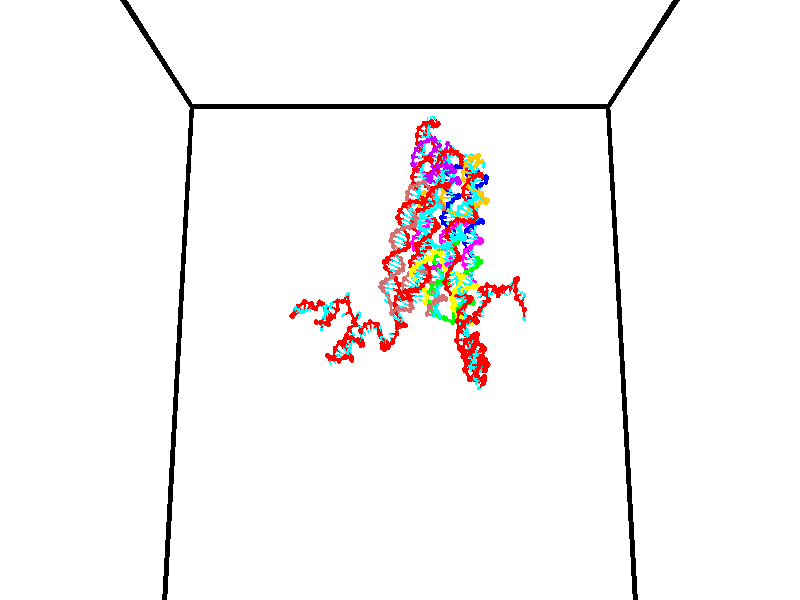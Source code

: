 // switches for output
#declare DRAW_BASES = 1; // possible values are 0, 1; only relevant for DNA ribbons
#declare DRAW_BASES_TYPE = 3; // possible values are 1, 2, 3; only relevant for DNA ribbons
#declare DRAW_FOG = 0; // set to 1 to enable fog

#include "colors.inc"

#include "transforms.inc"
background { rgb <1, 1, 1>}

#default {
   normal{
       ripples 0.25
       frequency 0.20
       turbulence 0.2
       lambda 5
   }
	finish {
		phong 0.1
		phong_size 40.
	}
}

// original window dimensions: 1024x640


// camera settings

camera {
	sky <0, 0.179814, -0.983701>
	up <0, 0.179814, -0.983701>
	right 1.6 * <1, 0, 0>
	location <35, 94.9851, 44.8844>
	look_at <35, 29.7336, 32.9568>
	direction <0, -65.2515, -11.9276>
	angle 67.0682
}


# declare cpy_camera_pos = <35, 94.9851, 44.8844>;
# if (DRAW_FOG = 1)
fog {
	fog_type 2
	up vnormalize(cpy_camera_pos)
	color rgbt<1,1,1,0.3>
	distance 1e-5
	fog_alt 3e-3
	fog_offset 56
}
# end


// LIGHTS

# declare lum = 6;
global_settings {
	ambient_light rgb lum * <0.05, 0.05, 0.05>
	max_trace_level 15
}# declare cpy_direct_light_amount = 0.25;
light_source
{	1000 * <-1, -1.16352, -0.803886>,
	rgb lum * cpy_direct_light_amount
	parallel
}

light_source
{	1000 * <1, 1.16352, 0.803886>,
	rgb lum * cpy_direct_light_amount
	parallel
}

// strand 0

// nucleotide -1

// particle -1
sphere {
	<24.138220, 35.053642, 35.290920> 0.250000
	pigment { color rgbt <1,0,0,0> }
	no_shadow
}
cylinder {
	<24.296146, 35.015503, 34.925400>,  <24.390902, 34.992619, 34.706089>, 0.100000
	pigment { color rgbt <1,0,0,0> }
	no_shadow
}
cylinder {
	<24.296146, 35.015503, 34.925400>,  <24.138220, 35.053642, 35.290920>, 0.100000
	pigment { color rgbt <1,0,0,0> }
	no_shadow
}

// particle -1
sphere {
	<24.296146, 35.015503, 34.925400> 0.100000
	pigment { color rgbt <1,0,0,0> }
	no_shadow
}
sphere {
	0, 1
	scale<0.080000,0.200000,0.300000>
	matrix <0.501822, -0.810754, 0.301417,
		-0.769606, -0.577569, -0.272250,
		0.394817, -0.095351, -0.913798,
		24.414591, 34.986897, 34.651260>
	pigment { color rgbt <0,1,1,0> }
	no_shadow
}
cylinder {
	<24.109529, 34.401821, 35.203632>,  <24.138220, 35.053642, 35.290920>, 0.130000
	pigment { color rgbt <1,0,0,0> }
	no_shadow
}

// nucleotide -1

// particle -1
sphere {
	<24.109529, 34.401821, 35.203632> 0.250000
	pigment { color rgbt <1,0,0,0> }
	no_shadow
}
cylinder {
	<24.394567, 34.501995, 34.941490>,  <24.565590, 34.562099, 34.784206>, 0.100000
	pigment { color rgbt <1,0,0,0> }
	no_shadow
}
cylinder {
	<24.394567, 34.501995, 34.941490>,  <24.109529, 34.401821, 35.203632>, 0.100000
	pigment { color rgbt <1,0,0,0> }
	no_shadow
}

// particle -1
sphere {
	<24.394567, 34.501995, 34.941490> 0.100000
	pigment { color rgbt <1,0,0,0> }
	no_shadow
}
sphere {
	0, 1
	scale<0.080000,0.200000,0.300000>
	matrix <0.479991, -0.855310, 0.195072,
		-0.511680, -0.453573, -0.729695,
		0.712595, 0.250433, -0.655356,
		24.608347, 34.577126, 34.744884>
	pigment { color rgbt <0,1,1,0> }
	no_shadow
}
cylinder {
	<24.166763, 33.819660, 34.861088>,  <24.109529, 34.401821, 35.203632>, 0.130000
	pigment { color rgbt <1,0,0,0> }
	no_shadow
}

// nucleotide -1

// particle -1
sphere {
	<24.166763, 33.819660, 34.861088> 0.250000
	pigment { color rgbt <1,0,0,0> }
	no_shadow
}
cylinder {
	<24.514685, 34.015057, 34.833317>,  <24.723438, 34.132294, 34.816654>, 0.100000
	pigment { color rgbt <1,0,0,0> }
	no_shadow
}
cylinder {
	<24.514685, 34.015057, 34.833317>,  <24.166763, 33.819660, 34.861088>, 0.100000
	pigment { color rgbt <1,0,0,0> }
	no_shadow
}

// particle -1
sphere {
	<24.514685, 34.015057, 34.833317> 0.100000
	pigment { color rgbt <1,0,0,0> }
	no_shadow
}
sphere {
	0, 1
	scale<0.080000,0.200000,0.300000>
	matrix <0.488417, -0.872400, -0.019176,
		-0.069939, -0.017232, -0.997402,
		0.869803, 0.488489, -0.069431,
		24.775625, 34.161602, 34.812489>
	pigment { color rgbt <0,1,1,0> }
	no_shadow
}
cylinder {
	<24.481092, 33.585415, 34.239788>,  <24.166763, 33.819660, 34.861088>, 0.130000
	pigment { color rgbt <1,0,0,0> }
	no_shadow
}

// nucleotide -1

// particle -1
sphere {
	<24.481092, 33.585415, 34.239788> 0.250000
	pigment { color rgbt <1,0,0,0> }
	no_shadow
}
cylinder {
	<24.761415, 33.712734, 34.495148>,  <24.929609, 33.789127, 34.648365>, 0.100000
	pigment { color rgbt <1,0,0,0> }
	no_shadow
}
cylinder {
	<24.761415, 33.712734, 34.495148>,  <24.481092, 33.585415, 34.239788>, 0.100000
	pigment { color rgbt <1,0,0,0> }
	no_shadow
}

// particle -1
sphere {
	<24.761415, 33.712734, 34.495148> 0.100000
	pigment { color rgbt <1,0,0,0> }
	no_shadow
}
sphere {
	0, 1
	scale<0.080000,0.200000,0.300000>
	matrix <0.525299, -0.835749, -0.159951,
		0.482629, 0.447445, -0.752903,
		0.700807, 0.318302, 0.638399,
		24.971657, 33.808224, 34.686668>
	pigment { color rgbt <0,1,1,0> }
	no_shadow
}
cylinder {
	<25.164959, 33.807594, 33.883820>,  <24.481092, 33.585415, 34.239788>, 0.130000
	pigment { color rgbt <1,0,0,0> }
	no_shadow
}

// nucleotide -1

// particle -1
sphere {
	<25.164959, 33.807594, 33.883820> 0.250000
	pigment { color rgbt <1,0,0,0> }
	no_shadow
}
cylinder {
	<25.157087, 33.654430, 34.253250>,  <25.152365, 33.562531, 34.474907>, 0.100000
	pigment { color rgbt <1,0,0,0> }
	no_shadow
}
cylinder {
	<25.157087, 33.654430, 34.253250>,  <25.164959, 33.807594, 33.883820>, 0.100000
	pigment { color rgbt <1,0,0,0> }
	no_shadow
}

// particle -1
sphere {
	<25.157087, 33.654430, 34.253250> 0.100000
	pigment { color rgbt <1,0,0,0> }
	no_shadow
}
sphere {
	0, 1
	scale<0.080000,0.200000,0.300000>
	matrix <0.485521, -0.811181, -0.325969,
		0.874004, 0.442000, 0.201875,
		-0.019679, -0.382912, 0.923575,
		25.151184, 33.539558, 34.530323>
	pigment { color rgbt <0,1,1,0> }
	no_shadow
}
cylinder {
	<25.860975, 33.624119, 34.013149>,  <25.164959, 33.807594, 33.883820>, 0.130000
	pigment { color rgbt <1,0,0,0> }
	no_shadow
}

// nucleotide -1

// particle -1
sphere {
	<25.860975, 33.624119, 34.013149> 0.250000
	pigment { color rgbt <1,0,0,0> }
	no_shadow
}
cylinder {
	<25.615589, 33.402039, 34.237797>,  <25.468357, 33.268791, 34.372585>, 0.100000
	pigment { color rgbt <1,0,0,0> }
	no_shadow
}
cylinder {
	<25.615589, 33.402039, 34.237797>,  <25.860975, 33.624119, 34.013149>, 0.100000
	pigment { color rgbt <1,0,0,0> }
	no_shadow
}

// particle -1
sphere {
	<25.615589, 33.402039, 34.237797> 0.100000
	pigment { color rgbt <1,0,0,0> }
	no_shadow
}
sphere {
	0, 1
	scale<0.080000,0.200000,0.300000>
	matrix <0.423003, -0.831550, -0.359990,
		0.666880, 0.016725, 0.744977,
		-0.613465, -0.555198, 0.561619,
		25.431549, 33.235477, 34.406284>
	pigment { color rgbt <0,1,1,0> }
	no_shadow
}
cylinder {
	<26.271376, 33.155464, 34.323647>,  <25.860975, 33.624119, 34.013149>, 0.130000
	pigment { color rgbt <1,0,0,0> }
	no_shadow
}

// nucleotide -1

// particle -1
sphere {
	<26.271376, 33.155464, 34.323647> 0.250000
	pigment { color rgbt <1,0,0,0> }
	no_shadow
}
cylinder {
	<25.898165, 33.014568, 34.294281>,  <25.674238, 32.930031, 34.276661>, 0.100000
	pigment { color rgbt <1,0,0,0> }
	no_shadow
}
cylinder {
	<25.898165, 33.014568, 34.294281>,  <26.271376, 33.155464, 34.323647>, 0.100000
	pigment { color rgbt <1,0,0,0> }
	no_shadow
}

// particle -1
sphere {
	<25.898165, 33.014568, 34.294281> 0.100000
	pigment { color rgbt <1,0,0,0> }
	no_shadow
}
sphere {
	0, 1
	scale<0.080000,0.200000,0.300000>
	matrix <0.347100, -0.827400, -0.441509,
		0.094777, -0.437420, 0.894249,
		-0.933027, -0.352239, -0.073410,
		25.618258, 32.908897, 34.272259>
	pigment { color rgbt <0,1,1,0> }
	no_shadow
}
cylinder {
	<26.610905, 33.573830, 33.972137>,  <26.271376, 33.155464, 34.323647>, 0.130000
	pigment { color rgbt <1,0,0,0> }
	no_shadow
}

// nucleotide -1

// particle -1
sphere {
	<26.610905, 33.573830, 33.972137> 0.250000
	pigment { color rgbt <1,0,0,0> }
	no_shadow
}
cylinder {
	<26.982206, 33.445847, 34.047997>,  <27.204988, 33.369057, 34.093513>, 0.100000
	pigment { color rgbt <1,0,0,0> }
	no_shadow
}
cylinder {
	<26.982206, 33.445847, 34.047997>,  <26.610905, 33.573830, 33.972137>, 0.100000
	pigment { color rgbt <1,0,0,0> }
	no_shadow
}

// particle -1
sphere {
	<26.982206, 33.445847, 34.047997> 0.100000
	pigment { color rgbt <1,0,0,0> }
	no_shadow
}
sphere {
	0, 1
	scale<0.080000,0.200000,0.300000>
	matrix <-0.371880, -0.807793, 0.457358,
		0.006860, -0.495071, -0.868825,
		0.928255, -0.319962, 0.189649,
		27.260683, 33.349857, 34.104893>
	pigment { color rgbt <0,1,1,0> }
	no_shadow
}
cylinder {
	<26.599749, 32.920086, 33.747299>,  <26.610905, 33.573830, 33.972137>, 0.130000
	pigment { color rgbt <1,0,0,0> }
	no_shadow
}

// nucleotide -1

// particle -1
sphere {
	<26.599749, 32.920086, 33.747299> 0.250000
	pigment { color rgbt <1,0,0,0> }
	no_shadow
}
cylinder {
	<26.913837, 32.934132, 33.994587>,  <27.102291, 32.942558, 34.142960>, 0.100000
	pigment { color rgbt <1,0,0,0> }
	no_shadow
}
cylinder {
	<26.913837, 32.934132, 33.994587>,  <26.599749, 32.920086, 33.747299>, 0.100000
	pigment { color rgbt <1,0,0,0> }
	no_shadow
}

// particle -1
sphere {
	<26.913837, 32.934132, 33.994587> 0.100000
	pigment { color rgbt <1,0,0,0> }
	no_shadow
}
sphere {
	0, 1
	scale<0.080000,0.200000,0.300000>
	matrix <-0.317338, -0.834491, 0.450467,
		0.531716, -0.549901, -0.644118,
		0.785223, 0.035118, 0.618217,
		27.149405, 32.944668, 34.180054>
	pigment { color rgbt <0,1,1,0> }
	no_shadow
}
cylinder {
	<26.850584, 32.281750, 33.801338>,  <26.599749, 32.920086, 33.747299>, 0.130000
	pigment { color rgbt <1,0,0,0> }
	no_shadow
}

// nucleotide -1

// particle -1
sphere {
	<26.850584, 32.281750, 33.801338> 0.250000
	pigment { color rgbt <1,0,0,0> }
	no_shadow
}
cylinder {
	<26.991833, 32.435753, 34.142410>,  <27.076582, 32.528156, 34.347054>, 0.100000
	pigment { color rgbt <1,0,0,0> }
	no_shadow
}
cylinder {
	<26.991833, 32.435753, 34.142410>,  <26.850584, 32.281750, 33.801338>, 0.100000
	pigment { color rgbt <1,0,0,0> }
	no_shadow
}

// particle -1
sphere {
	<26.991833, 32.435753, 34.142410> 0.100000
	pigment { color rgbt <1,0,0,0> }
	no_shadow
}
sphere {
	0, 1
	scale<0.080000,0.200000,0.300000>
	matrix <-0.171743, -0.869236, 0.463610,
		0.919679, -0.310153, -0.240824,
		0.353123, 0.385012, 0.852684,
		27.097769, 32.551258, 34.398216>
	pigment { color rgbt <0,1,1,0> }
	no_shadow
}
cylinder {
	<27.214947, 31.701628, 34.018864>,  <26.850584, 32.281750, 33.801338>, 0.130000
	pigment { color rgbt <1,0,0,0> }
	no_shadow
}

// nucleotide -1

// particle -1
sphere {
	<27.214947, 31.701628, 34.018864> 0.250000
	pigment { color rgbt <1,0,0,0> }
	no_shadow
}
cylinder {
	<27.179127, 31.928833, 34.346119>,  <27.157635, 32.065155, 34.542473>, 0.100000
	pigment { color rgbt <1,0,0,0> }
	no_shadow
}
cylinder {
	<27.179127, 31.928833, 34.346119>,  <27.214947, 31.701628, 34.018864>, 0.100000
	pigment { color rgbt <1,0,0,0> }
	no_shadow
}

// particle -1
sphere {
	<27.179127, 31.928833, 34.346119> 0.100000
	pigment { color rgbt <1,0,0,0> }
	no_shadow
}
sphere {
	0, 1
	scale<0.080000,0.200000,0.300000>
	matrix <-0.207994, -0.813988, 0.542366,
		0.974022, -0.121599, 0.191034,
		-0.089548, 0.568011, 0.818135,
		27.152262, 32.099236, 34.591560>
	pigment { color rgbt <0,1,1,0> }
	no_shadow
}
cylinder {
	<27.501568, 31.408558, 34.725327>,  <27.214947, 31.701628, 34.018864>, 0.130000
	pigment { color rgbt <1,0,0,0> }
	no_shadow
}

// nucleotide -1

// particle -1
sphere {
	<27.501568, 31.408558, 34.725327> 0.250000
	pigment { color rgbt <1,0,0,0> }
	no_shadow
}
cylinder {
	<27.219046, 31.668360, 34.837952>,  <27.049532, 31.824240, 34.905525>, 0.100000
	pigment { color rgbt <1,0,0,0> }
	no_shadow
}
cylinder {
	<27.219046, 31.668360, 34.837952>,  <27.501568, 31.408558, 34.725327>, 0.100000
	pigment { color rgbt <1,0,0,0> }
	no_shadow
}

// particle -1
sphere {
	<27.219046, 31.668360, 34.837952> 0.100000
	pigment { color rgbt <1,0,0,0> }
	no_shadow
}
sphere {
	0, 1
	scale<0.080000,0.200000,0.300000>
	matrix <-0.419936, -0.704619, 0.571983,
		0.569900, 0.285756, 0.770427,
		-0.706305, 0.649504, 0.281563,
		27.007154, 31.863211, 34.922421>
	pigment { color rgbt <0,1,1,0> }
	no_shadow
}
cylinder {
	<27.399307, 31.297300, 35.461861>,  <27.501568, 31.408558, 34.725327>, 0.130000
	pigment { color rgbt <1,0,0,0> }
	no_shadow
}

// nucleotide -1

// particle -1
sphere {
	<27.399307, 31.297300, 35.461861> 0.250000
	pigment { color rgbt <1,0,0,0> }
	no_shadow
}
cylinder {
	<27.082479, 31.498095, 35.322929>,  <26.892384, 31.618570, 35.239571>, 0.100000
	pigment { color rgbt <1,0,0,0> }
	no_shadow
}
cylinder {
	<27.082479, 31.498095, 35.322929>,  <27.399307, 31.297300, 35.461861>, 0.100000
	pigment { color rgbt <1,0,0,0> }
	no_shadow
}

// particle -1
sphere {
	<27.082479, 31.498095, 35.322929> 0.100000
	pigment { color rgbt <1,0,0,0> }
	no_shadow
}
sphere {
	0, 1
	scale<0.080000,0.200000,0.300000>
	matrix <-0.573631, -0.417510, 0.704722,
		0.208745, 0.757429, 0.618650,
		-0.792069, 0.501984, -0.347331,
		26.844858, 31.648689, 35.218731>
	pigment { color rgbt <0,1,1,0> }
	no_shadow
}
cylinder {
	<26.655930, 31.145226, 35.356915>,  <27.399307, 31.297300, 35.461861>, 0.130000
	pigment { color rgbt <1,0,0,0> }
	no_shadow
}

// nucleotide -1

// particle -1
sphere {
	<26.655930, 31.145226, 35.356915> 0.250000
	pigment { color rgbt <1,0,0,0> }
	no_shadow
}
cylinder {
	<26.672331, 31.396078, 35.668049>,  <26.682173, 31.546589, 35.854729>, 0.100000
	pigment { color rgbt <1,0,0,0> }
	no_shadow
}
cylinder {
	<26.672331, 31.396078, 35.668049>,  <26.655930, 31.145226, 35.356915>, 0.100000
	pigment { color rgbt <1,0,0,0> }
	no_shadow
}

// particle -1
sphere {
	<26.672331, 31.396078, 35.668049> 0.100000
	pigment { color rgbt <1,0,0,0> }
	no_shadow
}
sphere {
	0, 1
	scale<0.080000,0.200000,0.300000>
	matrix <0.315290, 0.730592, -0.605663,
		-0.948109, 0.270079, -0.167770,
		0.041005, 0.627131, 0.777834,
		26.684633, 31.584217, 35.901398>
	pigment { color rgbt <0,1,1,0> }
	no_shadow
}
cylinder {
	<26.152704, 31.718199, 35.311264>,  <26.655930, 31.145226, 35.356915>, 0.130000
	pigment { color rgbt <1,0,0,0> }
	no_shadow
}

// nucleotide -1

// particle -1
sphere {
	<26.152704, 31.718199, 35.311264> 0.250000
	pigment { color rgbt <1,0,0,0> }
	no_shadow
}
cylinder {
	<26.506632, 31.817888, 35.468735>,  <26.718988, 31.877703, 35.563217>, 0.100000
	pigment { color rgbt <1,0,0,0> }
	no_shadow
}
cylinder {
	<26.506632, 31.817888, 35.468735>,  <26.152704, 31.718199, 35.311264>, 0.100000
	pigment { color rgbt <1,0,0,0> }
	no_shadow
}

// particle -1
sphere {
	<26.506632, 31.817888, 35.468735> 0.100000
	pigment { color rgbt <1,0,0,0> }
	no_shadow
}
sphere {
	0, 1
	scale<0.080000,0.200000,0.300000>
	matrix <0.238871, 0.482797, -0.842525,
		-0.400043, 0.839520, 0.367656,
		0.884820, 0.249224, 0.393676,
		26.772078, 31.892654, 35.586838>
	pigment { color rgbt <0,1,1,0> }
	no_shadow
}
cylinder {
	<26.211557, 32.511539, 35.397964>,  <26.152704, 31.718199, 35.311264>, 0.130000
	pigment { color rgbt <1,0,0,0> }
	no_shadow
}

// nucleotide -1

// particle -1
sphere {
	<26.211557, 32.511539, 35.397964> 0.250000
	pigment { color rgbt <1,0,0,0> }
	no_shadow
}
cylinder {
	<26.573275, 32.343220, 35.369167>,  <26.790306, 32.242229, 35.351887>, 0.100000
	pigment { color rgbt <1,0,0,0> }
	no_shadow
}
cylinder {
	<26.573275, 32.343220, 35.369167>,  <26.211557, 32.511539, 35.397964>, 0.100000
	pigment { color rgbt <1,0,0,0> }
	no_shadow
}

// particle -1
sphere {
	<26.573275, 32.343220, 35.369167> 0.100000
	pigment { color rgbt <1,0,0,0> }
	no_shadow
}
sphere {
	0, 1
	scale<0.080000,0.200000,0.300000>
	matrix <0.256881, 0.671038, -0.695500,
		0.340974, 0.610443, 0.714910,
		0.904295, -0.420794, -0.071995,
		26.844563, 32.216980, 35.347569>
	pigment { color rgbt <0,1,1,0> }
	no_shadow
}
cylinder {
	<26.760788, 33.002167, 35.528950>,  <26.211557, 32.511539, 35.397964>, 0.130000
	pigment { color rgbt <1,0,0,0> }
	no_shadow
}

// nucleotide -1

// particle -1
sphere {
	<26.760788, 33.002167, 35.528950> 0.250000
	pigment { color rgbt <1,0,0,0> }
	no_shadow
}
cylinder {
	<26.917339, 32.731705, 35.279266>,  <27.011271, 32.569427, 35.129456>, 0.100000
	pigment { color rgbt <1,0,0,0> }
	no_shadow
}
cylinder {
	<26.917339, 32.731705, 35.279266>,  <26.760788, 33.002167, 35.528950>, 0.100000
	pigment { color rgbt <1,0,0,0> }
	no_shadow
}

// particle -1
sphere {
	<26.917339, 32.731705, 35.279266> 0.100000
	pigment { color rgbt <1,0,0,0> }
	no_shadow
}
sphere {
	0, 1
	scale<0.080000,0.200000,0.300000>
	matrix <0.403285, 0.735739, -0.544105,
		0.827155, -0.038784, 0.560634,
		0.391378, -0.676154, -0.624211,
		27.034752, 32.528858, 35.092003>
	pigment { color rgbt <0,1,1,0> }
	no_shadow
}
cylinder {
	<27.529209, 32.989811, 35.490097>,  <26.760788, 33.002167, 35.528950>, 0.130000
	pigment { color rgbt <1,0,0,0> }
	no_shadow
}

// nucleotide -1

// particle -1
sphere {
	<27.529209, 32.989811, 35.490097> 0.250000
	pigment { color rgbt <1,0,0,0> }
	no_shadow
}
cylinder {
	<27.387493, 32.859566, 35.139450>,  <27.302464, 32.781418, 34.929062>, 0.100000
	pigment { color rgbt <1,0,0,0> }
	no_shadow
}
cylinder {
	<27.387493, 32.859566, 35.139450>,  <27.529209, 32.989811, 35.490097>, 0.100000
	pigment { color rgbt <1,0,0,0> }
	no_shadow
}

// particle -1
sphere {
	<27.387493, 32.859566, 35.139450> 0.100000
	pigment { color rgbt <1,0,0,0> }
	no_shadow
}
sphere {
	0, 1
	scale<0.080000,0.200000,0.300000>
	matrix <0.502575, 0.724231, -0.472132,
		0.788604, -0.607836, -0.092942,
		-0.354290, -0.325615, -0.876615,
		27.281206, 32.761883, 34.876465>
	pigment { color rgbt <0,1,1,0> }
	no_shadow
}
cylinder {
	<28.142324, 33.021938, 34.999130>,  <27.529209, 32.989811, 35.490097>, 0.130000
	pigment { color rgbt <1,0,0,0> }
	no_shadow
}

// nucleotide -1

// particle -1
sphere {
	<28.142324, 33.021938, 34.999130> 0.250000
	pigment { color rgbt <1,0,0,0> }
	no_shadow
}
cylinder {
	<27.818773, 33.007664, 34.764374>,  <27.624641, 32.999100, 34.623520>, 0.100000
	pigment { color rgbt <1,0,0,0> }
	no_shadow
}
cylinder {
	<27.818773, 33.007664, 34.764374>,  <28.142324, 33.021938, 34.999130>, 0.100000
	pigment { color rgbt <1,0,0,0> }
	no_shadow
}

// particle -1
sphere {
	<27.818773, 33.007664, 34.764374> 0.100000
	pigment { color rgbt <1,0,0,0> }
	no_shadow
}
sphere {
	0, 1
	scale<0.080000,0.200000,0.300000>
	matrix <0.462342, 0.578063, -0.672372,
		0.363254, -0.815212, -0.451084,
		-0.808880, -0.035687, -0.586891,
		27.576109, 32.996956, 34.588306>
	pigment { color rgbt <0,1,1,0> }
	no_shadow
}
cylinder {
	<28.501715, 33.094479, 34.413738>,  <28.142324, 33.021938, 34.999130>, 0.130000
	pigment { color rgbt <1,0,0,0> }
	no_shadow
}

// nucleotide -1

// particle -1
sphere {
	<28.501715, 33.094479, 34.413738> 0.250000
	pigment { color rgbt <1,0,0,0> }
	no_shadow
}
cylinder {
	<28.123316, 33.158367, 34.300900>,  <27.896276, 33.196701, 34.233196>, 0.100000
	pigment { color rgbt <1,0,0,0> }
	no_shadow
}
cylinder {
	<28.123316, 33.158367, 34.300900>,  <28.501715, 33.094479, 34.413738>, 0.100000
	pigment { color rgbt <1,0,0,0> }
	no_shadow
}

// particle -1
sphere {
	<28.123316, 33.158367, 34.300900> 0.100000
	pigment { color rgbt <1,0,0,0> }
	no_shadow
}
sphere {
	0, 1
	scale<0.080000,0.200000,0.300000>
	matrix <0.312941, 0.677003, -0.666134,
		0.084585, -0.718440, -0.690426,
		-0.945998, 0.159718, -0.282094,
		27.839516, 33.206284, 34.216270>
	pigment { color rgbt <0,1,1,0> }
	no_shadow
}
cylinder {
	<28.492455, 33.076286, 33.672451>,  <28.501715, 33.094479, 34.413738>, 0.130000
	pigment { color rgbt <1,0,0,0> }
	no_shadow
}

// nucleotide -1

// particle -1
sphere {
	<28.492455, 33.076286, 33.672451> 0.250000
	pigment { color rgbt <1,0,0,0> }
	no_shadow
}
cylinder {
	<28.180950, 33.289444, 33.804848>,  <27.994047, 33.417339, 33.884285>, 0.100000
	pigment { color rgbt <1,0,0,0> }
	no_shadow
}
cylinder {
	<28.180950, 33.289444, 33.804848>,  <28.492455, 33.076286, 33.672451>, 0.100000
	pigment { color rgbt <1,0,0,0> }
	no_shadow
}

// particle -1
sphere {
	<28.180950, 33.289444, 33.804848> 0.100000
	pigment { color rgbt <1,0,0,0> }
	no_shadow
}
sphere {
	0, 1
	scale<0.080000,0.200000,0.300000>
	matrix <0.166388, 0.684194, -0.710066,
		-0.604854, -0.497897, -0.621490,
		-0.778760, 0.532895, 0.330994,
		27.947323, 33.449314, 33.904144>
	pigment { color rgbt <0,1,1,0> }
	no_shadow
}
cylinder {
	<29.059561, 33.470680, 33.774853>,  <28.492455, 33.076286, 33.672451>, 0.130000
	pigment { color rgbt <1,0,0,0> }
	no_shadow
}

// nucleotide -1

// particle -1
sphere {
	<29.059561, 33.470680, 33.774853> 0.250000
	pigment { color rgbt <1,0,0,0> }
	no_shadow
}
cylinder {
	<29.298250, 33.357651, 33.474434>,  <29.441463, 33.289833, 33.294182>, 0.100000
	pigment { color rgbt <1,0,0,0> }
	no_shadow
}
cylinder {
	<29.298250, 33.357651, 33.474434>,  <29.059561, 33.470680, 33.774853>, 0.100000
	pigment { color rgbt <1,0,0,0> }
	no_shadow
}

// particle -1
sphere {
	<29.298250, 33.357651, 33.474434> 0.100000
	pigment { color rgbt <1,0,0,0> }
	no_shadow
}
sphere {
	0, 1
	scale<0.080000,0.200000,0.300000>
	matrix <0.510625, 0.855715, 0.083749,
		0.619016, -0.433478, 0.654917,
		0.596725, -0.282575, -0.751046,
		29.477268, 33.272877, 33.249119>
	pigment { color rgbt <0,1,1,0> }
	no_shadow
}
cylinder {
	<29.659019, 33.772659, 33.902843>,  <29.059561, 33.470680, 33.774853>, 0.130000
	pigment { color rgbt <1,0,0,0> }
	no_shadow
}

// nucleotide -1

// particle -1
sphere {
	<29.659019, 33.772659, 33.902843> 0.250000
	pigment { color rgbt <1,0,0,0> }
	no_shadow
}
cylinder {
	<29.636328, 33.700886, 33.509991>,  <29.622713, 33.657822, 33.274281>, 0.100000
	pigment { color rgbt <1,0,0,0> }
	no_shadow
}
cylinder {
	<29.636328, 33.700886, 33.509991>,  <29.659019, 33.772659, 33.902843>, 0.100000
	pigment { color rgbt <1,0,0,0> }
	no_shadow
}

// particle -1
sphere {
	<29.636328, 33.700886, 33.509991> 0.100000
	pigment { color rgbt <1,0,0,0> }
	no_shadow
}
sphere {
	0, 1
	scale<0.080000,0.200000,0.300000>
	matrix <0.464871, 0.865828, -0.185035,
		0.883559, -0.467062, 0.034296,
		-0.056729, -0.179433, -0.982133,
		29.619308, 33.647057, 33.215351>
	pigment { color rgbt <0,1,1,0> }
	no_shadow
}
cylinder {
	<29.862391, 33.741947, 34.703564>,  <29.659019, 33.772659, 33.902843>, 0.130000
	pigment { color rgbt <1,0,0,0> }
	no_shadow
}

// nucleotide -1

// particle -1
sphere {
	<29.862391, 33.741947, 34.703564> 0.250000
	pigment { color rgbt <1,0,0,0> }
	no_shadow
}
cylinder {
	<29.493477, 33.705513, 34.853813>,  <29.272129, 33.683655, 34.943962>, 0.100000
	pigment { color rgbt <1,0,0,0> }
	no_shadow
}
cylinder {
	<29.493477, 33.705513, 34.853813>,  <29.862391, 33.741947, 34.703564>, 0.100000
	pigment { color rgbt <1,0,0,0> }
	no_shadow
}

// particle -1
sphere {
	<29.493477, 33.705513, 34.853813> 0.100000
	pigment { color rgbt <1,0,0,0> }
	no_shadow
}
sphere {
	0, 1
	scale<0.080000,0.200000,0.300000>
	matrix <-0.315516, -0.383919, -0.867788,
		0.223250, -0.918864, 0.325344,
		-0.922285, -0.091082, 0.375626,
		29.216791, 33.678188, 34.966499>
	pigment { color rgbt <0,1,1,0> }
	no_shadow
}
cylinder {
	<30.306698, 33.520790, 35.387848>,  <29.862391, 33.741947, 34.703564>, 0.130000
	pigment { color rgbt <1,0,0,0> }
	no_shadow
}

// nucleotide -1

// particle -1
sphere {
	<30.306698, 33.520790, 35.387848> 0.250000
	pigment { color rgbt <1,0,0,0> }
	no_shadow
}
cylinder {
	<30.545546, 33.407776, 35.087551>,  <30.688854, 33.339966, 34.907372>, 0.100000
	pigment { color rgbt <1,0,0,0> }
	no_shadow
}
cylinder {
	<30.545546, 33.407776, 35.087551>,  <30.306698, 33.520790, 35.387848>, 0.100000
	pigment { color rgbt <1,0,0,0> }
	no_shadow
}

// particle -1
sphere {
	<30.545546, 33.407776, 35.087551> 0.100000
	pigment { color rgbt <1,0,0,0> }
	no_shadow
}
sphere {
	0, 1
	scale<0.080000,0.200000,0.300000>
	matrix <-0.272538, -0.951698, 0.141398,
		-0.754434, 0.120174, -0.645281,
		0.597121, -0.282539, -0.750746,
		30.724682, 33.323013, 34.862328>
	pigment { color rgbt <0,1,1,0> }
	no_shadow
}
cylinder {
	<30.115503, 32.831230, 35.435135>,  <30.306698, 33.520790, 35.387848>, 0.130000
	pigment { color rgbt <1,0,0,0> }
	no_shadow
}

// nucleotide -1

// particle -1
sphere {
	<30.115503, 32.831230, 35.435135> 0.250000
	pigment { color rgbt <1,0,0,0> }
	no_shadow
}
cylinder {
	<30.434505, 32.806709, 35.195057>,  <30.625906, 32.791996, 35.051010>, 0.100000
	pigment { color rgbt <1,0,0,0> }
	no_shadow
}
cylinder {
	<30.434505, 32.806709, 35.195057>,  <30.115503, 32.831230, 35.435135>, 0.100000
	pigment { color rgbt <1,0,0,0> }
	no_shadow
}

// particle -1
sphere {
	<30.434505, 32.806709, 35.195057> 0.100000
	pigment { color rgbt <1,0,0,0> }
	no_shadow
}
sphere {
	0, 1
	scale<0.080000,0.200000,0.300000>
	matrix <-0.062484, -0.997867, 0.018895,
		-0.600070, 0.022433, -0.799633,
		0.797504, -0.061303, -0.600192,
		30.673756, 32.788319, 35.014999>
	pigment { color rgbt <0,1,1,0> }
	no_shadow
}
cylinder {
	<30.294615, 32.059929, 35.541237>,  <30.115503, 32.831230, 35.435135>, 0.130000
	pigment { color rgbt <1,0,0,0> }
	no_shadow
}

// nucleotide -1

// particle -1
sphere {
	<30.294615, 32.059929, 35.541237> 0.250000
	pigment { color rgbt <1,0,0,0> }
	no_shadow
}
cylinder {
	<30.617384, 32.233646, 35.701370>,  <30.811047, 32.337875, 35.797451>, 0.100000
	pigment { color rgbt <1,0,0,0> }
	no_shadow
}
cylinder {
	<30.617384, 32.233646, 35.701370>,  <30.294615, 32.059929, 35.541237>, 0.100000
	pigment { color rgbt <1,0,0,0> }
	no_shadow
}

// particle -1
sphere {
	<30.617384, 32.233646, 35.701370> 0.100000
	pigment { color rgbt <1,0,0,0> }
	no_shadow
}
sphere {
	0, 1
	scale<0.080000,0.200000,0.300000>
	matrix <0.309393, 0.266570, -0.912807,
		-0.503139, 0.860426, 0.080736,
		0.806924, 0.434290, 0.400331,
		30.859461, 32.363934, 35.821468>
	pigment { color rgbt <0,1,1,0> }
	no_shadow
}
cylinder {
	<29.615715, 31.855772, 35.934052>,  <30.294615, 32.059929, 35.541237>, 0.130000
	pigment { color rgbt <1,0,0,0> }
	no_shadow
}

// nucleotide -1

// particle -1
sphere {
	<29.615715, 31.855772, 35.934052> 0.250000
	pigment { color rgbt <1,0,0,0> }
	no_shadow
}
cylinder {
	<29.844505, 31.620718, 36.162971>,  <29.981779, 31.479687, 36.300323>, 0.100000
	pigment { color rgbt <1,0,0,0> }
	no_shadow
}
cylinder {
	<29.844505, 31.620718, 36.162971>,  <29.615715, 31.855772, 35.934052>, 0.100000
	pigment { color rgbt <1,0,0,0> }
	no_shadow
}

// particle -1
sphere {
	<29.844505, 31.620718, 36.162971> 0.100000
	pigment { color rgbt <1,0,0,0> }
	no_shadow
}
sphere {
	0, 1
	scale<0.080000,0.200000,0.300000>
	matrix <-0.536516, 0.259749, 0.802920,
		-0.620478, -0.766301, -0.166704,
		0.571977, -0.587634, 0.572301,
		30.016098, 31.444427, 36.334663>
	pigment { color rgbt <0,1,1,0> }
	no_shadow
}
cylinder {
	<29.297802, 31.375685, 36.436325>,  <29.615715, 31.855772, 35.934052>, 0.130000
	pigment { color rgbt <1,0,0,0> }
	no_shadow
}

// nucleotide -1

// particle -1
sphere {
	<29.297802, 31.375685, 36.436325> 0.250000
	pigment { color rgbt <1,0,0,0> }
	no_shadow
}
cylinder {
	<29.647261, 31.503370, 36.583210>,  <29.856936, 31.579981, 36.671341>, 0.100000
	pigment { color rgbt <1,0,0,0> }
	no_shadow
}
cylinder {
	<29.647261, 31.503370, 36.583210>,  <29.297802, 31.375685, 36.436325>, 0.100000
	pigment { color rgbt <1,0,0,0> }
	no_shadow
}

// particle -1
sphere {
	<29.647261, 31.503370, 36.583210> 0.100000
	pigment { color rgbt <1,0,0,0> }
	no_shadow
}
sphere {
	0, 1
	scale<0.080000,0.200000,0.300000>
	matrix <-0.472645, 0.377566, 0.796273,
		0.115534, -0.869223, 0.480733,
		0.873647, 0.319212, 0.367212,
		29.909355, 31.599134, 36.693375>
	pigment { color rgbt <0,1,1,0> }
	no_shadow
}
cylinder {
	<29.078169, 31.392441, 37.137970>,  <29.297802, 31.375685, 36.436325>, 0.130000
	pigment { color rgbt <1,0,0,0> }
	no_shadow
}

// nucleotide -1

// particle -1
sphere {
	<29.078169, 31.392441, 37.137970> 0.250000
	pigment { color rgbt <1,0,0,0> }
	no_shadow
}
cylinder {
	<29.428951, 31.574202, 37.200531>,  <29.639421, 31.683258, 37.238068>, 0.100000
	pigment { color rgbt <1,0,0,0> }
	no_shadow
}
cylinder {
	<29.428951, 31.574202, 37.200531>,  <29.078169, 31.392441, 37.137970>, 0.100000
	pigment { color rgbt <1,0,0,0> }
	no_shadow
}

// particle -1
sphere {
	<29.428951, 31.574202, 37.200531> 0.100000
	pigment { color rgbt <1,0,0,0> }
	no_shadow
}
sphere {
	0, 1
	scale<0.080000,0.200000,0.300000>
	matrix <-0.413938, 0.548910, 0.726191,
		0.244132, -0.701581, 0.669466,
		0.876958, 0.454404, 0.156405,
		29.692039, 31.710524, 37.247452>
	pigment { color rgbt <0,1,1,0> }
	no_shadow
}
cylinder {
	<29.436123, 31.345869, 37.861267>,  <29.078169, 31.392441, 37.137970>, 0.130000
	pigment { color rgbt <1,0,0,0> }
	no_shadow
}

// nucleotide -1

// particle -1
sphere {
	<29.436123, 31.345869, 37.861267> 0.250000
	pigment { color rgbt <1,0,0,0> }
	no_shadow
}
cylinder {
	<29.612827, 31.678402, 37.726368>,  <29.718851, 31.877922, 37.645428>, 0.100000
	pigment { color rgbt <1,0,0,0> }
	no_shadow
}
cylinder {
	<29.612827, 31.678402, 37.726368>,  <29.436123, 31.345869, 37.861267>, 0.100000
	pigment { color rgbt <1,0,0,0> }
	no_shadow
}

// particle -1
sphere {
	<29.612827, 31.678402, 37.726368> 0.100000
	pigment { color rgbt <1,0,0,0> }
	no_shadow
}
sphere {
	0, 1
	scale<0.080000,0.200000,0.300000>
	matrix <-0.393895, 0.517476, 0.759648,
		0.806035, -0.202745, 0.556059,
		0.441762, 0.831332, -0.337244,
		29.745356, 31.927801, 37.625195>
	pigment { color rgbt <0,1,1,0> }
	no_shadow
}
cylinder {
	<29.861784, 31.635658, 38.376728>,  <29.436123, 31.345869, 37.861267>, 0.130000
	pigment { color rgbt <1,0,0,0> }
	no_shadow
}

// nucleotide -1

// particle -1
sphere {
	<29.861784, 31.635658, 38.376728> 0.250000
	pigment { color rgbt <1,0,0,0> }
	no_shadow
}
cylinder {
	<29.758097, 31.927273, 38.123333>,  <29.695885, 32.102242, 37.971294>, 0.100000
	pigment { color rgbt <1,0,0,0> }
	no_shadow
}
cylinder {
	<29.758097, 31.927273, 38.123333>,  <29.861784, 31.635658, 38.376728>, 0.100000
	pigment { color rgbt <1,0,0,0> }
	no_shadow
}

// particle -1
sphere {
	<29.758097, 31.927273, 38.123333> 0.100000
	pigment { color rgbt <1,0,0,0> }
	no_shadow
}
sphere {
	0, 1
	scale<0.080000,0.200000,0.300000>
	matrix <-0.309853, 0.558465, 0.769486,
		0.914766, 0.395754, 0.081130,
		-0.259219, 0.729038, -0.633490,
		29.680330, 32.145985, 37.933285>
	pigment { color rgbt <0,1,1,0> }
	no_shadow
}
cylinder {
	<29.981886, 32.207062, 38.686329>,  <29.861784, 31.635658, 38.376728>, 0.130000
	pigment { color rgbt <1,0,0,0> }
	no_shadow
}

// nucleotide -1

// particle -1
sphere {
	<29.981886, 32.207062, 38.686329> 0.250000
	pigment { color rgbt <1,0,0,0> }
	no_shadow
}
cylinder {
	<29.721647, 32.337452, 38.411968>,  <29.565504, 32.415688, 38.247353>, 0.100000
	pigment { color rgbt <1,0,0,0> }
	no_shadow
}
cylinder {
	<29.721647, 32.337452, 38.411968>,  <29.981886, 32.207062, 38.686329>, 0.100000
	pigment { color rgbt <1,0,0,0> }
	no_shadow
}

// particle -1
sphere {
	<29.721647, 32.337452, 38.411968> 0.100000
	pigment { color rgbt <1,0,0,0> }
	no_shadow
}
sphere {
	0, 1
	scale<0.080000,0.200000,0.300000>
	matrix <-0.429278, 0.587189, 0.686243,
		0.626454, 0.740911, -0.242088,
		-0.650596, 0.325977, -0.685904,
		29.526468, 32.435246, 38.206196>
	pigment { color rgbt <0,1,1,0> }
	no_shadow
}
cylinder {
	<29.971706, 32.991478, 38.605911>,  <29.981886, 32.207062, 38.686329>, 0.130000
	pigment { color rgbt <1,0,0,0> }
	no_shadow
}

// nucleotide -1

// particle -1
sphere {
	<29.971706, 32.991478, 38.605911> 0.250000
	pigment { color rgbt <1,0,0,0> }
	no_shadow
}
cylinder {
	<29.608768, 32.886208, 38.474785>,  <29.391006, 32.823048, 38.396107>, 0.100000
	pigment { color rgbt <1,0,0,0> }
	no_shadow
}
cylinder {
	<29.608768, 32.886208, 38.474785>,  <29.971706, 32.991478, 38.605911>, 0.100000
	pigment { color rgbt <1,0,0,0> }
	no_shadow
}

// particle -1
sphere {
	<29.608768, 32.886208, 38.474785> 0.100000
	pigment { color rgbt <1,0,0,0> }
	no_shadow
}
sphere {
	0, 1
	scale<0.080000,0.200000,0.300000>
	matrix <-0.420178, 0.592363, 0.687427,
		0.013277, 0.761476, -0.648057,
		-0.907345, -0.263172, -0.327820,
		29.336565, 32.807255, 38.376438>
	pigment { color rgbt <0,1,1,0> }
	no_shadow
}
cylinder {
	<29.424831, 33.556557, 38.573910>,  <29.971706, 32.991478, 38.605911>, 0.130000
	pigment { color rgbt <1,0,0,0> }
	no_shadow
}

// nucleotide -1

// particle -1
sphere {
	<29.424831, 33.556557, 38.573910> 0.250000
	pigment { color rgbt <1,0,0,0> }
	no_shadow
}
cylinder {
	<29.190554, 33.232372, 38.569599>,  <29.049988, 33.037861, 38.567013>, 0.100000
	pigment { color rgbt <1,0,0,0> }
	no_shadow
}
cylinder {
	<29.190554, 33.232372, 38.569599>,  <29.424831, 33.556557, 38.573910>, 0.100000
	pigment { color rgbt <1,0,0,0> }
	no_shadow
}

// particle -1
sphere {
	<29.190554, 33.232372, 38.569599> 0.100000
	pigment { color rgbt <1,0,0,0> }
	no_shadow
}
sphere {
	0, 1
	scale<0.080000,0.200000,0.300000>
	matrix <-0.712297, 0.508318, 0.483990,
		-0.386779, 0.291144, -0.875007,
		-0.585692, -0.810462, -0.010775,
		29.014847, 32.989235, 38.566368>
	pigment { color rgbt <0,1,1,0> }
	no_shadow
}
cylinder {
	<28.778629, 33.618378, 38.899910>,  <29.424831, 33.556557, 38.573910>, 0.130000
	pigment { color rgbt <1,0,0,0> }
	no_shadow
}

// nucleotide -1

// particle -1
sphere {
	<28.778629, 33.618378, 38.899910> 0.250000
	pigment { color rgbt <1,0,0,0> }
	no_shadow
}
cylinder {
	<28.675791, 33.236259, 38.841522>,  <28.614088, 33.006989, 38.806488>, 0.100000
	pigment { color rgbt <1,0,0,0> }
	no_shadow
}
cylinder {
	<28.675791, 33.236259, 38.841522>,  <28.778629, 33.618378, 38.899910>, 0.100000
	pigment { color rgbt <1,0,0,0> }
	no_shadow
}

// particle -1
sphere {
	<28.675791, 33.236259, 38.841522> 0.100000
	pigment { color rgbt <1,0,0,0> }
	no_shadow
}
sphere {
	0, 1
	scale<0.080000,0.200000,0.300000>
	matrix <-0.877632, 0.167573, 0.449090,
		-0.404555, 0.243565, -0.881482,
		-0.257095, -0.955299, -0.145968,
		28.598661, 32.949669, 38.797733>
	pigment { color rgbt <0,1,1,0> }
	no_shadow
}
cylinder {
	<28.080019, 33.675568, 38.656853>,  <28.778629, 33.618378, 38.899910>, 0.130000
	pigment { color rgbt <1,0,0,0> }
	no_shadow
}

// nucleotide -1

// particle -1
sphere {
	<28.080019, 33.675568, 38.656853> 0.250000
	pigment { color rgbt <1,0,0,0> }
	no_shadow
}
cylinder {
	<28.192453, 33.321209, 38.804459>,  <28.259914, 33.108593, 38.893021>, 0.100000
	pigment { color rgbt <1,0,0,0> }
	no_shadow
}
cylinder {
	<28.192453, 33.321209, 38.804459>,  <28.080019, 33.675568, 38.656853>, 0.100000
	pigment { color rgbt <1,0,0,0> }
	no_shadow
}

// particle -1
sphere {
	<28.192453, 33.321209, 38.804459> 0.100000
	pigment { color rgbt <1,0,0,0> }
	no_shadow
}
sphere {
	0, 1
	scale<0.080000,0.200000,0.300000>
	matrix <-0.846942, -0.048167, 0.529500,
		-0.451310, -0.461367, -0.763846,
		0.281086, -0.885901, 0.369013,
		28.276779, 33.055439, 38.915161>
	pigment { color rgbt <0,1,1,0> }
	no_shadow
}
cylinder {
	<27.561329, 33.165043, 38.431797>,  <28.080019, 33.675568, 38.656853>, 0.130000
	pigment { color rgbt <1,0,0,0> }
	no_shadow
}

// nucleotide -1

// particle -1
sphere {
	<27.561329, 33.165043, 38.431797> 0.250000
	pigment { color rgbt <1,0,0,0> }
	no_shadow
}
cylinder {
	<27.734264, 33.106415, 38.787685>,  <27.838026, 33.071239, 39.001217>, 0.100000
	pigment { color rgbt <1,0,0,0> }
	no_shadow
}
cylinder {
	<27.734264, 33.106415, 38.787685>,  <27.561329, 33.165043, 38.431797>, 0.100000
	pigment { color rgbt <1,0,0,0> }
	no_shadow
}

// particle -1
sphere {
	<27.734264, 33.106415, 38.787685> 0.100000
	pigment { color rgbt <1,0,0,0> }
	no_shadow
}
sphere {
	0, 1
	scale<0.080000,0.200000,0.300000>
	matrix <-0.894699, 0.053078, 0.443504,
		-0.112231, -0.987775, -0.108192,
		0.432339, -0.146574, 0.889719,
		27.863966, 33.062443, 39.054600>
	pigment { color rgbt <0,1,1,0> }
	no_shadow
}
cylinder {
	<28.096510, 32.533005, 38.500374>,  <27.561329, 33.165043, 38.431797>, 0.130000
	pigment { color rgbt <1,0,0,0> }
	no_shadow
}

// nucleotide -1

// particle -1
sphere {
	<28.096510, 32.533005, 38.500374> 0.250000
	pigment { color rgbt <1,0,0,0> }
	no_shadow
}
cylinder {
	<28.388624, 32.799389, 38.439484>,  <28.563892, 32.959221, 38.402950>, 0.100000
	pigment { color rgbt <1,0,0,0> }
	no_shadow
}
cylinder {
	<28.388624, 32.799389, 38.439484>,  <28.096510, 32.533005, 38.500374>, 0.100000
	pigment { color rgbt <1,0,0,0> }
	no_shadow
}

// particle -1
sphere {
	<28.388624, 32.799389, 38.439484> 0.100000
	pigment { color rgbt <1,0,0,0> }
	no_shadow
}
sphere {
	0, 1
	scale<0.080000,0.200000,0.300000>
	matrix <0.364400, -0.568239, -0.737779,
		-0.577836, 0.483318, -0.657654,
		0.730287, 0.665964, -0.152228,
		28.607710, 32.999180, 38.393814>
	pigment { color rgbt <0,1,1,0> }
	no_shadow
}
cylinder {
	<28.244238, 32.591522, 37.766731>,  <28.096510, 32.533005, 38.500374>, 0.130000
	pigment { color rgbt <1,0,0,0> }
	no_shadow
}

// nucleotide -1

// particle -1
sphere {
	<28.244238, 32.591522, 37.766731> 0.250000
	pigment { color rgbt <1,0,0,0> }
	no_shadow
}
cylinder {
	<28.583197, 32.684162, 37.957844>,  <28.786572, 32.739746, 38.072514>, 0.100000
	pigment { color rgbt <1,0,0,0> }
	no_shadow
}
cylinder {
	<28.583197, 32.684162, 37.957844>,  <28.244238, 32.591522, 37.766731>, 0.100000
	pigment { color rgbt <1,0,0,0> }
	no_shadow
}

// particle -1
sphere {
	<28.583197, 32.684162, 37.957844> 0.100000
	pigment { color rgbt <1,0,0,0> }
	no_shadow
}
sphere {
	0, 1
	scale<0.080000,0.200000,0.300000>
	matrix <0.530322, -0.413229, -0.740270,
		0.025985, 0.880682, -0.472994,
		0.847398, 0.231603, 0.477783,
		28.837416, 32.753643, 38.101177>
	pigment { color rgbt <0,1,1,0> }
	no_shadow
}
cylinder {
	<28.735449, 32.870293, 37.256645>,  <28.244238, 32.591522, 37.766731>, 0.130000
	pigment { color rgbt <1,0,0,0> }
	no_shadow
}

// nucleotide -1

// particle -1
sphere {
	<28.735449, 32.870293, 37.256645> 0.250000
	pigment { color rgbt <1,0,0,0> }
	no_shadow
}
cylinder {
	<28.986752, 32.761993, 37.548397>,  <29.137533, 32.697014, 37.723446>, 0.100000
	pigment { color rgbt <1,0,0,0> }
	no_shadow
}
cylinder {
	<28.986752, 32.761993, 37.548397>,  <28.735449, 32.870293, 37.256645>, 0.100000
	pigment { color rgbt <1,0,0,0> }
	no_shadow
}

// particle -1
sphere {
	<28.986752, 32.761993, 37.548397> 0.100000
	pigment { color rgbt <1,0,0,0> }
	no_shadow
}
sphere {
	0, 1
	scale<0.080000,0.200000,0.300000>
	matrix <0.616014, -0.399512, -0.678908,
		0.475207, 0.875835, -0.084213,
		0.628256, -0.270745, 0.729378,
		29.175228, 32.680771, 37.767212>
	pigment { color rgbt <0,1,1,0> }
	no_shadow
}
cylinder {
	<29.318371, 33.116592, 37.054081>,  <28.735449, 32.870293, 37.256645>, 0.130000
	pigment { color rgbt <1,0,0,0> }
	no_shadow
}

// nucleotide -1

// particle -1
sphere {
	<29.318371, 33.116592, 37.054081> 0.250000
	pigment { color rgbt <1,0,0,0> }
	no_shadow
}
cylinder {
	<29.387482, 32.819630, 37.312996>,  <29.428949, 32.641453, 37.468346>, 0.100000
	pigment { color rgbt <1,0,0,0> }
	no_shadow
}
cylinder {
	<29.387482, 32.819630, 37.312996>,  <29.318371, 33.116592, 37.054081>, 0.100000
	pigment { color rgbt <1,0,0,0> }
	no_shadow
}

// particle -1
sphere {
	<29.387482, 32.819630, 37.312996> 0.100000
	pigment { color rgbt <1,0,0,0> }
	no_shadow
}
sphere {
	0, 1
	scale<0.080000,0.200000,0.300000>
	matrix <0.507327, -0.496212, -0.704552,
		0.844256, 0.450117, 0.290908,
		0.172779, -0.742407, 0.647286,
		29.439316, 32.596909, 37.507183>
	pigment { color rgbt <0,1,1,0> }
	no_shadow
}
cylinder {
	<29.980219, 32.966946, 36.839607>,  <29.318371, 33.116592, 37.054081>, 0.130000
	pigment { color rgbt <1,0,0,0> }
	no_shadow
}

// nucleotide -1

// particle -1
sphere {
	<29.980219, 32.966946, 36.839607> 0.250000
	pigment { color rgbt <1,0,0,0> }
	no_shadow
}
cylinder {
	<29.870970, 32.651794, 37.060390>,  <29.805420, 32.462704, 37.192860>, 0.100000
	pigment { color rgbt <1,0,0,0> }
	no_shadow
}
cylinder {
	<29.870970, 32.651794, 37.060390>,  <29.980219, 32.966946, 36.839607>, 0.100000
	pigment { color rgbt <1,0,0,0> }
	no_shadow
}

// particle -1
sphere {
	<29.870970, 32.651794, 37.060390> 0.100000
	pigment { color rgbt <1,0,0,0> }
	no_shadow
}
sphere {
	0, 1
	scale<0.080000,0.200000,0.300000>
	matrix <0.486455, -0.608123, -0.627333,
		0.829918, 0.097163, 0.549359,
		-0.273124, -0.787874, 0.551958,
		29.789032, 32.415432, 37.225979>
	pigment { color rgbt <0,1,1,0> }
	no_shadow
}
cylinder {
	<30.607359, 32.634396, 37.027164>,  <29.980219, 32.966946, 36.839607>, 0.130000
	pigment { color rgbt <1,0,0,0> }
	no_shadow
}

// nucleotide -1

// particle -1
sphere {
	<30.607359, 32.634396, 37.027164> 0.250000
	pigment { color rgbt <1,0,0,0> }
	no_shadow
}
cylinder {
	<30.320408, 32.355835, 37.035172>,  <30.148237, 32.188698, 37.039974>, 0.100000
	pigment { color rgbt <1,0,0,0> }
	no_shadow
}
cylinder {
	<30.320408, 32.355835, 37.035172>,  <30.607359, 32.634396, 37.027164>, 0.100000
	pigment { color rgbt <1,0,0,0> }
	no_shadow
}

// particle -1
sphere {
	<30.320408, 32.355835, 37.035172> 0.100000
	pigment { color rgbt <1,0,0,0> }
	no_shadow
}
sphere {
	0, 1
	scale<0.080000,0.200000,0.300000>
	matrix <0.643457, -0.673307, -0.364172,
		0.267088, -0.248366, 0.931117,
		-0.717376, -0.696399, 0.020019,
		30.105196, 32.146915, 37.041176>
	pigment { color rgbt <0,1,1,0> }
	no_shadow
}
cylinder {
	<30.906755, 32.108509, 37.402214>,  <30.607359, 32.634396, 37.027164>, 0.130000
	pigment { color rgbt <1,0,0,0> }
	no_shadow
}

// nucleotide -1

// particle -1
sphere {
	<30.906755, 32.108509, 37.402214> 0.250000
	pigment { color rgbt <1,0,0,0> }
	no_shadow
}
cylinder {
	<30.611708, 31.938288, 37.192520>,  <30.434679, 31.836155, 37.066704>, 0.100000
	pigment { color rgbt <1,0,0,0> }
	no_shadow
}
cylinder {
	<30.611708, 31.938288, 37.192520>,  <30.906755, 32.108509, 37.402214>, 0.100000
	pigment { color rgbt <1,0,0,0> }
	no_shadow
}

// particle -1
sphere {
	<30.611708, 31.938288, 37.192520> 0.100000
	pigment { color rgbt <1,0,0,0> }
	no_shadow
}
sphere {
	0, 1
	scale<0.080000,0.200000,0.300000>
	matrix <0.673252, -0.522716, -0.522973,
		-0.051470, -0.738695, 0.672072,
		-0.737620, -0.425557, -0.524232,
		30.390421, 31.810621, 37.035252>
	pigment { color rgbt <0,1,1,0> }
	no_shadow
}
cylinder {
	<31.099333, 31.458107, 37.282013>,  <30.906755, 32.108509, 37.402214>, 0.130000
	pigment { color rgbt <1,0,0,0> }
	no_shadow
}

// nucleotide -1

// particle -1
sphere {
	<31.099333, 31.458107, 37.282013> 0.250000
	pigment { color rgbt <1,0,0,0> }
	no_shadow
}
cylinder {
	<30.834597, 31.570007, 37.003819>,  <30.675755, 31.637148, 36.836903>, 0.100000
	pigment { color rgbt <1,0,0,0> }
	no_shadow
}
cylinder {
	<30.834597, 31.570007, 37.003819>,  <31.099333, 31.458107, 37.282013>, 0.100000
	pigment { color rgbt <1,0,0,0> }
	no_shadow
}

// particle -1
sphere {
	<30.834597, 31.570007, 37.003819> 0.100000
	pigment { color rgbt <1,0,0,0> }
	no_shadow
}
sphere {
	0, 1
	scale<0.080000,0.200000,0.300000>
	matrix <0.644863, -0.260610, -0.718494,
		-0.382251, -0.924024, -0.007918,
		-0.661843, 0.279751, -0.695488,
		30.636044, 31.653933, 36.795174>
	pigment { color rgbt <0,1,1,0> }
	no_shadow
}
cylinder {
	<30.893036, 30.908556, 36.853577>,  <31.099333, 31.458107, 37.282013>, 0.130000
	pigment { color rgbt <1,0,0,0> }
	no_shadow
}

// nucleotide -1

// particle -1
sphere {
	<30.893036, 30.908556, 36.853577> 0.250000
	pigment { color rgbt <1,0,0,0> }
	no_shadow
}
cylinder {
	<30.899427, 31.273066, 36.688980>,  <30.903263, 31.491772, 36.590221>, 0.100000
	pigment { color rgbt <1,0,0,0> }
	no_shadow
}
cylinder {
	<30.899427, 31.273066, 36.688980>,  <30.893036, 30.908556, 36.853577>, 0.100000
	pigment { color rgbt <1,0,0,0> }
	no_shadow
}

// particle -1
sphere {
	<30.899427, 31.273066, 36.688980> 0.100000
	pigment { color rgbt <1,0,0,0> }
	no_shadow
}
sphere {
	0, 1
	scale<0.080000,0.200000,0.300000>
	matrix <0.751336, -0.282488, -0.596402,
		-0.659726, -0.299641, -0.689185,
		0.015980, 0.911272, -0.411496,
		30.904221, 31.546448, 36.565533>
	pigment { color rgbt <0,1,1,0> }
	no_shadow
}
cylinder {
	<30.764597, 30.956549, 35.973633>,  <30.893036, 30.908556, 36.853577>, 0.130000
	pigment { color rgbt <1,0,0,0> }
	no_shadow
}

// nucleotide -1

// particle -1
sphere {
	<30.764597, 30.956549, 35.973633> 0.250000
	pigment { color rgbt <1,0,0,0> }
	no_shadow
}
cylinder {
	<31.011312, 31.221579, 36.143604>,  <31.159342, 31.380596, 36.245586>, 0.100000
	pigment { color rgbt <1,0,0,0> }
	no_shadow
}
cylinder {
	<31.011312, 31.221579, 36.143604>,  <30.764597, 30.956549, 35.973633>, 0.100000
	pigment { color rgbt <1,0,0,0> }
	no_shadow
}

// particle -1
sphere {
	<31.011312, 31.221579, 36.143604> 0.100000
	pigment { color rgbt <1,0,0,0> }
	no_shadow
}
sphere {
	0, 1
	scale<0.080000,0.200000,0.300000>
	matrix <0.776704, -0.424735, -0.465115,
		-0.127691, 0.616922, -0.776596,
		0.616787, 0.662576, 0.424932,
		31.196348, 31.420351, 36.271084>
	pigment { color rgbt <0,1,1,0> }
	no_shadow
}
cylinder {
	<31.264885, 31.049692, 35.470345>,  <30.764597, 30.956549, 35.973633>, 0.130000
	pigment { color rgbt <1,0,0,0> }
	no_shadow
}

// nucleotide -1

// particle -1
sphere {
	<31.264885, 31.049692, 35.470345> 0.250000
	pigment { color rgbt <1,0,0,0> }
	no_shadow
}
cylinder {
	<31.443874, 31.205395, 35.792400>,  <31.551268, 31.298817, 35.985634>, 0.100000
	pigment { color rgbt <1,0,0,0> }
	no_shadow
}
cylinder {
	<31.443874, 31.205395, 35.792400>,  <31.264885, 31.049692, 35.470345>, 0.100000
	pigment { color rgbt <1,0,0,0> }
	no_shadow
}

// particle -1
sphere {
	<31.443874, 31.205395, 35.792400> 0.100000
	pigment { color rgbt <1,0,0,0> }
	no_shadow
}
sphere {
	0, 1
	scale<0.080000,0.200000,0.300000>
	matrix <0.894296, -0.193537, -0.403458,
		-0.001226, 0.900567, -0.434715,
		0.447474, 0.389258, 0.805137,
		31.578117, 31.322172, 36.033943>
	pigment { color rgbt <0,1,1,0> }
	no_shadow
}
cylinder {
	<31.830061, 31.588161, 35.284180>,  <31.264885, 31.049692, 35.470345>, 0.130000
	pigment { color rgbt <1,0,0,0> }
	no_shadow
}

// nucleotide -1

// particle -1
sphere {
	<31.830061, 31.588161, 35.284180> 0.250000
	pigment { color rgbt <1,0,0,0> }
	no_shadow
}
cylinder {
	<31.859301, 31.335712, 35.593071>,  <31.876844, 31.184242, 35.778408>, 0.100000
	pigment { color rgbt <1,0,0,0> }
	no_shadow
}
cylinder {
	<31.859301, 31.335712, 35.593071>,  <31.830061, 31.588161, 35.284180>, 0.100000
	pigment { color rgbt <1,0,0,0> }
	no_shadow
}

// particle -1
sphere {
	<31.859301, 31.335712, 35.593071> 0.100000
	pigment { color rgbt <1,0,0,0> }
	no_shadow
}
sphere {
	0, 1
	scale<0.080000,0.200000,0.300000>
	matrix <0.813200, -0.410544, -0.412504,
		0.577376, 0.658132, 0.483218,
		0.073100, -0.631122, 0.772231,
		31.881231, 31.146376, 35.824741>
	pigment { color rgbt <0,1,1,0> }
	no_shadow
}
cylinder {
	<32.591183, 31.566488, 35.494099>,  <31.830061, 31.588161, 35.284180>, 0.130000
	pigment { color rgbt <1,0,0,0> }
	no_shadow
}

// nucleotide -1

// particle -1
sphere {
	<32.591183, 31.566488, 35.494099> 0.250000
	pigment { color rgbt <1,0,0,0> }
	no_shadow
}
cylinder {
	<32.385292, 31.250120, 35.626461>,  <32.261757, 31.060299, 35.705879>, 0.100000
	pigment { color rgbt <1,0,0,0> }
	no_shadow
}
cylinder {
	<32.385292, 31.250120, 35.626461>,  <32.591183, 31.566488, 35.494099>, 0.100000
	pigment { color rgbt <1,0,0,0> }
	no_shadow
}

// particle -1
sphere {
	<32.385292, 31.250120, 35.626461> 0.100000
	pigment { color rgbt <1,0,0,0> }
	no_shadow
}
sphere {
	0, 1
	scale<0.080000,0.200000,0.300000>
	matrix <0.796919, -0.583715, -0.155551,
		0.316186, 0.183642, 0.930753,
		-0.514729, -0.790919, 0.330911,
		32.230873, 31.012844, 35.725735>
	pigment { color rgbt <0,1,1,0> }
	no_shadow
}
cylinder {
	<32.771324, 31.290152, 36.210617>,  <32.591183, 31.566488, 35.494099>, 0.130000
	pigment { color rgbt <1,0,0,0> }
	no_shadow
}

// nucleotide -1

// particle -1
sphere {
	<32.771324, 31.290152, 36.210617> 0.250000
	pigment { color rgbt <1,0,0,0> }
	no_shadow
}
cylinder {
	<32.656612, 31.022490, 35.936394>,  <32.587788, 30.861893, 35.771858>, 0.100000
	pigment { color rgbt <1,0,0,0> }
	no_shadow
}
cylinder {
	<32.656612, 31.022490, 35.936394>,  <32.771324, 31.290152, 36.210617>, 0.100000
	pigment { color rgbt <1,0,0,0> }
	no_shadow
}

// particle -1
sphere {
	<32.656612, 31.022490, 35.936394> 0.100000
	pigment { color rgbt <1,0,0,0> }
	no_shadow
}
sphere {
	0, 1
	scale<0.080000,0.200000,0.300000>
	matrix <0.863930, -0.489887, 0.116775,
		-0.413986, -0.558785, 0.718592,
		-0.286777, -0.669156, -0.685558,
		32.570580, 30.821743, 35.730728>
	pigment { color rgbt <0,1,1,0> }
	no_shadow
}
cylinder {
	<32.935825, 30.543457, 36.410385>,  <32.771324, 31.290152, 36.210617>, 0.130000
	pigment { color rgbt <1,0,0,0> }
	no_shadow
}

// nucleotide -1

// particle -1
sphere {
	<32.935825, 30.543457, 36.410385> 0.250000
	pigment { color rgbt <1,0,0,0> }
	no_shadow
}
cylinder {
	<32.921268, 30.605377, 36.015476>,  <32.912533, 30.642529, 35.778530>, 0.100000
	pigment { color rgbt <1,0,0,0> }
	no_shadow
}
cylinder {
	<32.921268, 30.605377, 36.015476>,  <32.935825, 30.543457, 36.410385>, 0.100000
	pigment { color rgbt <1,0,0,0> }
	no_shadow
}

// particle -1
sphere {
	<32.921268, 30.605377, 36.015476> 0.100000
	pigment { color rgbt <1,0,0,0> }
	no_shadow
}
sphere {
	0, 1
	scale<0.080000,0.200000,0.300000>
	matrix <0.957538, -0.277336, -0.078786,
		-0.286003, -0.948220, -0.138134,
		-0.036397, 0.154801, -0.987275,
		32.910351, 30.651817, 35.719296>
	pigment { color rgbt <0,1,1,0> }
	no_shadow
}
cylinder {
	<33.493366, 30.327656, 36.877384>,  <32.935825, 30.543457, 36.410385>, 0.130000
	pigment { color rgbt <1,0,0,0> }
	no_shadow
}

// nucleotide -1

// particle -1
sphere {
	<33.493366, 30.327656, 36.877384> 0.250000
	pigment { color rgbt <1,0,0,0> }
	no_shadow
}
cylinder {
	<33.722321, 30.601217, 37.058334>,  <33.859695, 30.765354, 37.166904>, 0.100000
	pigment { color rgbt <1,0,0,0> }
	no_shadow
}
cylinder {
	<33.722321, 30.601217, 37.058334>,  <33.493366, 30.327656, 36.877384>, 0.100000
	pigment { color rgbt <1,0,0,0> }
	no_shadow
}

// particle -1
sphere {
	<33.722321, 30.601217, 37.058334> 0.100000
	pigment { color rgbt <1,0,0,0> }
	no_shadow
}
sphere {
	0, 1
	scale<0.080000,0.200000,0.300000>
	matrix <-0.774631, 0.631927, 0.024786,
		-0.268918, -0.364613, 0.891482,
		0.572389, 0.683904, 0.452377,
		33.894039, 30.806389, 37.194046>
	pigment { color rgbt <0,1,1,0> }
	no_shadow
}
cylinder {
	<33.053593, 30.708797, 37.089993>,  <33.493366, 30.327656, 36.877384>, 0.130000
	pigment { color rgbt <1,0,0,0> }
	no_shadow
}

// nucleotide -1

// particle -1
sphere {
	<33.053593, 30.708797, 37.089993> 0.250000
	pigment { color rgbt <1,0,0,0> }
	no_shadow
}
cylinder {
	<33.381775, 30.936817, 37.107430>,  <33.578686, 31.073629, 37.117889>, 0.100000
	pigment { color rgbt <1,0,0,0> }
	no_shadow
}
cylinder {
	<33.381775, 30.936817, 37.107430>,  <33.053593, 30.708797, 37.089993>, 0.100000
	pigment { color rgbt <1,0,0,0> }
	no_shadow
}

// particle -1
sphere {
	<33.381775, 30.936817, 37.107430> 0.100000
	pigment { color rgbt <1,0,0,0> }
	no_shadow
}
sphere {
	0, 1
	scale<0.080000,0.200000,0.300000>
	matrix <-0.545477, 0.803357, -0.238898,
		-0.171201, 0.172228, 0.970066,
		0.820454, 0.570048, 0.043589,
		33.627911, 31.107832, 37.120506>
	pigment { color rgbt <0,1,1,0> }
	no_shadow
}
cylinder {
	<33.077675, 31.284637, 37.508053>,  <33.053593, 30.708797, 37.089993>, 0.130000
	pigment { color rgbt <1,0,0,0> }
	no_shadow
}

// nucleotide -1

// particle -1
sphere {
	<33.077675, 31.284637, 37.508053> 0.250000
	pigment { color rgbt <1,0,0,0> }
	no_shadow
}
cylinder {
	<33.334812, 31.378117, 37.216263>,  <33.489094, 31.434204, 37.041187>, 0.100000
	pigment { color rgbt <1,0,0,0> }
	no_shadow
}
cylinder {
	<33.334812, 31.378117, 37.216263>,  <33.077675, 31.284637, 37.508053>, 0.100000
	pigment { color rgbt <1,0,0,0> }
	no_shadow
}

// particle -1
sphere {
	<33.334812, 31.378117, 37.216263> 0.100000
	pigment { color rgbt <1,0,0,0> }
	no_shadow
}
sphere {
	0, 1
	scale<0.080000,0.200000,0.300000>
	matrix <-0.538614, 0.815043, -0.213542,
		0.544649, 0.530180, 0.649820,
		0.642847, 0.233697, -0.729475,
		33.527668, 31.448225, 36.997421>
	pigment { color rgbt <0,1,1,0> }
	no_shadow
}
cylinder {
	<33.105804, 31.977329, 37.594173>,  <33.077675, 31.284637, 37.508053>, 0.130000
	pigment { color rgbt <1,0,0,0> }
	no_shadow
}

// nucleotide -1

// particle -1
sphere {
	<33.105804, 31.977329, 37.594173> 0.250000
	pigment { color rgbt <1,0,0,0> }
	no_shadow
}
cylinder {
	<33.194626, 31.910889, 37.209862>,  <33.247921, 31.871023, 36.979275>, 0.100000
	pigment { color rgbt <1,0,0,0> }
	no_shadow
}
cylinder {
	<33.194626, 31.910889, 37.209862>,  <33.105804, 31.977329, 37.594173>, 0.100000
	pigment { color rgbt <1,0,0,0> }
	no_shadow
}

// particle -1
sphere {
	<33.194626, 31.910889, 37.209862> 0.100000
	pigment { color rgbt <1,0,0,0> }
	no_shadow
}
sphere {
	0, 1
	scale<0.080000,0.200000,0.300000>
	matrix <-0.511355, 0.819157, -0.259803,
		0.830185, 0.548991, 0.096961,
		0.222056, -0.166103, -0.960781,
		33.261242, 31.861057, 36.921627>
	pigment { color rgbt <0,1,1,0> }
	no_shadow
}
cylinder {
	<33.640110, 32.359028, 37.225315>,  <33.105804, 31.977329, 37.594173>, 0.130000
	pigment { color rgbt <1,0,0,0> }
	no_shadow
}

// nucleotide -1

// particle -1
sphere {
	<33.640110, 32.359028, 37.225315> 0.250000
	pigment { color rgbt <1,0,0,0> }
	no_shadow
}
cylinder {
	<33.339859, 32.253803, 36.982876>,  <33.159710, 32.190666, 36.837410>, 0.100000
	pigment { color rgbt <1,0,0,0> }
	no_shadow
}
cylinder {
	<33.339859, 32.253803, 36.982876>,  <33.640110, 32.359028, 37.225315>, 0.100000
	pigment { color rgbt <1,0,0,0> }
	no_shadow
}

// particle -1
sphere {
	<33.339859, 32.253803, 36.982876> 0.100000
	pigment { color rgbt <1,0,0,0> }
	no_shadow
}
sphere {
	0, 1
	scale<0.080000,0.200000,0.300000>
	matrix <-0.178191, 0.963933, -0.197690,
		0.636247, -0.040389, -0.770428,
		-0.750625, -0.263063, -0.606102,
		33.114670, 32.174885, 36.801044>
	pigment { color rgbt <0,1,1,0> }
	no_shadow
}
cylinder {
	<33.406578, 32.670757, 37.831337>,  <33.640110, 32.359028, 37.225315>, 0.130000
	pigment { color rgbt <1,0,0,0> }
	no_shadow
}

// nucleotide -1

// particle -1
sphere {
	<33.406578, 32.670757, 37.831337> 0.250000
	pigment { color rgbt <1,0,0,0> }
	no_shadow
}
cylinder {
	<33.457798, 32.757160, 37.444153>,  <33.488529, 32.809002, 37.211842>, 0.100000
	pigment { color rgbt <1,0,0,0> }
	no_shadow
}
cylinder {
	<33.457798, 32.757160, 37.444153>,  <33.406578, 32.670757, 37.831337>, 0.100000
	pigment { color rgbt <1,0,0,0> }
	no_shadow
}

// particle -1
sphere {
	<33.457798, 32.757160, 37.444153> 0.100000
	pigment { color rgbt <1,0,0,0> }
	no_shadow
}
sphere {
	0, 1
	scale<0.080000,0.200000,0.300000>
	matrix <-0.963598, -0.203866, -0.172967,
		-0.234696, 0.954871, 0.182041,
		0.128049, 0.216009, -0.967958,
		33.496212, 32.821964, 37.153767>
	pigment { color rgbt <0,1,1,0> }
	no_shadow
}
cylinder {
	<33.779739, 33.243980, 37.698524>,  <33.406578, 32.670757, 37.831337>, 0.130000
	pigment { color rgbt <1,0,0,0> }
	no_shadow
}

// nucleotide -1

// particle -1
sphere {
	<33.779739, 33.243980, 37.698524> 0.250000
	pigment { color rgbt <1,0,0,0> }
	no_shadow
}
cylinder {
	<33.979153, 32.987373, 37.465313>,  <34.098801, 32.833412, 37.325386>, 0.100000
	pigment { color rgbt <1,0,0,0> }
	no_shadow
}
cylinder {
	<33.979153, 32.987373, 37.465313>,  <33.779739, 33.243980, 37.698524>, 0.100000
	pigment { color rgbt <1,0,0,0> }
	no_shadow
}

// particle -1
sphere {
	<33.979153, 32.987373, 37.465313> 0.100000
	pigment { color rgbt <1,0,0,0> }
	no_shadow
}
sphere {
	0, 1
	scale<0.080000,0.200000,0.300000>
	matrix <-0.099870, 0.625588, -0.773735,
		0.861098, 0.443961, 0.247809,
		0.498534, -0.641513, -0.583031,
		34.128712, 32.794918, 37.290405>
	pigment { color rgbt <0,1,1,0> }
	no_shadow
}
cylinder {
	<34.256672, 33.567371, 37.291981>,  <33.779739, 33.243980, 37.698524>, 0.130000
	pigment { color rgbt <1,0,0,0> }
	no_shadow
}

// nucleotide -1

// particle -1
sphere {
	<34.256672, 33.567371, 37.291981> 0.250000
	pigment { color rgbt <1,0,0,0> }
	no_shadow
}
cylinder {
	<34.192650, 33.231606, 37.084225>,  <34.154236, 33.030148, 36.959572>, 0.100000
	pigment { color rgbt <1,0,0,0> }
	no_shadow
}
cylinder {
	<34.192650, 33.231606, 37.084225>,  <34.256672, 33.567371, 37.291981>, 0.100000
	pigment { color rgbt <1,0,0,0> }
	no_shadow
}

// particle -1
sphere {
	<34.192650, 33.231606, 37.084225> 0.100000
	pigment { color rgbt <1,0,0,0> }
	no_shadow
}
sphere {
	0, 1
	scale<0.080000,0.200000,0.300000>
	matrix <-0.172805, 0.541873, -0.822504,
		0.971864, -0.041895, -0.231786,
		-0.160057, -0.839416, -0.519387,
		34.144634, 32.979782, 36.928410>
	pigment { color rgbt <0,1,1,0> }
	no_shadow
}
cylinder {
	<34.692894, 33.593700, 36.580875>,  <34.256672, 33.567371, 37.291981>, 0.130000
	pigment { color rgbt <1,0,0,0> }
	no_shadow
}

// nucleotide -1

// particle -1
sphere {
	<34.692894, 33.593700, 36.580875> 0.250000
	pigment { color rgbt <1,0,0,0> }
	no_shadow
}
cylinder {
	<34.352039, 33.384567, 36.571846>,  <34.147526, 33.259087, 36.566429>, 0.100000
	pigment { color rgbt <1,0,0,0> }
	no_shadow
}
cylinder {
	<34.352039, 33.384567, 36.571846>,  <34.692894, 33.593700, 36.580875>, 0.100000
	pigment { color rgbt <1,0,0,0> }
	no_shadow
}

// particle -1
sphere {
	<34.352039, 33.384567, 36.571846> 0.100000
	pigment { color rgbt <1,0,0,0> }
	no_shadow
}
sphere {
	0, 1
	scale<0.080000,0.200000,0.300000>
	matrix <-0.314705, 0.546435, -0.776124,
		0.418117, -0.654261, -0.630176,
		-0.852138, -0.522830, -0.022574,
		34.096397, 33.227718, 36.565075>
	pigment { color rgbt <0,1,1,0> }
	no_shadow
}
cylinder {
	<34.729504, 33.545357, 35.790554>,  <34.692894, 33.593700, 36.580875>, 0.130000
	pigment { color rgbt <1,0,0,0> }
	no_shadow
}

// nucleotide -1

// particle -1
sphere {
	<34.729504, 33.545357, 35.790554> 0.250000
	pigment { color rgbt <1,0,0,0> }
	no_shadow
}
cylinder {
	<34.580021, 33.343967, 35.478951>,  <34.490330, 33.223133, 35.291988>, 0.100000
	pigment { color rgbt <1,0,0,0> }
	no_shadow
}
cylinder {
	<34.580021, 33.343967, 35.478951>,  <34.729504, 33.545357, 35.790554>, 0.100000
	pigment { color rgbt <1,0,0,0> }
	no_shadow
}

// particle -1
sphere {
	<34.580021, 33.343967, 35.478951> 0.100000
	pigment { color rgbt <1,0,0,0> }
	no_shadow
}
sphere {
	0, 1
	scale<0.080000,0.200000,0.300000>
	matrix <0.829316, -0.557520, -0.037515,
		-0.415427, -0.660066, 0.625886,
		-0.373706, -0.503472, -0.779012,
		34.467911, 33.192924, 35.245247>
	pigment { color rgbt <0,1,1,0> }
	no_shadow
}
cylinder {
	<34.686180, 32.841808, 35.989460>,  <34.729504, 33.545357, 35.790554>, 0.130000
	pigment { color rgbt <1,0,0,0> }
	no_shadow
}

// nucleotide -1

// particle -1
sphere {
	<34.686180, 32.841808, 35.989460> 0.250000
	pigment { color rgbt <1,0,0,0> }
	no_shadow
}
cylinder {
	<34.745338, 32.924641, 35.602627>,  <34.780834, 32.974342, 35.370529>, 0.100000
	pigment { color rgbt <1,0,0,0> }
	no_shadow
}
cylinder {
	<34.745338, 32.924641, 35.602627>,  <34.686180, 32.841808, 35.989460>, 0.100000
	pigment { color rgbt <1,0,0,0> }
	no_shadow
}

// particle -1
sphere {
	<34.745338, 32.924641, 35.602627> 0.100000
	pigment { color rgbt <1,0,0,0> }
	no_shadow
}
sphere {
	0, 1
	scale<0.080000,0.200000,0.300000>
	matrix <0.906129, -0.420202, 0.048597,
		-0.396305, -0.883485, -0.249792,
		0.147898, 0.207084, -0.967079,
		34.789707, 32.986767, 35.312504>
	pigment { color rgbt <0,1,1,0> }
	no_shadow
}
cylinder {
	<34.801197, 32.239674, 35.568462>,  <34.686180, 32.841808, 35.989460>, 0.130000
	pigment { color rgbt <1,0,0,0> }
	no_shadow
}

// nucleotide -1

// particle -1
sphere {
	<34.801197, 32.239674, 35.568462> 0.250000
	pigment { color rgbt <1,0,0,0> }
	no_shadow
}
cylinder {
	<35.007133, 32.554520, 35.432583>,  <35.130695, 32.743427, 35.351055>, 0.100000
	pigment { color rgbt <1,0,0,0> }
	no_shadow
}
cylinder {
	<35.007133, 32.554520, 35.432583>,  <34.801197, 32.239674, 35.568462>, 0.100000
	pigment { color rgbt <1,0,0,0> }
	no_shadow
}

// particle -1
sphere {
	<35.007133, 32.554520, 35.432583> 0.100000
	pigment { color rgbt <1,0,0,0> }
	no_shadow
}
sphere {
	0, 1
	scale<0.080000,0.200000,0.300000>
	matrix <0.843476, -0.535921, 0.036575,
		-0.153265, -0.305362, -0.939821,
		0.514838, 0.787111, -0.339703,
		35.161587, 32.790653, 35.330673>
	pigment { color rgbt <0,1,1,0> }
	no_shadow
}
cylinder {
	<35.396706, 31.768696, 35.603775>,  <34.801197, 32.239674, 35.568462>, 0.130000
	pigment { color rgbt <1,0,0,0> }
	no_shadow
}

// nucleotide -1

// particle -1
sphere {
	<35.396706, 31.768696, 35.603775> 0.250000
	pigment { color rgbt <1,0,0,0> }
	no_shadow
}
cylinder {
	<35.132702, 31.482445, 35.695213>,  <34.974300, 31.310694, 35.750076>, 0.100000
	pigment { color rgbt <1,0,0,0> }
	no_shadow
}
cylinder {
	<35.132702, 31.482445, 35.695213>,  <35.396706, 31.768696, 35.603775>, 0.100000
	pigment { color rgbt <1,0,0,0> }
	no_shadow
}

// particle -1
sphere {
	<35.132702, 31.482445, 35.695213> 0.100000
	pigment { color rgbt <1,0,0,0> }
	no_shadow
}
sphere {
	0, 1
	scale<0.080000,0.200000,0.300000>
	matrix <0.004874, -0.308357, -0.951258,
		0.751238, -0.626729, 0.207008,
		-0.660014, -0.715630, 0.228595,
		34.934696, 31.267756, 35.763790>
	pigment { color rgbt <0,1,1,0> }
	no_shadow
}
cylinder {
	<35.618240, 31.113094, 35.511940>,  <35.396706, 31.768696, 35.603775>, 0.130000
	pigment { color rgbt <1,0,0,0> }
	no_shadow
}

// nucleotide -1

// particle -1
sphere {
	<35.618240, 31.113094, 35.511940> 0.250000
	pigment { color rgbt <1,0,0,0> }
	no_shadow
}
cylinder {
	<35.227600, 31.138786, 35.429844>,  <34.993217, 31.154202, 35.380585>, 0.100000
	pigment { color rgbt <1,0,0,0> }
	no_shadow
}
cylinder {
	<35.227600, 31.138786, 35.429844>,  <35.618240, 31.113094, 35.511940>, 0.100000
	pigment { color rgbt <1,0,0,0> }
	no_shadow
}

// particle -1
sphere {
	<35.227600, 31.138786, 35.429844> 0.100000
	pigment { color rgbt <1,0,0,0> }
	no_shadow
}
sphere {
	0, 1
	scale<0.080000,0.200000,0.300000>
	matrix <0.183556, -0.248338, -0.951123,
		-0.112060, -0.966542, 0.230737,
		-0.976601, 0.064230, -0.205243,
		34.934620, 31.158056, 35.368271>
	pigment { color rgbt <0,1,1,0> }
	no_shadow
}
cylinder {
	<35.292458, 30.466053, 35.292580>,  <35.618240, 31.113094, 35.511940>, 0.130000
	pigment { color rgbt <1,0,0,0> }
	no_shadow
}

// nucleotide -1

// particle -1
sphere {
	<35.292458, 30.466053, 35.292580> 0.250000
	pigment { color rgbt <1,0,0,0> }
	no_shadow
}
cylinder {
	<35.067402, 30.762957, 35.146984>,  <34.932369, 30.941099, 35.059628>, 0.100000
	pigment { color rgbt <1,0,0,0> }
	no_shadow
}
cylinder {
	<35.067402, 30.762957, 35.146984>,  <35.292458, 30.466053, 35.292580>, 0.100000
	pigment { color rgbt <1,0,0,0> }
	no_shadow
}

// particle -1
sphere {
	<35.067402, 30.762957, 35.146984> 0.100000
	pigment { color rgbt <1,0,0,0> }
	no_shadow
}
sphere {
	0, 1
	scale<0.080000,0.200000,0.300000>
	matrix <0.304250, -0.223468, -0.926009,
		-0.768677, -0.631757, -0.100099,
		-0.562644, 0.742257, -0.363987,
		34.898609, 30.985634, 35.037788>
	pigment { color rgbt <0,1,1,0> }
	no_shadow
}
cylinder {
	<34.939587, 30.154493, 34.702587>,  <35.292458, 30.466053, 35.292580>, 0.130000
	pigment { color rgbt <1,0,0,0> }
	no_shadow
}

// nucleotide -1

// particle -1
sphere {
	<34.939587, 30.154493, 34.702587> 0.250000
	pigment { color rgbt <1,0,0,0> }
	no_shadow
}
cylinder {
	<34.954010, 30.549679, 34.642422>,  <34.962666, 30.786791, 34.606323>, 0.100000
	pigment { color rgbt <1,0,0,0> }
	no_shadow
}
cylinder {
	<34.954010, 30.549679, 34.642422>,  <34.939587, 30.154493, 34.702587>, 0.100000
	pigment { color rgbt <1,0,0,0> }
	no_shadow
}

// particle -1
sphere {
	<34.954010, 30.549679, 34.642422> 0.100000
	pigment { color rgbt <1,0,0,0> }
	no_shadow
}
sphere {
	0, 1
	scale<0.080000,0.200000,0.300000>
	matrix <0.286067, -0.154417, -0.945686,
		-0.957531, -0.008929, -0.288192,
		0.036058, 0.987965, -0.150413,
		34.964828, 30.846069, 34.597298>
	pigment { color rgbt <0,1,1,0> }
	no_shadow
}
cylinder {
	<34.443676, 30.344795, 34.132889>,  <34.939587, 30.154493, 34.702587>, 0.130000
	pigment { color rgbt <1,0,0,0> }
	no_shadow
}

// nucleotide -1

// particle -1
sphere {
	<34.443676, 30.344795, 34.132889> 0.250000
	pigment { color rgbt <1,0,0,0> }
	no_shadow
}
cylinder {
	<34.701378, 30.649668, 34.158245>,  <34.855999, 30.832592, 34.173458>, 0.100000
	pigment { color rgbt <1,0,0,0> }
	no_shadow
}
cylinder {
	<34.701378, 30.649668, 34.158245>,  <34.443676, 30.344795, 34.132889>, 0.100000
	pigment { color rgbt <1,0,0,0> }
	no_shadow
}

// particle -1
sphere {
	<34.701378, 30.649668, 34.158245> 0.100000
	pigment { color rgbt <1,0,0,0> }
	no_shadow
}
sphere {
	0, 1
	scale<0.080000,0.200000,0.300000>
	matrix <0.225985, -0.110522, -0.967841,
		-0.730666, 0.637857, -0.243446,
		0.644250, 0.762184, 0.063391,
		34.894653, 30.878323, 34.177261>
	pigment { color rgbt <0,1,1,0> }
	no_shadow
}
cylinder {
	<34.424286, 30.625313, 33.537884>,  <34.443676, 30.344795, 34.132889>, 0.130000
	pigment { color rgbt <1,0,0,0> }
	no_shadow
}

// nucleotide -1

// particle -1
sphere {
	<34.424286, 30.625313, 33.537884> 0.250000
	pigment { color rgbt <1,0,0,0> }
	no_shadow
}
cylinder {
	<34.764652, 30.788370, 33.670406>,  <34.968872, 30.886204, 33.749920>, 0.100000
	pigment { color rgbt <1,0,0,0> }
	no_shadow
}
cylinder {
	<34.764652, 30.788370, 33.670406>,  <34.424286, 30.625313, 33.537884>, 0.100000
	pigment { color rgbt <1,0,0,0> }
	no_shadow
}

// particle -1
sphere {
	<34.764652, 30.788370, 33.670406> 0.100000
	pigment { color rgbt <1,0,0,0> }
	no_shadow
}
sphere {
	0, 1
	scale<0.080000,0.200000,0.300000>
	matrix <0.320152, 0.097577, -0.942328,
		-0.416460, 0.907914, -0.047477,
		0.850920, 0.407642, 0.331307,
		35.019928, 30.910662, 33.769798>
	pigment { color rgbt <0,1,1,0> }
	no_shadow
}
cylinder {
	<34.561699, 31.188217, 33.011517>,  <34.424286, 30.625313, 33.537884>, 0.130000
	pigment { color rgbt <1,0,0,0> }
	no_shadow
}

// nucleotide -1

// particle -1
sphere {
	<34.561699, 31.188217, 33.011517> 0.250000
	pigment { color rgbt <1,0,0,0> }
	no_shadow
}
cylinder {
	<34.914822, 31.148104, 33.195076>,  <35.126698, 31.124037, 33.305210>, 0.100000
	pigment { color rgbt <1,0,0,0> }
	no_shadow
}
cylinder {
	<34.914822, 31.148104, 33.195076>,  <34.561699, 31.188217, 33.011517>, 0.100000
	pigment { color rgbt <1,0,0,0> }
	no_shadow
}

// particle -1
sphere {
	<34.914822, 31.148104, 33.195076> 0.100000
	pigment { color rgbt <1,0,0,0> }
	no_shadow
}
sphere {
	0, 1
	scale<0.080000,0.200000,0.300000>
	matrix <0.466796, 0.078313, -0.880891,
		0.052399, 0.991872, 0.115947,
		0.882811, -0.100281, 0.458898,
		35.179665, 31.118019, 33.332745>
	pigment { color rgbt <0,1,1,0> }
	no_shadow
}
cylinder {
	<34.970177, 31.714201, 32.683853>,  <34.561699, 31.188217, 33.011517>, 0.130000
	pigment { color rgbt <1,0,0,0> }
	no_shadow
}

// nucleotide -1

// particle -1
sphere {
	<34.970177, 31.714201, 32.683853> 0.250000
	pigment { color rgbt <1,0,0,0> }
	no_shadow
}
cylinder {
	<35.229622, 31.454353, 32.842495>,  <35.385288, 31.298445, 32.937679>, 0.100000
	pigment { color rgbt <1,0,0,0> }
	no_shadow
}
cylinder {
	<35.229622, 31.454353, 32.842495>,  <34.970177, 31.714201, 32.683853>, 0.100000
	pigment { color rgbt <1,0,0,0> }
	no_shadow
}

// particle -1
sphere {
	<35.229622, 31.454353, 32.842495> 0.100000
	pigment { color rgbt <1,0,0,0> }
	no_shadow
}
sphere {
	0, 1
	scale<0.080000,0.200000,0.300000>
	matrix <0.572281, 0.072709, -0.816828,
		0.501790, 0.756775, 0.418925,
		0.648615, -0.649619, 0.396603,
		35.424206, 31.259468, 32.961475>
	pigment { color rgbt <0,1,1,0> }
	no_shadow
}
cylinder {
	<35.608654, 32.002621, 32.580162>,  <34.970177, 31.714201, 32.683853>, 0.130000
	pigment { color rgbt <1,0,0,0> }
	no_shadow
}

// nucleotide -1

// particle -1
sphere {
	<35.608654, 32.002621, 32.580162> 0.250000
	pigment { color rgbt <1,0,0,0> }
	no_shadow
}
cylinder {
	<35.672478, 31.610292, 32.624928>,  <35.710773, 31.374895, 32.651787>, 0.100000
	pigment { color rgbt <1,0,0,0> }
	no_shadow
}
cylinder {
	<35.672478, 31.610292, 32.624928>,  <35.608654, 32.002621, 32.580162>, 0.100000
	pigment { color rgbt <1,0,0,0> }
	no_shadow
}

// particle -1
sphere {
	<35.672478, 31.610292, 32.624928> 0.100000
	pigment { color rgbt <1,0,0,0> }
	no_shadow
}
sphere {
	0, 1
	scale<0.080000,0.200000,0.300000>
	matrix <0.611932, 0.009308, -0.790856,
		0.774649, 0.194672, 0.601683,
		0.159558, -0.980824, 0.111916,
		35.720345, 31.316046, 32.658501>
	pigment { color rgbt <0,1,1,0> }
	no_shadow
}
cylinder {
	<36.371616, 31.893990, 32.517284>,  <35.608654, 32.002621, 32.580162>, 0.130000
	pigment { color rgbt <1,0,0,0> }
	no_shadow
}

// nucleotide -1

// particle -1
sphere {
	<36.371616, 31.893990, 32.517284> 0.250000
	pigment { color rgbt <1,0,0,0> }
	no_shadow
}
cylinder {
	<36.180470, 31.549124, 32.449974>,  <36.065781, 31.342205, 32.409588>, 0.100000
	pigment { color rgbt <1,0,0,0> }
	no_shadow
}
cylinder {
	<36.180470, 31.549124, 32.449974>,  <36.371616, 31.893990, 32.517284>, 0.100000
	pigment { color rgbt <1,0,0,0> }
	no_shadow
}

// particle -1
sphere {
	<36.180470, 31.549124, 32.449974> 0.100000
	pigment { color rgbt <1,0,0,0> }
	no_shadow
}
sphere {
	0, 1
	scale<0.080000,0.200000,0.300000>
	matrix <0.470796, -0.089646, -0.877676,
		0.741616, -0.498634, 0.448742,
		-0.477867, -0.862164, -0.168272,
		36.037109, 31.290474, 32.399494>
	pigment { color rgbt <0,1,1,0> }
	no_shadow
}
cylinder {
	<36.979893, 31.419355, 32.391518>,  <36.371616, 31.893990, 32.517284>, 0.130000
	pigment { color rgbt <1,0,0,0> }
	no_shadow
}

// nucleotide -1

// particle -1
sphere {
	<36.979893, 31.419355, 32.391518> 0.250000
	pigment { color rgbt <1,0,0,0> }
	no_shadow
}
cylinder {
	<36.637569, 31.292768, 32.227837>,  <36.432175, 31.216816, 32.129627>, 0.100000
	pigment { color rgbt <1,0,0,0> }
	no_shadow
}
cylinder {
	<36.637569, 31.292768, 32.227837>,  <36.979893, 31.419355, 32.391518>, 0.100000
	pigment { color rgbt <1,0,0,0> }
	no_shadow
}

// particle -1
sphere {
	<36.637569, 31.292768, 32.227837> 0.100000
	pigment { color rgbt <1,0,0,0> }
	no_shadow
}
sphere {
	0, 1
	scale<0.080000,0.200000,0.300000>
	matrix <0.455348, -0.085488, -0.886200,
		0.245473, -0.944743, 0.217265,
		-0.855804, -0.316469, -0.409202,
		36.380829, 31.197828, 32.105076>
	pigment { color rgbt <0,1,1,0> }
	no_shadow
}
cylinder {
	<37.231655, 30.834221, 32.036583>,  <36.979893, 31.419355, 32.391518>, 0.130000
	pigment { color rgbt <1,0,0,0> }
	no_shadow
}

// nucleotide -1

// particle -1
sphere {
	<37.231655, 30.834221, 32.036583> 0.250000
	pigment { color rgbt <1,0,0,0> }
	no_shadow
}
cylinder {
	<36.860767, 30.848862, 31.887489>,  <36.638237, 30.857645, 31.798033>, 0.100000
	pigment { color rgbt <1,0,0,0> }
	no_shadow
}
cylinder {
	<36.860767, 30.848862, 31.887489>,  <37.231655, 30.834221, 32.036583>, 0.100000
	pigment { color rgbt <1,0,0,0> }
	no_shadow
}

// particle -1
sphere {
	<36.860767, 30.848862, 31.887489> 0.100000
	pigment { color rgbt <1,0,0,0> }
	no_shadow
}
sphere {
	0, 1
	scale<0.080000,0.200000,0.300000>
	matrix <0.373475, 0.164893, -0.912867,
		0.028049, -0.985632, -0.166561,
		-0.927216, 0.036601, -0.372734,
		36.582603, 30.859842, 31.775669>
	pigment { color rgbt <0,1,1,0> }
	no_shadow
}
cylinder {
	<37.121601, 30.272072, 31.711174>,  <37.231655, 30.834221, 32.036583>, 0.130000
	pigment { color rgbt <1,0,0,0> }
	no_shadow
}

// nucleotide -1

// particle -1
sphere {
	<37.121601, 30.272072, 31.711174> 0.250000
	pigment { color rgbt <1,0,0,0> }
	no_shadow
}
cylinder {
	<36.865185, 30.531607, 31.547184>,  <36.711334, 30.687328, 31.448790>, 0.100000
	pigment { color rgbt <1,0,0,0> }
	no_shadow
}
cylinder {
	<36.865185, 30.531607, 31.547184>,  <37.121601, 30.272072, 31.711174>, 0.100000
	pigment { color rgbt <1,0,0,0> }
	no_shadow
}

// particle -1
sphere {
	<36.865185, 30.531607, 31.547184> 0.100000
	pigment { color rgbt <1,0,0,0> }
	no_shadow
}
sphere {
	0, 1
	scale<0.080000,0.200000,0.300000>
	matrix <0.400547, -0.172836, -0.899828,
		-0.654701, -0.741038, -0.149096,
		-0.641038, 0.648838, -0.409976,
		36.672874, 30.726257, 31.424191>
	pigment { color rgbt <0,1,1,0> }
	no_shadow
}
cylinder {
	<36.815166, 29.901760, 31.150097>,  <37.121601, 30.272072, 31.711174>, 0.130000
	pigment { color rgbt <1,0,0,0> }
	no_shadow
}

// nucleotide -1

// particle -1
sphere {
	<36.815166, 29.901760, 31.150097> 0.250000
	pigment { color rgbt <1,0,0,0> }
	no_shadow
}
cylinder {
	<36.754082, 30.292337, 31.089121>,  <36.717430, 30.526684, 31.052536>, 0.100000
	pigment { color rgbt <1,0,0,0> }
	no_shadow
}
cylinder {
	<36.754082, 30.292337, 31.089121>,  <36.815166, 29.901760, 31.150097>, 0.100000
	pigment { color rgbt <1,0,0,0> }
	no_shadow
}

// particle -1
sphere {
	<36.754082, 30.292337, 31.089121> 0.100000
	pigment { color rgbt <1,0,0,0> }
	no_shadow
}
sphere {
	0, 1
	scale<0.080000,0.200000,0.300000>
	matrix <0.319808, -0.097122, -0.942491,
		-0.935095, -0.192680, -0.297443,
		-0.152711, 0.976443, -0.152439,
		36.708267, 30.585270, 31.043388>
	pigment { color rgbt <0,1,1,0> }
	no_shadow
}
cylinder {
	<36.302608, 29.952435, 30.688555>,  <36.815166, 29.901760, 31.150097>, 0.130000
	pigment { color rgbt <1,0,0,0> }
	no_shadow
}

// nucleotide -1

// particle -1
sphere {
	<36.302608, 29.952435, 30.688555> 0.250000
	pigment { color rgbt <1,0,0,0> }
	no_shadow
}
cylinder {
	<36.519173, 30.288429, 30.674147>,  <36.649109, 30.490026, 30.665503>, 0.100000
	pigment { color rgbt <1,0,0,0> }
	no_shadow
}
cylinder {
	<36.519173, 30.288429, 30.674147>,  <36.302608, 29.952435, 30.688555>, 0.100000
	pigment { color rgbt <1,0,0,0> }
	no_shadow
}

// particle -1
sphere {
	<36.519173, 30.288429, 30.674147> 0.100000
	pigment { color rgbt <1,0,0,0> }
	no_shadow
}
sphere {
	0, 1
	scale<0.080000,0.200000,0.300000>
	matrix <0.138856, -0.131589, -0.981531,
		-0.829215, 0.526407, -0.187881,
		0.541408, 0.839988, -0.036021,
		36.681595, 30.540426, 30.663340>
	pigment { color rgbt <0,1,1,0> }
	no_shadow
}
cylinder {
	<36.180328, 30.253189, 30.068302>,  <36.302608, 29.952435, 30.688555>, 0.130000
	pigment { color rgbt <1,0,0,0> }
	no_shadow
}

// nucleotide -1

// particle -1
sphere {
	<36.180328, 30.253189, 30.068302> 0.250000
	pigment { color rgbt <1,0,0,0> }
	no_shadow
}
cylinder {
	<36.502270, 30.473524, 30.156651>,  <36.695435, 30.605726, 30.209660>, 0.100000
	pigment { color rgbt <1,0,0,0> }
	no_shadow
}
cylinder {
	<36.502270, 30.473524, 30.156651>,  <36.180328, 30.253189, 30.068302>, 0.100000
	pigment { color rgbt <1,0,0,0> }
	no_shadow
}

// particle -1
sphere {
	<36.502270, 30.473524, 30.156651> 0.100000
	pigment { color rgbt <1,0,0,0> }
	no_shadow
}
sphere {
	0, 1
	scale<0.080000,0.200000,0.300000>
	matrix <0.241200, 0.036427, -0.969791,
		-0.542245, 0.833816, -0.103544,
		0.804855, 0.550840, 0.220869,
		36.743725, 30.638777, 30.222912>
	pigment { color rgbt <0,1,1,0> }
	no_shadow
}
cylinder {
	<36.100266, 30.835203, 29.618605>,  <36.180328, 30.253189, 30.068302>, 0.130000
	pigment { color rgbt <1,0,0,0> }
	no_shadow
}

// nucleotide -1

// particle -1
sphere {
	<36.100266, 30.835203, 29.618605> 0.250000
	pigment { color rgbt <1,0,0,0> }
	no_shadow
}
cylinder {
	<36.475761, 30.795076, 29.750486>,  <36.701057, 30.771000, 29.829617>, 0.100000
	pigment { color rgbt <1,0,0,0> }
	no_shadow
}
cylinder {
	<36.475761, 30.795076, 29.750486>,  <36.100266, 30.835203, 29.618605>, 0.100000
	pigment { color rgbt <1,0,0,0> }
	no_shadow
}

// particle -1
sphere {
	<36.475761, 30.795076, 29.750486> 0.100000
	pigment { color rgbt <1,0,0,0> }
	no_shadow
}
sphere {
	0, 1
	scale<0.080000,0.200000,0.300000>
	matrix <0.306389, -0.195071, -0.931704,
		0.157782, 0.975645, -0.152384,
		0.938739, -0.100318, 0.329706,
		36.757381, 30.764980, 29.849398>
	pigment { color rgbt <0,1,1,0> }
	no_shadow
}
cylinder {
	<36.444355, 31.318001, 29.310812>,  <36.100266, 30.835203, 29.618605>, 0.130000
	pigment { color rgbt <1,0,0,0> }
	no_shadow
}

// nucleotide -1

// particle -1
sphere {
	<36.444355, 31.318001, 29.310812> 0.250000
	pigment { color rgbt <1,0,0,0> }
	no_shadow
}
cylinder {
	<36.740326, 31.057449, 29.377995>,  <36.917908, 30.901117, 29.418304>, 0.100000
	pigment { color rgbt <1,0,0,0> }
	no_shadow
}
cylinder {
	<36.740326, 31.057449, 29.377995>,  <36.444355, 31.318001, 29.310812>, 0.100000
	pigment { color rgbt <1,0,0,0> }
	no_shadow
}

// particle -1
sphere {
	<36.740326, 31.057449, 29.377995> 0.100000
	pigment { color rgbt <1,0,0,0> }
	no_shadow
}
sphere {
	0, 1
	scale<0.080000,0.200000,0.300000>
	matrix <0.203834, -0.020835, -0.978784,
		0.641060, 0.758465, 0.117357,
		0.739928, -0.651381, 0.167958,
		36.962303, 30.862036, 29.428381>
	pigment { color rgbt <0,1,1,0> }
	no_shadow
}
cylinder {
	<37.049885, 31.623539, 29.002518>,  <36.444355, 31.318001, 29.310812>, 0.130000
	pigment { color rgbt <1,0,0,0> }
	no_shadow
}

// nucleotide -1

// particle -1
sphere {
	<37.049885, 31.623539, 29.002518> 0.250000
	pigment { color rgbt <1,0,0,0> }
	no_shadow
}
cylinder {
	<37.133743, 31.234509, 29.042807>,  <37.184059, 31.001091, 29.066980>, 0.100000
	pigment { color rgbt <1,0,0,0> }
	no_shadow
}
cylinder {
	<37.133743, 31.234509, 29.042807>,  <37.049885, 31.623539, 29.002518>, 0.100000
	pigment { color rgbt <1,0,0,0> }
	no_shadow
}

// particle -1
sphere {
	<37.133743, 31.234509, 29.042807> 0.100000
	pigment { color rgbt <1,0,0,0> }
	no_shadow
}
sphere {
	0, 1
	scale<0.080000,0.200000,0.300000>
	matrix <0.325868, -0.027623, -0.945012,
		0.921878, 0.230939, 0.311140,
		0.209645, -0.972576, 0.100721,
		37.196636, 30.942736, 29.073023>
	pigment { color rgbt <0,1,1,0> }
	no_shadow
}
cylinder {
	<37.710808, 31.575447, 28.741207>,  <37.049885, 31.623539, 29.002518>, 0.130000
	pigment { color rgbt <1,0,0,0> }
	no_shadow
}

// nucleotide -1

// particle -1
sphere {
	<37.710808, 31.575447, 28.741207> 0.250000
	pigment { color rgbt <1,0,0,0> }
	no_shadow
}
cylinder {
	<37.558311, 31.206545, 28.715603>,  <37.466816, 30.985203, 28.700241>, 0.100000
	pigment { color rgbt <1,0,0,0> }
	no_shadow
}
cylinder {
	<37.558311, 31.206545, 28.715603>,  <37.710808, 31.575447, 28.741207>, 0.100000
	pigment { color rgbt <1,0,0,0> }
	no_shadow
}

// particle -1
sphere {
	<37.558311, 31.206545, 28.715603> 0.100000
	pigment { color rgbt <1,0,0,0> }
	no_shadow
}
sphere {
	0, 1
	scale<0.080000,0.200000,0.300000>
	matrix <0.416764, -0.109651, -0.902377,
		0.825206, -0.370698, 0.426167,
		-0.381239, -0.922258, -0.064010,
		37.443939, 30.929867, 28.696400>
	pigment { color rgbt <0,1,1,0> }
	no_shadow
}
cylinder {
	<38.204750, 31.210665, 28.379229>,  <37.710808, 31.575447, 28.741207>, 0.130000
	pigment { color rgbt <1,0,0,0> }
	no_shadow
}

// nucleotide -1

// particle -1
sphere {
	<38.204750, 31.210665, 28.379229> 0.250000
	pigment { color rgbt <1,0,0,0> }
	no_shadow
}
cylinder {
	<37.863548, 31.006300, 28.336624>,  <37.658825, 30.883680, 28.311062>, 0.100000
	pigment { color rgbt <1,0,0,0> }
	no_shadow
}
cylinder {
	<37.863548, 31.006300, 28.336624>,  <38.204750, 31.210665, 28.379229>, 0.100000
	pigment { color rgbt <1,0,0,0> }
	no_shadow
}

// particle -1
sphere {
	<37.863548, 31.006300, 28.336624> 0.100000
	pigment { color rgbt <1,0,0,0> }
	no_shadow
}
sphere {
	0, 1
	scale<0.080000,0.200000,0.300000>
	matrix <0.171596, -0.081820, -0.981764,
		0.492880, -0.855731, 0.157463,
		-0.853009, -0.510912, -0.106512,
		37.607647, 30.853027, 28.304670>
	pigment { color rgbt <0,1,1,0> }
	no_shadow
}
cylinder {
	<38.327637, 30.686378, 27.863028>,  <38.204750, 31.210665, 28.379229>, 0.130000
	pigment { color rgbt <1,0,0,0> }
	no_shadow
}

// nucleotide -1

// particle -1
sphere {
	<38.327637, 30.686378, 27.863028> 0.250000
	pigment { color rgbt <1,0,0,0> }
	no_shadow
}
cylinder {
	<37.931366, 30.631962, 27.860281>,  <37.693604, 30.599312, 27.858633>, 0.100000
	pigment { color rgbt <1,0,0,0> }
	no_shadow
}
cylinder {
	<37.931366, 30.631962, 27.860281>,  <38.327637, 30.686378, 27.863028>, 0.100000
	pigment { color rgbt <1,0,0,0> }
	no_shadow
}

// particle -1
sphere {
	<37.931366, 30.631962, 27.860281> 0.100000
	pigment { color rgbt <1,0,0,0> }
	no_shadow
}
sphere {
	0, 1
	scale<0.080000,0.200000,0.300000>
	matrix <0.019434, -0.091270, -0.995637,
		0.134820, -0.986490, 0.093063,
		-0.990679, -0.136040, -0.006866,
		37.634163, 30.591150, 27.858221>
	pigment { color rgbt <0,1,1,0> }
	no_shadow
}
cylinder {
	<38.186516, 30.018990, 27.419220>,  <38.327637, 30.686378, 27.863028>, 0.130000
	pigment { color rgbt <1,0,0,0> }
	no_shadow
}

// nucleotide -1

// particle -1
sphere {
	<38.186516, 30.018990, 27.419220> 0.250000
	pigment { color rgbt <1,0,0,0> }
	no_shadow
}
cylinder {
	<37.863098, 30.254082, 27.430702>,  <37.669048, 30.395138, 27.437592>, 0.100000
	pigment { color rgbt <1,0,0,0> }
	no_shadow
}
cylinder {
	<37.863098, 30.254082, 27.430702>,  <38.186516, 30.018990, 27.419220>, 0.100000
	pigment { color rgbt <1,0,0,0> }
	no_shadow
}

// particle -1
sphere {
	<37.863098, 30.254082, 27.430702> 0.100000
	pigment { color rgbt <1,0,0,0> }
	no_shadow
}
sphere {
	0, 1
	scale<0.080000,0.200000,0.300000>
	matrix <-0.120641, -0.117826, -0.985679,
		-0.575933, -0.800430, 0.166172,
		-0.808546, 0.587733, 0.028704,
		37.620533, 30.430401, 27.439314>
	pigment { color rgbt <0,1,1,0> }
	no_shadow
}
cylinder {
	<37.713070, 29.716337, 27.046591>,  <38.186516, 30.018990, 27.419220>, 0.130000
	pigment { color rgbt <1,0,0,0> }
	no_shadow
}

// nucleotide -1

// particle -1
sphere {
	<37.713070, 29.716337, 27.046591> 0.250000
	pigment { color rgbt <1,0,0,0> }
	no_shadow
}
cylinder {
	<37.520462, 30.066881, 27.042042>,  <37.404896, 30.277208, 27.039312>, 0.100000
	pigment { color rgbt <1,0,0,0> }
	no_shadow
}
cylinder {
	<37.520462, 30.066881, 27.042042>,  <37.713070, 29.716337, 27.046591>, 0.100000
	pigment { color rgbt <1,0,0,0> }
	no_shadow
}

// particle -1
sphere {
	<37.520462, 30.066881, 27.042042> 0.100000
	pigment { color rgbt <1,0,0,0> }
	no_shadow
}
sphere {
	0, 1
	scale<0.080000,0.200000,0.300000>
	matrix <-0.027963, -0.028333, -0.999207,
		-0.875987, -0.480824, 0.038148,
		-0.481524, 0.876360, -0.011374,
		37.376003, 30.329788, 27.038630>
	pigment { color rgbt <0,1,1,0> }
	no_shadow
}
cylinder {
	<37.014050, 29.671770, 26.596807>,  <37.713070, 29.716337, 27.046591>, 0.130000
	pigment { color rgbt <1,0,0,0> }
	no_shadow
}

// nucleotide -1

// particle -1
sphere {
	<37.014050, 29.671770, 26.596807> 0.250000
	pigment { color rgbt <1,0,0,0> }
	no_shadow
}
cylinder {
	<37.146709, 30.048586, 26.617088>,  <37.226307, 30.274675, 26.629257>, 0.100000
	pigment { color rgbt <1,0,0,0> }
	no_shadow
}
cylinder {
	<37.146709, 30.048586, 26.617088>,  <37.014050, 29.671770, 26.596807>, 0.100000
	pigment { color rgbt <1,0,0,0> }
	no_shadow
}

// particle -1
sphere {
	<37.146709, 30.048586, 26.617088> 0.100000
	pigment { color rgbt <1,0,0,0> }
	no_shadow
}
sphere {
	0, 1
	scale<0.080000,0.200000,0.300000>
	matrix <-0.099846, 0.088493, -0.991060,
		-0.938103, 0.323626, 0.123407,
		0.331654, 0.942038, 0.050703,
		37.246204, 30.331198, 26.632299>
	pigment { color rgbt <0,1,1,0> }
	no_shadow
}
cylinder {
	<36.508759, 29.989231, 26.198059>,  <37.014050, 29.671770, 26.596807>, 0.130000
	pigment { color rgbt <1,0,0,0> }
	no_shadow
}

// nucleotide -1

// particle -1
sphere {
	<36.508759, 29.989231, 26.198059> 0.250000
	pigment { color rgbt <1,0,0,0> }
	no_shadow
}
cylinder {
	<36.806217, 30.255413, 26.223854>,  <36.984692, 30.415123, 26.239330>, 0.100000
	pigment { color rgbt <1,0,0,0> }
	no_shadow
}
cylinder {
	<36.806217, 30.255413, 26.223854>,  <36.508759, 29.989231, 26.198059>, 0.100000
	pigment { color rgbt <1,0,0,0> }
	no_shadow
}

// particle -1
sphere {
	<36.806217, 30.255413, 26.223854> 0.100000
	pigment { color rgbt <1,0,0,0> }
	no_shadow
}
sphere {
	0, 1
	scale<0.080000,0.200000,0.300000>
	matrix <-0.091375, 0.196712, -0.976194,
		-0.662299, 0.720051, 0.207091,
		0.743647, 0.665456, 0.064487,
		37.029312, 30.455050, 26.243200>
	pigment { color rgbt <0,1,1,0> }
	no_shadow
}
cylinder {
	<36.308029, 30.508976, 25.808027>,  <36.508759, 29.989231, 26.198059>, 0.130000
	pigment { color rgbt <1,0,0,0> }
	no_shadow
}

// nucleotide -1

// particle -1
sphere {
	<36.308029, 30.508976, 25.808027> 0.250000
	pigment { color rgbt <1,0,0,0> }
	no_shadow
}
cylinder {
	<36.706600, 30.535410, 25.829031>,  <36.945744, 30.551271, 25.841633>, 0.100000
	pigment { color rgbt <1,0,0,0> }
	no_shadow
}
cylinder {
	<36.706600, 30.535410, 25.829031>,  <36.308029, 30.508976, 25.808027>, 0.100000
	pigment { color rgbt <1,0,0,0> }
	no_shadow
}

// particle -1
sphere {
	<36.706600, 30.535410, 25.829031> 0.100000
	pigment { color rgbt <1,0,0,0> }
	no_shadow
}
sphere {
	0, 1
	scale<0.080000,0.200000,0.300000>
	matrix <0.045289, 0.106370, -0.993295,
		-0.071229, 0.992128, 0.102997,
		0.996431, 0.066087, 0.052509,
		37.005531, 30.555237, 25.844784>
	pigment { color rgbt <0,1,1,0> }
	no_shadow
}
cylinder {
	<36.564335, 31.147724, 25.476210>,  <36.308029, 30.508976, 25.808027>, 0.130000
	pigment { color rgbt <1,0,0,0> }
	no_shadow
}

// nucleotide -1

// particle -1
sphere {
	<36.564335, 31.147724, 25.476210> 0.250000
	pigment { color rgbt <1,0,0,0> }
	no_shadow
}
cylinder {
	<36.873920, 30.895111, 25.457708>,  <37.059673, 30.743544, 25.446608>, 0.100000
	pigment { color rgbt <1,0,0,0> }
	no_shadow
}
cylinder {
	<36.873920, 30.895111, 25.457708>,  <36.564335, 31.147724, 25.476210>, 0.100000
	pigment { color rgbt <1,0,0,0> }
	no_shadow
}

// particle -1
sphere {
	<36.873920, 30.895111, 25.457708> 0.100000
	pigment { color rgbt <1,0,0,0> }
	no_shadow
}
sphere {
	0, 1
	scale<0.080000,0.200000,0.300000>
	matrix <0.160811, 0.266678, -0.950275,
		0.612466, 0.728044, 0.307958,
		0.773967, -0.631534, -0.046254,
		37.106110, 30.705650, 25.443832>
	pigment { color rgbt <0,1,1,0> }
	no_shadow
}
cylinder {
	<36.936619, 31.457411, 24.941195>,  <36.564335, 31.147724, 25.476210>, 0.130000
	pigment { color rgbt <1,0,0,0> }
	no_shadow
}

// nucleotide -1

// particle -1
sphere {
	<36.936619, 31.457411, 24.941195> 0.250000
	pigment { color rgbt <1,0,0,0> }
	no_shadow
}
cylinder {
	<37.128338, 31.109159, 24.985525>,  <37.243370, 30.900209, 25.012123>, 0.100000
	pigment { color rgbt <1,0,0,0> }
	no_shadow
}
cylinder {
	<37.128338, 31.109159, 24.985525>,  <36.936619, 31.457411, 24.941195>, 0.100000
	pigment { color rgbt <1,0,0,0> }
	no_shadow
}

// particle -1
sphere {
	<37.128338, 31.109159, 24.985525> 0.100000
	pigment { color rgbt <1,0,0,0> }
	no_shadow
}
sphere {
	0, 1
	scale<0.080000,0.200000,0.300000>
	matrix <0.596853, 0.230760, -0.768450,
		0.643459, 0.434464, 0.630239,
		0.479298, -0.870626, 0.110826,
		37.272129, 30.847971, 25.018772>
	pigment { color rgbt <0,1,1,0> }
	no_shadow
}
cylinder {
	<37.690865, 31.559284, 24.874695>,  <36.936619, 31.457411, 24.941195>, 0.130000
	pigment { color rgbt <1,0,0,0> }
	no_shadow
}

// nucleotide -1

// particle -1
sphere {
	<37.690865, 31.559284, 24.874695> 0.250000
	pigment { color rgbt <1,0,0,0> }
	no_shadow
}
cylinder {
	<37.653896, 31.167292, 24.804159>,  <37.631718, 30.932096, 24.761837>, 0.100000
	pigment { color rgbt <1,0,0,0> }
	no_shadow
}
cylinder {
	<37.653896, 31.167292, 24.804159>,  <37.690865, 31.559284, 24.874695>, 0.100000
	pigment { color rgbt <1,0,0,0> }
	no_shadow
}

// particle -1
sphere {
	<37.653896, 31.167292, 24.804159> 0.100000
	pigment { color rgbt <1,0,0,0> }
	no_shadow
}
sphere {
	0, 1
	scale<0.080000,0.200000,0.300000>
	matrix <0.548386, 0.097725, -0.830495,
		0.831103, -0.173455, 0.528377,
		-0.092418, -0.979981, -0.176340,
		37.626171, 30.873297, 24.751257>
	pigment { color rgbt <0,1,1,0> }
	no_shadow
}
cylinder {
	<38.265377, 31.399504, 24.612843>,  <37.690865, 31.559284, 24.874695>, 0.130000
	pigment { color rgbt <1,0,0,0> }
	no_shadow
}

// nucleotide -1

// particle -1
sphere {
	<38.265377, 31.399504, 24.612843> 0.250000
	pigment { color rgbt <1,0,0,0> }
	no_shadow
}
cylinder {
	<38.065655, 31.066839, 24.515652>,  <37.945820, 30.867241, 24.457338>, 0.100000
	pigment { color rgbt <1,0,0,0> }
	no_shadow
}
cylinder {
	<38.065655, 31.066839, 24.515652>,  <38.265377, 31.399504, 24.612843>, 0.100000
	pigment { color rgbt <1,0,0,0> }
	no_shadow
}

// particle -1
sphere {
	<38.065655, 31.066839, 24.515652> 0.100000
	pigment { color rgbt <1,0,0,0> }
	no_shadow
}
sphere {
	0, 1
	scale<0.080000,0.200000,0.300000>
	matrix <0.560325, -0.096050, -0.822685,
		0.660855, -0.546916, 0.513958,
		-0.499306, -0.831659, -0.242976,
		37.915863, 30.817341, 24.442759>
	pigment { color rgbt <0,1,1,0> }
	no_shadow
}
cylinder {
	<38.792747, 30.847916, 24.434658>,  <38.265377, 31.399504, 24.612843>, 0.130000
	pigment { color rgbt <1,0,0,0> }
	no_shadow
}

// nucleotide -1

// particle -1
sphere {
	<38.792747, 30.847916, 24.434658> 0.250000
	pigment { color rgbt <1,0,0,0> }
	no_shadow
}
cylinder {
	<38.440769, 30.777954, 24.257978>,  <38.229580, 30.735977, 24.151972>, 0.100000
	pigment { color rgbt <1,0,0,0> }
	no_shadow
}
cylinder {
	<38.440769, 30.777954, 24.257978>,  <38.792747, 30.847916, 24.434658>, 0.100000
	pigment { color rgbt <1,0,0,0> }
	no_shadow
}

// particle -1
sphere {
	<38.440769, 30.777954, 24.257978> 0.100000
	pigment { color rgbt <1,0,0,0> }
	no_shadow
}
sphere {
	0, 1
	scale<0.080000,0.200000,0.300000>
	matrix <0.432870, 0.087881, -0.897162,
		0.195733, -0.980656, -0.001621,
		-0.879950, -0.174903, -0.441697,
		38.176785, 30.725483, 24.125469>
	pigment { color rgbt <0,1,1,0> }
	no_shadow
}
cylinder {
	<38.956543, 30.460503, 23.935810>,  <38.792747, 30.847916, 24.434658>, 0.130000
	pigment { color rgbt <1,0,0,0> }
	no_shadow
}

// nucleotide -1

// particle -1
sphere {
	<38.956543, 30.460503, 23.935810> 0.250000
	pigment { color rgbt <1,0,0,0> }
	no_shadow
}
cylinder {
	<38.588795, 30.561672, 23.815285>,  <38.368145, 30.622374, 23.742970>, 0.100000
	pigment { color rgbt <1,0,0,0> }
	no_shadow
}
cylinder {
	<38.588795, 30.561672, 23.815285>,  <38.956543, 30.460503, 23.935810>, 0.100000
	pigment { color rgbt <1,0,0,0> }
	no_shadow
}

// particle -1
sphere {
	<38.588795, 30.561672, 23.815285> 0.100000
	pigment { color rgbt <1,0,0,0> }
	no_shadow
}
sphere {
	0, 1
	scale<0.080000,0.200000,0.300000>
	matrix <0.321772, 0.042826, -0.945848,
		-0.226326, -0.966537, -0.120758,
		-0.919369, 0.252927, -0.301311,
		38.312984, 30.637550, 23.724892>
	pigment { color rgbt <0,1,1,0> }
	no_shadow
}
cylinder {
	<38.762840, 30.036501, 23.233431>,  <38.956543, 30.460503, 23.935810>, 0.130000
	pigment { color rgbt <1,0,0,0> }
	no_shadow
}

// nucleotide -1

// particle -1
sphere {
	<38.762840, 30.036501, 23.233431> 0.250000
	pigment { color rgbt <1,0,0,0> }
	no_shadow
}
cylinder {
	<38.521996, 30.355530, 23.248079>,  <38.377487, 30.546947, 23.256868>, 0.100000
	pigment { color rgbt <1,0,0,0> }
	no_shadow
}
cylinder {
	<38.521996, 30.355530, 23.248079>,  <38.762840, 30.036501, 23.233431>, 0.100000
	pigment { color rgbt <1,0,0,0> }
	no_shadow
}

// particle -1
sphere {
	<38.521996, 30.355530, 23.248079> 0.100000
	pigment { color rgbt <1,0,0,0> }
	no_shadow
}
sphere {
	0, 1
	scale<0.080000,0.200000,0.300000>
	matrix <0.221263, 0.210759, -0.952168,
		-0.767139, -0.565210, -0.303374,
		-0.602114, 0.797570, 0.036621,
		38.341362, 30.594801, 23.259066>
	pigment { color rgbt <0,1,1,0> }
	no_shadow
}
cylinder {
	<38.369545, 29.995338, 22.642128>,  <38.762840, 30.036501, 23.233431>, 0.130000
	pigment { color rgbt <1,0,0,0> }
	no_shadow
}

// nucleotide -1

// particle -1
sphere {
	<38.369545, 29.995338, 22.642128> 0.250000
	pigment { color rgbt <1,0,0,0> }
	no_shadow
}
cylinder {
	<38.313560, 30.379177, 22.739769>,  <38.279968, 30.609480, 22.798353>, 0.100000
	pigment { color rgbt <1,0,0,0> }
	no_shadow
}
cylinder {
	<38.313560, 30.379177, 22.739769>,  <38.369545, 29.995338, 22.642128>, 0.100000
	pigment { color rgbt <1,0,0,0> }
	no_shadow
}

// particle -1
sphere {
	<38.313560, 30.379177, 22.739769> 0.100000
	pigment { color rgbt <1,0,0,0> }
	no_shadow
}
sphere {
	0, 1
	scale<0.080000,0.200000,0.300000>
	matrix <0.212096, 0.269864, -0.939249,
		-0.967174, -0.079688, -0.241298,
		-0.139965, 0.959595, 0.244104,
		38.271572, 30.667055, 22.813000>
	pigment { color rgbt <0,1,1,0> }
	no_shadow
}
cylinder {
	<37.932831, 30.292732, 22.201345>,  <38.369545, 29.995338, 22.642128>, 0.130000
	pigment { color rgbt <1,0,0,0> }
	no_shadow
}

// nucleotide -1

// particle -1
sphere {
	<37.932831, 30.292732, 22.201345> 0.250000
	pigment { color rgbt <1,0,0,0> }
	no_shadow
}
cylinder {
	<38.146557, 30.596273, 22.350290>,  <38.274792, 30.778399, 22.439657>, 0.100000
	pigment { color rgbt <1,0,0,0> }
	no_shadow
}
cylinder {
	<38.146557, 30.596273, 22.350290>,  <37.932831, 30.292732, 22.201345>, 0.100000
	pigment { color rgbt <1,0,0,0> }
	no_shadow
}

// particle -1
sphere {
	<38.146557, 30.596273, 22.350290> 0.100000
	pigment { color rgbt <1,0,0,0> }
	no_shadow
}
sphere {
	0, 1
	scale<0.080000,0.200000,0.300000>
	matrix <0.306534, 0.236579, -0.921991,
		-0.787749, 0.606771, -0.106208,
		0.534311, 0.758854, 0.372361,
		38.306850, 30.823929, 22.461998>
	pigment { color rgbt <0,1,1,0> }
	no_shadow
}
cylinder {
	<37.820477, 30.875919, 21.756451>,  <37.932831, 30.292732, 22.201345>, 0.130000
	pigment { color rgbt <1,0,0,0> }
	no_shadow
}

// nucleotide -1

// particle -1
sphere {
	<37.820477, 30.875919, 21.756451> 0.250000
	pigment { color rgbt <1,0,0,0> }
	no_shadow
}
cylinder {
	<38.157307, 30.999050, 21.933605>,  <38.359406, 31.072927, 22.039898>, 0.100000
	pigment { color rgbt <1,0,0,0> }
	no_shadow
}
cylinder {
	<38.157307, 30.999050, 21.933605>,  <37.820477, 30.875919, 21.756451>, 0.100000
	pigment { color rgbt <1,0,0,0> }
	no_shadow
}

// particle -1
sphere {
	<38.157307, 30.999050, 21.933605> 0.100000
	pigment { color rgbt <1,0,0,0> }
	no_shadow
}
sphere {
	0, 1
	scale<0.080000,0.200000,0.300000>
	matrix <0.288928, 0.435926, -0.852343,
		-0.455438, 0.845702, 0.278145,
		0.842079, 0.307826, 0.442884,
		38.409931, 31.091398, 22.066471>
	pigment { color rgbt <0,1,1,0> }
	no_shadow
}
cylinder {
	<37.911350, 31.696396, 21.640482>,  <37.820477, 30.875919, 21.756451>, 0.130000
	pigment { color rgbt <1,0,0,0> }
	no_shadow
}

// nucleotide -1

// particle -1
sphere {
	<37.911350, 31.696396, 21.640482> 0.250000
	pigment { color rgbt <1,0,0,0> }
	no_shadow
}
cylinder {
	<38.268307, 31.540628, 21.731686>,  <38.482483, 31.447168, 21.786407>, 0.100000
	pigment { color rgbt <1,0,0,0> }
	no_shadow
}
cylinder {
	<38.268307, 31.540628, 21.731686>,  <37.911350, 31.696396, 21.640482>, 0.100000
	pigment { color rgbt <1,0,0,0> }
	no_shadow
}

// particle -1
sphere {
	<38.268307, 31.540628, 21.731686> 0.100000
	pigment { color rgbt <1,0,0,0> }
	no_shadow
}
sphere {
	0, 1
	scale<0.080000,0.200000,0.300000>
	matrix <0.440124, 0.639556, -0.630285,
		0.099620, 0.662814, 0.742128,
		0.892394, -0.389417, 0.228008,
		38.536026, 31.423803, 21.800089>
	pigment { color rgbt <0,1,1,0> }
	no_shadow
}
cylinder {
	<38.362041, 32.205490, 21.654922>,  <37.911350, 31.696396, 21.640482>, 0.130000
	pigment { color rgbt <1,0,0,0> }
	no_shadow
}

// nucleotide -1

// particle -1
sphere {
	<38.362041, 32.205490, 21.654922> 0.250000
	pigment { color rgbt <1,0,0,0> }
	no_shadow
}
cylinder {
	<38.617886, 31.898705, 21.634243>,  <38.771393, 31.714634, 21.621836>, 0.100000
	pigment { color rgbt <1,0,0,0> }
	no_shadow
}
cylinder {
	<38.617886, 31.898705, 21.634243>,  <38.362041, 32.205490, 21.654922>, 0.100000
	pigment { color rgbt <1,0,0,0> }
	no_shadow
}

// particle -1
sphere {
	<38.617886, 31.898705, 21.634243> 0.100000
	pigment { color rgbt <1,0,0,0> }
	no_shadow
}
sphere {
	0, 1
	scale<0.080000,0.200000,0.300000>
	matrix <0.464557, 0.439250, -0.768926,
		0.612444, 0.467794, 0.637245,
		0.639608, -0.766960, -0.051699,
		38.809769, 31.668617, 21.618732>
	pigment { color rgbt <0,1,1,0> }
	no_shadow
}
cylinder {
	<38.934414, 32.531452, 21.443325>,  <38.362041, 32.205490, 21.654922>, 0.130000
	pigment { color rgbt <1,0,0,0> }
	no_shadow
}

// nucleotide -1

// particle -1
sphere {
	<38.934414, 32.531452, 21.443325> 0.250000
	pigment { color rgbt <1,0,0,0> }
	no_shadow
}
cylinder {
	<38.988987, 32.148937, 21.339863>,  <39.021729, 31.919428, 21.277786>, 0.100000
	pigment { color rgbt <1,0,0,0> }
	no_shadow
}
cylinder {
	<38.988987, 32.148937, 21.339863>,  <38.934414, 32.531452, 21.443325>, 0.100000
	pigment { color rgbt <1,0,0,0> }
	no_shadow
}

// particle -1
sphere {
	<38.988987, 32.148937, 21.339863> 0.100000
	pigment { color rgbt <1,0,0,0> }
	no_shadow
}
sphere {
	0, 1
	scale<0.080000,0.200000,0.300000>
	matrix <0.375905, 0.291542, -0.879601,
		0.916560, 0.022774, 0.399248,
		0.136429, -0.956287, -0.258655,
		39.029915, 31.862051, 21.262266>
	pigment { color rgbt <0,1,1,0> }
	no_shadow
}
cylinder {
	<39.557907, 32.583378, 21.067427>,  <38.934414, 32.531452, 21.443325>, 0.130000
	pigment { color rgbt <1,0,0,0> }
	no_shadow
}

// nucleotide -1

// particle -1
sphere {
	<39.557907, 32.583378, 21.067427> 0.250000
	pigment { color rgbt <1,0,0,0> }
	no_shadow
}
cylinder {
	<39.416920, 32.223717, 20.963659>,  <39.332329, 32.007919, 20.901400>, 0.100000
	pigment { color rgbt <1,0,0,0> }
	no_shadow
}
cylinder {
	<39.416920, 32.223717, 20.963659>,  <39.557907, 32.583378, 21.067427>, 0.100000
	pigment { color rgbt <1,0,0,0> }
	no_shadow
}

// particle -1
sphere {
	<39.416920, 32.223717, 20.963659> 0.100000
	pigment { color rgbt <1,0,0,0> }
	no_shadow
}
sphere {
	0, 1
	scale<0.080000,0.200000,0.300000>
	matrix <0.424328, 0.093520, -0.900666,
		0.834094, -0.427533, 0.348572,
		-0.352466, -0.899149, -0.259418,
		39.311180, 31.953972, 20.885834>
	pigment { color rgbt <0,1,1,0> }
	no_shadow
}
cylinder {
	<40.078510, 32.327122, 20.761824>,  <39.557907, 32.583378, 21.067427>, 0.130000
	pigment { color rgbt <1,0,0,0> }
	no_shadow
}

// nucleotide -1

// particle -1
sphere {
	<40.078510, 32.327122, 20.761824> 0.250000
	pigment { color rgbt <1,0,0,0> }
	no_shadow
}
cylinder {
	<39.748825, 32.145134, 20.626965>,  <39.551014, 32.035942, 20.546049>, 0.100000
	pigment { color rgbt <1,0,0,0> }
	no_shadow
}
cylinder {
	<39.748825, 32.145134, 20.626965>,  <40.078510, 32.327122, 20.761824>, 0.100000
	pigment { color rgbt <1,0,0,0> }
	no_shadow
}

// particle -1
sphere {
	<39.748825, 32.145134, 20.626965> 0.100000
	pigment { color rgbt <1,0,0,0> }
	no_shadow
}
sphere {
	0, 1
	scale<0.080000,0.200000,0.300000>
	matrix <0.369178, 0.019735, -0.929149,
		0.429392, -0.890286, 0.151700,
		-0.824215, -0.454974, -0.337148,
		39.501560, 32.008640, 20.525820>
	pigment { color rgbt <0,1,1,0> }
	no_shadow
}
cylinder {
	<40.250172, 31.766439, 20.354454>,  <40.078510, 32.327122, 20.761824>, 0.130000
	pigment { color rgbt <1,0,0,0> }
	no_shadow
}

// nucleotide -1

// particle -1
sphere {
	<40.250172, 31.766439, 20.354454> 0.250000
	pigment { color rgbt <1,0,0,0> }
	no_shadow
}
cylinder {
	<39.871685, 31.844496, 20.251228>,  <39.644592, 31.891329, 20.189293>, 0.100000
	pigment { color rgbt <1,0,0,0> }
	no_shadow
}
cylinder {
	<39.871685, 31.844496, 20.251228>,  <40.250172, 31.766439, 20.354454>, 0.100000
	pigment { color rgbt <1,0,0,0> }
	no_shadow
}

// particle -1
sphere {
	<39.871685, 31.844496, 20.251228> 0.100000
	pigment { color rgbt <1,0,0,0> }
	no_shadow
}
sphere {
	0, 1
	scale<0.080000,0.200000,0.300000>
	matrix <0.296502, 0.203818, -0.933030,
		-0.129474, -0.959363, -0.250716,
		-0.946215, 0.195141, -0.258064,
		39.587822, 31.903038, 20.173809>
	pigment { color rgbt <0,1,1,0> }
	no_shadow
}
cylinder {
	<40.084949, 31.321230, 19.773260>,  <40.250172, 31.766439, 20.354454>, 0.130000
	pigment { color rgbt <1,0,0,0> }
	no_shadow
}

// nucleotide -1

// particle -1
sphere {
	<40.084949, 31.321230, 19.773260> 0.250000
	pigment { color rgbt <1,0,0,0> }
	no_shadow
}
cylinder {
	<39.811665, 31.613218, 19.765572>,  <39.647694, 31.788410, 19.760958>, 0.100000
	pigment { color rgbt <1,0,0,0> }
	no_shadow
}
cylinder {
	<39.811665, 31.613218, 19.765572>,  <40.084949, 31.321230, 19.773260>, 0.100000
	pigment { color rgbt <1,0,0,0> }
	no_shadow
}

// particle -1
sphere {
	<39.811665, 31.613218, 19.765572> 0.100000
	pigment { color rgbt <1,0,0,0> }
	no_shadow
}
sphere {
	0, 1
	scale<0.080000,0.200000,0.300000>
	matrix <0.154179, 0.118471, -0.980914,
		-0.713760, -0.673134, -0.193486,
		-0.683210, 0.729969, -0.019223,
		39.606701, 31.832209, 19.759804>
	pigment { color rgbt <0,1,1,0> }
	no_shadow
}
cylinder {
	<39.475086, 31.162489, 19.377464>,  <40.084949, 31.321230, 19.773260>, 0.130000
	pigment { color rgbt <1,0,0,0> }
	no_shadow
}

// nucleotide -1

// particle -1
sphere {
	<39.475086, 31.162489, 19.377464> 0.250000
	pigment { color rgbt <1,0,0,0> }
	no_shadow
}
cylinder {
	<39.503185, 31.559900, 19.341755>,  <39.520042, 31.798347, 19.320330>, 0.100000
	pigment { color rgbt <1,0,0,0> }
	no_shadow
}
cylinder {
	<39.503185, 31.559900, 19.341755>,  <39.475086, 31.162489, 19.377464>, 0.100000
	pigment { color rgbt <1,0,0,0> }
	no_shadow
}

// particle -1
sphere {
	<39.503185, 31.559900, 19.341755> 0.100000
	pigment { color rgbt <1,0,0,0> }
	no_shadow
}
sphere {
	0, 1
	scale<0.080000,0.200000,0.300000>
	matrix <-0.098973, -0.082110, -0.991697,
		-0.992608, 0.078498, 0.092564,
		0.070246, 0.993527, -0.089273,
		39.524258, 31.857958, 19.314974>
	pigment { color rgbt <0,1,1,0> }
	no_shadow
}
cylinder {
	<38.943584, 31.371429, 18.943752>,  <39.475086, 31.162489, 19.377464>, 0.130000
	pigment { color rgbt <1,0,0,0> }
	no_shadow
}

// nucleotide -1

// particle -1
sphere {
	<38.943584, 31.371429, 18.943752> 0.250000
	pigment { color rgbt <1,0,0,0> }
	no_shadow
}
cylinder {
	<39.171616, 31.699978, 18.936140>,  <39.308434, 31.897106, 18.931572>, 0.100000
	pigment { color rgbt <1,0,0,0> }
	no_shadow
}
cylinder {
	<39.171616, 31.699978, 18.936140>,  <38.943584, 31.371429, 18.943752>, 0.100000
	pigment { color rgbt <1,0,0,0> }
	no_shadow
}

// particle -1
sphere {
	<39.171616, 31.699978, 18.936140> 0.100000
	pigment { color rgbt <1,0,0,0> }
	no_shadow
}
sphere {
	0, 1
	scale<0.080000,0.200000,0.300000>
	matrix <-0.198021, 0.114883, -0.973442,
		-0.797370, 0.558707, 0.228141,
		0.570078, 0.821370, -0.019032,
		39.342640, 31.946388, 18.930431>
	pigment { color rgbt <0,1,1,0> }
	no_shadow
}
cylinder {
	<38.646084, 31.953171, 18.619282>,  <38.943584, 31.371429, 18.943752>, 0.130000
	pigment { color rgbt <1,0,0,0> }
	no_shadow
}

// nucleotide -1

// particle -1
sphere {
	<38.646084, 31.953171, 18.619282> 0.250000
	pigment { color rgbt <1,0,0,0> }
	no_shadow
}
cylinder {
	<39.038418, 31.967094, 18.542591>,  <39.273819, 31.975449, 18.496576>, 0.100000
	pigment { color rgbt <1,0,0,0> }
	no_shadow
}
cylinder {
	<39.038418, 31.967094, 18.542591>,  <38.646084, 31.953171, 18.619282>, 0.100000
	pigment { color rgbt <1,0,0,0> }
	no_shadow
}

// particle -1
sphere {
	<39.038418, 31.967094, 18.542591> 0.100000
	pigment { color rgbt <1,0,0,0> }
	no_shadow
}
sphere {
	0, 1
	scale<0.080000,0.200000,0.300000>
	matrix <-0.192857, 0.032674, -0.980683,
		-0.027872, 0.998860, 0.038760,
		0.980831, 0.034808, -0.191727,
		39.332668, 31.977537, 18.485073>
	pigment { color rgbt <0,1,1,0> }
	no_shadow
}
cylinder {
	<38.377052, 32.516624, 18.351240>,  <38.646084, 31.953171, 18.619282>, 0.130000
	pigment { color rgbt <1,0,0,0> }
	no_shadow
}

// nucleotide -1

// particle -1
sphere {
	<38.377052, 32.516624, 18.351240> 0.250000
	pigment { color rgbt <1,0,0,0> }
	no_shadow
}
cylinder {
	<38.238850, 32.876743, 18.245335>,  <38.155930, 33.092815, 18.181791>, 0.100000
	pigment { color rgbt <1,0,0,0> }
	no_shadow
}
cylinder {
	<38.238850, 32.876743, 18.245335>,  <38.377052, 32.516624, 18.351240>, 0.100000
	pigment { color rgbt <1,0,0,0> }
	no_shadow
}

// particle -1
sphere {
	<38.238850, 32.876743, 18.245335> 0.100000
	pigment { color rgbt <1,0,0,0> }
	no_shadow
}
sphere {
	0, 1
	scale<0.080000,0.200000,0.300000>
	matrix <0.062213, -0.259543, -0.963726,
		-0.936353, -0.349441, 0.033663,
		-0.345502, 0.900293, -0.264764,
		38.135201, 33.146832, 18.165905>
	pigment { color rgbt <0,1,1,0> }
	no_shadow
}
cylinder {
	<37.740017, 32.469616, 18.035835>,  <38.377052, 32.516624, 18.351240>, 0.130000
	pigment { color rgbt <1,0,0,0> }
	no_shadow
}

// nucleotide -1

// particle -1
sphere {
	<37.740017, 32.469616, 18.035835> 0.250000
	pigment { color rgbt <1,0,0,0> }
	no_shadow
}
cylinder {
	<37.916809, 32.790382, 17.875040>,  <38.022884, 32.982841, 17.778563>, 0.100000
	pigment { color rgbt <1,0,0,0> }
	no_shadow
}
cylinder {
	<37.916809, 32.790382, 17.875040>,  <37.740017, 32.469616, 18.035835>, 0.100000
	pigment { color rgbt <1,0,0,0> }
	no_shadow
}

// particle -1
sphere {
	<37.916809, 32.790382, 17.875040> 0.100000
	pigment { color rgbt <1,0,0,0> }
	no_shadow
}
sphere {
	0, 1
	scale<0.080000,0.200000,0.300000>
	matrix <-0.032845, -0.433366, -0.900620,
		-0.896425, 0.411257, -0.165199,
		0.441977, 0.801912, -0.401988,
		38.049400, 33.030956, 17.754444>
	pigment { color rgbt <0,1,1,0> }
	no_shadow
}
cylinder {
	<38.015949, 32.711597, 17.369074>,  <37.740017, 32.469616, 18.035835>, 0.130000
	pigment { color rgbt <1,0,0,0> }
	no_shadow
}

// nucleotide -1

// particle -1
sphere {
	<38.015949, 32.711597, 17.369074> 0.250000
	pigment { color rgbt <1,0,0,0> }
	no_shadow
}
cylinder {
	<38.019875, 32.644455, 16.974770>,  <38.022228, 32.604172, 16.738186>, 0.100000
	pigment { color rgbt <1,0,0,0> }
	no_shadow
}
cylinder {
	<38.019875, 32.644455, 16.974770>,  <38.015949, 32.711597, 17.369074>, 0.100000
	pigment { color rgbt <1,0,0,0> }
	no_shadow
}

// particle -1
sphere {
	<38.019875, 32.644455, 16.974770> 0.100000
	pigment { color rgbt <1,0,0,0> }
	no_shadow
}
sphere {
	0, 1
	scale<0.080000,0.200000,0.300000>
	matrix <0.974427, 0.222921, -0.028258,
		0.224491, -0.960277, 0.165749,
		0.009814, -0.167854, -0.985763,
		38.022820, 32.594097, 16.679041>
	pigment { color rgbt <0,1,1,0> }
	no_shadow
}
cylinder {
	<38.673851, 32.615734, 17.277489>,  <38.015949, 32.711597, 17.369074>, 0.130000
	pigment { color rgbt <1,0,0,0> }
	no_shadow
}

// nucleotide -1

// particle -1
sphere {
	<38.673851, 32.615734, 17.277489> 0.250000
	pigment { color rgbt <1,0,0,0> }
	no_shadow
}
cylinder {
	<38.530426, 32.649586, 16.905624>,  <38.444370, 32.669895, 16.682507>, 0.100000
	pigment { color rgbt <1,0,0,0> }
	no_shadow
}
cylinder {
	<38.530426, 32.649586, 16.905624>,  <38.673851, 32.615734, 17.277489>, 0.100000
	pigment { color rgbt <1,0,0,0> }
	no_shadow
}

// particle -1
sphere {
	<38.530426, 32.649586, 16.905624> 0.100000
	pigment { color rgbt <1,0,0,0> }
	no_shadow
}
sphere {
	0, 1
	scale<0.080000,0.200000,0.300000>
	matrix <0.898913, 0.299890, -0.319408,
		0.251766, -0.950213, -0.183600,
		-0.358566, 0.084625, -0.929661,
		38.422855, 32.674973, 16.626726>
	pigment { color rgbt <0,1,1,0> }
	no_shadow
}
cylinder {
	<39.188751, 33.052895, 17.267275>,  <38.673851, 32.615734, 17.277489>, 0.130000
	pigment { color rgbt <1,0,0,0> }
	no_shadow
}

// nucleotide -1

// particle -1
sphere {
	<39.188751, 33.052895, 17.267275> 0.250000
	pigment { color rgbt <1,0,0,0> }
	no_shadow
}
cylinder {
	<38.934212, 33.288105, 17.067560>,  <38.781487, 33.429230, 16.947731>, 0.100000
	pigment { color rgbt <1,0,0,0> }
	no_shadow
}
cylinder {
	<38.934212, 33.288105, 17.067560>,  <39.188751, 33.052895, 17.267275>, 0.100000
	pigment { color rgbt <1,0,0,0> }
	no_shadow
}

// particle -1
sphere {
	<38.934212, 33.288105, 17.067560> 0.100000
	pigment { color rgbt <1,0,0,0> }
	no_shadow
}
sphere {
	0, 1
	scale<0.080000,0.200000,0.300000>
	matrix <-0.554836, 0.100777, 0.825834,
		0.535926, 0.802541, 0.262128,
		-0.636349, 0.588024, -0.499288,
		38.743305, 33.464512, 16.917774>
	pigment { color rgbt <0,1,1,0> }
	no_shadow
}
cylinder {
	<38.943016, 33.696186, 17.701250>,  <39.188751, 33.052895, 17.267275>, 0.130000
	pigment { color rgbt <1,0,0,0> }
	no_shadow
}

// nucleotide -1

// particle -1
sphere {
	<38.943016, 33.696186, 17.701250> 0.250000
	pigment { color rgbt <1,0,0,0> }
	no_shadow
}
cylinder {
	<38.649437, 33.587605, 17.452211>,  <38.473289, 33.522453, 17.302788>, 0.100000
	pigment { color rgbt <1,0,0,0> }
	no_shadow
}
cylinder {
	<38.649437, 33.587605, 17.452211>,  <38.943016, 33.696186, 17.701250>, 0.100000
	pigment { color rgbt <1,0,0,0> }
	no_shadow
}

// particle -1
sphere {
	<38.649437, 33.587605, 17.452211> 0.100000
	pigment { color rgbt <1,0,0,0> }
	no_shadow
}
sphere {
	0, 1
	scale<0.080000,0.200000,0.300000>
	matrix <-0.658420, 0.059335, 0.750308,
		-0.166736, 0.960619, -0.222282,
		-0.733950, -0.271458, -0.622598,
		38.429253, 33.506168, 17.265432>
	pigment { color rgbt <0,1,1,0> }
	no_shadow
}
cylinder {
	<38.365524, 34.281391, 17.600693>,  <38.943016, 33.696186, 17.701250>, 0.130000
	pigment { color rgbt <1,0,0,0> }
	no_shadow
}

// nucleotide -1

// particle -1
sphere {
	<38.365524, 34.281391, 17.600693> 0.250000
	pigment { color rgbt <1,0,0,0> }
	no_shadow
}
cylinder {
	<38.271591, 33.892647, 17.608009>,  <38.215233, 33.659401, 17.612400>, 0.100000
	pigment { color rgbt <1,0,0,0> }
	no_shadow
}
cylinder {
	<38.271591, 33.892647, 17.608009>,  <38.365524, 34.281391, 17.600693>, 0.100000
	pigment { color rgbt <1,0,0,0> }
	no_shadow
}

// particle -1
sphere {
	<38.271591, 33.892647, 17.608009> 0.100000
	pigment { color rgbt <1,0,0,0> }
	no_shadow
}
sphere {
	0, 1
	scale<0.080000,0.200000,0.300000>
	matrix <-0.445929, 0.124432, 0.886377,
		-0.863714, 0.199991, -0.462603,
		-0.234830, -0.971864, 0.018292,
		38.201141, 33.601086, 17.613497>
	pigment { color rgbt <0,1,1,0> }
	no_shadow
}
cylinder {
	<37.568676, 34.213985, 17.768898>,  <38.365524, 34.281391, 17.600693>, 0.130000
	pigment { color rgbt <1,0,0,0> }
	no_shadow
}

// nucleotide -1

// particle -1
sphere {
	<37.568676, 34.213985, 17.768898> 0.250000
	pigment { color rgbt <1,0,0,0> }
	no_shadow
}
cylinder {
	<37.786877, 33.909119, 17.908342>,  <37.917797, 33.726200, 17.992010>, 0.100000
	pigment { color rgbt <1,0,0,0> }
	no_shadow
}
cylinder {
	<37.786877, 33.909119, 17.908342>,  <37.568676, 34.213985, 17.768898>, 0.100000
	pigment { color rgbt <1,0,0,0> }
	no_shadow
}

// particle -1
sphere {
	<37.786877, 33.909119, 17.908342> 0.100000
	pigment { color rgbt <1,0,0,0> }
	no_shadow
}
sphere {
	0, 1
	scale<0.080000,0.200000,0.300000>
	matrix <-0.394355, 0.133611, 0.909193,
		-0.739533, -0.633446, -0.227678,
		0.545505, -0.762164, 0.348612,
		37.950527, 33.680470, 18.012926>
	pigment { color rgbt <0,1,1,0> }
	no_shadow
}
cylinder {
	<37.021606, 33.867428, 18.105934>,  <37.568676, 34.213985, 17.768898>, 0.130000
	pigment { color rgbt <1,0,0,0> }
	no_shadow
}

// nucleotide -1

// particle -1
sphere {
	<37.021606, 33.867428, 18.105934> 0.250000
	pigment { color rgbt <1,0,0,0> }
	no_shadow
}
cylinder {
	<37.372368, 33.722157, 18.231882>,  <37.582825, 33.634995, 18.307451>, 0.100000
	pigment { color rgbt <1,0,0,0> }
	no_shadow
}
cylinder {
	<37.372368, 33.722157, 18.231882>,  <37.021606, 33.867428, 18.105934>, 0.100000
	pigment { color rgbt <1,0,0,0> }
	no_shadow
}

// particle -1
sphere {
	<37.372368, 33.722157, 18.231882> 0.100000
	pigment { color rgbt <1,0,0,0> }
	no_shadow
}
sphere {
	0, 1
	scale<0.080000,0.200000,0.300000>
	matrix <-0.402693, -0.197401, 0.893796,
		-0.262457, -0.910566, -0.319353,
		0.876901, -0.363184, 0.314869,
		37.635437, 33.613201, 18.326344>
	pigment { color rgbt <0,1,1,0> }
	no_shadow
}
cylinder {
	<36.826168, 33.386486, 18.543552>,  <37.021606, 33.867428, 18.105934>, 0.130000
	pigment { color rgbt <1,0,0,0> }
	no_shadow
}

// nucleotide -1

// particle -1
sphere {
	<36.826168, 33.386486, 18.543552> 0.250000
	pigment { color rgbt <1,0,0,0> }
	no_shadow
}
cylinder {
	<37.197609, 33.478752, 18.659826>,  <37.420471, 33.534111, 18.729589>, 0.100000
	pigment { color rgbt <1,0,0,0> }
	no_shadow
}
cylinder {
	<37.197609, 33.478752, 18.659826>,  <36.826168, 33.386486, 18.543552>, 0.100000
	pigment { color rgbt <1,0,0,0> }
	no_shadow
}

// particle -1
sphere {
	<37.197609, 33.478752, 18.659826> 0.100000
	pigment { color rgbt <1,0,0,0> }
	no_shadow
}
sphere {
	0, 1
	scale<0.080000,0.200000,0.300000>
	matrix <-0.273728, -0.103117, 0.956263,
		0.250556, -0.967553, -0.032614,
		0.928598, 0.230670, 0.290683,
		37.476189, 33.547955, 18.747030>
	pigment { color rgbt <0,1,1,0> }
	no_shadow
}
cylinder {
	<36.886196, 33.083008, 19.183958>,  <36.826168, 33.386486, 18.543552>, 0.130000
	pigment { color rgbt <1,0,0,0> }
	no_shadow
}

// nucleotide -1

// particle -1
sphere {
	<36.886196, 33.083008, 19.183958> 0.250000
	pigment { color rgbt <1,0,0,0> }
	no_shadow
}
cylinder {
	<37.212299, 33.314541, 19.191008>,  <37.407963, 33.453461, 19.195238>, 0.100000
	pigment { color rgbt <1,0,0,0> }
	no_shadow
}
cylinder {
	<37.212299, 33.314541, 19.191008>,  <36.886196, 33.083008, 19.183958>, 0.100000
	pigment { color rgbt <1,0,0,0> }
	no_shadow
}

// particle -1
sphere {
	<37.212299, 33.314541, 19.191008> 0.100000
	pigment { color rgbt <1,0,0,0> }
	no_shadow
}
sphere {
	0, 1
	scale<0.080000,0.200000,0.300000>
	matrix <-0.018681, -0.004131, 0.999817,
		0.578797, -0.815437, 0.007445,
		0.815258, 0.578831, 0.017624,
		37.456875, 33.488190, 19.196295>
	pigment { color rgbt <0,1,1,0> }
	no_shadow
}
cylinder {
	<37.250935, 32.813190, 19.730803>,  <36.886196, 33.083008, 19.183958>, 0.130000
	pigment { color rgbt <1,0,0,0> }
	no_shadow
}

// nucleotide -1

// particle -1
sphere {
	<37.250935, 32.813190, 19.730803> 0.250000
	pigment { color rgbt <1,0,0,0> }
	no_shadow
}
cylinder {
	<37.389549, 33.182674, 19.665482>,  <37.472717, 33.404366, 19.626289>, 0.100000
	pigment { color rgbt <1,0,0,0> }
	no_shadow
}
cylinder {
	<37.389549, 33.182674, 19.665482>,  <37.250935, 32.813190, 19.730803>, 0.100000
	pigment { color rgbt <1,0,0,0> }
	no_shadow
}

// particle -1
sphere {
	<37.389549, 33.182674, 19.665482> 0.100000
	pigment { color rgbt <1,0,0,0> }
	no_shadow
}
sphere {
	0, 1
	scale<0.080000,0.200000,0.300000>
	matrix <0.013166, 0.169285, 0.985479,
		0.937945, -0.343653, 0.046502,
		0.346535, 0.923713, -0.163305,
		37.493511, 33.459789, 19.616489>
	pigment { color rgbt <0,1,1,0> }
	no_shadow
}
cylinder {
	<37.587322, 32.831356, 20.262674>,  <37.250935, 32.813190, 19.730803>, 0.130000
	pigment { color rgbt <1,0,0,0> }
	no_shadow
}

// nucleotide -1

// particle -1
sphere {
	<37.587322, 32.831356, 20.262674> 0.250000
	pigment { color rgbt <1,0,0,0> }
	no_shadow
}
cylinder {
	<37.584816, 33.220070, 20.168358>,  <37.583313, 33.453297, 20.111769>, 0.100000
	pigment { color rgbt <1,0,0,0> }
	no_shadow
}
cylinder {
	<37.584816, 33.220070, 20.168358>,  <37.587322, 32.831356, 20.262674>, 0.100000
	pigment { color rgbt <1,0,0,0> }
	no_shadow
}

// particle -1
sphere {
	<37.584816, 33.220070, 20.168358> 0.100000
	pigment { color rgbt <1,0,0,0> }
	no_shadow
}
sphere {
	0, 1
	scale<0.080000,0.200000,0.300000>
	matrix <0.132892, 0.234513, 0.962987,
		0.991111, -0.025296, -0.130613,
		-0.006270, 0.971784, -0.235790,
		37.582935, 33.511604, 20.097620>
	pigment { color rgbt <0,1,1,0> }
	no_shadow
}
cylinder {
	<38.200394, 33.272694, 20.566465>,  <37.587322, 32.831356, 20.262674>, 0.130000
	pigment { color rgbt <1,0,0,0> }
	no_shadow
}

// nucleotide -1

// particle -1
sphere {
	<38.200394, 33.272694, 20.566465> 0.250000
	pigment { color rgbt <1,0,0,0> }
	no_shadow
}
cylinder {
	<37.884872, 33.516232, 20.532787>,  <37.695560, 33.662354, 20.512581>, 0.100000
	pigment { color rgbt <1,0,0,0> }
	no_shadow
}
cylinder {
	<37.884872, 33.516232, 20.532787>,  <38.200394, 33.272694, 20.566465>, 0.100000
	pigment { color rgbt <1,0,0,0> }
	no_shadow
}

// particle -1
sphere {
	<37.884872, 33.516232, 20.532787> 0.100000
	pigment { color rgbt <1,0,0,0> }
	no_shadow
}
sphere {
	0, 1
	scale<0.080000,0.200000,0.300000>
	matrix <-0.004505, 0.131251, 0.991339,
		0.614626, 0.782353, -0.100789,
		-0.788805, 0.608849, -0.084195,
		37.648232, 33.698887, 20.507528>
	pigment { color rgbt <0,1,1,0> }
	no_shadow
}
cylinder {
	<38.374058, 33.772915, 21.093838>,  <38.200394, 33.272694, 20.566465>, 0.130000
	pigment { color rgbt <1,0,0,0> }
	no_shadow
}

// nucleotide -1

// particle -1
sphere {
	<38.374058, 33.772915, 21.093838> 0.250000
	pigment { color rgbt <1,0,0,0> }
	no_shadow
}
cylinder {
	<37.991230, 33.862873, 21.020700>,  <37.761532, 33.916847, 20.976818>, 0.100000
	pigment { color rgbt <1,0,0,0> }
	no_shadow
}
cylinder {
	<37.991230, 33.862873, 21.020700>,  <38.374058, 33.772915, 21.093838>, 0.100000
	pigment { color rgbt <1,0,0,0> }
	no_shadow
}

// particle -1
sphere {
	<37.991230, 33.862873, 21.020700> 0.100000
	pigment { color rgbt <1,0,0,0> }
	no_shadow
}
sphere {
	0, 1
	scale<0.080000,0.200000,0.300000>
	matrix <-0.118873, 0.270770, 0.955276,
		0.264349, 0.936004, -0.232413,
		-0.957073, 0.224899, -0.182843,
		37.704109, 33.930344, 20.965847>
	pigment { color rgbt <0,1,1,0> }
	no_shadow
}
cylinder {
	<38.173187, 34.521996, 21.339869>,  <38.374058, 33.772915, 21.093838>, 0.130000
	pigment { color rgbt <1,0,0,0> }
	no_shadow
}

// nucleotide -1

// particle -1
sphere {
	<38.173187, 34.521996, 21.339869> 0.250000
	pigment { color rgbt <1,0,0,0> }
	no_shadow
}
cylinder {
	<37.822086, 34.330868, 21.325796>,  <37.611427, 34.216190, 21.317352>, 0.100000
	pigment { color rgbt <1,0,0,0> }
	no_shadow
}
cylinder {
	<37.822086, 34.330868, 21.325796>,  <38.173187, 34.521996, 21.339869>, 0.100000
	pigment { color rgbt <1,0,0,0> }
	no_shadow
}

// particle -1
sphere {
	<37.822086, 34.330868, 21.325796> 0.100000
	pigment { color rgbt <1,0,0,0> }
	no_shadow
}
sphere {
	0, 1
	scale<0.080000,0.200000,0.300000>
	matrix <-0.210199, 0.318071, 0.924471,
		-0.430541, 0.818852, -0.379625,
		-0.877753, -0.477820, -0.035179,
		37.558762, 34.187523, 21.315243>
	pigment { color rgbt <0,1,1,0> }
	no_shadow
}
cylinder {
	<37.727203, 35.082279, 21.472328>,  <38.173187, 34.521996, 21.339869>, 0.130000
	pigment { color rgbt <1,0,0,0> }
	no_shadow
}

// nucleotide -1

// particle -1
sphere {
	<37.727203, 35.082279, 21.472328> 0.250000
	pigment { color rgbt <1,0,0,0> }
	no_shadow
}
cylinder {
	<37.556667, 34.731346, 21.560444>,  <37.454346, 34.520786, 21.613314>, 0.100000
	pigment { color rgbt <1,0,0,0> }
	no_shadow
}
cylinder {
	<37.556667, 34.731346, 21.560444>,  <37.727203, 35.082279, 21.472328>, 0.100000
	pigment { color rgbt <1,0,0,0> }
	no_shadow
}

// particle -1
sphere {
	<37.556667, 34.731346, 21.560444> 0.100000
	pigment { color rgbt <1,0,0,0> }
	no_shadow
}
sphere {
	0, 1
	scale<0.080000,0.200000,0.300000>
	matrix <-0.073425, 0.276293, 0.958265,
		-0.901579, 0.392369, -0.182212,
		-0.426337, -0.877331, 0.220290,
		37.428768, 34.468147, 21.626532>
	pigment { color rgbt <0,1,1,0> }
	no_shadow
}
cylinder {
	<37.082241, 35.210728, 21.955099>,  <37.727203, 35.082279, 21.472328>, 0.130000
	pigment { color rgbt <1,0,0,0> }
	no_shadow
}

// nucleotide -1

// particle -1
sphere {
	<37.082241, 35.210728, 21.955099> 0.250000
	pigment { color rgbt <1,0,0,0> }
	no_shadow
}
cylinder {
	<37.162289, 34.819901, 21.984203>,  <37.210316, 34.585403, 22.001667>, 0.100000
	pigment { color rgbt <1,0,0,0> }
	no_shadow
}
cylinder {
	<37.162289, 34.819901, 21.984203>,  <37.082241, 35.210728, 21.955099>, 0.100000
	pigment { color rgbt <1,0,0,0> }
	no_shadow
}

// particle -1
sphere {
	<37.162289, 34.819901, 21.984203> 0.100000
	pigment { color rgbt <1,0,0,0> }
	no_shadow
}
sphere {
	0, 1
	scale<0.080000,0.200000,0.300000>
	matrix <-0.190984, 0.033939, 0.981006,
		-0.960977, -0.210214, -0.179812,
		0.200119, -0.977066, 0.072763,
		37.222324, 34.526779, 22.006033>
	pigment { color rgbt <0,1,1,0> }
	no_shadow
}
cylinder {
	<36.507347, 34.947578, 22.350407>,  <37.082241, 35.210728, 21.955099>, 0.130000
	pigment { color rgbt <1,0,0,0> }
	no_shadow
}

// nucleotide -1

// particle -1
sphere {
	<36.507347, 34.947578, 22.350407> 0.250000
	pigment { color rgbt <1,0,0,0> }
	no_shadow
}
cylinder {
	<36.823826, 34.708134, 22.400497>,  <37.013714, 34.564468, 22.430552>, 0.100000
	pigment { color rgbt <1,0,0,0> }
	no_shadow
}
cylinder {
	<36.823826, 34.708134, 22.400497>,  <36.507347, 34.947578, 22.350407>, 0.100000
	pigment { color rgbt <1,0,0,0> }
	no_shadow
}

// particle -1
sphere {
	<36.823826, 34.708134, 22.400497> 0.100000
	pigment { color rgbt <1,0,0,0> }
	no_shadow
}
sphere {
	0, 1
	scale<0.080000,0.200000,0.300000>
	matrix <-0.163439, -0.009645, 0.986506,
		-0.589322, -0.800984, -0.105467,
		0.791193, -0.598607, 0.125228,
		37.061184, 34.528553, 22.438066>
	pigment { color rgbt <0,1,1,0> }
	no_shadow
}
cylinder {
	<36.287991, 34.326294, 22.829365>,  <36.507347, 34.947578, 22.350407>, 0.130000
	pigment { color rgbt <1,0,0,0> }
	no_shadow
}

// nucleotide -1

// particle -1
sphere {
	<36.287991, 34.326294, 22.829365> 0.250000
	pigment { color rgbt <1,0,0,0> }
	no_shadow
}
cylinder {
	<36.684780, 34.375763, 22.839890>,  <36.922855, 34.405445, 22.846205>, 0.100000
	pigment { color rgbt <1,0,0,0> }
	no_shadow
}
cylinder {
	<36.684780, 34.375763, 22.839890>,  <36.287991, 34.326294, 22.829365>, 0.100000
	pigment { color rgbt <1,0,0,0> }
	no_shadow
}

// particle -1
sphere {
	<36.684780, 34.375763, 22.839890> 0.100000
	pigment { color rgbt <1,0,0,0> }
	no_shadow
}
sphere {
	0, 1
	scale<0.080000,0.200000,0.300000>
	matrix <0.002659, -0.228466, 0.973548,
		0.126413, -0.965665, -0.226961,
		0.991974, 0.123672, 0.026313,
		36.982372, 34.412865, 22.847784>
	pigment { color rgbt <0,1,1,0> }
	no_shadow
}
cylinder {
	<36.419136, 33.852791, 23.286789>,  <36.287991, 34.326294, 22.829365>, 0.130000
	pigment { color rgbt <1,0,0,0> }
	no_shadow
}

// nucleotide -1

// particle -1
sphere {
	<36.419136, 33.852791, 23.286789> 0.250000
	pigment { color rgbt <1,0,0,0> }
	no_shadow
}
cylinder {
	<36.761829, 34.059090, 23.285307>,  <36.967445, 34.182869, 23.284418>, 0.100000
	pigment { color rgbt <1,0,0,0> }
	no_shadow
}
cylinder {
	<36.761829, 34.059090, 23.285307>,  <36.419136, 33.852791, 23.286789>, 0.100000
	pigment { color rgbt <1,0,0,0> }
	no_shadow
}

// particle -1
sphere {
	<36.761829, 34.059090, 23.285307> 0.100000
	pigment { color rgbt <1,0,0,0> }
	no_shadow
}
sphere {
	0, 1
	scale<0.080000,0.200000,0.300000>
	matrix <0.070713, -0.110346, 0.991375,
		0.510888, -0.849606, -0.131007,
		0.856734, 0.515745, -0.003704,
		37.018848, 34.213814, 23.284195>
	pigment { color rgbt <0,1,1,0> }
	no_shadow
}
cylinder {
	<36.756996, 33.423222, 23.680113>,  <36.419136, 33.852791, 23.286789>, 0.130000
	pigment { color rgbt <1,0,0,0> }
	no_shadow
}

// nucleotide -1

// particle -1
sphere {
	<36.756996, 33.423222, 23.680113> 0.250000
	pigment { color rgbt <1,0,0,0> }
	no_shadow
}
cylinder {
	<36.924526, 33.785667, 23.656326>,  <37.025043, 34.003136, 23.642054>, 0.100000
	pigment { color rgbt <1,0,0,0> }
	no_shadow
}
cylinder {
	<36.924526, 33.785667, 23.656326>,  <36.756996, 33.423222, 23.680113>, 0.100000
	pigment { color rgbt <1,0,0,0> }
	no_shadow
}

// particle -1
sphere {
	<36.924526, 33.785667, 23.656326> 0.100000
	pigment { color rgbt <1,0,0,0> }
	no_shadow
}
sphere {
	0, 1
	scale<0.080000,0.200000,0.300000>
	matrix <0.019700, 0.056407, 0.998214,
		0.907853, -0.419249, 0.005774,
		0.418826, 0.906118, -0.059469,
		37.050175, 34.057503, 23.638485>
	pigment { color rgbt <0,1,1,0> }
	no_shadow
}
cylinder {
	<37.104492, 33.479519, 24.266701>,  <36.756996, 33.423222, 23.680113>, 0.130000
	pigment { color rgbt <1,0,0,0> }
	no_shadow
}

// nucleotide -1

// particle -1
sphere {
	<37.104492, 33.479519, 24.266701> 0.250000
	pigment { color rgbt <1,0,0,0> }
	no_shadow
}
cylinder {
	<37.074039, 33.856083, 24.135279>,  <37.055767, 34.082020, 24.056425>, 0.100000
	pigment { color rgbt <1,0,0,0> }
	no_shadow
}
cylinder {
	<37.074039, 33.856083, 24.135279>,  <37.104492, 33.479519, 24.266701>, 0.100000
	pigment { color rgbt <1,0,0,0> }
	no_shadow
}

// particle -1
sphere {
	<37.074039, 33.856083, 24.135279> 0.100000
	pigment { color rgbt <1,0,0,0> }
	no_shadow
}
sphere {
	0, 1
	scale<0.080000,0.200000,0.300000>
	matrix <0.050889, 0.332751, 0.941641,
		0.995799, 0.054965, -0.073239,
		-0.076128, 0.941412, -0.328556,
		37.051201, 34.138508, 24.036713>
	pigment { color rgbt <0,1,1,0> }
	no_shadow
}
cylinder {
	<37.498268, 33.855278, 24.702070>,  <37.104492, 33.479519, 24.266701>, 0.130000
	pigment { color rgbt <1,0,0,0> }
	no_shadow
}

// nucleotide -1

// particle -1
sphere {
	<37.498268, 33.855278, 24.702070> 0.250000
	pigment { color rgbt <1,0,0,0> }
	no_shadow
}
cylinder {
	<37.252819, 34.128284, 24.543257>,  <37.105549, 34.292088, 24.447969>, 0.100000
	pigment { color rgbt <1,0,0,0> }
	no_shadow
}
cylinder {
	<37.252819, 34.128284, 24.543257>,  <37.498268, 33.855278, 24.702070>, 0.100000
	pigment { color rgbt <1,0,0,0> }
	no_shadow
}

// particle -1
sphere {
	<37.252819, 34.128284, 24.543257> 0.100000
	pigment { color rgbt <1,0,0,0> }
	no_shadow
}
sphere {
	0, 1
	scale<0.080000,0.200000,0.300000>
	matrix <-0.186985, 0.362922, 0.912866,
		0.767140, 0.634395, -0.095076,
		-0.613623, 0.682518, -0.397034,
		37.068733, 34.333038, 24.424147>
	pigment { color rgbt <0,1,1,0> }
	no_shadow
}
cylinder {
	<37.627441, 34.461422, 25.025288>,  <37.498268, 33.855278, 24.702070>, 0.130000
	pigment { color rgbt <1,0,0,0> }
	no_shadow
}

// nucleotide -1

// particle -1
sphere {
	<37.627441, 34.461422, 25.025288> 0.250000
	pigment { color rgbt <1,0,0,0> }
	no_shadow
}
cylinder {
	<37.259377, 34.484848, 24.870436>,  <37.038536, 34.498901, 24.777525>, 0.100000
	pigment { color rgbt <1,0,0,0> }
	no_shadow
}
cylinder {
	<37.259377, 34.484848, 24.870436>,  <37.627441, 34.461422, 25.025288>, 0.100000
	pigment { color rgbt <1,0,0,0> }
	no_shadow
}

// particle -1
sphere {
	<37.259377, 34.484848, 24.870436> 0.100000
	pigment { color rgbt <1,0,0,0> }
	no_shadow
}
sphere {
	0, 1
	scale<0.080000,0.200000,0.300000>
	matrix <-0.356587, 0.282985, 0.890373,
		0.161695, 0.957335, -0.239510,
		-0.920163, 0.058562, -0.387130,
		36.983326, 34.502419, 24.754297>
	pigment { color rgbt <0,1,1,0> }
	no_shadow
}
cylinder {
	<37.321171, 34.986698, 25.391768>,  <37.627441, 34.461422, 25.025288>, 0.130000
	pigment { color rgbt <1,0,0,0> }
	no_shadow
}

// nucleotide -1

// particle -1
sphere {
	<37.321171, 34.986698, 25.391768> 0.250000
	pigment { color rgbt <1,0,0,0> }
	no_shadow
}
cylinder {
	<37.007050, 34.781837, 25.252625>,  <36.818577, 34.658920, 25.169140>, 0.100000
	pigment { color rgbt <1,0,0,0> }
	no_shadow
}
cylinder {
	<37.007050, 34.781837, 25.252625>,  <37.321171, 34.986698, 25.391768>, 0.100000
	pigment { color rgbt <1,0,0,0> }
	no_shadow
}

// particle -1
sphere {
	<37.007050, 34.781837, 25.252625> 0.100000
	pigment { color rgbt <1,0,0,0> }
	no_shadow
}
sphere {
	0, 1
	scale<0.080000,0.200000,0.300000>
	matrix <-0.552377, 0.325853, 0.767267,
		-0.279603, 0.794685, -0.538792,
		-0.785303, -0.512147, -0.347857,
		36.771458, 34.628193, 25.148268>
	pigment { color rgbt <0,1,1,0> }
	no_shadow
}
cylinder {
	<36.756012, 35.492878, 25.431555>,  <37.321171, 34.986698, 25.391768>, 0.130000
	pigment { color rgbt <1,0,0,0> }
	no_shadow
}

// nucleotide -1

// particle -1
sphere {
	<36.756012, 35.492878, 25.431555> 0.250000
	pigment { color rgbt <1,0,0,0> }
	no_shadow
}
cylinder {
	<36.591515, 35.128696, 25.413851>,  <36.492817, 34.910187, 25.403229>, 0.100000
	pigment { color rgbt <1,0,0,0> }
	no_shadow
}
cylinder {
	<36.591515, 35.128696, 25.413851>,  <36.756012, 35.492878, 25.431555>, 0.100000
	pigment { color rgbt <1,0,0,0> }
	no_shadow
}

// particle -1
sphere {
	<36.591515, 35.128696, 25.413851> 0.100000
	pigment { color rgbt <1,0,0,0> }
	no_shadow
}
sphere {
	0, 1
	scale<0.080000,0.200000,0.300000>
	matrix <-0.691449, 0.279944, 0.665981,
		-0.593953, 0.304481, -0.744655,
		-0.411240, -0.910452, -0.044259,
		36.468143, 34.855560, 25.400574>
	pigment { color rgbt <0,1,1,0> }
	no_shadow
}
cylinder {
	<36.017815, 35.541538, 25.511843>,  <36.756012, 35.492878, 25.431555>, 0.130000
	pigment { color rgbt <1,0,0,0> }
	no_shadow
}

// nucleotide -1

// particle -1
sphere {
	<36.017815, 35.541538, 25.511843> 0.250000
	pigment { color rgbt <1,0,0,0> }
	no_shadow
}
cylinder {
	<36.076622, 35.155193, 25.597166>,  <36.111908, 34.923386, 25.648359>, 0.100000
	pigment { color rgbt <1,0,0,0> }
	no_shadow
}
cylinder {
	<36.076622, 35.155193, 25.597166>,  <36.017815, 35.541538, 25.511843>, 0.100000
	pigment { color rgbt <1,0,0,0> }
	no_shadow
}

// particle -1
sphere {
	<36.076622, 35.155193, 25.597166> 0.100000
	pigment { color rgbt <1,0,0,0> }
	no_shadow
}
sphere {
	0, 1
	scale<0.080000,0.200000,0.300000>
	matrix <-0.644473, 0.070056, 0.761411,
		-0.750359, -0.249415, -0.612171,
		0.147021, -0.965859, 0.213309,
		36.120728, 34.865437, 25.661160>
	pigment { color rgbt <0,1,1,0> }
	no_shadow
}
cylinder {
	<35.436253, 35.375950, 25.710890>,  <36.017815, 35.541538, 25.511843>, 0.130000
	pigment { color rgbt <1,0,0,0> }
	no_shadow
}

// nucleotide -1

// particle -1
sphere {
	<35.436253, 35.375950, 25.710890> 0.250000
	pigment { color rgbt <1,0,0,0> }
	no_shadow
}
cylinder {
	<35.675381, 35.097904, 25.870602>,  <35.818855, 34.931076, 25.966429>, 0.100000
	pigment { color rgbt <1,0,0,0> }
	no_shadow
}
cylinder {
	<35.675381, 35.097904, 25.870602>,  <35.436253, 35.375950, 25.710890>, 0.100000
	pigment { color rgbt <1,0,0,0> }
	no_shadow
}

// particle -1
sphere {
	<35.675381, 35.097904, 25.870602> 0.100000
	pigment { color rgbt <1,0,0,0> }
	no_shadow
}
sphere {
	0, 1
	scale<0.080000,0.200000,0.300000>
	matrix <-0.515943, 0.047566, 0.855302,
		-0.613528, -0.717319, -0.330206,
		0.597818, -0.695119, 0.399279,
		35.854725, 34.889370, 25.990385>
	pigment { color rgbt <0,1,1,0> }
	no_shadow
}
cylinder {
	<34.973770, 35.011677, 26.122093>,  <35.436253, 35.375950, 25.710890>, 0.130000
	pigment { color rgbt <1,0,0,0> }
	no_shadow
}

// nucleotide -1

// particle -1
sphere {
	<34.973770, 35.011677, 26.122093> 0.250000
	pigment { color rgbt <1,0,0,0> }
	no_shadow
}
cylinder {
	<35.315346, 34.889999, 26.290977>,  <35.520290, 34.816994, 26.392309>, 0.100000
	pigment { color rgbt <1,0,0,0> }
	no_shadow
}
cylinder {
	<35.315346, 34.889999, 26.290977>,  <34.973770, 35.011677, 26.122093>, 0.100000
	pigment { color rgbt <1,0,0,0> }
	no_shadow
}

// particle -1
sphere {
	<35.315346, 34.889999, 26.290977> 0.100000
	pigment { color rgbt <1,0,0,0> }
	no_shadow
}
sphere {
	0, 1
	scale<0.080000,0.200000,0.300000>
	matrix <-0.468319, -0.095502, 0.878383,
		-0.226874, -0.947812, -0.224010,
		0.853936, -0.304190, 0.422212,
		35.571526, 34.798744, 26.417641>
	pigment { color rgbt <0,1,1,0> }
	no_shadow
}
cylinder {
	<34.746796, 34.499699, 26.568495>,  <34.973770, 35.011677, 26.122093>, 0.130000
	pigment { color rgbt <1,0,0,0> }
	no_shadow
}

// nucleotide -1

// particle -1
sphere {
	<34.746796, 34.499699, 26.568495> 0.250000
	pigment { color rgbt <1,0,0,0> }
	no_shadow
}
cylinder {
	<35.130676, 34.507389, 26.680645>,  <35.361004, 34.512001, 26.747934>, 0.100000
	pigment { color rgbt <1,0,0,0> }
	no_shadow
}
cylinder {
	<35.130676, 34.507389, 26.680645>,  <34.746796, 34.499699, 26.568495>, 0.100000
	pigment { color rgbt <1,0,0,0> }
	no_shadow
}

// particle -1
sphere {
	<35.130676, 34.507389, 26.680645> 0.100000
	pigment { color rgbt <1,0,0,0> }
	no_shadow
}
sphere {
	0, 1
	scale<0.080000,0.200000,0.300000>
	matrix <-0.258481, -0.331211, 0.907462,
		0.110306, -0.943361, -0.312894,
		0.959698, 0.019221, 0.280375,
		35.418587, 34.513157, 26.764757>
	pigment { color rgbt <0,1,1,0> }
	no_shadow
}
cylinder {
	<34.984921, 33.851807, 26.823036>,  <34.746796, 34.499699, 26.568495>, 0.130000
	pigment { color rgbt <1,0,0,0> }
	no_shadow
}

// nucleotide -1

// particle -1
sphere {
	<34.984921, 33.851807, 26.823036> 0.250000
	pigment { color rgbt <1,0,0,0> }
	no_shadow
}
cylinder {
	<35.200504, 34.134289, 27.006687>,  <35.329853, 34.303780, 27.116877>, 0.100000
	pigment { color rgbt <1,0,0,0> }
	no_shadow
}
cylinder {
	<35.200504, 34.134289, 27.006687>,  <34.984921, 33.851807, 26.823036>, 0.100000
	pigment { color rgbt <1,0,0,0> }
	no_shadow
}

// particle -1
sphere {
	<35.200504, 34.134289, 27.006687> 0.100000
	pigment { color rgbt <1,0,0,0> }
	no_shadow
}
sphere {
	0, 1
	scale<0.080000,0.200000,0.300000>
	matrix <-0.143605, -0.460049, 0.876203,
		0.830003, -0.538167, -0.146530,
		0.538955, 0.706209, 0.459126,
		35.362190, 34.346153, 27.144424>
	pigment { color rgbt <0,1,1,0> }
	no_shadow
}
cylinder {
	<35.397995, 33.570637, 27.323423>,  <34.984921, 33.851807, 26.823036>, 0.130000
	pigment { color rgbt <1,0,0,0> }
	no_shadow
}

// nucleotide -1

// particle -1
sphere {
	<35.397995, 33.570637, 27.323423> 0.250000
	pigment { color rgbt <1,0,0,0> }
	no_shadow
}
cylinder {
	<35.401440, 33.954983, 27.434172>,  <35.403507, 34.185593, 27.500622>, 0.100000
	pigment { color rgbt <1,0,0,0> }
	no_shadow
}
cylinder {
	<35.401440, 33.954983, 27.434172>,  <35.397995, 33.570637, 27.323423>, 0.100000
	pigment { color rgbt <1,0,0,0> }
	no_shadow
}

// particle -1
sphere {
	<35.401440, 33.954983, 27.434172> 0.100000
	pigment { color rgbt <1,0,0,0> }
	no_shadow
}
sphere {
	0, 1
	scale<0.080000,0.200000,0.300000>
	matrix <-0.233339, -0.267308, 0.934933,
		0.972357, -0.072656, 0.221906,
		0.008611, 0.960868, 0.276873,
		35.404022, 34.243244, 27.517233>
	pigment { color rgbt <0,1,1,0> }
	no_shadow
}
cylinder {
	<35.852356, 33.593868, 27.991173>,  <35.397995, 33.570637, 27.323423>, 0.130000
	pigment { color rgbt <1,0,0,0> }
	no_shadow
}

// nucleotide -1

// particle -1
sphere {
	<35.852356, 33.593868, 27.991173> 0.250000
	pigment { color rgbt <1,0,0,0> }
	no_shadow
}
cylinder {
	<35.595814, 33.900623, 28.000610>,  <35.441891, 34.084675, 28.006273>, 0.100000
	pigment { color rgbt <1,0,0,0> }
	no_shadow
}
cylinder {
	<35.595814, 33.900623, 28.000610>,  <35.852356, 33.593868, 27.991173>, 0.100000
	pigment { color rgbt <1,0,0,0> }
	no_shadow
}

// particle -1
sphere {
	<35.595814, 33.900623, 28.000610> 0.100000
	pigment { color rgbt <1,0,0,0> }
	no_shadow
}
sphere {
	0, 1
	scale<0.080000,0.200000,0.300000>
	matrix <-0.231934, -0.223099, 0.946802,
		0.731350, 0.601762, 0.320952,
		-0.641353, 0.766883, 0.023594,
		35.403408, 34.130688, 28.007689>
	pigment { color rgbt <0,1,1,0> }
	no_shadow
}
cylinder {
	<35.871628, 33.780571, 28.762985>,  <35.852356, 33.593868, 27.991173>, 0.130000
	pigment { color rgbt <1,0,0,0> }
	no_shadow
}

// nucleotide -1

// particle -1
sphere {
	<35.871628, 33.780571, 28.762985> 0.250000
	pigment { color rgbt <1,0,0,0> }
	no_shadow
}
cylinder {
	<35.565521, 33.985241, 28.606752>,  <35.381859, 34.108044, 28.513012>, 0.100000
	pigment { color rgbt <1,0,0,0> }
	no_shadow
}
cylinder {
	<35.565521, 33.985241, 28.606752>,  <35.871628, 33.780571, 28.762985>, 0.100000
	pigment { color rgbt <1,0,0,0> }
	no_shadow
}

// particle -1
sphere {
	<35.565521, 33.985241, 28.606752> 0.100000
	pigment { color rgbt <1,0,0,0> }
	no_shadow
}
sphere {
	0, 1
	scale<0.080000,0.200000,0.300000>
	matrix <-0.374338, 0.139876, 0.916682,
		0.523678, 0.847715, 0.084498,
		-0.765266, 0.511677, -0.390582,
		35.335941, 34.138744, 28.489578>
	pigment { color rgbt <0,1,1,0> }
	no_shadow
}
cylinder {
	<35.917404, 34.392479, 29.076429>,  <35.871628, 33.780571, 28.762985>, 0.130000
	pigment { color rgbt <1,0,0,0> }
	no_shadow
}

// nucleotide -1

// particle -1
sphere {
	<35.917404, 34.392479, 29.076429> 0.250000
	pigment { color rgbt <1,0,0,0> }
	no_shadow
}
cylinder {
	<35.542351, 34.319435, 28.958111>,  <35.317318, 34.275608, 28.887119>, 0.100000
	pigment { color rgbt <1,0,0,0> }
	no_shadow
}
cylinder {
	<35.542351, 34.319435, 28.958111>,  <35.917404, 34.392479, 29.076429>, 0.100000
	pigment { color rgbt <1,0,0,0> }
	no_shadow
}

// particle -1
sphere {
	<35.542351, 34.319435, 28.958111> 0.100000
	pigment { color rgbt <1,0,0,0> }
	no_shadow
}
sphere {
	0, 1
	scale<0.080000,0.200000,0.300000>
	matrix <-0.278463, -0.114807, 0.953560,
		-0.208087, 0.976460, 0.056798,
		-0.937634, -0.182608, -0.295798,
		35.261059, 34.264652, 28.869371>
	pigment { color rgbt <0,1,1,0> }
	no_shadow
}
cylinder {
	<35.523090, 34.836494, 29.502497>,  <35.917404, 34.392479, 29.076429>, 0.130000
	pigment { color rgbt <1,0,0,0> }
	no_shadow
}

// nucleotide -1

// particle -1
sphere {
	<35.523090, 34.836494, 29.502497> 0.250000
	pigment { color rgbt <1,0,0,0> }
	no_shadow
}
cylinder {
	<35.256561, 34.564537, 29.380018>,  <35.096645, 34.401363, 29.306530>, 0.100000
	pigment { color rgbt <1,0,0,0> }
	no_shadow
}
cylinder {
	<35.256561, 34.564537, 29.380018>,  <35.523090, 34.836494, 29.502497>, 0.100000
	pigment { color rgbt <1,0,0,0> }
	no_shadow
}

// particle -1
sphere {
	<35.256561, 34.564537, 29.380018> 0.100000
	pigment { color rgbt <1,0,0,0> }
	no_shadow
}
sphere {
	0, 1
	scale<0.080000,0.200000,0.300000>
	matrix <-0.414381, -0.003762, 0.910096,
		-0.619922, 0.733299, -0.279229,
		-0.666322, -0.679896, -0.306197,
		35.056664, 34.360569, 29.288158>
	pigment { color rgbt <0,1,1,0> }
	no_shadow
}
cylinder {
	<34.886505, 35.151737, 29.706409>,  <35.523090, 34.836494, 29.502497>, 0.130000
	pigment { color rgbt <1,0,0,0> }
	no_shadow
}

// nucleotide -1

// particle -1
sphere {
	<34.886505, 35.151737, 29.706409> 0.250000
	pigment { color rgbt <1,0,0,0> }
	no_shadow
}
cylinder {
	<34.838917, 34.754852, 29.691647>,  <34.810364, 34.516720, 29.682789>, 0.100000
	pigment { color rgbt <1,0,0,0> }
	no_shadow
}
cylinder {
	<34.838917, 34.754852, 29.691647>,  <34.886505, 35.151737, 29.706409>, 0.100000
	pigment { color rgbt <1,0,0,0> }
	no_shadow
}

// particle -1
sphere {
	<34.838917, 34.754852, 29.691647> 0.100000
	pigment { color rgbt <1,0,0,0> }
	no_shadow
}
sphere {
	0, 1
	scale<0.080000,0.200000,0.300000>
	matrix <-0.424287, 0.017197, 0.905364,
		-0.897679, 0.123368, -0.423029,
		-0.118968, -0.992212, -0.036906,
		34.803226, 34.457188, 29.680574>
	pigment { color rgbt <0,1,1,0> }
	no_shadow
}
cylinder {
	<34.222198, 35.036350, 29.918743>,  <34.886505, 35.151737, 29.706409>, 0.130000
	pigment { color rgbt <1,0,0,0> }
	no_shadow
}

// nucleotide -1

// particle -1
sphere {
	<34.222198, 35.036350, 29.918743> 0.250000
	pigment { color rgbt <1,0,0,0> }
	no_shadow
}
cylinder {
	<34.394123, 34.677273, 29.957558>,  <34.497276, 34.461826, 29.980846>, 0.100000
	pigment { color rgbt <1,0,0,0> }
	no_shadow
}
cylinder {
	<34.394123, 34.677273, 29.957558>,  <34.222198, 35.036350, 29.918743>, 0.100000
	pigment { color rgbt <1,0,0,0> }
	no_shadow
}

// particle -1
sphere {
	<34.394123, 34.677273, 29.957558> 0.100000
	pigment { color rgbt <1,0,0,0> }
	no_shadow
}
sphere {
	0, 1
	scale<0.080000,0.200000,0.300000>
	matrix <-0.387298, -0.086214, 0.917915,
		-0.815636, -0.432112, -0.384729,
		0.429811, -0.897689, 0.097037,
		34.523067, 34.407967, 29.986670>
	pigment { color rgbt <0,1,1,0> }
	no_shadow
}
cylinder {
	<33.678299, 34.556866, 30.273380>,  <34.222198, 35.036350, 29.918743>, 0.130000
	pigment { color rgbt <1,0,0,0> }
	no_shadow
}

// nucleotide -1

// particle -1
sphere {
	<33.678299, 34.556866, 30.273380> 0.250000
	pigment { color rgbt <1,0,0,0> }
	no_shadow
}
cylinder {
	<34.020454, 34.351482, 30.300741>,  <34.225746, 34.228252, 30.317158>, 0.100000
	pigment { color rgbt <1,0,0,0> }
	no_shadow
}
cylinder {
	<34.020454, 34.351482, 30.300741>,  <33.678299, 34.556866, 30.273380>, 0.100000
	pigment { color rgbt <1,0,0,0> }
	no_shadow
}

// particle -1
sphere {
	<34.020454, 34.351482, 30.300741> 0.100000
	pigment { color rgbt <1,0,0,0> }
	no_shadow
}
sphere {
	0, 1
	scale<0.080000,0.200000,0.300000>
	matrix <-0.297726, -0.379285, 0.876072,
		-0.423884, -0.769742, -0.477304,
		0.855384, -0.513458, 0.068400,
		34.277069, 34.197445, 30.321262>
	pigment { color rgbt <0,1,1,0> }
	no_shadow
}
cylinder {
	<33.388222, 33.878067, 30.359566>,  <33.678299, 34.556866, 30.273380>, 0.130000
	pigment { color rgbt <1,0,0,0> }
	no_shadow
}

// nucleotide -1

// particle -1
sphere {
	<33.388222, 33.878067, 30.359566> 0.250000
	pigment { color rgbt <1,0,0,0> }
	no_shadow
}
cylinder {
	<33.762947, 33.892948, 30.498703>,  <33.987782, 33.901875, 30.582186>, 0.100000
	pigment { color rgbt <1,0,0,0> }
	no_shadow
}
cylinder {
	<33.762947, 33.892948, 30.498703>,  <33.388222, 33.878067, 30.359566>, 0.100000
	pigment { color rgbt <1,0,0,0> }
	no_shadow
}

// particle -1
sphere {
	<33.762947, 33.892948, 30.498703> 0.100000
	pigment { color rgbt <1,0,0,0> }
	no_shadow
}
sphere {
	0, 1
	scale<0.080000,0.200000,0.300000>
	matrix <-0.323445, -0.286699, 0.901769,
		0.133272, -0.957298, -0.256551,
		0.936815, 0.037200, 0.347842,
		34.043991, 33.904110, 30.603056>
	pigment { color rgbt <0,1,1,0> }
	no_shadow
}
cylinder {
	<33.480358, 33.230251, 30.734318>,  <33.388222, 33.878067, 30.359566>, 0.130000
	pigment { color rgbt <1,0,0,0> }
	no_shadow
}

// nucleotide -1

// particle -1
sphere {
	<33.480358, 33.230251, 30.734318> 0.250000
	pigment { color rgbt <1,0,0,0> }
	no_shadow
}
cylinder {
	<33.777103, 33.453545, 30.882923>,  <33.955151, 33.587521, 30.972086>, 0.100000
	pigment { color rgbt <1,0,0,0> }
	no_shadow
}
cylinder {
	<33.777103, 33.453545, 30.882923>,  <33.480358, 33.230251, 30.734318>, 0.100000
	pigment { color rgbt <1,0,0,0> }
	no_shadow
}

// particle -1
sphere {
	<33.777103, 33.453545, 30.882923> 0.100000
	pigment { color rgbt <1,0,0,0> }
	no_shadow
}
sphere {
	0, 1
	scale<0.080000,0.200000,0.300000>
	matrix <-0.050371, -0.506085, 0.861012,
		0.668660, -0.657463, -0.347326,
		0.741860, 0.558229, 0.371515,
		33.999660, 33.621014, 30.994377>
	pigment { color rgbt <0,1,1,0> }
	no_shadow
}
cylinder {
	<33.968410, 32.783035, 31.099558>,  <33.480358, 33.230251, 30.734318>, 0.130000
	pigment { color rgbt <1,0,0,0> }
	no_shadow
}

// nucleotide -1

// particle -1
sphere {
	<33.968410, 32.783035, 31.099558> 0.250000
	pigment { color rgbt <1,0,0,0> }
	no_shadow
}
cylinder {
	<34.061481, 33.140465, 31.253126>,  <34.117325, 33.354923, 31.345266>, 0.100000
	pigment { color rgbt <1,0,0,0> }
	no_shadow
}
cylinder {
	<34.061481, 33.140465, 31.253126>,  <33.968410, 32.783035, 31.099558>, 0.100000
	pigment { color rgbt <1,0,0,0> }
	no_shadow
}

// particle -1
sphere {
	<34.061481, 33.140465, 31.253126> 0.100000
	pigment { color rgbt <1,0,0,0> }
	no_shadow
}
sphere {
	0, 1
	scale<0.080000,0.200000,0.300000>
	matrix <-0.007077, -0.393187, 0.919431,
		0.972529, -0.216644, -0.085160,
		0.232673, 0.893571, 0.383919,
		34.131283, 33.408535, 31.368301>
	pigment { color rgbt <0,1,1,0> }
	no_shadow
}
cylinder {
	<34.535587, 32.680134, 31.622553>,  <33.968410, 32.783035, 31.099558>, 0.130000
	pigment { color rgbt <1,0,0,0> }
	no_shadow
}

// nucleotide -1

// particle -1
sphere {
	<34.535587, 32.680134, 31.622553> 0.250000
	pigment { color rgbt <1,0,0,0> }
	no_shadow
}
cylinder {
	<34.338764, 33.019875, 31.698959>,  <34.220673, 33.223717, 31.744802>, 0.100000
	pigment { color rgbt <1,0,0,0> }
	no_shadow
}
cylinder {
	<34.338764, 33.019875, 31.698959>,  <34.535587, 32.680134, 31.622553>, 0.100000
	pigment { color rgbt <1,0,0,0> }
	no_shadow
}

// particle -1
sphere {
	<34.338764, 33.019875, 31.698959> 0.100000
	pigment { color rgbt <1,0,0,0> }
	no_shadow
}
sphere {
	0, 1
	scale<0.080000,0.200000,0.300000>
	matrix <-0.096953, -0.271513, 0.957539,
		0.865148, 0.452643, 0.215947,
		-0.492056, 0.849349, 0.191014,
		34.191147, 33.274681, 31.756264>
	pigment { color rgbt <0,1,1,0> }
	no_shadow
}
cylinder {
	<34.877628, 33.027756, 32.181206>,  <34.535587, 32.680134, 31.622553>, 0.130000
	pigment { color rgbt <1,0,0,0> }
	no_shadow
}

// nucleotide -1

// particle -1
sphere {
	<34.877628, 33.027756, 32.181206> 0.250000
	pigment { color rgbt <1,0,0,0> }
	no_shadow
}
cylinder {
	<34.507118, 33.178493, 32.181141>,  <34.284813, 33.268936, 32.181103>, 0.100000
	pigment { color rgbt <1,0,0,0> }
	no_shadow
}
cylinder {
	<34.507118, 33.178493, 32.181141>,  <34.877628, 33.027756, 32.181206>, 0.100000
	pigment { color rgbt <1,0,0,0> }
	no_shadow
}

// particle -1
sphere {
	<34.507118, 33.178493, 32.181141> 0.100000
	pigment { color rgbt <1,0,0,0> }
	no_shadow
}
sphere {
	0, 1
	scale<0.080000,0.200000,0.300000>
	matrix <-0.081461, -0.199810, 0.976442,
		0.367938, 0.904468, 0.215778,
		-0.926275, 0.376848, -0.000161,
		34.229237, 33.291550, 32.181091>
	pigment { color rgbt <0,1,1,0> }
	no_shadow
}
cylinder {
	<34.905167, 33.414925, 32.848953>,  <34.877628, 33.027756, 32.181206>, 0.130000
	pigment { color rgbt <1,0,0,0> }
	no_shadow
}

// nucleotide -1

// particle -1
sphere {
	<34.905167, 33.414925, 32.848953> 0.250000
	pigment { color rgbt <1,0,0,0> }
	no_shadow
}
cylinder {
	<34.531544, 33.333073, 32.731876>,  <34.307369, 33.283962, 32.661633>, 0.100000
	pigment { color rgbt <1,0,0,0> }
	no_shadow
}
cylinder {
	<34.531544, 33.333073, 32.731876>,  <34.905167, 33.414925, 32.848953>, 0.100000
	pigment { color rgbt <1,0,0,0> }
	no_shadow
}

// particle -1
sphere {
	<34.531544, 33.333073, 32.731876> 0.100000
	pigment { color rgbt <1,0,0,0> }
	no_shadow
}
sphere {
	0, 1
	scale<0.080000,0.200000,0.300000>
	matrix <-0.205980, -0.360817, 0.909606,
		-0.291739, 0.909911, 0.294874,
		-0.934056, -0.204630, -0.292688,
		34.251328, 33.271683, 32.644070>
	pigment { color rgbt <0,1,1,0> }
	no_shadow
}
cylinder {
	<35.325260, 32.998600, 33.396416>,  <34.905167, 33.414925, 32.848953>, 0.130000
	pigment { color rgbt <1,0,0,0> }
	no_shadow
}

// nucleotide -1

// particle -1
sphere {
	<35.325260, 32.998600, 33.396416> 0.250000
	pigment { color rgbt <1,0,0,0> }
	no_shadow
}
cylinder {
	<35.110641, 32.684952, 33.271660>,  <34.981873, 32.496761, 33.196808>, 0.100000
	pigment { color rgbt <1,0,0,0> }
	no_shadow
}
cylinder {
	<35.110641, 32.684952, 33.271660>,  <35.325260, 32.998600, 33.396416>, 0.100000
	pigment { color rgbt <1,0,0,0> }
	no_shadow
}

// particle -1
sphere {
	<35.110641, 32.684952, 33.271660> 0.100000
	pigment { color rgbt <1,0,0,0> }
	no_shadow
}
sphere {
	0, 1
	scale<0.080000,0.200000,0.300000>
	matrix <0.765352, -0.296481, -0.571258,
		0.355467, -0.545208, 0.759204,
		-0.536544, -0.784122, -0.311887,
		34.949677, 32.449715, 33.178093>
	pigment { color rgbt <0,1,1,0> }
	no_shadow
}
cylinder {
	<36.041386, 33.282146, 33.533844>,  <35.325260, 32.998600, 33.396416>, 0.130000
	pigment { color rgbt <1,0,0,0> }
	no_shadow
}

// nucleotide -1

// particle -1
sphere {
	<36.041386, 33.282146, 33.533844> 0.250000
	pigment { color rgbt <1,0,0,0> }
	no_shadow
}
cylinder {
	<36.334496, 33.510521, 33.681938>,  <36.510361, 33.647545, 33.770794>, 0.100000
	pigment { color rgbt <1,0,0,0> }
	no_shadow
}
cylinder {
	<36.334496, 33.510521, 33.681938>,  <36.041386, 33.282146, 33.533844>, 0.100000
	pigment { color rgbt <1,0,0,0> }
	no_shadow
}

// particle -1
sphere {
	<36.334496, 33.510521, 33.681938> 0.100000
	pigment { color rgbt <1,0,0,0> }
	no_shadow
}
sphere {
	0, 1
	scale<0.080000,0.200000,0.300000>
	matrix <0.126905, 0.419878, -0.898665,
		-0.668534, 0.705502, 0.235220,
		0.732774, 0.570937, 0.370234,
		36.554329, 33.681801, 33.793007>
	pigment { color rgbt <0,1,1,0> }
	no_shadow
}
cylinder {
	<35.854076, 34.045242, 33.357376>,  <36.041386, 33.282146, 33.533844>, 0.130000
	pigment { color rgbt <1,0,0,0> }
	no_shadow
}

// nucleotide -1

// particle -1
sphere {
	<35.854076, 34.045242, 33.357376> 0.250000
	pigment { color rgbt <1,0,0,0> }
	no_shadow
}
cylinder {
	<36.246677, 33.972164, 33.380295>,  <36.482239, 33.928318, 33.394047>, 0.100000
	pigment { color rgbt <1,0,0,0> }
	no_shadow
}
cylinder {
	<36.246677, 33.972164, 33.380295>,  <35.854076, 34.045242, 33.357376>, 0.100000
	pigment { color rgbt <1,0,0,0> }
	no_shadow
}

// particle -1
sphere {
	<36.246677, 33.972164, 33.380295> 0.100000
	pigment { color rgbt <1,0,0,0> }
	no_shadow
}
sphere {
	0, 1
	scale<0.080000,0.200000,0.300000>
	matrix <0.144558, 0.510816, -0.847449,
		0.125557, 0.840053, 0.527775,
		0.981498, -0.182697, 0.057300,
		36.541126, 33.917355, 33.397484>
	pigment { color rgbt <0,1,1,0> }
	no_shadow
}
cylinder {
	<36.043129, 34.642059, 33.027161>,  <35.854076, 34.045242, 33.357376>, 0.130000
	pigment { color rgbt <1,0,0,0> }
	no_shadow
}

// nucleotide -1

// particle -1
sphere {
	<36.043129, 34.642059, 33.027161> 0.250000
	pigment { color rgbt <1,0,0,0> }
	no_shadow
}
cylinder {
	<36.366325, 34.406532, 33.018776>,  <36.560242, 34.265217, 33.013744>, 0.100000
	pigment { color rgbt <1,0,0,0> }
	no_shadow
}
cylinder {
	<36.366325, 34.406532, 33.018776>,  <36.043129, 34.642059, 33.027161>, 0.100000
	pigment { color rgbt <1,0,0,0> }
	no_shadow
}

// particle -1
sphere {
	<36.366325, 34.406532, 33.018776> 0.100000
	pigment { color rgbt <1,0,0,0> }
	no_shadow
}
sphere {
	0, 1
	scale<0.080000,0.200000,0.300000>
	matrix <0.362554, 0.524918, -0.770075,
		0.464439, 0.614614, 0.637609,
		0.807991, -0.588821, -0.020961,
		36.608723, 34.229885, 33.012489>
	pigment { color rgbt <0,1,1,0> }
	no_shadow
}
cylinder {
	<36.682510, 35.090137, 33.078072>,  <36.043129, 34.642059, 33.027161>, 0.130000
	pigment { color rgbt <1,0,0,0> }
	no_shadow
}

// nucleotide -1

// particle -1
sphere {
	<36.682510, 35.090137, 33.078072> 0.250000
	pigment { color rgbt <1,0,0,0> }
	no_shadow
}
cylinder {
	<36.774193, 34.751293, 32.886295>,  <36.829205, 34.547985, 32.771229>, 0.100000
	pigment { color rgbt <1,0,0,0> }
	no_shadow
}
cylinder {
	<36.774193, 34.751293, 32.886295>,  <36.682510, 35.090137, 33.078072>, 0.100000
	pigment { color rgbt <1,0,0,0> }
	no_shadow
}

// particle -1
sphere {
	<36.774193, 34.751293, 32.886295> 0.100000
	pigment { color rgbt <1,0,0,0> }
	no_shadow
}
sphere {
	0, 1
	scale<0.080000,0.200000,0.300000>
	matrix <0.474244, 0.527327, -0.704996,
		0.850033, -0.065782, 0.522606,
		0.229208, -0.847112, -0.479442,
		36.842957, 34.497158, 32.742462>
	pigment { color rgbt <0,1,1,0> }
	no_shadow
}
cylinder {
	<37.236248, 35.344353, 32.742737>,  <36.682510, 35.090137, 33.078072>, 0.130000
	pigment { color rgbt <1,0,0,0> }
	no_shadow
}

// nucleotide -1

// particle -1
sphere {
	<37.236248, 35.344353, 32.742737> 0.250000
	pigment { color rgbt <1,0,0,0> }
	no_shadow
}
cylinder {
	<37.123623, 35.008297, 32.557308>,  <37.056049, 34.806664, 32.446053>, 0.100000
	pigment { color rgbt <1,0,0,0> }
	no_shadow
}
cylinder {
	<37.123623, 35.008297, 32.557308>,  <37.236248, 35.344353, 32.742737>, 0.100000
	pigment { color rgbt <1,0,0,0> }
	no_shadow
}

// particle -1
sphere {
	<37.123623, 35.008297, 32.557308> 0.100000
	pigment { color rgbt <1,0,0,0> }
	no_shadow
}
sphere {
	0, 1
	scale<0.080000,0.200000,0.300000>
	matrix <0.314131, 0.375785, -0.871841,
		0.906666, -0.391100, 0.158105,
		-0.281563, -0.840135, -0.463568,
		37.039154, 34.756256, 32.418236>
	pigment { color rgbt <0,1,1,0> }
	no_shadow
}
cylinder {
	<37.734184, 35.265347, 32.273441>,  <37.236248, 35.344353, 32.742737>, 0.130000
	pigment { color rgbt <1,0,0,0> }
	no_shadow
}

// nucleotide -1

// particle -1
sphere {
	<37.734184, 35.265347, 32.273441> 0.250000
	pigment { color rgbt <1,0,0,0> }
	no_shadow
}
cylinder {
	<37.443878, 35.031509, 32.128380>,  <37.269695, 34.891209, 32.041344>, 0.100000
	pigment { color rgbt <1,0,0,0> }
	no_shadow
}
cylinder {
	<37.443878, 35.031509, 32.128380>,  <37.734184, 35.265347, 32.273441>, 0.100000
	pigment { color rgbt <1,0,0,0> }
	no_shadow
}

// particle -1
sphere {
	<37.443878, 35.031509, 32.128380> 0.100000
	pigment { color rgbt <1,0,0,0> }
	no_shadow
}
sphere {
	0, 1
	scale<0.080000,0.200000,0.300000>
	matrix <0.342978, 0.149501, -0.927370,
		0.596352, -0.797434, 0.092000,
		-0.725762, -0.584593, -0.362657,
		37.226151, 34.856133, 32.019581>
	pigment { color rgbt <0,1,1,0> }
	no_shadow
}
cylinder {
	<38.022240, 34.678616, 31.826645>,  <37.734184, 35.265347, 32.273441>, 0.130000
	pigment { color rgbt <1,0,0,0> }
	no_shadow
}

// nucleotide -1

// particle -1
sphere {
	<38.022240, 34.678616, 31.826645> 0.250000
	pigment { color rgbt <1,0,0,0> }
	no_shadow
}
cylinder {
	<37.642490, 34.756527, 31.728048>,  <37.414642, 34.803276, 31.668890>, 0.100000
	pigment { color rgbt <1,0,0,0> }
	no_shadow
}
cylinder {
	<37.642490, 34.756527, 31.728048>,  <38.022240, 34.678616, 31.826645>, 0.100000
	pigment { color rgbt <1,0,0,0> }
	no_shadow
}

// particle -1
sphere {
	<37.642490, 34.756527, 31.728048> 0.100000
	pigment { color rgbt <1,0,0,0> }
	no_shadow
}
sphere {
	0, 1
	scale<0.080000,0.200000,0.300000>
	matrix <0.272126, 0.117775, -0.955027,
		-0.156993, -0.973750, -0.164817,
		-0.949369, 0.194784, -0.246493,
		37.357681, 34.814960, 31.654100>
	pigment { color rgbt <0,1,1,0> }
	no_shadow
}
cylinder {
	<38.025612, 34.514137, 31.108404>,  <38.022240, 34.678616, 31.826645>, 0.130000
	pigment { color rgbt <1,0,0,0> }
	no_shadow
}

// nucleotide -1

// particle -1
sphere {
	<38.025612, 34.514137, 31.108404> 0.250000
	pigment { color rgbt <1,0,0,0> }
	no_shadow
}
cylinder {
	<37.669842, 34.696323, 31.123726>,  <37.456379, 34.805637, 31.132919>, 0.100000
	pigment { color rgbt <1,0,0,0> }
	no_shadow
}
cylinder {
	<37.669842, 34.696323, 31.123726>,  <38.025612, 34.514137, 31.108404>, 0.100000
	pigment { color rgbt <1,0,0,0> }
	no_shadow
}

// particle -1
sphere {
	<37.669842, 34.696323, 31.123726> 0.100000
	pigment { color rgbt <1,0,0,0> }
	no_shadow
}
sphere {
	0, 1
	scale<0.080000,0.200000,0.300000>
	matrix <0.027802, 0.137561, -0.990103,
		-0.456232, -0.879559, -0.135013,
		-0.889427, 0.455470, 0.038307,
		37.403015, 34.832966, 31.135218>
	pigment { color rgbt <0,1,1,0> }
	no_shadow
}
cylinder {
	<37.607769, 34.265614, 30.552418>,  <38.025612, 34.514137, 31.108404>, 0.130000
	pigment { color rgbt <1,0,0,0> }
	no_shadow
}

// nucleotide -1

// particle -1
sphere {
	<37.607769, 34.265614, 30.552418> 0.250000
	pigment { color rgbt <1,0,0,0> }
	no_shadow
}
cylinder {
	<37.472141, 34.629272, 30.649145>,  <37.390762, 34.847469, 30.707182>, 0.100000
	pigment { color rgbt <1,0,0,0> }
	no_shadow
}
cylinder {
	<37.472141, 34.629272, 30.649145>,  <37.607769, 34.265614, 30.552418>, 0.100000
	pigment { color rgbt <1,0,0,0> }
	no_shadow
}

// particle -1
sphere {
	<37.472141, 34.629272, 30.649145> 0.100000
	pigment { color rgbt <1,0,0,0> }
	no_shadow
}
sphere {
	0, 1
	scale<0.080000,0.200000,0.300000>
	matrix <0.155439, 0.307655, -0.938715,
		-0.927830, -0.280706, -0.245635,
		-0.339074, 0.909149, 0.241819,
		37.370419, 34.902016, 30.721691>
	pigment { color rgbt <0,1,1,0> }
	no_shadow
}
cylinder {
	<37.275196, 34.323883, 29.947725>,  <37.607769, 34.265614, 30.552418>, 0.130000
	pigment { color rgbt <1,0,0,0> }
	no_shadow
}

// nucleotide -1

// particle -1
sphere {
	<37.275196, 34.323883, 29.947725> 0.250000
	pigment { color rgbt <1,0,0,0> }
	no_shadow
}
cylinder {
	<37.265381, 34.691479, 30.105131>,  <37.259491, 34.912037, 30.199574>, 0.100000
	pigment { color rgbt <1,0,0,0> }
	no_shadow
}
cylinder {
	<37.265381, 34.691479, 30.105131>,  <37.275196, 34.323883, 29.947725>, 0.100000
	pigment { color rgbt <1,0,0,0> }
	no_shadow
}

// particle -1
sphere {
	<37.265381, 34.691479, 30.105131> 0.100000
	pigment { color rgbt <1,0,0,0> }
	no_shadow
}
sphere {
	0, 1
	scale<0.080000,0.200000,0.300000>
	matrix <-0.022845, 0.393014, -0.919249,
		-0.999438, -0.031548, 0.011350,
		-0.024540, 0.918991, 0.393514,
		37.258018, 34.967175, 30.223185>
	pigment { color rgbt <0,1,1,0> }
	no_shadow
}
cylinder {
	<36.765469, 34.890259, 29.572012>,  <37.275196, 34.323883, 29.947725>, 0.130000
	pigment { color rgbt <1,0,0,0> }
	no_shadow
}

// nucleotide -1

// particle -1
sphere {
	<36.765469, 34.890259, 29.572012> 0.250000
	pigment { color rgbt <1,0,0,0> }
	no_shadow
}
cylinder {
	<37.043503, 35.101768, 29.766846>,  <37.210323, 35.228676, 29.883747>, 0.100000
	pigment { color rgbt <1,0,0,0> }
	no_shadow
}
cylinder {
	<37.043503, 35.101768, 29.766846>,  <36.765469, 34.890259, 29.572012>, 0.100000
	pigment { color rgbt <1,0,0,0> }
	no_shadow
}

// particle -1
sphere {
	<37.043503, 35.101768, 29.766846> 0.100000
	pigment { color rgbt <1,0,0,0> }
	no_shadow
}
sphere {
	0, 1
	scale<0.080000,0.200000,0.300000>
	matrix <0.164301, 0.542751, -0.823666,
		-0.699902, 0.652547, 0.290380,
		0.695085, 0.528776, 0.487086,
		37.252029, 35.260403, 29.912971>
	pigment { color rgbt <0,1,1,0> }
	no_shadow
}
cylinder {
	<36.613266, 35.570606, 29.278397>,  <36.765469, 34.890259, 29.572012>, 0.130000
	pigment { color rgbt <1,0,0,0> }
	no_shadow
}

// nucleotide -1

// particle -1
sphere {
	<36.613266, 35.570606, 29.278397> 0.250000
	pigment { color rgbt <1,0,0,0> }
	no_shadow
}
cylinder {
	<36.983746, 35.553730, 29.428265>,  <37.206032, 35.543606, 29.518187>, 0.100000
	pigment { color rgbt <1,0,0,0> }
	no_shadow
}
cylinder {
	<36.983746, 35.553730, 29.428265>,  <36.613266, 35.570606, 29.278397>, 0.100000
	pigment { color rgbt <1,0,0,0> }
	no_shadow
}

// particle -1
sphere {
	<36.983746, 35.553730, 29.428265> 0.100000
	pigment { color rgbt <1,0,0,0> }
	no_shadow
}
sphere {
	0, 1
	scale<0.080000,0.200000,0.300000>
	matrix <0.357029, 0.417575, -0.835561,
		-0.121202, 0.907662, 0.401820,
		0.926197, -0.042190, 0.374672,
		37.261604, 35.541073, 29.540667>
	pigment { color rgbt <0,1,1,0> }
	no_shadow
}
cylinder {
	<36.885315, 36.209976, 29.352802>,  <36.613266, 35.570606, 29.278397>, 0.130000
	pigment { color rgbt <1,0,0,0> }
	no_shadow
}

// nucleotide -1

// particle -1
sphere {
	<36.885315, 36.209976, 29.352802> 0.250000
	pigment { color rgbt <1,0,0,0> }
	no_shadow
}
cylinder {
	<37.204868, 35.973766, 29.307083>,  <37.396603, 35.832043, 29.279652>, 0.100000
	pigment { color rgbt <1,0,0,0> }
	no_shadow
}
cylinder {
	<37.204868, 35.973766, 29.307083>,  <36.885315, 36.209976, 29.352802>, 0.100000
	pigment { color rgbt <1,0,0,0> }
	no_shadow
}

// particle -1
sphere {
	<37.204868, 35.973766, 29.307083> 0.100000
	pigment { color rgbt <1,0,0,0> }
	no_shadow
}
sphere {
	0, 1
	scale<0.080000,0.200000,0.300000>
	matrix <0.259491, 0.509807, -0.820221,
		0.542627, 0.625604, 0.560513,
		0.798887, -0.590522, -0.114297,
		37.444534, 35.796608, 29.272795>
	pigment { color rgbt <0,1,1,0> }
	no_shadow
}
cylinder {
	<37.353634, 36.740791, 29.107290>,  <36.885315, 36.209976, 29.352802>, 0.130000
	pigment { color rgbt <1,0,0,0> }
	no_shadow
}

// nucleotide -1

// particle -1
sphere {
	<37.353634, 36.740791, 29.107290> 0.250000
	pigment { color rgbt <1,0,0,0> }
	no_shadow
}
cylinder {
	<37.528744, 36.388851, 29.033293>,  <37.633808, 36.177689, 28.988894>, 0.100000
	pigment { color rgbt <1,0,0,0> }
	no_shadow
}
cylinder {
	<37.528744, 36.388851, 29.033293>,  <37.353634, 36.740791, 29.107290>, 0.100000
	pigment { color rgbt <1,0,0,0> }
	no_shadow
}

// particle -1
sphere {
	<37.528744, 36.388851, 29.033293> 0.100000
	pigment { color rgbt <1,0,0,0> }
	no_shadow
}
sphere {
	0, 1
	scale<0.080000,0.200000,0.300000>
	matrix <0.417093, 0.381020, -0.825141,
		0.796484, 0.284065, 0.533779,
		0.437774, -0.879847, -0.184995,
		37.660076, 36.124897, 28.977795>
	pigment { color rgbt <0,1,1,0> }
	no_shadow
}
cylinder {
	<37.960751, 36.873745, 28.849947>,  <37.353634, 36.740791, 29.107290>, 0.130000
	pigment { color rgbt <1,0,0,0> }
	no_shadow
}

// nucleotide -1

// particle -1
sphere {
	<37.960751, 36.873745, 28.849947> 0.250000
	pigment { color rgbt <1,0,0,0> }
	no_shadow
}
cylinder {
	<37.874977, 36.516197, 28.692463>,  <37.823513, 36.301666, 28.597973>, 0.100000
	pigment { color rgbt <1,0,0,0> }
	no_shadow
}
cylinder {
	<37.874977, 36.516197, 28.692463>,  <37.960751, 36.873745, 28.849947>, 0.100000
	pigment { color rgbt <1,0,0,0> }
	no_shadow
}

// particle -1
sphere {
	<37.874977, 36.516197, 28.692463> 0.100000
	pigment { color rgbt <1,0,0,0> }
	no_shadow
}
sphere {
	0, 1
	scale<0.080000,0.200000,0.300000>
	matrix <0.372697, 0.297709, -0.878900,
		0.902837, -0.335203, 0.269304,
		-0.214436, -0.893872, -0.393712,
		37.810646, 36.248035, 28.574348>
	pigment { color rgbt <0,1,1,0> }
	no_shadow
}
cylinder {
	<38.450462, 36.775692, 28.309044>,  <37.960751, 36.873745, 28.849947>, 0.130000
	pigment { color rgbt <1,0,0,0> }
	no_shadow
}

// nucleotide -1

// particle -1
sphere {
	<38.450462, 36.775692, 28.309044> 0.250000
	pigment { color rgbt <1,0,0,0> }
	no_shadow
}
cylinder {
	<38.181908, 36.499271, 28.201950>,  <38.020775, 36.333420, 28.137693>, 0.100000
	pigment { color rgbt <1,0,0,0> }
	no_shadow
}
cylinder {
	<38.181908, 36.499271, 28.201950>,  <38.450462, 36.775692, 28.309044>, 0.100000
	pigment { color rgbt <1,0,0,0> }
	no_shadow
}

// particle -1
sphere {
	<38.181908, 36.499271, 28.201950> 0.100000
	pigment { color rgbt <1,0,0,0> }
	no_shadow
}
sphere {
	0, 1
	scale<0.080000,0.200000,0.300000>
	matrix <0.259322, 0.119361, -0.958386,
		0.694255, -0.712878, 0.099068,
		-0.671388, -0.691055, -0.267733,
		37.980492, 36.291954, 28.121630>
	pigment { color rgbt <0,1,1,0> }
	no_shadow
}
cylinder {
	<38.852680, 36.310516, 27.905861>,  <38.450462, 36.775692, 28.309044>, 0.130000
	pigment { color rgbt <1,0,0,0> }
	no_shadow
}

// nucleotide -1

// particle -1
sphere {
	<38.852680, 36.310516, 27.905861> 0.250000
	pigment { color rgbt <1,0,0,0> }
	no_shadow
}
cylinder {
	<38.474937, 36.247414, 27.790411>,  <38.248291, 36.209553, 27.721142>, 0.100000
	pigment { color rgbt <1,0,0,0> }
	no_shadow
}
cylinder {
	<38.474937, 36.247414, 27.790411>,  <38.852680, 36.310516, 27.905861>, 0.100000
	pigment { color rgbt <1,0,0,0> }
	no_shadow
}

// particle -1
sphere {
	<38.474937, 36.247414, 27.790411> 0.100000
	pigment { color rgbt <1,0,0,0> }
	no_shadow
}
sphere {
	0, 1
	scale<0.080000,0.200000,0.300000>
	matrix <0.286824, 0.034561, -0.957360,
		0.161007, -0.986873, 0.012611,
		-0.944356, -0.157759, -0.288623,
		38.191631, 36.200089, 27.703823>
	pigment { color rgbt <0,1,1,0> }
	no_shadow
}
cylinder {
	<38.789742, 35.693977, 27.505064>,  <38.852680, 36.310516, 27.905861>, 0.130000
	pigment { color rgbt <1,0,0,0> }
	no_shadow
}

// nucleotide -1

// particle -1
sphere {
	<38.789742, 35.693977, 27.505064> 0.250000
	pigment { color rgbt <1,0,0,0> }
	no_shadow
}
cylinder {
	<38.466286, 35.901886, 27.394835>,  <38.272213, 36.026630, 27.328697>, 0.100000
	pigment { color rgbt <1,0,0,0> }
	no_shadow
}
cylinder {
	<38.466286, 35.901886, 27.394835>,  <38.789742, 35.693977, 27.505064>, 0.100000
	pigment { color rgbt <1,0,0,0> }
	no_shadow
}

// particle -1
sphere {
	<38.466286, 35.901886, 27.394835> 0.100000
	pigment { color rgbt <1,0,0,0> }
	no_shadow
}
sphere {
	0, 1
	scale<0.080000,0.200000,0.300000>
	matrix <0.300433, -0.037891, -0.953050,
		-0.505812, -0.853463, -0.125517,
		-0.808637, 0.519774, -0.275574,
		38.223694, 36.057819, 27.312162>
	pigment { color rgbt <0,1,1,0> }
	no_shadow
}
cylinder {
	<38.509823, 35.249058, 26.987955>,  <38.789742, 35.693977, 27.505064>, 0.130000
	pigment { color rgbt <1,0,0,0> }
	no_shadow
}

// nucleotide -1

// particle -1
sphere {
	<38.509823, 35.249058, 26.987955> 0.250000
	pigment { color rgbt <1,0,0,0> }
	no_shadow
}
cylinder {
	<38.340405, 35.606335, 26.927532>,  <38.238754, 35.820702, 26.891279>, 0.100000
	pigment { color rgbt <1,0,0,0> }
	no_shadow
}
cylinder {
	<38.340405, 35.606335, 26.927532>,  <38.509823, 35.249058, 26.987955>, 0.100000
	pigment { color rgbt <1,0,0,0> }
	no_shadow
}

// particle -1
sphere {
	<38.340405, 35.606335, 26.927532> 0.100000
	pigment { color rgbt <1,0,0,0> }
	no_shadow
}
sphere {
	0, 1
	scale<0.080000,0.200000,0.300000>
	matrix <0.173339, -0.083760, -0.981294,
		-0.889136, -0.441806, -0.119349,
		-0.423545, 0.893192, -0.151056,
		38.213341, 35.874290, 26.882215>
	pigment { color rgbt <0,1,1,0> }
	no_shadow
}
cylinder {
	<38.060051, 35.141609, 26.457737>,  <38.509823, 35.249058, 26.987955>, 0.130000
	pigment { color rgbt <1,0,0,0> }
	no_shadow
}

// nucleotide -1

// particle -1
sphere {
	<38.060051, 35.141609, 26.457737> 0.250000
	pigment { color rgbt <1,0,0,0> }
	no_shadow
}
cylinder {
	<38.144375, 35.530998, 26.493313>,  <38.194969, 35.764633, 26.514658>, 0.100000
	pigment { color rgbt <1,0,0,0> }
	no_shadow
}
cylinder {
	<38.144375, 35.530998, 26.493313>,  <38.060051, 35.141609, 26.457737>, 0.100000
	pigment { color rgbt <1,0,0,0> }
	no_shadow
}

// particle -1
sphere {
	<38.144375, 35.530998, 26.493313> 0.100000
	pigment { color rgbt <1,0,0,0> }
	no_shadow
}
sphere {
	0, 1
	scale<0.080000,0.200000,0.300000>
	matrix <0.142186, 0.059482, -0.988051,
		-0.967131, 0.220935, -0.125875,
		0.210808, 0.973473, 0.088941,
		38.207619, 35.823040, 26.519995>
	pigment { color rgbt <0,1,1,0> }
	no_shadow
}
cylinder {
	<37.597019, 35.379833, 26.016516>,  <38.060051, 35.141609, 26.457737>, 0.130000
	pigment { color rgbt <1,0,0,0> }
	no_shadow
}

// nucleotide -1

// particle -1
sphere {
	<37.597019, 35.379833, 26.016516> 0.250000
	pigment { color rgbt <1,0,0,0> }
	no_shadow
}
cylinder {
	<37.895565, 35.640915, 26.068552>,  <38.074692, 35.797562, 26.099773>, 0.100000
	pigment { color rgbt <1,0,0,0> }
	no_shadow
}
cylinder {
	<37.895565, 35.640915, 26.068552>,  <37.597019, 35.379833, 26.016516>, 0.100000
	pigment { color rgbt <1,0,0,0> }
	no_shadow
}

// particle -1
sphere {
	<37.895565, 35.640915, 26.068552> 0.100000
	pigment { color rgbt <1,0,0,0> }
	no_shadow
}
sphere {
	0, 1
	scale<0.080000,0.200000,0.300000>
	matrix <0.209993, -0.045474, -0.976645,
		-0.631540, 0.756250, -0.171003,
		0.746364, 0.652700, 0.130089,
		38.119473, 35.836723, 26.107578>
	pigment { color rgbt <0,1,1,0> }
	no_shadow
}
cylinder {
	<37.510735, 35.985790, 25.573532>,  <37.597019, 35.379833, 26.016516>, 0.130000
	pigment { color rgbt <1,0,0,0> }
	no_shadow
}

// nucleotide -1

// particle -1
sphere {
	<37.510735, 35.985790, 25.573532> 0.250000
	pigment { color rgbt <1,0,0,0> }
	no_shadow
}
cylinder {
	<37.901485, 35.956985, 25.654055>,  <38.135937, 35.939701, 25.702368>, 0.100000
	pigment { color rgbt <1,0,0,0> }
	no_shadow
}
cylinder {
	<37.901485, 35.956985, 25.654055>,  <37.510735, 35.985790, 25.573532>, 0.100000
	pigment { color rgbt <1,0,0,0> }
	no_shadow
}

// particle -1
sphere {
	<37.901485, 35.956985, 25.654055> 0.100000
	pigment { color rgbt <1,0,0,0> }
	no_shadow
}
sphere {
	0, 1
	scale<0.080000,0.200000,0.300000>
	matrix <0.198072, -0.049598, -0.978932,
		0.080480, 0.996170, -0.034187,
		0.976878, -0.072013, 0.201305,
		38.194550, 35.935383, 25.714447>
	pigment { color rgbt <0,1,1,0> }
	no_shadow
}
cylinder {
	<37.839485, 36.559582, 25.214418>,  <37.510735, 35.985790, 25.573532>, 0.130000
	pigment { color rgbt <1,0,0,0> }
	no_shadow
}

// nucleotide -1

// particle -1
sphere {
	<37.839485, 36.559582, 25.214418> 0.250000
	pigment { color rgbt <1,0,0,0> }
	no_shadow
}
cylinder {
	<38.140747, 36.305870, 25.284208>,  <38.321503, 36.153641, 25.326082>, 0.100000
	pigment { color rgbt <1,0,0,0> }
	no_shadow
}
cylinder {
	<38.140747, 36.305870, 25.284208>,  <37.839485, 36.559582, 25.214418>, 0.100000
	pigment { color rgbt <1,0,0,0> }
	no_shadow
}

// particle -1
sphere {
	<38.140747, 36.305870, 25.284208> 0.100000
	pigment { color rgbt <1,0,0,0> }
	no_shadow
}
sphere {
	0, 1
	scale<0.080000,0.200000,0.300000>
	matrix <0.172539, -0.065476, -0.982824,
		0.634813, 0.770323, 0.060125,
		0.753155, -0.634284, 0.174476,
		38.366695, 36.115585, 25.336552>
	pigment { color rgbt <0,1,1,0> }
	no_shadow
}
cylinder {
	<38.275433, 36.795357, 24.758408>,  <37.839485, 36.559582, 25.214418>, 0.130000
	pigment { color rgbt <1,0,0,0> }
	no_shadow
}

// nucleotide -1

// particle -1
sphere {
	<38.275433, 36.795357, 24.758408> 0.250000
	pigment { color rgbt <1,0,0,0> }
	no_shadow
}
cylinder {
	<38.416077, 36.434242, 24.857485>,  <38.500465, 36.217575, 24.916931>, 0.100000
	pigment { color rgbt <1,0,0,0> }
	no_shadow
}
cylinder {
	<38.416077, 36.434242, 24.857485>,  <38.275433, 36.795357, 24.758408>, 0.100000
	pigment { color rgbt <1,0,0,0> }
	no_shadow
}

// particle -1
sphere {
	<38.416077, 36.434242, 24.857485> 0.100000
	pigment { color rgbt <1,0,0,0> }
	no_shadow
}
sphere {
	0, 1
	scale<0.080000,0.200000,0.300000>
	matrix <0.394639, -0.096989, -0.913703,
		0.848898, 0.419021, 0.322170,
		0.351614, -0.902782, 0.247695,
		38.521561, 36.163406, 24.931793>
	pigment { color rgbt <0,1,1,0> }
	no_shadow
}
cylinder {
	<38.927166, 36.841640, 24.454205>,  <38.275433, 36.795357, 24.758408>, 0.130000
	pigment { color rgbt <1,0,0,0> }
	no_shadow
}

// nucleotide -1

// particle -1
sphere {
	<38.927166, 36.841640, 24.454205> 0.250000
	pigment { color rgbt <1,0,0,0> }
	no_shadow
}
cylinder {
	<38.834339, 36.457222, 24.514244>,  <38.778641, 36.226570, 24.550268>, 0.100000
	pigment { color rgbt <1,0,0,0> }
	no_shadow
}
cylinder {
	<38.834339, 36.457222, 24.514244>,  <38.927166, 36.841640, 24.454205>, 0.100000
	pigment { color rgbt <1,0,0,0> }
	no_shadow
}

// particle -1
sphere {
	<38.834339, 36.457222, 24.514244> 0.100000
	pigment { color rgbt <1,0,0,0> }
	no_shadow
}
sphere {
	0, 1
	scale<0.080000,0.200000,0.300000>
	matrix <0.405622, -0.235871, -0.883083,
		0.884089, -0.144055, 0.444561,
		-0.232071, -0.961048, 0.150099,
		38.764717, 36.168907, 24.559275>
	pigment { color rgbt <0,1,1,0> }
	no_shadow
}
cylinder {
	<39.594666, 36.523697, 24.441868>,  <38.927166, 36.841640, 24.454205>, 0.130000
	pigment { color rgbt <1,0,0,0> }
	no_shadow
}

// nucleotide -1

// particle -1
sphere {
	<39.594666, 36.523697, 24.441868> 0.250000
	pigment { color rgbt <1,0,0,0> }
	no_shadow
}
cylinder {
	<39.321987, 36.242550, 24.360611>,  <39.158379, 36.073864, 24.311857>, 0.100000
	pigment { color rgbt <1,0,0,0> }
	no_shadow
}
cylinder {
	<39.321987, 36.242550, 24.360611>,  <39.594666, 36.523697, 24.441868>, 0.100000
	pigment { color rgbt <1,0,0,0> }
	no_shadow
}

// particle -1
sphere {
	<39.321987, 36.242550, 24.360611> 0.100000
	pigment { color rgbt <1,0,0,0> }
	no_shadow
}
sphere {
	0, 1
	scale<0.080000,0.200000,0.300000>
	matrix <0.536581, -0.291550, -0.791884,
		0.497361, -0.648829, 0.575893,
		-0.681699, -0.702865, -0.203144,
		39.117477, 36.031689, 24.299667>
	pigment { color rgbt <0,1,1,0> }
	no_shadow
}
cylinder {
	<39.997097, 36.052589, 24.152782>,  <39.594666, 36.523697, 24.441868>, 0.130000
	pigment { color rgbt <1,0,0,0> }
	no_shadow
}

// nucleotide -1

// particle -1
sphere {
	<39.997097, 36.052589, 24.152782> 0.250000
	pigment { color rgbt <1,0,0,0> }
	no_shadow
}
cylinder {
	<39.623112, 35.950729, 24.053993>,  <39.398720, 35.889614, 23.994719>, 0.100000
	pigment { color rgbt <1,0,0,0> }
	no_shadow
}
cylinder {
	<39.623112, 35.950729, 24.053993>,  <39.997097, 36.052589, 24.152782>, 0.100000
	pigment { color rgbt <1,0,0,0> }
	no_shadow
}

// particle -1
sphere {
	<39.623112, 35.950729, 24.053993> 0.100000
	pigment { color rgbt <1,0,0,0> }
	no_shadow
}
sphere {
	0, 1
	scale<0.080000,0.200000,0.300000>
	matrix <0.351072, -0.564257, -0.747236,
		0.050929, -0.785344, 0.616961,
		-0.934963, -0.254654, -0.246975,
		39.342625, 35.874332, 23.979900>
	pigment { color rgbt <0,1,1,0> }
	no_shadow
}
cylinder {
	<39.990463, 35.372566, 24.004303>,  <39.997097, 36.052589, 24.152782>, 0.130000
	pigment { color rgbt <1,0,0,0> }
	no_shadow
}

// nucleotide -1

// particle -1
sphere {
	<39.990463, 35.372566, 24.004303> 0.250000
	pigment { color rgbt <1,0,0,0> }
	no_shadow
}
cylinder {
	<39.687317, 35.515408, 23.785902>,  <39.505428, 35.601112, 23.654861>, 0.100000
	pigment { color rgbt <1,0,0,0> }
	no_shadow
}
cylinder {
	<39.687317, 35.515408, 23.785902>,  <39.990463, 35.372566, 24.004303>, 0.100000
	pigment { color rgbt <1,0,0,0> }
	no_shadow
}

// particle -1
sphere {
	<39.687317, 35.515408, 23.785902> 0.100000
	pigment { color rgbt <1,0,0,0> }
	no_shadow
}
sphere {
	0, 1
	scale<0.080000,0.200000,0.300000>
	matrix <0.315763, -0.531575, -0.785953,
		-0.570911, -0.768052, 0.290099,
		-0.757861, 0.357106, -0.546004,
		39.459957, 35.622540, 23.622101>
	pigment { color rgbt <0,1,1,0> }
	no_shadow
}
cylinder {
	<39.783611, 34.802681, 23.687387>,  <39.990463, 35.372566, 24.004303>, 0.130000
	pigment { color rgbt <1,0,0,0> }
	no_shadow
}

// nucleotide -1

// particle -1
sphere {
	<39.783611, 34.802681, 23.687387> 0.250000
	pigment { color rgbt <1,0,0,0> }
	no_shadow
}
cylinder {
	<39.610092, 35.095955, 23.477907>,  <39.505981, 35.271919, 23.352219>, 0.100000
	pigment { color rgbt <1,0,0,0> }
	no_shadow
}
cylinder {
	<39.610092, 35.095955, 23.477907>,  <39.783611, 34.802681, 23.687387>, 0.100000
	pigment { color rgbt <1,0,0,0> }
	no_shadow
}

// particle -1
sphere {
	<39.610092, 35.095955, 23.477907> 0.100000
	pigment { color rgbt <1,0,0,0> }
	no_shadow
}
sphere {
	0, 1
	scale<0.080000,0.200000,0.300000>
	matrix <0.193864, -0.491674, -0.848925,
		-0.879906, -0.469791, 0.071150,
		-0.433799, 0.733181, -0.523703,
		39.479954, 35.315910, 23.320797>
	pigment { color rgbt <0,1,1,0> }
	no_shadow
}
cylinder {
	<39.362701, 34.384445, 23.213085>,  <39.783611, 34.802681, 23.687387>, 0.130000
	pigment { color rgbt <1,0,0,0> }
	no_shadow
}

// nucleotide -1

// particle -1
sphere {
	<39.362701, 34.384445, 23.213085> 0.250000
	pigment { color rgbt <1,0,0,0> }
	no_shadow
}
cylinder {
	<39.433498, 34.745781, 23.056801>,  <39.475979, 34.962582, 22.963030>, 0.100000
	pigment { color rgbt <1,0,0,0> }
	no_shadow
}
cylinder {
	<39.433498, 34.745781, 23.056801>,  <39.362701, 34.384445, 23.213085>, 0.100000
	pigment { color rgbt <1,0,0,0> }
	no_shadow
}

// particle -1
sphere {
	<39.433498, 34.745781, 23.056801> 0.100000
	pigment { color rgbt <1,0,0,0> }
	no_shadow
}
sphere {
	0, 1
	scale<0.080000,0.200000,0.300000>
	matrix <0.409222, -0.428583, -0.805515,
		-0.895103, -0.017315, -0.445523,
		0.176996, 0.903337, -0.390711,
		39.486599, 35.016781, 22.939587>
	pigment { color rgbt <0,1,1,0> }
	no_shadow
}
cylinder {
	<39.123032, 34.280636, 22.548326>,  <39.362701, 34.384445, 23.213085>, 0.130000
	pigment { color rgbt <1,0,0,0> }
	no_shadow
}

// nucleotide -1

// particle -1
sphere {
	<39.123032, 34.280636, 22.548326> 0.250000
	pigment { color rgbt <1,0,0,0> }
	no_shadow
}
cylinder {
	<39.319340, 34.626423, 22.504816>,  <39.437126, 34.833897, 22.478710>, 0.100000
	pigment { color rgbt <1,0,0,0> }
	no_shadow
}
cylinder {
	<39.319340, 34.626423, 22.504816>,  <39.123032, 34.280636, 22.548326>, 0.100000
	pigment { color rgbt <1,0,0,0> }
	no_shadow
}

// particle -1
sphere {
	<39.319340, 34.626423, 22.504816> 0.100000
	pigment { color rgbt <1,0,0,0> }
	no_shadow
}
sphere {
	0, 1
	scale<0.080000,0.200000,0.300000>
	matrix <0.327050, -0.298492, -0.896627,
		-0.807577, 0.404465, -0.429217,
		0.490772, 0.864471, -0.108775,
		39.466572, 34.885765, 22.472183>
	pigment { color rgbt <0,1,1,0> }
	no_shadow
}
cylinder {
	<38.862091, 34.654041, 21.898537>,  <39.123032, 34.280636, 22.548326>, 0.130000
	pigment { color rgbt <1,0,0,0> }
	no_shadow
}

// nucleotide -1

// particle -1
sphere {
	<38.862091, 34.654041, 21.898537> 0.250000
	pigment { color rgbt <1,0,0,0> }
	no_shadow
}
cylinder {
	<39.226013, 34.781769, 22.004589>,  <39.444366, 34.858406, 22.068220>, 0.100000
	pigment { color rgbt <1,0,0,0> }
	no_shadow
}
cylinder {
	<39.226013, 34.781769, 22.004589>,  <38.862091, 34.654041, 21.898537>, 0.100000
	pigment { color rgbt <1,0,0,0> }
	no_shadow
}

// particle -1
sphere {
	<39.226013, 34.781769, 22.004589> 0.100000
	pigment { color rgbt <1,0,0,0> }
	no_shadow
}
sphere {
	0, 1
	scale<0.080000,0.200000,0.300000>
	matrix <0.324763, -0.149942, -0.933834,
		-0.258437, 0.935709, -0.240121,
		0.909801, 0.319320, 0.265133,
		39.498955, 34.877563, 22.084129>
	pigment { color rgbt <0,1,1,0> }
	no_shadow
}
cylinder {
	<39.090916, 35.106922, 21.402498>,  <38.862091, 34.654041, 21.898537>, 0.130000
	pigment { color rgbt <1,0,0,0> }
	no_shadow
}

// nucleotide -1

// particle -1
sphere {
	<39.090916, 35.106922, 21.402498> 0.250000
	pigment { color rgbt <1,0,0,0> }
	no_shadow
}
cylinder {
	<39.427467, 34.992756, 21.586073>,  <39.629398, 34.924255, 21.696217>, 0.100000
	pigment { color rgbt <1,0,0,0> }
	no_shadow
}
cylinder {
	<39.427467, 34.992756, 21.586073>,  <39.090916, 35.106922, 21.402498>, 0.100000
	pigment { color rgbt <1,0,0,0> }
	no_shadow
}

// particle -1
sphere {
	<39.427467, 34.992756, 21.586073> 0.100000
	pigment { color rgbt <1,0,0,0> }
	no_shadow
}
sphere {
	0, 1
	scale<0.080000,0.200000,0.300000>
	matrix <0.418359, -0.193622, -0.887404,
		0.342139, 0.938642, -0.043502,
		0.841378, -0.285416, 0.458935,
		39.679882, 34.907131, 21.723753>
	pigment { color rgbt <0,1,1,0> }
	no_shadow
}
cylinder {
	<39.578728, 35.385700, 20.981201>,  <39.090916, 35.106922, 21.402498>, 0.130000
	pigment { color rgbt <1,0,0,0> }
	no_shadow
}

// nucleotide -1

// particle -1
sphere {
	<39.578728, 35.385700, 20.981201> 0.250000
	pigment { color rgbt <1,0,0,0> }
	no_shadow
}
cylinder {
	<39.770855, 35.102913, 21.188852>,  <39.886131, 34.933239, 21.313442>, 0.100000
	pigment { color rgbt <1,0,0,0> }
	no_shadow
}
cylinder {
	<39.770855, 35.102913, 21.188852>,  <39.578728, 35.385700, 20.981201>, 0.100000
	pigment { color rgbt <1,0,0,0> }
	no_shadow
}

// particle -1
sphere {
	<39.770855, 35.102913, 21.188852> 0.100000
	pigment { color rgbt <1,0,0,0> }
	no_shadow
}
sphere {
	0, 1
	scale<0.080000,0.200000,0.300000>
	matrix <0.404644, -0.346512, -0.846282,
		0.778178, 0.616543, 0.119636,
		0.480314, -0.706968, 0.519129,
		39.914948, 34.890823, 21.344591>
	pigment { color rgbt <0,1,1,0> }
	no_shadow
}
cylinder {
	<40.334202, 35.401600, 20.752577>,  <39.578728, 35.385700, 20.981201>, 0.130000
	pigment { color rgbt <1,0,0,0> }
	no_shadow
}

// nucleotide -1

// particle -1
sphere {
	<40.334202, 35.401600, 20.752577> 0.250000
	pigment { color rgbt <1,0,0,0> }
	no_shadow
}
cylinder {
	<40.276642, 35.039532, 20.912556>,  <40.242107, 34.822292, 21.008543>, 0.100000
	pigment { color rgbt <1,0,0,0> }
	no_shadow
}
cylinder {
	<40.276642, 35.039532, 20.912556>,  <40.334202, 35.401600, 20.752577>, 0.100000
	pigment { color rgbt <1,0,0,0> }
	no_shadow
}

// particle -1
sphere {
	<40.276642, 35.039532, 20.912556> 0.100000
	pigment { color rgbt <1,0,0,0> }
	no_shadow
}
sphere {
	0, 1
	scale<0.080000,0.200000,0.300000>
	matrix <0.501396, -0.415125, -0.759126,
		0.853168, 0.091297, 0.513585,
		-0.143896, -0.905172, 0.399947,
		40.233475, 34.767979, 21.032539>
	pigment { color rgbt <0,1,1,0> }
	no_shadow
}
cylinder {
	<40.968102, 35.149834, 20.865574>,  <40.334202, 35.401600, 20.752577>, 0.130000
	pigment { color rgbt <1,0,0,0> }
	no_shadow
}

// nucleotide -1

// particle -1
sphere {
	<40.968102, 35.149834, 20.865574> 0.250000
	pigment { color rgbt <1,0,0,0> }
	no_shadow
}
cylinder {
	<40.744129, 34.818432, 20.862423>,  <40.609745, 34.619591, 20.860533>, 0.100000
	pigment { color rgbt <1,0,0,0> }
	no_shadow
}
cylinder {
	<40.744129, 34.818432, 20.862423>,  <40.968102, 35.149834, 20.865574>, 0.100000
	pigment { color rgbt <1,0,0,0> }
	no_shadow
}

// particle -1
sphere {
	<40.744129, 34.818432, 20.862423> 0.100000
	pigment { color rgbt <1,0,0,0> }
	no_shadow
}
sphere {
	0, 1
	scale<0.080000,0.200000,0.300000>
	matrix <0.648981, -0.432652, -0.625808,
		0.515076, -0.355520, 0.779937,
		-0.559929, -0.828503, -0.007878,
		40.576149, 34.569881, 20.860060>
	pigment { color rgbt <0,1,1,0> }
	no_shadow
}
cylinder {
	<41.441021, 34.686771, 21.075317>,  <40.968102, 35.149834, 20.865574>, 0.130000
	pigment { color rgbt <1,0,0,0> }
	no_shadow
}

// nucleotide -1

// particle -1
sphere {
	<41.441021, 34.686771, 21.075317> 0.250000
	pigment { color rgbt <1,0,0,0> }
	no_shadow
}
cylinder {
	<41.132061, 34.520832, 20.882942>,  <40.946686, 34.421268, 20.767517>, 0.100000
	pigment { color rgbt <1,0,0,0> }
	no_shadow
}
cylinder {
	<41.132061, 34.520832, 20.882942>,  <41.441021, 34.686771, 21.075317>, 0.100000
	pigment { color rgbt <1,0,0,0> }
	no_shadow
}

// particle -1
sphere {
	<41.132061, 34.520832, 20.882942> 0.100000
	pigment { color rgbt <1,0,0,0> }
	no_shadow
}
sphere {
	0, 1
	scale<0.080000,0.200000,0.300000>
	matrix <0.628995, -0.394564, -0.669839,
		0.088123, -0.819890, 0.565699,
		-0.772399, -0.414850, -0.480937,
		40.900341, 34.396378, 20.738661>
	pigment { color rgbt <0,1,1,0> }
	no_shadow
}
cylinder {
	<41.531387, 33.981647, 20.979618>,  <41.441021, 34.686771, 21.075317>, 0.130000
	pigment { color rgbt <1,0,0,0> }
	no_shadow
}

// nucleotide -1

// particle -1
sphere {
	<41.531387, 33.981647, 20.979618> 0.250000
	pigment { color rgbt <1,0,0,0> }
	no_shadow
}
cylinder {
	<41.284298, 34.072113, 20.678349>,  <41.136044, 34.126392, 20.497587>, 0.100000
	pigment { color rgbt <1,0,0,0> }
	no_shadow
}
cylinder {
	<41.284298, 34.072113, 20.678349>,  <41.531387, 33.981647, 20.979618>, 0.100000
	pigment { color rgbt <1,0,0,0> }
	no_shadow
}

// particle -1
sphere {
	<41.284298, 34.072113, 20.678349> 0.100000
	pigment { color rgbt <1,0,0,0> }
	no_shadow
}
sphere {
	0, 1
	scale<0.080000,0.200000,0.300000>
	matrix <0.611437, -0.464166, -0.640854,
		-0.494536, -0.856387, 0.148440,
		-0.617720, 0.226164, -0.753175,
		41.098980, 34.139961, 20.452396>
	pigment { color rgbt <0,1,1,0> }
	no_shadow
}
cylinder {
	<41.401497, 33.411221, 20.490435>,  <41.531387, 33.981647, 20.979618>, 0.130000
	pigment { color rgbt <1,0,0,0> }
	no_shadow
}

// nucleotide -1

// particle -1
sphere {
	<41.401497, 33.411221, 20.490435> 0.250000
	pigment { color rgbt <1,0,0,0> }
	no_shadow
}
cylinder {
	<41.784248, 33.303596, 20.446630>,  <42.013901, 33.239021, 20.420347>, 0.100000
	pigment { color rgbt <1,0,0,0> }
	no_shadow
}
cylinder {
	<41.784248, 33.303596, 20.446630>,  <41.401497, 33.411221, 20.490435>, 0.100000
	pigment { color rgbt <1,0,0,0> }
	no_shadow
}

// particle -1
sphere {
	<41.784248, 33.303596, 20.446630> 0.100000
	pigment { color rgbt <1,0,0,0> }
	no_shadow
}
sphere {
	0, 1
	scale<0.080000,0.200000,0.300000>
	matrix <0.208588, 0.374020, 0.903660,
		-0.202178, -0.887534, 0.414013,
		0.956878, -0.269058, -0.109510,
		42.071312, 33.222878, 20.413778>
	pigment { color rgbt <0,1,1,0> }
	no_shadow
}
cylinder {
	<41.609718, 32.860332, 20.978004>,  <41.401497, 33.411221, 20.490435>, 0.130000
	pigment { color rgbt <1,0,0,0> }
	no_shadow
}

// nucleotide -1

// particle -1
sphere {
	<41.609718, 32.860332, 20.978004> 0.250000
	pigment { color rgbt <1,0,0,0> }
	no_shadow
}
cylinder {
	<41.938545, 33.077469, 20.909258>,  <42.135841, 33.207748, 20.868010>, 0.100000
	pigment { color rgbt <1,0,0,0> }
	no_shadow
}
cylinder {
	<41.938545, 33.077469, 20.909258>,  <41.609718, 32.860332, 20.978004>, 0.100000
	pigment { color rgbt <1,0,0,0> }
	no_shadow
}

// particle -1
sphere {
	<41.938545, 33.077469, 20.909258> 0.100000
	pigment { color rgbt <1,0,0,0> }
	no_shadow
}
sphere {
	0, 1
	scale<0.080000,0.200000,0.300000>
	matrix <0.087563, 0.177731, 0.980176,
		0.562623, -0.820816, 0.098574,
		0.822063, 0.542838, -0.171868,
		42.185165, 33.240318, 20.857697>
	pigment { color rgbt <0,1,1,0> }
	no_shadow
}
cylinder {
	<42.150440, 32.675495, 21.531340>,  <41.609718, 32.860332, 20.978004>, 0.130000
	pigment { color rgbt <1,0,0,0> }
	no_shadow
}

// nucleotide -1

// particle -1
sphere {
	<42.150440, 32.675495, 21.531340> 0.250000
	pigment { color rgbt <1,0,0,0> }
	no_shadow
}
cylinder {
	<42.307377, 33.012989, 21.384819>,  <42.401539, 33.215485, 21.296906>, 0.100000
	pigment { color rgbt <1,0,0,0> }
	no_shadow
}
cylinder {
	<42.307377, 33.012989, 21.384819>,  <42.150440, 32.675495, 21.531340>, 0.100000
	pigment { color rgbt <1,0,0,0> }
	no_shadow
}

// particle -1
sphere {
	<42.307377, 33.012989, 21.384819> 0.100000
	pigment { color rgbt <1,0,0,0> }
	no_shadow
}
sphere {
	0, 1
	scale<0.080000,0.200000,0.300000>
	matrix <0.196181, 0.312313, 0.929502,
		0.898656, -0.436543, -0.042992,
		0.392340, 0.843737, -0.366303,
		42.425079, 33.266109, 21.274929>
	pigment { color rgbt <0,1,1,0> }
	no_shadow
}
cylinder {
	<42.649502, 32.808086, 22.010139>,  <42.150440, 32.675495, 21.531340>, 0.130000
	pigment { color rgbt <1,0,0,0> }
	no_shadow
}

// nucleotide -1

// particle -1
sphere {
	<42.649502, 32.808086, 22.010139> 0.250000
	pigment { color rgbt <1,0,0,0> }
	no_shadow
}
cylinder {
	<42.632061, 33.157261, 21.815788>,  <42.621597, 33.366764, 21.699177>, 0.100000
	pigment { color rgbt <1,0,0,0> }
	no_shadow
}
cylinder {
	<42.632061, 33.157261, 21.815788>,  <42.649502, 32.808086, 22.010139>, 0.100000
	pigment { color rgbt <1,0,0,0> }
	no_shadow
}

// particle -1
sphere {
	<42.632061, 33.157261, 21.815788> 0.100000
	pigment { color rgbt <1,0,0,0> }
	no_shadow
}
sphere {
	0, 1
	scale<0.080000,0.200000,0.300000>
	matrix <0.282330, 0.477285, 0.832159,
		0.958326, -0.100892, -0.267269,
		-0.043605, 0.872938, -0.485879,
		42.618980, 33.419144, 21.670025>
	pigment { color rgbt <0,1,1,0> }
	no_shadow
}
cylinder {
	<43.294823, 33.144627, 22.100628>,  <42.649502, 32.808086, 22.010139>, 0.130000
	pigment { color rgbt <1,0,0,0> }
	no_shadow
}

// nucleotide -1

// particle -1
sphere {
	<43.294823, 33.144627, 22.100628> 0.250000
	pigment { color rgbt <1,0,0,0> }
	no_shadow
}
cylinder {
	<43.005188, 33.410789, 22.028051>,  <42.831406, 33.570488, 21.984505>, 0.100000
	pigment { color rgbt <1,0,0,0> }
	no_shadow
}
cylinder {
	<43.005188, 33.410789, 22.028051>,  <43.294823, 33.144627, 22.100628>, 0.100000
	pigment { color rgbt <1,0,0,0> }
	no_shadow
}

// particle -1
sphere {
	<43.005188, 33.410789, 22.028051> 0.100000
	pigment { color rgbt <1,0,0,0> }
	no_shadow
}
sphere {
	0, 1
	scale<0.080000,0.200000,0.300000>
	matrix <0.294911, 0.536517, 0.790681,
		0.623474, 0.519016, -0.584724,
		-0.724091, 0.665411, -0.181441,
		42.787960, 33.610413, 21.973619>
	pigment { color rgbt <0,1,1,0> }
	no_shadow
}
cylinder {
	<43.608070, 33.786022, 22.382809>,  <43.294823, 33.144627, 22.100628>, 0.130000
	pigment { color rgbt <1,0,0,0> }
	no_shadow
}

// nucleotide -1

// particle -1
sphere {
	<43.608070, 33.786022, 22.382809> 0.250000
	pigment { color rgbt <1,0,0,0> }
	no_shadow
}
cylinder {
	<43.220535, 33.881973, 22.358137>,  <42.988014, 33.939545, 22.343334>, 0.100000
	pigment { color rgbt <1,0,0,0> }
	no_shadow
}
cylinder {
	<43.220535, 33.881973, 22.358137>,  <43.608070, 33.786022, 22.382809>, 0.100000
	pigment { color rgbt <1,0,0,0> }
	no_shadow
}

// particle -1
sphere {
	<43.220535, 33.881973, 22.358137> 0.100000
	pigment { color rgbt <1,0,0,0> }
	no_shadow
}
sphere {
	0, 1
	scale<0.080000,0.200000,0.300000>
	matrix <0.081807, 0.544972, 0.834453,
		0.233781, 0.803407, -0.547616,
		-0.968841, 0.239878, -0.061680,
		42.929882, 33.953938, 22.339634>
	pigment { color rgbt <0,1,1,0> }
	no_shadow
}
cylinder {
	<43.650742, 34.377136, 22.740835>,  <43.608070, 33.786022, 22.382809>, 0.130000
	pigment { color rgbt <1,0,0,0> }
	no_shadow
}

// nucleotide -1

// particle -1
sphere {
	<43.650742, 34.377136, 22.740835> 0.250000
	pigment { color rgbt <1,0,0,0> }
	no_shadow
}
cylinder {
	<43.267448, 34.265114, 22.717672>,  <43.037472, 34.197903, 22.703773>, 0.100000
	pigment { color rgbt <1,0,0,0> }
	no_shadow
}
cylinder {
	<43.267448, 34.265114, 22.717672>,  <43.650742, 34.377136, 22.740835>, 0.100000
	pigment { color rgbt <1,0,0,0> }
	no_shadow
}

// particle -1
sphere {
	<43.267448, 34.265114, 22.717672> 0.100000
	pigment { color rgbt <1,0,0,0> }
	no_shadow
}
sphere {
	0, 1
	scale<0.080000,0.200000,0.300000>
	matrix <-0.206975, 0.539416, 0.816205,
		-0.197344, 0.794103, -0.574852,
		-0.958236, -0.280054, -0.057909,
		42.979977, 34.181099, 22.700300>
	pigment { color rgbt <0,1,1,0> }
	no_shadow
}
cylinder {
	<43.239349, 34.978325, 22.852272>,  <43.650742, 34.377136, 22.740835>, 0.130000
	pigment { color rgbt <1,0,0,0> }
	no_shadow
}

// nucleotide -1

// particle -1
sphere {
	<43.239349, 34.978325, 22.852272> 0.250000
	pigment { color rgbt <1,0,0,0> }
	no_shadow
}
cylinder {
	<42.994675, 34.672520, 22.933619>,  <42.847870, 34.489037, 22.982428>, 0.100000
	pigment { color rgbt <1,0,0,0> }
	no_shadow
}
cylinder {
	<42.994675, 34.672520, 22.933619>,  <43.239349, 34.978325, 22.852272>, 0.100000
	pigment { color rgbt <1,0,0,0> }
	no_shadow
}

// particle -1
sphere {
	<42.994675, 34.672520, 22.933619> 0.100000
	pigment { color rgbt <1,0,0,0> }
	no_shadow
}
sphere {
	0, 1
	scale<0.080000,0.200000,0.300000>
	matrix <-0.241658, 0.425354, 0.872167,
		-0.753287, 0.484347, -0.444934,
		-0.611686, -0.764514, 0.203368,
		42.811169, 34.443165, 22.994629>
	pigment { color rgbt <0,1,1,0> }
	no_shadow
}
cylinder {
	<42.572784, 35.276440, 23.058790>,  <43.239349, 34.978325, 22.852272>, 0.130000
	pigment { color rgbt <1,0,0,0> }
	no_shadow
}

// nucleotide -1

// particle -1
sphere {
	<42.572784, 35.276440, 23.058790> 0.250000
	pigment { color rgbt <1,0,0,0> }
	no_shadow
}
cylinder {
	<42.621372, 34.909470, 23.210354>,  <42.650524, 34.689285, 23.301292>, 0.100000
	pigment { color rgbt <1,0,0,0> }
	no_shadow
}
cylinder {
	<42.621372, 34.909470, 23.210354>,  <42.572784, 35.276440, 23.058790>, 0.100000
	pigment { color rgbt <1,0,0,0> }
	no_shadow
}

// particle -1
sphere {
	<42.621372, 34.909470, 23.210354> 0.100000
	pigment { color rgbt <1,0,0,0> }
	no_shadow
}
sphere {
	0, 1
	scale<0.080000,0.200000,0.300000>
	matrix <-0.292341, 0.331740, 0.896931,
		-0.948569, -0.219720, -0.227905,
		0.121468, -0.917427, 0.378911,
		42.657814, 34.634243, 23.324028>
	pigment { color rgbt <0,1,1,0> }
	no_shadow
}
cylinder {
	<42.048767, 35.315937, 23.540665>,  <42.572784, 35.276440, 23.058790>, 0.130000
	pigment { color rgbt <1,0,0,0> }
	no_shadow
}

// nucleotide -1

// particle -1
sphere {
	<42.048767, 35.315937, 23.540665> 0.250000
	pigment { color rgbt <1,0,0,0> }
	no_shadow
}
cylinder {
	<42.257984, 34.997593, 23.662668>,  <42.383514, 34.806587, 23.735870>, 0.100000
	pigment { color rgbt <1,0,0,0> }
	no_shadow
}
cylinder {
	<42.257984, 34.997593, 23.662668>,  <42.048767, 35.315937, 23.540665>, 0.100000
	pigment { color rgbt <1,0,0,0> }
	no_shadow
}

// particle -1
sphere {
	<42.257984, 34.997593, 23.662668> 0.100000
	pigment { color rgbt <1,0,0,0> }
	no_shadow
}
sphere {
	0, 1
	scale<0.080000,0.200000,0.300000>
	matrix <-0.244160, 0.202951, 0.948260,
		-0.816588, -0.570448, -0.088167,
		0.523040, -0.795864, 0.305007,
		42.414898, 34.758835, 23.754171>
	pigment { color rgbt <0,1,1,0> }
	no_shadow
}
cylinder {
	<41.624660, 34.985081, 24.058851>,  <42.048767, 35.315937, 23.540665>, 0.130000
	pigment { color rgbt <1,0,0,0> }
	no_shadow
}

// nucleotide -1

// particle -1
sphere {
	<41.624660, 34.985081, 24.058851> 0.250000
	pigment { color rgbt <1,0,0,0> }
	no_shadow
}
cylinder {
	<41.991455, 34.837925, 24.120541>,  <42.211533, 34.749630, 24.157555>, 0.100000
	pigment { color rgbt <1,0,0,0> }
	no_shadow
}
cylinder {
	<41.991455, 34.837925, 24.120541>,  <41.624660, 34.985081, 24.058851>, 0.100000
	pigment { color rgbt <1,0,0,0> }
	no_shadow
}

// particle -1
sphere {
	<41.991455, 34.837925, 24.120541> 0.100000
	pigment { color rgbt <1,0,0,0> }
	no_shadow
}
sphere {
	0, 1
	scale<0.080000,0.200000,0.300000>
	matrix <-0.154680, 0.028446, 0.987555,
		-0.367702, -0.929433, -0.030821,
		0.916990, -0.367893, 0.154225,
		42.266552, 34.727558, 24.166807>
	pigment { color rgbt <0,1,1,0> }
	no_shadow
}
cylinder {
	<41.611240, 34.362091, 24.461395>,  <41.624660, 34.985081, 24.058851>, 0.130000
	pigment { color rgbt <1,0,0,0> }
	no_shadow
}

// nucleotide -1

// particle -1
sphere {
	<41.611240, 34.362091, 24.461395> 0.250000
	pigment { color rgbt <1,0,0,0> }
	no_shadow
}
cylinder {
	<41.980679, 34.489136, 24.547270>,  <42.202343, 34.565365, 24.598795>, 0.100000
	pigment { color rgbt <1,0,0,0> }
	no_shadow
}
cylinder {
	<41.980679, 34.489136, 24.547270>,  <41.611240, 34.362091, 24.461395>, 0.100000
	pigment { color rgbt <1,0,0,0> }
	no_shadow
}

// particle -1
sphere {
	<41.980679, 34.489136, 24.547270> 0.100000
	pigment { color rgbt <1,0,0,0> }
	no_shadow
}
sphere {
	0, 1
	scale<0.080000,0.200000,0.300000>
	matrix <-0.187035, -0.115517, 0.975538,
		0.334646, -0.941157, -0.047286,
		0.923596, 0.317615, 0.214686,
		42.257759, 34.584419, 24.611675>
	pigment { color rgbt <0,1,1,0> }
	no_shadow
}
cylinder {
	<41.974674, 33.870388, 24.928516>,  <41.611240, 34.362091, 24.461395>, 0.130000
	pigment { color rgbt <1,0,0,0> }
	no_shadow
}

// nucleotide -1

// particle -1
sphere {
	<41.974674, 33.870388, 24.928516> 0.250000
	pigment { color rgbt <1,0,0,0> }
	no_shadow
}
cylinder {
	<42.149132, 34.228401, 24.965822>,  <42.253807, 34.443211, 24.988205>, 0.100000
	pigment { color rgbt <1,0,0,0> }
	no_shadow
}
cylinder {
	<42.149132, 34.228401, 24.965822>,  <41.974674, 33.870388, 24.928516>, 0.100000
	pigment { color rgbt <1,0,0,0> }
	no_shadow
}

// particle -1
sphere {
	<42.149132, 34.228401, 24.965822> 0.100000
	pigment { color rgbt <1,0,0,0> }
	no_shadow
}
sphere {
	0, 1
	scale<0.080000,0.200000,0.300000>
	matrix <-0.069964, -0.069600, 0.995119,
		0.897154, -0.440538, 0.032264,
		0.436142, 0.895032, 0.093264,
		42.279976, 34.496910, 24.993801>
	pigment { color rgbt <0,1,1,0> }
	no_shadow
}
cylinder {
	<42.577492, 33.813911, 25.399107>,  <41.974674, 33.870388, 24.928516>, 0.130000
	pigment { color rgbt <1,0,0,0> }
	no_shadow
}

// nucleotide -1

// particle -1
sphere {
	<42.577492, 33.813911, 25.399107> 0.250000
	pigment { color rgbt <1,0,0,0> }
	no_shadow
}
cylinder {
	<42.499382, 34.206211, 25.398352>,  <42.452518, 34.441589, 25.397898>, 0.100000
	pigment { color rgbt <1,0,0,0> }
	no_shadow
}
cylinder {
	<42.499382, 34.206211, 25.398352>,  <42.577492, 33.813911, 25.399107>, 0.100000
	pigment { color rgbt <1,0,0,0> }
	no_shadow
}

// particle -1
sphere {
	<42.499382, 34.206211, 25.398352> 0.100000
	pigment { color rgbt <1,0,0,0> }
	no_shadow
}
sphere {
	0, 1
	scale<0.080000,0.200000,0.300000>
	matrix <-0.348645, -0.067617, 0.934812,
		0.916687, 0.183202, 0.355136,
		-0.195272, 0.980747, -0.001889,
		42.440800, 34.500435, 25.397785>
	pigment { color rgbt <0,1,1,0> }
	no_shadow
}
cylinder {
	<42.907955, 34.037254, 26.030760>,  <42.577492, 33.813911, 25.399107>, 0.130000
	pigment { color rgbt <1,0,0,0> }
	no_shadow
}

// nucleotide -1

// particle -1
sphere {
	<42.907955, 34.037254, 26.030760> 0.250000
	pigment { color rgbt <1,0,0,0> }
	no_shadow
}
cylinder {
	<42.625332, 34.298527, 25.921858>,  <42.455757, 34.455292, 25.856516>, 0.100000
	pigment { color rgbt <1,0,0,0> }
	no_shadow
}
cylinder {
	<42.625332, 34.298527, 25.921858>,  <42.907955, 34.037254, 26.030760>, 0.100000
	pigment { color rgbt <1,0,0,0> }
	no_shadow
}

// particle -1
sphere {
	<42.625332, 34.298527, 25.921858> 0.100000
	pigment { color rgbt <1,0,0,0> }
	no_shadow
}
sphere {
	0, 1
	scale<0.080000,0.200000,0.300000>
	matrix <-0.315370, 0.053769, 0.947444,
		0.633494, 0.755288, 0.168003,
		-0.706560, 0.653183, -0.272257,
		42.413364, 34.494480, 25.840181>
	pigment { color rgbt <0,1,1,0> }
	no_shadow
}
cylinder {
	<42.922180, 34.548786, 26.521551>,  <42.907955, 34.037254, 26.030760>, 0.130000
	pigment { color rgbt <1,0,0,0> }
	no_shadow
}

// nucleotide -1

// particle -1
sphere {
	<42.922180, 34.548786, 26.521551> 0.250000
	pigment { color rgbt <1,0,0,0> }
	no_shadow
}
cylinder {
	<42.550880, 34.597187, 26.380859>,  <42.328102, 34.626228, 26.296444>, 0.100000
	pigment { color rgbt <1,0,0,0> }
	no_shadow
}
cylinder {
	<42.550880, 34.597187, 26.380859>,  <42.922180, 34.548786, 26.521551>, 0.100000
	pigment { color rgbt <1,0,0,0> }
	no_shadow
}

// particle -1
sphere {
	<42.550880, 34.597187, 26.380859> 0.100000
	pigment { color rgbt <1,0,0,0> }
	no_shadow
}
sphere {
	0, 1
	scale<0.080000,0.200000,0.300000>
	matrix <-0.314779, 0.248243, 0.916128,
		0.198168, 0.961111, -0.192343,
		-0.928248, 0.121002, -0.351731,
		42.272408, 34.633488, 26.275341>
	pigment { color rgbt <0,1,1,0> }
	no_shadow
}
cylinder {
	<42.603092, 35.004997, 27.042421>,  <42.922180, 34.548786, 26.521551>, 0.130000
	pigment { color rgbt <1,0,0,0> }
	no_shadow
}

// nucleotide -1

// particle -1
sphere {
	<42.603092, 35.004997, 27.042421> 0.250000
	pigment { color rgbt <1,0,0,0> }
	no_shadow
}
cylinder {
	<42.284832, 34.907837, 26.820452>,  <42.093876, 34.849541, 26.687269>, 0.100000
	pigment { color rgbt <1,0,0,0> }
	no_shadow
}
cylinder {
	<42.284832, 34.907837, 26.820452>,  <42.603092, 35.004997, 27.042421>, 0.100000
	pigment { color rgbt <1,0,0,0> }
	no_shadow
}

// particle -1
sphere {
	<42.284832, 34.907837, 26.820452> 0.100000
	pigment { color rgbt <1,0,0,0> }
	no_shadow
}
sphere {
	0, 1
	scale<0.080000,0.200000,0.300000>
	matrix <-0.602955, 0.229556, 0.764035,
		-0.058197, 0.942499, -0.329104,
		-0.795649, -0.242899, -0.554925,
		42.046139, 34.834969, 26.653975>
	pigment { color rgbt <0,1,1,0> }
	no_shadow
}
cylinder {
	<42.164734, 35.528107, 27.215803>,  <42.603092, 35.004997, 27.042421>, 0.130000
	pigment { color rgbt <1,0,0,0> }
	no_shadow
}

// nucleotide -1

// particle -1
sphere {
	<42.164734, 35.528107, 27.215803> 0.250000
	pigment { color rgbt <1,0,0,0> }
	no_shadow
}
cylinder {
	<41.952751, 35.222069, 27.069506>,  <41.825562, 35.038445, 26.981728>, 0.100000
	pigment { color rgbt <1,0,0,0> }
	no_shadow
}
cylinder {
	<41.952751, 35.222069, 27.069506>,  <42.164734, 35.528107, 27.215803>, 0.100000
	pigment { color rgbt <1,0,0,0> }
	no_shadow
}

// particle -1
sphere {
	<41.952751, 35.222069, 27.069506> 0.100000
	pigment { color rgbt <1,0,0,0> }
	no_shadow
}
sphere {
	0, 1
	scale<0.080000,0.200000,0.300000>
	matrix <-0.671440, 0.115136, 0.732060,
		-0.517988, 0.633535, -0.574736,
		-0.529959, -0.765099, -0.365742,
		41.793762, 34.992538, 26.959784>
	pigment { color rgbt <0,1,1,0> }
	no_shadow
}
cylinder {
	<41.475407, 35.775570, 27.212208>,  <42.164734, 35.528107, 27.215803>, 0.130000
	pigment { color rgbt <1,0,0,0> }
	no_shadow
}

// nucleotide -1

// particle -1
sphere {
	<41.475407, 35.775570, 27.212208> 0.250000
	pigment { color rgbt <1,0,0,0> }
	no_shadow
}
cylinder {
	<41.434555, 35.378242, 27.190720>,  <41.410046, 35.139847, 27.177826>, 0.100000
	pigment { color rgbt <1,0,0,0> }
	no_shadow
}
cylinder {
	<41.434555, 35.378242, 27.190720>,  <41.475407, 35.775570, 27.212208>, 0.100000
	pigment { color rgbt <1,0,0,0> }
	no_shadow
}

// particle -1
sphere {
	<41.434555, 35.378242, 27.190720> 0.100000
	pigment { color rgbt <1,0,0,0> }
	no_shadow
}
sphere {
	0, 1
	scale<0.080000,0.200000,0.300000>
	matrix <-0.712452, 0.035347, 0.700830,
		-0.694249, 0.109846, -0.711303,
		-0.102126, -0.993320, -0.053720,
		41.403915, 35.080246, 27.174604>
	pigment { color rgbt <0,1,1,0> }
	no_shadow
}
cylinder {
	<40.823635, 35.631447, 27.073997>,  <41.475407, 35.775570, 27.212208>, 0.130000
	pigment { color rgbt <1,0,0,0> }
	no_shadow
}

// nucleotide -1

// particle -1
sphere {
	<40.823635, 35.631447, 27.073997> 0.250000
	pigment { color rgbt <1,0,0,0> }
	no_shadow
}
cylinder {
	<40.959778, 35.292572, 27.237177>,  <41.041466, 35.089245, 27.335085>, 0.100000
	pigment { color rgbt <1,0,0,0> }
	no_shadow
}
cylinder {
	<40.959778, 35.292572, 27.237177>,  <40.823635, 35.631447, 27.073997>, 0.100000
	pigment { color rgbt <1,0,0,0> }
	no_shadow
}

// particle -1
sphere {
	<40.959778, 35.292572, 27.237177> 0.100000
	pigment { color rgbt <1,0,0,0> }
	no_shadow
}
sphere {
	0, 1
	scale<0.080000,0.200000,0.300000>
	matrix <-0.680589, 0.077401, 0.728565,
		-0.648810, -0.525620, -0.550245,
		0.340359, -0.847191, 0.407950,
		41.061886, 35.038414, 27.359562>
	pigment { color rgbt <0,1,1,0> }
	no_shadow
}
cylinder {
	<40.249569, 35.346741, 27.331318>,  <40.823635, 35.631447, 27.073997>, 0.130000
	pigment { color rgbt <1,0,0,0> }
	no_shadow
}

// nucleotide -1

// particle -1
sphere {
	<40.249569, 35.346741, 27.331318> 0.250000
	pigment { color rgbt <1,0,0,0> }
	no_shadow
}
cylinder {
	<40.537327, 35.159187, 27.536304>,  <40.709980, 35.046654, 27.659296>, 0.100000
	pigment { color rgbt <1,0,0,0> }
	no_shadow
}
cylinder {
	<40.537327, 35.159187, 27.536304>,  <40.249569, 35.346741, 27.331318>, 0.100000
	pigment { color rgbt <1,0,0,0> }
	no_shadow
}

// particle -1
sphere {
	<40.537327, 35.159187, 27.536304> 0.100000
	pigment { color rgbt <1,0,0,0> }
	no_shadow
}
sphere {
	0, 1
	scale<0.080000,0.200000,0.300000>
	matrix <-0.568051, 0.027449, 0.822535,
		-0.399740, -0.882834, -0.246603,
		0.719393, -0.468883, 0.512467,
		40.753143, 35.018524, 27.690044>
	pigment { color rgbt <0,1,1,0> }
	no_shadow
}
cylinder {
	<39.862030, 34.940163, 27.763620>,  <40.249569, 35.346741, 27.331318>, 0.130000
	pigment { color rgbt <1,0,0,0> }
	no_shadow
}

// nucleotide -1

// particle -1
sphere {
	<39.862030, 34.940163, 27.763620> 0.250000
	pigment { color rgbt <1,0,0,0> }
	no_shadow
}
cylinder {
	<40.226379, 34.918716, 27.927294>,  <40.444988, 34.905849, 28.025497>, 0.100000
	pigment { color rgbt <1,0,0,0> }
	no_shadow
}
cylinder {
	<40.226379, 34.918716, 27.927294>,  <39.862030, 34.940163, 27.763620>, 0.100000
	pigment { color rgbt <1,0,0,0> }
	no_shadow
}

// particle -1
sphere {
	<40.226379, 34.918716, 27.927294> 0.100000
	pigment { color rgbt <1,0,0,0> }
	no_shadow
}
sphere {
	0, 1
	scale<0.080000,0.200000,0.300000>
	matrix <-0.411382, -0.039355, 0.910613,
		-0.032649, -0.997790, -0.057872,
		0.910878, -0.053538, 0.409188,
		40.499641, 34.902630, 28.050049>
	pigment { color rgbt <0,1,1,0> }
	no_shadow
}
cylinder {
	<39.860439, 34.309074, 28.179195>,  <39.862030, 34.940163, 27.763620>, 0.130000
	pigment { color rgbt <1,0,0,0> }
	no_shadow
}

// nucleotide -1

// particle -1
sphere {
	<39.860439, 34.309074, 28.179195> 0.250000
	pigment { color rgbt <1,0,0,0> }
	no_shadow
}
cylinder {
	<40.128120, 34.586575, 28.285692>,  <40.288727, 34.753075, 28.349590>, 0.100000
	pigment { color rgbt <1,0,0,0> }
	no_shadow
}
cylinder {
	<40.128120, 34.586575, 28.285692>,  <39.860439, 34.309074, 28.179195>, 0.100000
	pigment { color rgbt <1,0,0,0> }
	no_shadow
}

// particle -1
sphere {
	<40.128120, 34.586575, 28.285692> 0.100000
	pigment { color rgbt <1,0,0,0> }
	no_shadow
}
sphere {
	0, 1
	scale<0.080000,0.200000,0.300000>
	matrix <-0.504566, 0.161200, 0.848191,
		0.545514, -0.701944, 0.457918,
		0.669199, 0.693750, 0.266240,
		40.328880, 34.794701, 28.365564>
	pigment { color rgbt <0,1,1,0> }
	no_shadow
}
cylinder {
	<40.172787, 34.004185, 28.654306>,  <39.860439, 34.309074, 28.179195>, 0.130000
	pigment { color rgbt <1,0,0,0> }
	no_shadow
}

// nucleotide -1

// particle -1
sphere {
	<40.172787, 34.004185, 28.654306> 0.250000
	pigment { color rgbt <1,0,0,0> }
	no_shadow
}
cylinder {
	<40.246925, 34.389339, 28.732796>,  <40.291409, 34.620430, 28.779888>, 0.100000
	pigment { color rgbt <1,0,0,0> }
	no_shadow
}
cylinder {
	<40.246925, 34.389339, 28.732796>,  <40.172787, 34.004185, 28.654306>, 0.100000
	pigment { color rgbt <1,0,0,0> }
	no_shadow
}

// particle -1
sphere {
	<40.246925, 34.389339, 28.732796> 0.100000
	pigment { color rgbt <1,0,0,0> }
	no_shadow
}
sphere {
	0, 1
	scale<0.080000,0.200000,0.300000>
	matrix <-0.280966, -0.139419, 0.949537,
		0.941650, -0.231122, 0.244697,
		0.185344, 0.962883, 0.196222,
		40.302528, 34.678204, 28.791662>
	pigment { color rgbt <0,1,1,0> }
	no_shadow
}
cylinder {
	<40.723999, 34.117340, 29.232651>,  <40.172787, 34.004185, 28.654306>, 0.130000
	pigment { color rgbt <1,0,0,0> }
	no_shadow
}

// nucleotide -1

// particle -1
sphere {
	<40.723999, 34.117340, 29.232651> 0.250000
	pigment { color rgbt <1,0,0,0> }
	no_shadow
}
cylinder {
	<40.521339, 34.461506, 29.210728>,  <40.399746, 34.668003, 29.197575>, 0.100000
	pigment { color rgbt <1,0,0,0> }
	no_shadow
}
cylinder {
	<40.521339, 34.461506, 29.210728>,  <40.723999, 34.117340, 29.232651>, 0.100000
	pigment { color rgbt <1,0,0,0> }
	no_shadow
}

// particle -1
sphere {
	<40.521339, 34.461506, 29.210728> 0.100000
	pigment { color rgbt <1,0,0,0> }
	no_shadow
}
sphere {
	0, 1
	scale<0.080000,0.200000,0.300000>
	matrix <-0.139588, -0.019134, 0.990025,
		0.850779, 0.509242, 0.129797,
		-0.506646, 0.860410, -0.054805,
		40.369347, 34.719627, 29.194286>
	pigment { color rgbt <0,1,1,0> }
	no_shadow
}
cylinder {
	<40.988525, 34.365078, 29.778269>,  <40.723999, 34.117340, 29.232651>, 0.130000
	pigment { color rgbt <1,0,0,0> }
	no_shadow
}

// nucleotide -1

// particle -1
sphere {
	<40.988525, 34.365078, 29.778269> 0.250000
	pigment { color rgbt <1,0,0,0> }
	no_shadow
}
cylinder {
	<40.683487, 34.618362, 29.725365>,  <40.500465, 34.770332, 29.693623>, 0.100000
	pigment { color rgbt <1,0,0,0> }
	no_shadow
}
cylinder {
	<40.683487, 34.618362, 29.725365>,  <40.988525, 34.365078, 29.778269>, 0.100000
	pigment { color rgbt <1,0,0,0> }
	no_shadow
}

// particle -1
sphere {
	<40.683487, 34.618362, 29.725365> 0.100000
	pigment { color rgbt <1,0,0,0> }
	no_shadow
}
sphere {
	0, 1
	scale<0.080000,0.200000,0.300000>
	matrix <-0.039614, 0.158358, 0.986587,
		0.645666, 0.757603, -0.095678,
		-0.762592, 0.633215, -0.132258,
		40.454708, 34.808327, 29.685688>
	pigment { color rgbt <0,1,1,0> }
	no_shadow
}
cylinder {
	<41.099983, 34.933876, 30.247833>,  <40.988525, 34.365078, 29.778269>, 0.130000
	pigment { color rgbt <1,0,0,0> }
	no_shadow
}

// nucleotide -1

// particle -1
sphere {
	<41.099983, 34.933876, 30.247833> 0.250000
	pigment { color rgbt <1,0,0,0> }
	no_shadow
}
cylinder {
	<40.709148, 34.974495, 30.173006>,  <40.474648, 34.998867, 30.128109>, 0.100000
	pigment { color rgbt <1,0,0,0> }
	no_shadow
}
cylinder {
	<40.709148, 34.974495, 30.173006>,  <41.099983, 34.933876, 30.247833>, 0.100000
	pigment { color rgbt <1,0,0,0> }
	no_shadow
}

// particle -1
sphere {
	<40.709148, 34.974495, 30.173006> 0.100000
	pigment { color rgbt <1,0,0,0> }
	no_shadow
}
sphere {
	0, 1
	scale<0.080000,0.200000,0.300000>
	matrix <-0.189113, -0.010802, 0.981896,
		0.097692, 0.994772, 0.029759,
		-0.977084, 0.101551, -0.187069,
		40.416023, 35.004959, 30.116886>
	pigment { color rgbt <0,1,1,0> }
	no_shadow
}
cylinder {
	<41.005894, 35.566902, 30.516533>,  <41.099983, 34.933876, 30.247833>, 0.130000
	pigment { color rgbt <1,0,0,0> }
	no_shadow
}

// nucleotide -1

// particle -1
sphere {
	<41.005894, 35.566902, 30.516533> 0.250000
	pigment { color rgbt <1,0,0,0> }
	no_shadow
}
cylinder {
	<40.660686, 35.364849, 30.514149>,  <40.453560, 35.243618, 30.512718>, 0.100000
	pigment { color rgbt <1,0,0,0> }
	no_shadow
}
cylinder {
	<40.660686, 35.364849, 30.514149>,  <41.005894, 35.566902, 30.516533>, 0.100000
	pigment { color rgbt <1,0,0,0> }
	no_shadow
}

// particle -1
sphere {
	<40.660686, 35.364849, 30.514149> 0.100000
	pigment { color rgbt <1,0,0,0> }
	no_shadow
}
sphere {
	0, 1
	scale<0.080000,0.200000,0.300000>
	matrix <-0.161084, 0.263987, 0.950980,
		-0.478799, 0.821675, -0.309195,
		-0.863020, -0.505134, -0.005962,
		40.401779, 35.213310, 30.512360>
	pigment { color rgbt <0,1,1,0> }
	no_shadow
}
cylinder {
	<40.527004, 36.003094, 30.868149>,  <41.005894, 35.566902, 30.516533>, 0.130000
	pigment { color rgbt <1,0,0,0> }
	no_shadow
}

// nucleotide -1

// particle -1
sphere {
	<40.527004, 36.003094, 30.868149> 0.250000
	pigment { color rgbt <1,0,0,0> }
	no_shadow
}
cylinder {
	<40.369160, 35.637493, 30.905840>,  <40.274452, 35.418133, 30.928455>, 0.100000
	pigment { color rgbt <1,0,0,0> }
	no_shadow
}
cylinder {
	<40.369160, 35.637493, 30.905840>,  <40.527004, 36.003094, 30.868149>, 0.100000
	pigment { color rgbt <1,0,0,0> }
	no_shadow
}

// particle -1
sphere {
	<40.369160, 35.637493, 30.905840> 0.100000
	pigment { color rgbt <1,0,0,0> }
	no_shadow
}
sphere {
	0, 1
	scale<0.080000,0.200000,0.300000>
	matrix <-0.041093, 0.120005, 0.991923,
		-0.917928, 0.387555, -0.084914,
		-0.394614, -0.914002, 0.094230,
		40.250774, 35.363293, 30.934109>
	pigment { color rgbt <0,1,1,0> }
	no_shadow
}
cylinder {
	<40.052277, 36.061310, 31.430464>,  <40.527004, 36.003094, 30.868149>, 0.130000
	pigment { color rgbt <1,0,0,0> }
	no_shadow
}

// nucleotide -1

// particle -1
sphere {
	<40.052277, 36.061310, 31.430464> 0.250000
	pigment { color rgbt <1,0,0,0> }
	no_shadow
}
cylinder {
	<40.126595, 35.670788, 31.386078>,  <40.171185, 35.436474, 31.359446>, 0.100000
	pigment { color rgbt <1,0,0,0> }
	no_shadow
}
cylinder {
	<40.126595, 35.670788, 31.386078>,  <40.052277, 36.061310, 31.430464>, 0.100000
	pigment { color rgbt <1,0,0,0> }
	no_shadow
}

// particle -1
sphere {
	<40.126595, 35.670788, 31.386078> 0.100000
	pigment { color rgbt <1,0,0,0> }
	no_shadow
}
sphere {
	0, 1
	scale<0.080000,0.200000,0.300000>
	matrix <-0.066855, -0.125230, 0.989872,
		-0.980312, -0.176490, -0.088537,
		0.185790, -0.976303, -0.110965,
		40.182331, 35.377895, 31.352789>
	pigment { color rgbt <0,1,1,0> }
	no_shadow
}
cylinder {
	<39.724041, 35.802246, 31.964420>,  <40.052277, 36.061310, 31.430464>, 0.130000
	pigment { color rgbt <1,0,0,0> }
	no_shadow
}

// nucleotide -1

// particle -1
sphere {
	<39.724041, 35.802246, 31.964420> 0.250000
	pigment { color rgbt <1,0,0,0> }
	no_shadow
}
cylinder {
	<39.963600, 35.494633, 31.875055>,  <40.107334, 35.310066, 31.821436>, 0.100000
	pigment { color rgbt <1,0,0,0> }
	no_shadow
}
cylinder {
	<39.963600, 35.494633, 31.875055>,  <39.724041, 35.802246, 31.964420>, 0.100000
	pigment { color rgbt <1,0,0,0> }
	no_shadow
}

// particle -1
sphere {
	<39.963600, 35.494633, 31.875055> 0.100000
	pigment { color rgbt <1,0,0,0> }
	no_shadow
}
sphere {
	0, 1
	scale<0.080000,0.200000,0.300000>
	matrix <0.078698, -0.221110, 0.972068,
		-0.796950, -0.599751, -0.071900,
		0.598897, -0.769032, -0.223413,
		40.143269, 35.263924, 31.808031>
	pigment { color rgbt <0,1,1,0> }
	no_shadow
}
cylinder {
	<39.527630, 35.253864, 32.434589>,  <39.724041, 35.802246, 31.964420>, 0.130000
	pigment { color rgbt <1,0,0,0> }
	no_shadow
}

// nucleotide -1

// particle -1
sphere {
	<39.527630, 35.253864, 32.434589> 0.250000
	pigment { color rgbt <1,0,0,0> }
	no_shadow
}
cylinder {
	<39.902195, 35.172470, 32.320248>,  <40.126934, 35.123634, 32.251640>, 0.100000
	pigment { color rgbt <1,0,0,0> }
	no_shadow
}
cylinder {
	<39.902195, 35.172470, 32.320248>,  <39.527630, 35.253864, 32.434589>, 0.100000
	pigment { color rgbt <1,0,0,0> }
	no_shadow
}

// particle -1
sphere {
	<39.902195, 35.172470, 32.320248> 0.100000
	pigment { color rgbt <1,0,0,0> }
	no_shadow
}
sphere {
	0, 1
	scale<0.080000,0.200000,0.300000>
	matrix <0.274364, -0.083234, 0.958017,
		-0.218741, -0.975532, -0.022110,
		0.936417, -0.203492, -0.285858,
		40.183121, 35.111423, 32.234489>
	pigment { color rgbt <0,1,1,0> }
	no_shadow
}
cylinder {
	<39.742622, 34.822872, 32.876621>,  <39.527630, 35.253864, 32.434589>, 0.130000
	pigment { color rgbt <1,0,0,0> }
	no_shadow
}

// nucleotide -1

// particle -1
sphere {
	<39.742622, 34.822872, 32.876621> 0.250000
	pigment { color rgbt <1,0,0,0> }
	no_shadow
}
cylinder {
	<40.082951, 34.958176, 32.715782>,  <40.287148, 35.039360, 32.619278>, 0.100000
	pigment { color rgbt <1,0,0,0> }
	no_shadow
}
cylinder {
	<40.082951, 34.958176, 32.715782>,  <39.742622, 34.822872, 32.876621>, 0.100000
	pigment { color rgbt <1,0,0,0> }
	no_shadow
}

// particle -1
sphere {
	<40.082951, 34.958176, 32.715782> 0.100000
	pigment { color rgbt <1,0,0,0> }
	no_shadow
}
sphere {
	0, 1
	scale<0.080000,0.200000,0.300000>
	matrix <0.355053, 0.194024, 0.914490,
		0.387356, -0.920832, 0.044978,
		0.850819, 0.338264, -0.402100,
		40.338196, 35.059654, 32.595154>
	pigment { color rgbt <0,1,1,0> }
	no_shadow
}
cylinder {
	<40.235844, 34.725979, 33.395035>,  <39.742622, 34.822872, 32.876621>, 0.130000
	pigment { color rgbt <1,0,0,0> }
	no_shadow
}

// nucleotide -1

// particle -1
sphere {
	<40.235844, 34.725979, 33.395035> 0.250000
	pigment { color rgbt <1,0,0,0> }
	no_shadow
}
cylinder {
	<40.439816, 34.976639, 33.159309>,  <40.562199, 35.127033, 33.017876>, 0.100000
	pigment { color rgbt <1,0,0,0> }
	no_shadow
}
cylinder {
	<40.439816, 34.976639, 33.159309>,  <40.235844, 34.725979, 33.395035>, 0.100000
	pigment { color rgbt <1,0,0,0> }
	no_shadow
}

// particle -1
sphere {
	<40.439816, 34.976639, 33.159309> 0.100000
	pigment { color rgbt <1,0,0,0> }
	no_shadow
}
sphere {
	0, 1
	scale<0.080000,0.200000,0.300000>
	matrix <0.480907, 0.360344, 0.799300,
		0.713235, -0.690987, -0.117612,
		0.509925, 0.626649, -0.589311,
		40.592793, 35.164635, 32.982517>
	pigment { color rgbt <0,1,1,0> }
	no_shadow
}
cylinder {
	<40.993168, 34.591526, 33.474518>,  <40.235844, 34.725979, 33.395035>, 0.130000
	pigment { color rgbt <1,0,0,0> }
	no_shadow
}

// nucleotide -1

// particle -1
sphere {
	<40.993168, 34.591526, 33.474518> 0.250000
	pigment { color rgbt <1,0,0,0> }
	no_shadow
}
cylinder {
	<40.933708, 34.959793, 33.330147>,  <40.898033, 35.180756, 33.243523>, 0.100000
	pigment { color rgbt <1,0,0,0> }
	no_shadow
}
cylinder {
	<40.933708, 34.959793, 33.330147>,  <40.993168, 34.591526, 33.474518>, 0.100000
	pigment { color rgbt <1,0,0,0> }
	no_shadow
}

// particle -1
sphere {
	<40.933708, 34.959793, 33.330147> 0.100000
	pigment { color rgbt <1,0,0,0> }
	no_shadow
}
sphere {
	0, 1
	scale<0.080000,0.200000,0.300000>
	matrix <0.445544, 0.388194, 0.806719,
		0.882833, -0.040892, -0.467904,
		-0.148649, 0.920670, -0.360930,
		40.889114, 35.235992, 33.221867>
	pigment { color rgbt <0,1,1,0> }
	no_shadow
}
cylinder {
	<41.632423, 34.883701, 33.588142>,  <40.993168, 34.591526, 33.474518>, 0.130000
	pigment { color rgbt <1,0,0,0> }
	no_shadow
}

// nucleotide -1

// particle -1
sphere {
	<41.632423, 34.883701, 33.588142> 0.250000
	pigment { color rgbt <1,0,0,0> }
	no_shadow
}
cylinder {
	<41.379166, 35.191547, 33.555107>,  <41.227211, 35.376255, 33.535286>, 0.100000
	pigment { color rgbt <1,0,0,0> }
	no_shadow
}
cylinder {
	<41.379166, 35.191547, 33.555107>,  <41.632423, 34.883701, 33.588142>, 0.100000
	pigment { color rgbt <1,0,0,0> }
	no_shadow
}

// particle -1
sphere {
	<41.379166, 35.191547, 33.555107> 0.100000
	pigment { color rgbt <1,0,0,0> }
	no_shadow
}
sphere {
	0, 1
	scale<0.080000,0.200000,0.300000>
	matrix <0.364784, 0.390793, 0.845111,
		0.682684, 0.504952, -0.528172,
		-0.633147, 0.769613, -0.082590,
		41.189220, 35.422432, 33.530331>
	pigment { color rgbt <0,1,1,0> }
	no_shadow
}
cylinder {
	<41.995476, 35.400436, 33.799793>,  <41.632423, 34.883701, 33.588142>, 0.130000
	pigment { color rgbt <1,0,0,0> }
	no_shadow
}

// nucleotide -1

// particle -1
sphere {
	<41.995476, 35.400436, 33.799793> 0.250000
	pigment { color rgbt <1,0,0,0> }
	no_shadow
}
cylinder {
	<41.623867, 35.541740, 33.843830>,  <41.400902, 35.626522, 33.870251>, 0.100000
	pigment { color rgbt <1,0,0,0> }
	no_shadow
}
cylinder {
	<41.623867, 35.541740, 33.843830>,  <41.995476, 35.400436, 33.799793>, 0.100000
	pigment { color rgbt <1,0,0,0> }
	no_shadow
}

// particle -1
sphere {
	<41.623867, 35.541740, 33.843830> 0.100000
	pigment { color rgbt <1,0,0,0> }
	no_shadow
}
sphere {
	0, 1
	scale<0.080000,0.200000,0.300000>
	matrix <0.264729, 0.426711, 0.864775,
		0.258513, 0.832542, -0.489943,
		-0.929026, 0.353258, 0.110088,
		41.345158, 35.647717, 33.876858>
	pigment { color rgbt <0,1,1,0> }
	no_shadow
}
cylinder {
	<42.063896, 36.020859, 33.967731>,  <41.995476, 35.400436, 33.799793>, 0.130000
	pigment { color rgbt <1,0,0,0> }
	no_shadow
}

// nucleotide -1

// particle -1
sphere {
	<42.063896, 36.020859, 33.967731> 0.250000
	pigment { color rgbt <1,0,0,0> }
	no_shadow
}
cylinder {
	<41.706146, 35.938602, 34.126629>,  <41.491497, 35.889248, 34.221966>, 0.100000
	pigment { color rgbt <1,0,0,0> }
	no_shadow
}
cylinder {
	<41.706146, 35.938602, 34.126629>,  <42.063896, 36.020859, 33.967731>, 0.100000
	pigment { color rgbt <1,0,0,0> }
	no_shadow
}

// particle -1
sphere {
	<41.706146, 35.938602, 34.126629> 0.100000
	pigment { color rgbt <1,0,0,0> }
	no_shadow
}
sphere {
	0, 1
	scale<0.080000,0.200000,0.300000>
	matrix <0.264374, 0.473340, 0.840271,
		-0.360824, 0.856540, -0.368979,
		-0.894378, -0.205642, 0.397240,
		41.437832, 35.876911, 34.245800>
	pigment { color rgbt <0,1,1,0> }
	no_shadow
}
cylinder {
	<41.841309, 36.668240, 34.322868>,  <42.063896, 36.020859, 33.967731>, 0.130000
	pigment { color rgbt <1,0,0,0> }
	no_shadow
}

// nucleotide -1

// particle -1
sphere {
	<41.841309, 36.668240, 34.322868> 0.250000
	pigment { color rgbt <1,0,0,0> }
	no_shadow
}
cylinder {
	<41.625107, 36.376305, 34.490288>,  <41.495384, 36.201141, 34.590740>, 0.100000
	pigment { color rgbt <1,0,0,0> }
	no_shadow
}
cylinder {
	<41.625107, 36.376305, 34.490288>,  <41.841309, 36.668240, 34.322868>, 0.100000
	pigment { color rgbt <1,0,0,0> }
	no_shadow
}

// particle -1
sphere {
	<41.625107, 36.376305, 34.490288> 0.100000
	pigment { color rgbt <1,0,0,0> }
	no_shadow
}
sphere {
	0, 1
	scale<0.080000,0.200000,0.300000>
	matrix <0.075573, 0.453353, 0.888122,
		-0.837938, 0.511667, -0.189884,
		-0.540507, -0.729841, 0.418550,
		41.462955, 36.157352, 34.615852>
	pigment { color rgbt <0,1,1,0> }
	no_shadow
}
cylinder {
	<41.320797, 36.969040, 34.784306>,  <41.841309, 36.668240, 34.322868>, 0.130000
	pigment { color rgbt <1,0,0,0> }
	no_shadow
}

// nucleotide -1

// particle -1
sphere {
	<41.320797, 36.969040, 34.784306> 0.250000
	pigment { color rgbt <1,0,0,0> }
	no_shadow
}
cylinder {
	<41.340736, 36.589939, 34.910336>,  <41.352699, 36.362476, 34.985954>, 0.100000
	pigment { color rgbt <1,0,0,0> }
	no_shadow
}
cylinder {
	<41.340736, 36.589939, 34.910336>,  <41.320797, 36.969040, 34.784306>, 0.100000
	pigment { color rgbt <1,0,0,0> }
	no_shadow
}

// particle -1
sphere {
	<41.340736, 36.589939, 34.910336> 0.100000
	pigment { color rgbt <1,0,0,0> }
	no_shadow
}
sphere {
	0, 1
	scale<0.080000,0.200000,0.300000>
	matrix <0.021278, 0.316404, 0.948386,
		-0.998530, -0.040572, 0.035939,
		0.049849, -0.947757, 0.315076,
		41.355690, 36.305611, 35.004860>
	pigment { color rgbt <0,1,1,0> }
	no_shadow
}
cylinder {
	<40.752308, 36.749062, 35.225681>,  <41.320797, 36.969040, 34.784306>, 0.130000
	pigment { color rgbt <1,0,0,0> }
	no_shadow
}

// nucleotide -1

// particle -1
sphere {
	<40.752308, 36.749062, 35.225681> 0.250000
	pigment { color rgbt <1,0,0,0> }
	no_shadow
}
cylinder {
	<41.098740, 36.586239, 35.341763>,  <41.306599, 36.488544, 35.411411>, 0.100000
	pigment { color rgbt <1,0,0,0> }
	no_shadow
}
cylinder {
	<41.098740, 36.586239, 35.341763>,  <40.752308, 36.749062, 35.225681>, 0.100000
	pigment { color rgbt <1,0,0,0> }
	no_shadow
}

// particle -1
sphere {
	<41.098740, 36.586239, 35.341763> 0.100000
	pigment { color rgbt <1,0,0,0> }
	no_shadow
}
sphere {
	0, 1
	scale<0.080000,0.200000,0.300000>
	matrix <-0.068920, 0.477732, 0.875798,
		-0.495139, -0.778508, 0.385698,
		0.866076, -0.407059, 0.290199,
		41.358562, 36.464123, 35.428822>
	pigment { color rgbt <0,1,1,0> }
	no_shadow
}
cylinder {
	<40.633221, 36.340775, 35.891125>,  <40.752308, 36.749062, 35.225681>, 0.130000
	pigment { color rgbt <1,0,0,0> }
	no_shadow
}

// nucleotide -1

// particle -1
sphere {
	<40.633221, 36.340775, 35.891125> 0.250000
	pigment { color rgbt <1,0,0,0> }
	no_shadow
}
cylinder {
	<41.014778, 36.460567, 35.883224>,  <41.243713, 36.532444, 35.878483>, 0.100000
	pigment { color rgbt <1,0,0,0> }
	no_shadow
}
cylinder {
	<41.014778, 36.460567, 35.883224>,  <40.633221, 36.340775, 35.891125>, 0.100000
	pigment { color rgbt <1,0,0,0> }
	no_shadow
}

// particle -1
sphere {
	<41.014778, 36.460567, 35.883224> 0.100000
	pigment { color rgbt <1,0,0,0> }
	no_shadow
}
sphere {
	0, 1
	scale<0.080000,0.200000,0.300000>
	matrix <-0.127612, 0.464276, 0.876449,
		0.271648, -0.833523, 0.481089,
		0.953899, 0.299478, -0.019752,
		41.300949, 36.550411, 35.877300>
	pigment { color rgbt <0,1,1,0> }
	no_shadow
}
cylinder {
	<40.810734, 36.271923, 36.606800>,  <40.633221, 36.340775, 35.891125>, 0.130000
	pigment { color rgbt <1,0,0,0> }
	no_shadow
}

// nucleotide -1

// particle -1
sphere {
	<40.810734, 36.271923, 36.606800> 0.250000
	pigment { color rgbt <1,0,0,0> }
	no_shadow
}
cylinder {
	<41.120556, 36.465122, 36.443447>,  <41.306450, 36.581039, 36.345436>, 0.100000
	pigment { color rgbt <1,0,0,0> }
	no_shadow
}
cylinder {
	<41.120556, 36.465122, 36.443447>,  <40.810734, 36.271923, 36.606800>, 0.100000
	pigment { color rgbt <1,0,0,0> }
	no_shadow
}

// particle -1
sphere {
	<41.120556, 36.465122, 36.443447> 0.100000
	pigment { color rgbt <1,0,0,0> }
	no_shadow
}
sphere {
	0, 1
	scale<0.080000,0.200000,0.300000>
	matrix <0.165863, 0.467961, 0.868045,
		0.610367, -0.740087, 0.282352,
		0.774558, 0.482994, -0.408381,
		41.352924, 36.610020, 36.320934>
	pigment { color rgbt <0,1,1,0> }
	no_shadow
}
cylinder {
	<41.477093, 36.182381, 37.003490>,  <40.810734, 36.271923, 36.606800>, 0.130000
	pigment { color rgbt <1,0,0,0> }
	no_shadow
}

// nucleotide -1

// particle -1
sphere {
	<41.477093, 36.182381, 37.003490> 0.250000
	pigment { color rgbt <1,0,0,0> }
	no_shadow
}
cylinder {
	<41.478394, 36.550152, 36.846191>,  <41.479176, 36.770813, 36.751812>, 0.100000
	pigment { color rgbt <1,0,0,0> }
	no_shadow
}
cylinder {
	<41.478394, 36.550152, 36.846191>,  <41.477093, 36.182381, 37.003490>, 0.100000
	pigment { color rgbt <1,0,0,0> }
	no_shadow
}

// particle -1
sphere {
	<41.478394, 36.550152, 36.846191> 0.100000
	pigment { color rgbt <1,0,0,0> }
	no_shadow
}
sphere {
	0, 1
	scale<0.080000,0.200000,0.300000>
	matrix <0.087446, 0.391486, 0.916020,
		0.996164, -0.037368, -0.079127,
		0.003253, 0.919425, -0.393252,
		41.479370, 36.825981, 36.728214>
	pigment { color rgbt <0,1,1,0> }
	no_shadow
}
cylinder {
	<41.620358, 36.555153, 37.549244>,  <41.477093, 36.182381, 37.003490>, 0.130000
	pigment { color rgbt <1,0,0,0> }
	no_shadow
}

// nucleotide -1

// particle -1
sphere {
	<41.620358, 36.555153, 37.549244> 0.250000
	pigment { color rgbt <1,0,0,0> }
	no_shadow
}
cylinder {
	<41.552494, 36.851921, 37.289776>,  <41.511776, 37.029984, 37.134094>, 0.100000
	pigment { color rgbt <1,0,0,0> }
	no_shadow
}
cylinder {
	<41.552494, 36.851921, 37.289776>,  <41.620358, 36.555153, 37.549244>, 0.100000
	pigment { color rgbt <1,0,0,0> }
	no_shadow
}

// particle -1
sphere {
	<41.552494, 36.851921, 37.289776> 0.100000
	pigment { color rgbt <1,0,0,0> }
	no_shadow
}
sphere {
	0, 1
	scale<0.080000,0.200000,0.300000>
	matrix <0.130778, 0.669338, 0.731358,
		0.976788, 0.039247, -0.210583,
		-0.169654, 0.741921, -0.648668,
		41.501598, 37.074497, 37.095177>
	pigment { color rgbt <0,1,1,0> }
	no_shadow
}
cylinder {
	<42.218189, 37.017658, 37.506298>,  <41.620358, 36.555153, 37.549244>, 0.130000
	pigment { color rgbt <1,0,0,0> }
	no_shadow
}

// nucleotide -1

// particle -1
sphere {
	<42.218189, 37.017658, 37.506298> 0.250000
	pigment { color rgbt <1,0,0,0> }
	no_shadow
}
cylinder {
	<41.886421, 37.206978, 37.387604>,  <41.687363, 37.320572, 37.316387>, 0.100000
	pigment { color rgbt <1,0,0,0> }
	no_shadow
}
cylinder {
	<41.886421, 37.206978, 37.387604>,  <42.218189, 37.017658, 37.506298>, 0.100000
	pigment { color rgbt <1,0,0,0> }
	no_shadow
}

// particle -1
sphere {
	<41.886421, 37.206978, 37.387604> 0.100000
	pigment { color rgbt <1,0,0,0> }
	no_shadow
}
sphere {
	0, 1
	scale<0.080000,0.200000,0.300000>
	matrix <0.205254, 0.752232, 0.626114,
		0.519558, 0.458402, -0.721060,
		-0.829416, 0.473303, -0.296739,
		41.637596, 37.348969, 37.298580>
	pigment { color rgbt <0,1,1,0> }
	no_shadow
}
cylinder {
	<42.347023, 37.573414, 37.480015>,  <42.218189, 37.017658, 37.506298>, 0.130000
	pigment { color rgbt <1,0,0,0> }
	no_shadow
}

// nucleotide -1

// particle -1
sphere {
	<42.347023, 37.573414, 37.480015> 0.250000
	pigment { color rgbt <1,0,0,0> }
	no_shadow
}
cylinder {
	<41.954220, 37.641544, 37.512638>,  <41.718536, 37.682423, 37.532211>, 0.100000
	pigment { color rgbt <1,0,0,0> }
	no_shadow
}
cylinder {
	<41.954220, 37.641544, 37.512638>,  <42.347023, 37.573414, 37.480015>, 0.100000
	pigment { color rgbt <1,0,0,0> }
	no_shadow
}

// particle -1
sphere {
	<41.954220, 37.641544, 37.512638> 0.100000
	pigment { color rgbt <1,0,0,0> }
	no_shadow
}
sphere {
	0, 1
	scale<0.080000,0.200000,0.300000>
	matrix <0.181805, 0.735869, 0.652261,
		0.051083, 0.655352, -0.753594,
		-0.982007, 0.170326, 0.081556,
		41.659618, 37.692642, 37.537106>
	pigment { color rgbt <0,1,1,0> }
	no_shadow
}
cylinder {
	<42.306198, 38.226898, 37.268837>,  <42.347023, 37.573414, 37.480015>, 0.130000
	pigment { color rgbt <1,0,0,0> }
	no_shadow
}

// nucleotide -1

// particle -1
sphere {
	<42.306198, 38.226898, 37.268837> 0.250000
	pigment { color rgbt <1,0,0,0> }
	no_shadow
}
cylinder {
	<42.003716, 38.138447, 37.515171>,  <41.822224, 38.085377, 37.662971>, 0.100000
	pigment { color rgbt <1,0,0,0> }
	no_shadow
}
cylinder {
	<42.003716, 38.138447, 37.515171>,  <42.306198, 38.226898, 37.268837>, 0.100000
	pigment { color rgbt <1,0,0,0> }
	no_shadow
}

// particle -1
sphere {
	<42.003716, 38.138447, 37.515171> 0.100000
	pigment { color rgbt <1,0,0,0> }
	no_shadow
}
sphere {
	0, 1
	scale<0.080000,0.200000,0.300000>
	matrix <0.052343, 0.917704, 0.393800,
		-0.652234, 0.330030, -0.682401,
		-0.756209, -0.221131, 0.615832,
		41.776852, 38.072109, 37.699921>
	pigment { color rgbt <0,1,1,0> }
	no_shadow
}
cylinder {
	<41.952957, 38.857811, 37.419910>,  <42.306198, 38.226898, 37.268837>, 0.130000
	pigment { color rgbt <1,0,0,0> }
	no_shadow
}

// nucleotide -1

// particle -1
sphere {
	<41.952957, 38.857811, 37.419910> 0.250000
	pigment { color rgbt <1,0,0,0> }
	no_shadow
}
cylinder {
	<41.744686, 38.636848, 37.680290>,  <41.619724, 38.504269, 37.836517>, 0.100000
	pigment { color rgbt <1,0,0,0> }
	no_shadow
}
cylinder {
	<41.744686, 38.636848, 37.680290>,  <41.952957, 38.857811, 37.419910>, 0.100000
	pigment { color rgbt <1,0,0,0> }
	no_shadow
}

// particle -1
sphere {
	<41.744686, 38.636848, 37.680290> 0.100000
	pigment { color rgbt <1,0,0,0> }
	no_shadow
}
sphere {
	0, 1
	scale<0.080000,0.200000,0.300000>
	matrix <-0.226617, 0.824533, 0.518449,
		-0.823127, 0.122429, -0.554503,
		-0.520679, -0.552409, 0.650951,
		41.588482, 38.471127, 37.875576>
	pigment { color rgbt <0,1,1,0> }
	no_shadow
}
cylinder {
	<41.692097, 39.362408, 37.627499>,  <41.952957, 38.857811, 37.419910>, 0.130000
	pigment { color rgbt <1,0,0,0> }
	no_shadow
}

// nucleotide -1

// particle -1
sphere {
	<41.692097, 39.362408, 37.627499> 0.250000
	pigment { color rgbt <1,0,0,0> }
	no_shadow
}
cylinder {
	<41.596264, 39.069393, 37.882370>,  <41.538765, 38.893585, 38.035294>, 0.100000
	pigment { color rgbt <1,0,0,0> }
	no_shadow
}
cylinder {
	<41.596264, 39.069393, 37.882370>,  <41.692097, 39.362408, 37.627499>, 0.100000
	pigment { color rgbt <1,0,0,0> }
	no_shadow
}

// particle -1
sphere {
	<41.596264, 39.069393, 37.882370> 0.100000
	pigment { color rgbt <1,0,0,0> }
	no_shadow
}
sphere {
	0, 1
	scale<0.080000,0.200000,0.300000>
	matrix <-0.060878, 0.666334, 0.743165,
		-0.968965, 0.139261, -0.204238,
		-0.239584, -0.732534, 0.637176,
		41.524387, 38.849632, 38.073524>
	pigment { color rgbt <0,1,1,0> }
	no_shadow
}
cylinder {
	<41.044842, 39.551521, 37.991562>,  <41.692097, 39.362408, 37.627499>, 0.130000
	pigment { color rgbt <1,0,0,0> }
	no_shadow
}

// nucleotide -1

// particle -1
sphere {
	<41.044842, 39.551521, 37.991562> 0.250000
	pigment { color rgbt <1,0,0,0> }
	no_shadow
}
cylinder {
	<41.272579, 39.321808, 38.226864>,  <41.409222, 39.183979, 38.368046>, 0.100000
	pigment { color rgbt <1,0,0,0> }
	no_shadow
}
cylinder {
	<41.272579, 39.321808, 38.226864>,  <41.044842, 39.551521, 37.991562>, 0.100000
	pigment { color rgbt <1,0,0,0> }
	no_shadow
}

// particle -1
sphere {
	<41.272579, 39.321808, 38.226864> 0.100000
	pigment { color rgbt <1,0,0,0> }
	no_shadow
}
sphere {
	0, 1
	scale<0.080000,0.200000,0.300000>
	matrix <-0.189736, 0.604443, 0.773724,
		-0.799907, -0.552126, 0.235171,
		0.569340, -0.574287, 0.588257,
		41.443382, 39.149521, 38.403339>
	pigment { color rgbt <0,1,1,0> }
	no_shadow
}
cylinder {
	<40.748119, 39.386646, 38.644791>,  <41.044842, 39.551521, 37.991562>, 0.130000
	pigment { color rgbt <1,0,0,0> }
	no_shadow
}

// nucleotide -1

// particle -1
sphere {
	<40.748119, 39.386646, 38.644791> 0.250000
	pigment { color rgbt <1,0,0,0> }
	no_shadow
}
cylinder {
	<41.145386, 39.377914, 38.690639>,  <41.383747, 39.372677, 38.718147>, 0.100000
	pigment { color rgbt <1,0,0,0> }
	no_shadow
}
cylinder {
	<41.145386, 39.377914, 38.690639>,  <40.748119, 39.386646, 38.644791>, 0.100000
	pigment { color rgbt <1,0,0,0> }
	no_shadow
}

// particle -1
sphere {
	<41.145386, 39.377914, 38.690639> 0.100000
	pigment { color rgbt <1,0,0,0> }
	no_shadow
}
sphere {
	0, 1
	scale<0.080000,0.200000,0.300000>
	matrix <-0.068187, 0.688599, 0.721930,
		-0.094686, -0.724814, 0.682407,
		0.993169, -0.021825, 0.114623,
		41.443336, 39.371368, 38.725025>
	pigment { color rgbt <0,1,1,0> }
	no_shadow
}
cylinder {
	<40.802429, 39.696960, 39.154602>,  <40.748119, 39.386646, 38.644791>, 0.130000
	pigment { color rgbt <1,0,0,0> }
	no_shadow
}

// nucleotide -1

// particle -1
sphere {
	<40.802429, 39.696960, 39.154602> 0.250000
	pigment { color rgbt <1,0,0,0> }
	no_shadow
}
cylinder {
	<41.195137, 39.683796, 39.079727>,  <41.430763, 39.675896, 39.034801>, 0.100000
	pigment { color rgbt <1,0,0,0> }
	no_shadow
}
cylinder {
	<41.195137, 39.683796, 39.079727>,  <40.802429, 39.696960, 39.154602>, 0.100000
	pigment { color rgbt <1,0,0,0> }
	no_shadow
}

// particle -1
sphere {
	<41.195137, 39.683796, 39.079727> 0.100000
	pigment { color rgbt <1,0,0,0> }
	no_shadow
}
sphere {
	0, 1
	scale<0.080000,0.200000,0.300000>
	matrix <0.148553, 0.747218, 0.647764,
		0.118552, -0.663764, 0.738487,
		0.981773, -0.032910, -0.187188,
		41.489670, 39.673923, 39.023571>
	pigment { color rgbt <0,1,1,0> }
	no_shadow
}
cylinder {
	<41.268383, 39.599472, 39.739853>,  <40.802429, 39.696960, 39.154602>, 0.130000
	pigment { color rgbt <1,0,0,0> }
	no_shadow
}

// nucleotide -1

// particle -1
sphere {
	<41.268383, 39.599472, 39.739853> 0.250000
	pigment { color rgbt <1,0,0,0> }
	no_shadow
}
cylinder {
	<41.460209, 39.806801, 39.456623>,  <41.575306, 39.931198, 39.286686>, 0.100000
	pigment { color rgbt <1,0,0,0> }
	no_shadow
}
cylinder {
	<41.460209, 39.806801, 39.456623>,  <41.268383, 39.599472, 39.739853>, 0.100000
	pigment { color rgbt <1,0,0,0> }
	no_shadow
}

// particle -1
sphere {
	<41.460209, 39.806801, 39.456623> 0.100000
	pigment { color rgbt <1,0,0,0> }
	no_shadow
}
sphere {
	0, 1
	scale<0.080000,0.200000,0.300000>
	matrix <0.145993, 0.748538, 0.646820,
		0.865277, -0.413565, 0.283301,
		0.479564, 0.518319, -0.708071,
		41.604080, 39.962296, 39.244202>
	pigment { color rgbt <0,1,1,0> }
	no_shadow
}
cylinder {
	<41.834801, 39.894688, 40.051723>,  <41.268383, 39.599472, 39.739853>, 0.130000
	pigment { color rgbt <1,0,0,0> }
	no_shadow
}

// nucleotide -1

// particle -1
sphere {
	<41.834801, 39.894688, 40.051723> 0.250000
	pigment { color rgbt <1,0,0,0> }
	no_shadow
}
cylinder {
	<41.769974, 40.127735, 39.733154>,  <41.731079, 40.267563, 39.542015>, 0.100000
	pigment { color rgbt <1,0,0,0> }
	no_shadow
}
cylinder {
	<41.769974, 40.127735, 39.733154>,  <41.834801, 39.894688, 40.051723>, 0.100000
	pigment { color rgbt <1,0,0,0> }
	no_shadow
}

// particle -1
sphere {
	<41.769974, 40.127735, 39.733154> 0.100000
	pigment { color rgbt <1,0,0,0> }
	no_shadow
}
sphere {
	0, 1
	scale<0.080000,0.200000,0.300000>
	matrix <0.010633, 0.808075, 0.588983,
		0.986723, 0.086986, -0.137156,
		-0.162065, 0.582622, -0.796421,
		41.721355, 40.302521, 39.494228>
	pigment { color rgbt <0,1,1,0> }
	no_shadow
}
cylinder {
	<42.341759, 40.251179, 40.264008>,  <41.834801, 39.894688, 40.051723>, 0.130000
	pigment { color rgbt <1,0,0,0> }
	no_shadow
}

// nucleotide -1

// particle -1
sphere {
	<42.341759, 40.251179, 40.264008> 0.250000
	pigment { color rgbt <1,0,0,0> }
	no_shadow
}
cylinder {
	<42.111862, 40.458534, 40.010723>,  <41.973927, 40.582947, 39.858753>, 0.100000
	pigment { color rgbt <1,0,0,0> }
	no_shadow
}
cylinder {
	<42.111862, 40.458534, 40.010723>,  <42.341759, 40.251179, 40.264008>, 0.100000
	pigment { color rgbt <1,0,0,0> }
	no_shadow
}

// particle -1
sphere {
	<42.111862, 40.458534, 40.010723> 0.100000
	pigment { color rgbt <1,0,0,0> }
	no_shadow
}
sphere {
	0, 1
	scale<0.080000,0.200000,0.300000>
	matrix <0.109240, 0.815448, 0.568429,
		0.811014, 0.257525, -0.525297,
		-0.574737, 0.518387, -0.633208,
		41.939442, 40.614052, 39.820763>
	pigment { color rgbt <0,1,1,0> }
	no_shadow
}
cylinder {
	<42.626179, 40.860790, 40.301094>,  <42.341759, 40.251179, 40.264008>, 0.130000
	pigment { color rgbt <1,0,0,0> }
	no_shadow
}

// nucleotide -1

// particle -1
sphere {
	<42.626179, 40.860790, 40.301094> 0.250000
	pigment { color rgbt <1,0,0,0> }
	no_shadow
}
cylinder {
	<42.287933, 40.967335, 40.116062>,  <42.084984, 41.031261, 40.005043>, 0.100000
	pigment { color rgbt <1,0,0,0> }
	no_shadow
}
cylinder {
	<42.287933, 40.967335, 40.116062>,  <42.626179, 40.860790, 40.301094>, 0.100000
	pigment { color rgbt <1,0,0,0> }
	no_shadow
}

// particle -1
sphere {
	<42.287933, 40.967335, 40.116062> 0.100000
	pigment { color rgbt <1,0,0,0> }
	no_shadow
}
sphere {
	0, 1
	scale<0.080000,0.200000,0.300000>
	matrix <-0.022322, 0.848198, 0.529209,
		0.533322, 0.457834, -0.711306,
		-0.845618, 0.266360, -0.462582,
		42.034248, 41.047241, 39.977287>
	pigment { color rgbt <0,1,1,0> }
	no_shadow
}
cylinder {
	<42.785297, 41.399029, 39.950394>,  <42.626179, 40.860790, 40.301094>, 0.130000
	pigment { color rgbt <1,0,0,0> }
	no_shadow
}

// nucleotide -1

// particle -1
sphere {
	<42.785297, 41.399029, 39.950394> 0.250000
	pigment { color rgbt <1,0,0,0> }
	no_shadow
}
cylinder {
	<42.389385, 41.406738, 40.006901>,  <42.151836, 41.411362, 40.040806>, 0.100000
	pigment { color rgbt <1,0,0,0> }
	no_shadow
}
cylinder {
	<42.389385, 41.406738, 40.006901>,  <42.785297, 41.399029, 39.950394>, 0.100000
	pigment { color rgbt <1,0,0,0> }
	no_shadow
}

// particle -1
sphere {
	<42.389385, 41.406738, 40.006901> 0.100000
	pigment { color rgbt <1,0,0,0> }
	no_shadow
}
sphere {
	0, 1
	scale<0.080000,0.200000,0.300000>
	matrix <0.087593, 0.863978, 0.495853,
		-0.112500, 0.503161, -0.856839,
		-0.989783, 0.019270, 0.141271,
		42.092449, 41.412518, 40.049282>
	pigment { color rgbt <0,1,1,0> }
	no_shadow
}
cylinder {
	<42.484718, 42.039551, 39.709728>,  <42.785297, 41.399029, 39.950394>, 0.130000
	pigment { color rgbt <1,0,0,0> }
	no_shadow
}

// nucleotide -1

// particle -1
sphere {
	<42.484718, 42.039551, 39.709728> 0.250000
	pigment { color rgbt <1,0,0,0> }
	no_shadow
}
cylinder {
	<42.228924, 41.892811, 39.979980>,  <42.075447, 41.804768, 40.142132>, 0.100000
	pigment { color rgbt <1,0,0,0> }
	no_shadow
}
cylinder {
	<42.228924, 41.892811, 39.979980>,  <42.484718, 42.039551, 39.709728>, 0.100000
	pigment { color rgbt <1,0,0,0> }
	no_shadow
}

// particle -1
sphere {
	<42.228924, 41.892811, 39.979980> 0.100000
	pigment { color rgbt <1,0,0,0> }
	no_shadow
}
sphere {
	0, 1
	scale<0.080000,0.200000,0.300000>
	matrix <-0.045418, 0.895303, 0.443136,
		-0.767463, 0.252692, -0.589193,
		-0.639483, -0.366850, 0.675635,
		42.037079, 41.782757, 40.182671>
	pigment { color rgbt <0,1,1,0> }
	no_shadow
}
cylinder {
	<41.960178, 42.495186, 39.752811>,  <42.484718, 42.039551, 39.709728>, 0.130000
	pigment { color rgbt <1,0,0,0> }
	no_shadow
}

// nucleotide -1

// particle -1
sphere {
	<41.960178, 42.495186, 39.752811> 0.250000
	pigment { color rgbt <1,0,0,0> }
	no_shadow
}
cylinder {
	<41.984051, 42.309944, 40.106529>,  <41.998375, 42.198799, 40.318760>, 0.100000
	pigment { color rgbt <1,0,0,0> }
	no_shadow
}
cylinder {
	<41.984051, 42.309944, 40.106529>,  <41.960178, 42.495186, 39.752811>, 0.100000
	pigment { color rgbt <1,0,0,0> }
	no_shadow
}

// particle -1
sphere {
	<41.984051, 42.309944, 40.106529> 0.100000
	pigment { color rgbt <1,0,0,0> }
	no_shadow
}
sphere {
	0, 1
	scale<0.080000,0.200000,0.300000>
	matrix <-0.189889, 0.864428, 0.465518,
		-0.979990, -0.195699, -0.036350,
		0.059679, -0.463105, 0.884292,
		42.001953, 42.171013, 40.371819>
	pigment { color rgbt <0,1,1,0> }
	no_shadow
}
cylinder {
	<41.837437, 43.146717, 40.098137>,  <41.960178, 42.495186, 39.752811>, 0.130000
	pigment { color rgbt <1,0,0,0> }
	no_shadow
}

// nucleotide -1

// particle -1
sphere {
	<41.837437, 43.146717, 40.098137> 0.250000
	pigment { color rgbt <1,0,0,0> }
	no_shadow
}
cylinder {
	<41.444370, 43.101479, 40.156887>,  <41.208530, 43.074337, 40.192139>, 0.100000
	pigment { color rgbt <1,0,0,0> }
	no_shadow
}
cylinder {
	<41.444370, 43.101479, 40.156887>,  <41.837437, 43.146717, 40.098137>, 0.100000
	pigment { color rgbt <1,0,0,0> }
	no_shadow
}

// particle -1
sphere {
	<41.444370, 43.101479, 40.156887> 0.100000
	pigment { color rgbt <1,0,0,0> }
	no_shadow
}
sphere {
	0, 1
	scale<0.080000,0.200000,0.300000>
	matrix <0.184094, -0.688233, 0.701743,
		0.021721, 0.716620, 0.697125,
		-0.982668, -0.113094, 0.146875,
		41.149570, 43.067551, 40.200951>
	pigment { color rgbt <0,1,1,0> }
	no_shadow
}
cylinder {
	<41.525131, 43.242870, 40.806240>,  <41.837437, 43.146717, 40.098137>, 0.130000
	pigment { color rgbt <1,0,0,0> }
	no_shadow
}

// nucleotide -1

// particle -1
sphere {
	<41.525131, 43.242870, 40.806240> 0.250000
	pigment { color rgbt <1,0,0,0> }
	no_shadow
}
cylinder {
	<41.352066, 42.953152, 40.591507>,  <41.248226, 42.779320, 40.462666>, 0.100000
	pigment { color rgbt <1,0,0,0> }
	no_shadow
}
cylinder {
	<41.352066, 42.953152, 40.591507>,  <41.525131, 43.242870, 40.806240>, 0.100000
	pigment { color rgbt <1,0,0,0> }
	no_shadow
}

// particle -1
sphere {
	<41.352066, 42.953152, 40.591507> 0.100000
	pigment { color rgbt <1,0,0,0> }
	no_shadow
}
sphere {
	0, 1
	scale<0.080000,0.200000,0.300000>
	matrix <0.446865, -0.689454, 0.570057,
		-0.783015, 0.006751, 0.621967,
		-0.432666, -0.724298, -0.536836,
		41.222267, 42.735863, 40.430454>
	pigment { color rgbt <0,1,1,0> }
	no_shadow
}
cylinder {
	<42.126736, 43.242184, 41.391804>,  <41.525131, 43.242870, 40.806240>, 0.130000
	pigment { color rgbt <1,0,0,0> }
	no_shadow
}

// nucleotide -1

// particle -1
sphere {
	<42.126736, 43.242184, 41.391804> 0.250000
	pigment { color rgbt <1,0,0,0> }
	no_shadow
}
cylinder {
	<41.963341, 42.931782, 41.584034>,  <41.865303, 42.745541, 41.699371>, 0.100000
	pigment { color rgbt <1,0,0,0> }
	no_shadow
}
cylinder {
	<41.963341, 42.931782, 41.584034>,  <42.126736, 43.242184, 41.391804>, 0.100000
	pigment { color rgbt <1,0,0,0> }
	no_shadow
}

// particle -1
sphere {
	<41.963341, 42.931782, 41.584034> 0.100000
	pigment { color rgbt <1,0,0,0> }
	no_shadow
}
sphere {
	0, 1
	scale<0.080000,0.200000,0.300000>
	matrix <-0.291580, -0.387979, -0.874330,
		0.864940, -0.497278, -0.067784,
		-0.408486, -0.776007, 0.480574,
		41.840794, 42.698978, 41.728207>
	pigment { color rgbt <0,1,1,0> }
	no_shadow
}
cylinder {
	<42.277260, 42.753666, 40.989277>,  <42.126736, 43.242184, 41.391804>, 0.130000
	pigment { color rgbt <1,0,0,0> }
	no_shadow
}

// nucleotide -1

// particle -1
sphere {
	<42.277260, 42.753666, 40.989277> 0.250000
	pigment { color rgbt <1,0,0,0> }
	no_shadow
}
cylinder {
	<41.967316, 42.608120, 41.196041>,  <41.781349, 42.520794, 41.320099>, 0.100000
	pigment { color rgbt <1,0,0,0> }
	no_shadow
}
cylinder {
	<41.967316, 42.608120, 41.196041>,  <42.277260, 42.753666, 40.989277>, 0.100000
	pigment { color rgbt <1,0,0,0> }
	no_shadow
}

// particle -1
sphere {
	<41.967316, 42.608120, 41.196041> 0.100000
	pigment { color rgbt <1,0,0,0> }
	no_shadow
}
sphere {
	0, 1
	scale<0.080000,0.200000,0.300000>
	matrix <-0.199432, -0.635248, -0.746114,
		0.599850, -0.681222, 0.419663,
		-0.774860, -0.363862, 0.516911,
		41.734859, 42.498962, 41.351116>
	pigment { color rgbt <0,1,1,0> }
	no_shadow
}
cylinder {
	<42.318951, 42.033306, 41.172047>,  <42.277260, 42.753666, 40.989277>, 0.130000
	pigment { color rgbt <1,0,0,0> }
	no_shadow
}

// nucleotide -1

// particle -1
sphere {
	<42.318951, 42.033306, 41.172047> 0.250000
	pigment { color rgbt <1,0,0,0> }
	no_shadow
}
cylinder {
	<41.929901, 42.111336, 41.121536>,  <41.696472, 42.158154, 41.091232>, 0.100000
	pigment { color rgbt <1,0,0,0> }
	no_shadow
}
cylinder {
	<41.929901, 42.111336, 41.121536>,  <42.318951, 42.033306, 41.172047>, 0.100000
	pigment { color rgbt <1,0,0,0> }
	no_shadow
}

// particle -1
sphere {
	<41.929901, 42.111336, 41.121536> 0.100000
	pigment { color rgbt <1,0,0,0> }
	no_shadow
}
sphere {
	0, 1
	scale<0.080000,0.200000,0.300000>
	matrix <-0.049134, -0.703762, -0.708735,
		-0.227119, -0.683130, 0.694082,
		-0.972627, 0.195070, -0.126273,
		41.638115, 42.169857, 41.083652>
	pigment { color rgbt <0,1,1,0> }
	no_shadow
}
cylinder {
	<41.870453, 41.413029, 41.130547>,  <42.318951, 42.033306, 41.172047>, 0.130000
	pigment { color rgbt <1,0,0,0> }
	no_shadow
}

// nucleotide -1

// particle -1
sphere {
	<41.870453, 41.413029, 41.130547> 0.250000
	pigment { color rgbt <1,0,0,0> }
	no_shadow
}
cylinder {
	<41.703838, 41.710930, 40.921989>,  <41.603870, 41.889671, 40.796856>, 0.100000
	pigment { color rgbt <1,0,0,0> }
	no_shadow
}
cylinder {
	<41.703838, 41.710930, 40.921989>,  <41.870453, 41.413029, 41.130547>, 0.100000
	pigment { color rgbt <1,0,0,0> }
	no_shadow
}

// particle -1
sphere {
	<41.703838, 41.710930, 40.921989> 0.100000
	pigment { color rgbt <1,0,0,0> }
	no_shadow
}
sphere {
	0, 1
	scale<0.080000,0.200000,0.300000>
	matrix <-0.143241, -0.620110, -0.771327,
		-0.897766, -0.246597, 0.364974,
		-0.416531, 0.744750, -0.521391,
		41.578880, 41.934357, 40.765572>
	pigment { color rgbt <0,1,1,0> }
	no_shadow
}
cylinder {
	<41.188717, 41.315193, 41.012558>,  <41.870453, 41.413029, 41.130547>, 0.130000
	pigment { color rgbt <1,0,0,0> }
	no_shadow
}

// nucleotide -1

// particle -1
sphere {
	<41.188717, 41.315193, 41.012558> 0.250000
	pigment { color rgbt <1,0,0,0> }
	no_shadow
}
cylinder {
	<41.438602, 41.484539, 40.750111>,  <41.588531, 41.586147, 40.592640>, 0.100000
	pigment { color rgbt <1,0,0,0> }
	no_shadow
}
cylinder {
	<41.438602, 41.484539, 40.750111>,  <41.188717, 41.315193, 41.012558>, 0.100000
	pigment { color rgbt <1,0,0,0> }
	no_shadow
}

// particle -1
sphere {
	<41.438602, 41.484539, 40.750111> 0.100000
	pigment { color rgbt <1,0,0,0> }
	no_shadow
}
sphere {
	0, 1
	scale<0.080000,0.200000,0.300000>
	matrix <-0.092039, -0.794479, -0.600276,
		-0.775412, 0.435389, -0.457354,
		0.624712, 0.423367, -0.656122,
		41.626015, 41.611549, 40.553272>
	pigment { color rgbt <0,1,1,0> }
	no_shadow
}
cylinder {
	<40.781517, 41.250000, 40.317993>,  <41.188717, 41.315193, 41.012558>, 0.130000
	pigment { color rgbt <1,0,0,0> }
	no_shadow
}

// nucleotide -1

// particle -1
sphere {
	<40.781517, 41.250000, 40.317993> 0.250000
	pigment { color rgbt <1,0,0,0> }
	no_shadow
}
cylinder {
	<41.162060, 41.326832, 40.221634>,  <41.390385, 41.372929, 40.163818>, 0.100000
	pigment { color rgbt <1,0,0,0> }
	no_shadow
}
cylinder {
	<41.162060, 41.326832, 40.221634>,  <40.781517, 41.250000, 40.317993>, 0.100000
	pigment { color rgbt <1,0,0,0> }
	no_shadow
}

// particle -1
sphere {
	<41.162060, 41.326832, 40.221634> 0.100000
	pigment { color rgbt <1,0,0,0> }
	no_shadow
}
sphere {
	0, 1
	scale<0.080000,0.200000,0.300000>
	matrix <-0.006628, -0.768942, -0.639284,
		-0.308028, 0.609782, -0.730263,
		0.951354, 0.192077, -0.240898,
		41.447468, 41.384457, 40.149364>
	pigment { color rgbt <0,1,1,0> }
	no_shadow
}
cylinder {
	<40.827129, 41.309086, 39.529224>,  <40.781517, 41.250000, 40.317993>, 0.130000
	pigment { color rgbt <1,0,0,0> }
	no_shadow
}

// nucleotide -1

// particle -1
sphere {
	<40.827129, 41.309086, 39.529224> 0.250000
	pigment { color rgbt <1,0,0,0> }
	no_shadow
}
cylinder {
	<41.206001, 41.247784, 39.641907>,  <41.433327, 41.211002, 39.709515>, 0.100000
	pigment { color rgbt <1,0,0,0> }
	no_shadow
}
cylinder {
	<41.206001, 41.247784, 39.641907>,  <40.827129, 41.309086, 39.529224>, 0.100000
	pigment { color rgbt <1,0,0,0> }
	no_shadow
}

// particle -1
sphere {
	<41.206001, 41.247784, 39.641907> 0.100000
	pigment { color rgbt <1,0,0,0> }
	no_shadow
}
sphere {
	0, 1
	scale<0.080000,0.200000,0.300000>
	matrix <0.071223, -0.755952, -0.650741,
		0.312686, 0.636434, -0.705109,
		0.947182, -0.153258, 0.281704,
		41.490154, 41.201805, 39.726418>
	pigment { color rgbt <0,1,1,0> }
	no_shadow
}
cylinder {
	<41.261421, 41.445301, 39.011623>,  <40.827129, 41.309086, 39.529224>, 0.130000
	pigment { color rgbt <1,0,0,0> }
	no_shadow
}

// nucleotide -1

// particle -1
sphere {
	<41.261421, 41.445301, 39.011623> 0.250000
	pigment { color rgbt <1,0,0,0> }
	no_shadow
}
cylinder {
	<41.404938, 41.169022, 39.262764>,  <41.491047, 41.003254, 39.413448>, 0.100000
	pigment { color rgbt <1,0,0,0> }
	no_shadow
}
cylinder {
	<41.404938, 41.169022, 39.262764>,  <41.261421, 41.445301, 39.011623>, 0.100000
	pigment { color rgbt <1,0,0,0> }
	no_shadow
}

// particle -1
sphere {
	<41.404938, 41.169022, 39.262764> 0.100000
	pigment { color rgbt <1,0,0,0> }
	no_shadow
}
sphere {
	0, 1
	scale<0.080000,0.200000,0.300000>
	matrix <0.028162, -0.664323, -0.746915,
		0.932993, 0.285667, -0.218901,
		0.358790, -0.690702, 0.627854,
		41.512573, 40.961811, 39.451118>
	pigment { color rgbt <0,1,1,0> }
	no_shadow
}
cylinder {
	<41.617126, 41.150223, 38.513165>,  <41.261421, 41.445301, 39.011623>, 0.130000
	pigment { color rgbt <1,0,0,0> }
	no_shadow
}

// nucleotide -1

// particle -1
sphere {
	<41.617126, 41.150223, 38.513165> 0.250000
	pigment { color rgbt <1,0,0,0> }
	no_shadow
}
cylinder {
	<41.642834, 40.882359, 38.809116>,  <41.658257, 40.721638, 38.986687>, 0.100000
	pigment { color rgbt <1,0,0,0> }
	no_shadow
}
cylinder {
	<41.642834, 40.882359, 38.809116>,  <41.617126, 41.150223, 38.513165>, 0.100000
	pigment { color rgbt <1,0,0,0> }
	no_shadow
}

// particle -1
sphere {
	<41.642834, 40.882359, 38.809116> 0.100000
	pigment { color rgbt <1,0,0,0> }
	no_shadow
}
sphere {
	0, 1
	scale<0.080000,0.200000,0.300000>
	matrix <-0.133863, -0.740496, -0.658594,
		0.988914, -0.056716, -0.137234,
		0.064268, -0.669664, 0.739879,
		41.662113, 40.681461, 39.031078>
	pigment { color rgbt <0,1,1,0> }
	no_shadow
}
cylinder {
	<41.975601, 40.657955, 38.237289>,  <41.617126, 41.150223, 38.513165>, 0.130000
	pigment { color rgbt <1,0,0,0> }
	no_shadow
}

// nucleotide -1

// particle -1
sphere {
	<41.975601, 40.657955, 38.237289> 0.250000
	pigment { color rgbt <1,0,0,0> }
	no_shadow
}
cylinder {
	<41.845814, 40.451740, 38.554512>,  <41.767941, 40.328011, 38.744846>, 0.100000
	pigment { color rgbt <1,0,0,0> }
	no_shadow
}
cylinder {
	<41.845814, 40.451740, 38.554512>,  <41.975601, 40.657955, 38.237289>, 0.100000
	pigment { color rgbt <1,0,0,0> }
	no_shadow
}

// particle -1
sphere {
	<41.845814, 40.451740, 38.554512> 0.100000
	pigment { color rgbt <1,0,0,0> }
	no_shadow
}
sphere {
	0, 1
	scale<0.080000,0.200000,0.300000>
	matrix <-0.105301, -0.813522, -0.571921,
		0.940018, -0.269079, 0.209675,
		-0.324467, -0.515537, 0.793059,
		41.748474, 40.297081, 38.792431>
	pigment { color rgbt <0,1,1,0> }
	no_shadow
}
cylinder {
	<42.509354, 40.204094, 38.468575>,  <41.975601, 40.657955, 38.237289>, 0.130000
	pigment { color rgbt <1,0,0,0> }
	no_shadow
}

// nucleotide -1

// particle -1
sphere {
	<42.509354, 40.204094, 38.468575> 0.250000
	pigment { color rgbt <1,0,0,0> }
	no_shadow
}
cylinder {
	<42.247185, 40.141865, 38.764202>,  <42.089882, 40.104527, 38.941578>, 0.100000
	pigment { color rgbt <1,0,0,0> }
	no_shadow
}
cylinder {
	<42.247185, 40.141865, 38.764202>,  <42.509354, 40.204094, 38.468575>, 0.100000
	pigment { color rgbt <1,0,0,0> }
	no_shadow
}

// particle -1
sphere {
	<42.247185, 40.141865, 38.764202> 0.100000
	pigment { color rgbt <1,0,0,0> }
	no_shadow
}
sphere {
	0, 1
	scale<0.080000,0.200000,0.300000>
	matrix <0.050595, -0.985401, -0.162560,
		0.753565, -0.069153, 0.653726,
		-0.655423, -0.155575, 0.739065,
		42.050556, 40.095192, 38.985920>
	pigment { color rgbt <0,1,1,0> }
	no_shadow
}
cylinder {
	<42.770725, 39.632442, 38.615063>,  <42.509354, 40.204094, 38.468575>, 0.130000
	pigment { color rgbt <1,0,0,0> }
	no_shadow
}

// nucleotide -1

// particle -1
sphere {
	<42.770725, 39.632442, 38.615063> 0.250000
	pigment { color rgbt <1,0,0,0> }
	no_shadow
}
cylinder {
	<42.400909, 39.640007, 38.767307>,  <42.179020, 39.644547, 38.858654>, 0.100000
	pigment { color rgbt <1,0,0,0> }
	no_shadow
}
cylinder {
	<42.400909, 39.640007, 38.767307>,  <42.770725, 39.632442, 38.615063>, 0.100000
	pigment { color rgbt <1,0,0,0> }
	no_shadow
}

// particle -1
sphere {
	<42.400909, 39.640007, 38.767307> 0.100000
	pigment { color rgbt <1,0,0,0> }
	no_shadow
}
sphere {
	0, 1
	scale<0.080000,0.200000,0.300000>
	matrix <-0.143914, -0.942137, -0.302765,
		0.352864, -0.334694, 0.873766,
		-0.924541, 0.018912, 0.380613,
		42.123547, 39.645679, 38.881493>
	pigment { color rgbt <0,1,1,0> }
	no_shadow
}
cylinder {
	<42.647453, 39.096973, 39.121342>,  <42.770725, 39.632442, 38.615063>, 0.130000
	pigment { color rgbt <1,0,0,0> }
	no_shadow
}

// nucleotide -1

// particle -1
sphere {
	<42.647453, 39.096973, 39.121342> 0.250000
	pigment { color rgbt <1,0,0,0> }
	no_shadow
}
cylinder {
	<42.282978, 39.167801, 38.972542>,  <42.064293, 39.210297, 38.883263>, 0.100000
	pigment { color rgbt <1,0,0,0> }
	no_shadow
}
cylinder {
	<42.282978, 39.167801, 38.972542>,  <42.647453, 39.096973, 39.121342>, 0.100000
	pigment { color rgbt <1,0,0,0> }
	no_shadow
}

// particle -1
sphere {
	<42.282978, 39.167801, 38.972542> 0.100000
	pigment { color rgbt <1,0,0,0> }
	no_shadow
}
sphere {
	0, 1
	scale<0.080000,0.200000,0.300000>
	matrix <-0.052220, -0.945282, -0.322048,
		-0.408671, -0.274020, 0.870575,
		-0.911187, 0.177073, -0.372000,
		42.009621, 39.220924, 38.860943>
	pigment { color rgbt <0,1,1,0> }
	no_shadow
}
cylinder {
	<42.376015, 38.549706, 39.099506>,  <42.647453, 39.096973, 39.121342>, 0.130000
	pigment { color rgbt <1,0,0,0> }
	no_shadow
}

// nucleotide -1

// particle -1
sphere {
	<42.376015, 38.549706, 39.099506> 0.250000
	pigment { color rgbt <1,0,0,0> }
	no_shadow
}
cylinder {
	<42.123119, 38.733433, 38.849930>,  <41.971382, 38.843670, 38.700184>, 0.100000
	pigment { color rgbt <1,0,0,0> }
	no_shadow
}
cylinder {
	<42.123119, 38.733433, 38.849930>,  <42.376015, 38.549706, 39.099506>, 0.100000
	pigment { color rgbt <1,0,0,0> }
	no_shadow
}

// particle -1
sphere {
	<42.123119, 38.733433, 38.849930> 0.100000
	pigment { color rgbt <1,0,0,0> }
	no_shadow
}
sphere {
	0, 1
	scale<0.080000,0.200000,0.300000>
	matrix <-0.236749, -0.881333, -0.408904,
		-0.737719, -0.110805, 0.665952,
		-0.632235, 0.459320, -0.623943,
		41.933449, 38.871227, 38.662746>
	pigment { color rgbt <0,1,1,0> }
	no_shadow
}
cylinder {
	<41.823841, 38.091175, 39.081249>,  <42.376015, 38.549706, 39.099506>, 0.130000
	pigment { color rgbt <1,0,0,0> }
	no_shadow
}

// nucleotide -1

// particle -1
sphere {
	<41.823841, 38.091175, 39.081249> 0.250000
	pigment { color rgbt <1,0,0,0> }
	no_shadow
}
cylinder {
	<41.762810, 38.323074, 38.761097>,  <41.726189, 38.462215, 38.569004>, 0.100000
	pigment { color rgbt <1,0,0,0> }
	no_shadow
}
cylinder {
	<41.762810, 38.323074, 38.761097>,  <41.823841, 38.091175, 39.081249>, 0.100000
	pigment { color rgbt <1,0,0,0> }
	no_shadow
}

// particle -1
sphere {
	<41.762810, 38.323074, 38.761097> 0.100000
	pigment { color rgbt <1,0,0,0> }
	no_shadow
}
sphere {
	0, 1
	scale<0.080000,0.200000,0.300000>
	matrix <-0.393354, -0.778576, -0.488970,
		-0.906637, 0.240224, 0.346845,
		-0.152582, 0.579751, -0.800379,
		41.717033, 38.496998, 38.520985>
	pigment { color rgbt <0,1,1,0> }
	no_shadow
}
cylinder {
	<41.134327, 37.938938, 38.780457>,  <41.823841, 38.091175, 39.081249>, 0.130000
	pigment { color rgbt <1,0,0,0> }
	no_shadow
}

// nucleotide -1

// particle -1
sphere {
	<41.134327, 37.938938, 38.780457> 0.250000
	pigment { color rgbt <1,0,0,0> }
	no_shadow
}
cylinder {
	<41.370396, 38.054985, 38.479118>,  <41.512035, 38.124615, 38.298317>, 0.100000
	pigment { color rgbt <1,0,0,0> }
	no_shadow
}
cylinder {
	<41.370396, 38.054985, 38.479118>,  <41.134327, 37.938938, 38.780457>, 0.100000
	pigment { color rgbt <1,0,0,0> }
	no_shadow
}

// particle -1
sphere {
	<41.370396, 38.054985, 38.479118> 0.100000
	pigment { color rgbt <1,0,0,0> }
	no_shadow
}
sphere {
	0, 1
	scale<0.080000,0.200000,0.300000>
	matrix <-0.479014, -0.625305, -0.616067,
		-0.649804, 0.724448, -0.230066,
		0.590170, 0.290118, -0.753346,
		41.547447, 38.142021, 38.253113>
	pigment { color rgbt <0,1,1,0> }
	no_shadow
}
cylinder {
	<40.660862, 37.891987, 38.339767>,  <41.134327, 37.938938, 38.780457>, 0.130000
	pigment { color rgbt <1,0,0,0> }
	no_shadow
}

// nucleotide -1

// particle -1
sphere {
	<40.660862, 37.891987, 38.339767> 0.250000
	pigment { color rgbt <1,0,0,0> }
	no_shadow
}
cylinder {
	<40.993572, 37.947689, 38.124821>,  <41.193199, 37.981110, 37.995853>, 0.100000
	pigment { color rgbt <1,0,0,0> }
	no_shadow
}
cylinder {
	<40.993572, 37.947689, 38.124821>,  <40.660862, 37.891987, 38.339767>, 0.100000
	pigment { color rgbt <1,0,0,0> }
	no_shadow
}

// particle -1
sphere {
	<40.993572, 37.947689, 38.124821> 0.100000
	pigment { color rgbt <1,0,0,0> }
	no_shadow
}
sphere {
	0, 1
	scale<0.080000,0.200000,0.300000>
	matrix <-0.421636, -0.471178, -0.774735,
		-0.361080, 0.870977, -0.333199,
		0.831772, 0.139253, -0.537368,
		41.243103, 37.989464, 37.963612>
	pigment { color rgbt <0,1,1,0> }
	no_shadow
}
cylinder {
	<40.413403, 37.835350, 37.707272>,  <40.660862, 37.891987, 38.339767>, 0.130000
	pigment { color rgbt <1,0,0,0> }
	no_shadow
}

// nucleotide -1

// particle -1
sphere {
	<40.413403, 37.835350, 37.707272> 0.250000
	pigment { color rgbt <1,0,0,0> }
	no_shadow
}
cylinder {
	<40.806629, 37.798065, 37.644161>,  <41.042564, 37.775696, 37.606297>, 0.100000
	pigment { color rgbt <1,0,0,0> }
	no_shadow
}
cylinder {
	<40.806629, 37.798065, 37.644161>,  <40.413403, 37.835350, 37.707272>, 0.100000
	pigment { color rgbt <1,0,0,0> }
	no_shadow
}

// particle -1
sphere {
	<40.806629, 37.798065, 37.644161> 0.100000
	pigment { color rgbt <1,0,0,0> }
	no_shadow
}
sphere {
	0, 1
	scale<0.080000,0.200000,0.300000>
	matrix <-0.182786, -0.437494, -0.880448,
		0.013039, 0.894378, -0.447122,
		0.983066, -0.093208, -0.157775,
		41.101547, 37.770103, 37.596828>
	pigment { color rgbt <0,1,1,0> }
	no_shadow
}
cylinder {
	<40.559376, 37.917160, 36.945259>,  <40.413403, 37.835350, 37.707272>, 0.130000
	pigment { color rgbt <1,0,0,0> }
	no_shadow
}

// nucleotide -1

// particle -1
sphere {
	<40.559376, 37.917160, 36.945259> 0.250000
	pigment { color rgbt <1,0,0,0> }
	no_shadow
}
cylinder {
	<40.902466, 37.752789, 37.068832>,  <41.108318, 37.654163, 37.142979>, 0.100000
	pigment { color rgbt <1,0,0,0> }
	no_shadow
}
cylinder {
	<40.902466, 37.752789, 37.068832>,  <40.559376, 37.917160, 36.945259>, 0.100000
	pigment { color rgbt <1,0,0,0> }
	no_shadow
}

// particle -1
sphere {
	<40.902466, 37.752789, 37.068832> 0.100000
	pigment { color rgbt <1,0,0,0> }
	no_shadow
}
sphere {
	0, 1
	scale<0.080000,0.200000,0.300000>
	matrix <0.093767, -0.465795, -0.879911,
		0.505485, 0.783690, -0.360993,
		0.857726, -0.410932, 0.308937,
		41.159782, 37.629509, 37.161514>
	pigment { color rgbt <0,1,1,0> }
	no_shadow
}
cylinder {
	<41.044090, 38.065331, 36.388851>,  <40.559376, 37.917160, 36.945259>, 0.130000
	pigment { color rgbt <1,0,0,0> }
	no_shadow
}

// nucleotide -1

// particle -1
sphere {
	<41.044090, 38.065331, 36.388851> 0.250000
	pigment { color rgbt <1,0,0,0> }
	no_shadow
}
cylinder {
	<41.199955, 37.765297, 36.602596>,  <41.293472, 37.585278, 36.730843>, 0.100000
	pigment { color rgbt <1,0,0,0> }
	no_shadow
}
cylinder {
	<41.199955, 37.765297, 36.602596>,  <41.044090, 38.065331, 36.388851>, 0.100000
	pigment { color rgbt <1,0,0,0> }
	no_shadow
}

// particle -1
sphere {
	<41.199955, 37.765297, 36.602596> 0.100000
	pigment { color rgbt <1,0,0,0> }
	no_shadow
}
sphere {
	0, 1
	scale<0.080000,0.200000,0.300000>
	matrix <0.159640, -0.516428, -0.841319,
		0.907016, 0.413136, -0.081489,
		0.389663, -0.750081, 0.534361,
		41.316853, 37.540272, 36.762905>
	pigment { color rgbt <0,1,1,0> }
	no_shadow
}
cylinder {
	<41.637489, 37.906239, 35.882946>,  <41.044090, 38.065331, 36.388851>, 0.130000
	pigment { color rgbt <1,0,0,0> }
	no_shadow
}

// nucleotide -1

// particle -1
sphere {
	<41.637489, 37.906239, 35.882946> 0.250000
	pigment { color rgbt <1,0,0,0> }
	no_shadow
}
cylinder {
	<41.577713, 37.584934, 36.113575>,  <41.541847, 37.392151, 36.251953>, 0.100000
	pigment { color rgbt <1,0,0,0> }
	no_shadow
}
cylinder {
	<41.577713, 37.584934, 36.113575>,  <41.637489, 37.906239, 35.882946>, 0.100000
	pigment { color rgbt <1,0,0,0> }
	no_shadow
}

// particle -1
sphere {
	<41.577713, 37.584934, 36.113575> 0.100000
	pigment { color rgbt <1,0,0,0> }
	no_shadow
}
sphere {
	0, 1
	scale<0.080000,0.200000,0.300000>
	matrix <0.203168, -0.595622, -0.777147,
		0.967672, 0.001001, 0.252210,
		-0.149444, -0.803264, 0.576570,
		41.532879, 37.343956, 36.286545>
	pigment { color rgbt <0,1,1,0> }
	no_shadow
}
cylinder {
	<42.275440, 37.426144, 35.904003>,  <41.637489, 37.906239, 35.882946>, 0.130000
	pigment { color rgbt <1,0,0,0> }
	no_shadow
}

// nucleotide -1

// particle -1
sphere {
	<42.275440, 37.426144, 35.904003> 0.250000
	pigment { color rgbt <1,0,0,0> }
	no_shadow
}
cylinder {
	<41.980225, 37.176952, 36.007687>,  <41.803093, 37.027435, 36.069897>, 0.100000
	pigment { color rgbt <1,0,0,0> }
	no_shadow
}
cylinder {
	<41.980225, 37.176952, 36.007687>,  <42.275440, 37.426144, 35.904003>, 0.100000
	pigment { color rgbt <1,0,0,0> }
	no_shadow
}

// particle -1
sphere {
	<41.980225, 37.176952, 36.007687> 0.100000
	pigment { color rgbt <1,0,0,0> }
	no_shadow
}
sphere {
	0, 1
	scale<0.080000,0.200000,0.300000>
	matrix <0.336451, -0.672761, -0.658933,
		0.584889, -0.399108, 0.706128,
		-0.738041, -0.622981, 0.259210,
		41.758812, 36.990059, 36.085449>
	pigment { color rgbt <0,1,1,0> }
	no_shadow
}
cylinder {
	<42.524204, 36.764614, 36.033447>,  <42.275440, 37.426144, 35.904003>, 0.130000
	pigment { color rgbt <1,0,0,0> }
	no_shadow
}

// nucleotide -1

// particle -1
sphere {
	<42.524204, 36.764614, 36.033447> 0.250000
	pigment { color rgbt <1,0,0,0> }
	no_shadow
}
cylinder {
	<42.137585, 36.700241, 35.953556>,  <41.905613, 36.661617, 35.905621>, 0.100000
	pigment { color rgbt <1,0,0,0> }
	no_shadow
}
cylinder {
	<42.137585, 36.700241, 35.953556>,  <42.524204, 36.764614, 36.033447>, 0.100000
	pigment { color rgbt <1,0,0,0> }
	no_shadow
}

// particle -1
sphere {
	<42.137585, 36.700241, 35.953556> 0.100000
	pigment { color rgbt <1,0,0,0> }
	no_shadow
}
sphere {
	0, 1
	scale<0.080000,0.200000,0.300000>
	matrix <0.254399, -0.700885, -0.666364,
		-0.032750, -0.694882, 0.718378,
		-0.966545, -0.160931, -0.199732,
		41.847622, 36.651962, 35.893635>
	pigment { color rgbt <0,1,1,0> }
	no_shadow
}
cylinder {
	<42.475769, 36.067226, 35.926395>,  <42.524204, 36.764614, 36.033447>, 0.130000
	pigment { color rgbt <1,0,0,0> }
	no_shadow
}

// nucleotide -1

// particle -1
sphere {
	<42.475769, 36.067226, 35.926395> 0.250000
	pigment { color rgbt <1,0,0,0> }
	no_shadow
}
cylinder {
	<42.141186, 36.214401, 35.763931>,  <41.940437, 36.302708, 35.666454>, 0.100000
	pigment { color rgbt <1,0,0,0> }
	no_shadow
}
cylinder {
	<42.141186, 36.214401, 35.763931>,  <42.475769, 36.067226, 35.926395>, 0.100000
	pigment { color rgbt <1,0,0,0> }
	no_shadow
}

// particle -1
sphere {
	<42.141186, 36.214401, 35.763931> 0.100000
	pigment { color rgbt <1,0,0,0> }
	no_shadow
}
sphere {
	0, 1
	scale<0.080000,0.200000,0.300000>
	matrix <0.060185, -0.674963, -0.735393,
		-0.544722, -0.639567, 0.542432,
		-0.836454, 0.367938, -0.406159,
		41.890251, 36.324783, 35.642082>
	pigment { color rgbt <0,1,1,0> }
	no_shadow
}
cylinder {
	<42.367393, 36.334595, 35.347668>,  <42.475769, 36.067226, 35.926395>, 0.130000
	pigment { color rgbt <1,0,0,0> }
	no_shadow
}

// nucleotide -1

// particle -1
sphere {
	<42.367393, 36.334595, 35.347668> 0.250000
	pigment { color rgbt <1,0,0,0> }
	no_shadow
}
cylinder {
	<42.751495, 36.247292, 35.417267>,  <42.981956, 36.194908, 35.459026>, 0.100000
	pigment { color rgbt <1,0,0,0> }
	no_shadow
}
cylinder {
	<42.751495, 36.247292, 35.417267>,  <42.367393, 36.334595, 35.347668>, 0.100000
	pigment { color rgbt <1,0,0,0> }
	no_shadow
}

// particle -1
sphere {
	<42.751495, 36.247292, 35.417267> 0.100000
	pigment { color rgbt <1,0,0,0> }
	no_shadow
}
sphere {
	0, 1
	scale<0.080000,0.200000,0.300000>
	matrix <0.138217, -0.169785, -0.975740,
		0.242505, 0.961008, -0.132870,
		0.960254, -0.218257, 0.174001,
		43.039570, 36.181816, 35.469467>
	pigment { color rgbt <0,1,1,0> }
	no_shadow
}
cylinder {
	<42.825047, 36.744556, 35.026936>,  <42.367393, 36.334595, 35.347668>, 0.130000
	pigment { color rgbt <1,0,0,0> }
	no_shadow
}

// nucleotide -1

// particle -1
sphere {
	<42.825047, 36.744556, 35.026936> 0.250000
	pigment { color rgbt <1,0,0,0> }
	no_shadow
}
cylinder {
	<42.991390, 36.382278, 35.059875>,  <43.091198, 36.164913, 35.079639>, 0.100000
	pigment { color rgbt <1,0,0,0> }
	no_shadow
}
cylinder {
	<42.991390, 36.382278, 35.059875>,  <42.825047, 36.744556, 35.026936>, 0.100000
	pigment { color rgbt <1,0,0,0> }
	no_shadow
}

// particle -1
sphere {
	<42.991390, 36.382278, 35.059875> 0.100000
	pigment { color rgbt <1,0,0,0> }
	no_shadow
}
sphere {
	0, 1
	scale<0.080000,0.200000,0.300000>
	matrix <-0.047152, -0.111907, -0.992599,
		0.908205, 0.408900, -0.089242,
		0.415861, -0.905692, 0.082354,
		43.116150, 36.110569, 35.084583>
	pigment { color rgbt <0,1,1,0> }
	no_shadow
}
cylinder {
	<43.300087, 36.816730, 34.581482>,  <42.825047, 36.744556, 35.026936>, 0.130000
	pigment { color rgbt <1,0,0,0> }
	no_shadow
}

// nucleotide -1

// particle -1
sphere {
	<43.300087, 36.816730, 34.581482> 0.250000
	pigment { color rgbt <1,0,0,0> }
	no_shadow
}
cylinder {
	<43.208370, 36.430435, 34.630096>,  <43.153339, 36.198658, 34.659267>, 0.100000
	pigment { color rgbt <1,0,0,0> }
	no_shadow
}
cylinder {
	<43.208370, 36.430435, 34.630096>,  <43.300087, 36.816730, 34.581482>, 0.100000
	pigment { color rgbt <1,0,0,0> }
	no_shadow
}

// particle -1
sphere {
	<43.208370, 36.430435, 34.630096> 0.100000
	pigment { color rgbt <1,0,0,0> }
	no_shadow
}
sphere {
	0, 1
	scale<0.080000,0.200000,0.300000>
	matrix <-0.102702, -0.100167, -0.989656,
		0.967925, -0.239398, -0.076216,
		-0.229288, -0.965741, 0.121540,
		43.139584, 36.140713, 34.666557>
	pigment { color rgbt <0,1,1,0> }
	no_shadow
}
cylinder {
	<43.751286, 36.303398, 34.182938>,  <43.300087, 36.816730, 34.581482>, 0.130000
	pigment { color rgbt <1,0,0,0> }
	no_shadow
}

// nucleotide -1

// particle -1
sphere {
	<43.751286, 36.303398, 34.182938> 0.250000
	pigment { color rgbt <1,0,0,0> }
	no_shadow
}
cylinder {
	<43.376015, 36.175976, 34.237118>,  <43.150852, 36.099522, 34.269627>, 0.100000
	pigment { color rgbt <1,0,0,0> }
	no_shadow
}
cylinder {
	<43.376015, 36.175976, 34.237118>,  <43.751286, 36.303398, 34.182938>, 0.100000
	pigment { color rgbt <1,0,0,0> }
	no_shadow
}

// particle -1
sphere {
	<43.376015, 36.175976, 34.237118> 0.100000
	pigment { color rgbt <1,0,0,0> }
	no_shadow
}
sphere {
	0, 1
	scale<0.080000,0.200000,0.300000>
	matrix <-0.203670, 0.191602, -0.960108,
		0.279898, -0.928337, -0.244637,
		-0.938177, -0.318558, 0.135445,
		43.094563, 36.080410, 34.277752>
	pigment { color rgbt <0,1,1,0> }
	no_shadow
}
cylinder {
	<43.514103, 35.996777, 33.540592>,  <43.751286, 36.303398, 34.182938>, 0.130000
	pigment { color rgbt <1,0,0,0> }
	no_shadow
}

// nucleotide -1

// particle -1
sphere {
	<43.514103, 35.996777, 33.540592> 0.250000
	pigment { color rgbt <1,0,0,0> }
	no_shadow
}
cylinder {
	<43.159771, 36.053238, 33.717396>,  <42.947170, 36.087112, 33.823479>, 0.100000
	pigment { color rgbt <1,0,0,0> }
	no_shadow
}
cylinder {
	<43.159771, 36.053238, 33.717396>,  <43.514103, 35.996777, 33.540592>, 0.100000
	pigment { color rgbt <1,0,0,0> }
	no_shadow
}

// particle -1
sphere {
	<43.159771, 36.053238, 33.717396> 0.100000
	pigment { color rgbt <1,0,0,0> }
	no_shadow
}
sphere {
	0, 1
	scale<0.080000,0.200000,0.300000>
	matrix <-0.447217, -0.005817, -0.894407,
		-0.123679, -0.989971, 0.068279,
		-0.885833, 0.141154, 0.442012,
		42.894020, 36.095585, 33.849998>
	pigment { color rgbt <0,1,1,0> }
	no_shadow
}
cylinder {
	<43.020969, 35.541870, 33.213001>,  <43.514103, 35.996777, 33.540592>, 0.130000
	pigment { color rgbt <1,0,0,0> }
	no_shadow
}

// nucleotide -1

// particle -1
sphere {
	<43.020969, 35.541870, 33.213001> 0.250000
	pigment { color rgbt <1,0,0,0> }
	no_shadow
}
cylinder {
	<42.868999, 35.887051, 33.346245>,  <42.777817, 36.094158, 33.426193>, 0.100000
	pigment { color rgbt <1,0,0,0> }
	no_shadow
}
cylinder {
	<42.868999, 35.887051, 33.346245>,  <43.020969, 35.541870, 33.213001>, 0.100000
	pigment { color rgbt <1,0,0,0> }
	no_shadow
}

// particle -1
sphere {
	<42.868999, 35.887051, 33.346245> 0.100000
	pigment { color rgbt <1,0,0,0> }
	no_shadow
}
sphere {
	0, 1
	scale<0.080000,0.200000,0.300000>
	matrix <-0.395802, 0.173825, -0.901735,
		-0.836059, -0.474442, 0.275518,
		-0.379929, 0.862954, 0.333113,
		42.755020, 36.145935, 33.446178>
	pigment { color rgbt <0,1,1,0> }
	no_shadow
}
cylinder {
	<43.267975, 34.924446, 32.916653>,  <43.020969, 35.541870, 33.213001>, 0.130000
	pigment { color rgbt <1,0,0,0> }
	no_shadow
}

// nucleotide -1

// particle -1
sphere {
	<43.267975, 34.924446, 32.916653> 0.250000
	pigment { color rgbt <1,0,0,0> }
	no_shadow
}
cylinder {
	<43.371025, 35.150295, 33.230297>,  <43.432854, 35.285805, 33.418484>, 0.100000
	pigment { color rgbt <1,0,0,0> }
	no_shadow
}
cylinder {
	<43.371025, 35.150295, 33.230297>,  <43.267975, 34.924446, 32.916653>, 0.100000
	pigment { color rgbt <1,0,0,0> }
	no_shadow
}

// particle -1
sphere {
	<43.371025, 35.150295, 33.230297> 0.100000
	pigment { color rgbt <1,0,0,0> }
	no_shadow
}
sphere {
	0, 1
	scale<0.080000,0.200000,0.300000>
	matrix <0.948116, -0.304178, -0.092479,
		0.186293, 0.767253, -0.613692,
		0.257627, 0.564623, 0.784111,
		43.448315, 35.319683, 33.465530>
	pigment { color rgbt <0,1,1,0> }
	no_shadow
}
cylinder {
	<43.733799, 35.538841, 32.771835>,  <43.267975, 34.924446, 32.916653>, 0.130000
	pigment { color rgbt <1,0,0,0> }
	no_shadow
}

// nucleotide -1

// particle -1
sphere {
	<43.733799, 35.538841, 32.771835> 0.250000
	pigment { color rgbt <1,0,0,0> }
	no_shadow
}
cylinder {
	<43.796326, 35.418961, 33.148293>,  <43.833839, 35.347031, 33.374165>, 0.100000
	pigment { color rgbt <1,0,0,0> }
	no_shadow
}
cylinder {
	<43.796326, 35.418961, 33.148293>,  <43.733799, 35.538841, 32.771835>, 0.100000
	pigment { color rgbt <1,0,0,0> }
	no_shadow
}

// particle -1
sphere {
	<43.796326, 35.418961, 33.148293> 0.100000
	pigment { color rgbt <1,0,0,0> }
	no_shadow
}
sphere {
	0, 1
	scale<0.080000,0.200000,0.300000>
	matrix <0.945016, -0.231730, -0.230751,
		0.287247, 0.925462, 0.247000,
		0.156314, -0.299701, 0.941140,
		43.843220, 35.329052, 33.430634>
	pigment { color rgbt <0,1,1,0> }
	no_shadow
}
cylinder {
	<44.432739, 35.818199, 32.996433>,  <43.733799, 35.538841, 32.771835>, 0.130000
	pigment { color rgbt <1,0,0,0> }
	no_shadow
}

// nucleotide -1

// particle -1
sphere {
	<44.432739, 35.818199, 32.996433> 0.250000
	pigment { color rgbt <1,0,0,0> }
	no_shadow
}
cylinder {
	<44.331951, 35.488586, 33.199402>,  <44.271477, 35.290817, 33.321182>, 0.100000
	pigment { color rgbt <1,0,0,0> }
	no_shadow
}
cylinder {
	<44.331951, 35.488586, 33.199402>,  <44.432739, 35.818199, 32.996433>, 0.100000
	pigment { color rgbt <1,0,0,0> }
	no_shadow
}

// particle -1
sphere {
	<44.331951, 35.488586, 33.199402> 0.100000
	pigment { color rgbt <1,0,0,0> }
	no_shadow
}
sphere {
	0, 1
	scale<0.080000,0.200000,0.300000>
	matrix <0.852268, -0.437341, -0.287004,
		0.458418, 0.360146, 0.812495,
		-0.251974, -0.824031, 0.507426,
		44.256359, 35.241379, 33.351631>
	pigment { color rgbt <0,1,1,0> }
	no_shadow
}
cylinder {
	<44.848061, 35.498886, 33.611904>,  <44.432739, 35.818199, 32.996433>, 0.130000
	pigment { color rgbt <1,0,0,0> }
	no_shadow
}

// nucleotide -1

// particle -1
sphere {
	<44.848061, 35.498886, 33.611904> 0.250000
	pigment { color rgbt <1,0,0,0> }
	no_shadow
}
cylinder {
	<44.649731, 35.257927, 33.361698>,  <44.530731, 35.113350, 33.211575>, 0.100000
	pigment { color rgbt <1,0,0,0> }
	no_shadow
}
cylinder {
	<44.649731, 35.257927, 33.361698>,  <44.848061, 35.498886, 33.611904>, 0.100000
	pigment { color rgbt <1,0,0,0> }
	no_shadow
}

// particle -1
sphere {
	<44.649731, 35.257927, 33.361698> 0.100000
	pigment { color rgbt <1,0,0,0> }
	no_shadow
}
sphere {
	0, 1
	scale<0.080000,0.200000,0.300000>
	matrix <0.868406, -0.339645, -0.361264,
		0.005171, -0.722329, 0.691531,
		-0.495826, -0.602398, -0.625519,
		44.500984, 35.077209, 33.174042>
	pigment { color rgbt <0,1,1,0> }
	no_shadow
}
cylinder {
	<45.048683, 34.990261, 33.078472>,  <44.848061, 35.498886, 33.611904>, 0.130000
	pigment { color rgbt <1,0,0,0> }
	no_shadow
}

// nucleotide -1

// particle -1
sphere {
	<45.048683, 34.990261, 33.078472> 0.250000
	pigment { color rgbt <1,0,0,0> }
	no_shadow
}
cylinder {
	<45.393806, 35.019173, 33.278606>,  <45.600880, 35.036522, 33.398689>, 0.100000
	pigment { color rgbt <1,0,0,0> }
	no_shadow
}
cylinder {
	<45.393806, 35.019173, 33.278606>,  <45.048683, 34.990261, 33.078472>, 0.100000
	pigment { color rgbt <1,0,0,0> }
	no_shadow
}

// particle -1
sphere {
	<45.393806, 35.019173, 33.278606> 0.100000
	pigment { color rgbt <1,0,0,0> }
	no_shadow
}
sphere {
	0, 1
	scale<0.080000,0.200000,0.300000>
	matrix <0.464309, 0.278161, -0.840859,
		-0.199955, 0.957811, 0.206438,
		0.862806, 0.072283, 0.500340,
		45.652649, 35.040859, 33.428707>
	pigment { color rgbt <0,1,1,0> }
	no_shadow
}
cylinder {
	<45.636475, 34.569645, 32.854588>,  <45.048683, 34.990261, 33.078472>, 0.130000
	pigment { color rgbt <1,0,0,0> }
	no_shadow
}

// nucleotide -1

// particle -1
sphere {
	<45.636475, 34.569645, 32.854588> 0.250000
	pigment { color rgbt <1,0,0,0> }
	no_shadow
}
cylinder {
	<45.318588, 34.336754, 32.923218>,  <45.127857, 34.197018, 32.964397>, 0.100000
	pigment { color rgbt <1,0,0,0> }
	no_shadow
}
cylinder {
	<45.318588, 34.336754, 32.923218>,  <45.636475, 34.569645, 32.854588>, 0.100000
	pigment { color rgbt <1,0,0,0> }
	no_shadow
}

// particle -1
sphere {
	<45.318588, 34.336754, 32.923218> 0.100000
	pigment { color rgbt <1,0,0,0> }
	no_shadow
}
sphere {
	0, 1
	scale<0.080000,0.200000,0.300000>
	matrix <-0.526682, 0.801962, 0.281893,
		-0.301728, 0.133656, -0.943979,
		-0.794712, -0.582231, 0.171580,
		45.080173, 34.162083, 32.974693>
	pigment { color rgbt <0,1,1,0> }
	no_shadow
}
cylinder {
	<45.601665, 33.899834, 32.605705>,  <45.636475, 34.569645, 32.854588>, 0.130000
	pigment { color rgbt <1,0,0,0> }
	no_shadow
}

// nucleotide -1

// particle -1
sphere {
	<45.601665, 33.899834, 32.605705> 0.250000
	pigment { color rgbt <1,0,0,0> }
	no_shadow
}
cylinder {
	<45.495190, 33.530781, 32.717342>,  <45.431305, 33.309349, 32.784325>, 0.100000
	pigment { color rgbt <1,0,0,0> }
	no_shadow
}
cylinder {
	<45.495190, 33.530781, 32.717342>,  <45.601665, 33.899834, 32.605705>, 0.100000
	pigment { color rgbt <1,0,0,0> }
	no_shadow
}

// particle -1
sphere {
	<45.495190, 33.530781, 32.717342> 0.100000
	pigment { color rgbt <1,0,0,0> }
	no_shadow
}
sphere {
	0, 1
	scale<0.080000,0.200000,0.300000>
	matrix <-0.365188, 0.364483, 0.856615,
		-0.892065, 0.126102, -0.433956,
		-0.266190, -0.922633, 0.279092,
		45.415333, 33.253990, 32.801071>
	pigment { color rgbt <0,1,1,0> }
	no_shadow
}
cylinder {
	<46.385174, 34.115013, 32.607819>,  <45.601665, 33.899834, 32.605705>, 0.130000
	pigment { color rgbt <1,0,0,0> }
	no_shadow
}

// nucleotide -1

// particle -1
sphere {
	<46.385174, 34.115013, 32.607819> 0.250000
	pigment { color rgbt <1,0,0,0> }
	no_shadow
}
cylinder {
	<46.406624, 33.762688, 32.795982>,  <46.419495, 33.551292, 32.908882>, 0.100000
	pigment { color rgbt <1,0,0,0> }
	no_shadow
}
cylinder {
	<46.406624, 33.762688, 32.795982>,  <46.385174, 34.115013, 32.607819>, 0.100000
	pigment { color rgbt <1,0,0,0> }
	no_shadow
}

// particle -1
sphere {
	<46.406624, 33.762688, 32.795982> 0.100000
	pigment { color rgbt <1,0,0,0> }
	no_shadow
}
sphere {
	0, 1
	scale<0.080000,0.200000,0.300000>
	matrix <-0.753339, -0.344905, -0.559930,
		0.655442, -0.324354, -0.682048,
		0.053626, -0.880815, 0.470414,
		46.422710, 33.498444, 32.937107>
	pigment { color rgbt <0,1,1,0> }
	no_shadow
}
cylinder {
	<46.809063, 34.434719, 32.070297>,  <46.385174, 34.115013, 32.607819>, 0.130000
	pigment { color rgbt <1,0,0,0> }
	no_shadow
}

// nucleotide -1

// particle -1
sphere {
	<46.809063, 34.434719, 32.070297> 0.250000
	pigment { color rgbt <1,0,0,0> }
	no_shadow
}
cylinder {
	<46.530121, 34.615288, 32.292976>,  <46.362755, 34.723629, 32.426586>, 0.100000
	pigment { color rgbt <1,0,0,0> }
	no_shadow
}
cylinder {
	<46.530121, 34.615288, 32.292976>,  <46.809063, 34.434719, 32.070297>, 0.100000
	pigment { color rgbt <1,0,0,0> }
	no_shadow
}

// particle -1
sphere {
	<46.530121, 34.615288, 32.292976> 0.100000
	pigment { color rgbt <1,0,0,0> }
	no_shadow
}
sphere {
	0, 1
	scale<0.080000,0.200000,0.300000>
	matrix <0.708945, 0.320310, 0.628330,
		0.105323, 0.832840, -0.543401,
		-0.697355, 0.451420, 0.556702,
		46.320915, 34.750713, 32.459988>
	pigment { color rgbt <0,1,1,0> }
	no_shadow
}
cylinder {
	<46.909122, 35.242813, 32.140808>,  <46.809063, 34.434719, 32.070297>, 0.130000
	pigment { color rgbt <1,0,0,0> }
	no_shadow
}

// nucleotide -1

// particle -1
sphere {
	<46.909122, 35.242813, 32.140808> 0.250000
	pigment { color rgbt <1,0,0,0> }
	no_shadow
}
cylinder {
	<46.715366, 35.049034, 32.432198>,  <46.599113, 34.932766, 32.607033>, 0.100000
	pigment { color rgbt <1,0,0,0> }
	no_shadow
}
cylinder {
	<46.715366, 35.049034, 32.432198>,  <46.909122, 35.242813, 32.140808>, 0.100000
	pigment { color rgbt <1,0,0,0> }
	no_shadow
}

// particle -1
sphere {
	<46.715366, 35.049034, 32.432198> 0.100000
	pigment { color rgbt <1,0,0,0> }
	no_shadow
}
sphere {
	0, 1
	scale<0.080000,0.200000,0.300000>
	matrix <0.636340, 0.376329, 0.673385,
		-0.600366, 0.789739, 0.125983,
		-0.484388, -0.484446, 0.728478,
		46.570049, 34.903702, 32.650742>
	pigment { color rgbt <0,1,1,0> }
	no_shadow
}
cylinder {
	<46.586571, 35.792217, 32.565903>,  <46.909122, 35.242813, 32.140808>, 0.130000
	pigment { color rgbt <1,0,0,0> }
	no_shadow
}

// nucleotide -1

// particle -1
sphere {
	<46.586571, 35.792217, 32.565903> 0.250000
	pigment { color rgbt <1,0,0,0> }
	no_shadow
}
cylinder {
	<46.627987, 35.450047, 32.768890>,  <46.652836, 35.244743, 32.890682>, 0.100000
	pigment { color rgbt <1,0,0,0> }
	no_shadow
}
cylinder {
	<46.627987, 35.450047, 32.768890>,  <46.586571, 35.792217, 32.565903>, 0.100000
	pigment { color rgbt <1,0,0,0> }
	no_shadow
}

// particle -1
sphere {
	<46.627987, 35.450047, 32.768890> 0.100000
	pigment { color rgbt <1,0,0,0> }
	no_shadow
}
sphere {
	0, 1
	scale<0.080000,0.200000,0.300000>
	matrix <0.611983, 0.456993, 0.645472,
		-0.784064, 0.243731, 0.570823,
		0.103540, -0.855425, 0.507471,
		46.659050, 35.193420, 32.921131>
	pigment { color rgbt <0,1,1,0> }
	no_shadow
}
cylinder {
	<46.521465, 35.971367, 33.271412>,  <46.586571, 35.792217, 32.565903>, 0.130000
	pigment { color rgbt <1,0,0,0> }
	no_shadow
}

// nucleotide -1

// particle -1
sphere {
	<46.521465, 35.971367, 33.271412> 0.250000
	pigment { color rgbt <1,0,0,0> }
	no_shadow
}
cylinder {
	<46.704105, 35.615788, 33.257095>,  <46.813690, 35.402439, 33.248505>, 0.100000
	pigment { color rgbt <1,0,0,0> }
	no_shadow
}
cylinder {
	<46.704105, 35.615788, 33.257095>,  <46.521465, 35.971367, 33.271412>, 0.100000
	pigment { color rgbt <1,0,0,0> }
	no_shadow
}

// particle -1
sphere {
	<46.704105, 35.615788, 33.257095> 0.100000
	pigment { color rgbt <1,0,0,0> }
	no_shadow
}
sphere {
	0, 1
	scale<0.080000,0.200000,0.300000>
	matrix <0.682250, 0.324044, 0.655386,
		-0.571007, -0.323670, 0.754446,
		0.456602, -0.888951, -0.035793,
		46.841087, 35.349102, 33.246357>
	pigment { color rgbt <0,1,1,0> }
	no_shadow
}
cylinder {
	<46.610893, 35.743027, 33.868942>,  <46.521465, 35.971367, 33.271412>, 0.130000
	pigment { color rgbt <1,0,0,0> }
	no_shadow
}

// nucleotide -1

// particle -1
sphere {
	<46.610893, 35.743027, 33.868942> 0.250000
	pigment { color rgbt <1,0,0,0> }
	no_shadow
}
cylinder {
	<46.912521, 35.605030, 33.645382>,  <47.093498, 35.522232, 33.511246>, 0.100000
	pigment { color rgbt <1,0,0,0> }
	no_shadow
}
cylinder {
	<46.912521, 35.605030, 33.645382>,  <46.610893, 35.743027, 33.868942>, 0.100000
	pigment { color rgbt <1,0,0,0> }
	no_shadow
}

// particle -1
sphere {
	<46.912521, 35.605030, 33.645382> 0.100000
	pigment { color rgbt <1,0,0,0> }
	no_shadow
}
sphere {
	0, 1
	scale<0.080000,0.200000,0.300000>
	matrix <0.656795, 0.398882, 0.639932,
		0.002166, -0.849633, 0.527370,
		0.754066, -0.344989, -0.558899,
		47.138741, 35.501534, 33.477711>
	pigment { color rgbt <0,1,1,0> }
	no_shadow
}
cylinder {
	<47.161621, 35.385307, 34.279701>,  <46.610893, 35.743027, 33.868942>, 0.130000
	pigment { color rgbt <1,0,0,0> }
	no_shadow
}

// nucleotide -1

// particle -1
sphere {
	<47.161621, 35.385307, 34.279701> 0.250000
	pigment { color rgbt <1,0,0,0> }
	no_shadow
}
cylinder {
	<47.301128, 35.586189, 33.963181>,  <47.384830, 35.706718, 33.773270>, 0.100000
	pigment { color rgbt <1,0,0,0> }
	no_shadow
}
cylinder {
	<47.301128, 35.586189, 33.963181>,  <47.161621, 35.385307, 34.279701>, 0.100000
	pigment { color rgbt <1,0,0,0> }
	no_shadow
}

// particle -1
sphere {
	<47.301128, 35.586189, 33.963181> 0.100000
	pigment { color rgbt <1,0,0,0> }
	no_shadow
}
sphere {
	0, 1
	scale<0.080000,0.200000,0.300000>
	matrix <0.497909, 0.616022, 0.610412,
		0.794009, -0.606886, -0.035204,
		0.348764, 0.502201, -0.791301,
		47.405758, 35.736851, 33.725792>
	pigment { color rgbt <0,1,1,0> }
	no_shadow
}
cylinder {
	<47.552105, 34.926517, 34.722412>,  <47.161621, 35.385307, 34.279701>, 0.130000
	pigment { color rgbt <1,0,0,0> }
	no_shadow
}

// nucleotide -1

// particle -1
sphere {
	<47.552105, 34.926517, 34.722412> 0.250000
	pigment { color rgbt <1,0,0,0> }
	no_shadow
}
cylinder {
	<47.538719, 34.896412, 35.121052>,  <47.530689, 34.878349, 35.360237>, 0.100000
	pigment { color rgbt <1,0,0,0> }
	no_shadow
}
cylinder {
	<47.538719, 34.896412, 35.121052>,  <47.552105, 34.926517, 34.722412>, 0.100000
	pigment { color rgbt <1,0,0,0> }
	no_shadow
}

// particle -1
sphere {
	<47.538719, 34.896412, 35.121052> 0.100000
	pigment { color rgbt <1,0,0,0> }
	no_shadow
}
sphere {
	0, 1
	scale<0.080000,0.200000,0.300000>
	matrix <-0.506153, 0.861105, 0.048038,
		-0.861794, -0.502826, -0.066909,
		-0.033461, -0.075265, 0.996602,
		47.528683, 34.873833, 35.420033>
	pigment { color rgbt <0,1,1,0> }
	no_shadow
}
// strand 1

// nucleotide -1

// particle -1
sphere {
	<41.411453, 30.105185, 27.631075> 0.250000
	pigment { color rgbt <0,1,0,0> }
	no_shadow
}
cylinder {
	<41.049824, 30.164581, 27.470776>,  <40.832848, 30.200220, 27.374596>, 0.100000
	pigment { color rgbt <0,1,0,0> }
	no_shadow
}
cylinder {
	<41.049824, 30.164581, 27.470776>,  <41.411453, 30.105185, 27.631075>, 0.100000
	pigment { color rgbt <0,1,0,0> }
	no_shadow
}

// particle -1
sphere {
	<41.049824, 30.164581, 27.470776> 0.100000
	pigment { color rgbt <0,1,0,0> }
	no_shadow
}
sphere {
	0, 1
	scale<0.080000,0.200000,0.300000>
	matrix <-0.363953, 0.224025, 0.904075,
		0.224025, 0.963205, -0.148491,
		-0.904075, 0.148491, -0.400748,
		40.778603, 30.209129, 27.350552>
	pigment { color rgbt <0,1,1,0> }
	no_shadow
}
cylinder {
	<41.163586, 30.802771, 27.876089>,  <41.411453, 30.105185, 27.631075>, 0.130000
	pigment { color rgbt <0,1,0,0> }
	no_shadow
}

// nucleotide -1

// particle -1
sphere {
	<41.163586, 30.802771, 27.876089> 0.250000
	pigment { color rgbt <0,1,0,0> }
	no_shadow
}
cylinder {
	<40.851498, 30.571066, 27.781679>,  <40.664246, 30.432043, 27.725033>, 0.100000
	pigment { color rgbt <0,1,0,0> }
	no_shadow
}
cylinder {
	<40.851498, 30.571066, 27.781679>,  <41.163586, 30.802771, 27.876089>, 0.100000
	pigment { color rgbt <0,1,0,0> }
	no_shadow
}

// particle -1
sphere {
	<40.851498, 30.571066, 27.781679> 0.100000
	pigment { color rgbt <0,1,0,0> }
	no_shadow
}
sphere {
	0, 1
	scale<0.080000,0.200000,0.300000>
	matrix <-0.362473, 0.111188, 0.925338,
		-0.509769, 0.807523, -0.296718,
		-0.780223, -0.579261, -0.236025,
		40.617432, 30.397287, 27.710871>
	pigment { color rgbt <0,1,1,0> }
	no_shadow
}
cylinder {
	<40.649837, 31.120766, 28.257011>,  <41.163586, 30.802771, 27.876089>, 0.130000
	pigment { color rgbt <0,1,0,0> }
	no_shadow
}

// nucleotide -1

// particle -1
sphere {
	<40.649837, 31.120766, 28.257011> 0.250000
	pigment { color rgbt <0,1,0,0> }
	no_shadow
}
cylinder {
	<40.476555, 30.770054, 28.173498>,  <40.372585, 30.559628, 28.123390>, 0.100000
	pigment { color rgbt <0,1,0,0> }
	no_shadow
}
cylinder {
	<40.476555, 30.770054, 28.173498>,  <40.649837, 31.120766, 28.257011>, 0.100000
	pigment { color rgbt <0,1,0,0> }
	no_shadow
}

// particle -1
sphere {
	<40.476555, 30.770054, 28.173498> 0.100000
	pigment { color rgbt <0,1,0,0> }
	no_shadow
}
sphere {
	0, 1
	scale<0.080000,0.200000,0.300000>
	matrix <-0.469016, 0.021492, 0.882928,
		-0.769644, 0.480415, -0.420534,
		-0.433210, -0.876778, -0.208781,
		40.346592, 30.507021, 28.110865>
	pigment { color rgbt <0,1,1,0> }
	no_shadow
}
cylinder {
	<39.880302, 31.173626, 28.390480>,  <40.649837, 31.120766, 28.257011>, 0.130000
	pigment { color rgbt <0,1,0,0> }
	no_shadow
}

// nucleotide -1

// particle -1
sphere {
	<39.880302, 31.173626, 28.390480> 0.250000
	pigment { color rgbt <0,1,0,0> }
	no_shadow
}
cylinder {
	<39.976593, 30.785849, 28.409397>,  <40.034367, 30.553183, 28.420748>, 0.100000
	pigment { color rgbt <0,1,0,0> }
	no_shadow
}
cylinder {
	<39.976593, 30.785849, 28.409397>,  <39.880302, 31.173626, 28.390480>, 0.100000
	pigment { color rgbt <0,1,0,0> }
	no_shadow
}

// particle -1
sphere {
	<39.976593, 30.785849, 28.409397> 0.100000
	pigment { color rgbt <0,1,0,0> }
	no_shadow
}
sphere {
	0, 1
	scale<0.080000,0.200000,0.300000>
	matrix <-0.536467, -0.092288, 0.838860,
		-0.808861, -0.227303, -0.542289,
		0.240722, -0.969441, 0.047293,
		40.048809, 30.495016, 28.423584>
	pigment { color rgbt <0,1,1,0> }
	no_shadow
}
cylinder {
	<39.284351, 30.973890, 28.669645>,  <39.880302, 31.173626, 28.390480>, 0.130000
	pigment { color rgbt <0,1,0,0> }
	no_shadow
}

// nucleotide -1

// particle -1
sphere {
	<39.284351, 30.973890, 28.669645> 0.250000
	pigment { color rgbt <0,1,0,0> }
	no_shadow
}
cylinder {
	<39.578678, 30.715864, 28.752077>,  <39.755272, 30.561049, 28.801537>, 0.100000
	pigment { color rgbt <0,1,0,0> }
	no_shadow
}
cylinder {
	<39.578678, 30.715864, 28.752077>,  <39.284351, 30.973890, 28.669645>, 0.100000
	pigment { color rgbt <0,1,0,0> }
	no_shadow
}

// particle -1
sphere {
	<39.578678, 30.715864, 28.752077> 0.100000
	pigment { color rgbt <0,1,0,0> }
	no_shadow
}
sphere {
	0, 1
	scale<0.080000,0.200000,0.300000>
	matrix <-0.376657, -0.136955, 0.916173,
		-0.562768, -0.751753, -0.343742,
		0.735813, -0.645066, 0.206079,
		39.799423, 30.522345, 28.813900>
	pigment { color rgbt <0,1,1,0> }
	no_shadow
}
cylinder {
	<38.875092, 30.574150, 29.015814>,  <39.284351, 30.973890, 28.669645>, 0.130000
	pigment { color rgbt <0,1,0,0> }
	no_shadow
}

// nucleotide -1

// particle -1
sphere {
	<38.875092, 30.574150, 29.015814> 0.250000
	pigment { color rgbt <0,1,0,0> }
	no_shadow
}
cylinder {
	<39.254517, 30.471622, 29.090139>,  <39.482170, 30.410105, 29.134735>, 0.100000
	pigment { color rgbt <0,1,0,0> }
	no_shadow
}
cylinder {
	<39.254517, 30.471622, 29.090139>,  <38.875092, 30.574150, 29.015814>, 0.100000
	pigment { color rgbt <0,1,0,0> }
	no_shadow
}

// particle -1
sphere {
	<39.254517, 30.471622, 29.090139> 0.100000
	pigment { color rgbt <0,1,0,0> }
	no_shadow
}
sphere {
	0, 1
	scale<0.080000,0.200000,0.300000>
	matrix <-0.225639, -0.135668, 0.964718,
		-0.222072, -0.957023, -0.186527,
		0.948563, -0.256324, 0.185814,
		39.539085, 30.394726, 29.145884>
	pigment { color rgbt <0,1,1,0> }
	no_shadow
}
cylinder {
	<38.756958, 30.025084, 29.434673>,  <38.875092, 30.574150, 29.015814>, 0.130000
	pigment { color rgbt <0,1,0,0> }
	no_shadow
}

// nucleotide -1

// particle -1
sphere {
	<38.756958, 30.025084, 29.434673> 0.250000
	pigment { color rgbt <0,1,0,0> }
	no_shadow
}
cylinder {
	<39.134121, 30.142551, 29.497519>,  <39.360420, 30.213032, 29.535225>, 0.100000
	pigment { color rgbt <0,1,0,0> }
	no_shadow
}
cylinder {
	<39.134121, 30.142551, 29.497519>,  <38.756958, 30.025084, 29.434673>, 0.100000
	pigment { color rgbt <0,1,0,0> }
	no_shadow
}

// particle -1
sphere {
	<39.134121, 30.142551, 29.497519> 0.100000
	pigment { color rgbt <0,1,0,0> }
	no_shadow
}
sphere {
	0, 1
	scale<0.080000,0.200000,0.300000>
	matrix <-0.147464, -0.054856, 0.987545,
		0.298629, -0.954332, -0.008419,
		0.942908, 0.293668, 0.157111,
		39.416992, 30.230652, 29.544651>
	pigment { color rgbt <0,1,1,0> }
	no_shadow
}
cylinder {
	<39.050709, 29.617859, 29.993887>,  <38.756958, 30.025084, 29.434673>, 0.130000
	pigment { color rgbt <0,1,0,0> }
	no_shadow
}

// nucleotide -1

// particle -1
sphere {
	<39.050709, 29.617859, 29.993887> 0.250000
	pigment { color rgbt <0,1,0,0> }
	no_shadow
}
cylinder {
	<39.262707, 29.957058, 29.992992>,  <39.389904, 30.160578, 29.992456>, 0.100000
	pigment { color rgbt <0,1,0,0> }
	no_shadow
}
cylinder {
	<39.262707, 29.957058, 29.992992>,  <39.050709, 29.617859, 29.993887>, 0.100000
	pigment { color rgbt <0,1,0,0> }
	no_shadow
}

// particle -1
sphere {
	<39.262707, 29.957058, 29.992992> 0.100000
	pigment { color rgbt <0,1,0,0> }
	no_shadow
}
sphere {
	0, 1
	scale<0.080000,0.200000,0.300000>
	matrix <-0.019471, 0.014804, 0.999701,
		0.847776, -0.529794, 0.024357,
		0.529996, 0.847997, -0.002234,
		39.421707, 30.211456, 29.992323>
	pigment { color rgbt <0,1,1,0> }
	no_shadow
}
cylinder {
	<39.644783, 29.582127, 30.468386>,  <39.050709, 29.617859, 29.993887>, 0.130000
	pigment { color rgbt <0,1,0,0> }
	no_shadow
}

// nucleotide -1

// particle -1
sphere {
	<39.644783, 29.582127, 30.468386> 0.250000
	pigment { color rgbt <0,1,0,0> }
	no_shadow
}
cylinder {
	<39.548512, 29.966906, 30.416647>,  <39.490749, 30.197773, 30.385605>, 0.100000
	pigment { color rgbt <0,1,0,0> }
	no_shadow
}
cylinder {
	<39.548512, 29.966906, 30.416647>,  <39.644783, 29.582127, 30.468386>, 0.100000
	pigment { color rgbt <0,1,0,0> }
	no_shadow
}

// particle -1
sphere {
	<39.548512, 29.966906, 30.416647> 0.100000
	pigment { color rgbt <0,1,0,0> }
	no_shadow
}
sphere {
	0, 1
	scale<0.080000,0.200000,0.300000>
	matrix <-0.013445, 0.129945, 0.991430,
		0.970511, 0.240356, -0.018342,
		-0.240680, 0.961948, -0.129345,
		39.476307, 30.255489, 30.377844>
	pigment { color rgbt <0,1,1,0> }
	no_shadow
}
cylinder {
	<39.875675, 29.934546, 31.113144>,  <39.644783, 29.582127, 30.468386>, 0.130000
	pigment { color rgbt <0,1,0,0> }
	no_shadow
}

// nucleotide -1

// particle -1
sphere {
	<39.875675, 29.934546, 31.113144> 0.250000
	pigment { color rgbt <0,1,0,0> }
	no_shadow
}
cylinder {
	<39.666508, 30.227699, 30.939049>,  <39.541008, 30.403591, 30.834593>, 0.100000
	pigment { color rgbt <0,1,0,0> }
	no_shadow
}
cylinder {
	<39.666508, 30.227699, 30.939049>,  <39.875675, 29.934546, 31.113144>, 0.100000
	pigment { color rgbt <0,1,0,0> }
	no_shadow
}

// particle -1
sphere {
	<39.666508, 30.227699, 30.939049> 0.100000
	pigment { color rgbt <0,1,0,0> }
	no_shadow
}
sphere {
	0, 1
	scale<0.080000,0.200000,0.300000>
	matrix <-0.048233, 0.484352, 0.873543,
		0.851015, 0.477787, -0.217928,
		-0.522921, 0.732887, -0.435236,
		39.509632, 30.447565, 30.808477>
	pigment { color rgbt <0,1,1,0> }
	no_shadow
}
cylinder {
	<40.198532, 30.509710, 31.398319>,  <39.875675, 29.934546, 31.113144>, 0.130000
	pigment { color rgbt <0,1,0,0> }
	no_shadow
}

// nucleotide -1

// particle -1
sphere {
	<40.198532, 30.509710, 31.398319> 0.250000
	pigment { color rgbt <0,1,0,0> }
	no_shadow
}
cylinder {
	<39.828701, 30.579998, 31.263102>,  <39.606800, 30.622171, 31.181971>, 0.100000
	pigment { color rgbt <0,1,0,0> }
	no_shadow
}
cylinder {
	<39.828701, 30.579998, 31.263102>,  <40.198532, 30.509710, 31.398319>, 0.100000
	pigment { color rgbt <0,1,0,0> }
	no_shadow
}

// particle -1
sphere {
	<39.828701, 30.579998, 31.263102> 0.100000
	pigment { color rgbt <0,1,0,0> }
	no_shadow
}
sphere {
	0, 1
	scale<0.080000,0.200000,0.300000>
	matrix <-0.219142, 0.480528, 0.849158,
		0.311654, 0.859194, -0.405779,
		-0.924580, 0.175720, -0.338044,
		39.551327, 30.632713, 31.161688>
	pigment { color rgbt <0,1,1,0> }
	no_shadow
}
cylinder {
	<40.170116, 31.114021, 31.598738>,  <40.198532, 30.509710, 31.398319>, 0.130000
	pigment { color rgbt <0,1,0,0> }
	no_shadow
}

// nucleotide -1

// particle -1
sphere {
	<40.170116, 31.114021, 31.598738> 0.250000
	pigment { color rgbt <0,1,0,0> }
	no_shadow
}
cylinder {
	<39.782703, 31.023165, 31.558052>,  <39.550255, 30.968651, 31.533640>, 0.100000
	pigment { color rgbt <0,1,0,0> }
	no_shadow
}
cylinder {
	<39.782703, 31.023165, 31.558052>,  <40.170116, 31.114021, 31.598738>, 0.100000
	pigment { color rgbt <0,1,0,0> }
	no_shadow
}

// particle -1
sphere {
	<39.782703, 31.023165, 31.558052> 0.100000
	pigment { color rgbt <0,1,0,0> }
	no_shadow
}
sphere {
	0, 1
	scale<0.080000,0.200000,0.300000>
	matrix <-0.221042, 0.597281, 0.770971,
		-0.114366, 0.769196, -0.628695,
		-0.968535, -0.227141, -0.101716,
		39.492142, 30.955023, 31.527536>
	pigment { color rgbt <0,1,1,0> }
	no_shadow
}
cylinder {
	<39.789371, 31.703621, 31.661970>,  <40.170116, 31.114021, 31.598738>, 0.130000
	pigment { color rgbt <0,1,0,0> }
	no_shadow
}

// nucleotide -1

// particle -1
sphere {
	<39.789371, 31.703621, 31.661970> 0.250000
	pigment { color rgbt <0,1,0,0> }
	no_shadow
}
cylinder {
	<39.562748, 31.395639, 31.779398>,  <39.426773, 31.210850, 31.849854>, 0.100000
	pigment { color rgbt <0,1,0,0> }
	no_shadow
}
cylinder {
	<39.562748, 31.395639, 31.779398>,  <39.789371, 31.703621, 31.661970>, 0.100000
	pigment { color rgbt <0,1,0,0> }
	no_shadow
}

// particle -1
sphere {
	<39.562748, 31.395639, 31.779398> 0.100000
	pigment { color rgbt <0,1,0,0> }
	no_shadow
}
sphere {
	0, 1
	scale<0.080000,0.200000,0.300000>
	matrix <-0.361055, 0.552198, 0.751476,
		-0.740710, 0.319761, -0.590848,
		-0.566558, -0.769955, 0.293567,
		39.392780, 31.164654, 31.867468>
	pigment { color rgbt <0,1,1,0> }
	no_shadow
}
cylinder {
	<39.010468, 31.898064, 31.724361>,  <39.789371, 31.703621, 31.661970>, 0.130000
	pigment { color rgbt <0,1,0,0> }
	no_shadow
}

// nucleotide -1

// particle -1
sphere {
	<39.010468, 31.898064, 31.724361> 0.250000
	pigment { color rgbt <0,1,0,0> }
	no_shadow
}
cylinder {
	<39.013409, 31.559389, 31.937178>,  <39.015171, 31.356184, 32.064869>, 0.100000
	pigment { color rgbt <0,1,0,0> }
	no_shadow
}
cylinder {
	<39.013409, 31.559389, 31.937178>,  <39.010468, 31.898064, 31.724361>, 0.100000
	pigment { color rgbt <0,1,0,0> }
	no_shadow
}

// particle -1
sphere {
	<39.013409, 31.559389, 31.937178> 0.100000
	pigment { color rgbt <0,1,0,0> }
	no_shadow
}
sphere {
	0, 1
	scale<0.080000,0.200000,0.300000>
	matrix <-0.393256, 0.486737, 0.780024,
		-0.919400, -0.214960, -0.329387,
		0.007349, -0.846687, 0.532040,
		39.015614, 31.305384, 32.096790>
	pigment { color rgbt <0,1,1,0> }
	no_shadow
}
cylinder {
	<38.393879, 31.940844, 32.130413>,  <39.010468, 31.898064, 31.724361>, 0.130000
	pigment { color rgbt <0,1,0,0> }
	no_shadow
}

// nucleotide -1

// particle -1
sphere {
	<38.393879, 31.940844, 32.130413> 0.250000
	pigment { color rgbt <0,1,0,0> }
	no_shadow
}
cylinder {
	<38.624855, 31.672188, 32.316086>,  <38.763439, 31.510994, 32.427490>, 0.100000
	pigment { color rgbt <0,1,0,0> }
	no_shadow
}
cylinder {
	<38.624855, 31.672188, 32.316086>,  <38.393879, 31.940844, 32.130413>, 0.100000
	pigment { color rgbt <0,1,0,0> }
	no_shadow
}

// particle -1
sphere {
	<38.624855, 31.672188, 32.316086> 0.100000
	pigment { color rgbt <0,1,0,0> }
	no_shadow
}
sphere {
	0, 1
	scale<0.080000,0.200000,0.300000>
	matrix <-0.095809, 0.508879, 0.855490,
		-0.810793, -0.538465, 0.229497,
		0.577438, -0.671638, 0.464186,
		38.798088, 31.470697, 32.455341>
	pigment { color rgbt <0,1,1,0> }
	no_shadow
}
cylinder {
	<38.004025, 31.751593, 32.727501>,  <38.393879, 31.940844, 32.130413>, 0.130000
	pigment { color rgbt <0,1,0,0> }
	no_shadow
}

// nucleotide -1

// particle -1
sphere {
	<38.004025, 31.751593, 32.727501> 0.250000
	pigment { color rgbt <0,1,0,0> }
	no_shadow
}
cylinder {
	<38.384323, 31.669613, 32.820518>,  <38.612503, 31.620424, 32.876328>, 0.100000
	pigment { color rgbt <0,1,0,0> }
	no_shadow
}
cylinder {
	<38.384323, 31.669613, 32.820518>,  <38.004025, 31.751593, 32.727501>, 0.100000
	pigment { color rgbt <0,1,0,0> }
	no_shadow
}

// particle -1
sphere {
	<38.384323, 31.669613, 32.820518> 0.100000
	pigment { color rgbt <0,1,0,0> }
	no_shadow
}
sphere {
	0, 1
	scale<0.080000,0.200000,0.300000>
	matrix <-0.118047, 0.454280, 0.883003,
		-0.286613, -0.866963, 0.407712,
		0.950746, -0.204951, 0.232545,
		38.669548, 31.608128, 32.890282>
	pigment { color rgbt <0,1,1,0> }
	no_shadow
}
cylinder {
	<37.902561, 31.583408, 33.501995>,  <38.004025, 31.751593, 32.727501>, 0.130000
	pigment { color rgbt <0,1,0,0> }
	no_shadow
}

// nucleotide -1

// particle -1
sphere {
	<37.902561, 31.583408, 33.501995> 0.250000
	pigment { color rgbt <0,1,0,0> }
	no_shadow
}
cylinder {
	<38.293308, 31.624277, 33.426849>,  <38.527756, 31.648798, 33.381763>, 0.100000
	pigment { color rgbt <0,1,0,0> }
	no_shadow
}
cylinder {
	<38.293308, 31.624277, 33.426849>,  <37.902561, 31.583408, 33.501995>, 0.100000
	pigment { color rgbt <0,1,0,0> }
	no_shadow
}

// particle -1
sphere {
	<38.293308, 31.624277, 33.426849> 0.100000
	pigment { color rgbt <0,1,0,0> }
	no_shadow
}
sphere {
	0, 1
	scale<0.080000,0.200000,0.300000>
	matrix <0.129517, 0.416366, 0.899925,
		0.170167, -0.903438, 0.393501,
		0.976866, 0.102172, -0.187863,
		38.586369, 31.654928, 33.370491>
	pigment { color rgbt <0,1,1,0> }
	no_shadow
}
cylinder {
	<38.180099, 31.445892, 34.086632>,  <37.902561, 31.583408, 33.501995>, 0.130000
	pigment { color rgbt <0,1,0,0> }
	no_shadow
}

// nucleotide -1

// particle -1
sphere {
	<38.180099, 31.445892, 34.086632> 0.250000
	pigment { color rgbt <0,1,0,0> }
	no_shadow
}
cylinder {
	<38.483341, 31.638103, 33.910278>,  <38.665287, 31.753429, 33.804466>, 0.100000
	pigment { color rgbt <0,1,0,0> }
	no_shadow
}
cylinder {
	<38.483341, 31.638103, 33.910278>,  <38.180099, 31.445892, 34.086632>, 0.100000
	pigment { color rgbt <0,1,0,0> }
	no_shadow
}

// particle -1
sphere {
	<38.483341, 31.638103, 33.910278> 0.100000
	pigment { color rgbt <0,1,0,0> }
	no_shadow
}
sphere {
	0, 1
	scale<0.080000,0.200000,0.300000>
	matrix <0.116484, 0.565405, 0.816547,
		0.641652, -0.670379, 0.372659,
		0.758099, 0.480530, -0.440882,
		38.710773, 31.782261, 33.778015>
	pigment { color rgbt <0,1,1,0> }
	no_shadow
}
cylinder {
	<38.603779, 31.488745, 34.610565>,  <38.180099, 31.445892, 34.086632>, 0.130000
	pigment { color rgbt <0,1,0,0> }
	no_shadow
}

// nucleotide -1

// particle -1
sphere {
	<38.603779, 31.488745, 34.610565> 0.250000
	pigment { color rgbt <0,1,0,0> }
	no_shadow
}
cylinder {
	<38.720715, 31.772688, 34.354240>,  <38.790878, 31.943054, 34.200447>, 0.100000
	pigment { color rgbt <0,1,0,0> }
	no_shadow
}
cylinder {
	<38.720715, 31.772688, 34.354240>,  <38.603779, 31.488745, 34.610565>, 0.100000
	pigment { color rgbt <0,1,0,0> }
	no_shadow
}

// particle -1
sphere {
	<38.720715, 31.772688, 34.354240> 0.100000
	pigment { color rgbt <0,1,0,0> }
	no_shadow
}
sphere {
	0, 1
	scale<0.080000,0.200000,0.300000>
	matrix <0.238962, 0.594600, 0.767690,
		0.925977, -0.377556, 0.004197,
		0.292342, 0.709860, -0.640808,
		38.808418, 31.985645, 34.161999>
	pigment { color rgbt <0,1,1,0> }
	no_shadow
}
cylinder {
	<39.259186, 31.621088, 34.836403>,  <38.603779, 31.488745, 34.610565>, 0.130000
	pigment { color rgbt <0,1,0,0> }
	no_shadow
}

// nucleotide -1

// particle -1
sphere {
	<39.259186, 31.621088, 34.836403> 0.250000
	pigment { color rgbt <0,1,0,0> }
	no_shadow
}
cylinder {
	<39.099178, 31.938824, 34.653534>,  <39.003174, 32.129467, 34.543812>, 0.100000
	pigment { color rgbt <0,1,0,0> }
	no_shadow
}
cylinder {
	<39.099178, 31.938824, 34.653534>,  <39.259186, 31.621088, 34.836403>, 0.100000
	pigment { color rgbt <0,1,0,0> }
	no_shadow
}

// particle -1
sphere {
	<39.099178, 31.938824, 34.653534> 0.100000
	pigment { color rgbt <0,1,0,0> }
	no_shadow
}
sphere {
	0, 1
	scale<0.080000,0.200000,0.300000>
	matrix <0.234697, 0.570972, 0.786707,
		0.885949, 0.207396, -0.414826,
		-0.400014, 0.794341, -0.457177,
		38.979176, 32.177128, 34.516380>
	pigment { color rgbt <0,1,1,0> }
	no_shadow
}
cylinder {
	<39.647789, 32.211536, 35.024204>,  <39.259186, 31.621088, 34.836403>, 0.130000
	pigment { color rgbt <0,1,0,0> }
	no_shadow
}

// nucleotide -1

// particle -1
sphere {
	<39.647789, 32.211536, 35.024204> 0.250000
	pigment { color rgbt <0,1,0,0> }
	no_shadow
}
cylinder {
	<39.327751, 32.399521, 34.875088>,  <39.135727, 32.512314, 34.785618>, 0.100000
	pigment { color rgbt <0,1,0,0> }
	no_shadow
}
cylinder {
	<39.327751, 32.399521, 34.875088>,  <39.647789, 32.211536, 35.024204>, 0.100000
	pigment { color rgbt <0,1,0,0> }
	no_shadow
}

// particle -1
sphere {
	<39.327751, 32.399521, 34.875088> 0.100000
	pigment { color rgbt <0,1,0,0> }
	no_shadow
}
sphere {
	0, 1
	scale<0.080000,0.200000,0.300000>
	matrix <0.004274, 0.625911, 0.779883,
		0.599854, 0.622389, -0.502799,
		-0.800098, 0.469964, -0.372795,
		39.087723, 32.540512, 34.763248>
	pigment { color rgbt <0,1,1,0> }
	no_shadow
}
cylinder {
	<39.765858, 32.861488, 35.198498>,  <39.647789, 32.211536, 35.024204>, 0.130000
	pigment { color rgbt <0,1,0,0> }
	no_shadow
}

// nucleotide -1

// particle -1
sphere {
	<39.765858, 32.861488, 35.198498> 0.250000
	pigment { color rgbt <0,1,0,0> }
	no_shadow
}
cylinder {
	<39.385559, 32.925846, 35.092522>,  <39.157379, 32.964458, 35.028938>, 0.100000
	pigment { color rgbt <0,1,0,0> }
	no_shadow
}
cylinder {
	<39.385559, 32.925846, 35.092522>,  <39.765858, 32.861488, 35.198498>, 0.100000
	pigment { color rgbt <0,1,0,0> }
	no_shadow
}

// particle -1
sphere {
	<39.385559, 32.925846, 35.092522> 0.100000
	pigment { color rgbt <0,1,0,0> }
	no_shadow
}
sphere {
	0, 1
	scale<0.080000,0.200000,0.300000>
	matrix <-0.108217, 0.628654, 0.770119,
		0.290460, 0.760860, -0.580280,
		-0.950748, 0.160893, -0.264937,
		39.100334, 32.974113, 35.013039>
	pigment { color rgbt <0,1,1,0> }
	no_shadow
}
cylinder {
	<40.469616, 33.082787, 35.506538>,  <39.765858, 32.861488, 35.198498>, 0.130000
	pigment { color rgbt <0,1,0,0> }
	no_shadow
}

// nucleotide -1

// particle -1
sphere {
	<40.469616, 33.082787, 35.506538> 0.250000
	pigment { color rgbt <0,1,0,0> }
	no_shadow
}
cylinder {
	<40.846909, 33.215370, 35.515072>,  <41.073284, 33.294918, 35.520191>, 0.100000
	pigment { color rgbt <0,1,0,0> }
	no_shadow
}
cylinder {
	<40.846909, 33.215370, 35.515072>,  <40.469616, 33.082787, 35.506538>, 0.100000
	pigment { color rgbt <0,1,0,0> }
	no_shadow
}

// particle -1
sphere {
	<40.846909, 33.215370, 35.515072> 0.100000
	pigment { color rgbt <0,1,0,0> }
	no_shadow
}
sphere {
	0, 1
	scale<0.080000,0.200000,0.300000>
	matrix <0.115910, -0.268283, -0.956341,
		-0.311260, 0.904523, -0.291472,
		0.943229, 0.331456, 0.021337,
		41.129879, 33.314808, 35.521473>
	pigment { color rgbt <0,1,1,0> }
	no_shadow
}
cylinder {
	<40.570698, 33.517857, 34.931164>,  <40.469616, 33.082787, 35.506538>, 0.130000
	pigment { color rgbt <0,1,0,0> }
	no_shadow
}

// nucleotide -1

// particle -1
sphere {
	<40.570698, 33.517857, 34.931164> 0.250000
	pigment { color rgbt <0,1,0,0> }
	no_shadow
}
cylinder {
	<40.946171, 33.402557, 35.006832>,  <41.171455, 33.333378, 35.052235>, 0.100000
	pigment { color rgbt <0,1,0,0> }
	no_shadow
}
cylinder {
	<40.946171, 33.402557, 35.006832>,  <40.570698, 33.517857, 34.931164>, 0.100000
	pigment { color rgbt <0,1,0,0> }
	no_shadow
}

// particle -1
sphere {
	<40.946171, 33.402557, 35.006832> 0.100000
	pigment { color rgbt <0,1,0,0> }
	no_shadow
}
sphere {
	0, 1
	scale<0.080000,0.200000,0.300000>
	matrix <0.037698, -0.459579, -0.887337,
		0.342709, 0.840061, -0.420533,
		0.938685, -0.288245, 0.189170,
		41.227776, 33.316086, 35.063583>
	pigment { color rgbt <0,1,1,0> }
	no_shadow
}
cylinder {
	<40.953602, 33.667843, 34.328094>,  <40.570698, 33.517857, 34.931164>, 0.130000
	pigment { color rgbt <0,1,0,0> }
	no_shadow
}

// nucleotide -1

// particle -1
sphere {
	<40.953602, 33.667843, 34.328094> 0.250000
	pigment { color rgbt <0,1,0,0> }
	no_shadow
}
cylinder {
	<41.182991, 33.388287, 34.499058>,  <41.320625, 33.220554, 34.601635>, 0.100000
	pigment { color rgbt <0,1,0,0> }
	no_shadow
}
cylinder {
	<41.182991, 33.388287, 34.499058>,  <40.953602, 33.667843, 34.328094>, 0.100000
	pigment { color rgbt <0,1,0,0> }
	no_shadow
}

// particle -1
sphere {
	<41.182991, 33.388287, 34.499058> 0.100000
	pigment { color rgbt <0,1,0,0> }
	no_shadow
}
sphere {
	0, 1
	scale<0.080000,0.200000,0.300000>
	matrix <0.199730, -0.386708, -0.900314,
		0.794502, 0.601676, -0.082179,
		0.573476, -0.698887, 0.427412,
		41.355034, 33.178619, 34.627281>
	pigment { color rgbt <0,1,1,0> }
	no_shadow
}
cylinder {
	<41.555435, 33.615746, 33.914890>,  <40.953602, 33.667843, 34.328094>, 0.130000
	pigment { color rgbt <0,1,0,0> }
	no_shadow
}

// nucleotide -1

// particle -1
sphere {
	<41.555435, 33.615746, 33.914890> 0.250000
	pigment { color rgbt <0,1,0,0> }
	no_shadow
}
cylinder {
	<41.565434, 33.267448, 34.111328>,  <41.571434, 33.058468, 34.229191>, 0.100000
	pigment { color rgbt <0,1,0,0> }
	no_shadow
}
cylinder {
	<41.565434, 33.267448, 34.111328>,  <41.555435, 33.615746, 33.914890>, 0.100000
	pigment { color rgbt <0,1,0,0> }
	no_shadow
}

// particle -1
sphere {
	<41.565434, 33.267448, 34.111328> 0.100000
	pigment { color rgbt <0,1,0,0> }
	no_shadow
}
sphere {
	0, 1
	scale<0.080000,0.200000,0.300000>
	matrix <0.359797, -0.450495, -0.817068,
		0.932696, 0.197119, 0.302032,
		0.024995, -0.870746, 0.491098,
		41.572933, 33.006226, 34.258656>
	pigment { color rgbt <0,1,1,0> }
	no_shadow
}
cylinder {
	<42.229649, 33.359787, 33.822102>,  <41.555435, 33.615746, 33.914890>, 0.130000
	pigment { color rgbt <0,1,0,0> }
	no_shadow
}

// nucleotide -1

// particle -1
sphere {
	<42.229649, 33.359787, 33.822102> 0.250000
	pigment { color rgbt <0,1,0,0> }
	no_shadow
}
cylinder {
	<41.982819, 33.059368, 33.916035>,  <41.834721, 32.879116, 33.972397>, 0.100000
	pigment { color rgbt <0,1,0,0> }
	no_shadow
}
cylinder {
	<41.982819, 33.059368, 33.916035>,  <42.229649, 33.359787, 33.822102>, 0.100000
	pigment { color rgbt <0,1,0,0> }
	no_shadow
}

// particle -1
sphere {
	<41.982819, 33.059368, 33.916035> 0.100000
	pigment { color rgbt <0,1,0,0> }
	no_shadow
}
sphere {
	0, 1
	scale<0.080000,0.200000,0.300000>
	matrix <0.420713, -0.567077, -0.708113,
		0.664996, -0.338160, 0.665904,
		-0.617074, -0.751047, 0.234836,
		41.797695, 32.834053, 33.986485>
	pigment { color rgbt <0,1,1,0> }
	no_shadow
}
cylinder {
	<42.675201, 32.698231, 33.798691>,  <42.229649, 33.359787, 33.822102>, 0.130000
	pigment { color rgbt <0,1,0,0> }
	no_shadow
}

// nucleotide -1

// particle -1
sphere {
	<42.675201, 32.698231, 33.798691> 0.250000
	pigment { color rgbt <0,1,0,0> }
	no_shadow
}
cylinder {
	<42.290634, 32.593365, 33.765373>,  <42.059895, 32.530445, 33.745384>, 0.100000
	pigment { color rgbt <0,1,0,0> }
	no_shadow
}
cylinder {
	<42.290634, 32.593365, 33.765373>,  <42.675201, 32.698231, 33.798691>, 0.100000
	pigment { color rgbt <0,1,0,0> }
	no_shadow
}

// particle -1
sphere {
	<42.290634, 32.593365, 33.765373> 0.100000
	pigment { color rgbt <0,1,0,0> }
	no_shadow
}
sphere {
	0, 1
	scale<0.080000,0.200000,0.300000>
	matrix <0.222793, -0.564537, -0.794771,
		0.161339, -0.782667, 0.601167,
		-0.961423, -0.262164, -0.083291,
		42.002209, 32.514717, 33.740387>
	pigment { color rgbt <0,1,1,0> }
	no_shadow
}
cylinder {
	<42.715282, 32.071453, 33.431129>,  <42.675201, 32.698231, 33.798691>, 0.130000
	pigment { color rgbt <0,1,0,0> }
	no_shadow
}

// nucleotide -1

// particle -1
sphere {
	<42.715282, 32.071453, 33.431129> 0.250000
	pigment { color rgbt <0,1,0,0> }
	no_shadow
}
cylinder {
	<42.317924, 32.110962, 33.407795>,  <42.079510, 32.134666, 33.393795>, 0.100000
	pigment { color rgbt <0,1,0,0> }
	no_shadow
}
cylinder {
	<42.317924, 32.110962, 33.407795>,  <42.715282, 32.071453, 33.431129>, 0.100000
	pigment { color rgbt <0,1,0,0> }
	no_shadow
}

// particle -1
sphere {
	<42.317924, 32.110962, 33.407795> 0.100000
	pigment { color rgbt <0,1,0,0> }
	no_shadow
}
sphere {
	0, 1
	scale<0.080000,0.200000,0.300000>
	matrix <-0.001821, -0.522036, -0.852921,
		-0.114693, -0.847185, 0.518770,
		-0.993399, 0.098769, -0.058332,
		42.019905, 32.140594, 33.390297>
	pigment { color rgbt <0,1,1,0> }
	no_shadow
}
cylinder {
	<42.308094, 31.329679, 33.440586>,  <42.715282, 32.071453, 33.431129>, 0.130000
	pigment { color rgbt <0,1,0,0> }
	no_shadow
}

// nucleotide -1

// particle -1
sphere {
	<42.308094, 31.329679, 33.440586> 0.250000
	pigment { color rgbt <0,1,0,0> }
	no_shadow
}
cylinder {
	<42.125366, 31.629251, 33.248577>,  <42.015728, 31.808994, 33.133373>, 0.100000
	pigment { color rgbt <0,1,0,0> }
	no_shadow
}
cylinder {
	<42.125366, 31.629251, 33.248577>,  <42.308094, 31.329679, 33.440586>, 0.100000
	pigment { color rgbt <0,1,0,0> }
	no_shadow
}

// particle -1
sphere {
	<42.125366, 31.629251, 33.248577> 0.100000
	pigment { color rgbt <0,1,0,0> }
	no_shadow
}
sphere {
	0, 1
	scale<0.080000,0.200000,0.300000>
	matrix <0.175504, -0.453131, -0.873997,
		-0.872075, -0.483505, 0.075559,
		-0.456819, 0.748930, -0.480021,
		41.988319, 31.853930, 33.104572>
	pigment { color rgbt <0,1,1,0> }
	no_shadow
}
cylinder {
	<42.015079, 31.081818, 32.841728>,  <42.308094, 31.329679, 33.440586>, 0.130000
	pigment { color rgbt <0,1,0,0> }
	no_shadow
}

// nucleotide -1

// particle -1
sphere {
	<42.015079, 31.081818, 32.841728> 0.250000
	pigment { color rgbt <0,1,0,0> }
	no_shadow
}
cylinder {
	<42.005325, 31.469048, 32.741940>,  <41.999474, 31.701385, 32.682068>, 0.100000
	pigment { color rgbt <0,1,0,0> }
	no_shadow
}
cylinder {
	<42.005325, 31.469048, 32.741940>,  <42.015079, 31.081818, 32.841728>, 0.100000
	pigment { color rgbt <0,1,0,0> }
	no_shadow
}

// particle -1
sphere {
	<42.005325, 31.469048, 32.741940> 0.100000
	pigment { color rgbt <0,1,0,0> }
	no_shadow
}
sphere {
	0, 1
	scale<0.080000,0.200000,0.300000>
	matrix <0.269615, -0.233931, -0.934122,
		-0.962659, -0.090042, -0.255303,
		-0.024387, 0.968075, -0.249472,
		41.998009, 31.759470, 32.667099>
	pigment { color rgbt <0,1,1,0> }
	no_shadow
}
cylinder {
	<41.607697, 31.125175, 32.202126>,  <42.015079, 31.081818, 32.841728>, 0.130000
	pigment { color rgbt <0,1,0,0> }
	no_shadow
}

// nucleotide -1

// particle -1
sphere {
	<41.607697, 31.125175, 32.202126> 0.250000
	pigment { color rgbt <0,1,0,0> }
	no_shadow
}
cylinder {
	<41.795151, 31.476105, 32.243473>,  <41.907623, 31.686663, 32.268280>, 0.100000
	pigment { color rgbt <0,1,0,0> }
	no_shadow
}
cylinder {
	<41.795151, 31.476105, 32.243473>,  <41.607697, 31.125175, 32.202126>, 0.100000
	pigment { color rgbt <0,1,0,0> }
	no_shadow
}

// particle -1
sphere {
	<41.795151, 31.476105, 32.243473> 0.100000
	pigment { color rgbt <0,1,0,0> }
	no_shadow
}
sphere {
	0, 1
	scale<0.080000,0.200000,0.300000>
	matrix <0.269237, -0.030405, -0.962594,
		-0.841365, 0.478933, -0.250457,
		0.468633, 0.877325, 0.103365,
		41.935741, 31.739302, 32.274483>
	pigment { color rgbt <0,1,1,0> }
	no_shadow
}
cylinder {
	<41.468697, 31.474894, 31.605793>,  <41.607697, 31.125175, 32.202126>, 0.130000
	pigment { color rgbt <0,1,0,0> }
	no_shadow
}

// nucleotide -1

// particle -1
sphere {
	<41.468697, 31.474894, 31.605793> 0.250000
	pigment { color rgbt <0,1,0,0> }
	no_shadow
}
cylinder {
	<41.781528, 31.669432, 31.761646>,  <41.969227, 31.786154, 31.855158>, 0.100000
	pigment { color rgbt <0,1,0,0> }
	no_shadow
}
cylinder {
	<41.781528, 31.669432, 31.761646>,  <41.468697, 31.474894, 31.605793>, 0.100000
	pigment { color rgbt <0,1,0,0> }
	no_shadow
}

// particle -1
sphere {
	<41.781528, 31.669432, 31.761646> 0.100000
	pigment { color rgbt <0,1,0,0> }
	no_shadow
}
sphere {
	0, 1
	scale<0.080000,0.200000,0.300000>
	matrix <0.458703, -0.026046, -0.888208,
		-0.421828, 0.873378, -0.243458,
		0.782083, 0.486346, 0.389634,
		42.016151, 31.815336, 31.878536>
	pigment { color rgbt <0,1,1,0> }
	no_shadow
}
cylinder {
	<41.524174, 32.234741, 31.191845>,  <41.468697, 31.474894, 31.605793>, 0.130000
	pigment { color rgbt <0,1,0,0> }
	no_shadow
}

// nucleotide -1

// particle -1
sphere {
	<41.524174, 32.234741, 31.191845> 0.250000
	pigment { color rgbt <0,1,0,0> }
	no_shadow
}
cylinder {
	<41.876781, 32.142178, 31.356462>,  <42.088348, 32.086639, 31.455233>, 0.100000
	pigment { color rgbt <0,1,0,0> }
	no_shadow
}
cylinder {
	<41.876781, 32.142178, 31.356462>,  <41.524174, 32.234741, 31.191845>, 0.100000
	pigment { color rgbt <0,1,0,0> }
	no_shadow
}

// particle -1
sphere {
	<41.876781, 32.142178, 31.356462> 0.100000
	pigment { color rgbt <0,1,0,0> }
	no_shadow
}
sphere {
	0, 1
	scale<0.080000,0.200000,0.300000>
	matrix <0.423532, 0.002360, -0.905878,
		0.208659, 0.972853, 0.100091,
		0.881522, -0.231412, 0.411542,
		42.141239, 32.072754, 31.479925>
	pigment { color rgbt <0,1,1,0> }
	no_shadow
}
cylinder {
	<41.953297, 32.753365, 31.049412>,  <41.524174, 32.234741, 31.191845>, 0.130000
	pigment { color rgbt <0,1,0,0> }
	no_shadow
}

// nucleotide -1

// particle -1
sphere {
	<41.953297, 32.753365, 31.049412> 0.250000
	pigment { color rgbt <0,1,0,0> }
	no_shadow
}
cylinder {
	<42.171379, 32.426743, 31.125290>,  <42.302231, 32.230770, 31.170816>, 0.100000
	pigment { color rgbt <0,1,0,0> }
	no_shadow
}
cylinder {
	<42.171379, 32.426743, 31.125290>,  <41.953297, 32.753365, 31.049412>, 0.100000
	pigment { color rgbt <0,1,0,0> }
	no_shadow
}

// particle -1
sphere {
	<42.171379, 32.426743, 31.125290> 0.100000
	pigment { color rgbt <0,1,0,0> }
	no_shadow
}
sphere {
	0, 1
	scale<0.080000,0.200000,0.300000>
	matrix <0.539021, 0.168168, -0.825334,
		0.642030, 0.552229, 0.531827,
		0.545209, -0.816555, 0.189694,
		42.334942, 32.181774, 31.182198>
	pigment { color rgbt <0,1,1,0> }
	no_shadow
}
cylinder {
	<42.580791, 32.925949, 30.820591>,  <41.953297, 32.753365, 31.049412>, 0.130000
	pigment { color rgbt <0,1,0,0> }
	no_shadow
}

// nucleotide -1

// particle -1
sphere {
	<42.580791, 32.925949, 30.820591> 0.250000
	pigment { color rgbt <0,1,0,0> }
	no_shadow
}
cylinder {
	<42.608833, 32.527950, 30.849087>,  <42.625660, 32.289150, 30.866184>, 0.100000
	pigment { color rgbt <0,1,0,0> }
	no_shadow
}
cylinder {
	<42.608833, 32.527950, 30.849087>,  <42.580791, 32.925949, 30.820591>, 0.100000
	pigment { color rgbt <0,1,0,0> }
	no_shadow
}

// particle -1
sphere {
	<42.608833, 32.527950, 30.849087> 0.100000
	pigment { color rgbt <0,1,0,0> }
	no_shadow
}
sphere {
	0, 1
	scale<0.080000,0.200000,0.300000>
	matrix <0.456145, -0.031535, -0.889346,
		0.887140, 0.094844, 0.451650,
		0.070106, -0.994993, 0.071239,
		42.629864, 32.229454, 30.870459>
	pigment { color rgbt <0,1,1,0> }
	no_shadow
}
cylinder {
	<43.149174, 32.758312, 30.475513>,  <42.580791, 32.925949, 30.820591>, 0.130000
	pigment { color rgbt <0,1,0,0> }
	no_shadow
}

// nucleotide -1

// particle -1
sphere {
	<43.149174, 32.758312, 30.475513> 0.250000
	pigment { color rgbt <0,1,0,0> }
	no_shadow
}
cylinder {
	<42.936523, 32.419556, 30.480333>,  <42.808933, 32.216301, 30.483225>, 0.100000
	pigment { color rgbt <0,1,0,0> }
	no_shadow
}
cylinder {
	<42.936523, 32.419556, 30.480333>,  <43.149174, 32.758312, 30.475513>, 0.100000
	pigment { color rgbt <0,1,0,0> }
	no_shadow
}

// particle -1
sphere {
	<42.936523, 32.419556, 30.480333> 0.100000
	pigment { color rgbt <0,1,0,0> }
	no_shadow
}
sphere {
	0, 1
	scale<0.080000,0.200000,0.300000>
	matrix <0.222334, -0.153270, -0.962848,
		0.817275, -0.509199, 0.269776,
		-0.531630, -0.846891, 0.012052,
		42.777035, 32.165489, 30.483950>
	pigment { color rgbt <0,1,1,0> }
	no_shadow
}
cylinder {
	<43.583832, 32.434544, 30.052952>,  <43.149174, 32.758312, 30.475513>, 0.130000
	pigment { color rgbt <0,1,0,0> }
	no_shadow
}

// nucleotide -1

// particle -1
sphere {
	<43.583832, 32.434544, 30.052952> 0.250000
	pigment { color rgbt <0,1,0,0> }
	no_shadow
}
cylinder {
	<43.227757, 32.252476, 30.060852>,  <43.014111, 32.143234, 30.065592>, 0.100000
	pigment { color rgbt <0,1,0,0> }
	no_shadow
}
cylinder {
	<43.227757, 32.252476, 30.060852>,  <43.583832, 32.434544, 30.052952>, 0.100000
	pigment { color rgbt <0,1,0,0> }
	no_shadow
}

// particle -1
sphere {
	<43.227757, 32.252476, 30.060852> 0.100000
	pigment { color rgbt <0,1,0,0> }
	no_shadow
}
sphere {
	0, 1
	scale<0.080000,0.200000,0.300000>
	matrix <0.090695, -0.219526, -0.971382,
		0.446476, -0.862920, 0.236701,
		-0.890187, -0.455167, 0.019751,
		42.960701, 32.115925, 30.066778>
	pigment { color rgbt <0,1,1,0> }
	no_shadow
}
cylinder {
	<43.699860, 31.794048, 29.811220>,  <43.583832, 32.434544, 30.052952>, 0.130000
	pigment { color rgbt <0,1,0,0> }
	no_shadow
}

// nucleotide -1

// particle -1
sphere {
	<43.699860, 31.794048, 29.811220> 0.250000
	pigment { color rgbt <0,1,0,0> }
	no_shadow
}
cylinder {
	<43.302803, 31.803411, 29.763693>,  <43.064568, 31.809031, 29.735176>, 0.100000
	pigment { color rgbt <0,1,0,0> }
	no_shadow
}
cylinder {
	<43.302803, 31.803411, 29.763693>,  <43.699860, 31.794048, 29.811220>, 0.100000
	pigment { color rgbt <0,1,0,0> }
	no_shadow
}

// particle -1
sphere {
	<43.302803, 31.803411, 29.763693> 0.100000
	pigment { color rgbt <0,1,0,0> }
	no_shadow
}
sphere {
	0, 1
	scale<0.080000,0.200000,0.300000>
	matrix <0.111186, -0.212688, -0.970774,
		-0.047995, -0.976840, 0.208520,
		-0.992640, 0.023408, -0.118819,
		43.005013, 31.810434, 29.728046>
	pigment { color rgbt <0,1,1,0> }
	no_shadow
}
cylinder {
	<43.407459, 31.176422, 29.414078>,  <43.699860, 31.794048, 29.811220>, 0.130000
	pigment { color rgbt <0,1,0,0> }
	no_shadow
}

// nucleotide -1

// particle -1
sphere {
	<43.407459, 31.176422, 29.414078> 0.250000
	pigment { color rgbt <0,1,0,0> }
	no_shadow
}
cylinder {
	<43.116886, 31.444010, 29.351116>,  <42.942543, 31.604563, 29.313339>, 0.100000
	pigment { color rgbt <0,1,0,0> }
	no_shadow
}
cylinder {
	<43.116886, 31.444010, 29.351116>,  <43.407459, 31.176422, 29.414078>, 0.100000
	pigment { color rgbt <0,1,0,0> }
	no_shadow
}

// particle -1
sphere {
	<43.116886, 31.444010, 29.351116> 0.100000
	pigment { color rgbt <0,1,0,0> }
	no_shadow
}
sphere {
	0, 1
	scale<0.080000,0.200000,0.300000>
	matrix <-0.090398, -0.320063, -0.943074,
		-0.681265, -0.670851, 0.292978,
		-0.726434, 0.668968, -0.157404,
		42.898956, 31.644701, 29.303894>
	pigment { color rgbt <0,1,1,0> }
	no_shadow
}
// strand 2

// nucleotide -1

// particle -1
sphere {
	<42.813431, 30.711380, 29.000645> 0.250000
	pigment { color rgbt <0,0,1,0> }
	no_shadow
}
cylinder {
	<42.762791, 31.104725, 28.948540>,  <42.732407, 31.340733, 28.917276>, 0.100000
	pigment { color rgbt <0,0,1,0> }
	no_shadow
}
cylinder {
	<42.762791, 31.104725, 28.948540>,  <42.813431, 30.711380, 29.000645>, 0.100000
	pigment { color rgbt <0,0,1,0> }
	no_shadow
}

// particle -1
sphere {
	<42.762791, 31.104725, 28.948540> 0.100000
	pigment { color rgbt <0,0,1,0> }
	no_shadow
}
sphere {
	0, 1
	scale<0.080000,0.200000,0.300000>
	matrix <-0.047574, -0.137185, -0.989402,
		-0.990812, -0.119066, 0.064151,
		-0.126604, 0.983363, -0.130260,
		42.724808, 31.399734, 28.909462>
	pigment { color rgbt <0,1,1,0> }
	no_shadow
}
cylinder {
	<42.365414, 30.713938, 28.450947>,  <42.813431, 30.711380, 29.000645>, 0.130000
	pigment { color rgbt <0,0,1,0> }
	no_shadow
}

// nucleotide -1

// particle -1
sphere {
	<42.365414, 30.713938, 28.450947> 0.250000
	pigment { color rgbt <0,0,1,0> }
	no_shadow
}
cylinder {
	<42.480175, 31.096613, 28.431229>,  <42.549030, 31.326218, 28.419397>, 0.100000
	pigment { color rgbt <0,0,1,0> }
	no_shadow
}
cylinder {
	<42.480175, 31.096613, 28.431229>,  <42.365414, 30.713938, 28.450947>, 0.100000
	pigment { color rgbt <0,0,1,0> }
	no_shadow
}

// particle -1
sphere {
	<42.480175, 31.096613, 28.431229> 0.100000
	pigment { color rgbt <0,0,1,0> }
	no_shadow
}
sphere {
	0, 1
	scale<0.080000,0.200000,0.300000>
	matrix <0.112631, -0.084789, -0.990013,
		-0.951315, 0.278487, -0.132080,
		0.286905, 0.956690, -0.049295,
		42.566246, 31.383619, 28.416441>
	pigment { color rgbt <0,1,1,0> }
	no_shadow
}
cylinder {
	<42.029182, 30.968086, 27.870026>,  <42.365414, 30.713938, 28.450947>, 0.130000
	pigment { color rgbt <0,0,1,0> }
	no_shadow
}

// nucleotide -1

// particle -1
sphere {
	<42.029182, 30.968086, 27.870026> 0.250000
	pigment { color rgbt <0,0,1,0> }
	no_shadow
}
cylinder {
	<42.337418, 31.213818, 27.937895>,  <42.522358, 31.361258, 27.978617>, 0.100000
	pigment { color rgbt <0,0,1,0> }
	no_shadow
}
cylinder {
	<42.337418, 31.213818, 27.937895>,  <42.029182, 30.968086, 27.870026>, 0.100000
	pigment { color rgbt <0,0,1,0> }
	no_shadow
}

// particle -1
sphere {
	<42.337418, 31.213818, 27.937895> 0.100000
	pigment { color rgbt <0,0,1,0> }
	no_shadow
}
sphere {
	0, 1
	scale<0.080000,0.200000,0.300000>
	matrix <0.127894, 0.111753, -0.985472,
		-0.624367, 0.781095, 0.007546,
		0.770590, 0.614331, 0.169672,
		42.568596, 31.398117, 27.988796>
	pigment { color rgbt <0,1,1,0> }
	no_shadow
}
cylinder {
	<41.910496, 31.467398, 27.439817>,  <42.029182, 30.968086, 27.870026>, 0.130000
	pigment { color rgbt <0,0,1,0> }
	no_shadow
}

// nucleotide -1

// particle -1
sphere {
	<41.910496, 31.467398, 27.439817> 0.250000
	pigment { color rgbt <0,0,1,0> }
	no_shadow
}
cylinder {
	<42.301991, 31.493176, 27.517704>,  <42.536888, 31.508642, 27.564436>, 0.100000
	pigment { color rgbt <0,0,1,0> }
	no_shadow
}
cylinder {
	<42.301991, 31.493176, 27.517704>,  <41.910496, 31.467398, 27.439817>, 0.100000
	pigment { color rgbt <0,0,1,0> }
	no_shadow
}

// particle -1
sphere {
	<42.301991, 31.493176, 27.517704> 0.100000
	pigment { color rgbt <0,0,1,0> }
	no_shadow
}
sphere {
	0, 1
	scale<0.080000,0.200000,0.300000>
	matrix <0.194854, 0.004202, -0.980823,
		-0.064029, 0.997912, -0.008445,
		0.978740, 0.064447, 0.194716,
		42.595612, 31.512510, 27.576118>
	pigment { color rgbt <0,1,1,0> }
	no_shadow
}
cylinder {
	<42.186119, 31.967957, 26.959229>,  <41.910496, 31.467398, 27.439817>, 0.130000
	pigment { color rgbt <0,0,1,0> }
	no_shadow
}

// nucleotide -1

// particle -1
sphere {
	<42.186119, 31.967957, 26.959229> 0.250000
	pigment { color rgbt <0,0,1,0> }
	no_shadow
}
cylinder {
	<42.506489, 31.762745, 27.082727>,  <42.698711, 31.639618, 27.156826>, 0.100000
	pigment { color rgbt <0,0,1,0> }
	no_shadow
}
cylinder {
	<42.506489, 31.762745, 27.082727>,  <42.186119, 31.967957, 26.959229>, 0.100000
	pigment { color rgbt <0,0,1,0> }
	no_shadow
}

// particle -1
sphere {
	<42.506489, 31.762745, 27.082727> 0.100000
	pigment { color rgbt <0,0,1,0> }
	no_shadow
}
sphere {
	0, 1
	scale<0.080000,0.200000,0.300000>
	matrix <0.303944, -0.095916, -0.947849,
		0.515886, 0.852997, 0.079110,
		0.800924, -0.513027, 0.308745,
		42.746765, 31.608837, 27.175350>
	pigment { color rgbt <0,1,1,0> }
	no_shadow
}
cylinder {
	<42.732628, 32.265930, 26.591024>,  <42.186119, 31.967957, 26.959229>, 0.130000
	pigment { color rgbt <0,0,1,0> }
	no_shadow
}

// nucleotide -1

// particle -1
sphere {
	<42.732628, 32.265930, 26.591024> 0.250000
	pigment { color rgbt <0,0,1,0> }
	no_shadow
}
cylinder {
	<42.869576, 31.906855, 26.701981>,  <42.951744, 31.691410, 26.768555>, 0.100000
	pigment { color rgbt <0,0,1,0> }
	no_shadow
}
cylinder {
	<42.869576, 31.906855, 26.701981>,  <42.732628, 32.265930, 26.591024>, 0.100000
	pigment { color rgbt <0,0,1,0> }
	no_shadow
}

// particle -1
sphere {
	<42.869576, 31.906855, 26.701981> 0.100000
	pigment { color rgbt <0,0,1,0> }
	no_shadow
}
sphere {
	0, 1
	scale<0.080000,0.200000,0.300000>
	matrix <0.371260, -0.141953, -0.917614,
		0.863106, 0.417142, 0.284676,
		0.342365, -0.897687, 0.277389,
		42.972286, 31.637548, 26.785196>
	pigment { color rgbt <0,1,1,0> }
	no_shadow
}
cylinder {
	<43.470097, 32.224335, 26.289198>,  <42.732628, 32.265930, 26.591024>, 0.130000
	pigment { color rgbt <0,0,1,0> }
	no_shadow
}

// nucleotide -1

// particle -1
sphere {
	<43.470097, 32.224335, 26.289198> 0.250000
	pigment { color rgbt <0,0,1,0> }
	no_shadow
}
cylinder {
	<43.318291, 31.859013, 26.348310>,  <43.227207, 31.639818, 26.383778>, 0.100000
	pigment { color rgbt <0,0,1,0> }
	no_shadow
}
cylinder {
	<43.318291, 31.859013, 26.348310>,  <43.470097, 32.224335, 26.289198>, 0.100000
	pigment { color rgbt <0,0,1,0> }
	no_shadow
}

// particle -1
sphere {
	<43.318291, 31.859013, 26.348310> 0.100000
	pigment { color rgbt <0,0,1,0> }
	no_shadow
}
sphere {
	0, 1
	scale<0.080000,0.200000,0.300000>
	matrix <0.291313, -0.269571, -0.917861,
		0.878128, -0.305287, 0.368363,
		-0.379511, -0.913308, 0.147784,
		43.204437, 31.585020, 26.392645>
	pigment { color rgbt <0,1,1,0> }
	no_shadow
}
cylinder {
	<43.944637, 31.766268, 26.054699>,  <43.470097, 32.224335, 26.289198>, 0.130000
	pigment { color rgbt <0,0,1,0> }
	no_shadow
}

// nucleotide -1

// particle -1
sphere {
	<43.944637, 31.766268, 26.054699> 0.250000
	pigment { color rgbt <0,0,1,0> }
	no_shadow
}
cylinder {
	<43.606083, 31.553291, 26.050095>,  <43.402950, 31.425505, 26.047333>, 0.100000
	pigment { color rgbt <0,0,1,0> }
	no_shadow
}
cylinder {
	<43.606083, 31.553291, 26.050095>,  <43.944637, 31.766268, 26.054699>, 0.100000
	pigment { color rgbt <0,0,1,0> }
	no_shadow
}

// particle -1
sphere {
	<43.606083, 31.553291, 26.050095> 0.100000
	pigment { color rgbt <0,0,1,0> }
	no_shadow
}
sphere {
	0, 1
	scale<0.080000,0.200000,0.300000>
	matrix <0.205326, -0.306299, -0.929528,
		0.491396, -0.789104, 0.368572,
		-0.846387, -0.532444, -0.011510,
		43.352165, 31.393559, 26.046642>
	pigment { color rgbt <0,1,1,0> }
	no_shadow
}
cylinder {
	<44.119930, 31.078363, 25.935112>,  <43.944637, 31.766268, 26.054699>, 0.130000
	pigment { color rgbt <0,0,1,0> }
	no_shadow
}

// nucleotide -1

// particle -1
sphere {
	<44.119930, 31.078363, 25.935112> 0.250000
	pigment { color rgbt <0,0,1,0> }
	no_shadow
}
cylinder {
	<43.737316, 31.102213, 25.820934>,  <43.507748, 31.116524, 25.752428>, 0.100000
	pigment { color rgbt <0,0,1,0> }
	no_shadow
}
cylinder {
	<43.737316, 31.102213, 25.820934>,  <44.119930, 31.078363, 25.935112>, 0.100000
	pigment { color rgbt <0,0,1,0> }
	no_shadow
}

// particle -1
sphere {
	<43.737316, 31.102213, 25.820934> 0.100000
	pigment { color rgbt <0,0,1,0> }
	no_shadow
}
sphere {
	0, 1
	scale<0.080000,0.200000,0.300000>
	matrix <0.214842, -0.517768, -0.828106,
		-0.197169, -0.853441, 0.482456,
		-0.956539, 0.059625, -0.285443,
		43.450356, 31.120100, 25.735302>
	pigment { color rgbt <0,1,1,0> }
	no_shadow
}
cylinder {
	<44.029827, 30.456385, 25.627748>,  <44.119930, 31.078363, 25.935112>, 0.130000
	pigment { color rgbt <0,0,1,0> }
	no_shadow
}

// nucleotide -1

// particle -1
sphere {
	<44.029827, 30.456385, 25.627748> 0.250000
	pigment { color rgbt <0,0,1,0> }
	no_shadow
}
cylinder {
	<43.745365, 30.697069, 25.482313>,  <43.574688, 30.841480, 25.395052>, 0.100000
	pigment { color rgbt <0,0,1,0> }
	no_shadow
}
cylinder {
	<43.745365, 30.697069, 25.482313>,  <44.029827, 30.456385, 25.627748>, 0.100000
	pigment { color rgbt <0,0,1,0> }
	no_shadow
}

// particle -1
sphere {
	<43.745365, 30.697069, 25.482313> 0.100000
	pigment { color rgbt <0,0,1,0> }
	no_shadow
}
sphere {
	0, 1
	scale<0.080000,0.200000,0.300000>
	matrix <0.029160, -0.491483, -0.870399,
		-0.702429, -0.629592, 0.331975,
		-0.711156, 0.601713, -0.363591,
		43.532017, 30.877583, 25.373236>
	pigment { color rgbt <0,1,1,0> }
	no_shadow
}
cylinder {
	<43.446598, 30.027908, 25.397879>,  <44.029827, 30.456385, 25.627748>, 0.130000
	pigment { color rgbt <0,0,1,0> }
	no_shadow
}

// nucleotide -1

// particle -1
sphere {
	<43.446598, 30.027908, 25.397879> 0.250000
	pigment { color rgbt <0,0,1,0> }
	no_shadow
}
cylinder {
	<43.415310, 30.370680, 25.194094>,  <43.396538, 30.576344, 25.071823>, 0.100000
	pigment { color rgbt <0,0,1,0> }
	no_shadow
}
cylinder {
	<43.415310, 30.370680, 25.194094>,  <43.446598, 30.027908, 25.397879>, 0.100000
	pigment { color rgbt <0,0,1,0> }
	no_shadow
}

// particle -1
sphere {
	<43.415310, 30.370680, 25.194094> 0.100000
	pigment { color rgbt <0,0,1,0> }
	no_shadow
}
sphere {
	0, 1
	scale<0.080000,0.200000,0.300000>
	matrix <0.083579, -0.503593, -0.859888,
		-0.993427, -0.109838, -0.032232,
		-0.078217, 0.856930, -0.509463,
		43.391846, 30.627758, 25.041254>
	pigment { color rgbt <0,1,1,0> }
	no_shadow
}
cylinder {
	<43.237877, 29.827810, 24.720278>,  <43.446598, 30.027908, 25.397879>, 0.130000
	pigment { color rgbt <0,0,1,0> }
	no_shadow
}

// nucleotide -1

// particle -1
sphere {
	<43.237877, 29.827810, 24.720278> 0.250000
	pigment { color rgbt <0,0,1,0> }
	no_shadow
}
cylinder {
	<43.367744, 30.200521, 24.655302>,  <43.445663, 30.424149, 24.616318>, 0.100000
	pigment { color rgbt <0,0,1,0> }
	no_shadow
}
cylinder {
	<43.367744, 30.200521, 24.655302>,  <43.237877, 29.827810, 24.720278>, 0.100000
	pigment { color rgbt <0,0,1,0> }
	no_shadow
}

// particle -1
sphere {
	<43.367744, 30.200521, 24.655302> 0.100000
	pigment { color rgbt <0,0,1,0> }
	no_shadow
}
sphere {
	0, 1
	scale<0.080000,0.200000,0.300000>
	matrix <0.152812, -0.221159, -0.963191,
		-0.933403, 0.287893, -0.214189,
		0.324666, 0.931776, -0.162437,
		43.465145, 30.480055, 24.606571>
	pigment { color rgbt <0,1,1,0> }
	no_shadow
}
cylinder {
	<42.844940, 30.023640, 24.110977>,  <43.237877, 29.827810, 24.720278>, 0.130000
	pigment { color rgbt <0,0,1,0> }
	no_shadow
}

// nucleotide -1

// particle -1
sphere {
	<42.844940, 30.023640, 24.110977> 0.250000
	pigment { color rgbt <0,0,1,0> }
	no_shadow
}
cylinder {
	<43.152657, 30.275736, 24.069048>,  <43.337288, 30.426992, 24.043890>, 0.100000
	pigment { color rgbt <0,0,1,0> }
	no_shadow
}
cylinder {
	<43.152657, 30.275736, 24.069048>,  <42.844940, 30.023640, 24.110977>, 0.100000
	pigment { color rgbt <0,0,1,0> }
	no_shadow
}

// particle -1
sphere {
	<43.152657, 30.275736, 24.069048> 0.100000
	pigment { color rgbt <0,0,1,0> }
	no_shadow
}
sphere {
	0, 1
	scale<0.080000,0.200000,0.300000>
	matrix <0.052440, -0.225800, -0.972761,
		-0.636740, 0.742842, -0.206756,
		0.769293, 0.630238, -0.104821,
		43.383446, 30.464808, 24.037601>
	pigment { color rgbt <0,1,1,0> }
	no_shadow
}
cylinder {
	<42.741913, 30.325247, 23.411850>,  <42.844940, 30.023640, 24.110977>, 0.130000
	pigment { color rgbt <0,0,1,0> }
	no_shadow
}

// nucleotide -1

// particle -1
sphere {
	<42.741913, 30.325247, 23.411850> 0.250000
	pigment { color rgbt <0,0,1,0> }
	no_shadow
}
cylinder {
	<43.103088, 30.454716, 23.524946>,  <43.319794, 30.532398, 23.592804>, 0.100000
	pigment { color rgbt <0,0,1,0> }
	no_shadow
}
cylinder {
	<43.103088, 30.454716, 23.524946>,  <42.741913, 30.325247, 23.411850>, 0.100000
	pigment { color rgbt <0,0,1,0> }
	no_shadow
}

// particle -1
sphere {
	<43.103088, 30.454716, 23.524946> 0.100000
	pigment { color rgbt <0,0,1,0> }
	no_shadow
}
sphere {
	0, 1
	scale<0.080000,0.200000,0.300000>
	matrix <0.288636, 0.030735, -0.956945,
		-0.318428, 0.945669, -0.065672,
		0.902936, 0.323674, 0.282741,
		43.373970, 30.551817, 23.609768>
	pigment { color rgbt <0,1,1,0> }
	no_shadow
}
cylinder {
	<42.931862, 30.968550, 23.049690>,  <42.741913, 30.325247, 23.411850>, 0.130000
	pigment { color rgbt <0,0,1,0> }
	no_shadow
}

// nucleotide -1

// particle -1
sphere {
	<42.931862, 30.968550, 23.049690> 0.250000
	pigment { color rgbt <0,0,1,0> }
	no_shadow
}
cylinder {
	<43.273701, 30.785761, 23.148355>,  <43.478806, 30.676088, 23.207554>, 0.100000
	pigment { color rgbt <0,0,1,0> }
	no_shadow
}
cylinder {
	<43.273701, 30.785761, 23.148355>,  <42.931862, 30.968550, 23.049690>, 0.100000
	pigment { color rgbt <0,0,1,0> }
	no_shadow
}

// particle -1
sphere {
	<43.273701, 30.785761, 23.148355> 0.100000
	pigment { color rgbt <0,0,1,0> }
	no_shadow
}
sphere {
	0, 1
	scale<0.080000,0.200000,0.300000>
	matrix <0.302570, 0.052143, -0.951700,
		0.422038, 0.887952, 0.182827,
		0.854596, -0.456971, 0.246662,
		43.530079, 30.648670, 23.222355>
	pigment { color rgbt <0,1,1,0> }
	no_shadow
}
cylinder {
	<43.340355, 31.238443, 22.612570>,  <42.931862, 30.968550, 23.049690>, 0.130000
	pigment { color rgbt <0,0,1,0> }
	no_shadow
}

// nucleotide -1

// particle -1
sphere {
	<43.340355, 31.238443, 22.612570> 0.250000
	pigment { color rgbt <0,0,1,0> }
	no_shadow
}
cylinder {
	<43.560249, 30.932333, 22.746525>,  <43.692184, 30.748667, 22.826897>, 0.100000
	pigment { color rgbt <0,0,1,0> }
	no_shadow
}
cylinder {
	<43.560249, 30.932333, 22.746525>,  <43.340355, 31.238443, 22.612570>, 0.100000
	pigment { color rgbt <0,0,1,0> }
	no_shadow
}

// particle -1
sphere {
	<43.560249, 30.932333, 22.746525> 0.100000
	pigment { color rgbt <0,0,1,0> }
	no_shadow
}
sphere {
	0, 1
	scale<0.080000,0.200000,0.300000>
	matrix <0.404180, -0.107168, -0.908380,
		0.731049, 0.634720, 0.250395,
		0.549732, -0.765275, 0.334886,
		43.725170, 30.702751, 22.846991>
	pigment { color rgbt <0,1,1,0> }
	no_shadow
}
cylinder {
	<43.944870, 31.438356, 22.498180>,  <43.340355, 31.238443, 22.612570>, 0.130000
	pigment { color rgbt <0,0,1,0> }
	no_shadow
}

// nucleotide -1

// particle -1
sphere {
	<43.944870, 31.438356, 22.498180> 0.250000
	pigment { color rgbt <0,0,1,0> }
	no_shadow
}
cylinder {
	<43.926788, 31.038843, 22.506079>,  <43.915939, 30.799135, 22.510818>, 0.100000
	pigment { color rgbt <0,0,1,0> }
	no_shadow
}
cylinder {
	<43.926788, 31.038843, 22.506079>,  <43.944870, 31.438356, 22.498180>, 0.100000
	pigment { color rgbt <0,0,1,0> }
	no_shadow
}

// particle -1
sphere {
	<43.926788, 31.038843, 22.506079> 0.100000
	pigment { color rgbt <0,0,1,0> }
	no_shadow
}
sphere {
	0, 1
	scale<0.080000,0.200000,0.300000>
	matrix <0.125972, -0.025310, -0.991711,
		0.991003, -0.042343, 0.126963,
		-0.045205, -0.998782, 0.019748,
		43.913227, 30.739208, 22.512003>
	pigment { color rgbt <0,1,1,0> }
	no_shadow
}
cylinder {
	<44.509682, 31.182589, 22.159916>,  <43.944870, 31.438356, 22.498180>, 0.130000
	pigment { color rgbt <0,0,1,0> }
	no_shadow
}

// nucleotide -1

// particle -1
sphere {
	<44.509682, 31.182589, 22.159916> 0.250000
	pigment { color rgbt <0,0,1,0> }
	no_shadow
}
cylinder {
	<44.233585, 30.893219, 22.165825>,  <44.067928, 30.719597, 22.169371>, 0.100000
	pigment { color rgbt <0,0,1,0> }
	no_shadow
}
cylinder {
	<44.233585, 30.893219, 22.165825>,  <44.509682, 31.182589, 22.159916>, 0.100000
	pigment { color rgbt <0,0,1,0> }
	no_shadow
}

// particle -1
sphere {
	<44.233585, 30.893219, 22.165825> 0.100000
	pigment { color rgbt <0,0,1,0> }
	no_shadow
}
sphere {
	0, 1
	scale<0.080000,0.200000,0.300000>
	matrix <0.084414, -0.100784, -0.991321,
		0.718635, -0.683007, 0.130633,
		-0.690245, -0.723425, 0.014772,
		44.026512, 30.676191, 22.170256>
	pigment { color rgbt <0,1,1,0> }
	no_shadow
}
cylinder {
	<44.698204, 30.776339, 21.636782>,  <44.509682, 31.182589, 22.159916>, 0.130000
	pigment { color rgbt <0,0,1,0> }
	no_shadow
}

// nucleotide -1

// particle -1
sphere {
	<44.698204, 30.776339, 21.636782> 0.250000
	pigment { color rgbt <0,0,1,0> }
	no_shadow
}
cylinder {
	<44.323307, 30.645105, 21.684017>,  <44.098370, 30.566366, 21.712358>, 0.100000
	pigment { color rgbt <0,0,1,0> }
	no_shadow
}
cylinder {
	<44.323307, 30.645105, 21.684017>,  <44.698204, 30.776339, 21.636782>, 0.100000
	pigment { color rgbt <0,0,1,0> }
	no_shadow
}

// particle -1
sphere {
	<44.323307, 30.645105, 21.684017> 0.100000
	pigment { color rgbt <0,0,1,0> }
	no_shadow
}
sphere {
	0, 1
	scale<0.080000,0.200000,0.300000>
	matrix <-0.089050, -0.102217, -0.990768,
		0.337123, -0.939103, 0.066586,
		-0.937240, -0.328081, 0.118087,
		44.042133, 30.546680, 21.719442>
	pigment { color rgbt <0,1,1,0> }
	no_shadow
}
cylinder {
	<44.722485, 30.127541, 21.268097>,  <44.698204, 30.776339, 21.636782>, 0.130000
	pigment { color rgbt <0,0,1,0> }
	no_shadow
}

// nucleotide -1

// particle -1
sphere {
	<44.722485, 30.127541, 21.268097> 0.250000
	pigment { color rgbt <0,0,1,0> }
	no_shadow
}
cylinder {
	<44.346413, 30.256445, 21.312302>,  <44.120770, 30.333788, 21.338825>, 0.100000
	pigment { color rgbt <0,0,1,0> }
	no_shadow
}
cylinder {
	<44.346413, 30.256445, 21.312302>,  <44.722485, 30.127541, 21.268097>, 0.100000
	pigment { color rgbt <0,0,1,0> }
	no_shadow
}

// particle -1
sphere {
	<44.346413, 30.256445, 21.312302> 0.100000
	pigment { color rgbt <0,0,1,0> }
	no_shadow
}
sphere {
	0, 1
	scale<0.080000,0.200000,0.300000>
	matrix <-0.219210, -0.323922, -0.920338,
		-0.260788, -0.889508, 0.375187,
		-0.940179, 0.322257, 0.110514,
		44.064358, 30.353123, 21.345455>
	pigment { color rgbt <0,1,1,0> }
	no_shadow
}
cylinder {
	<44.358624, 29.601126, 21.035406>,  <44.722485, 30.127541, 21.268097>, 0.130000
	pigment { color rgbt <0,0,1,0> }
	no_shadow
}

// nucleotide -1

// particle -1
sphere {
	<44.358624, 29.601126, 21.035406> 0.250000
	pigment { color rgbt <0,0,1,0> }
	no_shadow
}
cylinder {
	<44.123291, 29.923849, 21.013777>,  <43.982090, 30.117483, 21.000799>, 0.100000
	pigment { color rgbt <0,0,1,0> }
	no_shadow
}
cylinder {
	<44.123291, 29.923849, 21.013777>,  <44.358624, 29.601126, 21.035406>, 0.100000
	pigment { color rgbt <0,0,1,0> }
	no_shadow
}

// particle -1
sphere {
	<44.123291, 29.923849, 21.013777> 0.100000
	pigment { color rgbt <0,0,1,0> }
	no_shadow
}
sphere {
	0, 1
	scale<0.080000,0.200000,0.300000>
	matrix <-0.239194, -0.237521, -0.941472,
		-0.772430, -0.540968, 0.332725,
		-0.588336, 0.806807, -0.054072,
		43.946789, 30.165892, 20.997555>
	pigment { color rgbt <0,1,1,0> }
	no_shadow
}
cylinder {
	<43.941982, 29.369907, 20.552219>,  <44.358624, 29.601126, 21.035406>, 0.130000
	pigment { color rgbt <0,0,1,0> }
	no_shadow
}

// nucleotide -1

// particle -1
sphere {
	<43.941982, 29.369907, 20.552219> 0.250000
	pigment { color rgbt <0,0,1,0> }
	no_shadow
}
cylinder {
	<43.848934, 29.758629, 20.536793>,  <43.793106, 29.991861, 20.527536>, 0.100000
	pigment { color rgbt <0,0,1,0> }
	no_shadow
}
cylinder {
	<43.848934, 29.758629, 20.536793>,  <43.941982, 29.369907, 20.552219>, 0.100000
	pigment { color rgbt <0,0,1,0> }
	no_shadow
}

// particle -1
sphere {
	<43.848934, 29.758629, 20.536793> 0.100000
	pigment { color rgbt <0,0,1,0> }
	no_shadow
}
sphere {
	0, 1
	scale<0.080000,0.200000,0.300000>
	matrix <-0.225941, -0.092566, -0.969733,
		-0.945958, -0.216868, 0.241103,
		-0.232622, 0.971802, -0.038565,
		43.779148, 30.050169, 20.525223>
	pigment { color rgbt <0,1,1,0> }
	no_shadow
}
cylinder {
	<43.166119, 29.527416, 20.309431>,  <43.941982, 29.369907, 20.552219>, 0.130000
	pigment { color rgbt <0,0,1,0> }
	no_shadow
}

// nucleotide -1

// particle -1
sphere {
	<43.166119, 29.527416, 20.309431> 0.250000
	pigment { color rgbt <0,0,1,0> }
	no_shadow
}
cylinder {
	<43.445938, 29.801929, 20.229788>,  <43.613831, 29.966639, 20.182001>, 0.100000
	pigment { color rgbt <0,0,1,0> }
	no_shadow
}
cylinder {
	<43.445938, 29.801929, 20.229788>,  <43.166119, 29.527416, 20.309431>, 0.100000
	pigment { color rgbt <0,0,1,0> }
	no_shadow
}

// particle -1
sphere {
	<43.445938, 29.801929, 20.229788> 0.100000
	pigment { color rgbt <0,0,1,0> }
	no_shadow
}
sphere {
	0, 1
	scale<0.080000,0.200000,0.300000>
	matrix <-0.165412, -0.115548, -0.979432,
		-0.695176, 0.718096, 0.032688,
		0.699549, 0.686285, -0.199108,
		43.655804, 30.007814, 20.170055>
	pigment { color rgbt <0,1,1,0> }
	no_shadow
}
cylinder {
	<42.626225, 29.601963, 20.791855>,  <43.166119, 29.527416, 20.309431>, 0.130000
	pigment { color rgbt <0,0,1,0> }
	no_shadow
}

// nucleotide -1

// particle -1
sphere {
	<42.626225, 29.601963, 20.791855> 0.250000
	pigment { color rgbt <0,0,1,0> }
	no_shadow
}
cylinder {
	<42.838100, 29.262690, 20.790112>,  <42.965225, 29.059126, 20.789064>, 0.100000
	pigment { color rgbt <0,0,1,0> }
	no_shadow
}
cylinder {
	<42.838100, 29.262690, 20.790112>,  <42.626225, 29.601963, 20.791855>, 0.100000
	pigment { color rgbt <0,0,1,0> }
	no_shadow
}

// particle -1
sphere {
	<42.838100, 29.262690, 20.790112> 0.100000
	pigment { color rgbt <0,0,1,0> }
	no_shadow
}
sphere {
	0, 1
	scale<0.080000,0.200000,0.300000>
	matrix <0.836444, 0.521489, 0.168558,
		-0.140694, -0.092930, 0.985682,
		0.529686, -0.848183, -0.004360,
		42.997005, 29.008234, 20.788803>
	pigment { color rgbt <0,1,1,0> }
	no_shadow
}
cylinder {
	<42.405556, 29.331219, 20.131502>,  <42.626225, 29.601963, 20.791855>, 0.130000
	pigment { color rgbt <0,0,1,0> }
	no_shadow
}

// nucleotide -1

// particle -1
sphere {
	<42.405556, 29.331219, 20.131502> 0.250000
	pigment { color rgbt <0,0,1,0> }
	no_shadow
}
cylinder {
	<42.045395, 29.194326, 20.024055>,  <41.829300, 29.112192, 19.959587>, 0.100000
	pigment { color rgbt <0,0,1,0> }
	no_shadow
}
cylinder {
	<42.045395, 29.194326, 20.024055>,  <42.405556, 29.331219, 20.131502>, 0.100000
	pigment { color rgbt <0,0,1,0> }
	no_shadow
}

// particle -1
sphere {
	<42.045395, 29.194326, 20.024055> 0.100000
	pigment { color rgbt <0,0,1,0> }
	no_shadow
}
sphere {
	0, 1
	scale<0.080000,0.200000,0.300000>
	matrix <-0.402688, 0.421865, 0.812325,
		-0.164681, 0.839588, -0.517660,
		-0.900401, -0.342230, -0.268619,
		41.775276, 29.091658, 19.943470>
	pigment { color rgbt <0,1,1,0> }
	no_shadow
}
cylinder {
	<41.994968, 29.837858, 20.153856>,  <42.405556, 29.331219, 20.131502>, 0.130000
	pigment { color rgbt <0,0,1,0> }
	no_shadow
}

// nucleotide -1

// particle -1
sphere {
	<41.994968, 29.837858, 20.153856> 0.250000
	pigment { color rgbt <0,0,1,0> }
	no_shadow
}
cylinder {
	<41.707123, 29.560173, 20.159838>,  <41.534416, 29.393562, 20.163427>, 0.100000
	pigment { color rgbt <0,0,1,0> }
	no_shadow
}
cylinder {
	<41.707123, 29.560173, 20.159838>,  <41.994968, 29.837858, 20.153856>, 0.100000
	pigment { color rgbt <0,0,1,0> }
	no_shadow
}

// particle -1
sphere {
	<41.707123, 29.560173, 20.159838> 0.100000
	pigment { color rgbt <0,0,1,0> }
	no_shadow
}
sphere {
	0, 1
	scale<0.080000,0.200000,0.300000>
	matrix <-0.495842, 0.528822, 0.688831,
		-0.486105, 0.488277, -0.724768,
		-0.719613, -0.694214, 0.014955,
		41.491238, 29.351910, 20.164324>
	pigment { color rgbt <0,1,1,0> }
	no_shadow
}
cylinder {
	<41.359016, 30.246403, 20.286833>,  <41.994968, 29.837858, 20.153856>, 0.130000
	pigment { color rgbt <0,0,1,0> }
	no_shadow
}

// nucleotide -1

// particle -1
sphere {
	<41.359016, 30.246403, 20.286833> 0.250000
	pigment { color rgbt <0,0,1,0> }
	no_shadow
}
cylinder {
	<41.266434, 29.869905, 20.385212>,  <41.210884, 29.644007, 20.444241>, 0.100000
	pigment { color rgbt <0,0,1,0> }
	no_shadow
}
cylinder {
	<41.266434, 29.869905, 20.385212>,  <41.359016, 30.246403, 20.286833>, 0.100000
	pigment { color rgbt <0,0,1,0> }
	no_shadow
}

// particle -1
sphere {
	<41.266434, 29.869905, 20.385212> 0.100000
	pigment { color rgbt <0,0,1,0> }
	no_shadow
}
sphere {
	0, 1
	scale<0.080000,0.200000,0.300000>
	matrix <-0.569671, 0.336066, 0.750023,
		-0.788609, 0.033485, -0.613983,
		-0.231453, -0.941243, 0.245949,
		41.196999, 29.587532, 20.458996>
	pigment { color rgbt <0,1,1,0> }
	no_shadow
}
cylinder {
	<40.589714, 30.280357, 20.376585>,  <41.359016, 30.246403, 20.286833>, 0.130000
	pigment { color rgbt <0,0,1,0> }
	no_shadow
}

// nucleotide -1

// particle -1
sphere {
	<40.589714, 30.280357, 20.376585> 0.250000
	pigment { color rgbt <0,0,1,0> }
	no_shadow
}
cylinder {
	<40.773769, 29.990440, 20.581701>,  <40.884201, 29.816490, 20.704771>, 0.100000
	pigment { color rgbt <0,0,1,0> }
	no_shadow
}
cylinder {
	<40.773769, 29.990440, 20.581701>,  <40.589714, 30.280357, 20.376585>, 0.100000
	pigment { color rgbt <0,0,1,0> }
	no_shadow
}

// particle -1
sphere {
	<40.773769, 29.990440, 20.581701> 0.100000
	pigment { color rgbt <0,0,1,0> }
	no_shadow
}
sphere {
	0, 1
	scale<0.080000,0.200000,0.300000>
	matrix <-0.528931, 0.240108, 0.813990,
		-0.713098, -0.645776, -0.272882,
		0.460134, -0.724791, 0.512792,
		40.911808, 29.773003, 20.735538>
	pigment { color rgbt <0,1,1,0> }
	no_shadow
}
cylinder {
	<39.999432, 30.051193, 20.846069>,  <40.589714, 30.280357, 20.376585>, 0.130000
	pigment { color rgbt <0,0,1,0> }
	no_shadow
}

// nucleotide -1

// particle -1
sphere {
	<39.999432, 30.051193, 20.846069> 0.250000
	pigment { color rgbt <0,0,1,0> }
	no_shadow
}
cylinder {
	<40.347584, 29.920847, 20.993713>,  <40.556477, 29.842640, 21.082300>, 0.100000
	pigment { color rgbt <0,0,1,0> }
	no_shadow
}
cylinder {
	<40.347584, 29.920847, 20.993713>,  <39.999432, 30.051193, 20.846069>, 0.100000
	pigment { color rgbt <0,0,1,0> }
	no_shadow
}

// particle -1
sphere {
	<40.347584, 29.920847, 20.993713> 0.100000
	pigment { color rgbt <0,0,1,0> }
	no_shadow
}
sphere {
	0, 1
	scale<0.080000,0.200000,0.300000>
	matrix <-0.245984, 0.361618, 0.899291,
		-0.426524, -0.873524, 0.234589,
		0.870384, -0.325864, 0.369112,
		40.608700, 29.823088, 21.104446>
	pigment { color rgbt <0,1,1,0> }
	no_shadow
}
cylinder {
	<39.854340, 29.760227, 21.402496>,  <39.999432, 30.051193, 20.846069>, 0.130000
	pigment { color rgbt <0,0,1,0> }
	no_shadow
}

// nucleotide -1

// particle -1
sphere {
	<39.854340, 29.760227, 21.402496> 0.250000
	pigment { color rgbt <0,0,1,0> }
	no_shadow
}
cylinder {
	<40.244026, 29.816614, 21.472952>,  <40.477840, 29.850447, 21.515224>, 0.100000
	pigment { color rgbt <0,0,1,0> }
	no_shadow
}
cylinder {
	<40.244026, 29.816614, 21.472952>,  <39.854340, 29.760227, 21.402496>, 0.100000
	pigment { color rgbt <0,0,1,0> }
	no_shadow
}

// particle -1
sphere {
	<40.244026, 29.816614, 21.472952> 0.100000
	pigment { color rgbt <0,0,1,0> }
	no_shadow
}
sphere {
	0, 1
	scale<0.080000,0.200000,0.300000>
	matrix <-0.198829, 0.167574, 0.965602,
		0.106600, -0.975729, 0.191282,
		0.974220, 0.140966, 0.176140,
		40.536293, 29.858904, 21.525793>
	pigment { color rgbt <0,1,1,0> }
	no_shadow
}
cylinder {
	<39.933865, 29.388449, 22.042433>,  <39.854340, 29.760227, 21.402496>, 0.130000
	pigment { color rgbt <0,0,1,0> }
	no_shadow
}

// nucleotide -1

// particle -1
sphere {
	<39.933865, 29.388449, 22.042433> 0.250000
	pigment { color rgbt <0,0,1,0> }
	no_shadow
}
cylinder {
	<40.243355, 29.637108, 21.993607>,  <40.429050, 29.786304, 21.964310>, 0.100000
	pigment { color rgbt <0,0,1,0> }
	no_shadow
}
cylinder {
	<40.243355, 29.637108, 21.993607>,  <39.933865, 29.388449, 22.042433>, 0.100000
	pigment { color rgbt <0,0,1,0> }
	no_shadow
}

// particle -1
sphere {
	<40.243355, 29.637108, 21.993607> 0.100000
	pigment { color rgbt <0,0,1,0> }
	no_shadow
}
sphere {
	0, 1
	scale<0.080000,0.200000,0.300000>
	matrix <-0.054202, 0.256930, 0.964909,
		0.631199, -0.739958, 0.232488,
		0.773725, 0.621650, -0.122067,
		40.475471, 29.823603, 21.956987>
	pigment { color rgbt <0,1,1,0> }
	no_shadow
}
cylinder {
	<40.412010, 29.281199, 22.554810>,  <39.933865, 29.388449, 22.042433>, 0.130000
	pigment { color rgbt <0,0,1,0> }
	no_shadow
}

// nucleotide -1

// particle -1
sphere {
	<40.412010, 29.281199, 22.554810> 0.250000
	pigment { color rgbt <0,0,1,0> }
	no_shadow
}
cylinder {
	<40.494659, 29.654097, 22.435999>,  <40.544250, 29.877836, 22.364714>, 0.100000
	pigment { color rgbt <0,0,1,0> }
	no_shadow
}
cylinder {
	<40.494659, 29.654097, 22.435999>,  <40.412010, 29.281199, 22.554810>, 0.100000
	pigment { color rgbt <0,0,1,0> }
	no_shadow
}

// particle -1
sphere {
	<40.494659, 29.654097, 22.435999> 0.100000
	pigment { color rgbt <0,0,1,0> }
	no_shadow
}
sphere {
	0, 1
	scale<0.080000,0.200000,0.300000>
	matrix <0.028784, 0.297654, 0.954240,
		0.977997, -0.205719, 0.034669,
		0.206625, 0.932246, -0.297026,
		40.556648, 29.933771, 22.346891>
	pigment { color rgbt <0,1,1,0> }
	no_shadow
}
cylinder {
	<40.983654, 29.514271, 22.855305>,  <40.412010, 29.281199, 22.554810>, 0.130000
	pigment { color rgbt <0,0,1,0> }
	no_shadow
}

// nucleotide -1

// particle -1
sphere {
	<40.983654, 29.514271, 22.855305> 0.250000
	pigment { color rgbt <0,0,1,0> }
	no_shadow
}
cylinder {
	<40.807083, 29.859798, 22.758177>,  <40.701141, 30.067114, 22.699900>, 0.100000
	pigment { color rgbt <0,0,1,0> }
	no_shadow
}
cylinder {
	<40.807083, 29.859798, 22.758177>,  <40.983654, 29.514271, 22.855305>, 0.100000
	pigment { color rgbt <0,0,1,0> }
	no_shadow
}

// particle -1
sphere {
	<40.807083, 29.859798, 22.758177> 0.100000
	pigment { color rgbt <0,0,1,0> }
	no_shadow
}
sphere {
	0, 1
	scale<0.080000,0.200000,0.300000>
	matrix <0.112523, 0.321768, 0.940108,
		0.890214, 0.387666, -0.239236,
		-0.441426, 0.863818, -0.242821,
		40.674656, 30.118944, 22.685331>
	pigment { color rgbt <0,1,1,0> }
	no_shadow
}
cylinder {
	<41.527966, 30.027956, 23.071651>,  <40.983654, 29.514271, 22.855305>, 0.130000
	pigment { color rgbt <0,0,1,0> }
	no_shadow
}

// nucleotide -1

// particle -1
sphere {
	<41.527966, 30.027956, 23.071651> 0.250000
	pigment { color rgbt <0,0,1,0> }
	no_shadow
}
cylinder {
	<41.159988, 30.179712, 23.032124>,  <40.939201, 30.270765, 23.008408>, 0.100000
	pigment { color rgbt <0,0,1,0> }
	no_shadow
}
cylinder {
	<41.159988, 30.179712, 23.032124>,  <41.527966, 30.027956, 23.071651>, 0.100000
	pigment { color rgbt <0,0,1,0> }
	no_shadow
}

// particle -1
sphere {
	<41.159988, 30.179712, 23.032124> 0.100000
	pigment { color rgbt <0,0,1,0> }
	no_shadow
}
sphere {
	0, 1
	scale<0.080000,0.200000,0.300000>
	matrix <0.000524, 0.253251, 0.967400,
		0.392047, 0.889903, -0.233176,
		-0.919945, 0.379388, -0.098820,
		40.884007, 30.293530, 23.002478>
	pigment { color rgbt <0,1,1,0> }
	no_shadow
}
cylinder {
	<41.587391, 30.608114, 23.351910>,  <41.527966, 30.027956, 23.071651>, 0.130000
	pigment { color rgbt <0,0,1,0> }
	no_shadow
}

// nucleotide -1

// particle -1
sphere {
	<41.587391, 30.608114, 23.351910> 0.250000
	pigment { color rgbt <0,0,1,0> }
	no_shadow
}
cylinder {
	<41.198166, 30.516893, 23.365412>,  <40.964630, 30.462160, 23.373512>, 0.100000
	pigment { color rgbt <0,0,1,0> }
	no_shadow
}
cylinder {
	<41.198166, 30.516893, 23.365412>,  <41.587391, 30.608114, 23.351910>, 0.100000
	pigment { color rgbt <0,0,1,0> }
	no_shadow
}

// particle -1
sphere {
	<41.198166, 30.516893, 23.365412> 0.100000
	pigment { color rgbt <0,0,1,0> }
	no_shadow
}
sphere {
	0, 1
	scale<0.080000,0.200000,0.300000>
	matrix <-0.032045, 0.278791, 0.959817,
		-0.228299, 0.932881, -0.278590,
		-0.973064, -0.228053, 0.033754,
		40.906246, 30.448477, 23.375538>
	pigment { color rgbt <0,1,1,0> }
	no_shadow
}
cylinder {
	<41.311413, 31.167646, 23.653627>,  <41.587391, 30.608114, 23.351910>, 0.130000
	pigment { color rgbt <0,0,1,0> }
	no_shadow
}

// nucleotide -1

// particle -1
sphere {
	<41.311413, 31.167646, 23.653627> 0.250000
	pigment { color rgbt <0,0,1,0> }
	no_shadow
}
cylinder {
	<41.030941, 30.885130, 23.692602>,  <40.862656, 30.715620, 23.715986>, 0.100000
	pigment { color rgbt <0,0,1,0> }
	no_shadow
}
cylinder {
	<41.030941, 30.885130, 23.692602>,  <41.311413, 31.167646, 23.653627>, 0.100000
	pigment { color rgbt <0,0,1,0> }
	no_shadow
}

// particle -1
sphere {
	<41.030941, 30.885130, 23.692602> 0.100000
	pigment { color rgbt <0,0,1,0> }
	no_shadow
}
sphere {
	0, 1
	scale<0.080000,0.200000,0.300000>
	matrix <-0.073338, 0.207380, 0.975507,
		-0.709200, 0.676863, -0.197209,
		-0.701182, -0.706293, 0.097435,
		40.820587, 30.673243, 23.721832>
	pigment { color rgbt <0,1,1,0> }
	no_shadow
}
cylinder {
	<40.808430, 31.450365, 23.996481>,  <41.311413, 31.167646, 23.653627>, 0.130000
	pigment { color rgbt <0,0,1,0> }
	no_shadow
}

// nucleotide -1

// particle -1
sphere {
	<40.808430, 31.450365, 23.996481> 0.250000
	pigment { color rgbt <0,0,1,0> }
	no_shadow
}
cylinder {
	<40.750237, 31.059374, 24.057636>,  <40.715321, 30.824780, 24.094330>, 0.100000
	pigment { color rgbt <0,0,1,0> }
	no_shadow
}
cylinder {
	<40.750237, 31.059374, 24.057636>,  <40.808430, 31.450365, 23.996481>, 0.100000
	pigment { color rgbt <0,0,1,0> }
	no_shadow
}

// particle -1
sphere {
	<40.750237, 31.059374, 24.057636> 0.100000
	pigment { color rgbt <0,0,1,0> }
	no_shadow
}
sphere {
	0, 1
	scale<0.080000,0.200000,0.300000>
	matrix <0.075645, 0.143089, 0.986815,
		-0.986465, 0.155127, 0.053125,
		-0.145480, -0.977477, 0.152887,
		40.706593, 30.766130, 24.103502>
	pigment { color rgbt <0,1,1,0> }
	no_shadow
}
cylinder {
	<40.234467, 31.540792, 24.431379>,  <40.808430, 31.450365, 23.996481>, 0.130000
	pigment { color rgbt <0,0,1,0> }
	no_shadow
}

// nucleotide -1

// particle -1
sphere {
	<40.234467, 31.540792, 24.431379> 0.250000
	pigment { color rgbt <0,0,1,0> }
	no_shadow
}
cylinder {
	<40.381615, 31.176062, 24.504309>,  <40.469906, 30.957224, 24.548067>, 0.100000
	pigment { color rgbt <0,0,1,0> }
	no_shadow
}
cylinder {
	<40.381615, 31.176062, 24.504309>,  <40.234467, 31.540792, 24.431379>, 0.100000
	pigment { color rgbt <0,0,1,0> }
	no_shadow
}

// particle -1
sphere {
	<40.381615, 31.176062, 24.504309> 0.100000
	pigment { color rgbt <0,0,1,0> }
	no_shadow
}
sphere {
	0, 1
	scale<0.080000,0.200000,0.300000>
	matrix <-0.240251, 0.096215, 0.965931,
		-0.898303, -0.399144, -0.183673,
		0.367873, -0.911826, 0.182325,
		40.491978, 30.902514, 24.559006>
	pigment { color rgbt <0,1,1,0> }
	no_shadow
}
cylinder {
	<39.843616, 31.265873, 25.061419>,  <40.234467, 31.540792, 24.431379>, 0.130000
	pigment { color rgbt <0,0,1,0> }
	no_shadow
}

// nucleotide -1

// particle -1
sphere {
	<39.843616, 31.265873, 25.061419> 0.250000
	pigment { color rgbt <0,0,1,0> }
	no_shadow
}
cylinder {
	<40.125164, 30.982399, 25.042103>,  <40.294094, 30.812315, 25.030514>, 0.100000
	pigment { color rgbt <0,0,1,0> }
	no_shadow
}
cylinder {
	<40.125164, 30.982399, 25.042103>,  <39.843616, 31.265873, 25.061419>, 0.100000
	pigment { color rgbt <0,0,1,0> }
	no_shadow
}

// particle -1
sphere {
	<40.125164, 30.982399, 25.042103> 0.100000
	pigment { color rgbt <0,0,1,0> }
	no_shadow
}
sphere {
	0, 1
	scale<0.080000,0.200000,0.300000>
	matrix <-0.058002, -0.125094, 0.990448,
		-0.707958, -0.694345, -0.129155,
		0.703869, -0.708687, -0.048288,
		40.336323, 30.769793, 25.027617>
	pigment { color rgbt <0,1,1,0> }
	no_shadow
}
cylinder {
	<39.599663, 30.682045, 25.391935>,  <39.843616, 31.265873, 25.061419>, 0.130000
	pigment { color rgbt <0,0,1,0> }
	no_shadow
}

// nucleotide -1

// particle -1
sphere {
	<39.599663, 30.682045, 25.391935> 0.250000
	pigment { color rgbt <0,0,1,0> }
	no_shadow
}
cylinder {
	<39.999554, 30.675337, 25.398478>,  <40.239487, 30.671312, 25.402403>, 0.100000
	pigment { color rgbt <0,0,1,0> }
	no_shadow
}
cylinder {
	<39.999554, 30.675337, 25.398478>,  <39.599663, 30.682045, 25.391935>, 0.100000
	pigment { color rgbt <0,0,1,0> }
	no_shadow
}

// particle -1
sphere {
	<39.999554, 30.675337, 25.398478> 0.100000
	pigment { color rgbt <0,0,1,0> }
	no_shadow
}
sphere {
	0, 1
	scale<0.080000,0.200000,0.300000>
	matrix <-0.019660, -0.220933, 0.975091,
		-0.012735, -0.975145, -0.221202,
		0.999726, -0.016767, 0.016358,
		40.299473, 30.670307, 25.403385>
	pigment { color rgbt <0,1,1,0> }
	no_shadow
}
cylinder {
	<39.810505, 30.093519, 25.722963>,  <39.599663, 30.682045, 25.391935>, 0.130000
	pigment { color rgbt <0,0,1,0> }
	no_shadow
}

// nucleotide -1

// particle -1
sphere {
	<39.810505, 30.093519, 25.722963> 0.250000
	pigment { color rgbt <0,0,1,0> }
	no_shadow
}
cylinder {
	<40.143276, 30.314034, 25.748178>,  <40.342941, 30.446342, 25.763308>, 0.100000
	pigment { color rgbt <0,0,1,0> }
	no_shadow
}
cylinder {
	<40.143276, 30.314034, 25.748178>,  <39.810505, 30.093519, 25.722963>, 0.100000
	pigment { color rgbt <0,0,1,0> }
	no_shadow
}

// particle -1
sphere {
	<40.143276, 30.314034, 25.748178> 0.100000
	pigment { color rgbt <0,0,1,0> }
	no_shadow
}
sphere {
	0, 1
	scale<0.080000,0.200000,0.300000>
	matrix <0.115867, -0.283701, 0.951887,
		0.542647, -0.784600, -0.299895,
		0.831930, 0.551287, 0.063040,
		40.392857, 30.479420, 25.767090>
	pigment { color rgbt <0,1,1,0> }
	no_shadow
}
cylinder {
	<40.366447, 29.628208, 26.035412>,  <39.810505, 30.093519, 25.722963>, 0.130000
	pigment { color rgbt <0,0,1,0> }
	no_shadow
}

// nucleotide -1

// particle -1
sphere {
	<40.366447, 29.628208, 26.035412> 0.250000
	pigment { color rgbt <0,0,1,0> }
	no_shadow
}
cylinder {
	<40.471611, 30.008907, 26.098726>,  <40.534710, 30.237328, 26.136715>, 0.100000
	pigment { color rgbt <0,0,1,0> }
	no_shadow
}
cylinder {
	<40.471611, 30.008907, 26.098726>,  <40.366447, 29.628208, 26.035412>, 0.100000
	pigment { color rgbt <0,0,1,0> }
	no_shadow
}

// particle -1
sphere {
	<40.471611, 30.008907, 26.098726> 0.100000
	pigment { color rgbt <0,0,1,0> }
	no_shadow
}
sphere {
	0, 1
	scale<0.080000,0.200000,0.300000>
	matrix <0.108166, -0.192097, 0.975397,
		0.958738, -0.239321, -0.153451,
		0.262910, 0.951748, 0.158285,
		40.550484, 30.294432, 26.146212>
	pigment { color rgbt <0,1,1,0> }
	no_shadow
}
cylinder {
	<41.004375, 29.551933, 26.392048>,  <40.366447, 29.628208, 26.035412>, 0.130000
	pigment { color rgbt <0,0,1,0> }
	no_shadow
}

// nucleotide -1

// particle -1
sphere {
	<41.004375, 29.551933, 26.392048> 0.250000
	pigment { color rgbt <0,0,1,0> }
	no_shadow
}
cylinder {
	<40.839722, 29.912075, 26.448507>,  <40.740929, 30.128160, 26.482384>, 0.100000
	pigment { color rgbt <0,0,1,0> }
	no_shadow
}
cylinder {
	<40.839722, 29.912075, 26.448507>,  <41.004375, 29.551933, 26.392048>, 0.100000
	pigment { color rgbt <0,0,1,0> }
	no_shadow
}

// particle -1
sphere {
	<40.839722, 29.912075, 26.448507> 0.100000
	pigment { color rgbt <0,0,1,0> }
	no_shadow
}
sphere {
	0, 1
	scale<0.080000,0.200000,0.300000>
	matrix <0.111149, -0.104125, 0.988334,
		0.904547, 0.422517, -0.057213,
		-0.411631, 0.900354, 0.141148,
		40.716232, 30.182180, 26.490852>
	pigment { color rgbt <0,1,1,0> }
	no_shadow
}
cylinder {
	<41.270760, 29.581791, 27.016411>,  <41.004375, 29.551933, 26.392048>, 0.130000
	pigment { color rgbt <0,0,1,0> }
	no_shadow
}

// nucleotide -1

// particle -1
sphere {
	<41.270760, 29.581791, 27.016411> 0.250000
	pigment { color rgbt <0,0,1,0> }
	no_shadow
}
cylinder {
	<40.994568, 29.865511, 26.959661>,  <40.828854, 30.035742, 26.925611>, 0.100000
	pigment { color rgbt <0,0,1,0> }
	no_shadow
}
cylinder {
	<40.994568, 29.865511, 26.959661>,  <41.270760, 29.581791, 27.016411>, 0.100000
	pigment { color rgbt <0,0,1,0> }
	no_shadow
}

// particle -1
sphere {
	<40.994568, 29.865511, 26.959661> 0.100000
	pigment { color rgbt <0,0,1,0> }
	no_shadow
}
sphere {
	0, 1
	scale<0.080000,0.200000,0.300000>
	matrix <-0.171644, 0.029869, 0.984706,
		0.702689, 0.704275, 0.101122,
		-0.690483, 0.709299, -0.141873,
		40.787422, 30.078300, 26.917099>
	pigment { color rgbt <0,1,1,0> }
	no_shadow
}
// strand 3

// nucleotide -1

// particle -1
sphere {
	<43.221939, 31.732056, 32.062340> 0.250000
	pigment { color rgbt <1,1,0,0> }
	no_shadow
}
cylinder {
	<42.882977, 31.841057, 31.880068>,  <42.679600, 31.906458, 31.770706>, 0.100000
	pigment { color rgbt <1,1,0,0> }
	no_shadow
}
cylinder {
	<42.882977, 31.841057, 31.880068>,  <43.221939, 31.732056, 32.062340>, 0.100000
	pigment { color rgbt <1,1,0,0> }
	no_shadow
}

// particle -1
sphere {
	<42.882977, 31.841057, 31.880068> 0.100000
	pigment { color rgbt <1,1,0,0> }
	no_shadow
}
sphere {
	0, 1
	scale<0.080000,0.200000,0.300000>
	matrix <-0.414436, 0.196973, 0.888507,
		0.331877, 0.941777, -0.053981,
		-0.847408, 0.272504, -0.455677,
		42.628754, 31.922808, 31.743364>
	pigment { color rgbt <0,1,1,0> }
	no_shadow
}
cylinder {
	<43.078415, 32.448395, 32.157333>,  <43.221939, 31.732056, 32.062340>, 0.130000
	pigment { color rgbt <1,1,0,0> }
	no_shadow
}

// nucleotide -1

// particle -1
sphere {
	<43.078415, 32.448395, 32.157333> 0.250000
	pigment { color rgbt <1,1,0,0> }
	no_shadow
}
cylinder {
	<42.734974, 32.260441, 32.075344>,  <42.528912, 32.147667, 32.026150>, 0.100000
	pigment { color rgbt <1,1,0,0> }
	no_shadow
}
cylinder {
	<42.734974, 32.260441, 32.075344>,  <43.078415, 32.448395, 32.157333>, 0.100000
	pigment { color rgbt <1,1,0,0> }
	no_shadow
}

// particle -1
sphere {
	<42.734974, 32.260441, 32.075344> 0.100000
	pigment { color rgbt <1,1,0,0> }
	no_shadow
}
sphere {
	0, 1
	scale<0.080000,0.200000,0.300000>
	matrix <-0.307935, 0.153055, 0.939015,
		-0.409855, 0.869358, -0.276107,
		-0.858600, -0.469884, -0.204975,
		42.477394, 32.119476, 32.013851>
	pigment { color rgbt <0,1,1,0> }
	no_shadow
}
cylinder {
	<42.624157, 32.894245, 32.419777>,  <43.078415, 32.448395, 32.157333>, 0.130000
	pigment { color rgbt <1,1,0,0> }
	no_shadow
}

// nucleotide -1

// particle -1
sphere {
	<42.624157, 32.894245, 32.419777> 0.250000
	pigment { color rgbt <1,1,0,0> }
	no_shadow
}
cylinder {
	<42.433689, 32.545002, 32.377926>,  <42.319408, 32.335457, 32.352814>, 0.100000
	pigment { color rgbt <1,1,0,0> }
	no_shadow
}
cylinder {
	<42.433689, 32.545002, 32.377926>,  <42.624157, 32.894245, 32.419777>, 0.100000
	pigment { color rgbt <1,1,0,0> }
	no_shadow
}

// particle -1
sphere {
	<42.433689, 32.545002, 32.377926> 0.100000
	pigment { color rgbt <1,1,0,0> }
	no_shadow
}
sphere {
	0, 1
	scale<0.080000,0.200000,0.300000>
	matrix <-0.507768, 0.175860, 0.843353,
		-0.717939, 0.454704, -0.527075,
		-0.476167, -0.873108, -0.104627,
		42.290840, 32.283070, 32.346539>
	pigment { color rgbt <0,1,1,0> }
	no_shadow
}
cylinder {
	<41.980709, 33.058353, 32.473679>,  <42.624157, 32.894245, 32.419777>, 0.130000
	pigment { color rgbt <1,1,0,0> }
	no_shadow
}

// nucleotide -1

// particle -1
sphere {
	<41.980709, 33.058353, 32.473679> 0.250000
	pigment { color rgbt <1,1,0,0> }
	no_shadow
}
cylinder {
	<41.980438, 32.663464, 32.537407>,  <41.980278, 32.426529, 32.575645>, 0.100000
	pigment { color rgbt <1,1,0,0> }
	no_shadow
}
cylinder {
	<41.980438, 32.663464, 32.537407>,  <41.980709, 33.058353, 32.473679>, 0.100000
	pigment { color rgbt <1,1,0,0> }
	no_shadow
}

// particle -1
sphere {
	<41.980438, 32.663464, 32.537407> 0.100000
	pigment { color rgbt <1,1,0,0> }
	no_shadow
}
sphere {
	0, 1
	scale<0.080000,0.200000,0.300000>
	matrix <-0.501502, 0.138170, 0.854052,
		-0.865156, -0.079323, -0.495189,
		-0.000674, -0.987227, 0.159319,
		41.980236, 32.367294, 32.585201>
	pigment { color rgbt <0,1,1,0> }
	no_shadow
}
cylinder {
	<41.300774, 32.920792, 32.640194>,  <41.980709, 33.058353, 32.473679>, 0.130000
	pigment { color rgbt <1,1,0,0> }
	no_shadow
}

// nucleotide -1

// particle -1
sphere {
	<41.300774, 32.920792, 32.640194> 0.250000
	pigment { color rgbt <1,1,0,0> }
	no_shadow
}
cylinder {
	<41.508247, 32.607185, 32.776596>,  <41.632732, 32.419022, 32.858437>, 0.100000
	pigment { color rgbt <1,1,0,0> }
	no_shadow
}
cylinder {
	<41.508247, 32.607185, 32.776596>,  <41.300774, 32.920792, 32.640194>, 0.100000
	pigment { color rgbt <1,1,0,0> }
	no_shadow
}

// particle -1
sphere {
	<41.508247, 32.607185, 32.776596> 0.100000
	pigment { color rgbt <1,1,0,0> }
	no_shadow
}
sphere {
	0, 1
	scale<0.080000,0.200000,0.300000>
	matrix <-0.422189, 0.111959, 0.899567,
		-0.743452, -0.610563, -0.272931,
		0.518686, -0.784014, 0.341010,
		41.663853, 32.371983, 32.878899>
	pigment { color rgbt <0,1,1,0> }
	no_shadow
}
cylinder {
	<40.793686, 32.563282, 33.112240>,  <41.300774, 32.920792, 32.640194>, 0.130000
	pigment { color rgbt <1,1,0,0> }
	no_shadow
}

// nucleotide -1

// particle -1
sphere {
	<40.793686, 32.563282, 33.112240> 0.250000
	pigment { color rgbt <1,1,0,0> }
	no_shadow
}
cylinder {
	<41.153278, 32.429821, 33.225742>,  <41.369034, 32.349743, 33.293842>, 0.100000
	pigment { color rgbt <1,1,0,0> }
	no_shadow
}
cylinder {
	<41.153278, 32.429821, 33.225742>,  <40.793686, 32.563282, 33.112240>, 0.100000
	pigment { color rgbt <1,1,0,0> }
	no_shadow
}

// particle -1
sphere {
	<41.153278, 32.429821, 33.225742> 0.100000
	pigment { color rgbt <1,1,0,0> }
	no_shadow
}
sphere {
	0, 1
	scale<0.080000,0.200000,0.300000>
	matrix <-0.219968, 0.216294, 0.951226,
		-0.378754, -0.917547, 0.121050,
		0.898977, -0.333654, 0.283753,
		41.422970, 32.329723, 33.310867>
	pigment { color rgbt <0,1,1,0> }
	no_shadow
}
cylinder {
	<40.725407, 32.033108, 33.720078>,  <40.793686, 32.563282, 33.112240>, 0.130000
	pigment { color rgbt <1,1,0,0> }
	no_shadow
}

// nucleotide -1

// particle -1
sphere {
	<40.725407, 32.033108, 33.720078> 0.250000
	pigment { color rgbt <1,1,0,0> }
	no_shadow
}
cylinder {
	<41.079468, 32.218231, 33.700829>,  <41.291904, 32.329304, 33.689281>, 0.100000
	pigment { color rgbt <1,1,0,0> }
	no_shadow
}
cylinder {
	<41.079468, 32.218231, 33.700829>,  <40.725407, 32.033108, 33.720078>, 0.100000
	pigment { color rgbt <1,1,0,0> }
	no_shadow
}

// particle -1
sphere {
	<41.079468, 32.218231, 33.700829> 0.100000
	pigment { color rgbt <1,1,0,0> }
	no_shadow
}
sphere {
	0, 1
	scale<0.080000,0.200000,0.300000>
	matrix <-0.061773, 0.219385, 0.973681,
		0.461181, -0.858884, 0.222778,
		0.885153, 0.462805, -0.048121,
		41.345013, 32.357071, 33.686394>
	pigment { color rgbt <0,1,1,0> }
	no_shadow
}
cylinder {
	<41.099514, 31.819967, 34.447094>,  <40.725407, 32.033108, 33.720078>, 0.130000
	pigment { color rgbt <1,1,0,0> }
	no_shadow
}

// nucleotide -1

// particle -1
sphere {
	<41.099514, 31.819967, 34.447094> 0.250000
	pigment { color rgbt <1,1,0,0> }
	no_shadow
}
cylinder {
	<41.321934, 32.122509, 34.309265>,  <41.455387, 32.304035, 34.226566>, 0.100000
	pigment { color rgbt <1,1,0,0> }
	no_shadow
}
cylinder {
	<41.321934, 32.122509, 34.309265>,  <41.099514, 31.819967, 34.447094>, 0.100000
	pigment { color rgbt <1,1,0,0> }
	no_shadow
}

// particle -1
sphere {
	<41.321934, 32.122509, 34.309265> 0.100000
	pigment { color rgbt <1,1,0,0> }
	no_shadow
}
sphere {
	0, 1
	scale<0.080000,0.200000,0.300000>
	matrix <-0.022159, 0.427917, 0.903546,
		0.830851, -0.494785, 0.254705,
		0.556054, 0.756356, -0.344572,
		41.488750, 32.349415, 34.205894>
	pigment { color rgbt <0,1,1,0> }
	no_shadow
}
cylinder {
	<41.515076, 31.941021, 34.963890>,  <41.099514, 31.819967, 34.447094>, 0.130000
	pigment { color rgbt <1,1,0,0> }
	no_shadow
}

// nucleotide -1

// particle -1
sphere {
	<41.515076, 31.941021, 34.963890> 0.250000
	pigment { color rgbt <1,1,0,0> }
	no_shadow
}
cylinder {
	<41.544983, 32.272530, 34.742062>,  <41.562927, 32.471436, 34.608967>, 0.100000
	pigment { color rgbt <1,1,0,0> }
	no_shadow
}
cylinder {
	<41.544983, 32.272530, 34.742062>,  <41.515076, 31.941021, 34.963890>, 0.100000
	pigment { color rgbt <1,1,0,0> }
	no_shadow
}

// particle -1
sphere {
	<41.544983, 32.272530, 34.742062> 0.100000
	pigment { color rgbt <1,1,0,0> }
	no_shadow
}
sphere {
	0, 1
	scale<0.080000,0.200000,0.300000>
	matrix <0.141023, 0.541749, 0.828626,
		0.987179, -0.140165, -0.076368,
		0.074772, 0.828772, -0.554569,
		41.567413, 32.521160, 34.575691>
	pigment { color rgbt <0,1,1,0> }
	no_shadow
}
cylinder {
	<42.047150, 32.237713, 35.229744>,  <41.515076, 31.941021, 34.963890>, 0.130000
	pigment { color rgbt <1,1,0,0> }
	no_shadow
}

// nucleotide -1

// particle -1
sphere {
	<42.047150, 32.237713, 35.229744> 0.250000
	pigment { color rgbt <1,1,0,0> }
	no_shadow
}
cylinder {
	<41.827934, 32.524921, 35.058121>,  <41.696404, 32.697247, 34.955147>, 0.100000
	pigment { color rgbt <1,1,0,0> }
	no_shadow
}
cylinder {
	<41.827934, 32.524921, 35.058121>,  <42.047150, 32.237713, 35.229744>, 0.100000
	pigment { color rgbt <1,1,0,0> }
	no_shadow
}

// particle -1
sphere {
	<41.827934, 32.524921, 35.058121> 0.100000
	pigment { color rgbt <1,1,0,0> }
	no_shadow
}
sphere {
	0, 1
	scale<0.080000,0.200000,0.300000>
	matrix <0.016376, 0.522066, 0.852748,
		0.836293, 0.460312, -0.297871,
		-0.548038, 0.718025, -0.429062,
		41.663525, 32.740330, 34.929401>
	pigment { color rgbt <0,1,1,0> }
	no_shadow
}
cylinder {
	<42.324467, 32.768990, 35.521984>,  <42.047150, 32.237713, 35.229744>, 0.130000
	pigment { color rgbt <1,1,0,0> }
	no_shadow
}

// nucleotide -1

// particle -1
sphere {
	<42.324467, 32.768990, 35.521984> 0.250000
	pigment { color rgbt <1,1,0,0> }
	no_shadow
}
cylinder {
	<41.991409, 32.925785, 35.365498>,  <41.791576, 33.019863, 35.271606>, 0.100000
	pigment { color rgbt <1,1,0,0> }
	no_shadow
}
cylinder {
	<41.991409, 32.925785, 35.365498>,  <42.324467, 32.768990, 35.521984>, 0.100000
	pigment { color rgbt <1,1,0,0> }
	no_shadow
}

// particle -1
sphere {
	<41.991409, 32.925785, 35.365498> 0.100000
	pigment { color rgbt <1,1,0,0> }
	no_shadow
}
sphere {
	0, 1
	scale<0.080000,0.200000,0.300000>
	matrix <-0.077403, 0.617100, 0.783068,
		0.548375, 0.682297, -0.483482,
		-0.832642, 0.391992, -0.391215,
		41.741615, 33.043385, 35.248135>
	pigment { color rgbt <0,1,1,0> }
	no_shadow
}
cylinder {
	<42.417149, 33.513290, 35.598289>,  <42.324467, 32.768990, 35.521984>, 0.130000
	pigment { color rgbt <1,1,0,0> }
	no_shadow
}

// nucleotide -1

// particle -1
sphere {
	<42.417149, 33.513290, 35.598289> 0.250000
	pigment { color rgbt <1,1,0,0> }
	no_shadow
}
cylinder {
	<42.024990, 33.448544, 35.553349>,  <41.789696, 33.409695, 35.526386>, 0.100000
	pigment { color rgbt <1,1,0,0> }
	no_shadow
}
cylinder {
	<42.024990, 33.448544, 35.553349>,  <42.417149, 33.513290, 35.598289>, 0.100000
	pigment { color rgbt <1,1,0,0> }
	no_shadow
}

// particle -1
sphere {
	<42.024990, 33.448544, 35.553349> 0.100000
	pigment { color rgbt <1,1,0,0> }
	no_shadow
}
sphere {
	0, 1
	scale<0.080000,0.200000,0.300000>
	matrix <-0.185080, 0.560937, 0.806905,
		-0.067589, 0.811880, -0.579898,
		-0.980397, -0.161865, -0.112350,
		41.730869, 33.399982, 35.519642>
	pigment { color rgbt <0,1,1,0> }
	no_shadow
}
cylinder {
	<42.034489, 34.253857, 35.459297>,  <42.417149, 33.513290, 35.598289>, 0.130000
	pigment { color rgbt <1,1,0,0> }
	no_shadow
}

// nucleotide -1

// particle -1
sphere {
	<42.034489, 34.253857, 35.459297> 0.250000
	pigment { color rgbt <1,1,0,0> }
	no_shadow
}
cylinder {
	<41.810680, 33.970753, 35.631809>,  <41.676395, 33.800888, 35.735317>, 0.100000
	pigment { color rgbt <1,1,0,0> }
	no_shadow
}
cylinder {
	<41.810680, 33.970753, 35.631809>,  <42.034489, 34.253857, 35.459297>, 0.100000
	pigment { color rgbt <1,1,0,0> }
	no_shadow
}

// particle -1
sphere {
	<41.810680, 33.970753, 35.631809> 0.100000
	pigment { color rgbt <1,1,0,0> }
	no_shadow
}
sphere {
	0, 1
	scale<0.080000,0.200000,0.300000>
	matrix <-0.381519, 0.681894, 0.624070,
		-0.735784, 0.184638, -0.651560,
		-0.559522, -0.707764, 0.431284,
		41.642822, 33.758423, 35.761196>
	pigment { color rgbt <0,1,1,0> }
	no_shadow
}
cylinder {
	<41.202560, 34.360321, 35.404648>,  <42.034489, 34.253857, 35.459297>, 0.130000
	pigment { color rgbt <1,1,0,0> }
	no_shadow
}

// nucleotide -1

// particle -1
sphere {
	<41.202560, 34.360321, 35.404648> 0.250000
	pigment { color rgbt <1,1,0,0> }
	no_shadow
}
cylinder {
	<41.282700, 34.115913, 35.710983>,  <41.330784, 33.969269, 35.894787>, 0.100000
	pigment { color rgbt <1,1,0,0> }
	no_shadow
}
cylinder {
	<41.282700, 34.115913, 35.710983>,  <41.202560, 34.360321, 35.404648>, 0.100000
	pigment { color rgbt <1,1,0,0> }
	no_shadow
}

// particle -1
sphere {
	<41.282700, 34.115913, 35.710983> 0.100000
	pigment { color rgbt <1,1,0,0> }
	no_shadow
}
sphere {
	0, 1
	scale<0.080000,0.200000,0.300000>
	matrix <-0.603434, 0.538862, 0.587788,
		-0.771835, -0.579895, -0.260754,
		0.200345, -0.611023, 0.765841,
		41.342804, 33.932606, 35.940735>
	pigment { color rgbt <0,1,1,0> }
	no_shadow
}
cylinder {
	<41.363361, 35.092640, 35.458698>,  <41.202560, 34.360321, 35.404648>, 0.130000
	pigment { color rgbt <1,1,0,0> }
	no_shadow
}

// nucleotide -1

// particle -1
sphere {
	<41.363361, 35.092640, 35.458698> 0.250000
	pigment { color rgbt <1,1,0,0> }
	no_shadow
}
cylinder {
	<41.358276, 35.468555, 35.322094>,  <41.355225, 35.694107, 35.240131>, 0.100000
	pigment { color rgbt <1,1,0,0> }
	no_shadow
}
cylinder {
	<41.358276, 35.468555, 35.322094>,  <41.363361, 35.092640, 35.458698>, 0.100000
	pigment { color rgbt <1,1,0,0> }
	no_shadow
}

// particle -1
sphere {
	<41.358276, 35.468555, 35.322094> 0.100000
	pigment { color rgbt <1,1,0,0> }
	no_shadow
}
sphere {
	0, 1
	scale<0.080000,0.200000,0.300000>
	matrix <-0.229827, -0.335137, -0.913708,
		-0.973148, 0.066870, 0.220251,
		-0.012714, 0.939793, -0.341507,
		41.354462, 35.750492, 35.219643>
	pigment { color rgbt <0,1,1,0> }
	no_shadow
}
cylinder {
	<40.757866, 35.193569, 35.189926>,  <41.363361, 35.092640, 35.458698>, 0.130000
	pigment { color rgbt <1,1,0,0> }
	no_shadow
}

// nucleotide -1

// particle -1
sphere {
	<40.757866, 35.193569, 35.189926> 0.250000
	pigment { color rgbt <1,1,0,0> }
	no_shadow
}
cylinder {
	<40.972462, 35.479584, 35.010635>,  <41.101219, 35.651192, 34.903061>, 0.100000
	pigment { color rgbt <1,1,0,0> }
	no_shadow
}
cylinder {
	<40.972462, 35.479584, 35.010635>,  <40.757866, 35.193569, 35.189926>, 0.100000
	pigment { color rgbt <1,1,0,0> }
	no_shadow
}

// particle -1
sphere {
	<40.972462, 35.479584, 35.010635> 0.100000
	pigment { color rgbt <1,1,0,0> }
	no_shadow
}
sphere {
	0, 1
	scale<0.080000,0.200000,0.300000>
	matrix <-0.382695, -0.267241, -0.884380,
		-0.752144, 0.645995, 0.130267,
		0.536492, 0.715033, -0.448223,
		41.133408, 35.694096, 34.876167>
	pigment { color rgbt <0,1,1,0> }
	no_shadow
}
cylinder {
	<40.266018, 35.568695, 34.663731>,  <40.757866, 35.193569, 35.189926>, 0.130000
	pigment { color rgbt <1,1,0,0> }
	no_shadow
}

// nucleotide -1

// particle -1
sphere {
	<40.266018, 35.568695, 34.663731> 0.250000
	pigment { color rgbt <1,1,0,0> }
	no_shadow
}
cylinder {
	<40.633739, 35.666248, 34.540184>,  <40.854374, 35.724781, 34.466057>, 0.100000
	pigment { color rgbt <1,1,0,0> }
	no_shadow
}
cylinder {
	<40.633739, 35.666248, 34.540184>,  <40.266018, 35.568695, 34.663731>, 0.100000
	pigment { color rgbt <1,1,0,0> }
	no_shadow
}

// particle -1
sphere {
	<40.633739, 35.666248, 34.540184> 0.100000
	pigment { color rgbt <1,1,0,0> }
	no_shadow
}
sphere {
	0, 1
	scale<0.080000,0.200000,0.300000>
	matrix <-0.270152, -0.179615, -0.945916,
		-0.286166, 0.953027, -0.099237,
		0.919308, 0.243879, -0.308862,
		40.909531, 35.739410, 34.447525>
	pigment { color rgbt <0,1,1,0> }
	no_shadow
}
cylinder {
	<40.101479, 36.017956, 34.047516>,  <40.266018, 35.568695, 34.663731>, 0.130000
	pigment { color rgbt <1,1,0,0> }
	no_shadow
}

// nucleotide -1

// particle -1
sphere {
	<40.101479, 36.017956, 34.047516> 0.250000
	pigment { color rgbt <1,1,0,0> }
	no_shadow
}
cylinder {
	<40.484631, 35.914482, 33.997627>,  <40.714520, 35.852398, 33.967693>, 0.100000
	pigment { color rgbt <1,1,0,0> }
	no_shadow
}
cylinder {
	<40.484631, 35.914482, 33.997627>,  <40.101479, 36.017956, 34.047516>, 0.100000
	pigment { color rgbt <1,1,0,0> }
	no_shadow
}

// particle -1
sphere {
	<40.484631, 35.914482, 33.997627> 0.100000
	pigment { color rgbt <1,1,0,0> }
	no_shadow
}
sphere {
	0, 1
	scale<0.080000,0.200000,0.300000>
	matrix <-0.138780, -0.036750, -0.989641,
		0.251418, 0.965264, -0.071101,
		0.957877, -0.258681, -0.124720,
		40.771996, 35.836880, 33.960213>
	pigment { color rgbt <0,1,1,0> }
	no_shadow
}
cylinder {
	<40.398613, 36.434284, 33.420109>,  <40.101479, 36.017956, 34.047516>, 0.130000
	pigment { color rgbt <1,1,0,0> }
	no_shadow
}

// nucleotide -1

// particle -1
sphere {
	<40.398613, 36.434284, 33.420109> 0.250000
	pigment { color rgbt <1,1,0,0> }
	no_shadow
}
cylinder {
	<40.645874, 36.122990, 33.464371>,  <40.794231, 35.936214, 33.490929>, 0.100000
	pigment { color rgbt <1,1,0,0> }
	no_shadow
}
cylinder {
	<40.645874, 36.122990, 33.464371>,  <40.398613, 36.434284, 33.420109>, 0.100000
	pigment { color rgbt <1,1,0,0> }
	no_shadow
}

// particle -1
sphere {
	<40.645874, 36.122990, 33.464371> 0.100000
	pigment { color rgbt <1,1,0,0> }
	no_shadow
}
sphere {
	0, 1
	scale<0.080000,0.200000,0.300000>
	matrix <-0.109792, -0.224875, -0.968182,
		0.778355, 0.586333, -0.224450,
		0.618150, -0.778232, 0.110658,
		40.831318, 35.889519, 33.497566>
	pigment { color rgbt <0,1,1,0> }
	no_shadow
}
cylinder {
	<40.950531, 36.490562, 32.794079>,  <40.398613, 36.434284, 33.420109>, 0.130000
	pigment { color rgbt <1,1,0,0> }
	no_shadow
}

// nucleotide -1

// particle -1
sphere {
	<40.950531, 36.490562, 32.794079> 0.250000
	pigment { color rgbt <1,1,0,0> }
	no_shadow
}
cylinder {
	<40.914497, 36.116829, 32.932011>,  <40.892876, 35.892590, 33.014771>, 0.100000
	pigment { color rgbt <1,1,0,0> }
	no_shadow
}
cylinder {
	<40.914497, 36.116829, 32.932011>,  <40.950531, 36.490562, 32.794079>, 0.100000
	pigment { color rgbt <1,1,0,0> }
	no_shadow
}

// particle -1
sphere {
	<40.914497, 36.116829, 32.932011> 0.100000
	pigment { color rgbt <1,1,0,0> }
	no_shadow
}
sphere {
	0, 1
	scale<0.080000,0.200000,0.300000>
	matrix <-0.074969, -0.338892, -0.937833,
		0.993109, -0.110334, -0.039518,
		-0.090083, -0.934333, 0.344828,
		40.887474, 35.836529, 33.035458>
	pigment { color rgbt <0,1,1,0> }
	no_shadow
}
cylinder {
	<41.124722, 36.062519, 32.224537>,  <40.950531, 36.490562, 32.794079>, 0.130000
	pigment { color rgbt <1,1,0,0> }
	no_shadow
}

// nucleotide -1

// particle -1
sphere {
	<41.124722, 36.062519, 32.224537> 0.250000
	pigment { color rgbt <1,1,0,0> }
	no_shadow
}
cylinder {
	<40.954720, 35.785229, 32.457363>,  <40.852718, 35.618855, 32.597057>, 0.100000
	pigment { color rgbt <1,1,0,0> }
	no_shadow
}
cylinder {
	<40.954720, 35.785229, 32.457363>,  <41.124722, 36.062519, 32.224537>, 0.100000
	pigment { color rgbt <1,1,0,0> }
	no_shadow
}

// particle -1
sphere {
	<40.954720, 35.785229, 32.457363> 0.100000
	pigment { color rgbt <1,1,0,0> }
	no_shadow
}
sphere {
	0, 1
	scale<0.080000,0.200000,0.300000>
	matrix <-0.376029, -0.449710, -0.810162,
		0.823389, -0.563201, -0.069543,
		-0.425010, -0.693229, 0.582066,
		40.827217, 35.577259, 32.631985>
	pigment { color rgbt <0,1,1,0> }
	no_shadow
}
cylinder {
	<41.416046, 35.452637, 32.009247>,  <41.124722, 36.062519, 32.224537>, 0.130000
	pigment { color rgbt <1,1,0,0> }
	no_shadow
}

// nucleotide -1

// particle -1
sphere {
	<41.416046, 35.452637, 32.009247> 0.250000
	pigment { color rgbt <1,1,0,0> }
	no_shadow
}
cylinder {
	<41.082767, 35.338737, 32.198860>,  <40.882801, 35.270397, 32.312630>, 0.100000
	pigment { color rgbt <1,1,0,0> }
	no_shadow
}
cylinder {
	<41.082767, 35.338737, 32.198860>,  <41.416046, 35.452637, 32.009247>, 0.100000
	pigment { color rgbt <1,1,0,0> }
	no_shadow
}

// particle -1
sphere {
	<41.082767, 35.338737, 32.198860> 0.100000
	pigment { color rgbt <1,1,0,0> }
	no_shadow
}
sphere {
	0, 1
	scale<0.080000,0.200000,0.300000>
	matrix <-0.306655, -0.475428, -0.824579,
		0.460164, -0.832399, 0.308805,
		-0.833194, -0.284745, 0.474034,
		40.832809, 35.253315, 32.341072>
	pigment { color rgbt <0,1,1,0> }
	no_shadow
}
cylinder {
	<41.334187, 34.784016, 31.836586>,  <41.416046, 35.452637, 32.009247>, 0.130000
	pigment { color rgbt <1,1,0,0> }
	no_shadow
}

// nucleotide -1

// particle -1
sphere {
	<41.334187, 34.784016, 31.836586> 0.250000
	pigment { color rgbt <1,1,0,0> }
	no_shadow
}
cylinder {
	<40.973072, 34.907673, 31.956186>,  <40.756401, 34.981869, 32.027946>, 0.100000
	pigment { color rgbt <1,1,0,0> }
	no_shadow
}
cylinder {
	<40.973072, 34.907673, 31.956186>,  <41.334187, 34.784016, 31.836586>, 0.100000
	pigment { color rgbt <1,1,0,0> }
	no_shadow
}

// particle -1
sphere {
	<40.973072, 34.907673, 31.956186> 0.100000
	pigment { color rgbt <1,1,0,0> }
	no_shadow
}
sphere {
	0, 1
	scale<0.080000,0.200000,0.300000>
	matrix <-0.422848, -0.511024, -0.748367,
		-0.078555, -0.802050, 0.592068,
		-0.902789, 0.309143, 0.299002,
		40.702236, 35.000416, 32.045887>
	pigment { color rgbt <0,1,1,0> }
	no_shadow
}
cylinder {
	<40.882019, 34.245991, 31.511421>,  <41.334187, 34.784016, 31.836586>, 0.130000
	pigment { color rgbt <1,1,0,0> }
	no_shadow
}

// nucleotide -1

// particle -1
sphere {
	<40.882019, 34.245991, 31.511421> 0.250000
	pigment { color rgbt <1,1,0,0> }
	no_shadow
}
cylinder {
	<40.646675, 34.556858, 31.600714>,  <40.505466, 34.743378, 31.654289>, 0.100000
	pigment { color rgbt <1,1,0,0> }
	no_shadow
}
cylinder {
	<40.646675, 34.556858, 31.600714>,  <40.882019, 34.245991, 31.511421>, 0.100000
	pigment { color rgbt <1,1,0,0> }
	no_shadow
}

// particle -1
sphere {
	<40.646675, 34.556858, 31.600714> 0.100000
	pigment { color rgbt <1,1,0,0> }
	no_shadow
}
sphere {
	0, 1
	scale<0.080000,0.200000,0.300000>
	matrix <-0.663350, -0.306052, -0.682861,
		-0.462380, -0.549850, 0.695607,
		-0.588363, 0.777173, 0.223231,
		40.470165, 34.790009, 31.667683>
	pigment { color rgbt <0,1,1,0> }
	no_shadow
}
cylinder {
	<40.186470, 34.094868, 31.457125>,  <40.882019, 34.245991, 31.511421>, 0.130000
	pigment { color rgbt <1,1,0,0> }
	no_shadow
}

// nucleotide -1

// particle -1
sphere {
	<40.186470, 34.094868, 31.457125> 0.250000
	pigment { color rgbt <1,1,0,0> }
	no_shadow
}
cylinder {
	<40.192814, 34.493221, 31.421427>,  <40.196621, 34.732235, 31.400007>, 0.100000
	pigment { color rgbt <1,1,0,0> }
	no_shadow
}
cylinder {
	<40.192814, 34.493221, 31.421427>,  <40.186470, 34.094868, 31.457125>, 0.100000
	pigment { color rgbt <1,1,0,0> }
	no_shadow
}

// particle -1
sphere {
	<40.192814, 34.493221, 31.421427> 0.100000
	pigment { color rgbt <1,1,0,0> }
	no_shadow
}
sphere {
	0, 1
	scale<0.080000,0.200000,0.300000>
	matrix <-0.254323, -0.082304, -0.963611,
		-0.966989, 0.037978, 0.251971,
		0.015858, 0.995883, -0.089246,
		40.197571, 34.791985, 31.394653>
	pigment { color rgbt <0,1,1,0> }
	no_shadow
}
cylinder {
	<39.637184, 34.283337, 31.116161>,  <40.186470, 34.094868, 31.457125>, 0.130000
	pigment { color rgbt <1,1,0,0> }
	no_shadow
}

// nucleotide -1

// particle -1
sphere {
	<39.637184, 34.283337, 31.116161> 0.250000
	pigment { color rgbt <1,1,0,0> }
	no_shadow
}
cylinder {
	<39.869919, 34.602055, 31.050951>,  <40.009560, 34.793285, 31.011824>, 0.100000
	pigment { color rgbt <1,1,0,0> }
	no_shadow
}
cylinder {
	<39.869919, 34.602055, 31.050951>,  <39.637184, 34.283337, 31.116161>, 0.100000
	pigment { color rgbt <1,1,0,0> }
	no_shadow
}

// particle -1
sphere {
	<39.869919, 34.602055, 31.050951> 0.100000
	pigment { color rgbt <1,1,0,0> }
	no_shadow
}
sphere {
	0, 1
	scale<0.080000,0.200000,0.300000>
	matrix <-0.166894, -0.079213, -0.982788,
		-0.795997, 0.599032, 0.086892,
		0.581838, 0.796797, -0.163028,
		40.044472, 34.841095, 31.002043>
	pigment { color rgbt <0,1,1,0> }
	no_shadow
}
cylinder {
	<39.275974, 34.602200, 30.488335>,  <39.637184, 34.283337, 31.116161>, 0.130000
	pigment { color rgbt <1,1,0,0> }
	no_shadow
}

// nucleotide -1

// particle -1
sphere {
	<39.275974, 34.602200, 30.488335> 0.250000
	pigment { color rgbt <1,1,0,0> }
	no_shadow
}
cylinder {
	<39.628822, 34.790024, 30.503157>,  <39.840530, 34.902718, 30.512049>, 0.100000
	pigment { color rgbt <1,1,0,0> }
	no_shadow
}
cylinder {
	<39.628822, 34.790024, 30.503157>,  <39.275974, 34.602200, 30.488335>, 0.100000
	pigment { color rgbt <1,1,0,0> }
	no_shadow
}

// particle -1
sphere {
	<39.628822, 34.790024, 30.503157> 0.100000
	pigment { color rgbt <1,1,0,0> }
	no_shadow
}
sphere {
	0, 1
	scale<0.080000,0.200000,0.300000>
	matrix <-0.008180, 0.093924, -0.995546,
		-0.470953, 0.877888, 0.086693,
		0.882120, 0.469565, 0.037053,
		39.893459, 34.930893, 30.514273>
	pigment { color rgbt <0,1,1,0> }
	no_shadow
}
cylinder {
	<39.139961, 35.103157, 29.903116>,  <39.275974, 34.602200, 30.488335>, 0.130000
	pigment { color rgbt <1,1,0,0> }
	no_shadow
}

// nucleotide -1

// particle -1
sphere {
	<39.139961, 35.103157, 29.903116> 0.250000
	pigment { color rgbt <1,1,0,0> }
	no_shadow
}
cylinder {
	<39.534321, 35.079189, 29.965616>,  <39.770935, 35.064808, 30.003117>, 0.100000
	pigment { color rgbt <1,1,0,0> }
	no_shadow
}
cylinder {
	<39.534321, 35.079189, 29.965616>,  <39.139961, 35.103157, 29.903116>, 0.100000
	pigment { color rgbt <1,1,0,0> }
	no_shadow
}

// particle -1
sphere {
	<39.534321, 35.079189, 29.965616> 0.100000
	pigment { color rgbt <1,1,0,0> }
	no_shadow
}
sphere {
	0, 1
	scale<0.080000,0.200000,0.300000>
	matrix <0.164602, 0.178917, -0.969997,
		0.030162, 0.982038, 0.186256,
		0.985899, -0.059915, 0.156249,
		39.830090, 35.061214, 30.012491>
	pigment { color rgbt <0,1,1,0> }
	no_shadow
}
cylinder {
	<38.512512, 35.572632, 29.937225>,  <39.139961, 35.103157, 29.903116>, 0.130000
	pigment { color rgbt <1,1,0,0> }
	no_shadow
}

// nucleotide -1

// particle -1
sphere {
	<38.512512, 35.572632, 29.937225> 0.250000
	pigment { color rgbt <1,1,0,0> }
	no_shadow
}
cylinder {
	<38.128922, 35.564835, 29.824106>,  <37.898766, 35.560154, 29.756235>, 0.100000
	pigment { color rgbt <1,1,0,0> }
	no_shadow
}
cylinder {
	<38.128922, 35.564835, 29.824106>,  <38.512512, 35.572632, 29.937225>, 0.100000
	pigment { color rgbt <1,1,0,0> }
	no_shadow
}

// particle -1
sphere {
	<38.128922, 35.564835, 29.824106> 0.100000
	pigment { color rgbt <1,1,0,0> }
	no_shadow
}
sphere {
	0, 1
	scale<0.080000,0.200000,0.300000>
	matrix <-0.274203, -0.189197, 0.942877,
		-0.071886, 0.981746, 0.176090,
		-0.958981, -0.019495, -0.282798,
		37.841228, 35.558987, 29.739267>
	pigment { color rgbt <0,1,1,0> }
	no_shadow
}
cylinder {
	<38.145435, 35.951736, 30.511511>,  <38.512512, 35.572632, 29.937225>, 0.130000
	pigment { color rgbt <1,1,0,0> }
	no_shadow
}

// nucleotide -1

// particle -1
sphere {
	<38.145435, 35.951736, 30.511511> 0.250000
	pigment { color rgbt <1,1,0,0> }
	no_shadow
}
cylinder {
	<37.846481, 35.763485, 30.323925>,  <37.667110, 35.650536, 30.211372>, 0.100000
	pigment { color rgbt <1,1,0,0> }
	no_shadow
}
cylinder {
	<37.846481, 35.763485, 30.323925>,  <38.145435, 35.951736, 30.511511>, 0.100000
	pigment { color rgbt <1,1,0,0> }
	no_shadow
}

// particle -1
sphere {
	<37.846481, 35.763485, 30.323925> 0.100000
	pigment { color rgbt <1,1,0,0> }
	no_shadow
}
sphere {
	0, 1
	scale<0.080000,0.200000,0.300000>
	matrix <-0.347935, -0.324078, 0.879724,
		-0.566001, 0.820662, 0.078464,
		-0.747385, -0.470624, -0.468965,
		37.622265, 35.622299, 30.183235>
	pigment { color rgbt <0,1,1,0> }
	no_shadow
}
cylinder {
	<37.503838, 36.147923, 30.810886>,  <38.145435, 35.951736, 30.511511>, 0.130000
	pigment { color rgbt <1,1,0,0> }
	no_shadow
}

// nucleotide -1

// particle -1
sphere {
	<37.503838, 36.147923, 30.810886> 0.250000
	pigment { color rgbt <1,1,0,0> }
	no_shadow
}
cylinder {
	<37.420364, 35.797882, 30.636234>,  <37.370281, 35.587856, 30.531443>, 0.100000
	pigment { color rgbt <1,1,0,0> }
	no_shadow
}
cylinder {
	<37.420364, 35.797882, 30.636234>,  <37.503838, 36.147923, 30.810886>, 0.100000
	pigment { color rgbt <1,1,0,0> }
	no_shadow
}

// particle -1
sphere {
	<37.420364, 35.797882, 30.636234> 0.100000
	pigment { color rgbt <1,1,0,0> }
	no_shadow
}
sphere {
	0, 1
	scale<0.080000,0.200000,0.300000>
	matrix <-0.439885, -0.314760, 0.841087,
		-0.873470, 0.367592, -0.319258,
		-0.208687, -0.875101, -0.436632,
		37.357758, 35.535351, 30.505245>
	pigment { color rgbt <0,1,1,0> }
	no_shadow
}
cylinder {
	<36.805553, 35.991974, 31.040943>,  <37.503838, 36.147923, 30.810886>, 0.130000
	pigment { color rgbt <1,1,0,0> }
	no_shadow
}

// nucleotide -1

// particle -1
sphere {
	<36.805553, 35.991974, 31.040943> 0.250000
	pigment { color rgbt <1,1,0,0> }
	no_shadow
}
cylinder {
	<36.968040, 35.642418, 30.934137>,  <37.065533, 35.432682, 30.870054>, 0.100000
	pigment { color rgbt <1,1,0,0> }
	no_shadow
}
cylinder {
	<36.968040, 35.642418, 30.934137>,  <36.805553, 35.991974, 31.040943>, 0.100000
	pigment { color rgbt <1,1,0,0> }
	no_shadow
}

// particle -1
sphere {
	<36.968040, 35.642418, 30.934137> 0.100000
	pigment { color rgbt <1,1,0,0> }
	no_shadow
}
sphere {
	0, 1
	scale<0.080000,0.200000,0.300000>
	matrix <-0.417297, -0.437373, 0.796598,
		-0.812927, -0.212168, -0.542342,
		0.406218, -0.873894, -0.267015,
		37.089905, 35.380249, 30.854033>
	pigment { color rgbt <0,1,1,0> }
	no_shadow
}
cylinder {
	<36.370228, 35.560539, 31.325516>,  <36.805553, 35.991974, 31.040943>, 0.130000
	pigment { color rgbt <1,1,0,0> }
	no_shadow
}

// nucleotide -1

// particle -1
sphere {
	<36.370228, 35.560539, 31.325516> 0.250000
	pigment { color rgbt <1,1,0,0> }
	no_shadow
}
cylinder {
	<36.684589, 35.322826, 31.257187>,  <36.873207, 35.180199, 31.216188>, 0.100000
	pigment { color rgbt <1,1,0,0> }
	no_shadow
}
cylinder {
	<36.684589, 35.322826, 31.257187>,  <36.370228, 35.560539, 31.325516>, 0.100000
	pigment { color rgbt <1,1,0,0> }
	no_shadow
}

// particle -1
sphere {
	<36.684589, 35.322826, 31.257187> 0.100000
	pigment { color rgbt <1,1,0,0> }
	no_shadow
}
sphere {
	0, 1
	scale<0.080000,0.200000,0.300000>
	matrix <-0.057661, -0.345491, 0.936649,
		-0.615651, -0.726268, -0.305790,
		0.785906, -0.594281, -0.170825,
		36.920361, 35.144543, 31.205940>
	pigment { color rgbt <0,1,1,0> }
	no_shadow
}
cylinder {
	<36.128868, 34.891697, 31.351301>,  <36.370228, 35.560539, 31.325516>, 0.130000
	pigment { color rgbt <1,1,0,0> }
	no_shadow
}

// nucleotide -1

// particle -1
sphere {
	<36.128868, 34.891697, 31.351301> 0.250000
	pigment { color rgbt <1,1,0,0> }
	no_shadow
}
cylinder {
	<36.518768, 34.848457, 31.429462>,  <36.752708, 34.822514, 31.476360>, 0.100000
	pigment { color rgbt <1,1,0,0> }
	no_shadow
}
cylinder {
	<36.518768, 34.848457, 31.429462>,  <36.128868, 34.891697, 31.351301>, 0.100000
	pigment { color rgbt <1,1,0,0> }
	no_shadow
}

// particle -1
sphere {
	<36.518768, 34.848457, 31.429462> 0.100000
	pigment { color rgbt <1,1,0,0> }
	no_shadow
}
sphere {
	0, 1
	scale<0.080000,0.200000,0.300000>
	matrix <-0.222517, -0.543842, 0.809149,
		0.018806, -0.832197, -0.554162,
		0.974747, -0.108094, 0.195405,
		36.811192, 34.816029, 31.488085>
	pigment { color rgbt <0,1,1,0> }
	no_shadow
}
cylinder {
	<36.151836, 34.181519, 31.586586>,  <36.128868, 34.891697, 31.351301>, 0.130000
	pigment { color rgbt <1,1,0,0> }
	no_shadow
}

// nucleotide -1

// particle -1
sphere {
	<36.151836, 34.181519, 31.586586> 0.250000
	pigment { color rgbt <1,1,0,0> }
	no_shadow
}
cylinder {
	<36.481144, 34.375263, 31.704985>,  <36.678730, 34.491512, 31.776024>, 0.100000
	pigment { color rgbt <1,1,0,0> }
	no_shadow
}
cylinder {
	<36.481144, 34.375263, 31.704985>,  <36.151836, 34.181519, 31.586586>, 0.100000
	pigment { color rgbt <1,1,0,0> }
	no_shadow
}

// particle -1
sphere {
	<36.481144, 34.375263, 31.704985> 0.100000
	pigment { color rgbt <1,1,0,0> }
	no_shadow
}
sphere {
	0, 1
	scale<0.080000,0.200000,0.300000>
	matrix <-0.018312, -0.498511, 0.866690,
		0.567352, -0.718942, -0.401540,
		0.823272, 0.484365, 0.295996,
		36.728127, 34.520573, 31.793783>
	pigment { color rgbt <0,1,1,0> }
	no_shadow
}
cylinder {
	<36.628384, 33.693493, 31.821131>,  <36.151836, 34.181519, 31.586586>, 0.130000
	pigment { color rgbt <1,1,0,0> }
	no_shadow
}

// nucleotide -1

// particle -1
sphere {
	<36.628384, 33.693493, 31.821131> 0.250000
	pigment { color rgbt <1,1,0,0> }
	no_shadow
}
cylinder {
	<36.756115, 34.025661, 32.003750>,  <36.832752, 34.224960, 32.113323>, 0.100000
	pigment { color rgbt <1,1,0,0> }
	no_shadow
}
cylinder {
	<36.756115, 34.025661, 32.003750>,  <36.628384, 33.693493, 31.821131>, 0.100000
	pigment { color rgbt <1,1,0,0> }
	no_shadow
}

// particle -1
sphere {
	<36.756115, 34.025661, 32.003750> 0.100000
	pigment { color rgbt <1,1,0,0> }
	no_shadow
}
sphere {
	0, 1
	scale<0.080000,0.200000,0.300000>
	matrix <-0.030416, -0.472543, 0.880783,
		0.947156, -0.295144, -0.125637,
		0.319326, 0.830418, 0.456549,
		36.851913, 34.274788, 32.140713>
	pigment { color rgbt <0,1,1,0> }
	no_shadow
}
cylinder {
	<37.100327, 33.354267, 32.227634>,  <36.628384, 33.693493, 31.821131>, 0.130000
	pigment { color rgbt <1,1,0,0> }
	no_shadow
}

// nucleotide -1

// particle -1
sphere {
	<37.100327, 33.354267, 32.227634> 0.250000
	pigment { color rgbt <1,1,0,0> }
	no_shadow
}
cylinder {
	<37.030396, 33.716671, 32.381817>,  <36.988438, 33.934113, 32.474327>, 0.100000
	pigment { color rgbt <1,1,0,0> }
	no_shadow
}
cylinder {
	<37.030396, 33.716671, 32.381817>,  <37.100327, 33.354267, 32.227634>, 0.100000
	pigment { color rgbt <1,1,0,0> }
	no_shadow
}

// particle -1
sphere {
	<37.030396, 33.716671, 32.381817> 0.100000
	pigment { color rgbt <1,1,0,0> }
	no_shadow
}
sphere {
	0, 1
	scale<0.080000,0.200000,0.300000>
	matrix <-0.228554, -0.418135, 0.879162,
		0.957705, 0.065601, 0.280173,
		-0.174824, 0.906013, 0.385457,
		36.977947, 33.988476, 32.497456>
	pigment { color rgbt <0,1,1,0> }
	no_shadow
}
cylinder {
	<37.546463, 33.441780, 32.733932>,  <37.100327, 33.354267, 32.227634>, 0.130000
	pigment { color rgbt <1,1,0,0> }
	no_shadow
}

// nucleotide -1

// particle -1
sphere {
	<37.546463, 33.441780, 32.733932> 0.250000
	pigment { color rgbt <1,1,0,0> }
	no_shadow
}
cylinder {
	<37.266697, 33.699333, 32.858017>,  <37.098835, 33.853863, 32.932468>, 0.100000
	pigment { color rgbt <1,1,0,0> }
	no_shadow
}
cylinder {
	<37.266697, 33.699333, 32.858017>,  <37.546463, 33.441780, 32.733932>, 0.100000
	pigment { color rgbt <1,1,0,0> }
	no_shadow
}

// particle -1
sphere {
	<37.266697, 33.699333, 32.858017> 0.100000
	pigment { color rgbt <1,1,0,0> }
	no_shadow
}
sphere {
	0, 1
	scale<0.080000,0.200000,0.300000>
	matrix <-0.033252, -0.462886, 0.885794,
		0.713940, 0.609224, 0.345160,
		-0.699417, 0.643881, 0.310214,
		37.056873, 33.892498, 32.951080>
	pigment { color rgbt <0,1,1,0> }
	no_shadow
}
cylinder {
	<37.785091, 33.569702, 33.344830>,  <37.546463, 33.441780, 32.733932>, 0.130000
	pigment { color rgbt <1,1,0,0> }
	no_shadow
}

// nucleotide -1

// particle -1
sphere {
	<37.785091, 33.569702, 33.344830> 0.250000
	pigment { color rgbt <1,1,0,0> }
	no_shadow
}
cylinder {
	<37.403282, 33.688881, 33.349060>,  <37.174198, 33.760387, 33.351597>, 0.100000
	pigment { color rgbt <1,1,0,0> }
	no_shadow
}
cylinder {
	<37.403282, 33.688881, 33.349060>,  <37.785091, 33.569702, 33.344830>, 0.100000
	pigment { color rgbt <1,1,0,0> }
	no_shadow
}

// particle -1
sphere {
	<37.403282, 33.688881, 33.349060> 0.100000
	pigment { color rgbt <1,1,0,0> }
	no_shadow
}
sphere {
	0, 1
	scale<0.080000,0.200000,0.300000>
	matrix <-0.111041, -0.388214, 0.914855,
		0.276687, 0.872076, 0.403644,
		-0.954523, 0.297949, 0.010577,
		37.116924, 33.778267, 33.352234>
	pigment { color rgbt <0,1,1,0> }
	no_shadow
}
cylinder {
	<37.629135, 33.872952, 33.936588>,  <37.785091, 33.569702, 33.344830>, 0.130000
	pigment { color rgbt <1,1,0,0> }
	no_shadow
}

// nucleotide -1

// particle -1
sphere {
	<37.629135, 33.872952, 33.936588> 0.250000
	pigment { color rgbt <1,1,0,0> }
	no_shadow
}
cylinder {
	<37.305187, 33.702946, 33.774860>,  <37.110817, 33.600941, 33.677822>, 0.100000
	pigment { color rgbt <1,1,0,0> }
	no_shadow
}
cylinder {
	<37.305187, 33.702946, 33.774860>,  <37.629135, 33.872952, 33.936588>, 0.100000
	pigment { color rgbt <1,1,0,0> }
	no_shadow
}

// particle -1
sphere {
	<37.305187, 33.702946, 33.774860> 0.100000
	pigment { color rgbt <1,1,0,0> }
	no_shadow
}
sphere {
	0, 1
	scale<0.080000,0.200000,0.300000>
	matrix <-0.369126, -0.166461, 0.914350,
		-0.455915, 0.889750, -0.022072,
		-0.809869, -0.425013, -0.404322,
		37.062225, 33.575443, 33.653564>
	pigment { color rgbt <0,1,1,0> }
	no_shadow
}
// strand 4

// nucleotide -1

// particle -1
sphere {
	<39.032726, 36.746815, 26.253365> 0.250000
	pigment { color rgbt <0,1,1,0> }
	no_shadow
}
cylinder {
	<38.752678, 36.464012, 26.213413>,  <38.584648, 36.294331, 26.189442>, 0.100000
	pigment { color rgbt <0,1,1,0> }
	no_shadow
}
cylinder {
	<38.752678, 36.464012, 26.213413>,  <39.032726, 36.746815, 26.253365>, 0.100000
	pigment { color rgbt <0,1,1,0> }
	no_shadow
}

// particle -1
sphere {
	<38.752678, 36.464012, 26.213413> 0.100000
	pigment { color rgbt <0,1,1,0> }
	no_shadow
}
sphere {
	0, 1
	scale<0.080000,0.200000,0.300000>
	matrix <-0.436265, 0.312829, 0.843689,
		-0.565246, 0.634259, -0.527460,
		-0.700121, -0.707004, -0.099880,
		38.542641, 36.251911, 26.183449>
	pigment { color rgbt <0,1,1,0> }
	no_shadow
}
cylinder {
	<38.478569, 37.092796, 26.530735>,  <39.032726, 36.746815, 26.253365>, 0.130000
	pigment { color rgbt <0,1,1,0> }
	no_shadow
}

// nucleotide -1

// particle -1
sphere {
	<38.478569, 37.092796, 26.530735> 0.250000
	pigment { color rgbt <0,1,1,0> }
	no_shadow
}
cylinder {
	<38.367191, 36.708618, 26.531750>,  <38.300365, 36.478111, 26.532358>, 0.100000
	pigment { color rgbt <0,1,1,0> }
	no_shadow
}
cylinder {
	<38.367191, 36.708618, 26.531750>,  <38.478569, 37.092796, 26.530735>, 0.100000
	pigment { color rgbt <0,1,1,0> }
	no_shadow
}

// particle -1
sphere {
	<38.367191, 36.708618, 26.531750> 0.100000
	pigment { color rgbt <0,1,1,0> }
	no_shadow
}
sphere {
	0, 1
	scale<0.080000,0.200000,0.300000>
	matrix <-0.539900, 0.158708, 0.826632,
		-0.794340, 0.228804, -0.562738,
		-0.278448, -0.960448, 0.002537,
		38.283657, 36.420483, 26.532511>
	pigment { color rgbt <0,1,1,0> }
	no_shadow
}
cylinder {
	<37.770950, 37.080795, 26.839861>,  <38.478569, 37.092796, 26.530735>, 0.130000
	pigment { color rgbt <0,1,1,0> }
	no_shadow
}

// nucleotide -1

// particle -1
sphere {
	<37.770950, 37.080795, 26.839861> 0.250000
	pigment { color rgbt <0,1,1,0> }
	no_shadow
}
cylinder {
	<37.894573, 36.700748, 26.823072>,  <37.968746, 36.472721, 26.813000>, 0.100000
	pigment { color rgbt <0,1,1,0> }
	no_shadow
}
cylinder {
	<37.894573, 36.700748, 26.823072>,  <37.770950, 37.080795, 26.839861>, 0.100000
	pigment { color rgbt <0,1,1,0> }
	no_shadow
}

// particle -1
sphere {
	<37.894573, 36.700748, 26.823072> 0.100000
	pigment { color rgbt <0,1,1,0> }
	no_shadow
}
sphere {
	0, 1
	scale<0.080000,0.200000,0.300000>
	matrix <-0.438714, -0.181585, 0.880089,
		-0.843807, -0.253589, -0.472950,
		0.309061, -0.950115, -0.041970,
		37.987293, 36.415714, 26.810482>
	pigment { color rgbt <0,1,1,0> }
	no_shadow
}
cylinder {
	<37.159634, 36.666176, 27.020594>,  <37.770950, 37.080795, 26.839861>, 0.130000
	pigment { color rgbt <0,1,1,0> }
	no_shadow
}

// nucleotide -1

// particle -1
sphere {
	<37.159634, 36.666176, 27.020594> 0.250000
	pigment { color rgbt <0,1,1,0> }
	no_shadow
}
cylinder {
	<37.511147, 36.492546, 27.099911>,  <37.722054, 36.388367, 27.147501>, 0.100000
	pigment { color rgbt <0,1,1,0> }
	no_shadow
}
cylinder {
	<37.511147, 36.492546, 27.099911>,  <37.159634, 36.666176, 27.020594>, 0.100000
	pigment { color rgbt <0,1,1,0> }
	no_shadow
}

// particle -1
sphere {
	<37.511147, 36.492546, 27.099911> 0.100000
	pigment { color rgbt <0,1,1,0> }
	no_shadow
}
sphere {
	0, 1
	scale<0.080000,0.200000,0.300000>
	matrix <-0.281014, -0.134854, 0.950182,
		-0.385714, -0.890724, -0.240490,
		0.878781, -0.434079, 0.198291,
		37.774780, 36.362324, 27.159399>
	pigment { color rgbt <0,1,1,0> }
	no_shadow
}
cylinder {
	<36.950176, 36.057171, 27.421289>,  <37.159634, 36.666176, 27.020594>, 0.130000
	pigment { color rgbt <0,1,1,0> }
	no_shadow
}

// nucleotide -1

// particle -1
sphere {
	<36.950176, 36.057171, 27.421289> 0.250000
	pigment { color rgbt <0,1,1,0> }
	no_shadow
}
cylinder {
	<37.339714, 36.103603, 27.499418>,  <37.573437, 36.131462, 27.546295>, 0.100000
	pigment { color rgbt <0,1,1,0> }
	no_shadow
}
cylinder {
	<37.339714, 36.103603, 27.499418>,  <36.950176, 36.057171, 27.421289>, 0.100000
	pigment { color rgbt <0,1,1,0> }
	no_shadow
}

// particle -1
sphere {
	<37.339714, 36.103603, 27.499418> 0.100000
	pigment { color rgbt <0,1,1,0> }
	no_shadow
}
sphere {
	0, 1
	scale<0.080000,0.200000,0.300000>
	matrix <-0.182074, -0.115546, 0.976472,
		0.135921, -0.986496, -0.091388,
		0.973845, 0.116084, 0.195321,
		37.631866, 36.138428, 27.558014>
	pigment { color rgbt <0,1,1,0> }
	no_shadow
}
cylinder {
	<37.097382, 35.412083, 27.826275>,  <36.950176, 36.057171, 27.421289>, 0.130000
	pigment { color rgbt <0,1,1,0> }
	no_shadow
}

// nucleotide -1

// particle -1
sphere {
	<37.097382, 35.412083, 27.826275> 0.250000
	pigment { color rgbt <0,1,1,0> }
	no_shadow
}
cylinder {
	<37.382889, 35.683270, 27.896593>,  <37.554192, 35.845982, 27.938784>, 0.100000
	pigment { color rgbt <0,1,1,0> }
	no_shadow
}
cylinder {
	<37.382889, 35.683270, 27.896593>,  <37.097382, 35.412083, 27.826275>, 0.100000
	pigment { color rgbt <0,1,1,0> }
	no_shadow
}

// particle -1
sphere {
	<37.382889, 35.683270, 27.896593> 0.100000
	pigment { color rgbt <0,1,1,0> }
	no_shadow
}
sphere {
	0, 1
	scale<0.080000,0.200000,0.300000>
	matrix <-0.034453, -0.216707, 0.975628,
		0.699539, -0.702424, -0.131319,
		0.713763, 0.677966, 0.175795,
		37.597019, 35.886658, 27.949331>
	pigment { color rgbt <0,1,1,0> }
	no_shadow
}
cylinder {
	<37.690872, 35.054565, 28.104073>,  <37.097382, 35.412083, 27.826275>, 0.130000
	pigment { color rgbt <0,1,1,0> }
	no_shadow
}

// nucleotide -1

// particle -1
sphere {
	<37.690872, 35.054565, 28.104073> 0.250000
	pigment { color rgbt <0,1,1,0> }
	no_shadow
}
cylinder {
	<37.714794, 35.422001, 28.260342>,  <37.729149, 35.642460, 28.354103>, 0.100000
	pigment { color rgbt <0,1,1,0> }
	no_shadow
}
cylinder {
	<37.714794, 35.422001, 28.260342>,  <37.690872, 35.054565, 28.104073>, 0.100000
	pigment { color rgbt <0,1,1,0> }
	no_shadow
}

// particle -1
sphere {
	<37.714794, 35.422001, 28.260342> 0.100000
	pigment { color rgbt <0,1,1,0> }
	no_shadow
}
sphere {
	0, 1
	scale<0.080000,0.200000,0.300000>
	matrix <-0.133564, -0.380490, 0.915089,
		0.989234, -0.106905, 0.099936,
		0.059804, 0.918585, 0.390672,
		37.732735, 35.697575, 28.377542>
	pigment { color rgbt <0,1,1,0> }
	no_shadow
}
cylinder {
	<38.141460, 34.929913, 28.720795>,  <37.690872, 35.054565, 28.104073>, 0.130000
	pigment { color rgbt <0,1,1,0> }
	no_shadow
}

// nucleotide -1

// particle -1
sphere {
	<38.141460, 34.929913, 28.720795> 0.250000
	pigment { color rgbt <0,1,1,0> }
	no_shadow
}
cylinder {
	<38.020935, 35.304268, 28.793808>,  <37.948620, 35.528881, 28.837616>, 0.100000
	pigment { color rgbt <0,1,1,0> }
	no_shadow
}
cylinder {
	<38.020935, 35.304268, 28.793808>,  <38.141460, 34.929913, 28.720795>, 0.100000
	pigment { color rgbt <0,1,1,0> }
	no_shadow
}

// particle -1
sphere {
	<38.020935, 35.304268, 28.793808> 0.100000
	pigment { color rgbt <0,1,1,0> }
	no_shadow
}
sphere {
	0, 1
	scale<0.080000,0.200000,0.300000>
	matrix <0.036992, -0.179811, 0.983005,
		0.952806, 0.302949, 0.019560,
		-0.301318, 0.935890, 0.182532,
		37.930538, 35.585033, 28.848568>
	pigment { color rgbt <0,1,1,0> }
	no_shadow
}
cylinder {
	<38.606926, 35.240997, 29.316425>,  <38.141460, 34.929913, 28.720795>, 0.130000
	pigment { color rgbt <0,1,1,0> }
	no_shadow
}

// nucleotide -1

// particle -1
sphere {
	<38.606926, 35.240997, 29.316425> 0.250000
	pigment { color rgbt <0,1,1,0> }
	no_shadow
}
cylinder {
	<38.240856, 35.401142, 29.297792>,  <38.021214, 35.497231, 29.286613>, 0.100000
	pigment { color rgbt <0,1,1,0> }
	no_shadow
}
cylinder {
	<38.240856, 35.401142, 29.297792>,  <38.606926, 35.240997, 29.316425>, 0.100000
	pigment { color rgbt <0,1,1,0> }
	no_shadow
}

// particle -1
sphere {
	<38.240856, 35.401142, 29.297792> 0.100000
	pigment { color rgbt <0,1,1,0> }
	no_shadow
}
sphere {
	0, 1
	scale<0.080000,0.200000,0.300000>
	matrix <-0.091885, -0.094706, 0.991256,
		0.392449, 0.911450, 0.123459,
		-0.915173, 0.400361, -0.046581,
		37.966305, 35.521252, 29.283817>
	pigment { color rgbt <0,1,1,0> }
	no_shadow
}
cylinder {
	<39.403542, 35.531128, 29.420204>,  <38.606926, 35.240997, 29.316425>, 0.130000
	pigment { color rgbt <0,1,1,0> }
	no_shadow
}

// nucleotide -1

// particle -1
sphere {
	<39.403542, 35.531128, 29.420204> 0.250000
	pigment { color rgbt <0,1,1,0> }
	no_shadow
}
cylinder {
	<39.732311, 35.317162, 29.498491>,  <39.929573, 35.188782, 29.545464>, 0.100000
	pigment { color rgbt <0,1,1,0> }
	no_shadow
}
cylinder {
	<39.732311, 35.317162, 29.498491>,  <39.403542, 35.531128, 29.420204>, 0.100000
	pigment { color rgbt <0,1,1,0> }
	no_shadow
}

// particle -1
sphere {
	<39.732311, 35.317162, 29.498491> 0.100000
	pigment { color rgbt <0,1,1,0> }
	no_shadow
}
sphere {
	0, 1
	scale<0.080000,0.200000,0.300000>
	matrix <0.255497, 0.039128, -0.966018,
		0.509084, 0.843996, 0.168831,
		0.821921, -0.534920, 0.195719,
		39.978889, 35.156685, 29.557207>
	pigment { color rgbt <0,1,1,0> }
	no_shadow
}
cylinder {
	<39.934498, 35.923283, 29.268269>,  <39.403542, 35.531128, 29.420204>, 0.130000
	pigment { color rgbt <0,1,1,0> }
	no_shadow
}

// nucleotide -1

// particle -1
sphere {
	<39.934498, 35.923283, 29.268269> 0.250000
	pigment { color rgbt <0,1,1,0> }
	no_shadow
}
cylinder {
	<40.077549, 35.550869, 29.239223>,  <40.163380, 35.327419, 29.221796>, 0.100000
	pigment { color rgbt <0,1,1,0> }
	no_shadow
}
cylinder {
	<40.077549, 35.550869, 29.239223>,  <39.934498, 35.923283, 29.268269>, 0.100000
	pigment { color rgbt <0,1,1,0> }
	no_shadow
}

// particle -1
sphere {
	<40.077549, 35.550869, 29.239223> 0.100000
	pigment { color rgbt <0,1,1,0> }
	no_shadow
}
sphere {
	0, 1
	scale<0.080000,0.200000,0.300000>
	matrix <0.277950, 0.180348, -0.943514,
		0.891543, 0.317241, 0.323279,
		0.357624, -0.931039, -0.072611,
		40.184837, 35.271557, 29.217440>
	pigment { color rgbt <0,1,1,0> }
	no_shadow
}
cylinder {
	<40.542385, 35.974270, 28.927719>,  <39.934498, 35.923283, 29.268269>, 0.130000
	pigment { color rgbt <0,1,1,0> }
	no_shadow
}

// nucleotide -1

// particle -1
sphere {
	<40.542385, 35.974270, 28.927719> 0.250000
	pigment { color rgbt <0,1,1,0> }
	no_shadow
}
cylinder {
	<40.471153, 35.582581, 28.888908>,  <40.428413, 35.347569, 28.865622>, 0.100000
	pigment { color rgbt <0,1,1,0> }
	no_shadow
}
cylinder {
	<40.471153, 35.582581, 28.888908>,  <40.542385, 35.974270, 28.927719>, 0.100000
	pigment { color rgbt <0,1,1,0> }
	no_shadow
}

// particle -1
sphere {
	<40.471153, 35.582581, 28.888908> 0.100000
	pigment { color rgbt <0,1,1,0> }
	no_shadow
}
sphere {
	0, 1
	scale<0.080000,0.200000,0.300000>
	matrix <0.435698, 0.009943, -0.900038,
		0.882301, -0.202554, 0.424873,
		-0.178081, -0.979221, -0.097025,
		40.417728, 35.288815, 28.859800>
	pigment { color rgbt <0,1,1,0> }
	no_shadow
}
cylinder {
	<41.175762, 35.729107, 28.731651>,  <40.542385, 35.974270, 28.927719>, 0.130000
	pigment { color rgbt <0,1,1,0> }
	no_shadow
}

// nucleotide -1

// particle -1
sphere {
	<41.175762, 35.729107, 28.731651> 0.250000
	pigment { color rgbt <0,1,1,0> }
	no_shadow
}
cylinder {
	<40.928726, 35.428566, 28.638653>,  <40.780506, 35.248241, 28.582853>, 0.100000
	pigment { color rgbt <0,1,1,0> }
	no_shadow
}
cylinder {
	<40.928726, 35.428566, 28.638653>,  <41.175762, 35.729107, 28.731651>, 0.100000
	pigment { color rgbt <0,1,1,0> }
	no_shadow
}

// particle -1
sphere {
	<40.928726, 35.428566, 28.638653> 0.100000
	pigment { color rgbt <0,1,1,0> }
	no_shadow
}
sphere {
	0, 1
	scale<0.080000,0.200000,0.300000>
	matrix <0.631914, -0.298024, -0.715448,
		0.468265, -0.588769, 0.658847,
		-0.617586, -0.751354, -0.232497,
		40.743450, 35.203159, 28.568903>
	pigment { color rgbt <0,1,1,0> }
	no_shadow
}
cylinder {
	<41.590103, 35.067734, 28.641287>,  <41.175762, 35.729107, 28.731651>, 0.130000
	pigment { color rgbt <0,1,1,0> }
	no_shadow
}

// nucleotide -1

// particle -1
sphere {
	<41.590103, 35.067734, 28.641287> 0.250000
	pigment { color rgbt <0,1,1,0> }
	no_shadow
}
cylinder {
	<41.248383, 35.032593, 28.436367>,  <41.043350, 35.011509, 28.313416>, 0.100000
	pigment { color rgbt <0,1,1,0> }
	no_shadow
}
cylinder {
	<41.248383, 35.032593, 28.436367>,  <41.590103, 35.067734, 28.641287>, 0.100000
	pigment { color rgbt <0,1,1,0> }
	no_shadow
}

// particle -1
sphere {
	<41.248383, 35.032593, 28.436367> 0.100000
	pigment { color rgbt <0,1,1,0> }
	no_shadow
}
sphere {
	0, 1
	scale<0.080000,0.200000,0.300000>
	matrix <0.501795, -0.396413, -0.768803,
		-0.135542, -0.913859, 0.382740,
		-0.854301, -0.087852, -0.512300,
		40.992092, 35.006237, 28.282677>
	pigment { color rgbt <0,1,1,0> }
	no_shadow
}
cylinder {
	<41.721054, 34.434074, 28.270573>,  <41.590103, 35.067734, 28.641287>, 0.130000
	pigment { color rgbt <0,1,1,0> }
	no_shadow
}

// nucleotide -1

// particle -1
sphere {
	<41.721054, 34.434074, 28.270573> 0.250000
	pigment { color rgbt <0,1,1,0> }
	no_shadow
}
cylinder {
	<41.411106, 34.610851, 28.089792>,  <41.225136, 34.716915, 27.981325>, 0.100000
	pigment { color rgbt <0,1,1,0> }
	no_shadow
}
cylinder {
	<41.411106, 34.610851, 28.089792>,  <41.721054, 34.434074, 28.270573>, 0.100000
	pigment { color rgbt <0,1,1,0> }
	no_shadow
}

// particle -1
sphere {
	<41.411106, 34.610851, 28.089792> 0.100000
	pigment { color rgbt <0,1,1,0> }
	no_shadow
}
sphere {
	0, 1
	scale<0.080000,0.200000,0.300000>
	matrix <0.344725, -0.303857, -0.888164,
		-0.529844, -0.844014, 0.083103,
		-0.774874, 0.441941, -0.451949,
		41.178642, 34.743435, 27.954208>
	pigment { color rgbt <0,1,1,0> }
	no_shadow
}
cylinder {
	<41.452179, 33.926060, 27.849026>,  <41.721054, 34.434074, 28.270573>, 0.130000
	pigment { color rgbt <0,1,1,0> }
	no_shadow
}

// nucleotide -1

// particle -1
sphere {
	<41.452179, 33.926060, 27.849026> 0.250000
	pigment { color rgbt <0,1,1,0> }
	no_shadow
}
cylinder {
	<41.360580, 34.290783, 27.712698>,  <41.305622, 34.509617, 27.630901>, 0.100000
	pigment { color rgbt <0,1,1,0> }
	no_shadow
}
cylinder {
	<41.360580, 34.290783, 27.712698>,  <41.452179, 33.926060, 27.849026>, 0.100000
	pigment { color rgbt <0,1,1,0> }
	no_shadow
}

// particle -1
sphere {
	<41.360580, 34.290783, 27.712698> 0.100000
	pigment { color rgbt <0,1,1,0> }
	no_shadow
}
sphere {
	0, 1
	scale<0.080000,0.200000,0.300000>
	matrix <0.399381, -0.231291, -0.887130,
		-0.887724, -0.339268, -0.311196,
		-0.228998, 0.911812, -0.340820,
		41.291882, 34.564327, 27.610453>
	pigment { color rgbt <0,1,1,0> }
	no_shadow
}
cylinder {
	<41.178097, 33.841686, 27.277586>,  <41.452179, 33.926060, 27.849026>, 0.130000
	pigment { color rgbt <0,1,1,0> }
	no_shadow
}

// nucleotide -1

// particle -1
sphere {
	<41.178097, 33.841686, 27.277586> 0.250000
	pigment { color rgbt <0,1,1,0> }
	no_shadow
}
cylinder {
	<41.283634, 34.226215, 27.245970>,  <41.346958, 34.456932, 27.226999>, 0.100000
	pigment { color rgbt <0,1,1,0> }
	no_shadow
}
cylinder {
	<41.283634, 34.226215, 27.245970>,  <41.178097, 33.841686, 27.277586>, 0.100000
	pigment { color rgbt <0,1,1,0> }
	no_shadow
}

// particle -1
sphere {
	<41.283634, 34.226215, 27.245970> 0.100000
	pigment { color rgbt <0,1,1,0> }
	no_shadow
}
sphere {
	0, 1
	scale<0.080000,0.200000,0.300000>
	matrix <0.390810, -0.181462, -0.902407,
		-0.881846, 0.207208, -0.423572,
		0.263848, 0.961320, -0.079042,
		41.362789, 34.514610, 27.222258>
	pigment { color rgbt <0,1,1,0> }
	no_shadow
}
cylinder {
	<41.114986, 33.954292, 26.601913>,  <41.178097, 33.841686, 27.277586>, 0.130000
	pigment { color rgbt <0,1,1,0> }
	no_shadow
}

// nucleotide -1

// particle -1
sphere {
	<41.114986, 33.954292, 26.601913> 0.250000
	pigment { color rgbt <0,1,1,0> }
	no_shadow
}
cylinder {
	<41.331387, 34.268227, 26.722809>,  <41.461227, 34.456589, 26.795345>, 0.100000
	pigment { color rgbt <0,1,1,0> }
	no_shadow
}
cylinder {
	<41.331387, 34.268227, 26.722809>,  <41.114986, 33.954292, 26.601913>, 0.100000
	pigment { color rgbt <0,1,1,0> }
	no_shadow
}

// particle -1
sphere {
	<41.331387, 34.268227, 26.722809> 0.100000
	pigment { color rgbt <0,1,1,0> }
	no_shadow
}
sphere {
	0, 1
	scale<0.080000,0.200000,0.300000>
	matrix <0.377861, 0.094230, -0.921055,
		-0.751360, 0.612493, -0.245582,
		0.540998, 0.784839, 0.302238,
		41.493687, 34.503677, 26.813480>
	pigment { color rgbt <0,1,1,0> }
	no_shadow
}
cylinder {
	<40.973301, 34.460480, 26.163094>,  <41.114986, 33.954292, 26.601913>, 0.130000
	pigment { color rgbt <0,1,1,0> }
	no_shadow
}

// nucleotide -1

// particle -1
sphere {
	<40.973301, 34.460480, 26.163094> 0.250000
	pigment { color rgbt <0,1,1,0> }
	no_shadow
}
cylinder {
	<41.335636, 34.556557, 26.302675>,  <41.553036, 34.614201, 26.386425>, 0.100000
	pigment { color rgbt <0,1,1,0> }
	no_shadow
}
cylinder {
	<41.335636, 34.556557, 26.302675>,  <40.973301, 34.460480, 26.163094>, 0.100000
	pigment { color rgbt <0,1,1,0> }
	no_shadow
}

// particle -1
sphere {
	<41.335636, 34.556557, 26.302675> 0.100000
	pigment { color rgbt <0,1,1,0> }
	no_shadow
}
sphere {
	0, 1
	scale<0.080000,0.200000,0.300000>
	matrix <0.277180, 0.286892, -0.916987,
		-0.320362, 0.927363, 0.193301,
		0.905836, 0.240189, 0.348956,
		41.607388, 34.628613, 26.407362>
	pigment { color rgbt <0,1,1,0> }
	no_shadow
}
cylinder {
	<41.127316, 34.967022, 25.796635>,  <40.973301, 34.460480, 26.163094>, 0.130000
	pigment { color rgbt <0,1,1,0> }
	no_shadow
}

// nucleotide -1

// particle -1
sphere {
	<41.127316, 34.967022, 25.796635> 0.250000
	pigment { color rgbt <0,1,1,0> }
	no_shadow
}
cylinder {
	<41.495506, 34.881592, 25.927546>,  <41.716419, 34.830334, 26.006092>, 0.100000
	pigment { color rgbt <0,1,1,0> }
	no_shadow
}
cylinder {
	<41.495506, 34.881592, 25.927546>,  <41.127316, 34.967022, 25.796635>, 0.100000
	pigment { color rgbt <0,1,1,0> }
	no_shadow
}

// particle -1
sphere {
	<41.495506, 34.881592, 25.927546> 0.100000
	pigment { color rgbt <0,1,1,0> }
	no_shadow
}
sphere {
	0, 1
	scale<0.080000,0.200000,0.300000>
	matrix <0.363264, 0.158804, -0.918053,
		0.144097, 0.963934, 0.223758,
		0.920476, -0.213572, 0.327279,
		41.771648, 34.817520, 26.025730>
	pigment { color rgbt <0,1,1,0> }
	no_shadow
}
cylinder {
	<41.646866, 35.520782, 25.619640>,  <41.127316, 34.967022, 25.796635>, 0.130000
	pigment { color rgbt <0,1,1,0> }
	no_shadow
}

// nucleotide -1

// particle -1
sphere {
	<41.646866, 35.520782, 25.619640> 0.250000
	pigment { color rgbt <0,1,1,0> }
	no_shadow
}
cylinder {
	<41.862381, 35.187141, 25.666937>,  <41.991692, 34.986958, 25.695314>, 0.100000
	pigment { color rgbt <0,1,1,0> }
	no_shadow
}
cylinder {
	<41.862381, 35.187141, 25.666937>,  <41.646866, 35.520782, 25.619640>, 0.100000
	pigment { color rgbt <0,1,1,0> }
	no_shadow
}

// particle -1
sphere {
	<41.862381, 35.187141, 25.666937> 0.100000
	pigment { color rgbt <0,1,1,0> }
	no_shadow
}
sphere {
	0, 1
	scale<0.080000,0.200000,0.300000>
	matrix <0.541503, 0.235373, -0.807078,
		0.645355, 0.498871, 0.578485,
		0.538787, -0.834103, 0.118241,
		42.024017, 34.936909, 25.702410>
	pigment { color rgbt <0,1,1,0> }
	no_shadow
}
cylinder {
	<42.330685, 35.716850, 25.612707>,  <41.646866, 35.520782, 25.619640>, 0.130000
	pigment { color rgbt <0,1,1,0> }
	no_shadow
}

// nucleotide -1

// particle -1
sphere {
	<42.330685, 35.716850, 25.612707> 0.250000
	pigment { color rgbt <0,1,1,0> }
	no_shadow
}
cylinder {
	<42.345329, 35.331158, 25.507694>,  <42.354115, 35.099743, 25.444687>, 0.100000
	pigment { color rgbt <0,1,1,0> }
	no_shadow
}
cylinder {
	<42.345329, 35.331158, 25.507694>,  <42.330685, 35.716850, 25.612707>, 0.100000
	pigment { color rgbt <0,1,1,0> }
	no_shadow
}

// particle -1
sphere {
	<42.345329, 35.331158, 25.507694> 0.100000
	pigment { color rgbt <0,1,1,0> }
	no_shadow
}
sphere {
	0, 1
	scale<0.080000,0.200000,0.300000>
	matrix <0.497392, 0.245438, -0.832083,
		0.866753, -0.100121, 0.488584,
		0.036608, -0.964228, -0.262534,
		42.356312, 35.041889, 25.428934>
	pigment { color rgbt <0,1,1,0> }
	no_shadow
}
cylinder {
	<42.870640, 35.729156, 25.129436>,  <42.330685, 35.716850, 25.612707>, 0.130000
	pigment { color rgbt <0,1,1,0> }
	no_shadow
}

// nucleotide -1

// particle -1
sphere {
	<42.870640, 35.729156, 25.129436> 0.250000
	pigment { color rgbt <0,1,1,0> }
	no_shadow
}
cylinder {
	<42.723671, 35.361031, 25.075741>,  <42.635490, 35.140156, 25.043524>, 0.100000
	pigment { color rgbt <0,1,1,0> }
	no_shadow
}
cylinder {
	<42.723671, 35.361031, 25.075741>,  <42.870640, 35.729156, 25.129436>, 0.100000
	pigment { color rgbt <0,1,1,0> }
	no_shadow
}

// particle -1
sphere {
	<42.723671, 35.361031, 25.075741> 0.100000
	pigment { color rgbt <0,1,1,0> }
	no_shadow
}
sphere {
	0, 1
	scale<0.080000,0.200000,0.300000>
	matrix <0.568292, -0.107898, -0.815721,
		0.736239, -0.375997, 0.562653,
		-0.367418, -0.920318, -0.134238,
		42.613445, 35.084934, 25.035469>
	pigment { color rgbt <0,1,1,0> }
	no_shadow
}
// strand 5

// nucleotide -1

// particle -1
sphere {
	<37.489059, 29.546234, 24.637024> 0.250000
	pigment { color rgbt <1,0,1,0> }
	no_shadow
}
cylinder {
	<37.537693, 29.943138, 24.647097>,  <37.566875, 30.181280, 24.653141>, 0.100000
	pigment { color rgbt <1,0,1,0> }
	no_shadow
}
cylinder {
	<37.537693, 29.943138, 24.647097>,  <37.489059, 29.546234, 24.637024>, 0.100000
	pigment { color rgbt <1,0,1,0> }
	no_shadow
}

// particle -1
sphere {
	<37.537693, 29.943138, 24.647097> 0.100000
	pigment { color rgbt <1,0,1,0> }
	no_shadow
}
sphere {
	0, 1
	scale<0.080000,0.200000,0.300000>
	matrix <-0.161949, -0.005199, 0.986785,
		0.979280, -0.124060, 0.160063,
		0.121588, 0.992261, 0.025183,
		37.574169, 30.240816, 24.654652>
	pigment { color rgbt <0,1,1,0> }
	no_shadow
}
cylinder {
	<37.945679, 29.666327, 25.202888>,  <37.489059, 29.546234, 24.637024>, 0.130000
	pigment { color rgbt <1,0,1,0> }
	no_shadow
}

// nucleotide -1

// particle -1
sphere {
	<37.945679, 29.666327, 25.202888> 0.250000
	pigment { color rgbt <1,0,1,0> }
	no_shadow
}
cylinder {
	<37.758293, 30.015066, 25.145735>,  <37.645863, 30.224310, 25.111443>, 0.100000
	pigment { color rgbt <1,0,1,0> }
	no_shadow
}
cylinder {
	<37.758293, 30.015066, 25.145735>,  <37.945679, 29.666327, 25.202888>, 0.100000
	pigment { color rgbt <1,0,1,0> }
	no_shadow
}

// particle -1
sphere {
	<37.758293, 30.015066, 25.145735> 0.100000
	pigment { color rgbt <1,0,1,0> }
	no_shadow
}
sphere {
	0, 1
	scale<0.080000,0.200000,0.300000>
	matrix <-0.077983, 0.120292, 0.989671,
		0.880032, 0.474771, 0.011636,
		-0.468468, 0.871850, -0.142885,
		37.617752, 30.276621, 25.102869>
	pigment { color rgbt <0,1,1,0> }
	no_shadow
}
cylinder {
	<38.291618, 30.190168, 25.526066>,  <37.945679, 29.666327, 25.202888>, 0.130000
	pigment { color rgbt <1,0,1,0> }
	no_shadow
}

// nucleotide -1

// particle -1
sphere {
	<38.291618, 30.190168, 25.526066> 0.250000
	pigment { color rgbt <1,0,1,0> }
	no_shadow
}
cylinder {
	<37.914204, 30.319344, 25.496561>,  <37.687756, 30.396849, 25.478857>, 0.100000
	pigment { color rgbt <1,0,1,0> }
	no_shadow
}
cylinder {
	<37.914204, 30.319344, 25.496561>,  <38.291618, 30.190168, 25.526066>, 0.100000
	pigment { color rgbt <1,0,1,0> }
	no_shadow
}

// particle -1
sphere {
	<37.914204, 30.319344, 25.496561> 0.100000
	pigment { color rgbt <1,0,1,0> }
	no_shadow
}
sphere {
	0, 1
	scale<0.080000,0.200000,0.300000>
	matrix <0.003278, 0.231768, 0.972766,
		0.331241, 0.917602, -0.219741,
		-0.943540, 0.322940, -0.073763,
		37.631142, 30.416225, 25.474432>
	pigment { color rgbt <0,1,1,0> }
	no_shadow
}
cylinder {
	<38.260490, 30.842997, 25.805185>,  <38.291618, 30.190168, 25.526066>, 0.130000
	pigment { color rgbt <1,0,1,0> }
	no_shadow
}

// nucleotide -1

// particle -1
sphere {
	<38.260490, 30.842997, 25.805185> 0.250000
	pigment { color rgbt <1,0,1,0> }
	no_shadow
}
cylinder {
	<37.873173, 30.744104, 25.819483>,  <37.640781, 30.684769, 25.828060>, 0.100000
	pigment { color rgbt <1,0,1,0> }
	no_shadow
}
cylinder {
	<37.873173, 30.744104, 25.819483>,  <38.260490, 30.842997, 25.805185>, 0.100000
	pigment { color rgbt <1,0,1,0> }
	no_shadow
}

// particle -1
sphere {
	<37.873173, 30.744104, 25.819483> 0.100000
	pigment { color rgbt <1,0,1,0> }
	no_shadow
}
sphere {
	0, 1
	scale<0.080000,0.200000,0.300000>
	matrix <-0.015632, 0.202776, 0.979100,
		-0.249309, 0.947502, -0.200212,
		-0.968298, -0.247228, 0.035742,
		37.582684, 30.669935, 25.830206>
	pigment { color rgbt <0,1,1,0> }
	no_shadow
}
cylinder {
	<38.066906, 31.193039, 26.399693>,  <38.260490, 30.842997, 25.805185>, 0.130000
	pigment { color rgbt <1,0,1,0> }
	no_shadow
}

// nucleotide -1

// particle -1
sphere {
	<38.066906, 31.193039, 26.399693> 0.250000
	pigment { color rgbt <1,0,1,0> }
	no_shadow
}
cylinder {
	<37.737217, 30.973576, 26.343651>,  <37.539402, 30.841898, 26.310026>, 0.100000
	pigment { color rgbt <1,0,1,0> }
	no_shadow
}
cylinder {
	<37.737217, 30.973576, 26.343651>,  <38.066906, 31.193039, 26.399693>, 0.100000
	pigment { color rgbt <1,0,1,0> }
	no_shadow
}

// particle -1
sphere {
	<37.737217, 30.973576, 26.343651> 0.100000
	pigment { color rgbt <1,0,1,0> }
	no_shadow
}
sphere {
	0, 1
	scale<0.080000,0.200000,0.300000>
	matrix <-0.294837, 0.204570, 0.933393,
		-0.483452, 0.810633, -0.330377,
		-0.824224, -0.548658, -0.140105,
		37.489948, 30.808979, 26.301619>
	pigment { color rgbt <0,1,1,0> }
	no_shadow
}
cylinder {
	<37.564259, 31.594749, 26.660282>,  <38.066906, 31.193039, 26.399693>, 0.130000
	pigment { color rgbt <1,0,1,0> }
	no_shadow
}

// nucleotide -1

// particle -1
sphere {
	<37.564259, 31.594749, 26.660282> 0.250000
	pigment { color rgbt <1,0,1,0> }
	no_shadow
}
cylinder {
	<37.453354, 31.210438, 26.658258>,  <37.386810, 30.979851, 26.657043>, 0.100000
	pigment { color rgbt <1,0,1,0> }
	no_shadow
}
cylinder {
	<37.453354, 31.210438, 26.658258>,  <37.564259, 31.594749, 26.660282>, 0.100000
	pigment { color rgbt <1,0,1,0> }
	no_shadow
}

// particle -1
sphere {
	<37.453354, 31.210438, 26.658258> 0.100000
	pigment { color rgbt <1,0,1,0> }
	no_shadow
}
sphere {
	0, 1
	scale<0.080000,0.200000,0.300000>
	matrix <-0.259457, 0.069803, 0.963229,
		-0.925098, 0.268380, -0.268635,
		-0.277263, -0.960781, -0.005059,
		37.370174, 30.922203, 26.656740>
	pigment { color rgbt <0,1,1,0> }
	no_shadow
}
cylinder {
	<36.983089, 31.530243, 27.082703>,  <37.564259, 31.594749, 26.660282>, 0.130000
	pigment { color rgbt <1,0,1,0> }
	no_shadow
}

// nucleotide -1

// particle -1
sphere {
	<36.983089, 31.530243, 27.082703> 0.250000
	pigment { color rgbt <1,0,1,0> }
	no_shadow
}
cylinder {
	<37.131905, 31.159096, 27.072475>,  <37.221191, 30.936407, 27.066339>, 0.100000
	pigment { color rgbt <1,0,1,0> }
	no_shadow
}
cylinder {
	<37.131905, 31.159096, 27.072475>,  <36.983089, 31.530243, 27.082703>, 0.100000
	pigment { color rgbt <1,0,1,0> }
	no_shadow
}

// particle -1
sphere {
	<37.131905, 31.159096, 27.072475> 0.100000
	pigment { color rgbt <1,0,1,0> }
	no_shadow
}
sphere {
	0, 1
	scale<0.080000,0.200000,0.300000>
	matrix <-0.329045, -0.157590, 0.931072,
		-0.867940, -0.337977, -0.363939,
		0.372034, -0.927867, -0.025569,
		37.243515, 30.880735, 27.064804>
	pigment { color rgbt <0,1,1,0> }
	no_shadow
}
cylinder {
	<36.524117, 31.169060, 27.416359>,  <36.983089, 31.530243, 27.082703>, 0.130000
	pigment { color rgbt <1,0,1,0> }
	no_shadow
}

// nucleotide -1

// particle -1
sphere {
	<36.524117, 31.169060, 27.416359> 0.250000
	pigment { color rgbt <1,0,1,0> }
	no_shadow
}
cylinder {
	<36.859211, 30.951843, 27.439373>,  <37.060268, 30.821512, 27.453180>, 0.100000
	pigment { color rgbt <1,0,1,0> }
	no_shadow
}
cylinder {
	<36.859211, 30.951843, 27.439373>,  <36.524117, 31.169060, 27.416359>, 0.100000
	pigment { color rgbt <1,0,1,0> }
	no_shadow
}

// particle -1
sphere {
	<36.859211, 30.951843, 27.439373> 0.100000
	pigment { color rgbt <1,0,1,0> }
	no_shadow
}
sphere {
	0, 1
	scale<0.080000,0.200000,0.300000>
	matrix <-0.180573, -0.176040, 0.967680,
		-0.515364, -0.821044, -0.245533,
		0.837731, -0.543043, 0.057533,
		37.110531, 30.788931, 27.456633>
	pigment { color rgbt <0,1,1,0> }
	no_shadow
}
cylinder {
	<36.333073, 30.639637, 27.799030>,  <36.524117, 31.169060, 27.416359>, 0.130000
	pigment { color rgbt <1,0,1,0> }
	no_shadow
}

// nucleotide -1

// particle -1
sphere {
	<36.333073, 30.639637, 27.799030> 0.250000
	pigment { color rgbt <1,0,1,0> }
	no_shadow
}
cylinder {
	<36.732559, 30.630896, 27.817289>,  <36.972252, 30.625650, 27.828245>, 0.100000
	pigment { color rgbt <1,0,1,0> }
	no_shadow
}
cylinder {
	<36.732559, 30.630896, 27.817289>,  <36.333073, 30.639637, 27.799030>, 0.100000
	pigment { color rgbt <1,0,1,0> }
	no_shadow
}

// particle -1
sphere {
	<36.732559, 30.630896, 27.817289> 0.100000
	pigment { color rgbt <1,0,1,0> }
	no_shadow
}
sphere {
	0, 1
	scale<0.080000,0.200000,0.300000>
	matrix <-0.048077, -0.127955, 0.990614,
		-0.015808, -0.991539, -0.128842,
		0.998718, -0.021854, 0.045647,
		37.032173, 30.624340, 27.830984>
	pigment { color rgbt <0,1,1,0> }
	no_shadow
}
cylinder {
	<36.539314, 30.087610, 28.222206>,  <36.333073, 30.639637, 27.799030>, 0.130000
	pigment { color rgbt <1,0,1,0> }
	no_shadow
}

// nucleotide -1

// particle -1
sphere {
	<36.539314, 30.087610, 28.222206> 0.250000
	pigment { color rgbt <1,0,1,0> }
	no_shadow
}
cylinder {
	<36.862461, 30.322718, 28.239563>,  <37.056351, 30.463781, 28.249977>, 0.100000
	pigment { color rgbt <1,0,1,0> }
	no_shadow
}
cylinder {
	<36.862461, 30.322718, 28.239563>,  <36.539314, 30.087610, 28.222206>, 0.100000
	pigment { color rgbt <1,0,1,0> }
	no_shadow
}

// particle -1
sphere {
	<36.862461, 30.322718, 28.239563> 0.100000
	pigment { color rgbt <1,0,1,0> }
	no_shadow
}
sphere {
	0, 1
	scale<0.080000,0.200000,0.300000>
	matrix <0.049041, -0.140407, 0.988878,
		0.587322, -0.796753, -0.142255,
		0.807866, 0.587767, 0.043391,
		37.104820, 30.499048, 28.252581>
	pigment { color rgbt <0,1,1,0> }
	no_shadow
}
cylinder {
	<37.106770, 29.734858, 28.652422>,  <36.539314, 30.087610, 28.222206>, 0.130000
	pigment { color rgbt <1,0,1,0> }
	no_shadow
}

// nucleotide -1

// particle -1
sphere {
	<37.106770, 29.734858, 28.652422> 0.250000
	pigment { color rgbt <1,0,1,0> }
	no_shadow
}
cylinder {
	<37.162083, 30.130945, 28.659803>,  <37.195271, 30.368599, 28.664232>, 0.100000
	pigment { color rgbt <1,0,1,0> }
	no_shadow
}
cylinder {
	<37.162083, 30.130945, 28.659803>,  <37.106770, 29.734858, 28.652422>, 0.100000
	pigment { color rgbt <1,0,1,0> }
	no_shadow
}

// particle -1
sphere {
	<37.162083, 30.130945, 28.659803> 0.100000
	pigment { color rgbt <1,0,1,0> }
	no_shadow
}
sphere {
	0, 1
	scale<0.080000,0.200000,0.300000>
	matrix <-0.093583, -0.005484, 0.995596,
		0.985961, -0.139403, 0.091910,
		0.138285, 0.990220, 0.018452,
		37.203568, 30.428011, 28.665339>
	pigment { color rgbt <0,1,1,0> }
	no_shadow
}
cylinder {
	<37.640781, 29.716223, 29.226587>,  <37.106770, 29.734858, 28.652422>, 0.130000
	pigment { color rgbt <1,0,1,0> }
	no_shadow
}

// nucleotide -1

// particle -1
sphere {
	<37.640781, 29.716223, 29.226587> 0.250000
	pigment { color rgbt <1,0,1,0> }
	no_shadow
}
cylinder {
	<37.496758, 30.086035, 29.176636>,  <37.410343, 30.307922, 29.146666>, 0.100000
	pigment { color rgbt <1,0,1,0> }
	no_shadow
}
cylinder {
	<37.496758, 30.086035, 29.176636>,  <37.640781, 29.716223, 29.226587>, 0.100000
	pigment { color rgbt <1,0,1,0> }
	no_shadow
}

// particle -1
sphere {
	<37.496758, 30.086035, 29.176636> 0.100000
	pigment { color rgbt <1,0,1,0> }
	no_shadow
}
sphere {
	0, 1
	scale<0.080000,0.200000,0.300000>
	matrix <-0.019140, 0.126506, 0.991781,
		0.932732, 0.359494, -0.027855,
		-0.360063, 0.924532, -0.124877,
		37.388737, 30.363394, 29.139174>
	pigment { color rgbt <0,1,1,0> }
	no_shadow
}
cylinder {
	<37.882591, 30.017605, 29.895527>,  <37.640781, 29.716223, 29.226587>, 0.130000
	pigment { color rgbt <1,0,1,0> }
	no_shadow
}

// nucleotide -1

// particle -1
sphere {
	<37.882591, 30.017605, 29.895527> 0.250000
	pigment { color rgbt <1,0,1,0> }
	no_shadow
}
cylinder {
	<37.613876, 30.280453, 29.758764>,  <37.452648, 30.438162, 29.676706>, 0.100000
	pigment { color rgbt <1,0,1,0> }
	no_shadow
}
cylinder {
	<37.613876, 30.280453, 29.758764>,  <37.882591, 30.017605, 29.895527>, 0.100000
	pigment { color rgbt <1,0,1,0> }
	no_shadow
}

// particle -1
sphere {
	<37.613876, 30.280453, 29.758764> 0.100000
	pigment { color rgbt <1,0,1,0> }
	no_shadow
}
sphere {
	0, 1
	scale<0.080000,0.200000,0.300000>
	matrix <-0.100288, 0.376634, 0.920917,
		0.733928, 0.652946, -0.187115,
		-0.671783, 0.657122, -0.341905,
		37.412342, 30.477589, 29.656193>
	pigment { color rgbt <0,1,1,0> }
	no_shadow
}
cylinder {
	<38.048889, 30.725607, 30.212700>,  <37.882591, 30.017605, 29.895527>, 0.130000
	pigment { color rgbt <1,0,1,0> }
	no_shadow
}

// nucleotide -1

// particle -1
sphere {
	<38.048889, 30.725607, 30.212700> 0.250000
	pigment { color rgbt <1,0,1,0> }
	no_shadow
}
cylinder {
	<37.662758, 30.727028, 30.108288>,  <37.431080, 30.727880, 30.045641>, 0.100000
	pigment { color rgbt <1,0,1,0> }
	no_shadow
}
cylinder {
	<37.662758, 30.727028, 30.108288>,  <38.048889, 30.725607, 30.212700>, 0.100000
	pigment { color rgbt <1,0,1,0> }
	no_shadow
}

// particle -1
sphere {
	<37.662758, 30.727028, 30.108288> 0.100000
	pigment { color rgbt <1,0,1,0> }
	no_shadow
}
sphere {
	0, 1
	scale<0.080000,0.200000,0.300000>
	matrix <-0.248436, 0.294612, 0.922758,
		0.080180, 0.955610, -0.283513,
		-0.965324, 0.003552, -0.261030,
		37.373161, 30.728094, 30.029978>
	pigment { color rgbt <0,1,1,0> }
	no_shadow
}
cylinder {
	<38.619453, 31.215527, 30.219925>,  <38.048889, 30.725607, 30.212700>, 0.130000
	pigment { color rgbt <1,0,1,0> }
	no_shadow
}

// nucleotide -1

// particle -1
sphere {
	<38.619453, 31.215527, 30.219925> 0.250000
	pigment { color rgbt <1,0,1,0> }
	no_shadow
}
cylinder {
	<38.906036, 31.013103, 30.412006>,  <39.077988, 30.891649, 30.527254>, 0.100000
	pigment { color rgbt <1,0,1,0> }
	no_shadow
}
cylinder {
	<38.906036, 31.013103, 30.412006>,  <38.619453, 31.215527, 30.219925>, 0.100000
	pigment { color rgbt <1,0,1,0> }
	no_shadow
}

// particle -1
sphere {
	<38.906036, 31.013103, 30.412006> 0.100000
	pigment { color rgbt <1,0,1,0> }
	no_shadow
}
sphere {
	0, 1
	scale<0.080000,0.200000,0.300000>
	matrix <0.408149, -0.254175, -0.876818,
		0.565775, 0.824198, 0.024441,
		0.716459, -0.506057, 0.480201,
		39.120975, 30.861286, 30.556067>
	pigment { color rgbt <0,1,1,0> }
	no_shadow
}
cylinder {
	<39.297756, 31.489017, 30.066122>,  <38.619453, 31.215527, 30.219925>, 0.130000
	pigment { color rgbt <1,0,1,0> }
	no_shadow
}

// nucleotide -1

// particle -1
sphere {
	<39.297756, 31.489017, 30.066122> 0.250000
	pigment { color rgbt <1,0,1,0> }
	no_shadow
}
cylinder {
	<39.357185, 31.107958, 30.172241>,  <39.392845, 30.879322, 30.235912>, 0.100000
	pigment { color rgbt <1,0,1,0> }
	no_shadow
}
cylinder {
	<39.357185, 31.107958, 30.172241>,  <39.297756, 31.489017, 30.066122>, 0.100000
	pigment { color rgbt <1,0,1,0> }
	no_shadow
}

// particle -1
sphere {
	<39.357185, 31.107958, 30.172241> 0.100000
	pigment { color rgbt <1,0,1,0> }
	no_shadow
}
sphere {
	0, 1
	scale<0.080000,0.200000,0.300000>
	matrix <0.485693, -0.163393, -0.858723,
		0.861410, 0.256441, 0.438418,
		0.148577, -0.952649, 0.265300,
		39.401760, 30.822163, 30.251831>
	pigment { color rgbt <0,1,1,0> }
	no_shadow
}
cylinder {
	<40.073986, 31.304401, 30.026808>,  <39.297756, 31.489017, 30.066122>, 0.130000
	pigment { color rgbt <1,0,1,0> }
	no_shadow
}

// nucleotide -1

// particle -1
sphere {
	<40.073986, 31.304401, 30.026808> 0.250000
	pigment { color rgbt <1,0,1,0> }
	no_shadow
}
cylinder {
	<39.894958, 30.947119, 30.009529>,  <39.787540, 30.732750, 29.999163>, 0.100000
	pigment { color rgbt <1,0,1,0> }
	no_shadow
}
cylinder {
	<39.894958, 30.947119, 30.009529>,  <40.073986, 31.304401, 30.026808>, 0.100000
	pigment { color rgbt <1,0,1,0> }
	no_shadow
}

// particle -1
sphere {
	<39.894958, 30.947119, 30.009529> 0.100000
	pigment { color rgbt <1,0,1,0> }
	no_shadow
}
sphere {
	0, 1
	scale<0.080000,0.200000,0.300000>
	matrix <0.573796, -0.249799, -0.779974,
		0.685886, -0.373878, 0.624320,
		-0.447570, -0.893205, -0.043196,
		39.760689, 30.679157, 29.996571>
	pigment { color rgbt <0,1,1,0> }
	no_shadow
}
cylinder {
	<40.544357, 30.752951, 29.745186>,  <40.073986, 31.304401, 30.026808>, 0.130000
	pigment { color rgbt <1,0,1,0> }
	no_shadow
}

// nucleotide -1

// particle -1
sphere {
	<40.544357, 30.752951, 29.745186> 0.250000
	pigment { color rgbt <1,0,1,0> }
	no_shadow
}
cylinder {
	<40.184940, 30.590651, 29.678267>,  <39.969292, 30.493271, 29.638115>, 0.100000
	pigment { color rgbt <1,0,1,0> }
	no_shadow
}
cylinder {
	<40.184940, 30.590651, 29.678267>,  <40.544357, 30.752951, 29.745186>, 0.100000
	pigment { color rgbt <1,0,1,0> }
	no_shadow
}

// particle -1
sphere {
	<40.184940, 30.590651, 29.678267> 0.100000
	pigment { color rgbt <1,0,1,0> }
	no_shadow
}
sphere {
	0, 1
	scale<0.080000,0.200000,0.300000>
	matrix <0.268719, -0.207231, -0.940662,
		0.347005, -0.890181, 0.295238,
		-0.898542, -0.405750, -0.167299,
		39.915379, 30.468925, 29.628077>
	pigment { color rgbt <0,1,1,0> }
	no_shadow
}
cylinder {
	<40.723801, 30.154440, 29.561735>,  <40.544357, 30.752951, 29.745186>, 0.130000
	pigment { color rgbt <1,0,1,0> }
	no_shadow
}

// nucleotide -1

// particle -1
sphere {
	<40.723801, 30.154440, 29.561735> 0.250000
	pigment { color rgbt <1,0,1,0> }
	no_shadow
}
cylinder {
	<40.363773, 30.238508, 29.409048>,  <40.147758, 30.288950, 29.317436>, 0.100000
	pigment { color rgbt <1,0,1,0> }
	no_shadow
}
cylinder {
	<40.363773, 30.238508, 29.409048>,  <40.723801, 30.154440, 29.561735>, 0.100000
	pigment { color rgbt <1,0,1,0> }
	no_shadow
}

// particle -1
sphere {
	<40.363773, 30.238508, 29.409048> 0.100000
	pigment { color rgbt <1,0,1,0> }
	no_shadow
}
sphere {
	0, 1
	scale<0.080000,0.200000,0.300000>
	matrix <0.326723, -0.254132, -0.910313,
		-0.288333, -0.944057, 0.160066,
		-0.900064, 0.210176, -0.381720,
		40.093754, 30.301559, 29.294533>
	pigment { color rgbt <0,1,1,0> }
	no_shadow
}
cylinder {
	<40.667953, 29.582586, 29.104048>,  <40.723801, 30.154440, 29.561735>, 0.130000
	pigment { color rgbt <1,0,1,0> }
	no_shadow
}

// nucleotide -1

// particle -1
sphere {
	<40.667953, 29.582586, 29.104048> 0.250000
	pigment { color rgbt <1,0,1,0> }
	no_shadow
}
cylinder {
	<40.405708, 29.871544, 29.016121>,  <40.248360, 30.044918, 28.963366>, 0.100000
	pigment { color rgbt <1,0,1,0> }
	no_shadow
}
cylinder {
	<40.405708, 29.871544, 29.016121>,  <40.667953, 29.582586, 29.104048>, 0.100000
	pigment { color rgbt <1,0,1,0> }
	no_shadow
}

// particle -1
sphere {
	<40.405708, 29.871544, 29.016121> 0.100000
	pigment { color rgbt <1,0,1,0> }
	no_shadow
}
sphere {
	0, 1
	scale<0.080000,0.200000,0.300000>
	matrix <0.179190, -0.133953, -0.974653,
		-0.733526, -0.678385, -0.041624,
		-0.655615, 0.722392, -0.219818,
		40.209023, 30.088261, 28.950176>
	pigment { color rgbt <0,1,1,0> }
	no_shadow
}
cylinder {
	<40.352135, 29.268990, 28.473930>,  <40.667953, 29.582586, 29.104048>, 0.130000
	pigment { color rgbt <1,0,1,0> }
	no_shadow
}

// nucleotide -1

// particle -1
sphere {
	<40.352135, 29.268990, 28.473930> 0.250000
	pigment { color rgbt <1,0,1,0> }
	no_shadow
}
cylinder {
	<40.277954, 29.661976, 28.466280>,  <40.233448, 29.897768, 28.461691>, 0.100000
	pigment { color rgbt <1,0,1,0> }
	no_shadow
}
cylinder {
	<40.277954, 29.661976, 28.466280>,  <40.352135, 29.268990, 28.473930>, 0.100000
	pigment { color rgbt <1,0,1,0> }
	no_shadow
}

// particle -1
sphere {
	<40.277954, 29.661976, 28.466280> 0.100000
	pigment { color rgbt <1,0,1,0> }
	no_shadow
}
sphere {
	0, 1
	scale<0.080000,0.200000,0.300000>
	matrix <0.081842, -0.003952, -0.996637,
		-0.979240, -0.186389, -0.079674,
		-0.185447, 0.982468, -0.019124,
		40.222321, 29.956717, 28.460543>
	pigment { color rgbt <0,1,1,0> }
	no_shadow
}
cylinder {
	<39.925484, 29.318451, 27.898151>,  <40.352135, 29.268990, 28.473930>, 0.130000
	pigment { color rgbt <1,0,1,0> }
	no_shadow
}

// nucleotide -1

// particle -1
sphere {
	<39.925484, 29.318451, 27.898151> 0.250000
	pigment { color rgbt <1,0,1,0> }
	no_shadow
}
cylinder {
	<40.035385, 29.699734, 27.948606>,  <40.101326, 29.928503, 27.978880>, 0.100000
	pigment { color rgbt <1,0,1,0> }
	no_shadow
}
cylinder {
	<40.035385, 29.699734, 27.948606>,  <39.925484, 29.318451, 27.898151>, 0.100000
	pigment { color rgbt <1,0,1,0> }
	no_shadow
}

// particle -1
sphere {
	<40.035385, 29.699734, 27.948606> 0.100000
	pigment { color rgbt <1,0,1,0> }
	no_shadow
}
sphere {
	0, 1
	scale<0.080000,0.200000,0.300000>
	matrix <0.214330, 0.067171, -0.974449,
		-0.937323, 0.294766, -0.185845,
		0.274752, 0.953205, 0.126138,
		40.117809, 29.985695, 27.986448>
	pigment { color rgbt <0,1,1,0> }
	no_shadow
}
cylinder {
	<39.568298, 29.757006, 27.373808>,  <39.925484, 29.318451, 27.898151>, 0.130000
	pigment { color rgbt <1,0,1,0> }
	no_shadow
}

// nucleotide -1

// particle -1
sphere {
	<39.568298, 29.757006, 27.373808> 0.250000
	pigment { color rgbt <1,0,1,0> }
	no_shadow
}
cylinder {
	<39.895031, 29.963711, 27.476370>,  <40.091072, 30.087734, 27.537907>, 0.100000
	pigment { color rgbt <1,0,1,0> }
	no_shadow
}
cylinder {
	<39.895031, 29.963711, 27.476370>,  <39.568298, 29.757006, 27.373808>, 0.100000
	pigment { color rgbt <1,0,1,0> }
	no_shadow
}

// particle -1
sphere {
	<39.895031, 29.963711, 27.476370> 0.100000
	pigment { color rgbt <1,0,1,0> }
	no_shadow
}
sphere {
	0, 1
	scale<0.080000,0.200000,0.300000>
	matrix <0.223792, 0.125807, -0.966483,
		-0.531700, 0.846835, -0.012884,
		0.816830, 0.516763, 0.256407,
		40.140079, 30.118740, 27.553291>
	pigment { color rgbt <0,1,1,0> }
	no_shadow
}
cylinder {
	<39.518959, 30.406317, 27.138550>,  <39.568298, 29.757006, 27.373808>, 0.130000
	pigment { color rgbt <1,0,1,0> }
	no_shadow
}

// nucleotide -1

// particle -1
sphere {
	<39.518959, 30.406317, 27.138550> 0.250000
	pigment { color rgbt <1,0,1,0> }
	no_shadow
}
cylinder {
	<39.911404, 30.341722, 27.181145>,  <40.146870, 30.302965, 27.206701>, 0.100000
	pigment { color rgbt <1,0,1,0> }
	no_shadow
}
cylinder {
	<39.911404, 30.341722, 27.181145>,  <39.518959, 30.406317, 27.138550>, 0.100000
	pigment { color rgbt <1,0,1,0> }
	no_shadow
}

// particle -1
sphere {
	<39.911404, 30.341722, 27.181145> 0.100000
	pigment { color rgbt <1,0,1,0> }
	no_shadow
}
sphere {
	0, 1
	scale<0.080000,0.200000,0.300000>
	matrix <0.134710, 0.175317, -0.975252,
		0.138822, 0.971177, 0.193760,
		0.981112, -0.161488, 0.106489,
		40.205738, 30.293276, 27.213091>
	pigment { color rgbt <0,1,1,0> }
	no_shadow
}
cylinder {
	<39.798405, 31.000725, 26.857244>,  <39.518959, 30.406317, 27.138550>, 0.130000
	pigment { color rgbt <1,0,1,0> }
	no_shadow
}

// nucleotide -1

// particle -1
sphere {
	<39.798405, 31.000725, 26.857244> 0.250000
	pigment { color rgbt <1,0,1,0> }
	no_shadow
}
cylinder {
	<40.094173, 30.731777, 26.870981>,  <40.271633, 30.570408, 26.879223>, 0.100000
	pigment { color rgbt <1,0,1,0> }
	no_shadow
}
cylinder {
	<40.094173, 30.731777, 26.870981>,  <39.798405, 31.000725, 26.857244>, 0.100000
	pigment { color rgbt <1,0,1,0> }
	no_shadow
}

// particle -1
sphere {
	<40.094173, 30.731777, 26.870981> 0.100000
	pigment { color rgbt <1,0,1,0> }
	no_shadow
}
sphere {
	0, 1
	scale<0.080000,0.200000,0.300000>
	matrix <0.315833, 0.301378, -0.899678,
		0.594566, 0.676085, 0.435201,
		0.739419, -0.672369, 0.034340,
		40.315998, 30.530066, 26.881283>
	pigment { color rgbt <0,1,1,0> }
	no_shadow
}
cylinder {
	<40.346214, 31.352455, 26.814777>,  <39.798405, 31.000725, 26.857244>, 0.130000
	pigment { color rgbt <1,0,1,0> }
	no_shadow
}

// nucleotide -1

// particle -1
sphere {
	<40.346214, 31.352455, 26.814777> 0.250000
	pigment { color rgbt <1,0,1,0> }
	no_shadow
}
cylinder {
	<40.462727, 30.984854, 26.708506>,  <40.532635, 30.764292, 26.644743>, 0.100000
	pigment { color rgbt <1,0,1,0> }
	no_shadow
}
cylinder {
	<40.462727, 30.984854, 26.708506>,  <40.346214, 31.352455, 26.814777>, 0.100000
	pigment { color rgbt <1,0,1,0> }
	no_shadow
}

// particle -1
sphere {
	<40.462727, 30.984854, 26.708506> 0.100000
	pigment { color rgbt <1,0,1,0> }
	no_shadow
}
sphere {
	0, 1
	scale<0.080000,0.200000,0.300000>
	matrix <0.342977, 0.359582, -0.867795,
		0.893040, 0.161653, 0.419938,
		0.291284, -0.919004, -0.265678,
		40.550114, 30.709152, 26.628803>
	pigment { color rgbt <0,1,1,0> }
	no_shadow
}
cylinder {
	<41.033524, 31.473417, 26.458441>,  <40.346214, 31.352455, 26.814777>, 0.130000
	pigment { color rgbt <1,0,1,0> }
	no_shadow
}

// nucleotide -1

// particle -1
sphere {
	<41.033524, 31.473417, 26.458441> 0.250000
	pigment { color rgbt <1,0,1,0> }
	no_shadow
}
cylinder {
	<40.879707, 31.119123, 26.354445>,  <40.787418, 30.906548, 26.292046>, 0.100000
	pigment { color rgbt <1,0,1,0> }
	no_shadow
}
cylinder {
	<40.879707, 31.119123, 26.354445>,  <41.033524, 31.473417, 26.458441>, 0.100000
	pigment { color rgbt <1,0,1,0> }
	no_shadow
}

// particle -1
sphere {
	<40.879707, 31.119123, 26.354445> 0.100000
	pigment { color rgbt <1,0,1,0> }
	no_shadow
}
sphere {
	0, 1
	scale<0.080000,0.200000,0.300000>
	matrix <0.259147, 0.166739, -0.951337,
		0.885984, -0.433207, 0.165417,
		-0.384545, -0.885737, -0.259992,
		40.764343, 30.853403, 26.276447>
	pigment { color rgbt <0,1,1,0> }
	no_shadow
}
cylinder {
	<41.482544, 31.074432, 25.987223>,  <41.033524, 31.473417, 26.458441>, 0.130000
	pigment { color rgbt <1,0,1,0> }
	no_shadow
}

// nucleotide -1

// particle -1
sphere {
	<41.482544, 31.074432, 25.987223> 0.250000
	pigment { color rgbt <1,0,1,0> }
	no_shadow
}
cylinder {
	<41.114788, 30.932869, 25.918560>,  <40.894135, 30.847931, 25.877361>, 0.100000
	pigment { color rgbt <1,0,1,0> }
	no_shadow
}
cylinder {
	<41.114788, 30.932869, 25.918560>,  <41.482544, 31.074432, 25.987223>, 0.100000
	pigment { color rgbt <1,0,1,0> }
	no_shadow
}

// particle -1
sphere {
	<41.114788, 30.932869, 25.918560> 0.100000
	pigment { color rgbt <1,0,1,0> }
	no_shadow
}
sphere {
	0, 1
	scale<0.080000,0.200000,0.300000>
	matrix <0.184857, -0.003556, -0.982759,
		0.347198, -0.935273, 0.068692,
		-0.919392, -0.353910, -0.171657,
		40.838970, 30.826696, 25.867064>
	pigment { color rgbt <0,1,1,0> }
	no_shadow
}
cylinder {
	<42.185276, 30.769802, 26.087471>,  <41.482544, 31.074432, 25.987223>, 0.130000
	pigment { color rgbt <1,0,1,0> }
	no_shadow
}

// nucleotide -1

// particle -1
sphere {
	<42.185276, 30.769802, 26.087471> 0.250000
	pigment { color rgbt <1,0,1,0> }
	no_shadow
}
cylinder {
	<42.537029, 30.958870, 26.064629>,  <42.748081, 31.072311, 26.050922>, 0.100000
	pigment { color rgbt <1,0,1,0> }
	no_shadow
}
cylinder {
	<42.537029, 30.958870, 26.064629>,  <42.185276, 30.769802, 26.087471>, 0.100000
	pigment { color rgbt <1,0,1,0> }
	no_shadow
}

// particle -1
sphere {
	<42.537029, 30.958870, 26.064629> 0.100000
	pigment { color rgbt <1,0,1,0> }
	no_shadow
}
sphere {
	0, 1
	scale<0.080000,0.200000,0.300000>
	matrix <-0.045546, 0.202912, 0.978137,
		0.473924, -0.857560, 0.199967,
		0.879387, 0.472670, -0.057107,
		42.800846, 31.100670, 26.047497>
	pigment { color rgbt <0,1,1,0> }
	no_shadow
}
cylinder {
	<42.670250, 30.367918, 26.640877>,  <42.185276, 30.769802, 26.087471>, 0.130000
	pigment { color rgbt <1,0,1,0> }
	no_shadow
}

// nucleotide -1

// particle -1
sphere {
	<42.670250, 30.367918, 26.640877> 0.250000
	pigment { color rgbt <1,0,1,0> }
	no_shadow
}
cylinder {
	<42.829712, 30.725037, 26.556980>,  <42.925388, 30.939308, 26.506641>, 0.100000
	pigment { color rgbt <1,0,1,0> }
	no_shadow
}
cylinder {
	<42.829712, 30.725037, 26.556980>,  <42.670250, 30.367918, 26.640877>, 0.100000
	pigment { color rgbt <1,0,1,0> }
	no_shadow
}

// particle -1
sphere {
	<42.829712, 30.725037, 26.556980> 0.100000
	pigment { color rgbt <1,0,1,0> }
	no_shadow
}
sphere {
	0, 1
	scale<0.080000,0.200000,0.300000>
	matrix <0.143583, 0.165120, 0.975766,
		0.905792, -0.419107, -0.062365,
		0.398653, 0.892796, -0.209741,
		42.949306, 30.992876, 26.494059>
	pigment { color rgbt <0,1,1,0> }
	no_shadow
}
cylinder {
	<43.346600, 30.409121, 27.042891>,  <42.670250, 30.367918, 26.640877>, 0.130000
	pigment { color rgbt <1,0,1,0> }
	no_shadow
}

// nucleotide -1

// particle -1
sphere {
	<43.346600, 30.409121, 27.042891> 0.250000
	pigment { color rgbt <1,0,1,0> }
	no_shadow
}
cylinder {
	<43.219212, 30.781414, 26.970995>,  <43.142776, 31.004791, 26.927858>, 0.100000
	pigment { color rgbt <1,0,1,0> }
	no_shadow
}
cylinder {
	<43.219212, 30.781414, 26.970995>,  <43.346600, 30.409121, 27.042891>, 0.100000
	pigment { color rgbt <1,0,1,0> }
	no_shadow
}

// particle -1
sphere {
	<43.219212, 30.781414, 26.970995> 0.100000
	pigment { color rgbt <1,0,1,0> }
	no_shadow
}
sphere {
	0, 1
	scale<0.080000,0.200000,0.300000>
	matrix <0.033068, 0.200405, 0.979155,
		0.947355, 0.305892, -0.094602,
		-0.318474, 0.930735, -0.179739,
		43.123669, 31.060635, 26.917074>
	pigment { color rgbt <0,1,1,0> }
	no_shadow
}
cylinder {
	<43.763802, 30.875870, 27.519701>,  <43.346600, 30.409121, 27.042891>, 0.130000
	pigment { color rgbt <1,0,1,0> }
	no_shadow
}

// nucleotide -1

// particle -1
sphere {
	<43.763802, 30.875870, 27.519701> 0.250000
	pigment { color rgbt <1,0,1,0> }
	no_shadow
}
cylinder {
	<43.441742, 31.084454, 27.406698>,  <43.248505, 31.209604, 27.338898>, 0.100000
	pigment { color rgbt <1,0,1,0> }
	no_shadow
}
cylinder {
	<43.441742, 31.084454, 27.406698>,  <43.763802, 30.875870, 27.519701>, 0.100000
	pigment { color rgbt <1,0,1,0> }
	no_shadow
}

// particle -1
sphere {
	<43.441742, 31.084454, 27.406698> 0.100000
	pigment { color rgbt <1,0,1,0> }
	no_shadow
}
sphere {
	0, 1
	scale<0.080000,0.200000,0.300000>
	matrix <-0.122158, 0.320314, 0.939402,
		0.580350, 0.790873, -0.194202,
		-0.805153, 0.521458, -0.282506,
		43.200195, 31.240891, 27.321947>
	pigment { color rgbt <0,1,1,0> }
	no_shadow
}
cylinder {
	<43.878178, 31.506227, 27.845198>,  <43.763802, 30.875870, 27.519701>, 0.130000
	pigment { color rgbt <1,0,1,0> }
	no_shadow
}

// nucleotide -1

// particle -1
sphere {
	<43.878178, 31.506227, 27.845198> 0.250000
	pigment { color rgbt <1,0,1,0> }
	no_shadow
}
cylinder {
	<43.486858, 31.513468, 27.762629>,  <43.252068, 31.517813, 27.713087>, 0.100000
	pigment { color rgbt <1,0,1,0> }
	no_shadow
}
cylinder {
	<43.486858, 31.513468, 27.762629>,  <43.878178, 31.506227, 27.845198>, 0.100000
	pigment { color rgbt <1,0,1,0> }
	no_shadow
}

// particle -1
sphere {
	<43.486858, 31.513468, 27.762629> 0.100000
	pigment { color rgbt <1,0,1,0> }
	no_shadow
}
sphere {
	0, 1
	scale<0.080000,0.200000,0.300000>
	matrix <-0.198092, 0.210599, 0.957292,
		0.060802, 0.977405, -0.202442,
		-0.978296, 0.018103, -0.206421,
		43.193371, 31.518898, 27.700703>
	pigment { color rgbt <0,1,1,0> }
	no_shadow
}
cylinder {
	<43.609844, 32.137791, 28.179598>,  <43.878178, 31.506227, 27.845198>, 0.130000
	pigment { color rgbt <1,0,1,0> }
	no_shadow
}

// nucleotide -1

// particle -1
sphere {
	<43.609844, 32.137791, 28.179598> 0.250000
	pigment { color rgbt <1,0,1,0> }
	no_shadow
}
cylinder {
	<43.294579, 31.898054, 28.123619>,  <43.105419, 31.754211, 28.090033>, 0.100000
	pigment { color rgbt <1,0,1,0> }
	no_shadow
}
cylinder {
	<43.294579, 31.898054, 28.123619>,  <43.609844, 32.137791, 28.179598>, 0.100000
	pigment { color rgbt <1,0,1,0> }
	no_shadow
}

// particle -1
sphere {
	<43.294579, 31.898054, 28.123619> 0.100000
	pigment { color rgbt <1,0,1,0> }
	no_shadow
}
sphere {
	0, 1
	scale<0.080000,0.200000,0.300000>
	matrix <-0.427329, 0.369261, 0.825249,
		-0.442930, 0.710236, -0.547154,
		-0.788164, -0.599343, -0.139947,
		43.058128, 31.718250, 28.081635>
	pigment { color rgbt <0,1,1,0> }
	no_shadow
}
cylinder {
	<43.035400, 32.584446, 28.277578>,  <43.609844, 32.137791, 28.179598>, 0.130000
	pigment { color rgbt <1,0,1,0> }
	no_shadow
}

// nucleotide -1

// particle -1
sphere {
	<43.035400, 32.584446, 28.277578> 0.250000
	pigment { color rgbt <1,0,1,0> }
	no_shadow
}
cylinder {
	<42.916233, 32.208691, 28.345446>,  <42.844734, 31.983236, 28.386166>, 0.100000
	pigment { color rgbt <1,0,1,0> }
	no_shadow
}
cylinder {
	<42.916233, 32.208691, 28.345446>,  <43.035400, 32.584446, 28.277578>, 0.100000
	pigment { color rgbt <1,0,1,0> }
	no_shadow
}

// particle -1
sphere {
	<42.916233, 32.208691, 28.345446> 0.100000
	pigment { color rgbt <1,0,1,0> }
	no_shadow
}
sphere {
	0, 1
	scale<0.080000,0.200000,0.300000>
	matrix <-0.439675, 0.292795, 0.849092,
		-0.847308, 0.178361, -0.500256,
		-0.297918, -0.939392, 0.169667,
		42.826859, 31.926872, 28.396345>
	pigment { color rgbt <0,1,1,0> }
	no_shadow
}
cylinder {
	<42.513447, 32.685295, 28.718510>,  <43.035400, 32.584446, 28.277578>, 0.130000
	pigment { color rgbt <1,0,1,0> }
	no_shadow
}

// nucleotide -1

// particle -1
sphere {
	<42.513447, 32.685295, 28.718510> 0.250000
	pigment { color rgbt <1,0,1,0> }
	no_shadow
}
cylinder {
	<42.583176, 32.295475, 28.774885>,  <42.625011, 32.061584, 28.808710>, 0.100000
	pigment { color rgbt <1,0,1,0> }
	no_shadow
}
cylinder {
	<42.583176, 32.295475, 28.774885>,  <42.513447, 32.685295, 28.718510>, 0.100000
	pigment { color rgbt <1,0,1,0> }
	no_shadow
}

// particle -1
sphere {
	<42.583176, 32.295475, 28.774885> 0.100000
	pigment { color rgbt <1,0,1,0> }
	no_shadow
}
sphere {
	0, 1
	scale<0.080000,0.200000,0.300000>
	matrix <-0.245058, 0.095692, 0.964774,
		-0.953708, -0.202717, -0.222140,
		0.174319, -0.974550, 0.140940,
		42.635471, 32.003109, 28.817167>
	pigment { color rgbt <0,1,1,0> }
	no_shadow
}
cylinder {
	<41.958302, 32.406181, 29.021122>,  <42.513447, 32.685295, 28.718510>, 0.130000
	pigment { color rgbt <1,0,1,0> }
	no_shadow
}

// nucleotide -1

// particle -1
sphere {
	<41.958302, 32.406181, 29.021122> 0.250000
	pigment { color rgbt <1,0,1,0> }
	no_shadow
}
cylinder {
	<42.262276, 32.168777, 29.127140>,  <42.444660, 32.026337, 29.190752>, 0.100000
	pigment { color rgbt <1,0,1,0> }
	no_shadow
}
cylinder {
	<42.262276, 32.168777, 29.127140>,  <41.958302, 32.406181, 29.021122>, 0.100000
	pigment { color rgbt <1,0,1,0> }
	no_shadow
}

// particle -1
sphere {
	<42.262276, 32.168777, 29.127140> 0.100000
	pigment { color rgbt <1,0,1,0> }
	no_shadow
}
sphere {
	0, 1
	scale<0.080000,0.200000,0.300000>
	matrix <-0.277852, 0.072019, 0.957920,
		-0.587620, -0.801601, -0.110178,
		0.759935, -0.593506, 0.265046,
		42.490257, 31.990726, 29.206654>
	pigment { color rgbt <0,1,1,0> }
	no_shadow
}
cylinder {
	<41.699039, 31.971031, 29.519508>,  <41.958302, 32.406181, 29.021122>, 0.130000
	pigment { color rgbt <1,0,1,0> }
	no_shadow
}

// nucleotide -1

// particle -1
sphere {
	<41.699039, 31.971031, 29.519508> 0.250000
	pigment { color rgbt <1,0,1,0> }
	no_shadow
}
cylinder {
	<42.091995, 31.945250, 29.589649>,  <42.327770, 31.929781, 29.631733>, 0.100000
	pigment { color rgbt <1,0,1,0> }
	no_shadow
}
cylinder {
	<42.091995, 31.945250, 29.589649>,  <41.699039, 31.971031, 29.519508>, 0.100000
	pigment { color rgbt <1,0,1,0> }
	no_shadow
}

// particle -1
sphere {
	<42.091995, 31.945250, 29.589649> 0.100000
	pigment { color rgbt <1,0,1,0> }
	no_shadow
}
sphere {
	0, 1
	scale<0.080000,0.200000,0.300000>
	matrix <-0.177162, -0.023505, 0.983901,
		-0.059306, -0.997643, -0.034512,
		0.982393, -0.064465, 0.175350,
		42.386715, 31.925913, 29.642254>
	pigment { color rgbt <0,1,1,0> }
	no_shadow
}
cylinder {
	<41.889503, 31.361576, 30.005116>,  <41.699039, 31.971031, 29.519508>, 0.130000
	pigment { color rgbt <1,0,1,0> }
	no_shadow
}

// nucleotide -1

// particle -1
sphere {
	<41.889503, 31.361576, 30.005116> 0.250000
	pigment { color rgbt <1,0,1,0> }
	no_shadow
}
cylinder {
	<42.211147, 31.595207, 30.049408>,  <42.404133, 31.735386, 30.075983>, 0.100000
	pigment { color rgbt <1,0,1,0> }
	no_shadow
}
cylinder {
	<42.211147, 31.595207, 30.049408>,  <41.889503, 31.361576, 30.005116>, 0.100000
	pigment { color rgbt <1,0,1,0> }
	no_shadow
}

// particle -1
sphere {
	<42.211147, 31.595207, 30.049408> 0.100000
	pigment { color rgbt <1,0,1,0> }
	no_shadow
}
sphere {
	0, 1
	scale<0.080000,0.200000,0.300000>
	matrix <0.031621, -0.228026, 0.973141,
		0.593639, -0.779011, -0.201827,
		0.804110, 0.584077, 0.110732,
		42.452381, 31.770430, 30.082628>
	pigment { color rgbt <0,1,1,0> }
	no_shadow
}
cylinder {
	<42.214996, 31.013084, 30.511707>,  <41.889503, 31.361576, 30.005116>, 0.130000
	pigment { color rgbt <1,0,1,0> }
	no_shadow
}

// nucleotide -1

// particle -1
sphere {
	<42.214996, 31.013084, 30.511707> 0.250000
	pigment { color rgbt <1,0,1,0> }
	no_shadow
}
cylinder {
	<42.406948, 31.363846, 30.500727>,  <42.522118, 31.574303, 30.494139>, 0.100000
	pigment { color rgbt <1,0,1,0> }
	no_shadow
}
cylinder {
	<42.406948, 31.363846, 30.500727>,  <42.214996, 31.013084, 30.511707>, 0.100000
	pigment { color rgbt <1,0,1,0> }
	no_shadow
}

// particle -1
sphere {
	<42.406948, 31.363846, 30.500727> 0.100000
	pigment { color rgbt <1,0,1,0> }
	no_shadow
}
sphere {
	0, 1
	scale<0.080000,0.200000,0.300000>
	matrix <-0.006503, 0.034844, 0.999372,
		0.877312, -0.479397, 0.022423,
		0.479877, 0.876906, -0.027452,
		42.550911, 31.626917, 30.492491>
	pigment { color rgbt <0,1,1,0> }
	no_shadow
}
cylinder {
	<42.632374, 30.889530, 30.924290>,  <42.214996, 31.013084, 30.511707>, 0.130000
	pigment { color rgbt <1,0,1,0> }
	no_shadow
}

// nucleotide -1

// particle -1
sphere {
	<42.632374, 30.889530, 30.924290> 0.250000
	pigment { color rgbt <1,0,1,0> }
	no_shadow
}
cylinder {
	<42.651379, 31.289005, 30.916616>,  <42.662781, 31.528690, 30.912012>, 0.100000
	pigment { color rgbt <1,0,1,0> }
	no_shadow
}
cylinder {
	<42.651379, 31.289005, 30.916616>,  <42.632374, 30.889530, 30.924290>, 0.100000
	pigment { color rgbt <1,0,1,0> }
	no_shadow
}

// particle -1
sphere {
	<42.651379, 31.289005, 30.916616> 0.100000
	pigment { color rgbt <1,0,1,0> }
	no_shadow
}
sphere {
	0, 1
	scale<0.080000,0.200000,0.300000>
	matrix <-0.109747, 0.024309, 0.993662,
		0.992823, -0.045104, 0.110758,
		0.047510, 0.998686, -0.019184,
		42.665630, 31.588612, 30.910862>
	pigment { color rgbt <0,1,1,0> }
	no_shadow
}
cylinder {
	<43.040451, 31.177670, 31.604324>,  <42.632374, 30.889530, 30.924290>, 0.130000
	pigment { color rgbt <1,0,1,0> }
	no_shadow
}

// nucleotide -1

// particle -1
sphere {
	<43.040451, 31.177670, 31.604324> 0.250000
	pigment { color rgbt <1,0,1,0> }
	no_shadow
}
cylinder {
	<42.818653, 31.472307, 31.449423>,  <42.685574, 31.649090, 31.356482>, 0.100000
	pigment { color rgbt <1,0,1,0> }
	no_shadow
}
cylinder {
	<42.818653, 31.472307, 31.449423>,  <43.040451, 31.177670, 31.604324>, 0.100000
	pigment { color rgbt <1,0,1,0> }
	no_shadow
}

// particle -1
sphere {
	<42.818653, 31.472307, 31.449423> 0.100000
	pigment { color rgbt <1,0,1,0> }
	no_shadow
}
sphere {
	0, 1
	scale<0.080000,0.200000,0.300000>
	matrix <-0.305117, 0.252987, 0.918096,
		0.774232, 0.627240, 0.084466,
		-0.554498, 0.736592, -0.387253,
		42.652306, 31.693285, 31.333246>
	pigment { color rgbt <0,1,1,0> }
	no_shadow
}
// strand 6

// nucleotide -1

// particle -1
sphere {
	<43.434448, 35.129719, 24.709097> 0.250000
	pigment { color rgbt <1,0.6,0,0> }
	no_shadow
}
cylinder {
	<43.086494, 34.932606, 24.700361>,  <42.877724, 34.814339, 24.695120>, 0.100000
	pigment { color rgbt <1,0.6,0,0> }
	no_shadow
}
cylinder {
	<43.086494, 34.932606, 24.700361>,  <43.434448, 35.129719, 24.709097>, 0.100000
	pigment { color rgbt <1,0.6,0,0> }
	no_shadow
}

// particle -1
sphere {
	<43.086494, 34.932606, 24.700361> 0.100000
	pigment { color rgbt <1,0.6,0,0> }
	no_shadow
}
sphere {
	0, 1
	scale<0.080000,0.200000,0.300000>
	matrix <0.144098, -0.211530, -0.966691,
		0.471746, -0.844052, 0.255014,
		-0.869880, -0.492780, -0.021838,
		42.825531, 34.784771, 24.693810>
	pigment { color rgbt <0,1,1,0> }
	no_shadow
}
cylinder {
	<43.534374, 34.484692, 24.415062>,  <43.434448, 35.129719, 24.709097>, 0.130000
	pigment { color rgbt <1,0.6,0,0> }
	no_shadow
}

// nucleotide -1

// particle -1
sphere {
	<43.534374, 34.484692, 24.415062> 0.250000
	pigment { color rgbt <1,0.6,0,0> }
	no_shadow
}
cylinder {
	<43.143200, 34.525597, 24.342196>,  <42.908497, 34.550140, 24.298475>, 0.100000
	pigment { color rgbt <1,0.6,0,0> }
	no_shadow
}
cylinder {
	<43.143200, 34.525597, 24.342196>,  <43.534374, 34.484692, 24.415062>, 0.100000
	pigment { color rgbt <1,0.6,0,0> }
	no_shadow
}

// particle -1
sphere {
	<43.143200, 34.525597, 24.342196> 0.100000
	pigment { color rgbt <1,0.6,0,0> }
	no_shadow
}
sphere {
	0, 1
	scale<0.080000,0.200000,0.300000>
	matrix <0.148114, -0.275538, -0.949811,
		-0.147325, -0.955835, 0.254311,
		-0.977935, 0.102264, -0.182166,
		42.849819, 34.556274, 24.287546>
	pigment { color rgbt <0,1,1,0> }
	no_shadow
}
cylinder {
	<43.259552, 33.830284, 24.097086>,  <43.534374, 34.484692, 24.415062>, 0.130000
	pigment { color rgbt <1,0.6,0,0> }
	no_shadow
}

// nucleotide -1

// particle -1
sphere {
	<43.259552, 33.830284, 24.097086> 0.250000
	pigment { color rgbt <1,0.6,0,0> }
	no_shadow
}
cylinder {
	<43.008152, 34.123688, 23.993586>,  <42.857311, 34.299728, 23.931486>, 0.100000
	pigment { color rgbt <1,0.6,0,0> }
	no_shadow
}
cylinder {
	<43.008152, 34.123688, 23.993586>,  <43.259552, 33.830284, 24.097086>, 0.100000
	pigment { color rgbt <1,0.6,0,0> }
	no_shadow
}

// particle -1
sphere {
	<43.008152, 34.123688, 23.993586> 0.100000
	pigment { color rgbt <1,0.6,0,0> }
	no_shadow
}
sphere {
	0, 1
	scale<0.080000,0.200000,0.300000>
	matrix <-0.000967, -0.333404, -0.942784,
		-0.777809, -0.592289, 0.210253,
		-0.628500, 0.733509, -0.258752,
		42.819603, 34.343739, 23.915960>
	pigment { color rgbt <0,1,1,0> }
	no_shadow
}
cylinder {
	<42.752872, 33.474648, 23.841585>,  <43.259552, 33.830284, 24.097086>, 0.130000
	pigment { color rgbt <1,0.6,0,0> }
	no_shadow
}

// nucleotide -1

// particle -1
sphere {
	<42.752872, 33.474648, 23.841585> 0.250000
	pigment { color rgbt <1,0.6,0,0> }
	no_shadow
}
cylinder {
	<42.721966, 33.842888, 23.688473>,  <42.703423, 34.063831, 23.596605>, 0.100000
	pigment { color rgbt <1,0.6,0,0> }
	no_shadow
}
cylinder {
	<42.721966, 33.842888, 23.688473>,  <42.752872, 33.474648, 23.841585>, 0.100000
	pigment { color rgbt <1,0.6,0,0> }
	no_shadow
}

// particle -1
sphere {
	<42.721966, 33.842888, 23.688473> 0.100000
	pigment { color rgbt <1,0.6,0,0> }
	no_shadow
}
sphere {
	0, 1
	scale<0.080000,0.200000,0.300000>
	matrix <-0.217472, -0.390248, -0.894658,
		-0.973003, 0.014115, 0.230359,
		-0.077269, 0.920602, -0.382782,
		42.698784, 34.119068, 23.573639>
	pigment { color rgbt <0,1,1,0> }
	no_shadow
}
cylinder {
	<42.061848, 33.472061, 23.345339>,  <42.752872, 33.474648, 23.841585>, 0.130000
	pigment { color rgbt <1,0.6,0,0> }
	no_shadow
}

// nucleotide -1

// particle -1
sphere {
	<42.061848, 33.472061, 23.345339> 0.250000
	pigment { color rgbt <1,0.6,0,0> }
	no_shadow
}
cylinder {
	<42.319008, 33.759609, 23.239574>,  <42.473305, 33.932137, 23.176115>, 0.100000
	pigment { color rgbt <1,0.6,0,0> }
	no_shadow
}
cylinder {
	<42.319008, 33.759609, 23.239574>,  <42.061848, 33.472061, 23.345339>, 0.100000
	pigment { color rgbt <1,0.6,0,0> }
	no_shadow
}

// particle -1
sphere {
	<42.319008, 33.759609, 23.239574> 0.100000
	pigment { color rgbt <1,0.6,0,0> }
	no_shadow
}
sphere {
	0, 1
	scale<0.080000,0.200000,0.300000>
	matrix <-0.113356, -0.252108, -0.961037,
		-0.757518, 0.647821, -0.080591,
		0.642898, 0.718867, -0.264411,
		42.511879, 33.975269, 23.160252>
	pigment { color rgbt <0,1,1,0> }
	no_shadow
}
cylinder {
	<41.735554, 33.877098, 22.841208>,  <42.061848, 33.472061, 23.345339>, 0.130000
	pigment { color rgbt <1,0.6,0,0> }
	no_shadow
}

// nucleotide -1

// particle -1
sphere {
	<41.735554, 33.877098, 22.841208> 0.250000
	pigment { color rgbt <1,0.6,0,0> }
	no_shadow
}
cylinder {
	<42.121689, 33.962593, 22.781292>,  <42.353371, 34.013889, 22.745342>, 0.100000
	pigment { color rgbt <1,0.6,0,0> }
	no_shadow
}
cylinder {
	<42.121689, 33.962593, 22.781292>,  <41.735554, 33.877098, 22.841208>, 0.100000
	pigment { color rgbt <1,0.6,0,0> }
	no_shadow
}

// particle -1
sphere {
	<42.121689, 33.962593, 22.781292> 0.100000
	pigment { color rgbt <1,0.6,0,0> }
	no_shadow
}
sphere {
	0, 1
	scale<0.080000,0.200000,0.300000>
	matrix <-0.116948, -0.158836, -0.980354,
		-0.233329, 0.963892, -0.128335,
		0.965340, 0.213736, -0.149787,
		42.411289, 34.026714, 22.736357>
	pigment { color rgbt <0,1,1,0> }
	no_shadow
}
cylinder {
	<41.650005, 34.242802, 22.276119>,  <41.735554, 33.877098, 22.841208>, 0.130000
	pigment { color rgbt <1,0.6,0,0> }
	no_shadow
}

// nucleotide -1

// particle -1
sphere {
	<41.650005, 34.242802, 22.276119> 0.250000
	pigment { color rgbt <1,0.6,0,0> }
	no_shadow
}
cylinder {
	<42.035049, 34.140247, 22.311090>,  <42.266075, 34.078712, 22.332073>, 0.100000
	pigment { color rgbt <1,0.6,0,0> }
	no_shadow
}
cylinder {
	<42.035049, 34.140247, 22.311090>,  <41.650005, 34.242802, 22.276119>, 0.100000
	pigment { color rgbt <1,0.6,0,0> }
	no_shadow
}

// particle -1
sphere {
	<42.035049, 34.140247, 22.311090> 0.100000
	pigment { color rgbt <1,0.6,0,0> }
	no_shadow
}
sphere {
	0, 1
	scale<0.080000,0.200000,0.300000>
	matrix <0.057627, -0.121534, -0.990913,
		0.264685, 0.958903, -0.102215,
		0.962612, -0.256389, 0.087427,
		42.323833, 34.063332, 22.337318>
	pigment { color rgbt <0,1,1,0> }
	no_shadow
}
cylinder {
	<41.953594, 34.565128, 21.649513>,  <41.650005, 34.242802, 22.276119>, 0.130000
	pigment { color rgbt <1,0.6,0,0> }
	no_shadow
}

// nucleotide -1

// particle -1
sphere {
	<41.953594, 34.565128, 21.649513> 0.250000
	pigment { color rgbt <1,0.6,0,0> }
	no_shadow
}
cylinder {
	<42.184616, 34.256836, 21.757147>,  <42.323227, 34.071861, 21.821728>, 0.100000
	pigment { color rgbt <1,0.6,0,0> }
	no_shadow
}
cylinder {
	<42.184616, 34.256836, 21.757147>,  <41.953594, 34.565128, 21.649513>, 0.100000
	pigment { color rgbt <1,0.6,0,0> }
	no_shadow
}

// particle -1
sphere {
	<42.184616, 34.256836, 21.757147> 0.100000
	pigment { color rgbt <1,0.6,0,0> }
	no_shadow
}
sphere {
	0, 1
	scale<0.080000,0.200000,0.300000>
	matrix <0.077699, -0.276224, -0.957947,
		0.812648, 0.574171, -0.099648,
		0.577551, -0.770732, 0.269085,
		42.357880, 34.025616, 21.837872>
	pigment { color rgbt <0,1,1,0> }
	no_shadow
}
cylinder {
	<42.432369, 34.508087, 21.117542>,  <41.953594, 34.565128, 21.649513>, 0.130000
	pigment { color rgbt <1,0.6,0,0> }
	no_shadow
}

// nucleotide -1

// particle -1
sphere {
	<42.432369, 34.508087, 21.117542> 0.250000
	pigment { color rgbt <1,0.6,0,0> }
	no_shadow
}
cylinder {
	<42.467491, 34.155266, 21.302702>,  <42.488564, 33.943573, 21.413797>, 0.100000
	pigment { color rgbt <1,0.6,0,0> }
	no_shadow
}
cylinder {
	<42.467491, 34.155266, 21.302702>,  <42.432369, 34.508087, 21.117542>, 0.100000
	pigment { color rgbt <1,0.6,0,0> }
	no_shadow
}

// particle -1
sphere {
	<42.467491, 34.155266, 21.302702> 0.100000
	pigment { color rgbt <1,0.6,0,0> }
	no_shadow
}
sphere {
	0, 1
	scale<0.080000,0.200000,0.300000>
	matrix <0.088493, -0.455948, -0.885596,
		0.992199, 0.118725, 0.038021,
		0.087807, -0.882052, 0.462897,
		42.493832, 33.890652, 21.441570>
	pigment { color rgbt <0,1,1,0> }
	no_shadow
}
cylinder {
	<43.095779, 34.303909, 20.908203>,  <42.432369, 34.508087, 21.117542>, 0.130000
	pigment { color rgbt <1,0.6,0,0> }
	no_shadow
}

// nucleotide -1

// particle -1
sphere {
	<43.095779, 34.303909, 20.908203> 0.250000
	pigment { color rgbt <1,0.6,0,0> }
	no_shadow
}
cylinder {
	<42.879093, 33.982544, 21.007063>,  <42.749081, 33.789726, 21.066378>, 0.100000
	pigment { color rgbt <1,0.6,0,0> }
	no_shadow
}
cylinder {
	<42.879093, 33.982544, 21.007063>,  <43.095779, 34.303909, 20.908203>, 0.100000
	pigment { color rgbt <1,0.6,0,0> }
	no_shadow
}

// particle -1
sphere {
	<42.879093, 33.982544, 21.007063> 0.100000
	pigment { color rgbt <1,0.6,0,0> }
	no_shadow
}
sphere {
	0, 1
	scale<0.080000,0.200000,0.300000>
	matrix <0.156591, -0.385335, -0.909393,
		0.825850, -0.453927, 0.334547,
		-0.541711, -0.803409, 0.247148,
		42.716579, 33.741520, 21.081207>
	pigment { color rgbt <0,1,1,0> }
	no_shadow
}
cylinder {
	<43.418438, 33.711803, 20.591805>,  <43.095779, 34.303909, 20.908203>, 0.130000
	pigment { color rgbt <1,0.6,0,0> }
	no_shadow
}

// nucleotide -1

// particle -1
sphere {
	<43.418438, 33.711803, 20.591805> 0.250000
	pigment { color rgbt <1,0.6,0,0> }
	no_shadow
}
cylinder {
	<43.046730, 33.579880, 20.658371>,  <42.823708, 33.500725, 20.698311>, 0.100000
	pigment { color rgbt <1,0.6,0,0> }
	no_shadow
}
cylinder {
	<43.046730, 33.579880, 20.658371>,  <43.418438, 33.711803, 20.591805>, 0.100000
	pigment { color rgbt <1,0.6,0,0> }
	no_shadow
}

// particle -1
sphere {
	<43.046730, 33.579880, 20.658371> 0.100000
	pigment { color rgbt <1,0.6,0,0> }
	no_shadow
}
sphere {
	0, 1
	scale<0.080000,0.200000,0.300000>
	matrix <0.041524, -0.540884, -0.840072,
		0.367073, -0.773739, 0.516319,
		-0.929265, -0.329807, 0.166415,
		42.767952, 33.480938, 20.708296>
	pigment { color rgbt <0,1,1,0> }
	no_shadow
}
cylinder {
	<43.397835, 32.931091, 20.552750>,  <43.418438, 33.711803, 20.591805>, 0.130000
	pigment { color rgbt <1,0.6,0,0> }
	no_shadow
}

// nucleotide -1

// particle -1
sphere {
	<43.397835, 32.931091, 20.552750> 0.250000
	pigment { color rgbt <1,0.6,0,0> }
	no_shadow
}
cylinder {
	<43.036873, 33.067078, 20.446854>,  <42.820293, 33.148670, 20.383316>, 0.100000
	pigment { color rgbt <1,0.6,0,0> }
	no_shadow
}
cylinder {
	<43.036873, 33.067078, 20.446854>,  <43.397835, 32.931091, 20.552750>, 0.100000
	pigment { color rgbt <1,0.6,0,0> }
	no_shadow
}

// particle -1
sphere {
	<43.036873, 33.067078, 20.446854> 0.100000
	pigment { color rgbt <1,0.6,0,0> }
	no_shadow
}
sphere {
	0, 1
	scale<0.080000,0.200000,0.300000>
	matrix <0.040088, -0.545508, -0.837146,
		-0.429015, -0.766060, 0.478642,
		-0.902407, 0.339961, -0.264741,
		42.766151, 33.169067, 20.367432>
	pigment { color rgbt <0,1,1,0> }
	no_shadow
}
cylinder {
	<43.542503, 32.157516, 20.516783>,  <43.397835, 32.931091, 20.552750>, 0.130000
	pigment { color rgbt <1,0.6,0,0> }
	no_shadow
}

// nucleotide -1

// particle -1
sphere {
	<43.542503, 32.157516, 20.516783> 0.250000
	pigment { color rgbt <1,0.6,0,0> }
	no_shadow
}
cylinder {
	<43.880058, 32.285023, 20.689405>,  <44.082592, 32.361526, 20.792980>, 0.100000
	pigment { color rgbt <1,0.6,0,0> }
	no_shadow
}
cylinder {
	<43.880058, 32.285023, 20.689405>,  <43.542503, 32.157516, 20.516783>, 0.100000
	pigment { color rgbt <1,0.6,0,0> }
	no_shadow
}

// particle -1
sphere {
	<43.880058, 32.285023, 20.689405> 0.100000
	pigment { color rgbt <1,0.6,0,0> }
	no_shadow
}
sphere {
	0, 1
	scale<0.080000,0.200000,0.300000>
	matrix <0.030575, -0.831627, 0.554492,
		0.535650, -0.454733, -0.711545,
		0.843886, 0.318769, 0.431558,
		44.133224, 32.380653, 20.818872>
	pigment { color rgbt <0,1,1,0> }
	no_shadow
}
cylinder {
	<44.105797, 31.638056, 20.363083>,  <43.542503, 32.157516, 20.516783>, 0.130000
	pigment { color rgbt <1,0.6,0,0> }
	no_shadow
}

// nucleotide -1

// particle -1
sphere {
	<44.105797, 31.638056, 20.363083> 0.250000
	pigment { color rgbt <1,0.6,0,0> }
	no_shadow
}
cylinder {
	<44.135738, 31.851770, 20.699877>,  <44.153702, 31.980000, 20.901953>, 0.100000
	pigment { color rgbt <1,0.6,0,0> }
	no_shadow
}
cylinder {
	<44.135738, 31.851770, 20.699877>,  <44.105797, 31.638056, 20.363083>, 0.100000
	pigment { color rgbt <1,0.6,0,0> }
	no_shadow
}

// particle -1
sphere {
	<44.135738, 31.851770, 20.699877> 0.100000
	pigment { color rgbt <1,0.6,0,0> }
	no_shadow
}
sphere {
	0, 1
	scale<0.080000,0.200000,0.300000>
	matrix <0.061637, -0.845217, 0.530857,
		0.995288, 0.012162, -0.096199,
		0.074853, 0.534285, 0.841984,
		44.158195, 32.012054, 20.952473>
	pigment { color rgbt <0,1,1,0> }
	no_shadow
}
cylinder {
	<43.527660, 31.302889, 20.353279>,  <44.105797, 31.638056, 20.363083>, 0.130000
	pigment { color rgbt <1,0.6,0,0> }
	no_shadow
}

// nucleotide -1

// particle -1
sphere {
	<43.527660, 31.302889, 20.353279> 0.250000
	pigment { color rgbt <1,0.6,0,0> }
	no_shadow
}
cylinder {
	<43.569019, 30.910704, 20.420216>,  <43.593834, 30.675392, 20.460377>, 0.100000
	pigment { color rgbt <1,0.6,0,0> }
	no_shadow
}
cylinder {
	<43.569019, 30.910704, 20.420216>,  <43.527660, 31.302889, 20.353279>, 0.100000
	pigment { color rgbt <1,0.6,0,0> }
	no_shadow
}

// particle -1
sphere {
	<43.569019, 30.910704, 20.420216> 0.100000
	pigment { color rgbt <1,0.6,0,0> }
	no_shadow
}
sphere {
	0, 1
	scale<0.080000,0.200000,0.300000>
	matrix <0.045672, 0.172745, 0.983907,
		-0.993591, -0.094095, 0.062642,
		0.103401, -0.980462, 0.167340,
		43.600040, 30.616566, 20.470417>
	pigment { color rgbt <0,1,1,0> }
	no_shadow
}
cylinder {
	<43.051956, 31.174562, 20.859102>,  <43.527660, 31.302889, 20.353279>, 0.130000
	pigment { color rgbt <1,0.6,0,0> }
	no_shadow
}

// nucleotide -1

// particle -1
sphere {
	<43.051956, 31.174562, 20.859102> 0.250000
	pigment { color rgbt <1,0.6,0,0> }
	no_shadow
}
cylinder {
	<43.308285, 30.869078, 20.890320>,  <43.462082, 30.685787, 20.909050>, 0.100000
	pigment { color rgbt <1,0.6,0,0> }
	no_shadow
}
cylinder {
	<43.308285, 30.869078, 20.890320>,  <43.051956, 31.174562, 20.859102>, 0.100000
	pigment { color rgbt <1,0.6,0,0> }
	no_shadow
}

// particle -1
sphere {
	<43.308285, 30.869078, 20.890320> 0.100000
	pigment { color rgbt <1,0.6,0,0> }
	no_shadow
}
sphere {
	0, 1
	scale<0.080000,0.200000,0.300000>
	matrix <-0.052911, 0.057480, 0.996944,
		-0.765863, -0.642994, -0.003574,
		0.640824, -0.763711, 0.078044,
		43.500530, 30.639965, 20.913733>
	pigment { color rgbt <0,1,1,0> }
	no_shadow
}
cylinder {
	<42.828194, 30.738638, 21.434372>,  <43.051956, 31.174562, 20.859102>, 0.130000
	pigment { color rgbt <1,0.6,0,0> }
	no_shadow
}

// nucleotide -1

// particle -1
sphere {
	<42.828194, 30.738638, 21.434372> 0.250000
	pigment { color rgbt <1,0.6,0,0> }
	no_shadow
}
cylinder {
	<43.204887, 30.607080, 21.406200>,  <43.430904, 30.528145, 21.389297>, 0.100000
	pigment { color rgbt <1,0.6,0,0> }
	no_shadow
}
cylinder {
	<43.204887, 30.607080, 21.406200>,  <42.828194, 30.738638, 21.434372>, 0.100000
	pigment { color rgbt <1,0.6,0,0> }
	no_shadow
}

// particle -1
sphere {
	<43.204887, 30.607080, 21.406200> 0.100000
	pigment { color rgbt <1,0.6,0,0> }
	no_shadow
}
sphere {
	0, 1
	scale<0.080000,0.200000,0.300000>
	matrix <-0.030061, -0.290853, 0.956295,
		-0.335011, -0.898459, -0.283794,
		0.941735, -0.328900, -0.070430,
		43.487408, 30.508411, 21.385073>
	pigment { color rgbt <0,1,1,0> }
	no_shadow
}
cylinder {
	<42.854622, 30.101336, 21.883369>,  <42.828194, 30.738638, 21.434372>, 0.130000
	pigment { color rgbt <1,0.6,0,0> }
	no_shadow
}

// nucleotide -1

// particle -1
sphere {
	<42.854622, 30.101336, 21.883369> 0.250000
	pigment { color rgbt <1,0.6,0,0> }
	no_shadow
}
cylinder {
	<43.229427, 30.233595, 21.838331>,  <43.454311, 30.312950, 21.811308>, 0.100000
	pigment { color rgbt <1,0.6,0,0> }
	no_shadow
}
cylinder {
	<43.229427, 30.233595, 21.838331>,  <42.854622, 30.101336, 21.883369>, 0.100000
	pigment { color rgbt <1,0.6,0,0> }
	no_shadow
}

// particle -1
sphere {
	<43.229427, 30.233595, 21.838331> 0.100000
	pigment { color rgbt <1,0.6,0,0> }
	no_shadow
}
sphere {
	0, 1
	scale<0.080000,0.200000,0.300000>
	matrix <0.160634, -0.121676, 0.979485,
		0.310164, -0.935878, -0.167125,
		0.937014, 0.330647, -0.112595,
		43.510532, 30.332788, 21.804552>
	pigment { color rgbt <0,1,1,0> }
	no_shadow
}
cylinder {
	<43.256786, 29.583923, 22.153048>,  <42.854622, 30.101336, 21.883369>, 0.130000
	pigment { color rgbt <1,0.6,0,0> }
	no_shadow
}

// nucleotide -1

// particle -1
sphere {
	<43.256786, 29.583923, 22.153048> 0.250000
	pigment { color rgbt <1,0.6,0,0> }
	no_shadow
}
cylinder {
	<43.451820, 29.932941, 22.165247>,  <43.568840, 30.142353, 22.172567>, 0.100000
	pigment { color rgbt <1,0.6,0,0> }
	no_shadow
}
cylinder {
	<43.451820, 29.932941, 22.165247>,  <43.256786, 29.583923, 22.153048>, 0.100000
	pigment { color rgbt <1,0.6,0,0> }
	no_shadow
}

// particle -1
sphere {
	<43.451820, 29.932941, 22.165247> 0.100000
	pigment { color rgbt <1,0.6,0,0> }
	no_shadow
}
sphere {
	0, 1
	scale<0.080000,0.200000,0.300000>
	matrix <0.181640, -0.135545, 0.973979,
		0.853974, -0.469354, -0.224579,
		0.487581, 0.872545, 0.030498,
		43.598095, 30.194704, 22.174397>
	pigment { color rgbt <0,1,1,0> }
	no_shadow
}
cylinder {
	<43.689499, 29.466763, 22.714766>,  <43.256786, 29.583923, 22.153048>, 0.130000
	pigment { color rgbt <1,0.6,0,0> }
	no_shadow
}

// nucleotide -1

// particle -1
sphere {
	<43.689499, 29.466763, 22.714766> 0.250000
	pigment { color rgbt <1,0.6,0,0> }
	no_shadow
}
cylinder {
	<43.786800, 29.850359, 22.656578>,  <43.845181, 30.080517, 22.621666>, 0.100000
	pigment { color rgbt <1,0.6,0,0> }
	no_shadow
}
cylinder {
	<43.786800, 29.850359, 22.656578>,  <43.689499, 29.466763, 22.714766>, 0.100000
	pigment { color rgbt <1,0.6,0,0> }
	no_shadow
}

// particle -1
sphere {
	<43.786800, 29.850359, 22.656578> 0.100000
	pigment { color rgbt <1,0.6,0,0> }
	no_shadow
}
sphere {
	0, 1
	scale<0.080000,0.200000,0.300000>
	matrix <0.253640, 0.081864, 0.963828,
		0.936213, -0.271349, -0.223325,
		0.243252, 0.958993, -0.145467,
		43.859776, 30.138058, 22.612938>
	pigment { color rgbt <0,1,1,0> }
	no_shadow
}
cylinder {
	<44.300743, 29.595697, 23.121565>,  <43.689499, 29.466763, 22.714766>, 0.130000
	pigment { color rgbt <1,0.6,0,0> }
	no_shadow
}

// nucleotide -1

// particle -1
sphere {
	<44.300743, 29.595697, 23.121565> 0.250000
	pigment { color rgbt <1,0.6,0,0> }
	no_shadow
}
cylinder {
	<44.127388, 29.946642, 23.039188>,  <44.023376, 30.157209, 22.989763>, 0.100000
	pigment { color rgbt <1,0.6,0,0> }
	no_shadow
}
cylinder {
	<44.127388, 29.946642, 23.039188>,  <44.300743, 29.595697, 23.121565>, 0.100000
	pigment { color rgbt <1,0.6,0,0> }
	no_shadow
}

// particle -1
sphere {
	<44.127388, 29.946642, 23.039188> 0.100000
	pigment { color rgbt <1,0.6,0,0> }
	no_shadow
}
sphere {
	0, 1
	scale<0.080000,0.200000,0.300000>
	matrix <0.136595, 0.289825, 0.947282,
		0.890796, 0.382409, -0.245449,
		-0.433386, 0.877362, -0.205940,
		43.997372, 30.209850, 22.977406>
	pigment { color rgbt <0,1,1,0> }
	no_shadow
}
cylinder {
	<44.645046, 30.059710, 23.492458>,  <44.300743, 29.595697, 23.121565>, 0.130000
	pigment { color rgbt <1,0.6,0,0> }
	no_shadow
}

// nucleotide -1

// particle -1
sphere {
	<44.645046, 30.059710, 23.492458> 0.250000
	pigment { color rgbt <1,0.6,0,0> }
	no_shadow
}
cylinder {
	<44.301445, 30.245281, 23.405849>,  <44.095284, 30.356625, 23.353884>, 0.100000
	pigment { color rgbt <1,0.6,0,0> }
	no_shadow
}
cylinder {
	<44.301445, 30.245281, 23.405849>,  <44.645046, 30.059710, 23.492458>, 0.100000
	pigment { color rgbt <1,0.6,0,0> }
	no_shadow
}

// particle -1
sphere {
	<44.301445, 30.245281, 23.405849> 0.100000
	pigment { color rgbt <1,0.6,0,0> }
	no_shadow
}
sphere {
	0, 1
	scale<0.080000,0.200000,0.300000>
	matrix <-0.048339, 0.347537, 0.936420,
		0.509682, 0.814855, -0.276110,
		-0.859004, 0.463929, -0.216522,
		44.043743, 30.384460, 23.340893>
	pigment { color rgbt <0,1,1,0> }
	no_shadow
}
cylinder {
	<44.741310, 30.662895, 23.803991>,  <44.645046, 30.059710, 23.492458>, 0.130000
	pigment { color rgbt <1,0.6,0,0> }
	no_shadow
}

// nucleotide -1

// particle -1
sphere {
	<44.741310, 30.662895, 23.803991> 0.250000
	pigment { color rgbt <1,0.6,0,0> }
	no_shadow
}
cylinder {
	<44.343529, 30.639818, 23.768808>,  <44.104858, 30.625973, 23.747698>, 0.100000
	pigment { color rgbt <1,0.6,0,0> }
	no_shadow
}
cylinder {
	<44.343529, 30.639818, 23.768808>,  <44.741310, 30.662895, 23.803991>, 0.100000
	pigment { color rgbt <1,0.6,0,0> }
	no_shadow
}

// particle -1
sphere {
	<44.343529, 30.639818, 23.768808> 0.100000
	pigment { color rgbt <1,0.6,0,0> }
	no_shadow
}
sphere {
	0, 1
	scale<0.080000,0.200000,0.300000>
	matrix <-0.101352, 0.301691, 0.948003,
		-0.028157, 0.951659, -0.305865,
		-0.994452, -0.057693, -0.087957,
		44.045193, 30.622511, 23.742420>
	pigment { color rgbt <0,1,1,0> }
	no_shadow
}
cylinder {
	<44.479996, 31.200834, 24.149939>,  <44.741310, 30.662895, 23.803991>, 0.130000
	pigment { color rgbt <1,0.6,0,0> }
	no_shadow
}

// nucleotide -1

// particle -1
sphere {
	<44.479996, 31.200834, 24.149939> 0.250000
	pigment { color rgbt <1,0.6,0,0> }
	no_shadow
}
cylinder {
	<44.158749, 30.966286, 24.107672>,  <43.966000, 30.825556, 24.082312>, 0.100000
	pigment { color rgbt <1,0.6,0,0> }
	no_shadow
}
cylinder {
	<44.158749, 30.966286, 24.107672>,  <44.479996, 31.200834, 24.149939>, 0.100000
	pigment { color rgbt <1,0.6,0,0> }
	no_shadow
}

// particle -1
sphere {
	<44.158749, 30.966286, 24.107672> 0.100000
	pigment { color rgbt <1,0.6,0,0> }
	no_shadow
}
sphere {
	0, 1
	scale<0.080000,0.200000,0.300000>
	matrix <-0.397632, 0.395411, 0.827973,
		-0.443718, 0.706978, -0.550723,
		-0.803121, -0.586371, -0.105666,
		43.917812, 30.790375, 24.075972>
	pigment { color rgbt <0,1,1,0> }
	no_shadow
}
cylinder {
	<43.782749, 31.682423, 24.304707>,  <44.479996, 31.200834, 24.149939>, 0.130000
	pigment { color rgbt <1,0.6,0,0> }
	no_shadow
}

// nucleotide -1

// particle -1
sphere {
	<43.782749, 31.682423, 24.304707> 0.250000
	pigment { color rgbt <1,0.6,0,0> }
	no_shadow
}
cylinder {
	<43.685310, 31.303072, 24.385942>,  <43.626846, 31.075462, 24.434685>, 0.100000
	pigment { color rgbt <1,0.6,0,0> }
	no_shadow
}
cylinder {
	<43.685310, 31.303072, 24.385942>,  <43.782749, 31.682423, 24.304707>, 0.100000
	pigment { color rgbt <1,0.6,0,0> }
	no_shadow
}

// particle -1
sphere {
	<43.685310, 31.303072, 24.385942> 0.100000
	pigment { color rgbt <1,0.6,0,0> }
	no_shadow
}
sphere {
	0, 1
	scale<0.080000,0.200000,0.300000>
	matrix <-0.484029, 0.300331, 0.821899,
		-0.840463, 0.101906, -0.532200,
		-0.243593, -0.948375, 0.203092,
		43.612232, 31.018559, 24.446871>
	pigment { color rgbt <0,1,1,0> }
	no_shadow
}
cylinder {
	<43.178600, 31.797194, 24.541666>,  <43.782749, 31.682423, 24.304707>, 0.130000
	pigment { color rgbt <1,0.6,0,0> }
	no_shadow
}

// nucleotide -1

// particle -1
sphere {
	<43.178600, 31.797194, 24.541666> 0.250000
	pigment { color rgbt <1,0.6,0,0> }
	no_shadow
}
cylinder {
	<43.240948, 31.426924, 24.679554>,  <43.278355, 31.204762, 24.762287>, 0.100000
	pigment { color rgbt <1,0.6,0,0> }
	no_shadow
}
cylinder {
	<43.240948, 31.426924, 24.679554>,  <43.178600, 31.797194, 24.541666>, 0.100000
	pigment { color rgbt <1,0.6,0,0> }
	no_shadow
}

// particle -1
sphere {
	<43.240948, 31.426924, 24.679554> 0.100000
	pigment { color rgbt <1,0.6,0,0> }
	no_shadow
}
sphere {
	0, 1
	scale<0.080000,0.200000,0.300000>
	matrix <-0.374588, 0.267528, 0.887757,
		-0.913997, -0.267498, -0.305048,
		0.155865, -0.925674, 0.344721,
		43.287708, 31.149221, 24.782970>
	pigment { color rgbt <0,1,1,0> }
	no_shadow
}
cylinder {
	<42.548943, 31.560778, 24.884464>,  <43.178600, 31.797194, 24.541666>, 0.130000
	pigment { color rgbt <1,0.6,0,0> }
	no_shadow
}

// nucleotide -1

// particle -1
sphere {
	<42.548943, 31.560778, 24.884464> 0.250000
	pigment { color rgbt <1,0.6,0,0> }
	no_shadow
}
cylinder {
	<42.858620, 31.356848, 25.034504>,  <43.044426, 31.234489, 25.124527>, 0.100000
	pigment { color rgbt <1,0.6,0,0> }
	no_shadow
}
cylinder {
	<42.858620, 31.356848, 25.034504>,  <42.548943, 31.560778, 24.884464>, 0.100000
	pigment { color rgbt <1,0.6,0,0> }
	no_shadow
}

// particle -1
sphere {
	<42.858620, 31.356848, 25.034504> 0.100000
	pigment { color rgbt <1,0.6,0,0> }
	no_shadow
}
sphere {
	0, 1
	scale<0.080000,0.200000,0.300000>
	matrix <-0.281338, 0.253678, 0.925471,
		-0.566981, -0.822026, 0.052964,
		0.774197, -0.509824, 0.375098,
		43.090878, 31.203901, 25.147034>
	pigment { color rgbt <0,1,1,0> }
	no_shadow
}
cylinder {
	<42.258583, 31.000881, 25.317266>,  <42.548943, 31.560778, 24.884464>, 0.130000
	pigment { color rgbt <1,0.6,0,0> }
	no_shadow
}

// nucleotide -1

// particle -1
sphere {
	<42.258583, 31.000881, 25.317266> 0.250000
	pigment { color rgbt <1,0.6,0,0> }
	no_shadow
}
cylinder {
	<42.625538, 30.974783, 25.474310>,  <42.845711, 30.959124, 25.568537>, 0.100000
	pigment { color rgbt <1,0.6,0,0> }
	no_shadow
}
cylinder {
	<42.625538, 30.974783, 25.474310>,  <42.258583, 31.000881, 25.317266>, 0.100000
	pigment { color rgbt <1,0.6,0,0> }
	no_shadow
}

// particle -1
sphere {
	<42.625538, 30.974783, 25.474310> 0.100000
	pigment { color rgbt <1,0.6,0,0> }
	no_shadow
}
sphere {
	0, 1
	scale<0.080000,0.200000,0.300000>
	matrix <-0.356878, 0.301818, 0.884050,
		-0.176178, -0.951130, 0.253599,
		0.917387, -0.065247, 0.392611,
		42.900753, 30.955210, 25.592093>
	pigment { color rgbt <0,1,1,0> }
	no_shadow
}
cylinder {
	<41.561577, 30.757469, 25.302982>,  <42.258583, 31.000881, 25.317266>, 0.130000
	pigment { color rgbt <1,0.6,0,0> }
	no_shadow
}

// nucleotide -1

// particle -1
sphere {
	<41.561577, 30.757469, 25.302982> 0.250000
	pigment { color rgbt <1,0.6,0,0> }
	no_shadow
}
cylinder {
	<41.165104, 30.721558, 25.341955>,  <40.927219, 30.700010, 25.365339>, 0.100000
	pigment { color rgbt <1,0.6,0,0> }
	no_shadow
}
cylinder {
	<41.165104, 30.721558, 25.341955>,  <41.561577, 30.757469, 25.302982>, 0.100000
	pigment { color rgbt <1,0.6,0,0> }
	no_shadow
}

// particle -1
sphere {
	<41.165104, 30.721558, 25.341955> 0.100000
	pigment { color rgbt <1,0.6,0,0> }
	no_shadow
}
sphere {
	0, 1
	scale<0.080000,0.200000,0.300000>
	matrix <-0.078375, -0.195585, -0.977550,
		0.106819, -0.976569, 0.186824,
		-0.991184, -0.089778, 0.097430,
		40.867748, 30.694624, 25.371183>
	pigment { color rgbt <0,1,1,0> }
	no_shadow
}
cylinder {
	<41.429173, 30.109161, 24.937836>,  <41.561577, 30.757469, 25.302982>, 0.130000
	pigment { color rgbt <1,0.6,0,0> }
	no_shadow
}

// nucleotide -1

// particle -1
sphere {
	<41.429173, 30.109161, 24.937836> 0.250000
	pigment { color rgbt <1,0.6,0,0> }
	no_shadow
}
cylinder {
	<41.087711, 30.315796, 24.964396>,  <40.882835, 30.439777, 24.980331>, 0.100000
	pigment { color rgbt <1,0.6,0,0> }
	no_shadow
}
cylinder {
	<41.087711, 30.315796, 24.964396>,  <41.429173, 30.109161, 24.937836>, 0.100000
	pigment { color rgbt <1,0.6,0,0> }
	no_shadow
}

// particle -1
sphere {
	<41.087711, 30.315796, 24.964396> 0.100000
	pigment { color rgbt <1,0.6,0,0> }
	no_shadow
}
sphere {
	0, 1
	scale<0.080000,0.200000,0.300000>
	matrix <-0.122019, -0.074425, -0.989733,
		-0.506342, -0.852994, 0.126567,
		-0.853656, 0.516587, 0.066397,
		40.831615, 30.470772, 24.984314>
	pigment { color rgbt <0,1,1,0> }
	no_shadow
}
cylinder {
	<40.930820, 29.668680, 24.709238>,  <41.429173, 30.109161, 24.937836>, 0.130000
	pigment { color rgbt <1,0.6,0,0> }
	no_shadow
}

// nucleotide -1

// particle -1
sphere {
	<40.930820, 29.668680, 24.709238> 0.250000
	pigment { color rgbt <1,0.6,0,0> }
	no_shadow
}
cylinder {
	<40.784809, 30.039011, 24.670042>,  <40.697205, 30.261209, 24.646524>, 0.100000
	pigment { color rgbt <1,0.6,0,0> }
	no_shadow
}
cylinder {
	<40.784809, 30.039011, 24.670042>,  <40.930820, 29.668680, 24.709238>, 0.100000
	pigment { color rgbt <1,0.6,0,0> }
	no_shadow
}

// particle -1
sphere {
	<40.784809, 30.039011, 24.670042> 0.100000
	pigment { color rgbt <1,0.6,0,0> }
	no_shadow
}
sphere {
	0, 1
	scale<0.080000,0.200000,0.300000>
	matrix <-0.083036, -0.137212, -0.987055,
		-0.927287, -0.352163, 0.126963,
		-0.365025, 0.925826, -0.097992,
		40.675301, 30.316759, 24.640644>
	pigment { color rgbt <0,1,1,0> }
	no_shadow
}
cylinder {
	<40.349880, 29.597799, 24.390886>,  <40.930820, 29.668680, 24.709238>, 0.130000
	pigment { color rgbt <1,0.6,0,0> }
	no_shadow
}

// nucleotide -1

// particle -1
sphere {
	<40.349880, 29.597799, 24.390886> 0.250000
	pigment { color rgbt <1,0.6,0,0> }
	no_shadow
}
cylinder {
	<40.438759, 29.974176, 24.288704>,  <40.492085, 30.200003, 24.227394>, 0.100000
	pigment { color rgbt <1,0.6,0,0> }
	no_shadow
}
cylinder {
	<40.438759, 29.974176, 24.288704>,  <40.349880, 29.597799, 24.390886>, 0.100000
	pigment { color rgbt <1,0.6,0,0> }
	no_shadow
}

// particle -1
sphere {
	<40.438759, 29.974176, 24.288704> 0.100000
	pigment { color rgbt <1,0.6,0,0> }
	no_shadow
}
sphere {
	0, 1
	scale<0.080000,0.200000,0.300000>
	matrix <-0.162372, -0.222636, -0.961285,
		-0.961387, 0.255070, 0.103314,
		0.222193, 0.940942, -0.255456,
		40.505417, 30.256458, 24.212067>
	pigment { color rgbt <0,1,1,0> }
	no_shadow
}
cylinder {
	<39.838879, 29.833763, 23.880465>,  <40.349880, 29.597799, 24.390886>, 0.130000
	pigment { color rgbt <1,0.6,0,0> }
	no_shadow
}

// nucleotide -1

// particle -1
sphere {
	<39.838879, 29.833763, 23.880465> 0.250000
	pigment { color rgbt <1,0.6,0,0> }
	no_shadow
}
cylinder {
	<40.176613, 30.039721, 23.821165>,  <40.379253, 30.163296, 23.785585>, 0.100000
	pigment { color rgbt <1,0.6,0,0> }
	no_shadow
}
cylinder {
	<40.176613, 30.039721, 23.821165>,  <39.838879, 29.833763, 23.880465>, 0.100000
	pigment { color rgbt <1,0.6,0,0> }
	no_shadow
}

// particle -1
sphere {
	<40.176613, 30.039721, 23.821165> 0.100000
	pigment { color rgbt <1,0.6,0,0> }
	no_shadow
}
sphere {
	0, 1
	scale<0.080000,0.200000,0.300000>
	matrix <-0.152754, -0.033888, -0.987683,
		-0.513576, 0.856584, 0.050039,
		0.844337, 0.514894, -0.148251,
		40.429913, 30.194189, 23.776690>
	pigment { color rgbt <0,1,1,0> }
	no_shadow
}
cylinder {
	<39.592281, 30.250872, 23.369745>,  <39.838879, 29.833763, 23.880465>, 0.130000
	pigment { color rgbt <1,0.6,0,0> }
	no_shadow
}

// nucleotide -1

// particle -1
sphere {
	<39.592281, 30.250872, 23.369745> 0.250000
	pigment { color rgbt <1,0.6,0,0> }
	no_shadow
}
cylinder {
	<39.985863, 30.318726, 23.391890>,  <40.222012, 30.359438, 23.405176>, 0.100000
	pigment { color rgbt <1,0.6,0,0> }
	no_shadow
}
cylinder {
	<39.985863, 30.318726, 23.391890>,  <39.592281, 30.250872, 23.369745>, 0.100000
	pigment { color rgbt <1,0.6,0,0> }
	no_shadow
}

// particle -1
sphere {
	<39.985863, 30.318726, 23.391890> 0.100000
	pigment { color rgbt <1,0.6,0,0> }
	no_shadow
}
sphere {
	0, 1
	scale<0.080000,0.200000,0.300000>
	matrix <0.034152, 0.125474, -0.991509,
		-0.175138, 0.977487, 0.117667,
		0.983951, 0.169633, 0.055358,
		40.281048, 30.369616, 23.408497>
	pigment { color rgbt <0,1,1,0> }
	no_shadow
}
cylinder {
	<39.792423, 30.923777, 23.019705>,  <39.592281, 30.250872, 23.369745>, 0.130000
	pigment { color rgbt <1,0.6,0,0> }
	no_shadow
}

// nucleotide -1

// particle -1
sphere {
	<39.792423, 30.923777, 23.019705> 0.250000
	pigment { color rgbt <1,0.6,0,0> }
	no_shadow
}
cylinder {
	<40.116798, 30.690023, 23.007820>,  <40.311424, 30.549772, 23.000689>, 0.100000
	pigment { color rgbt <1,0.6,0,0> }
	no_shadow
}
cylinder {
	<40.116798, 30.690023, 23.007820>,  <39.792423, 30.923777, 23.019705>, 0.100000
	pigment { color rgbt <1,0.6,0,0> }
	no_shadow
}

// particle -1
sphere {
	<40.116798, 30.690023, 23.007820> 0.100000
	pigment { color rgbt <1,0.6,0,0> }
	no_shadow
}
sphere {
	0, 1
	scale<0.080000,0.200000,0.300000>
	matrix <-0.011638, 0.034661, -0.999331,
		0.585022, 0.810737, 0.021307,
		0.810934, -0.584383, -0.029713,
		40.360077, 30.514709, 22.998907>
	pigment { color rgbt <0,1,1,0> }
	no_shadow
}
cylinder {
	<39.539421, 31.400129, 22.572144>,  <39.792423, 30.923777, 23.019705>, 0.130000
	pigment { color rgbt <1,0.6,0,0> }
	no_shadow
}

// nucleotide -1

// particle -1
sphere {
	<39.539421, 31.400129, 22.572144> 0.250000
	pigment { color rgbt <1,0.6,0,0> }
	no_shadow
}
cylinder {
	<39.177387, 31.299746, 22.434834>,  <38.960167, 31.239515, 22.352448>, 0.100000
	pigment { color rgbt <1,0.6,0,0> }
	no_shadow
}
cylinder {
	<39.177387, 31.299746, 22.434834>,  <39.539421, 31.400129, 22.572144>, 0.100000
	pigment { color rgbt <1,0.6,0,0> }
	no_shadow
}

// particle -1
sphere {
	<39.177387, 31.299746, 22.434834> 0.100000
	pigment { color rgbt <1,0.6,0,0> }
	no_shadow
}
sphere {
	0, 1
	scale<0.080000,0.200000,0.300000>
	matrix <-0.369743, 0.065757, 0.926804,
		-0.210018, 0.965761, -0.152306,
		-0.905087, -0.250959, -0.343274,
		38.905861, 31.224459, 22.331852>
	pigment { color rgbt <0,1,1,0> }
	no_shadow
}
cylinder {
	<38.985714, 31.807617, 22.903585>,  <39.539421, 31.400129, 22.572144>, 0.130000
	pigment { color rgbt <1,0.6,0,0> }
	no_shadow
}

// nucleotide -1

// particle -1
sphere {
	<38.985714, 31.807617, 22.903585> 0.250000
	pigment { color rgbt <1,0.6,0,0> }
	no_shadow
}
cylinder {
	<38.770615, 31.499908, 22.765570>,  <38.641556, 31.315283, 22.682760>, 0.100000
	pigment { color rgbt <1,0.6,0,0> }
	no_shadow
}
cylinder {
	<38.770615, 31.499908, 22.765570>,  <38.985714, 31.807617, 22.903585>, 0.100000
	pigment { color rgbt <1,0.6,0,0> }
	no_shadow
}

// particle -1
sphere {
	<38.770615, 31.499908, 22.765570> 0.100000
	pigment { color rgbt <1,0.6,0,0> }
	no_shadow
}
sphere {
	0, 1
	scale<0.080000,0.200000,0.300000>
	matrix <-0.468323, -0.067759, 0.880955,
		-0.701073, 0.635318, -0.323831,
		-0.537745, -0.769272, -0.345038,
		38.609291, 31.269127, 22.662058>
	pigment { color rgbt <0,1,1,0> }
	no_shadow
}
cylinder {
	<38.313519, 31.867325, 23.289095>,  <38.985714, 31.807617, 22.903585>, 0.130000
	pigment { color rgbt <1,0.6,0,0> }
	no_shadow
}

// nucleotide -1

// particle -1
sphere {
	<38.313519, 31.867325, 23.289095> 0.250000
	pigment { color rgbt <1,0.6,0,0> }
	no_shadow
}
cylinder {
	<38.304852, 31.499874, 23.131281>,  <38.299652, 31.279404, 23.036592>, 0.100000
	pigment { color rgbt <1,0.6,0,0> }
	no_shadow
}
cylinder {
	<38.304852, 31.499874, 23.131281>,  <38.313519, 31.867325, 23.289095>, 0.100000
	pigment { color rgbt <1,0.6,0,0> }
	no_shadow
}

// particle -1
sphere {
	<38.304852, 31.499874, 23.131281> 0.100000
	pigment { color rgbt <1,0.6,0,0> }
	no_shadow
}
sphere {
	0, 1
	scale<0.080000,0.200000,0.300000>
	matrix <-0.411269, -0.351499, 0.841015,
		-0.911256, 0.180486, -0.370185,
		-0.021672, -0.918626, -0.394534,
		38.298351, 31.224287, 23.012920>
	pigment { color rgbt <0,1,1,0> }
	no_shadow
}
cylinder {
	<37.678524, 31.696678, 23.352188>,  <38.313519, 31.867325, 23.289095>, 0.130000
	pigment { color rgbt <1,0.6,0,0> }
	no_shadow
}

// nucleotide -1

// particle -1
sphere {
	<37.678524, 31.696678, 23.352188> 0.250000
	pigment { color rgbt <1,0.6,0,0> }
	no_shadow
}
cylinder {
	<37.893917, 31.359905, 23.338411>,  <38.023155, 31.157843, 23.330145>, 0.100000
	pigment { color rgbt <1,0.6,0,0> }
	no_shadow
}
cylinder {
	<37.893917, 31.359905, 23.338411>,  <37.678524, 31.696678, 23.352188>, 0.100000
	pigment { color rgbt <1,0.6,0,0> }
	no_shadow
}

// particle -1
sphere {
	<37.893917, 31.359905, 23.338411> 0.100000
	pigment { color rgbt <1,0.6,0,0> }
	no_shadow
}
sphere {
	0, 1
	scale<0.080000,0.200000,0.300000>
	matrix <-0.538824, -0.375472, 0.754115,
		-0.647844, -0.387521, -0.655839,
		0.538485, -0.841931, -0.034442,
		38.055462, 31.107327, 23.328079>
	pigment { color rgbt <0,1,1,0> }
	no_shadow
}
cylinder {
	<37.188950, 31.132082, 23.324820>,  <37.678524, 31.696678, 23.352188>, 0.130000
	pigment { color rgbt <1,0.6,0,0> }
	no_shadow
}

// nucleotide -1

// particle -1
sphere {
	<37.188950, 31.132082, 23.324820> 0.250000
	pigment { color rgbt <1,0.6,0,0> }
	no_shadow
}
cylinder {
	<37.531048, 30.962931, 23.444641>,  <37.736305, 30.861439, 23.516535>, 0.100000
	pigment { color rgbt <1,0.6,0,0> }
	no_shadow
}
cylinder {
	<37.531048, 30.962931, 23.444641>,  <37.188950, 31.132082, 23.324820>, 0.100000
	pigment { color rgbt <1,0.6,0,0> }
	no_shadow
}

// particle -1
sphere {
	<37.531048, 30.962931, 23.444641> 0.100000
	pigment { color rgbt <1,0.6,0,0> }
	no_shadow
}
sphere {
	0, 1
	scale<0.080000,0.200000,0.300000>
	matrix <-0.467175, -0.378953, 0.798838,
		-0.224293, -0.823146, -0.521655,
		0.855242, -0.422878, 0.299556,
		37.787621, 30.836067, 23.534508>
	pigment { color rgbt <0,1,1,0> }
	no_shadow
}
cylinder {
	<37.093491, 30.402742, 23.477472>,  <37.188950, 31.132082, 23.324820>, 0.130000
	pigment { color rgbt <1,0.6,0,0> }
	no_shadow
}

// nucleotide -1

// particle -1
sphere {
	<37.093491, 30.402742, 23.477472> 0.250000
	pigment { color rgbt <1,0.6,0,0> }
	no_shadow
}
cylinder {
	<37.429386, 30.495373, 23.673923>,  <37.630924, 30.550951, 23.791794>, 0.100000
	pigment { color rgbt <1,0.6,0,0> }
	no_shadow
}
cylinder {
	<37.429386, 30.495373, 23.673923>,  <37.093491, 30.402742, 23.477472>, 0.100000
	pigment { color rgbt <1,0.6,0,0> }
	no_shadow
}

// particle -1
sphere {
	<37.429386, 30.495373, 23.673923> 0.100000
	pigment { color rgbt <1,0.6,0,0> }
	no_shadow
}
sphere {
	0, 1
	scale<0.080000,0.200000,0.300000>
	matrix <-0.379203, -0.397275, 0.835690,
		0.388638, -0.888001, -0.245794,
		0.839741, 0.231575, 0.491129,
		37.681309, 30.564846, 23.821262>
	pigment { color rgbt <0,1,1,0> }
	no_shadow
}
cylinder {
	<37.277241, 29.831106, 23.923162>,  <37.093491, 30.402742, 23.477472>, 0.130000
	pigment { color rgbt <1,0.6,0,0> }
	no_shadow
}

// nucleotide -1

// particle -1
sphere {
	<37.277241, 29.831106, 23.923162> 0.250000
	pigment { color rgbt <1,0.6,0,0> }
	no_shadow
}
cylinder {
	<37.471413, 30.136786, 24.093039>,  <37.587914, 30.320194, 24.194963>, 0.100000
	pigment { color rgbt <1,0.6,0,0> }
	no_shadow
}
cylinder {
	<37.471413, 30.136786, 24.093039>,  <37.277241, 29.831106, 23.923162>, 0.100000
	pigment { color rgbt <1,0.6,0,0> }
	no_shadow
}

// particle -1
sphere {
	<37.471413, 30.136786, 24.093039> 0.100000
	pigment { color rgbt <1,0.6,0,0> }
	no_shadow
}
sphere {
	0, 1
	scale<0.080000,0.200000,0.300000>
	matrix <-0.328374, -0.290827, 0.898660,
		0.810267, -0.575689, 0.109768,
		0.485425, 0.764200, 0.424689,
		37.617039, 30.366045, 24.220446>
	pigment { color rgbt <0,1,1,0> }
	no_shadow
}
// strand 7

// nucleotide -1

// particle -1
sphere {
	<40.075497, 34.361034, 19.731981> 0.250000
	pigment { color rgbt <0.56,0,1,0> }
	no_shadow
}
cylinder {
	<40.407974, 34.293316, 19.943813>,  <40.607460, 34.252686, 20.070911>, 0.100000
	pigment { color rgbt <0.56,0,1,0> }
	no_shadow
}
cylinder {
	<40.407974, 34.293316, 19.943813>,  <40.075497, 34.361034, 19.731981>, 0.100000
	pigment { color rgbt <0.56,0,1,0> }
	no_shadow
}

// particle -1
sphere {
	<40.407974, 34.293316, 19.943813> 0.100000
	pigment { color rgbt <0.56,0,1,0> }
	no_shadow
}
sphere {
	0, 1
	scale<0.080000,0.200000,0.300000>
	matrix <-0.493144, 0.215381, 0.842864,
		-0.256755, -0.961743, 0.095536,
		0.831195, -0.169296, 0.529578,
		40.657333, 34.242527, 20.102686>
	pigment { color rgbt <0,1,1,0> }
	no_shadow
}
cylinder {
	<39.892811, 33.814072, 20.156025>,  <40.075497, 34.361034, 19.731981>, 0.130000
	pigment { color rgbt <0.56,0,1,0> }
	no_shadow
}

// nucleotide -1

// particle -1
sphere {
	<39.892811, 33.814072, 20.156025> 0.250000
	pigment { color rgbt <0.56,0,1,0> }
	no_shadow
}
cylinder {
	<40.191460, 34.011341, 20.334616>,  <40.370647, 34.129704, 20.441771>, 0.100000
	pigment { color rgbt <0.56,0,1,0> }
	no_shadow
}
cylinder {
	<40.191460, 34.011341, 20.334616>,  <39.892811, 33.814072, 20.156025>, 0.100000
	pigment { color rgbt <0.56,0,1,0> }
	no_shadow
}

// particle -1
sphere {
	<40.191460, 34.011341, 20.334616> 0.100000
	pigment { color rgbt <0.56,0,1,0> }
	no_shadow
}
sphere {
	0, 1
	scale<0.080000,0.200000,0.300000>
	matrix <-0.571671, 0.132399, 0.809730,
		0.340226, -0.859795, 0.380786,
		0.746618, 0.493176, 0.446475,
		40.415443, 34.159294, 20.468559>
	pigment { color rgbt <0,1,1,0> }
	no_shadow
}
cylinder {
	<39.822689, 33.548744, 20.835306>,  <39.892811, 33.814072, 20.156025>, 0.130000
	pigment { color rgbt <0.56,0,1,0> }
	no_shadow
}

// nucleotide -1

// particle -1
sphere {
	<39.822689, 33.548744, 20.835306> 0.250000
	pigment { color rgbt <0.56,0,1,0> }
	no_shadow
}
cylinder {
	<40.054729, 33.874523, 20.840460>,  <40.193954, 34.069988, 20.843552>, 0.100000
	pigment { color rgbt <0.56,0,1,0> }
	no_shadow
}
cylinder {
	<40.054729, 33.874523, 20.840460>,  <39.822689, 33.548744, 20.835306>, 0.100000
	pigment { color rgbt <0.56,0,1,0> }
	no_shadow
}

// particle -1
sphere {
	<40.054729, 33.874523, 20.840460> 0.100000
	pigment { color rgbt <0.56,0,1,0> }
	no_shadow
}
sphere {
	0, 1
	scale<0.080000,0.200000,0.300000>
	matrix <-0.373623, 0.251998, 0.892694,
		0.723803, -0.522664, 0.450479,
		0.580099, 0.814444, 0.012883,
		40.228760, 34.118855, 20.844324>
	pigment { color rgbt <0,1,1,0> }
	no_shadow
}
cylinder {
	<40.143684, 33.565403, 21.453318>,  <39.822689, 33.548744, 20.835306>, 0.130000
	pigment { color rgbt <0.56,0,1,0> }
	no_shadow
}

// nucleotide -1

// particle -1
sphere {
	<40.143684, 33.565403, 21.453318> 0.250000
	pigment { color rgbt <0.56,0,1,0> }
	no_shadow
}
cylinder {
	<40.154545, 33.942577, 21.320570>,  <40.161060, 34.168880, 21.240921>, 0.100000
	pigment { color rgbt <0.56,0,1,0> }
	no_shadow
}
cylinder {
	<40.154545, 33.942577, 21.320570>,  <40.143684, 33.565403, 21.453318>, 0.100000
	pigment { color rgbt <0.56,0,1,0> }
	no_shadow
}

// particle -1
sphere {
	<40.154545, 33.942577, 21.320570> 0.100000
	pigment { color rgbt <0.56,0,1,0> }
	no_shadow
}
sphere {
	0, 1
	scale<0.080000,0.200000,0.300000>
	matrix <-0.308195, 0.323717, 0.894552,
		0.950935, 0.077989, 0.299399,
		0.027155, 0.942934, -0.331869,
		40.162693, 34.225456, 21.221008>
	pigment { color rgbt <0,1,1,0> }
	no_shadow
}
cylinder {
	<40.563869, 33.927898, 21.966459>,  <40.143684, 33.565403, 21.453318>, 0.130000
	pigment { color rgbt <0.56,0,1,0> }
	no_shadow
}

// nucleotide -1

// particle -1
sphere {
	<40.563869, 33.927898, 21.966459> 0.250000
	pigment { color rgbt <0.56,0,1,0> }
	no_shadow
}
cylinder {
	<40.386467, 34.228218, 21.770660>,  <40.280025, 34.408409, 21.653181>, 0.100000
	pigment { color rgbt <0.56,0,1,0> }
	no_shadow
}
cylinder {
	<40.386467, 34.228218, 21.770660>,  <40.563869, 33.927898, 21.966459>, 0.100000
	pigment { color rgbt <0.56,0,1,0> }
	no_shadow
}

// particle -1
sphere {
	<40.386467, 34.228218, 21.770660> 0.100000
	pigment { color rgbt <0.56,0,1,0> }
	no_shadow
}
sphere {
	0, 1
	scale<0.080000,0.200000,0.300000>
	matrix <-0.243080, 0.424918, 0.871984,
		0.862681, 0.505714, -0.005948,
		-0.443502, 0.750798, -0.489498,
		40.253418, 34.453457, 21.623812>
	pigment { color rgbt <0,1,1,0> }
	no_shadow
}
cylinder {
	<40.711014, 34.573452, 22.385952>,  <40.563869, 33.927898, 21.966459>, 0.130000
	pigment { color rgbt <0.56,0,1,0> }
	no_shadow
}

// nucleotide -1

// particle -1
sphere {
	<40.711014, 34.573452, 22.385952> 0.250000
	pigment { color rgbt <0.56,0,1,0> }
	no_shadow
}
cylinder {
	<40.398811, 34.666416, 22.153812>,  <40.211491, 34.722195, 22.014528>, 0.100000
	pigment { color rgbt <0.56,0,1,0> }
	no_shadow
}
cylinder {
	<40.398811, 34.666416, 22.153812>,  <40.711014, 34.573452, 22.385952>, 0.100000
	pigment { color rgbt <0.56,0,1,0> }
	no_shadow
}

// particle -1
sphere {
	<40.398811, 34.666416, 22.153812> 0.100000
	pigment { color rgbt <0.56,0,1,0> }
	no_shadow
}
sphere {
	0, 1
	scale<0.080000,0.200000,0.300000>
	matrix <-0.372444, 0.572727, 0.730253,
		0.502098, 0.786111, -0.360455,
		-0.780502, 0.232409, -0.580347,
		40.164661, 34.736137, 21.979708>
	pigment { color rgbt <0,1,1,0> }
	no_shadow
}
cylinder {
	<40.596004, 35.218719, 22.624067>,  <40.711014, 34.573452, 22.385952>, 0.130000
	pigment { color rgbt <0.56,0,1,0> }
	no_shadow
}

// nucleotide -1

// particle -1
sphere {
	<40.596004, 35.218719, 22.624067> 0.250000
	pigment { color rgbt <0.56,0,1,0> }
	no_shadow
}
cylinder {
	<40.253529, 35.111179, 22.447586>,  <40.048042, 35.046654, 22.341698>, 0.100000
	pigment { color rgbt <0.56,0,1,0> }
	no_shadow
}
cylinder {
	<40.253529, 35.111179, 22.447586>,  <40.596004, 35.218719, 22.624067>, 0.100000
	pigment { color rgbt <0.56,0,1,0> }
	no_shadow
}

// particle -1
sphere {
	<40.253529, 35.111179, 22.447586> 0.100000
	pigment { color rgbt <0.56,0,1,0> }
	no_shadow
}
sphere {
	0, 1
	scale<0.080000,0.200000,0.300000>
	matrix <-0.512915, 0.544970, 0.663269,
		0.062122, 0.794183, -0.604495,
		-0.856189, -0.268851, -0.441203,
		39.996674, 35.030525, 22.315226>
	pigment { color rgbt <0,1,1,0> }
	no_shadow
}
cylinder {
	<40.290520, 35.851826, 22.413725>,  <40.596004, 35.218719, 22.624067>, 0.130000
	pigment { color rgbt <0.56,0,1,0> }
	no_shadow
}

// nucleotide -1

// particle -1
sphere {
	<40.290520, 35.851826, 22.413725> 0.250000
	pigment { color rgbt <0.56,0,1,0> }
	no_shadow
}
cylinder {
	<40.018749, 35.559002, 22.433640>,  <39.855686, 35.383308, 22.445589>, 0.100000
	pigment { color rgbt <0.56,0,1,0> }
	no_shadow
}
cylinder {
	<40.018749, 35.559002, 22.433640>,  <40.290520, 35.851826, 22.413725>, 0.100000
	pigment { color rgbt <0.56,0,1,0> }
	no_shadow
}

// particle -1
sphere {
	<40.018749, 35.559002, 22.433640> 0.100000
	pigment { color rgbt <0.56,0,1,0> }
	no_shadow
}
sphere {
	0, 1
	scale<0.080000,0.200000,0.300000>
	matrix <-0.534306, 0.540114, 0.650226,
		-0.502893, 0.415177, -0.758107,
		-0.679423, -0.732056, 0.049788,
		39.814922, 35.339386, 22.448576>
	pigment { color rgbt <0,1,1,0> }
	no_shadow
}
cylinder {
	<39.675022, 36.232929, 22.466652>,  <40.290520, 35.851826, 22.413725>, 0.130000
	pigment { color rgbt <0.56,0,1,0> }
	no_shadow
}

// nucleotide -1

// particle -1
sphere {
	<39.675022, 36.232929, 22.466652> 0.250000
	pigment { color rgbt <0.56,0,1,0> }
	no_shadow
}
cylinder {
	<39.584747, 35.864708, 22.594175>,  <39.530582, 35.643776, 22.670689>, 0.100000
	pigment { color rgbt <0.56,0,1,0> }
	no_shadow
}
cylinder {
	<39.584747, 35.864708, 22.594175>,  <39.675022, 36.232929, 22.466652>, 0.100000
	pigment { color rgbt <0.56,0,1,0> }
	no_shadow
}

// particle -1
sphere {
	<39.584747, 35.864708, 22.594175> 0.100000
	pigment { color rgbt <0.56,0,1,0> }
	no_shadow
}
sphere {
	0, 1
	scale<0.080000,0.200000,0.300000>
	matrix <-0.591890, 0.389497, 0.705662,
		-0.773777, -0.029439, -0.632774,
		-0.225689, -0.920557, 0.318808,
		39.517040, 35.588539, 22.689817>
	pigment { color rgbt <0,1,1,0> }
	no_shadow
}
cylinder {
	<38.920681, 36.247181, 22.557035>,  <39.675022, 36.232929, 22.466652>, 0.130000
	pigment { color rgbt <0.56,0,1,0> }
	no_shadow
}

// nucleotide -1

// particle -1
sphere {
	<38.920681, 36.247181, 22.557035> 0.250000
	pigment { color rgbt <0.56,0,1,0> }
	no_shadow
}
cylinder {
	<39.065845, 35.956783, 22.790697>,  <39.152943, 35.782547, 22.930893>, 0.100000
	pigment { color rgbt <0.56,0,1,0> }
	no_shadow
}
cylinder {
	<39.065845, 35.956783, 22.790697>,  <38.920681, 36.247181, 22.557035>, 0.100000
	pigment { color rgbt <0.56,0,1,0> }
	no_shadow
}

// particle -1
sphere {
	<39.065845, 35.956783, 22.790697> 0.100000
	pigment { color rgbt <0.56,0,1,0> }
	no_shadow
}
sphere {
	0, 1
	scale<0.080000,0.200000,0.300000>
	matrix <-0.424834, 0.429039, 0.797146,
		-0.829345, -0.537460, -0.152723,
		0.362910, -0.725991, 0.584152,
		39.174717, 35.738987, 22.965942>
	pigment { color rgbt <0,1,1,0> }
	no_shadow
}
cylinder {
	<38.382191, 35.931854, 22.968626>,  <38.920681, 36.247181, 22.557035>, 0.130000
	pigment { color rgbt <0.56,0,1,0> }
	no_shadow
}

// nucleotide -1

// particle -1
sphere {
	<38.382191, 35.931854, 22.968626> 0.250000
	pigment { color rgbt <0.56,0,1,0> }
	no_shadow
}
cylinder {
	<38.710072, 35.860931, 23.186485>,  <38.906799, 35.818378, 23.317202>, 0.100000
	pigment { color rgbt <0.56,0,1,0> }
	no_shadow
}
cylinder {
	<38.710072, 35.860931, 23.186485>,  <38.382191, 35.931854, 22.968626>, 0.100000
	pigment { color rgbt <0.56,0,1,0> }
	no_shadow
}

// particle -1
sphere {
	<38.710072, 35.860931, 23.186485> 0.100000
	pigment { color rgbt <0.56,0,1,0> }
	no_shadow
}
sphere {
	0, 1
	scale<0.080000,0.200000,0.300000>
	matrix <-0.516012, 0.184144, 0.836554,
		-0.248625, -0.966774, 0.059449,
		0.819706, -0.177311, 0.544650,
		38.955982, 35.807739, 23.349880>
	pigment { color rgbt <0,1,1,0> }
	no_shadow
}
cylinder {
	<38.169609, 35.541748, 23.533648>,  <38.382191, 35.931854, 22.968626>, 0.130000
	pigment { color rgbt <0.56,0,1,0> }
	no_shadow
}

// nucleotide -1

// particle -1
sphere {
	<38.169609, 35.541748, 23.533648> 0.250000
	pigment { color rgbt <0.56,0,1,0> }
	no_shadow
}
cylinder {
	<38.532482, 35.620136, 23.682575>,  <38.750206, 35.667168, 23.771933>, 0.100000
	pigment { color rgbt <0.56,0,1,0> }
	no_shadow
}
cylinder {
	<38.532482, 35.620136, 23.682575>,  <38.169609, 35.541748, 23.533648>, 0.100000
	pigment { color rgbt <0.56,0,1,0> }
	no_shadow
}

// particle -1
sphere {
	<38.532482, 35.620136, 23.682575> 0.100000
	pigment { color rgbt <0.56,0,1,0> }
	no_shadow
}
sphere {
	0, 1
	scale<0.080000,0.200000,0.300000>
	matrix <-0.385571, 0.033012, 0.922087,
		0.168411, -0.980054, 0.105508,
		0.907179, 0.195971, 0.372321,
		38.804634, 35.678928, 23.794271>
	pigment { color rgbt <0,1,1,0> }
	no_shadow
}
cylinder {
	<38.167919, 34.763508, 23.349377>,  <38.169609, 35.541748, 23.533648>, 0.130000
	pigment { color rgbt <0.56,0,1,0> }
	no_shadow
}

// nucleotide -1

// particle -1
sphere {
	<38.167919, 34.763508, 23.349377> 0.250000
	pigment { color rgbt <0.56,0,1,0> }
	no_shadow
}
cylinder {
	<37.795586, 34.625957, 23.299911>,  <37.572186, 34.543427, 23.270233>, 0.100000
	pigment { color rgbt <0.56,0,1,0> }
	no_shadow
}
cylinder {
	<37.795586, 34.625957, 23.299911>,  <38.167919, 34.763508, 23.349377>, 0.100000
	pigment { color rgbt <0.56,0,1,0> }
	no_shadow
}

// particle -1
sphere {
	<37.795586, 34.625957, 23.299911> 0.100000
	pigment { color rgbt <0.56,0,1,0> }
	no_shadow
}
sphere {
	0, 1
	scale<0.080000,0.200000,0.300000>
	matrix <0.208090, -0.220603, -0.952907,
		0.300400, -0.912735, 0.276903,
		-0.930837, -0.343874, -0.123662,
		37.516335, 34.522797, 23.262814>
	pigment { color rgbt <0,1,1,0> }
	no_shadow
}
cylinder {
	<38.258926, 34.061283, 23.034060>,  <38.167919, 34.763508, 23.349377>, 0.130000
	pigment { color rgbt <0.56,0,1,0> }
	no_shadow
}

// nucleotide -1

// particle -1
sphere {
	<38.258926, 34.061283, 23.034060> 0.250000
	pigment { color rgbt <0.56,0,1,0> }
	no_shadow
}
cylinder {
	<37.882545, 34.185387, 22.979870>,  <37.656719, 34.259850, 22.947355>, 0.100000
	pigment { color rgbt <0.56,0,1,0> }
	no_shadow
}
cylinder {
	<37.882545, 34.185387, 22.979870>,  <38.258926, 34.061283, 23.034060>, 0.100000
	pigment { color rgbt <0.56,0,1,0> }
	no_shadow
}

// particle -1
sphere {
	<37.882545, 34.185387, 22.979870> 0.100000
	pigment { color rgbt <0.56,0,1,0> }
	no_shadow
}
sphere {
	0, 1
	scale<0.080000,0.200000,0.300000>
	matrix <-0.005397, -0.413863, -0.910323,
		-0.338498, -0.855839, 0.391100,
		-0.940952, 0.310253, -0.135472,
		37.600262, 34.278465, 22.939228>
	pigment { color rgbt <0,1,1,0> }
	no_shadow
}
cylinder {
	<38.079773, 33.773827, 22.544247>,  <38.258926, 34.061283, 23.034060>, 0.130000
	pigment { color rgbt <0.56,0,1,0> }
	no_shadow
}

// nucleotide -1

// particle -1
sphere {
	<38.079773, 33.773827, 22.544247> 0.250000
	pigment { color rgbt <0.56,0,1,0> }
	no_shadow
}
cylinder {
	<37.751194, 34.000687, 22.520361>,  <37.554047, 34.136803, 22.506029>, 0.100000
	pigment { color rgbt <0.56,0,1,0> }
	no_shadow
}
cylinder {
	<37.751194, 34.000687, 22.520361>,  <38.079773, 33.773827, 22.544247>, 0.100000
	pigment { color rgbt <0.56,0,1,0> }
	no_shadow
}

// particle -1
sphere {
	<37.751194, 34.000687, 22.520361> 0.100000
	pigment { color rgbt <0.56,0,1,0> }
	no_shadow
}
sphere {
	0, 1
	scale<0.080000,0.200000,0.300000>
	matrix <-0.126020, -0.282648, -0.950910,
		-0.556188, -0.773596, 0.303653,
		-0.821447, 0.567150, -0.059717,
		37.504761, 34.170830, 22.502445>
	pigment { color rgbt <0,1,1,0> }
	no_shadow
}
cylinder {
	<37.563980, 33.300510, 22.166389>,  <38.079773, 33.773827, 22.544247>, 0.130000
	pigment { color rgbt <0.56,0,1,0> }
	no_shadow
}

// nucleotide -1

// particle -1
sphere {
	<37.563980, 33.300510, 22.166389> 0.250000
	pigment { color rgbt <0.56,0,1,0> }
	no_shadow
}
cylinder {
	<37.443542, 33.679710, 22.125128>,  <37.371281, 33.907230, 22.100370>, 0.100000
	pigment { color rgbt <0.56,0,1,0> }
	no_shadow
}
cylinder {
	<37.443542, 33.679710, 22.125128>,  <37.563980, 33.300510, 22.166389>, 0.100000
	pigment { color rgbt <0.56,0,1,0> }
	no_shadow
}

// particle -1
sphere {
	<37.443542, 33.679710, 22.125128> 0.100000
	pigment { color rgbt <0.56,0,1,0> }
	no_shadow
}
sphere {
	0, 1
	scale<0.080000,0.200000,0.300000>
	matrix <-0.176559, -0.161725, -0.970913,
		-0.937108, -0.274122, 0.216072,
		-0.301092, 0.947999, -0.103155,
		37.353214, 33.964111, 22.094181>
	pigment { color rgbt <0,1,1,0> }
	no_shadow
}
cylinder {
	<36.949234, 33.273735, 21.814575>,  <37.563980, 33.300510, 22.166389>, 0.130000
	pigment { color rgbt <0.56,0,1,0> }
	no_shadow
}

// nucleotide -1

// particle -1
sphere {
	<36.949234, 33.273735, 21.814575> 0.250000
	pigment { color rgbt <0.56,0,1,0> }
	no_shadow
}
cylinder {
	<37.094196, 33.643501, 21.767063>,  <37.181175, 33.865360, 21.738556>, 0.100000
	pigment { color rgbt <0.56,0,1,0> }
	no_shadow
}
cylinder {
	<37.094196, 33.643501, 21.767063>,  <36.949234, 33.273735, 21.814575>, 0.100000
	pigment { color rgbt <0.56,0,1,0> }
	no_shadow
}

// particle -1
sphere {
	<37.094196, 33.643501, 21.767063> 0.100000
	pigment { color rgbt <0.56,0,1,0> }
	no_shadow
}
sphere {
	0, 1
	scale<0.080000,0.200000,0.300000>
	matrix <-0.069081, -0.100452, -0.992541,
		-0.929456, 0.367910, 0.027455,
		0.362407, 0.924420, -0.118781,
		37.202919, 33.920826, 21.731428>
	pigment { color rgbt <0,1,1,0> }
	no_shadow
}
cylinder {
	<36.356518, 33.688740, 21.379166>,  <36.949234, 33.273735, 21.814575>, 0.130000
	pigment { color rgbt <0.56,0,1,0> }
	no_shadow
}

// nucleotide -1

// particle -1
sphere {
	<36.356518, 33.688740, 21.379166> 0.250000
	pigment { color rgbt <0.56,0,1,0> }
	no_shadow
}
cylinder {
	<36.733463, 33.822296, 21.370552>,  <36.959633, 33.902431, 21.365385>, 0.100000
	pigment { color rgbt <0.56,0,1,0> }
	no_shadow
}
cylinder {
	<36.733463, 33.822296, 21.370552>,  <36.356518, 33.688740, 21.379166>, 0.100000
	pigment { color rgbt <0.56,0,1,0> }
	no_shadow
}

// particle -1
sphere {
	<36.733463, 33.822296, 21.370552> 0.100000
	pigment { color rgbt <0.56,0,1,0> }
	no_shadow
}
sphere {
	0, 1
	scale<0.080000,0.200000,0.300000>
	matrix <-0.027762, 0.013896, -0.999518,
		-0.333430, 0.942509, 0.022365,
		0.942366, 0.333890, -0.021532,
		37.016174, 33.922462, 21.364092>
	pigment { color rgbt <0,1,1,0> }
	no_shadow
}
cylinder {
	<36.392776, 34.076138, 20.817816>,  <36.356518, 33.688740, 21.379166>, 0.130000
	pigment { color rgbt <0.56,0,1,0> }
	no_shadow
}

// nucleotide -1

// particle -1
sphere {
	<36.392776, 34.076138, 20.817816> 0.250000
	pigment { color rgbt <0.56,0,1,0> }
	no_shadow
}
cylinder {
	<36.788113, 34.023746, 20.848894>,  <37.025314, 33.992313, 20.867542>, 0.100000
	pigment { color rgbt <0.56,0,1,0> }
	no_shadow
}
cylinder {
	<36.788113, 34.023746, 20.848894>,  <36.392776, 34.076138, 20.817816>, 0.100000
	pigment { color rgbt <0.56,0,1,0> }
	no_shadow
}

// particle -1
sphere {
	<36.788113, 34.023746, 20.848894> 0.100000
	pigment { color rgbt <0.56,0,1,0> }
	no_shadow
}
sphere {
	0, 1
	scale<0.080000,0.200000,0.300000>
	matrix <0.092611, 0.111910, -0.989394,
		0.120894, 0.985049, 0.122734,
		0.988336, -0.130978, 0.077697,
		37.084614, 33.984451, 20.872204>
	pigment { color rgbt <0,1,1,0> }
	no_shadow
}
cylinder {
	<36.685204, 34.526711, 20.335260>,  <36.392776, 34.076138, 20.817816>, 0.130000
	pigment { color rgbt <0.56,0,1,0> }
	no_shadow
}

// nucleotide -1

// particle -1
sphere {
	<36.685204, 34.526711, 20.335260> 0.250000
	pigment { color rgbt <0.56,0,1,0> }
	no_shadow
}
cylinder {
	<36.983643, 34.269485, 20.404325>,  <37.162704, 34.115150, 20.445765>, 0.100000
	pigment { color rgbt <0.56,0,1,0> }
	no_shadow
}
cylinder {
	<36.983643, 34.269485, 20.404325>,  <36.685204, 34.526711, 20.335260>, 0.100000
	pigment { color rgbt <0.56,0,1,0> }
	no_shadow
}

// particle -1
sphere {
	<36.983643, 34.269485, 20.404325> 0.100000
	pigment { color rgbt <0.56,0,1,0> }
	no_shadow
}
sphere {
	0, 1
	scale<0.080000,0.200000,0.300000>
	matrix <0.130864, -0.112638, -0.984981,
		0.652852, 0.757486, 0.000115,
		0.746096, -0.643062, 0.172664,
		37.207470, 34.076569, 20.456125>
	pigment { color rgbt <0,1,1,0> }
	no_shadow
}
cylinder {
	<37.219776, 34.714714, 19.799892>,  <36.685204, 34.526711, 20.335260>, 0.130000
	pigment { color rgbt <0.56,0,1,0> }
	no_shadow
}

// nucleotide -1

// particle -1
sphere {
	<37.219776, 34.714714, 19.799892> 0.250000
	pigment { color rgbt <0.56,0,1,0> }
	no_shadow
}
cylinder {
	<37.348583, 34.350010, 19.901876>,  <37.425869, 34.131187, 19.963068>, 0.100000
	pigment { color rgbt <0.56,0,1,0> }
	no_shadow
}
cylinder {
	<37.348583, 34.350010, 19.901876>,  <37.219776, 34.714714, 19.799892>, 0.100000
	pigment { color rgbt <0.56,0,1,0> }
	no_shadow
}

// particle -1
sphere {
	<37.348583, 34.350010, 19.901876> 0.100000
	pigment { color rgbt <0.56,0,1,0> }
	no_shadow
}
sphere {
	0, 1
	scale<0.080000,0.200000,0.300000>
	matrix <0.222868, -0.188733, -0.956405,
		0.920128, 0.364801, 0.142427,
		0.322016, -0.911757, 0.254961,
		37.445187, 34.076485, 19.978365>
	pigment { color rgbt <0,1,1,0> }
	no_shadow
}
cylinder {
	<37.964718, 34.660973, 19.540977>,  <37.219776, 34.714714, 19.799892>, 0.130000
	pigment { color rgbt <0.56,0,1,0> }
	no_shadow
}

// nucleotide -1

// particle -1
sphere {
	<37.964718, 34.660973, 19.540977> 0.250000
	pigment { color rgbt <0.56,0,1,0> }
	no_shadow
}
cylinder {
	<37.790676, 34.301285, 19.559210>,  <37.686249, 34.085472, 19.570148>, 0.100000
	pigment { color rgbt <0.56,0,1,0> }
	no_shadow
}
cylinder {
	<37.790676, 34.301285, 19.559210>,  <37.964718, 34.660973, 19.540977>, 0.100000
	pigment { color rgbt <0.56,0,1,0> }
	no_shadow
}

// particle -1
sphere {
	<37.790676, 34.301285, 19.559210> 0.100000
	pigment { color rgbt <0.56,0,1,0> }
	no_shadow
}
sphere {
	0, 1
	scale<0.080000,0.200000,0.300000>
	matrix <0.163790, -0.128828, -0.978047,
		0.885355, -0.418090, 0.203339,
		-0.435107, -0.899224, 0.045580,
		37.660145, 34.031517, 19.572884>
	pigment { color rgbt <0,1,1,0> }
	no_shadow
}
cylinder {
	<38.449665, 34.270409, 19.265709>,  <37.964718, 34.660973, 19.540977>, 0.130000
	pigment { color rgbt <0.56,0,1,0> }
	no_shadow
}

// nucleotide -1

// particle -1
sphere {
	<38.449665, 34.270409, 19.265709> 0.250000
	pigment { color rgbt <0.56,0,1,0> }
	no_shadow
}
cylinder {
	<38.126453, 34.038120, 19.226017>,  <37.932526, 33.898746, 19.202202>, 0.100000
	pigment { color rgbt <0.56,0,1,0> }
	no_shadow
}
cylinder {
	<38.126453, 34.038120, 19.226017>,  <38.449665, 34.270409, 19.265709>, 0.100000
	pigment { color rgbt <0.56,0,1,0> }
	no_shadow
}

// particle -1
sphere {
	<38.126453, 34.038120, 19.226017> 0.100000
	pigment { color rgbt <0.56,0,1,0> }
	no_shadow
}
sphere {
	0, 1
	scale<0.080000,0.200000,0.300000>
	matrix <0.304166, -0.266967, -0.914446,
		0.504548, -0.769084, 0.392353,
		-0.808031, -0.580722, -0.099231,
		37.884045, 33.863903, 19.196247>
	pigment { color rgbt <0,1,1,0> }
	no_shadow
}
cylinder {
	<38.714798, 33.678867, 19.004307>,  <38.449665, 34.270409, 19.265709>, 0.130000
	pigment { color rgbt <0.56,0,1,0> }
	no_shadow
}

// nucleotide -1

// particle -1
sphere {
	<38.714798, 33.678867, 19.004307> 0.250000
	pigment { color rgbt <0.56,0,1,0> }
	no_shadow
}
cylinder {
	<38.322823, 33.641811, 18.933722>,  <38.087639, 33.619576, 18.891371>, 0.100000
	pigment { color rgbt <0.56,0,1,0> }
	no_shadow
}
cylinder {
	<38.322823, 33.641811, 18.933722>,  <38.714798, 33.678867, 19.004307>, 0.100000
	pigment { color rgbt <0.56,0,1,0> }
	no_shadow
}

// particle -1
sphere {
	<38.322823, 33.641811, 18.933722> 0.100000
	pigment { color rgbt <0.56,0,1,0> }
	no_shadow
}
sphere {
	0, 1
	scale<0.080000,0.200000,0.300000>
	matrix <0.199078, -0.412861, -0.888771,
		0.009485, -0.906070, 0.423021,
		-0.979938, -0.092644, -0.176462,
		38.028843, 33.614017, 18.880783>
	pigment { color rgbt <0,1,1,0> }
	no_shadow
}
cylinder {
	<38.650181, 33.000656, 18.796984>,  <38.714798, 33.678867, 19.004307>, 0.130000
	pigment { color rgbt <0.56,0,1,0> }
	no_shadow
}

// nucleotide -1

// particle -1
sphere {
	<38.650181, 33.000656, 18.796984> 0.250000
	pigment { color rgbt <0.56,0,1,0> }
	no_shadow
}
cylinder {
	<38.350307, 33.213223, 18.639214>,  <38.170383, 33.340763, 18.544552>, 0.100000
	pigment { color rgbt <0.56,0,1,0> }
	no_shadow
}
cylinder {
	<38.350307, 33.213223, 18.639214>,  <38.650181, 33.000656, 18.796984>, 0.100000
	pigment { color rgbt <0.56,0,1,0> }
	no_shadow
}

// particle -1
sphere {
	<38.350307, 33.213223, 18.639214> 0.100000
	pigment { color rgbt <0.56,0,1,0> }
	no_shadow
}
sphere {
	0, 1
	scale<0.080000,0.200000,0.300000>
	matrix <0.215852, -0.367055, -0.904809,
		-0.625601, -0.763461, 0.160470,
		-0.749687, 0.531411, -0.394425,
		38.125401, 33.372646, 18.520885>
	pigment { color rgbt <0,1,1,0> }
	no_shadow
}
cylinder {
	<39.278507, 33.113808, 19.356504>,  <38.650181, 33.000656, 18.796984>, 0.130000
	pigment { color rgbt <0.56,0,1,0> }
	no_shadow
}

// nucleotide -1

// particle -1
sphere {
	<39.278507, 33.113808, 19.356504> 0.250000
	pigment { color rgbt <0.56,0,1,0> }
	no_shadow
}
cylinder {
	<39.338913, 32.718441, 19.350578>,  <39.375156, 32.481220, 19.347023>, 0.100000
	pigment { color rgbt <0.56,0,1,0> }
	no_shadow
}
cylinder {
	<39.338913, 32.718441, 19.350578>,  <39.278507, 33.113808, 19.356504>, 0.100000
	pigment { color rgbt <0.56,0,1,0> }
	no_shadow
}

// particle -1
sphere {
	<39.338913, 32.718441, 19.350578> 0.100000
	pigment { color rgbt <0.56,0,1,0> }
	no_shadow
}
sphere {
	0, 1
	scale<0.080000,0.200000,0.300000>
	matrix <-0.241915, -0.051484, 0.968931,
		-0.958473, -0.142741, -0.246888,
		0.151017, -0.988420, -0.014815,
		39.384216, 32.421913, 19.346134>
	pigment { color rgbt <0,1,1,0> }
	no_shadow
}
cylinder {
	<38.683517, 32.824471, 19.685251>,  <39.278507, 33.113808, 19.356504>, 0.130000
	pigment { color rgbt <0.56,0,1,0> }
	no_shadow
}

// nucleotide -1

// particle -1
sphere {
	<38.683517, 32.824471, 19.685251> 0.250000
	pigment { color rgbt <0.56,0,1,0> }
	no_shadow
}
cylinder {
	<38.961548, 32.537991, 19.710302>,  <39.128368, 32.366100, 19.725334>, 0.100000
	pigment { color rgbt <0.56,0,1,0> }
	no_shadow
}
cylinder {
	<38.961548, 32.537991, 19.710302>,  <38.683517, 32.824471, 19.685251>, 0.100000
	pigment { color rgbt <0.56,0,1,0> }
	no_shadow
}

// particle -1
sphere {
	<38.961548, 32.537991, 19.710302> 0.100000
	pigment { color rgbt <0.56,0,1,0> }
	no_shadow
}
sphere {
	0, 1
	scale<0.080000,0.200000,0.300000>
	matrix <-0.354826, -0.265981, 0.896299,
		-0.625273, -0.645220, -0.439004,
		0.695078, -0.716202, 0.062630,
		39.170071, 32.323132, 19.729092>
	pigment { color rgbt <0,1,1,0> }
	no_shadow
}
cylinder {
	<38.374176, 32.100731, 19.853407>,  <38.683517, 32.824471, 19.685251>, 0.130000
	pigment { color rgbt <0.56,0,1,0> }
	no_shadow
}

// nucleotide -1

// particle -1
sphere {
	<38.374176, 32.100731, 19.853407> 0.250000
	pigment { color rgbt <0.56,0,1,0> }
	no_shadow
}
cylinder {
	<38.756569, 32.041786, 19.954905>,  <38.986004, 32.006420, 20.015804>, 0.100000
	pigment { color rgbt <0.56,0,1,0> }
	no_shadow
}
cylinder {
	<38.756569, 32.041786, 19.954905>,  <38.374176, 32.100731, 19.853407>, 0.100000
	pigment { color rgbt <0.56,0,1,0> }
	no_shadow
}

// particle -1
sphere {
	<38.756569, 32.041786, 19.954905> 0.100000
	pigment { color rgbt <0.56,0,1,0> }
	no_shadow
}
sphere {
	0, 1
	scale<0.080000,0.200000,0.300000>
	matrix <-0.289650, -0.335488, 0.896410,
		-0.046970, -0.930447, -0.363404,
		0.955980, -0.147364, 0.253746,
		39.043362, 31.997576, 20.031029>
	pigment { color rgbt <0,1,1,0> }
	no_shadow
}
cylinder {
	<38.372631, 31.428320, 20.106567>,  <38.374176, 32.100731, 19.853407>, 0.130000
	pigment { color rgbt <0.56,0,1,0> }
	no_shadow
}

// nucleotide -1

// particle -1
sphere {
	<38.372631, 31.428320, 20.106567> 0.250000
	pigment { color rgbt <0.56,0,1,0> }
	no_shadow
}
cylinder {
	<38.693790, 31.612339, 20.258205>,  <38.886486, 31.722750, 20.349188>, 0.100000
	pigment { color rgbt <0.56,0,1,0> }
	no_shadow
}
cylinder {
	<38.693790, 31.612339, 20.258205>,  <38.372631, 31.428320, 20.106567>, 0.100000
	pigment { color rgbt <0.56,0,1,0> }
	no_shadow
}

// particle -1
sphere {
	<38.693790, 31.612339, 20.258205> 0.100000
	pigment { color rgbt <0.56,0,1,0> }
	no_shadow
}
sphere {
	0, 1
	scale<0.080000,0.200000,0.300000>
	matrix <-0.233423, -0.342528, 0.910049,
		0.548517, -0.819164, -0.167629,
		0.802897, 0.460049, 0.379094,
		38.934658, 31.750353, 20.371933>
	pigment { color rgbt <0,1,1,0> }
	no_shadow
}
cylinder {
	<38.650429, 30.930050, 20.514582>,  <38.372631, 31.428320, 20.106567>, 0.130000
	pigment { color rgbt <0.56,0,1,0> }
	no_shadow
}

// nucleotide -1

// particle -1
sphere {
	<38.650429, 30.930050, 20.514582> 0.250000
	pigment { color rgbt <0.56,0,1,0> }
	no_shadow
}
cylinder {
	<38.858547, 31.251669, 20.629679>,  <38.983418, 31.444641, 20.698738>, 0.100000
	pigment { color rgbt <0.56,0,1,0> }
	no_shadow
}
cylinder {
	<38.858547, 31.251669, 20.629679>,  <38.650429, 30.930050, 20.514582>, 0.100000
	pigment { color rgbt <0.56,0,1,0> }
	no_shadow
}

// particle -1
sphere {
	<38.858547, 31.251669, 20.629679> 0.100000
	pigment { color rgbt <0.56,0,1,0> }
	no_shadow
}
sphere {
	0, 1
	scale<0.080000,0.200000,0.300000>
	matrix <-0.013116, -0.329379, 0.944107,
		0.853884, -0.494991, -0.160830,
		0.520298, 0.804048, 0.287743,
		39.014637, 31.492884, 20.716002>
	pigment { color rgbt <0,1,1,0> }
	no_shadow
}
cylinder {
	<39.239731, 30.637020, 20.901560>,  <38.650429, 30.930050, 20.514582>, 0.130000
	pigment { color rgbt <0.56,0,1,0> }
	no_shadow
}

// nucleotide -1

// particle -1
sphere {
	<39.239731, 30.637020, 20.901560> 0.250000
	pigment { color rgbt <0.56,0,1,0> }
	no_shadow
}
cylinder {
	<39.160538, 31.011091, 21.019030>,  <39.113022, 31.235535, 21.089512>, 0.100000
	pigment { color rgbt <0.56,0,1,0> }
	no_shadow
}
cylinder {
	<39.160538, 31.011091, 21.019030>,  <39.239731, 30.637020, 20.901560>, 0.100000
	pigment { color rgbt <0.56,0,1,0> }
	no_shadow
}

// particle -1
sphere {
	<39.160538, 31.011091, 21.019030> 0.100000
	pigment { color rgbt <0.56,0,1,0> }
	no_shadow
}
sphere {
	0, 1
	scale<0.080000,0.200000,0.300000>
	matrix <-0.020576, -0.303502, 0.952609,
		0.979990, 0.182556, 0.079330,
		-0.197982, 0.935179, 0.293672,
		39.101143, 31.291645, 21.107132>
	pigment { color rgbt <0,1,1,0> }
	no_shadow
}
cylinder {
	<39.703369, 30.735874, 21.393614>,  <39.239731, 30.637020, 20.901560>, 0.130000
	pigment { color rgbt <0.56,0,1,0> }
	no_shadow
}

// nucleotide -1

// particle -1
sphere {
	<39.703369, 30.735874, 21.393614> 0.250000
	pigment { color rgbt <0.56,0,1,0> }
	no_shadow
}
cylinder {
	<39.381596, 30.969170, 21.438725>,  <39.188530, 31.109146, 21.465792>, 0.100000
	pigment { color rgbt <0.56,0,1,0> }
	no_shadow
}
cylinder {
	<39.381596, 30.969170, 21.438725>,  <39.703369, 30.735874, 21.393614>, 0.100000
	pigment { color rgbt <0.56,0,1,0> }
	no_shadow
}

// particle -1
sphere {
	<39.381596, 30.969170, 21.438725> 0.100000
	pigment { color rgbt <0.56,0,1,0> }
	no_shadow
}
sphere {
	0, 1
	scale<0.080000,0.200000,0.300000>
	matrix <-0.108406, -0.330793, 0.937456,
		0.584066, 0.741897, 0.329327,
		-0.804435, 0.583237, 0.112779,
		39.140266, 31.144140, 21.472559>
	pigment { color rgbt <0,1,1,0> }
	no_shadow
}
cylinder {
	<39.737335, 30.864098, 22.049440>,  <39.703369, 30.735874, 21.393614>, 0.130000
	pigment { color rgbt <0.56,0,1,0> }
	no_shadow
}

// nucleotide -1

// particle -1
sphere {
	<39.737335, 30.864098, 22.049440> 0.250000
	pigment { color rgbt <0.56,0,1,0> }
	no_shadow
}
cylinder {
	<39.377659, 31.028408, 21.989141>,  <39.161854, 31.126995, 21.952963>, 0.100000
	pigment { color rgbt <0.56,0,1,0> }
	no_shadow
}
cylinder {
	<39.377659, 31.028408, 21.989141>,  <39.737335, 30.864098, 22.049440>, 0.100000
	pigment { color rgbt <0.56,0,1,0> }
	no_shadow
}

// particle -1
sphere {
	<39.377659, 31.028408, 21.989141> 0.100000
	pigment { color rgbt <0.56,0,1,0> }
	no_shadow
}
sphere {
	0, 1
	scale<0.080000,0.200000,0.300000>
	matrix <-0.229862, -0.150295, 0.961548,
		0.372325, 0.899263, 0.229565,
		-0.899187, 0.410776, -0.150748,
		39.107903, 31.151642, 21.943916>
	pigment { color rgbt <0,1,1,0> }
	no_shadow
}
cylinder {
	<40.219131, 31.254263, 22.443937>,  <39.737335, 30.864098, 22.049440>, 0.130000
	pigment { color rgbt <0.56,0,1,0> }
	no_shadow
}

// nucleotide -1

// particle -1
sphere {
	<40.219131, 31.254263, 22.443937> 0.250000
	pigment { color rgbt <0.56,0,1,0> }
	no_shadow
}
cylinder {
	<40.378273, 30.890709, 22.493967>,  <40.473759, 30.672577, 22.523985>, 0.100000
	pigment { color rgbt <0.56,0,1,0> }
	no_shadow
}
cylinder {
	<40.378273, 30.890709, 22.493967>,  <40.219131, 31.254263, 22.443937>, 0.100000
	pigment { color rgbt <0.56,0,1,0> }
	no_shadow
}

// particle -1
sphere {
	<40.378273, 30.890709, 22.493967> 0.100000
	pigment { color rgbt <0.56,0,1,0> }
	no_shadow
}
sphere {
	0, 1
	scale<0.080000,0.200000,0.300000>
	matrix <0.215641, -0.039869, -0.975659,
		0.891746, 0.415141, 0.180130,
		0.397854, -0.908883, 0.125074,
		40.497631, 30.618044, 22.531490>
	pigment { color rgbt <0,1,1,0> }
	no_shadow
}
cylinder {
	<40.823357, 31.152798, 21.960205>,  <40.219131, 31.254263, 22.443937>, 0.130000
	pigment { color rgbt <0.56,0,1,0> }
	no_shadow
}

// nucleotide -1

// particle -1
sphere {
	<40.823357, 31.152798, 21.960205> 0.250000
	pigment { color rgbt <0.56,0,1,0> }
	no_shadow
}
cylinder {
	<40.778908, 30.772335, 22.075413>,  <40.752239, 30.544058, 22.144537>, 0.100000
	pigment { color rgbt <0.56,0,1,0> }
	no_shadow
}
cylinder {
	<40.778908, 30.772335, 22.075413>,  <40.823357, 31.152798, 21.960205>, 0.100000
	pigment { color rgbt <0.56,0,1,0> }
	no_shadow
}

// particle -1
sphere {
	<40.778908, 30.772335, 22.075413> 0.100000
	pigment { color rgbt <0.56,0,1,0> }
	no_shadow
}
sphere {
	0, 1
	scale<0.080000,0.200000,0.300000>
	matrix <0.246092, -0.307123, -0.919301,
		0.962855, -0.031279, 0.268200,
		-0.111125, -0.951156, 0.288017,
		40.745571, 30.486988, 22.161818>
	pigment { color rgbt <0,1,1,0> }
	no_shadow
}
cylinder {
	<41.423508, 30.746531, 21.641352>,  <40.823357, 31.152798, 21.960205>, 0.130000
	pigment { color rgbt <0.56,0,1,0> }
	no_shadow
}

// nucleotide -1

// particle -1
sphere {
	<41.423508, 30.746531, 21.641352> 0.250000
	pigment { color rgbt <0.56,0,1,0> }
	no_shadow
}
cylinder {
	<41.153156, 30.472630, 21.750381>,  <40.990944, 30.308289, 21.815800>, 0.100000
	pigment { color rgbt <0.56,0,1,0> }
	no_shadow
}
cylinder {
	<41.153156, 30.472630, 21.750381>,  <41.423508, 30.746531, 21.641352>, 0.100000
	pigment { color rgbt <0.56,0,1,0> }
	no_shadow
}

// particle -1
sphere {
	<41.153156, 30.472630, 21.750381> 0.100000
	pigment { color rgbt <0.56,0,1,0> }
	no_shadow
}
sphere {
	0, 1
	scale<0.080000,0.200000,0.300000>
	matrix <0.208170, -0.532149, -0.820660,
		0.707000, -0.497927, 0.502215,
		-0.675882, -0.684752, 0.272576,
		40.950390, 30.267204, 21.832153>
	pigment { color rgbt <0,1,1,0> }
	no_shadow
}
cylinder {
	<41.796505, 30.072756, 21.733446>,  <41.423508, 30.746531, 21.641352>, 0.130000
	pigment { color rgbt <0.56,0,1,0> }
	no_shadow
}

// nucleotide -1

// particle -1
sphere {
	<41.796505, 30.072756, 21.733446> 0.250000
	pigment { color rgbt <0.56,0,1,0> }
	no_shadow
}
cylinder {
	<41.409130, 30.011158, 21.655043>,  <41.176704, 29.974199, 21.608002>, 0.100000
	pigment { color rgbt <0.56,0,1,0> }
	no_shadow
}
cylinder {
	<41.409130, 30.011158, 21.655043>,  <41.796505, 30.072756, 21.733446>, 0.100000
	pigment { color rgbt <0.56,0,1,0> }
	no_shadow
}

// particle -1
sphere {
	<41.409130, 30.011158, 21.655043> 0.100000
	pigment { color rgbt <0.56,0,1,0> }
	no_shadow
}
sphere {
	0, 1
	scale<0.080000,0.200000,0.300000>
	matrix <0.249041, -0.631074, -0.734660,
		-0.010561, -0.760284, 0.649505,
		-0.968436, -0.153994, -0.196007,
		41.118599, 29.964960, 21.596241>
	pigment { color rgbt <0,1,1,0> }
	no_shadow
}
cylinder {
	<41.782619, 29.455635, 21.623550>,  <41.796505, 30.072756, 21.733446>, 0.130000
	pigment { color rgbt <0.56,0,1,0> }
	no_shadow
}

// nucleotide -1

// particle -1
sphere {
	<41.782619, 29.455635, 21.623550> 0.250000
	pigment { color rgbt <0.56,0,1,0> }
	no_shadow
}
cylinder {
	<41.441517, 29.577089, 21.453554>,  <41.236855, 29.649961, 21.351557>, 0.100000
	pigment { color rgbt <0.56,0,1,0> }
	no_shadow
}
cylinder {
	<41.441517, 29.577089, 21.453554>,  <41.782619, 29.455635, 21.623550>, 0.100000
	pigment { color rgbt <0.56,0,1,0> }
	no_shadow
}

// particle -1
sphere {
	<41.441517, 29.577089, 21.453554> 0.100000
	pigment { color rgbt <0.56,0,1,0> }
	no_shadow
}
sphere {
	0, 1
	scale<0.080000,0.200000,0.300000>
	matrix <0.129432, -0.665445, -0.735140,
		-0.506023, -0.681900, 0.528160,
		-0.852753, 0.303637, -0.424990,
		41.185692, 29.668180, 21.326057>
	pigment { color rgbt <0,1,1,0> }
	no_shadow
}
cylinder {
	<41.520908, 28.822165, 21.330910>,  <41.782619, 29.455635, 21.623550>, 0.130000
	pigment { color rgbt <0.56,0,1,0> }
	no_shadow
}

// nucleotide -1

// particle -1
sphere {
	<41.520908, 28.822165, 21.330910> 0.250000
	pigment { color rgbt <0.56,0,1,0> }
	no_shadow
}
cylinder {
	<41.305862, 29.103170, 21.144386>,  <41.176834, 29.271774, 21.032473>, 0.100000
	pigment { color rgbt <0.56,0,1,0> }
	no_shadow
}
cylinder {
	<41.305862, 29.103170, 21.144386>,  <41.520908, 28.822165, 21.330910>, 0.100000
	pigment { color rgbt <0.56,0,1,0> }
	no_shadow
}

// particle -1
sphere {
	<41.305862, 29.103170, 21.144386> 0.100000
	pigment { color rgbt <0.56,0,1,0> }
	no_shadow
}
sphere {
	0, 1
	scale<0.080000,0.200000,0.300000>
	matrix <0.141116, -0.470263, -0.871171,
		-0.831299, -0.534156, 0.153683,
		-0.537613, 0.702516, -0.466308,
		41.144577, 29.313925, 21.004494>
	pigment { color rgbt <0,1,1,0> }
	no_shadow
}
cylinder {
	<40.988007, 28.413637, 20.917664>,  <41.520908, 28.822165, 21.330910>, 0.130000
	pigment { color rgbt <0.56,0,1,0> }
	no_shadow
}

// nucleotide -1

// particle -1
sphere {
	<40.988007, 28.413637, 20.917664> 0.250000
	pigment { color rgbt <0.56,0,1,0> }
	no_shadow
}
cylinder {
	<41.070610, 28.780243, 20.780636>,  <41.120171, 29.000206, 20.698420>, 0.100000
	pigment { color rgbt <0.56,0,1,0> }
	no_shadow
}
cylinder {
	<41.070610, 28.780243, 20.780636>,  <40.988007, 28.413637, 20.917664>, 0.100000
	pigment { color rgbt <0.56,0,1,0> }
	no_shadow
}

// particle -1
sphere {
	<41.070610, 28.780243, 20.780636> 0.100000
	pigment { color rgbt <0.56,0,1,0> }
	no_shadow
}
sphere {
	0, 1
	scale<0.080000,0.200000,0.300000>
	matrix <0.243136, -0.387202, -0.889359,
		-0.947754, 0.100371, -0.302799,
		0.206510, 0.916515, -0.342569,
		41.132565, 29.055197, 20.677866>
	pigment { color rgbt <0,1,1,0> }
	no_shadow
}
cylinder {
	<40.613060, 28.378315, 20.257767>,  <40.988007, 28.413637, 20.917664>, 0.130000
	pigment { color rgbt <0.56,0,1,0> }
	no_shadow
}

// nucleotide -1

// particle -1
sphere {
	<40.613060, 28.378315, 20.257767> 0.250000
	pigment { color rgbt <0.56,0,1,0> }
	no_shadow
}
cylinder {
	<40.876469, 28.676008, 20.213114>,  <41.034515, 28.854624, 20.186321>, 0.100000
	pigment { color rgbt <0.56,0,1,0> }
	no_shadow
}
cylinder {
	<40.876469, 28.676008, 20.213114>,  <40.613060, 28.378315, 20.257767>, 0.100000
	pigment { color rgbt <0.56,0,1,0> }
	no_shadow
}

// particle -1
sphere {
	<40.876469, 28.676008, 20.213114> 0.100000
	pigment { color rgbt <0.56,0,1,0> }
	no_shadow
}
sphere {
	0, 1
	scale<0.080000,0.200000,0.300000>
	matrix <0.296236, -0.392713, -0.870644,
		-0.691802, 0.540271, -0.479080,
		0.658525, 0.744234, -0.111632,
		41.074024, 28.899279, 20.179625>
	pigment { color rgbt <0,1,1,0> }
	no_shadow
}
cylinder {
	<40.636410, 28.612370, 19.542248>,  <40.613060, 28.378315, 20.257767>, 0.130000
	pigment { color rgbt <0.56,0,1,0> }
	no_shadow
}

// nucleotide -1

// particle -1
sphere {
	<40.636410, 28.612370, 19.542248> 0.250000
	pigment { color rgbt <0.56,0,1,0> }
	no_shadow
}
cylinder {
	<40.984367, 28.727638, 19.702368>,  <41.193142, 28.796799, 19.798439>, 0.100000
	pigment { color rgbt <0.56,0,1,0> }
	no_shadow
}
cylinder {
	<40.984367, 28.727638, 19.702368>,  <40.636410, 28.612370, 19.542248>, 0.100000
	pigment { color rgbt <0.56,0,1,0> }
	no_shadow
}

// particle -1
sphere {
	<40.984367, 28.727638, 19.702368> 0.100000
	pigment { color rgbt <0.56,0,1,0> }
	no_shadow
}
sphere {
	0, 1
	scale<0.080000,0.200000,0.300000>
	matrix <0.490026, -0.412465, -0.767950,
		-0.056192, 0.864193, -0.500013,
		0.869895, 0.288172, 0.400300,
		41.245335, 28.814089, 19.822458>
	pigment { color rgbt <0,1,1,0> }
	no_shadow
}
// strand 8

// nucleotide -1

// particle -1
sphere {
	<37.806736, 32.861671, 34.773327> 0.250000
	pigment { color rgbt <0.647,0.165,0.165,0> }
	no_shadow
}
cylinder {
	<38.196053, 32.914043, 34.848763>,  <38.429642, 32.945469, 34.894024>, 0.100000
	pigment { color rgbt <0.647,0.165,0.165,0> }
	no_shadow
}
cylinder {
	<38.196053, 32.914043, 34.848763>,  <37.806736, 32.861671, 34.773327>, 0.100000
	pigment { color rgbt <0.647,0.165,0.165,0> }
	no_shadow
}

// particle -1
sphere {
	<38.196053, 32.914043, 34.848763> 0.100000
	pigment { color rgbt <0.647,0.165,0.165,0> }
	no_shadow
}
sphere {
	0, 1
	scale<0.080000,0.200000,0.300000>
	matrix <0.226543, -0.414447, -0.881426,
		-0.037248, 0.900605, -0.433039,
		0.973289, 0.130933, 0.188588,
		38.488041, 32.953323, 34.905338>
	pigment { color rgbt <0,1,1,0> }
	no_shadow
}
cylinder {
	<38.049831, 33.217098, 34.141468>,  <37.806736, 32.861671, 34.773327>, 0.130000
	pigment { color rgbt <0.647,0.165,0.165,0> }
	no_shadow
}

// nucleotide -1

// particle -1
sphere {
	<38.049831, 33.217098, 34.141468> 0.250000
	pigment { color rgbt <0.647,0.165,0.165,0> }
	no_shadow
}
cylinder {
	<38.334679, 33.009071, 34.330112>,  <38.505589, 32.884254, 34.443298>, 0.100000
	pigment { color rgbt <0.647,0.165,0.165,0> }
	no_shadow
}
cylinder {
	<38.334679, 33.009071, 34.330112>,  <38.049831, 33.217098, 34.141468>, 0.100000
	pigment { color rgbt <0.647,0.165,0.165,0> }
	no_shadow
}

// particle -1
sphere {
	<38.334679, 33.009071, 34.330112> 0.100000
	pigment { color rgbt <0.647,0.165,0.165,0> }
	no_shadow
}
sphere {
	0, 1
	scale<0.080000,0.200000,0.300000>
	matrix <0.226142, -0.466032, -0.855380,
		0.664640, 0.715784, -0.214261,
		0.712119, -0.520066, 0.471612,
		38.548313, 32.853050, 34.471596>
	pigment { color rgbt <0,1,1,0> }
	no_shadow
}
cylinder {
	<38.573490, 33.197380, 33.760796>,  <38.049831, 33.217098, 34.141468>, 0.130000
	pigment { color rgbt <0.647,0.165,0.165,0> }
	no_shadow
}

// nucleotide -1

// particle -1
sphere {
	<38.573490, 33.197380, 33.760796> 0.250000
	pigment { color rgbt <0.647,0.165,0.165,0> }
	no_shadow
}
cylinder {
	<38.686451, 32.892052, 33.993206>,  <38.754227, 32.708855, 34.132652>, 0.100000
	pigment { color rgbt <0.647,0.165,0.165,0> }
	no_shadow
}
cylinder {
	<38.686451, 32.892052, 33.993206>,  <38.573490, 33.197380, 33.760796>, 0.100000
	pigment { color rgbt <0.647,0.165,0.165,0> }
	no_shadow
}

// particle -1
sphere {
	<38.686451, 32.892052, 33.993206> 0.100000
	pigment { color rgbt <0.647,0.165,0.165,0> }
	no_shadow
}
sphere {
	0, 1
	scale<0.080000,0.200000,0.300000>
	matrix <0.226552, -0.535482, -0.813593,
		0.932162, 0.361391, 0.021713,
		0.282398, -0.763319, 0.581030,
		38.771172, 32.663055, 34.167515>
	pigment { color rgbt <0,1,1,0> }
	no_shadow
}
cylinder {
	<39.071091, 32.982769, 33.380104>,  <38.573490, 33.197380, 33.760796>, 0.130000
	pigment { color rgbt <0.647,0.165,0.165,0> }
	no_shadow
}

// nucleotide -1

// particle -1
sphere {
	<39.071091, 32.982769, 33.380104> 0.250000
	pigment { color rgbt <0.647,0.165,0.165,0> }
	no_shadow
}
cylinder {
	<39.001049, 32.677746, 33.629211>,  <38.959023, 32.494732, 33.778675>, 0.100000
	pigment { color rgbt <0.647,0.165,0.165,0> }
	no_shadow
}
cylinder {
	<39.001049, 32.677746, 33.629211>,  <39.071091, 32.982769, 33.380104>, 0.100000
	pigment { color rgbt <0.647,0.165,0.165,0> }
	no_shadow
}

// particle -1
sphere {
	<39.001049, 32.677746, 33.629211> 0.100000
	pigment { color rgbt <0.647,0.165,0.165,0> }
	no_shadow
}
sphere {
	0, 1
	scale<0.080000,0.200000,0.300000>
	matrix <0.037236, -0.637217, -0.769784,
		0.983845, -0.111603, 0.139974,
		-0.175104, -0.762561, 0.622768,
		38.948517, 32.448978, 33.816040>
	pigment { color rgbt <0,1,1,0> }
	no_shadow
}
cylinder {
	<39.526524, 32.567410, 33.164150>,  <39.071091, 32.982769, 33.380104>, 0.130000
	pigment { color rgbt <0.647,0.165,0.165,0> }
	no_shadow
}

// nucleotide -1

// particle -1
sphere {
	<39.526524, 32.567410, 33.164150> 0.250000
	pigment { color rgbt <0.647,0.165,0.165,0> }
	no_shadow
}
cylinder {
	<39.273602, 32.322952, 33.354599>,  <39.121849, 32.176277, 33.468868>, 0.100000
	pigment { color rgbt <0.647,0.165,0.165,0> }
	no_shadow
}
cylinder {
	<39.273602, 32.322952, 33.354599>,  <39.526524, 32.567410, 33.164150>, 0.100000
	pigment { color rgbt <0.647,0.165,0.165,0> }
	no_shadow
}

// particle -1
sphere {
	<39.273602, 32.322952, 33.354599> 0.100000
	pigment { color rgbt <0.647,0.165,0.165,0> }
	no_shadow
}
sphere {
	0, 1
	scale<0.080000,0.200000,0.300000>
	matrix <0.042571, -0.641049, -0.766319,
		0.773549, -0.464279, 0.431356,
		-0.632306, -0.611148, 0.476118,
		39.083908, 32.139606, 33.497433>
	pigment { color rgbt <0,1,1,0> }
	no_shadow
}
cylinder {
	<39.861397, 31.920815, 33.276318>,  <39.526524, 32.567410, 33.164150>, 0.130000
	pigment { color rgbt <0.647,0.165,0.165,0> }
	no_shadow
}

// nucleotide -1

// particle -1
sphere {
	<39.861397, 31.920815, 33.276318> 0.250000
	pigment { color rgbt <0.647,0.165,0.165,0> }
	no_shadow
}
cylinder {
	<39.466873, 31.857821, 33.256725>,  <39.230160, 31.820024, 33.244968>, 0.100000
	pigment { color rgbt <0.647,0.165,0.165,0> }
	no_shadow
}
cylinder {
	<39.466873, 31.857821, 33.256725>,  <39.861397, 31.920815, 33.276318>, 0.100000
	pigment { color rgbt <0.647,0.165,0.165,0> }
	no_shadow
}

// particle -1
sphere {
	<39.466873, 31.857821, 33.256725> 0.100000
	pigment { color rgbt <0.647,0.165,0.165,0> }
	no_shadow
}
sphere {
	0, 1
	scale<0.080000,0.200000,0.300000>
	matrix <0.148029, -0.714357, -0.683946,
		0.072721, -0.681830, 0.727887,
		-0.986306, -0.157485, -0.048982,
		39.170982, 31.810575, 33.242031>
	pigment { color rgbt <0,1,1,0> }
	no_shadow
}
cylinder {
	<39.865685, 31.203114, 33.085499>,  <39.861397, 31.920815, 33.276318>, 0.130000
	pigment { color rgbt <0.647,0.165,0.165,0> }
	no_shadow
}

// nucleotide -1

// particle -1
sphere {
	<39.865685, 31.203114, 33.085499> 0.250000
	pigment { color rgbt <0.647,0.165,0.165,0> }
	no_shadow
}
cylinder {
	<39.481243, 31.308516, 33.052391>,  <39.250580, 31.371758, 33.032528>, 0.100000
	pigment { color rgbt <0.647,0.165,0.165,0> }
	no_shadow
}
cylinder {
	<39.481243, 31.308516, 33.052391>,  <39.865685, 31.203114, 33.085499>, 0.100000
	pigment { color rgbt <0.647,0.165,0.165,0> }
	no_shadow
}

// particle -1
sphere {
	<39.481243, 31.308516, 33.052391> 0.100000
	pigment { color rgbt <0.647,0.165,0.165,0> }
	no_shadow
}
sphere {
	0, 1
	scale<0.080000,0.200000,0.300000>
	matrix <-0.099563, -0.610051, -0.786082,
		-0.257629, -0.747263, 0.612556,
		-0.961101, 0.263505, -0.082767,
		39.192913, 31.387568, 33.027561>
	pigment { color rgbt <0,1,1,0> }
	no_shadow
}
cylinder {
	<39.530792, 30.617384, 33.079090>,  <39.865685, 31.203114, 33.085499>, 0.130000
	pigment { color rgbt <0.647,0.165,0.165,0> }
	no_shadow
}

// nucleotide -1

// particle -1
sphere {
	<39.530792, 30.617384, 33.079090> 0.250000
	pigment { color rgbt <0.647,0.165,0.165,0> }
	no_shadow
}
cylinder {
	<39.305702, 30.875031, 32.871841>,  <39.170647, 31.029619, 32.747494>, 0.100000
	pigment { color rgbt <0.647,0.165,0.165,0> }
	no_shadow
}
cylinder {
	<39.305702, 30.875031, 32.871841>,  <39.530792, 30.617384, 33.079090>, 0.100000
	pigment { color rgbt <0.647,0.165,0.165,0> }
	no_shadow
}

// particle -1
sphere {
	<39.305702, 30.875031, 32.871841> 0.100000
	pigment { color rgbt <0.647,0.165,0.165,0> }
	no_shadow
}
sphere {
	0, 1
	scale<0.080000,0.200000,0.300000>
	matrix <0.087702, -0.576723, -0.812219,
		-0.821977, -0.502499, 0.268048,
		-0.562728, 0.644116, -0.518123,
		39.136883, 31.068266, 32.716404>
	pigment { color rgbt <0,1,1,0> }
	no_shadow
}
cylinder {
	<38.968876, 30.275661, 32.812408>,  <39.530792, 30.617384, 33.079090>, 0.130000
	pigment { color rgbt <0.647,0.165,0.165,0> }
	no_shadow
}

// nucleotide -1

// particle -1
sphere {
	<38.968876, 30.275661, 32.812408> 0.250000
	pigment { color rgbt <0.647,0.165,0.165,0> }
	no_shadow
}
cylinder {
	<39.004967, 30.595892, 32.575451>,  <39.026619, 30.788031, 32.433277>, 0.100000
	pigment { color rgbt <0.647,0.165,0.165,0> }
	no_shadow
}
cylinder {
	<39.004967, 30.595892, 32.575451>,  <38.968876, 30.275661, 32.812408>, 0.100000
	pigment { color rgbt <0.647,0.165,0.165,0> }
	no_shadow
}

// particle -1
sphere {
	<39.004967, 30.595892, 32.575451> 0.100000
	pigment { color rgbt <0.647,0.165,0.165,0> }
	no_shadow
}
sphere {
	0, 1
	scale<0.080000,0.200000,0.300000>
	matrix <-0.070058, -0.588248, -0.805641,
		-0.993454, 0.114191, 0.003013,
		0.090224, 0.800578, -0.592397,
		39.032036, 30.836065, 32.397732>
	pigment { color rgbt <0,1,1,0> }
	no_shadow
}
cylinder {
	<38.565262, 30.214502, 32.156967>,  <38.968876, 30.275661, 32.812408>, 0.130000
	pigment { color rgbt <0.647,0.165,0.165,0> }
	no_shadow
}

// nucleotide -1

// particle -1
sphere {
	<38.565262, 30.214502, 32.156967> 0.250000
	pigment { color rgbt <0.647,0.165,0.165,0> }
	no_shadow
}
cylinder {
	<38.822598, 30.503201, 32.054836>,  <38.977001, 30.676420, 31.993559>, 0.100000
	pigment { color rgbt <0.647,0.165,0.165,0> }
	no_shadow
}
cylinder {
	<38.822598, 30.503201, 32.054836>,  <38.565262, 30.214502, 32.156967>, 0.100000
	pigment { color rgbt <0.647,0.165,0.165,0> }
	no_shadow
}

// particle -1
sphere {
	<38.822598, 30.503201, 32.054836> 0.100000
	pigment { color rgbt <0.647,0.165,0.165,0> }
	no_shadow
}
sphere {
	0, 1
	scale<0.080000,0.200000,0.300000>
	matrix <0.046035, -0.369374, -0.928140,
		-0.764192, 0.585359, -0.270860,
		0.643343, 0.721747, -0.255326,
		39.015602, 30.719725, 31.978239>
	pigment { color rgbt <0,1,1,0> }
	no_shadow
}
cylinder {
	<38.351994, 30.360500, 31.435024>,  <38.565262, 30.214502, 32.156967>, 0.130000
	pigment { color rgbt <0.647,0.165,0.165,0> }
	no_shadow
}

// nucleotide -1

// particle -1
sphere {
	<38.351994, 30.360500, 31.435024> 0.250000
	pigment { color rgbt <0.647,0.165,0.165,0> }
	no_shadow
}
cylinder {
	<38.694828, 30.563690, 31.469336>,  <38.900528, 30.685604, 31.489922>, 0.100000
	pigment { color rgbt <0.647,0.165,0.165,0> }
	no_shadow
}
cylinder {
	<38.694828, 30.563690, 31.469336>,  <38.351994, 30.360500, 31.435024>, 0.100000
	pigment { color rgbt <0.647,0.165,0.165,0> }
	no_shadow
}

// particle -1
sphere {
	<38.694828, 30.563690, 31.469336> 0.100000
	pigment { color rgbt <0.647,0.165,0.165,0> }
	no_shadow
}
sphere {
	0, 1
	scale<0.080000,0.200000,0.300000>
	matrix <0.199716, -0.174146, -0.964254,
		-0.474880, 0.843584, -0.250710,
		0.857089, 0.507976, 0.085779,
		38.951954, 30.716084, 31.495070>
	pigment { color rgbt <0,1,1,0> }
	no_shadow
}
cylinder {
	<38.278080, 30.934546, 30.986361>,  <38.351994, 30.360500, 31.435024>, 0.130000
	pigment { color rgbt <0.647,0.165,0.165,0> }
	no_shadow
}

// nucleotide -1

// particle -1
sphere {
	<38.278080, 30.934546, 30.986361> 0.250000
	pigment { color rgbt <0.647,0.165,0.165,0> }
	no_shadow
}
cylinder {
	<38.667831, 30.851854, 31.021778>,  <38.901684, 30.802238, 31.043030>, 0.100000
	pigment { color rgbt <0.647,0.165,0.165,0> }
	no_shadow
}
cylinder {
	<38.667831, 30.851854, 31.021778>,  <38.278080, 30.934546, 30.986361>, 0.100000
	pigment { color rgbt <0.647,0.165,0.165,0> }
	no_shadow
}

// particle -1
sphere {
	<38.667831, 30.851854, 31.021778> 0.100000
	pigment { color rgbt <0.647,0.165,0.165,0> }
	no_shadow
}
sphere {
	0, 1
	scale<0.080000,0.200000,0.300000>
	matrix <0.045329, -0.205110, -0.977689,
		0.220278, 0.956657, -0.190485,
		0.974383, -0.206729, 0.088546,
		38.960148, 30.789835, 31.048342>
	pigment { color rgbt <0,1,1,0> }
	no_shadow
}
cylinder {
	<37.784603, 31.266912, 30.581503>,  <38.278080, 30.934546, 30.986361>, 0.130000
	pigment { color rgbt <0.647,0.165,0.165,0> }
	no_shadow
}

// nucleotide -1

// particle -1
sphere {
	<37.784603, 31.266912, 30.581503> 0.250000
	pigment { color rgbt <0.647,0.165,0.165,0> }
	no_shadow
}
cylinder {
	<37.451488, 31.072727, 30.475071>,  <37.251621, 30.956217, 30.411211>, 0.100000
	pigment { color rgbt <0.647,0.165,0.165,0> }
	no_shadow
}
cylinder {
	<37.451488, 31.072727, 30.475071>,  <37.784603, 31.266912, 30.581503>, 0.100000
	pigment { color rgbt <0.647,0.165,0.165,0> }
	no_shadow
}

// particle -1
sphere {
	<37.451488, 31.072727, 30.475071> 0.100000
	pigment { color rgbt <0.647,0.165,0.165,0> }
	no_shadow
}
sphere {
	0, 1
	scale<0.080000,0.200000,0.300000>
	matrix <-0.437295, 0.282119, 0.853922,
		-0.339480, 0.827487, -0.447234,
		-0.832782, -0.485462, -0.266082,
		37.201653, 30.927088, 30.395247>
	pigment { color rgbt <0,1,1,0> }
	no_shadow
}
cylinder {
	<37.307438, 31.717125, 30.789318>,  <37.784603, 31.266912, 30.581503>, 0.130000
	pigment { color rgbt <0.647,0.165,0.165,0> }
	no_shadow
}

// nucleotide -1

// particle -1
sphere {
	<37.307438, 31.717125, 30.789318> 0.250000
	pigment { color rgbt <0.647,0.165,0.165,0> }
	no_shadow
}
cylinder {
	<37.113239, 31.369661, 30.749874>,  <36.996719, 31.161182, 30.726208>, 0.100000
	pigment { color rgbt <0.647,0.165,0.165,0> }
	no_shadow
}
cylinder {
	<37.113239, 31.369661, 30.749874>,  <37.307438, 31.717125, 30.789318>, 0.100000
	pigment { color rgbt <0.647,0.165,0.165,0> }
	no_shadow
}

// particle -1
sphere {
	<37.113239, 31.369661, 30.749874> 0.100000
	pigment { color rgbt <0.647,0.165,0.165,0> }
	no_shadow
}
sphere {
	0, 1
	scale<0.080000,0.200000,0.300000>
	matrix <-0.568666, 0.228118, 0.790304,
		-0.664011, 0.439767, -0.604728,
		-0.485499, -0.868659, -0.098608,
		36.967590, 31.109064, 30.720291>
	pigment { color rgbt <0,1,1,0> }
	no_shadow
}
cylinder {
	<36.585167, 31.885393, 30.775610>,  <37.307438, 31.717125, 30.789318>, 0.130000
	pigment { color rgbt <0.647,0.165,0.165,0> }
	no_shadow
}

// nucleotide -1

// particle -1
sphere {
	<36.585167, 31.885393, 30.775610> 0.250000
	pigment { color rgbt <0.647,0.165,0.165,0> }
	no_shadow
}
cylinder {
	<36.629822, 31.502218, 30.881361>,  <36.656616, 31.272314, 30.944813>, 0.100000
	pigment { color rgbt <0.647,0.165,0.165,0> }
	no_shadow
}
cylinder {
	<36.629822, 31.502218, 30.881361>,  <36.585167, 31.885393, 30.775610>, 0.100000
	pigment { color rgbt <0.647,0.165,0.165,0> }
	no_shadow
}

// particle -1
sphere {
	<36.629822, 31.502218, 30.881361> 0.100000
	pigment { color rgbt <0.647,0.165,0.165,0> }
	no_shadow
}
sphere {
	0, 1
	scale<0.080000,0.200000,0.300000>
	matrix <-0.612905, 0.143042, 0.777101,
		-0.782230, -0.248793, -0.571155,
		0.111638, -0.957936, 0.264378,
		36.663315, 31.214838, 30.960674>
	pigment { color rgbt <0,1,1,0> }
	no_shadow
}
cylinder {
	<35.952827, 31.641356, 30.926596>,  <36.585167, 31.885393, 30.775610>, 0.130000
	pigment { color rgbt <0.647,0.165,0.165,0> }
	no_shadow
}

// nucleotide -1

// particle -1
sphere {
	<35.952827, 31.641356, 30.926596> 0.250000
	pigment { color rgbt <0.647,0.165,0.165,0> }
	no_shadow
}
cylinder {
	<36.169903, 31.344254, 31.083466>,  <36.300148, 31.165993, 31.177588>, 0.100000
	pigment { color rgbt <0.647,0.165,0.165,0> }
	no_shadow
}
cylinder {
	<36.169903, 31.344254, 31.083466>,  <35.952827, 31.641356, 30.926596>, 0.100000
	pigment { color rgbt <0.647,0.165,0.165,0> }
	no_shadow
}

// particle -1
sphere {
	<36.169903, 31.344254, 31.083466> 0.100000
	pigment { color rgbt <0.647,0.165,0.165,0> }
	no_shadow
}
sphere {
	0, 1
	scale<0.080000,0.200000,0.300000>
	matrix <-0.597739, -0.013498, 0.801577,
		-0.590084, -0.669424, -0.451301,
		0.542687, -0.742758, 0.392176,
		36.332710, 31.121426, 31.201118>
	pigment { color rgbt <0,1,1,0> }
	no_shadow
}
cylinder {
	<35.478127, 31.289469, 31.318577>,  <35.952827, 31.641356, 30.926596>, 0.130000
	pigment { color rgbt <0.647,0.165,0.165,0> }
	no_shadow
}

// nucleotide -1

// particle -1
sphere {
	<35.478127, 31.289469, 31.318577> 0.250000
	pigment { color rgbt <0.647,0.165,0.165,0> }
	no_shadow
}
cylinder {
	<35.822472, 31.136694, 31.453062>,  <36.029079, 31.045029, 31.533754>, 0.100000
	pigment { color rgbt <0.647,0.165,0.165,0> }
	no_shadow
}
cylinder {
	<35.822472, 31.136694, 31.453062>,  <35.478127, 31.289469, 31.318577>, 0.100000
	pigment { color rgbt <0.647,0.165,0.165,0> }
	no_shadow
}

// particle -1
sphere {
	<35.822472, 31.136694, 31.453062> 0.100000
	pigment { color rgbt <0.647,0.165,0.165,0> }
	no_shadow
}
sphere {
	0, 1
	scale<0.080000,0.200000,0.300000>
	matrix <-0.452482, -0.272353, 0.849167,
		-0.232757, -0.883148, -0.407277,
		0.860863, -0.381935, 0.336217,
		36.080730, 31.022112, 31.553926>
	pigment { color rgbt <0,1,1,0> }
	no_shadow
}
cylinder {
	<35.240582, 30.651106, 31.706673>,  <35.478127, 31.289469, 31.318577>, 0.130000
	pigment { color rgbt <0.647,0.165,0.165,0> }
	no_shadow
}

// nucleotide -1

// particle -1
sphere {
	<35.240582, 30.651106, 31.706673> 0.250000
	pigment { color rgbt <0.647,0.165,0.165,0> }
	no_shadow
}
cylinder {
	<35.603954, 30.781027, 31.811939>,  <35.821980, 30.858980, 31.875099>, 0.100000
	pigment { color rgbt <0.647,0.165,0.165,0> }
	no_shadow
}
cylinder {
	<35.603954, 30.781027, 31.811939>,  <35.240582, 30.651106, 31.706673>, 0.100000
	pigment { color rgbt <0.647,0.165,0.165,0> }
	no_shadow
}

// particle -1
sphere {
	<35.603954, 30.781027, 31.811939> 0.100000
	pigment { color rgbt <0.647,0.165,0.165,0> }
	no_shadow
}
sphere {
	0, 1
	scale<0.080000,0.200000,0.300000>
	matrix <-0.203992, -0.205060, 0.957255,
		0.364883, -0.923284, -0.120026,
		0.908431, 0.324802, 0.263165,
		35.876484, 30.878468, 31.890888>
	pigment { color rgbt <0,1,1,0> }
	no_shadow
}
cylinder {
	<35.392712, 30.180141, 32.184303>,  <35.240582, 30.651106, 31.706673>, 0.130000
	pigment { color rgbt <0.647,0.165,0.165,0> }
	no_shadow
}

// nucleotide -1

// particle -1
sphere {
	<35.392712, 30.180141, 32.184303> 0.250000
	pigment { color rgbt <0.647,0.165,0.165,0> }
	no_shadow
}
cylinder {
	<35.606827, 30.514910, 32.229961>,  <35.735298, 30.715771, 32.257355>, 0.100000
	pigment { color rgbt <0.647,0.165,0.165,0> }
	no_shadow
}
cylinder {
	<35.606827, 30.514910, 32.229961>,  <35.392712, 30.180141, 32.184303>, 0.100000
	pigment { color rgbt <0.647,0.165,0.165,0> }
	no_shadow
}

// particle -1
sphere {
	<35.606827, 30.514910, 32.229961> 0.100000
	pigment { color rgbt <0.647,0.165,0.165,0> }
	no_shadow
}
sphere {
	0, 1
	scale<0.080000,0.200000,0.300000>
	matrix <-0.153007, -0.036823, 0.987539,
		0.830694, -0.546085, 0.108344,
		0.535291, 0.836920, 0.114143,
		35.767414, 30.765985, 32.264206>
	pigment { color rgbt <0,1,1,0> }
	no_shadow
}
cylinder {
	<35.846210, 30.048100, 32.756641>,  <35.392712, 30.180141, 32.184303>, 0.130000
	pigment { color rgbt <0.647,0.165,0.165,0> }
	no_shadow
}

// nucleotide -1

// particle -1
sphere {
	<35.846210, 30.048100, 32.756641> 0.250000
	pigment { color rgbt <0.647,0.165,0.165,0> }
	no_shadow
}
cylinder {
	<35.836273, 30.446989, 32.728558>,  <35.830311, 30.686323, 32.711708>, 0.100000
	pigment { color rgbt <0.647,0.165,0.165,0> }
	no_shadow
}
cylinder {
	<35.836273, 30.446989, 32.728558>,  <35.846210, 30.048100, 32.756641>, 0.100000
	pigment { color rgbt <0.647,0.165,0.165,0> }
	no_shadow
}

// particle -1
sphere {
	<35.836273, 30.446989, 32.728558> 0.100000
	pigment { color rgbt <0.647,0.165,0.165,0> }
	no_shadow
}
sphere {
	0, 1
	scale<0.080000,0.200000,0.300000>
	matrix <-0.221839, 0.062979, 0.973047,
		0.974767, 0.039753, 0.219658,
		-0.024847, 0.997223, -0.070209,
		35.828819, 30.746157, 32.707497>
	pigment { color rgbt <0,1,1,0> }
	no_shadow
}
cylinder {
	<36.189728, 30.274870, 33.375164>,  <35.846210, 30.048100, 32.756641>, 0.130000
	pigment { color rgbt <0.647,0.165,0.165,0> }
	no_shadow
}

// nucleotide -1

// particle -1
sphere {
	<36.189728, 30.274870, 33.375164> 0.250000
	pigment { color rgbt <0.647,0.165,0.165,0> }
	no_shadow
}
cylinder {
	<35.955883, 30.573488, 33.248108>,  <35.815575, 30.752659, 33.171875>, 0.100000
	pigment { color rgbt <0.647,0.165,0.165,0> }
	no_shadow
}
cylinder {
	<35.955883, 30.573488, 33.248108>,  <36.189728, 30.274870, 33.375164>, 0.100000
	pigment { color rgbt <0.647,0.165,0.165,0> }
	no_shadow
}

// particle -1
sphere {
	<35.955883, 30.573488, 33.248108> 0.100000
	pigment { color rgbt <0.647,0.165,0.165,0> }
	no_shadow
}
sphere {
	0, 1
	scale<0.080000,0.200000,0.300000>
	matrix <-0.299084, 0.165631, 0.939742,
		0.754170, 0.644390, 0.126449,
		-0.584616, 0.746545, -0.317640,
		35.780499, 30.797451, 33.152817>
	pigment { color rgbt <0,1,1,0> }
	no_shadow
}
cylinder {
	<36.323563, 30.895077, 33.871807>,  <36.189728, 30.274870, 33.375164>, 0.130000
	pigment { color rgbt <0.647,0.165,0.165,0> }
	no_shadow
}

// nucleotide -1

// particle -1
sphere {
	<36.323563, 30.895077, 33.871807> 0.250000
	pigment { color rgbt <0.647,0.165,0.165,0> }
	no_shadow
}
cylinder {
	<35.958595, 30.956234, 33.719955>,  <35.739616, 30.992928, 33.628845>, 0.100000
	pigment { color rgbt <0.647,0.165,0.165,0> }
	no_shadow
}
cylinder {
	<35.958595, 30.956234, 33.719955>,  <36.323563, 30.895077, 33.871807>, 0.100000
	pigment { color rgbt <0.647,0.165,0.165,0> }
	no_shadow
}

// particle -1
sphere {
	<35.958595, 30.956234, 33.719955> 0.100000
	pigment { color rgbt <0.647,0.165,0.165,0> }
	no_shadow
}
sphere {
	0, 1
	scale<0.080000,0.200000,0.300000>
	matrix <-0.356994, 0.156249, 0.920946,
		0.200123, 0.975812, -0.087982,
		-0.912418, 0.152893, -0.379628,
		35.684872, 31.002102, 33.606068>
	pigment { color rgbt <0,1,1,0> }
	no_shadow
}
cylinder {
	<36.062130, 31.506100, 34.232246>,  <36.323563, 30.895077, 33.871807>, 0.130000
	pigment { color rgbt <0.647,0.165,0.165,0> }
	no_shadow
}

// nucleotide -1

// particle -1
sphere {
	<36.062130, 31.506100, 34.232246> 0.250000
	pigment { color rgbt <0.647,0.165,0.165,0> }
	no_shadow
}
cylinder {
	<35.740025, 31.332737, 34.070400>,  <35.546761, 31.228720, 33.973293>, 0.100000
	pigment { color rgbt <0.647,0.165,0.165,0> }
	no_shadow
}
cylinder {
	<35.740025, 31.332737, 34.070400>,  <36.062130, 31.506100, 34.232246>, 0.100000
	pigment { color rgbt <0.647,0.165,0.165,0> }
	no_shadow
}

// particle -1
sphere {
	<35.740025, 31.332737, 34.070400> 0.100000
	pigment { color rgbt <0.647,0.165,0.165,0> }
	no_shadow
}
sphere {
	0, 1
	scale<0.080000,0.200000,0.300000>
	matrix <-0.530571, 0.222098, 0.818026,
		-0.264673, 0.873402, -0.408799,
		-0.805260, -0.433406, -0.404619,
		35.498447, 31.202715, 33.949013>
	pigment { color rgbt <0,1,1,0> }
	no_shadow
}
cylinder {
	<35.508049, 32.011040, 34.221798>,  <36.062130, 31.506100, 34.232246>, 0.130000
	pigment { color rgbt <0.647,0.165,0.165,0> }
	no_shadow
}

// nucleotide -1

// particle -1
sphere {
	<35.508049, 32.011040, 34.221798> 0.250000
	pigment { color rgbt <0.647,0.165,0.165,0> }
	no_shadow
}
cylinder {
	<35.327969, 31.653992, 34.212349>,  <35.219921, 31.439764, 34.206680>, 0.100000
	pigment { color rgbt <0.647,0.165,0.165,0> }
	no_shadow
}
cylinder {
	<35.327969, 31.653992, 34.212349>,  <35.508049, 32.011040, 34.221798>, 0.100000
	pigment { color rgbt <0.647,0.165,0.165,0> }
	no_shadow
}

// particle -1
sphere {
	<35.327969, 31.653992, 34.212349> 0.100000
	pigment { color rgbt <0.647,0.165,0.165,0> }
	no_shadow
}
sphere {
	0, 1
	scale<0.080000,0.200000,0.300000>
	matrix <-0.654441, 0.311841, 0.688812,
		-0.607477, 0.325564, -0.724555,
		-0.450198, -0.892616, -0.023626,
		35.192909, 31.386208, 34.205261>
	pigment { color rgbt <0,1,1,0> }
	no_shadow
}
cylinder {
	<34.742115, 32.106163, 34.186821>,  <35.508049, 32.011040, 34.221798>, 0.130000
	pigment { color rgbt <0.647,0.165,0.165,0> }
	no_shadow
}

// nucleotide -1

// particle -1
sphere {
	<34.742115, 32.106163, 34.186821> 0.250000
	pigment { color rgbt <0.647,0.165,0.165,0> }
	no_shadow
}
cylinder {
	<34.826370, 31.746115, 34.339355>,  <34.876923, 31.530087, 34.430874>, 0.100000
	pigment { color rgbt <0.647,0.165,0.165,0> }
	no_shadow
}
cylinder {
	<34.826370, 31.746115, 34.339355>,  <34.742115, 32.106163, 34.186821>, 0.100000
	pigment { color rgbt <0.647,0.165,0.165,0> }
	no_shadow
}

// particle -1
sphere {
	<34.826370, 31.746115, 34.339355> 0.100000
	pigment { color rgbt <0.647,0.165,0.165,0> }
	no_shadow
}
sphere {
	0, 1
	scale<0.080000,0.200000,0.300000>
	matrix <-0.612569, 0.182462, 0.769069,
		-0.761833, -0.395589, -0.512952,
		0.210641, -0.900120, 0.381332,
		34.889561, 31.476078, 34.453754>
	pigment { color rgbt <0,1,1,0> }
	no_shadow
}
cylinder {
	<34.118004, 31.898529, 34.548367>,  <34.742115, 32.106163, 34.186821>, 0.130000
	pigment { color rgbt <0.647,0.165,0.165,0> }
	no_shadow
}

// nucleotide -1

// particle -1
sphere {
	<34.118004, 31.898529, 34.548367> 0.250000
	pigment { color rgbt <0.647,0.165,0.165,0> }
	no_shadow
}
cylinder {
	<34.352345, 31.612284, 34.700508>,  <34.492950, 31.440536, 34.791794>, 0.100000
	pigment { color rgbt <0.647,0.165,0.165,0> }
	no_shadow
}
cylinder {
	<34.352345, 31.612284, 34.700508>,  <34.118004, 31.898529, 34.548367>, 0.100000
	pigment { color rgbt <0.647,0.165,0.165,0> }
	no_shadow
}

// particle -1
sphere {
	<34.352345, 31.612284, 34.700508> 0.100000
	pigment { color rgbt <0.647,0.165,0.165,0> }
	no_shadow
}
sphere {
	0, 1
	scale<0.080000,0.200000,0.300000>
	matrix <-0.458903, 0.093904, 0.883510,
		-0.667968, -0.692157, -0.273382,
		0.585856, -0.715612, 0.380358,
		34.528103, 31.397600, 34.814617>
	pigment { color rgbt <0,1,1,0> }
	no_shadow
}
cylinder {
	<34.036251, 32.189297, 33.766029>,  <34.118004, 31.898529, 34.548367>, 0.130000
	pigment { color rgbt <0.647,0.165,0.165,0> }
	no_shadow
}

// nucleotide -1

// particle -1
sphere {
	<34.036251, 32.189297, 33.766029> 0.250000
	pigment { color rgbt <0.647,0.165,0.165,0> }
	no_shadow
}
cylinder {
	<33.736088, 32.428165, 33.652702>,  <33.555988, 32.571487, 33.584705>, 0.100000
	pigment { color rgbt <0.647,0.165,0.165,0> }
	no_shadow
}
cylinder {
	<33.736088, 32.428165, 33.652702>,  <34.036251, 32.189297, 33.766029>, 0.100000
	pigment { color rgbt <0.647,0.165,0.165,0> }
	no_shadow
}

// particle -1
sphere {
	<33.736088, 32.428165, 33.652702> 0.100000
	pigment { color rgbt <0.647,0.165,0.165,0> }
	no_shadow
}
sphere {
	0, 1
	scale<0.080000,0.200000,0.300000>
	matrix <0.589340, 0.410427, -0.695865,
		-0.299274, -0.689152, -0.659928,
		-0.750408, 0.597177, -0.283315,
		33.510963, 32.607319, 33.567707>
	pigment { color rgbt <0,1,1,0> }
	no_shadow
}
cylinder {
	<33.736778, 32.145603, 33.041904>,  <34.036251, 32.189297, 33.766029>, 0.130000
	pigment { color rgbt <0.647,0.165,0.165,0> }
	no_shadow
}

// nucleotide -1

// particle -1
sphere {
	<33.736778, 32.145603, 33.041904> 0.250000
	pigment { color rgbt <0.647,0.165,0.165,0> }
	no_shadow
}
cylinder {
	<33.647488, 32.523804, 33.136719>,  <33.593914, 32.750725, 33.193607>, 0.100000
	pigment { color rgbt <0.647,0.165,0.165,0> }
	no_shadow
}
cylinder {
	<33.647488, 32.523804, 33.136719>,  <33.736778, 32.145603, 33.041904>, 0.100000
	pigment { color rgbt <0.647,0.165,0.165,0> }
	no_shadow
}

// particle -1
sphere {
	<33.647488, 32.523804, 33.136719> 0.100000
	pigment { color rgbt <0.647,0.165,0.165,0> }
	no_shadow
}
sphere {
	0, 1
	scale<0.080000,0.200000,0.300000>
	matrix <0.272077, 0.293948, -0.916280,
		-0.936025, -0.140048, -0.322869,
		-0.223229, 0.945506, 0.237039,
		33.580521, 32.807457, 33.207829>
	pigment { color rgbt <0,1,1,0> }
	no_shadow
}
cylinder {
	<33.230156, 32.525169, 32.617584>,  <33.736778, 32.145603, 33.041904>, 0.130000
	pigment { color rgbt <0.647,0.165,0.165,0> }
	no_shadow
}

// nucleotide -1

// particle -1
sphere {
	<33.230156, 32.525169, 32.617584> 0.250000
	pigment { color rgbt <0.647,0.165,0.165,0> }
	no_shadow
}
cylinder {
	<33.459126, 32.821033, 32.759136>,  <33.596508, 32.998550, 32.844067>, 0.100000
	pigment { color rgbt <0.647,0.165,0.165,0> }
	no_shadow
}
cylinder {
	<33.459126, 32.821033, 32.759136>,  <33.230156, 32.525169, 32.617584>, 0.100000
	pigment { color rgbt <0.647,0.165,0.165,0> }
	no_shadow
}

// particle -1
sphere {
	<33.459126, 32.821033, 32.759136> 0.100000
	pigment { color rgbt <0.647,0.165,0.165,0> }
	no_shadow
}
sphere {
	0, 1
	scale<0.080000,0.200000,0.300000>
	matrix <-0.029510, 0.449892, -0.892595,
		-0.819425, 0.500502, 0.279357,
		0.572426, 0.739659, 0.353883,
		33.630852, 33.042931, 32.865299>
	pigment { color rgbt <0,1,1,0> }
	no_shadow
}
cylinder {
	<32.990650, 33.285748, 32.456551>,  <33.230156, 32.525169, 32.617584>, 0.130000
	pigment { color rgbt <0.647,0.165,0.165,0> }
	no_shadow
}

// nucleotide -1

// particle -1
sphere {
	<32.990650, 33.285748, 32.456551> 0.250000
	pigment { color rgbt <0.647,0.165,0.165,0> }
	no_shadow
}
cylinder {
	<33.386616, 33.297558, 32.511978>,  <33.624195, 33.304646, 32.545235>, 0.100000
	pigment { color rgbt <0.647,0.165,0.165,0> }
	no_shadow
}
cylinder {
	<33.386616, 33.297558, 32.511978>,  <32.990650, 33.285748, 32.456551>, 0.100000
	pigment { color rgbt <0.647,0.165,0.165,0> }
	no_shadow
}

// particle -1
sphere {
	<33.386616, 33.297558, 32.511978> 0.100000
	pigment { color rgbt <0.647,0.165,0.165,0> }
	no_shadow
}
sphere {
	0, 1
	scale<0.080000,0.200000,0.300000>
	matrix <0.118596, 0.362387, -0.924452,
		-0.077513, 0.931560, 0.355229,
		0.989912, 0.029528, 0.138569,
		33.683590, 33.306416, 32.553551>
	pigment { color rgbt <0,1,1,0> }
	no_shadow
}
cylinder {
	<33.123505, 33.957294, 32.251698>,  <32.990650, 33.285748, 32.456551>, 0.130000
	pigment { color rgbt <0.647,0.165,0.165,0> }
	no_shadow
}

// nucleotide -1

// particle -1
sphere {
	<33.123505, 33.957294, 32.251698> 0.250000
	pigment { color rgbt <0.647,0.165,0.165,0> }
	no_shadow
}
cylinder {
	<33.439301, 33.712910, 32.228264>,  <33.628777, 33.566280, 32.214203>, 0.100000
	pigment { color rgbt <0.647,0.165,0.165,0> }
	no_shadow
}
cylinder {
	<33.439301, 33.712910, 32.228264>,  <33.123505, 33.957294, 32.251698>, 0.100000
	pigment { color rgbt <0.647,0.165,0.165,0> }
	no_shadow
}

// particle -1
sphere {
	<33.439301, 33.712910, 32.228264> 0.100000
	pigment { color rgbt <0.647,0.165,0.165,0> }
	no_shadow
}
sphere {
	0, 1
	scale<0.080000,0.200000,0.300000>
	matrix <0.247407, 0.404140, -0.880602,
		0.561691, 0.680732, 0.470221,
		0.789489, -0.610962, -0.058584,
		33.676147, 33.529621, 32.210690>
	pigment { color rgbt <0,1,1,0> }
	no_shadow
}
cylinder {
	<33.568092, 34.391644, 32.097530>,  <33.123505, 33.957294, 32.251698>, 0.130000
	pigment { color rgbt <0.647,0.165,0.165,0> }
	no_shadow
}

// nucleotide -1

// particle -1
sphere {
	<33.568092, 34.391644, 32.097530> 0.250000
	pigment { color rgbt <0.647,0.165,0.165,0> }
	no_shadow
}
cylinder {
	<33.737507, 34.045864, 31.989199>,  <33.839157, 33.838398, 31.924200>, 0.100000
	pigment { color rgbt <0.647,0.165,0.165,0> }
	no_shadow
}
cylinder {
	<33.737507, 34.045864, 31.989199>,  <33.568092, 34.391644, 32.097530>, 0.100000
	pigment { color rgbt <0.647,0.165,0.165,0> }
	no_shadow
}

// particle -1
sphere {
	<33.737507, 34.045864, 31.989199> 0.100000
	pigment { color rgbt <0.647,0.165,0.165,0> }
	no_shadow
}
sphere {
	0, 1
	scale<0.080000,0.200000,0.300000>
	matrix <0.309618, 0.419104, -0.853516,
		0.851325, 0.277641, 0.445154,
		0.423537, -0.864446, -0.270831,
		33.864567, 33.786530, 31.907949>
	pigment { color rgbt <0,1,1,0> }
	no_shadow
}
cylinder {
	<34.238758, 34.627201, 31.801264>,  <33.568092, 34.391644, 32.097530>, 0.130000
	pigment { color rgbt <0.647,0.165,0.165,0> }
	no_shadow
}

// nucleotide -1

// particle -1
sphere {
	<34.238758, 34.627201, 31.801264> 0.250000
	pigment { color rgbt <0.647,0.165,0.165,0> }
	no_shadow
}
cylinder {
	<34.191292, 34.255951, 31.660126>,  <34.162811, 34.033199, 31.575443>, 0.100000
	pigment { color rgbt <0.647,0.165,0.165,0> }
	no_shadow
}
cylinder {
	<34.191292, 34.255951, 31.660126>,  <34.238758, 34.627201, 31.801264>, 0.100000
	pigment { color rgbt <0.647,0.165,0.165,0> }
	no_shadow
}

// particle -1
sphere {
	<34.191292, 34.255951, 31.660126> 0.100000
	pigment { color rgbt <0.647,0.165,0.165,0> }
	no_shadow
}
sphere {
	0, 1
	scale<0.080000,0.200000,0.300000>
	matrix <0.403099, 0.279725, -0.871358,
		0.907431, -0.245627, 0.340935,
		-0.118661, -0.928128, -0.352843,
		34.155693, 33.977512, 31.554274>
	pigment { color rgbt <0,1,1,0> }
	no_shadow
}
cylinder {
	<34.873020, 34.536041, 31.413633>,  <34.238758, 34.627201, 31.801264>, 0.130000
	pigment { color rgbt <0.647,0.165,0.165,0> }
	no_shadow
}

// nucleotide -1

// particle -1
sphere {
	<34.873020, 34.536041, 31.413633> 0.250000
	pigment { color rgbt <0.647,0.165,0.165,0> }
	no_shadow
}
cylinder {
	<34.606026, 34.262444, 31.295908>,  <34.445831, 34.098286, 31.225273>, 0.100000
	pigment { color rgbt <0.647,0.165,0.165,0> }
	no_shadow
}
cylinder {
	<34.606026, 34.262444, 31.295908>,  <34.873020, 34.536041, 31.413633>, 0.100000
	pigment { color rgbt <0.647,0.165,0.165,0> }
	no_shadow
}

// particle -1
sphere {
	<34.606026, 34.262444, 31.295908> 0.100000
	pigment { color rgbt <0.647,0.165,0.165,0> }
	no_shadow
}
sphere {
	0, 1
	scale<0.080000,0.200000,0.300000>
	matrix <0.285071, 0.130411, -0.949594,
		0.687895, -0.717739, 0.107939,
		-0.667484, -0.683991, -0.294316,
		34.405781, 34.057247, 31.207613>
	pigment { color rgbt <0,1,1,0> }
	no_shadow
}
cylinder {
	<35.264648, 34.008869, 31.088633>,  <34.873020, 34.536041, 31.413633>, 0.130000
	pigment { color rgbt <0.647,0.165,0.165,0> }
	no_shadow
}

// nucleotide -1

// particle -1
sphere {
	<35.264648, 34.008869, 31.088633> 0.250000
	pigment { color rgbt <0.647,0.165,0.165,0> }
	no_shadow
}
cylinder {
	<34.892277, 33.987469, 30.944134>,  <34.668854, 33.974628, 30.857435>, 0.100000
	pigment { color rgbt <0.647,0.165,0.165,0> }
	no_shadow
}
cylinder {
	<34.892277, 33.987469, 30.944134>,  <35.264648, 34.008869, 31.088633>, 0.100000
	pigment { color rgbt <0.647,0.165,0.165,0> }
	no_shadow
}

// particle -1
sphere {
	<34.892277, 33.987469, 30.944134> 0.100000
	pigment { color rgbt <0.647,0.165,0.165,0> }
	no_shadow
}
sphere {
	0, 1
	scale<0.080000,0.200000,0.300000>
	matrix <0.365183, -0.130975, -0.921676,
		0.002001, -0.989941, 0.141468,
		-0.930934, -0.053506, -0.361248,
		34.612995, 33.971416, 30.835760>
	pigment { color rgbt <0,1,1,0> }
	no_shadow
}
cylinder {
	<35.347210, 33.477726, 30.554817>,  <35.264648, 34.008869, 31.088633>, 0.130000
	pigment { color rgbt <0.647,0.165,0.165,0> }
	no_shadow
}

// nucleotide -1

// particle -1
sphere {
	<35.347210, 33.477726, 30.554817> 0.250000
	pigment { color rgbt <0.647,0.165,0.165,0> }
	no_shadow
}
cylinder {
	<35.028362, 33.709435, 30.486649>,  <34.837051, 33.848461, 30.445747>, 0.100000
	pigment { color rgbt <0.647,0.165,0.165,0> }
	no_shadow
}
cylinder {
	<35.028362, 33.709435, 30.486649>,  <35.347210, 33.477726, 30.554817>, 0.100000
	pigment { color rgbt <0.647,0.165,0.165,0> }
	no_shadow
}

// particle -1
sphere {
	<35.028362, 33.709435, 30.486649> 0.100000
	pigment { color rgbt <0.647,0.165,0.165,0> }
	no_shadow
}
sphere {
	0, 1
	scale<0.080000,0.200000,0.300000>
	matrix <0.234986, 0.037611, -0.971271,
		-0.556220, -0.814266, -0.166101,
		-0.797120, 0.579271, -0.170421,
		34.789227, 33.883217, 30.435522>
	pigment { color rgbt <0,1,1,0> }
	no_shadow
}
cylinder {
	<35.083626, 33.228863, 29.958466>,  <35.347210, 33.477726, 30.554817>, 0.130000
	pigment { color rgbt <0.647,0.165,0.165,0> }
	no_shadow
}

// nucleotide -1

// particle -1
sphere {
	<35.083626, 33.228863, 29.958466> 0.250000
	pigment { color rgbt <0.647,0.165,0.165,0> }
	no_shadow
}
cylinder {
	<34.914135, 33.590191, 29.985205>,  <34.812443, 33.806988, 30.001247>, 0.100000
	pigment { color rgbt <0.647,0.165,0.165,0> }
	no_shadow
}
cylinder {
	<34.914135, 33.590191, 29.985205>,  <35.083626, 33.228863, 29.958466>, 0.100000
	pigment { color rgbt <0.647,0.165,0.165,0> }
	no_shadow
}

// particle -1
sphere {
	<34.914135, 33.590191, 29.985205> 0.100000
	pigment { color rgbt <0.647,0.165,0.165,0> }
	no_shadow
}
sphere {
	0, 1
	scale<0.080000,0.200000,0.300000>
	matrix <0.136855, 0.136797, -0.981100,
		-0.895394, -0.406566, -0.181587,
		-0.423722, 0.903322, 0.066846,
		34.787018, 33.861187, 30.005259>
	pigment { color rgbt <0,1,1,0> }
	no_shadow
}
cylinder {
	<34.494267, 33.226662, 29.433292>,  <35.083626, 33.228863, 29.958466>, 0.130000
	pigment { color rgbt <0.647,0.165,0.165,0> }
	no_shadow
}

// nucleotide -1

// particle -1
sphere {
	<34.494267, 33.226662, 29.433292> 0.250000
	pigment { color rgbt <0.647,0.165,0.165,0> }
	no_shadow
}
cylinder {
	<34.604904, 33.602341, 29.514681>,  <34.671288, 33.827747, 29.563515>, 0.100000
	pigment { color rgbt <0.647,0.165,0.165,0> }
	no_shadow
}
cylinder {
	<34.604904, 33.602341, 29.514681>,  <34.494267, 33.226662, 29.433292>, 0.100000
	pigment { color rgbt <0.647,0.165,0.165,0> }
	no_shadow
}

// particle -1
sphere {
	<34.604904, 33.602341, 29.514681> 0.100000
	pigment { color rgbt <0.647,0.165,0.165,0> }
	no_shadow
}
sphere {
	0, 1
	scale<0.080000,0.200000,0.300000>
	matrix <0.253817, 0.132814, -0.958091,
		-0.926861, 0.316648, -0.201649,
		0.276596, 0.939199, 0.203471,
		34.687881, 33.884102, 29.575722>
	pigment { color rgbt <0,1,1,0> }
	no_shadow
}
cylinder {
	<34.334484, 33.406284, 28.850641>,  <34.494267, 33.226662, 29.433292>, 0.130000
	pigment { color rgbt <0.647,0.165,0.165,0> }
	no_shadow
}

// nucleotide -1

// particle -1
sphere {
	<34.334484, 33.406284, 28.850641> 0.250000
	pigment { color rgbt <0.647,0.165,0.165,0> }
	no_shadow
}
cylinder {
	<34.545376, 33.714836, 28.993195>,  <34.671909, 33.899967, 29.078728>, 0.100000
	pigment { color rgbt <0.647,0.165,0.165,0> }
	no_shadow
}
cylinder {
	<34.545376, 33.714836, 28.993195>,  <34.334484, 33.406284, 28.850641>, 0.100000
	pigment { color rgbt <0.647,0.165,0.165,0> }
	no_shadow
}

// particle -1
sphere {
	<34.545376, 33.714836, 28.993195> 0.100000
	pigment { color rgbt <0.647,0.165,0.165,0> }
	no_shadow
}
sphere {
	0, 1
	scale<0.080000,0.200000,0.300000>
	matrix <0.109264, 0.354386, -0.928694,
		-0.842669, 0.528573, 0.102559,
		0.527228, 0.771376, 0.356385,
		34.703545, 33.946247, 29.100109>
	pigment { color rgbt <0,1,1,0> }
	no_shadow
}
cylinder {
	<34.046120, 33.940189, 28.472820>,  <34.334484, 33.406284, 28.850641>, 0.130000
	pigment { color rgbt <0.647,0.165,0.165,0> }
	no_shadow
}

// nucleotide -1

// particle -1
sphere {
	<34.046120, 33.940189, 28.472820> 0.250000
	pigment { color rgbt <0.647,0.165,0.165,0> }
	no_shadow
}
cylinder {
	<34.418491, 34.031578, 28.586786>,  <34.641914, 34.086411, 28.655167>, 0.100000
	pigment { color rgbt <0.647,0.165,0.165,0> }
	no_shadow
}
cylinder {
	<34.418491, 34.031578, 28.586786>,  <34.046120, 33.940189, 28.472820>, 0.100000
	pigment { color rgbt <0.647,0.165,0.165,0> }
	no_shadow
}

// particle -1
sphere {
	<34.418491, 34.031578, 28.586786> 0.100000
	pigment { color rgbt <0.647,0.165,0.165,0> }
	no_shadow
}
sphere {
	0, 1
	scale<0.080000,0.200000,0.300000>
	matrix <0.229429, 0.241116, -0.942988,
		-0.284146, 0.943219, 0.172042,
		0.930926, 0.228475, 0.284914,
		34.697769, 34.100121, 28.672260>
	pigment { color rgbt <0,1,1,0> }
	no_shadow
}
cylinder {
	<34.189110, 34.557632, 28.147411>,  <34.046120, 33.940189, 28.472820>, 0.130000
	pigment { color rgbt <0.647,0.165,0.165,0> }
	no_shadow
}

// nucleotide -1

// particle -1
sphere {
	<34.189110, 34.557632, 28.147411> 0.250000
	pigment { color rgbt <0.647,0.165,0.165,0> }
	no_shadow
}
cylinder {
	<34.556282, 34.423439, 28.232132>,  <34.776585, 34.342922, 28.282965>, 0.100000
	pigment { color rgbt <0.647,0.165,0.165,0> }
	no_shadow
}
cylinder {
	<34.556282, 34.423439, 28.232132>,  <34.189110, 34.557632, 28.147411>, 0.100000
	pigment { color rgbt <0.647,0.165,0.165,0> }
	no_shadow
}

// particle -1
sphere {
	<34.556282, 34.423439, 28.232132> 0.100000
	pigment { color rgbt <0.647,0.165,0.165,0> }
	no_shadow
}
sphere {
	0, 1
	scale<0.080000,0.200000,0.300000>
	matrix <0.338431, 0.383488, -0.859303,
		0.207056, 0.860459, 0.465551,
		0.917928, -0.335481, 0.211803,
		34.831661, 34.322796, 28.295673>
	pigment { color rgbt <0,1,1,0> }
	no_shadow
}
cylinder {
	<34.675030, 35.148659, 27.967058>,  <34.189110, 34.557632, 28.147411>, 0.130000
	pigment { color rgbt <0.647,0.165,0.165,0> }
	no_shadow
}

// nucleotide -1

// particle -1
sphere {
	<34.675030, 35.148659, 27.967058> 0.250000
	pigment { color rgbt <0.647,0.165,0.165,0> }
	no_shadow
}
cylinder {
	<34.874138, 34.801796, 27.973528>,  <34.993603, 34.593678, 27.977409>, 0.100000
	pigment { color rgbt <0.647,0.165,0.165,0> }
	no_shadow
}
cylinder {
	<34.874138, 34.801796, 27.973528>,  <34.675030, 35.148659, 27.967058>, 0.100000
	pigment { color rgbt <0.647,0.165,0.165,0> }
	no_shadow
}

// particle -1
sphere {
	<34.874138, 34.801796, 27.973528> 0.100000
	pigment { color rgbt <0.647,0.165,0.165,0> }
	no_shadow
}
sphere {
	0, 1
	scale<0.080000,0.200000,0.300000>
	matrix <0.452926, 0.243999, -0.857509,
		0.739650, 0.434169, 0.514214,
		0.497771, -0.867157, 0.016173,
		35.023468, 34.541649, 27.978380>
	pigment { color rgbt <0,1,1,0> }
	no_shadow
}
cylinder {
	<35.275185, 35.489067, 27.795475>,  <34.675030, 35.148659, 27.967058>, 0.130000
	pigment { color rgbt <0.647,0.165,0.165,0> }
	no_shadow
}

// nucleotide -1

// particle -1
sphere {
	<35.275185, 35.489067, 27.795475> 0.250000
	pigment { color rgbt <0.647,0.165,0.165,0> }
	no_shadow
}
cylinder {
	<35.318039, 35.101383, 27.706795>,  <35.343754, 34.868771, 27.653587>, 0.100000
	pigment { color rgbt <0.647,0.165,0.165,0> }
	no_shadow
}
cylinder {
	<35.318039, 35.101383, 27.706795>,  <35.275185, 35.489067, 27.795475>, 0.100000
	pigment { color rgbt <0.647,0.165,0.165,0> }
	no_shadow
}

// particle -1
sphere {
	<35.318039, 35.101383, 27.706795> 0.100000
	pigment { color rgbt <0.647,0.165,0.165,0> }
	no_shadow
}
sphere {
	0, 1
	scale<0.080000,0.200000,0.300000>
	matrix <0.520916, 0.244648, -0.817798,
		0.846858, -0.027869, 0.531089,
		0.107139, -0.969211, -0.221699,
		35.350182, 34.810619, 27.640285>
	pigment { color rgbt <0,1,1,0> }
	no_shadow
}
cylinder {
	<36.005386, 35.343391, 27.704885>,  <35.275185, 35.489067, 27.795475>, 0.130000
	pigment { color rgbt <0.647,0.165,0.165,0> }
	no_shadow
}

// nucleotide -1

// particle -1
sphere {
	<36.005386, 35.343391, 27.704885> 0.250000
	pigment { color rgbt <0.647,0.165,0.165,0> }
	no_shadow
}
cylinder {
	<35.799057, 35.051399, 27.525528>,  <35.675259, 34.876205, 27.417913>, 0.100000
	pigment { color rgbt <0.647,0.165,0.165,0> }
	no_shadow
}
cylinder {
	<35.799057, 35.051399, 27.525528>,  <36.005386, 35.343391, 27.704885>, 0.100000
	pigment { color rgbt <0.647,0.165,0.165,0> }
	no_shadow
}

// particle -1
sphere {
	<35.799057, 35.051399, 27.525528> 0.100000
	pigment { color rgbt <0.647,0.165,0.165,0> }
	no_shadow
}
sphere {
	0, 1
	scale<0.080000,0.200000,0.300000>
	matrix <0.545561, 0.123644, -0.828900,
		0.660520, -0.672193, 0.334469,
		-0.515826, -0.729979, -0.448392,
		35.644310, 34.832405, 27.391010>
	pigment { color rgbt <0,1,1,0> }
	no_shadow
}
cylinder {
	<36.514111, 34.955189, 27.409357>,  <36.005386, 35.343391, 27.704885>, 0.130000
	pigment { color rgbt <0.647,0.165,0.165,0> }
	no_shadow
}

// nucleotide -1

// particle -1
sphere {
	<36.514111, 34.955189, 27.409357> 0.250000
	pigment { color rgbt <0.647,0.165,0.165,0> }
	no_shadow
}
cylinder {
	<36.199169, 34.820751, 27.202625>,  <36.010204, 34.740089, 27.078587>, 0.100000
	pigment { color rgbt <0.647,0.165,0.165,0> }
	no_shadow
}
cylinder {
	<36.199169, 34.820751, 27.202625>,  <36.514111, 34.955189, 27.409357>, 0.100000
	pigment { color rgbt <0.647,0.165,0.165,0> }
	no_shadow
}

// particle -1
sphere {
	<36.199169, 34.820751, 27.202625> 0.100000
	pigment { color rgbt <0.647,0.165,0.165,0> }
	no_shadow
}
sphere {
	0, 1
	scale<0.080000,0.200000,0.300000>
	matrix <0.552361, -0.012263, -0.833515,
		0.273799, -0.941750, 0.195299,
		-0.787357, -0.336091, -0.516829,
		35.962963, 34.719925, 27.047577>
	pigment { color rgbt <0,1,1,0> }
	no_shadow
}
cylinder {
	<36.743740, 34.380787, 26.908976>,  <36.514111, 34.955189, 27.409357>, 0.130000
	pigment { color rgbt <0.647,0.165,0.165,0> }
	no_shadow
}

// nucleotide -1

// particle -1
sphere {
	<36.743740, 34.380787, 26.908976> 0.250000
	pigment { color rgbt <0.647,0.165,0.165,0> }
	no_shadow
}
cylinder {
	<36.392620, 34.502613, 26.761084>,  <36.181946, 34.575710, 26.672348>, 0.100000
	pigment { color rgbt <0.647,0.165,0.165,0> }
	no_shadow
}
cylinder {
	<36.392620, 34.502613, 26.761084>,  <36.743740, 34.380787, 26.908976>, 0.100000
	pigment { color rgbt <0.647,0.165,0.165,0> }
	no_shadow
}

// particle -1
sphere {
	<36.392620, 34.502613, 26.761084> 0.100000
	pigment { color rgbt <0.647,0.165,0.165,0> }
	no_shadow
}
sphere {
	0, 1
	scale<0.080000,0.200000,0.300000>
	matrix <0.324666, -0.189241, -0.926704,
		-0.352210, -0.933503, 0.067235,
		-0.877804, 0.304565, -0.369730,
		36.129280, 34.593983, 26.650166>
	pigment { color rgbt <0,1,1,0> }
	no_shadow
}
cylinder {
	<36.637032, 33.958904, 26.451633>,  <36.743740, 34.380787, 26.908976>, 0.130000
	pigment { color rgbt <0.647,0.165,0.165,0> }
	no_shadow
}

// nucleotide -1

// particle -1
sphere {
	<36.637032, 33.958904, 26.451633> 0.250000
	pigment { color rgbt <0.647,0.165,0.165,0> }
	no_shadow
}
cylinder {
	<36.387398, 34.244431, 26.324522>,  <36.237617, 34.415749, 26.248255>, 0.100000
	pigment { color rgbt <0.647,0.165,0.165,0> }
	no_shadow
}
cylinder {
	<36.387398, 34.244431, 26.324522>,  <36.637032, 33.958904, 26.451633>, 0.100000
	pigment { color rgbt <0.647,0.165,0.165,0> }
	no_shadow
}

// particle -1
sphere {
	<36.387398, 34.244431, 26.324522> 0.100000
	pigment { color rgbt <0.647,0.165,0.165,0> }
	no_shadow
}
sphere {
	0, 1
	scale<0.080000,0.200000,0.300000>
	matrix <0.394658, -0.063036, -0.916663,
		-0.674363, -0.697487, -0.242374,
		-0.624083, 0.713819, -0.317778,
		36.200172, 34.458576, 26.229189>
	pigment { color rgbt <0,1,1,0> }
	no_shadow
}
cylinder {
	<36.459301, 33.680214, 25.949055>,  <36.637032, 33.958904, 26.451633>, 0.130000
	pigment { color rgbt <0.647,0.165,0.165,0> }
	no_shadow
}

// nucleotide -1

// particle -1
sphere {
	<36.459301, 33.680214, 25.949055> 0.250000
	pigment { color rgbt <0.647,0.165,0.165,0> }
	no_shadow
}
cylinder {
	<36.345238, 34.054893, 25.867777>,  <36.276802, 34.279701, 25.819010>, 0.100000
	pigment { color rgbt <0.647,0.165,0.165,0> }
	no_shadow
}
cylinder {
	<36.345238, 34.054893, 25.867777>,  <36.459301, 33.680214, 25.949055>, 0.100000
	pigment { color rgbt <0.647,0.165,0.165,0> }
	no_shadow
}

// particle -1
sphere {
	<36.345238, 34.054893, 25.867777> 0.100000
	pigment { color rgbt <0.647,0.165,0.165,0> }
	no_shadow
}
sphere {
	0, 1
	scale<0.080000,0.200000,0.300000>
	matrix <0.356388, -0.093178, -0.929680,
		-0.889761, -0.337518, -0.307258,
		-0.285154, 0.936696, -0.203194,
		36.259693, 34.335903, 25.806818>
	pigment { color rgbt <0,1,1,0> }
	no_shadow
}
cylinder {
	<35.991070, 33.660412, 25.299423>,  <36.459301, 33.680214, 25.949055>, 0.130000
	pigment { color rgbt <0.647,0.165,0.165,0> }
	no_shadow
}

// nucleotide -1

// particle -1
sphere {
	<35.991070, 33.660412, 25.299423> 0.250000
	pigment { color rgbt <0.647,0.165,0.165,0> }
	no_shadow
}
cylinder {
	<36.127987, 34.034790, 25.332491>,  <36.210136, 34.259418, 25.352331>, 0.100000
	pigment { color rgbt <0.647,0.165,0.165,0> }
	no_shadow
}
cylinder {
	<36.127987, 34.034790, 25.332491>,  <35.991070, 33.660412, 25.299423>, 0.100000
	pigment { color rgbt <0.647,0.165,0.165,0> }
	no_shadow
}

// particle -1
sphere {
	<36.127987, 34.034790, 25.332491> 0.100000
	pigment { color rgbt <0.647,0.165,0.165,0> }
	no_shadow
}
sphere {
	0, 1
	scale<0.080000,0.200000,0.300000>
	matrix <0.261557, -0.010407, -0.965132,
		-0.902454, 0.351982, -0.248366,
		0.342294, 0.935949, 0.082672,
		36.230675, 34.315575, 25.357292>
	pigment { color rgbt <0,1,1,0> }
	no_shadow
}
cylinder {
	<35.745476, 34.013184, 24.669861>,  <35.991070, 33.660412, 25.299423>, 0.130000
	pigment { color rgbt <0.647,0.165,0.165,0> }
	no_shadow
}

// nucleotide -1

// particle -1
sphere {
	<35.745476, 34.013184, 24.669861> 0.250000
	pigment { color rgbt <0.647,0.165,0.165,0> }
	no_shadow
}
cylinder {
	<36.068447, 34.196918, 24.817951>,  <36.262230, 34.307159, 24.906805>, 0.100000
	pigment { color rgbt <0.647,0.165,0.165,0> }
	no_shadow
}
cylinder {
	<36.068447, 34.196918, 24.817951>,  <35.745476, 34.013184, 24.669861>, 0.100000
	pigment { color rgbt <0.647,0.165,0.165,0> }
	no_shadow
}

// particle -1
sphere {
	<36.068447, 34.196918, 24.817951> 0.100000
	pigment { color rgbt <0.647,0.165,0.165,0> }
	no_shadow
}
sphere {
	0, 1
	scale<0.080000,0.200000,0.300000>
	matrix <0.364753, 0.104553, -0.925215,
		-0.463692, 0.882088, -0.083125,
		0.807431, 0.459335, 0.370225,
		36.310677, 34.334721, 24.929018>
	pigment { color rgbt <0,1,1,0> }
	no_shadow
}
cylinder {
	<35.784729, 34.600780, 24.357929>,  <35.745476, 34.013184, 24.669861>, 0.130000
	pigment { color rgbt <0.647,0.165,0.165,0> }
	no_shadow
}

// nucleotide -1

// particle -1
sphere {
	<35.784729, 34.600780, 24.357929> 0.250000
	pigment { color rgbt <0.647,0.165,0.165,0> }
	no_shadow
}
cylinder {
	<36.166496, 34.553524, 24.467562>,  <36.395557, 34.525169, 24.533340>, 0.100000
	pigment { color rgbt <0.647,0.165,0.165,0> }
	no_shadow
}
cylinder {
	<36.166496, 34.553524, 24.467562>,  <35.784729, 34.600780, 24.357929>, 0.100000
	pigment { color rgbt <0.647,0.165,0.165,0> }
	no_shadow
}

// particle -1
sphere {
	<36.166496, 34.553524, 24.467562> 0.100000
	pigment { color rgbt <0.647,0.165,0.165,0> }
	no_shadow
}
sphere {
	0, 1
	scale<0.080000,0.200000,0.300000>
	matrix <0.294910, 0.232134, -0.926899,
		0.045885, 0.965482, 0.256396,
		0.954423, -0.118145, 0.274079,
		36.452824, 34.518082, 24.549786>
	pigment { color rgbt <0,1,1,0> }
	no_shadow
}
cylinder {
	<36.118519, 35.094753, 23.963169>,  <35.784729, 34.600780, 24.357929>, 0.130000
	pigment { color rgbt <0.647,0.165,0.165,0> }
	no_shadow
}

// nucleotide -1

// particle -1
sphere {
	<36.118519, 35.094753, 23.963169> 0.250000
	pigment { color rgbt <0.647,0.165,0.165,0> }
	no_shadow
}
cylinder {
	<36.403442, 34.847042, 24.095293>,  <36.574398, 34.698414, 24.174568>, 0.100000
	pigment { color rgbt <0.647,0.165,0.165,0> }
	no_shadow
}
cylinder {
	<36.403442, 34.847042, 24.095293>,  <36.118519, 35.094753, 23.963169>, 0.100000
	pigment { color rgbt <0.647,0.165,0.165,0> }
	no_shadow
}

// particle -1
sphere {
	<36.403442, 34.847042, 24.095293> 0.100000
	pigment { color rgbt <0.647,0.165,0.165,0> }
	no_shadow
}
sphere {
	0, 1
	scale<0.080000,0.200000,0.300000>
	matrix <0.410707, -0.013853, -0.911662,
		0.569147, 0.785050, 0.244474,
		0.712314, -0.619277, 0.330310,
		36.617138, 34.661259, 24.194386>
	pigment { color rgbt <0,1,1,0> }
	no_shadow
}
cylinder {
	<36.874565, 35.398315, 23.858355>,  <36.118519, 35.094753, 23.963169>, 0.130000
	pigment { color rgbt <0.647,0.165,0.165,0> }
	no_shadow
}

// nucleotide -1

// particle -1
sphere {
	<36.874565, 35.398315, 23.858355> 0.250000
	pigment { color rgbt <0.647,0.165,0.165,0> }
	no_shadow
}
cylinder {
	<36.912407, 35.001438, 23.890858>,  <36.935112, 34.763313, 23.910360>, 0.100000
	pigment { color rgbt <0.647,0.165,0.165,0> }
	no_shadow
}
cylinder {
	<36.912407, 35.001438, 23.890858>,  <36.874565, 35.398315, 23.858355>, 0.100000
	pigment { color rgbt <0.647,0.165,0.165,0> }
	no_shadow
}

// particle -1
sphere {
	<36.912407, 35.001438, 23.890858> 0.100000
	pigment { color rgbt <0.647,0.165,0.165,0> }
	no_shadow
}
sphere {
	0, 1
	scale<0.080000,0.200000,0.300000>
	matrix <0.386702, -0.038587, -0.921397,
		0.917339, 0.118593, 0.380033,
		0.094607, -0.992193, 0.081258,
		36.940788, 34.703781, 23.915236>
	pigment { color rgbt <0,1,1,0> }
	no_shadow
}
cylinder {
	<37.510197, 35.264313, 23.617060>,  <36.874565, 35.398315, 23.858355>, 0.130000
	pigment { color rgbt <0.647,0.165,0.165,0> }
	no_shadow
}

// nucleotide -1

// particle -1
sphere {
	<37.510197, 35.264313, 23.617060> 0.250000
	pigment { color rgbt <0.647,0.165,0.165,0> }
	no_shadow
}
cylinder {
	<37.334133, 34.906048, 23.591604>,  <37.228497, 34.691090, 23.576330>, 0.100000
	pigment { color rgbt <0.647,0.165,0.165,0> }
	no_shadow
}
cylinder {
	<37.334133, 34.906048, 23.591604>,  <37.510197, 35.264313, 23.617060>, 0.100000
	pigment { color rgbt <0.647,0.165,0.165,0> }
	no_shadow
}

// particle -1
sphere {
	<37.334133, 34.906048, 23.591604> 0.100000
	pigment { color rgbt <0.647,0.165,0.165,0> }
	no_shadow
}
sphere {
	0, 1
	scale<0.080000,0.200000,0.300000>
	matrix <0.182153, -0.019667, -0.983073,
		0.879252, -0.444297, 0.171804,
		-0.440155, -0.895664, -0.063638,
		37.202087, 34.637348, 23.572514>
	pigment { color rgbt <0,1,1,0> }
	no_shadow
}
cylinder {
	<38.106209, 35.208916, 24.237005>,  <37.510197, 35.264313, 23.617060>, 0.130000
	pigment { color rgbt <0.647,0.165,0.165,0> }
	no_shadow
}

// nucleotide -1

// particle -1
sphere {
	<38.106209, 35.208916, 24.237005> 0.250000
	pigment { color rgbt <0.647,0.165,0.165,0> }
	no_shadow
}
cylinder {
	<38.451347, 35.410736, 24.249229>,  <38.658428, 35.531830, 24.256563>, 0.100000
	pigment { color rgbt <0.647,0.165,0.165,0> }
	no_shadow
}
cylinder {
	<38.451347, 35.410736, 24.249229>,  <38.106209, 35.208916, 24.237005>, 0.100000
	pigment { color rgbt <0.647,0.165,0.165,0> }
	no_shadow
}

// particle -1
sphere {
	<38.451347, 35.410736, 24.249229> 0.100000
	pigment { color rgbt <0.647,0.165,0.165,0> }
	no_shadow
}
sphere {
	0, 1
	scale<0.080000,0.200000,0.300000>
	matrix <-0.104068, 0.118156, 0.987527,
		0.494645, -0.855260, 0.154457,
		0.862842, 0.504549, 0.030559,
		38.710201, 35.562099, 24.258398>
	pigment { color rgbt <0,1,1,0> }
	no_shadow
}
cylinder {
	<38.530155, 34.941929, 24.792908>,  <38.106209, 35.208916, 24.237005>, 0.130000
	pigment { color rgbt <0.647,0.165,0.165,0> }
	no_shadow
}

// nucleotide -1

// particle -1
sphere {
	<38.530155, 34.941929, 24.792908> 0.250000
	pigment { color rgbt <0.647,0.165,0.165,0> }
	no_shadow
}
cylinder {
	<38.634724, 35.323555, 24.734371>,  <38.697464, 35.552532, 24.699249>, 0.100000
	pigment { color rgbt <0.647,0.165,0.165,0> }
	no_shadow
}
cylinder {
	<38.634724, 35.323555, 24.734371>,  <38.530155, 34.941929, 24.792908>, 0.100000
	pigment { color rgbt <0.647,0.165,0.165,0> }
	no_shadow
}

// particle -1
sphere {
	<38.634724, 35.323555, 24.734371> 0.100000
	pigment { color rgbt <0.647,0.165,0.165,0> }
	no_shadow
}
sphere {
	0, 1
	scale<0.080000,0.200000,0.300000>
	matrix <-0.249546, 0.213263, 0.944588,
		0.932409, -0.210416, 0.293835,
		0.261420, 0.954068, -0.146339,
		38.713150, 35.609776, 24.690470>
	pigment { color rgbt <0,1,1,0> }
	no_shadow
}
cylinder {
	<39.099709, 35.007610, 25.331932>,  <38.530155, 34.941929, 24.792908>, 0.130000
	pigment { color rgbt <0.647,0.165,0.165,0> }
	no_shadow
}

// nucleotide -1

// particle -1
sphere {
	<39.099709, 35.007610, 25.331932> 0.250000
	pigment { color rgbt <0.647,0.165,0.165,0> }
	no_shadow
}
cylinder {
	<38.935356, 35.349770, 25.205776>,  <38.836746, 35.555065, 25.130083>, 0.100000
	pigment { color rgbt <0.647,0.165,0.165,0> }
	no_shadow
}
cylinder {
	<38.935356, 35.349770, 25.205776>,  <39.099709, 35.007610, 25.331932>, 0.100000
	pigment { color rgbt <0.647,0.165,0.165,0> }
	no_shadow
}

// particle -1
sphere {
	<38.935356, 35.349770, 25.205776> 0.100000
	pigment { color rgbt <0.647,0.165,0.165,0> }
	no_shadow
}
sphere {
	0, 1
	scale<0.080000,0.200000,0.300000>
	matrix <-0.201901, 0.251977, 0.946437,
		0.889053, 0.452548, 0.069174,
		-0.410878, 0.855399, -0.315391,
		38.812092, 35.606388, 25.111158>
	pigment { color rgbt <0,1,1,0> }
	no_shadow
}
cylinder {
	<39.298023, 35.365902, 25.806807>,  <39.099709, 35.007610, 25.331932>, 0.130000
	pigment { color rgbt <0.647,0.165,0.165,0> }
	no_shadow
}

// nucleotide -1

// particle -1
sphere {
	<39.298023, 35.365902, 25.806807> 0.250000
	pigment { color rgbt <0.647,0.165,0.165,0> }
	no_shadow
}
cylinder {
	<39.016132, 35.593430, 25.637196>,  <38.846996, 35.729946, 25.535429>, 0.100000
	pigment { color rgbt <0.647,0.165,0.165,0> }
	no_shadow
}
cylinder {
	<39.016132, 35.593430, 25.637196>,  <39.298023, 35.365902, 25.806807>, 0.100000
	pigment { color rgbt <0.647,0.165,0.165,0> }
	no_shadow
}

// particle -1
sphere {
	<39.016132, 35.593430, 25.637196> 0.100000
	pigment { color rgbt <0.647,0.165,0.165,0> }
	no_shadow
}
sphere {
	0, 1
	scale<0.080000,0.200000,0.300000>
	matrix <-0.200299, 0.413838, 0.888042,
		0.680617, 0.710760, -0.177708,
		-0.704727, 0.568822, -0.424030,
		38.804714, 35.764076, 25.509987>
	pigment { color rgbt <0,1,1,0> }
	no_shadow
}
cylinder {
	<39.441700, 35.956543, 26.173166>,  <39.298023, 35.365902, 25.806807>, 0.130000
	pigment { color rgbt <0.647,0.165,0.165,0> }
	no_shadow
}

// nucleotide -1

// particle -1
sphere {
	<39.441700, 35.956543, 26.173166> 0.250000
	pigment { color rgbt <0.647,0.165,0.165,0> }
	no_shadow
}
cylinder {
	<39.073025, 35.962566, 26.018112>,  <38.851818, 35.966179, 25.925079>, 0.100000
	pigment { color rgbt <0.647,0.165,0.165,0> }
	no_shadow
}
cylinder {
	<39.073025, 35.962566, 26.018112>,  <39.441700, 35.956543, 26.173166>, 0.100000
	pigment { color rgbt <0.647,0.165,0.165,0> }
	no_shadow
}

// particle -1
sphere {
	<39.073025, 35.962566, 26.018112> 0.100000
	pigment { color rgbt <0.647,0.165,0.165,0> }
	no_shadow
}
sphere {
	0, 1
	scale<0.080000,0.200000,0.300000>
	matrix <-0.373170, 0.238595, 0.896558,
		0.105988, 0.971002, -0.214292,
		-0.921689, 0.015057, -0.387638,
		38.796516, 35.967083, 25.901821>
	pigment { color rgbt <0,1,1,0> }
	no_shadow
}
// box output
cylinder {
	<0.000000, 0.000000, 0.000000>,  <70.000000, 0.000000, 0.000000>, 0.350000
	pigment { color rgbt <0,0,0,0> }
	no_shadow
}
cylinder {
	<0.000000, 0.000000, 0.000000>,  <0.000000, 70.000000, 0.000000>, 0.350000
	pigment { color rgbt <0,0,0,0> }
	no_shadow
}
cylinder {
	<0.000000, 0.000000, 0.000000>,  <0.000000, 0.000000, 70.000000>, 0.350000
	pigment { color rgbt <0,0,0,0> }
	no_shadow
}
cylinder {
	<70.000000, 70.000000, 70.000000>,  <0.000000, 70.000000, 70.000000>, 0.350000
	pigment { color rgbt <0,0,0,0> }
	no_shadow
}
cylinder {
	<70.000000, 70.000000, 70.000000>,  <70.000000, 0.000000, 70.000000>, 0.350000
	pigment { color rgbt <0,0,0,0> }
	no_shadow
}
cylinder {
	<70.000000, 70.000000, 70.000000>,  <70.000000, 70.000000, 0.000000>, 0.350000
	pigment { color rgbt <0,0,0,0> }
	no_shadow
}
cylinder {
	<0.000000, 0.000000, 70.000000>,  <0.000000, 70.000000, 70.000000>, 0.350000
	pigment { color rgbt <0,0,0,0> }
	no_shadow
}
cylinder {
	<0.000000, 0.000000, 70.000000>,  <70.000000, 0.000000, 70.000000>, 0.350000
	pigment { color rgbt <0,0,0,0> }
	no_shadow
}
cylinder {
	<70.000000, 70.000000, 0.000000>,  <0.000000, 70.000000, 0.000000>, 0.350000
	pigment { color rgbt <0,0,0,0> }
	no_shadow
}
cylinder {
	<70.000000, 70.000000, 0.000000>,  <70.000000, 0.000000, 0.000000>, 0.350000
	pigment { color rgbt <0,0,0,0> }
	no_shadow
}
cylinder {
	<70.000000, 0.000000, 70.000000>,  <70.000000, 0.000000, 0.000000>, 0.350000
	pigment { color rgbt <0,0,0,0> }
	no_shadow
}
cylinder {
	<0.000000, 70.000000, 0.000000>,  <0.000000, 70.000000, 70.000000>, 0.350000
	pigment { color rgbt <0,0,0,0> }
	no_shadow
}
// end of box output
